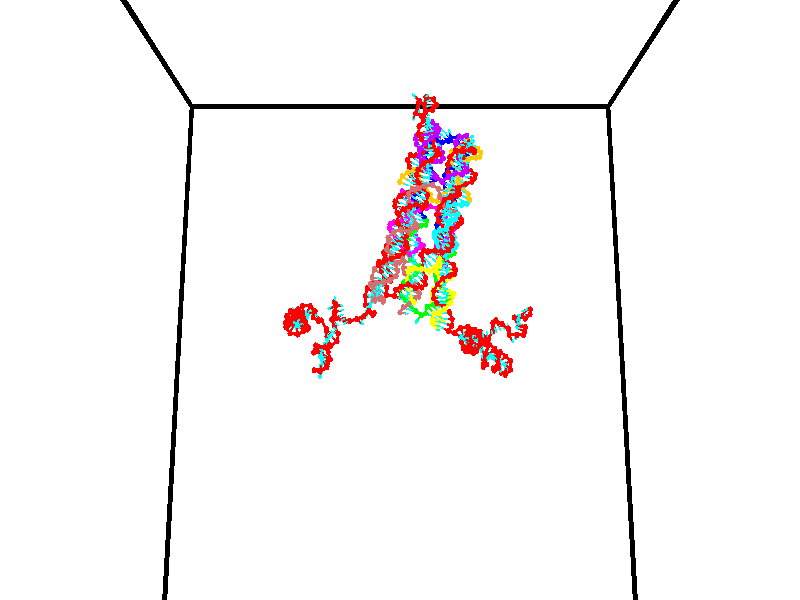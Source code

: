 // switches for output
#declare DRAW_BASES = 1; // possible values are 0, 1; only relevant for DNA ribbons
#declare DRAW_BASES_TYPE = 3; // possible values are 1, 2, 3; only relevant for DNA ribbons
#declare DRAW_FOG = 0; // set to 1 to enable fog

#include "colors.inc"

#include "transforms.inc"
background { rgb <1, 1, 1>}

#default {
   normal{
       ripples 0.25
       frequency 0.20
       turbulence 0.2
       lambda 5
   }
	finish {
		phong 0.1
		phong_size 40.
	}
}

// original window dimensions: 1024x640


// camera settings

camera {
	sky <0, 0.179814, -0.983701>
	up <0, 0.179814, -0.983701>
	right 1.6 * <1, 0, 0>
	location <35, 94.9851, 44.8844>
	look_at <35, 29.7336, 32.9568>
	direction <0, -65.2515, -11.9276>
	angle 67.0682
}


# declare cpy_camera_pos = <35, 94.9851, 44.8844>;
# if (DRAW_FOG = 1)
fog {
	fog_type 2
	up vnormalize(cpy_camera_pos)
	color rgbt<1,1,1,0.3>
	distance 1e-5
	fog_alt 3e-3
	fog_offset 56
}
# end


// LIGHTS

# declare lum = 6;
global_settings {
	ambient_light rgb lum * <0.05, 0.05, 0.05>
	max_trace_level 15
}# declare cpy_direct_light_amount = 0.25;
light_source
{	1000 * <-1, -1.16352, -0.803886>,
	rgb lum * cpy_direct_light_amount
	parallel
}

light_source
{	1000 * <1, 1.16352, 0.803886>,
	rgb lum * cpy_direct_light_amount
	parallel
}

// strand 0

// nucleotide -1

// particle -1
sphere {
	<24.354280, 35.131271, 35.365852> 0.250000
	pigment { color rgbt <1,0,0,0> }
	no_shadow
}
cylinder {
	<24.266397, 34.964134, 35.013233>,  <24.213667, 34.863850, 34.801662>, 0.100000
	pigment { color rgbt <1,0,0,0> }
	no_shadow
}
cylinder {
	<24.266397, 34.964134, 35.013233>,  <24.354280, 35.131271, 35.365852>, 0.100000
	pigment { color rgbt <1,0,0,0> }
	no_shadow
}

// particle -1
sphere {
	<24.266397, 34.964134, 35.013233> 0.100000
	pigment { color rgbt <1,0,0,0> }
	no_shadow
}
sphere {
	0, 1
	scale<0.080000,0.200000,0.300000>
	matrix <0.956392, -0.270528, -0.110132,
		-0.192466, -0.867305, 0.459063,
		-0.219707, -0.417847, -0.881551,
		24.200485, 34.838779, 34.748768>
	pigment { color rgbt <0,1,1,0> }
	no_shadow
}
cylinder {
	<24.976675, 35.342361, 35.118912>,  <24.354280, 35.131271, 35.365852>, 0.130000
	pigment { color rgbt <1,0,0,0> }
	no_shadow
}

// nucleotide -1

// particle -1
sphere {
	<24.976675, 35.342361, 35.118912> 0.250000
	pigment { color rgbt <1,0,0,0> }
	no_shadow
}
cylinder {
	<25.350044, 35.283302, 35.249706>,  <25.574066, 35.247868, 35.328182>, 0.100000
	pigment { color rgbt <1,0,0,0> }
	no_shadow
}
cylinder {
	<25.350044, 35.283302, 35.249706>,  <24.976675, 35.342361, 35.118912>, 0.100000
	pigment { color rgbt <1,0,0,0> }
	no_shadow
}

// particle -1
sphere {
	<25.350044, 35.283302, 35.249706> 0.100000
	pigment { color rgbt <1,0,0,0> }
	no_shadow
}
sphere {
	0, 1
	scale<0.080000,0.200000,0.300000>
	matrix <-0.018642, 0.890208, 0.455173,
		-0.358290, -0.430966, 0.828189,
		0.933424, -0.147645, 0.326987,
		25.630072, 35.239010, 35.347801>
	pigment { color rgbt <0,1,1,0> }
	no_shadow
}
cylinder {
	<25.079262, 35.300087, 35.942020>,  <24.976675, 35.342361, 35.118912>, 0.130000
	pigment { color rgbt <1,0,0,0> }
	no_shadow
}

// nucleotide -1

// particle -1
sphere {
	<25.079262, 35.300087, 35.942020> 0.250000
	pigment { color rgbt <1,0,0,0> }
	no_shadow
}
cylinder {
	<25.363056, 35.464741, 35.713219>,  <25.533333, 35.563534, 35.575935>, 0.100000
	pigment { color rgbt <1,0,0,0> }
	no_shadow
}
cylinder {
	<25.363056, 35.464741, 35.713219>,  <25.079262, 35.300087, 35.942020>, 0.100000
	pigment { color rgbt <1,0,0,0> }
	no_shadow
}

// particle -1
sphere {
	<25.363056, 35.464741, 35.713219> 0.100000
	pigment { color rgbt <1,0,0,0> }
	no_shadow
}
sphere {
	0, 1
	scale<0.080000,0.200000,0.300000>
	matrix <-0.182591, 0.891333, 0.414953,
		0.680655, -0.189959, 0.707548,
		0.709485, 0.411632, -0.572006,
		25.575901, 35.588230, 35.541618>
	pigment { color rgbt <0,1,1,0> }
	no_shadow
}
cylinder {
	<25.426304, 35.770298, 36.365948>,  <25.079262, 35.300087, 35.942020>, 0.130000
	pigment { color rgbt <1,0,0,0> }
	no_shadow
}

// nucleotide -1

// particle -1
sphere {
	<25.426304, 35.770298, 36.365948> 0.250000
	pigment { color rgbt <1,0,0,0> }
	no_shadow
}
cylinder {
	<25.563093, 35.906693, 36.015682>,  <25.645166, 35.988529, 35.805523>, 0.100000
	pigment { color rgbt <1,0,0,0> }
	no_shadow
}
cylinder {
	<25.563093, 35.906693, 36.015682>,  <25.426304, 35.770298, 36.365948>, 0.100000
	pigment { color rgbt <1,0,0,0> }
	no_shadow
}

// particle -1
sphere {
	<25.563093, 35.906693, 36.015682> 0.100000
	pigment { color rgbt <1,0,0,0> }
	no_shadow
}
sphere {
	0, 1
	scale<0.080000,0.200000,0.300000>
	matrix <-0.257124, 0.930234, 0.261824,
		0.903847, 0.135615, 0.405793,
		0.341975, 0.340988, -0.875660,
		25.665686, 36.008987, 35.752983>
	pigment { color rgbt <0,1,1,0> }
	no_shadow
}
cylinder {
	<25.913902, 36.269337, 36.603138>,  <25.426304, 35.770298, 36.365948>, 0.130000
	pigment { color rgbt <1,0,0,0> }
	no_shadow
}

// nucleotide -1

// particle -1
sphere {
	<25.913902, 36.269337, 36.603138> 0.250000
	pigment { color rgbt <1,0,0,0> }
	no_shadow
}
cylinder {
	<25.809593, 36.352470, 36.226032>,  <25.747007, 36.402351, 35.999771>, 0.100000
	pigment { color rgbt <1,0,0,0> }
	no_shadow
}
cylinder {
	<25.809593, 36.352470, 36.226032>,  <25.913902, 36.269337, 36.603138>, 0.100000
	pigment { color rgbt <1,0,0,0> }
	no_shadow
}

// particle -1
sphere {
	<25.809593, 36.352470, 36.226032> 0.100000
	pigment { color rgbt <1,0,0,0> }
	no_shadow
}
sphere {
	0, 1
	scale<0.080000,0.200000,0.300000>
	matrix <-0.400977, 0.865014, 0.301609,
		0.878188, 0.456678, -0.142234,
		-0.260773, 0.207837, -0.942763,
		25.731361, 36.414822, 35.943203>
	pigment { color rgbt <0,1,1,0> }
	no_shadow
}
cylinder {
	<26.117851, 36.955742, 36.542389>,  <25.913902, 36.269337, 36.603138>, 0.130000
	pigment { color rgbt <1,0,0,0> }
	no_shadow
}

// nucleotide -1

// particle -1
sphere {
	<26.117851, 36.955742, 36.542389> 0.250000
	pigment { color rgbt <1,0,0,0> }
	no_shadow
}
cylinder {
	<25.818281, 36.875778, 36.289677>,  <25.638540, 36.827801, 36.138050>, 0.100000
	pigment { color rgbt <1,0,0,0> }
	no_shadow
}
cylinder {
	<25.818281, 36.875778, 36.289677>,  <26.117851, 36.955742, 36.542389>, 0.100000
	pigment { color rgbt <1,0,0,0> }
	no_shadow
}

// particle -1
sphere {
	<25.818281, 36.875778, 36.289677> 0.100000
	pigment { color rgbt <1,0,0,0> }
	no_shadow
}
sphere {
	0, 1
	scale<0.080000,0.200000,0.300000>
	matrix <-0.448732, 0.854540, 0.261535,
		0.487599, 0.479371, -0.729693,
		-0.748924, -0.199913, -0.631782,
		25.593605, 36.815804, 36.100143>
	pigment { color rgbt <0,1,1,0> }
	no_shadow
}
cylinder {
	<25.933176, 37.592087, 36.180935>,  <26.117851, 36.955742, 36.542389>, 0.130000
	pigment { color rgbt <1,0,0,0> }
	no_shadow
}

// nucleotide -1

// particle -1
sphere {
	<25.933176, 37.592087, 36.180935> 0.250000
	pigment { color rgbt <1,0,0,0> }
	no_shadow
}
cylinder {
	<25.604816, 37.372013, 36.119720>,  <25.407801, 37.239967, 36.082993>, 0.100000
	pigment { color rgbt <1,0,0,0> }
	no_shadow
}
cylinder {
	<25.604816, 37.372013, 36.119720>,  <25.933176, 37.592087, 36.180935>, 0.100000
	pigment { color rgbt <1,0,0,0> }
	no_shadow
}

// particle -1
sphere {
	<25.604816, 37.372013, 36.119720> 0.100000
	pigment { color rgbt <1,0,0,0> }
	no_shadow
}
sphere {
	0, 1
	scale<0.080000,0.200000,0.300000>
	matrix <-0.568740, 0.811847, 0.132060,
		0.051582, 0.195445, -0.979357,
		-0.820899, -0.550187, -0.153034,
		25.358547, 37.206959, 36.073811>
	pigment { color rgbt <0,1,1,0> }
	no_shadow
}
cylinder {
	<25.647800, 37.683304, 35.428425>,  <25.933176, 37.592087, 36.180935>, 0.130000
	pigment { color rgbt <1,0,0,0> }
	no_shadow
}

// nucleotide -1

// particle -1
sphere {
	<25.647800, 37.683304, 35.428425> 0.250000
	pigment { color rgbt <1,0,0,0> }
	no_shadow
}
cylinder {
	<25.348236, 37.650421, 35.691444>,  <25.168497, 37.630692, 35.849258>, 0.100000
	pigment { color rgbt <1,0,0,0> }
	no_shadow
}
cylinder {
	<25.348236, 37.650421, 35.691444>,  <25.647800, 37.683304, 35.428425>, 0.100000
	pigment { color rgbt <1,0,0,0> }
	no_shadow
}

// particle -1
sphere {
	<25.348236, 37.650421, 35.691444> 0.100000
	pigment { color rgbt <1,0,0,0> }
	no_shadow
}
sphere {
	0, 1
	scale<0.080000,0.200000,0.300000>
	matrix <-0.147131, 0.988137, -0.044032,
		-0.646132, -0.129722, -0.752120,
		-0.748910, -0.082210, 0.657553,
		25.123564, 37.625759, 35.888710>
	pigment { color rgbt <0,1,1,0> }
	no_shadow
}
cylinder {
	<25.298828, 38.238094, 35.266796>,  <25.647800, 37.683304, 35.428425>, 0.130000
	pigment { color rgbt <1,0,0,0> }
	no_shadow
}

// nucleotide -1

// particle -1
sphere {
	<25.298828, 38.238094, 35.266796> 0.250000
	pigment { color rgbt <1,0,0,0> }
	no_shadow
}
cylinder {
	<25.177351, 38.121647, 35.629681>,  <25.104465, 38.051781, 35.847412>, 0.100000
	pigment { color rgbt <1,0,0,0> }
	no_shadow
}
cylinder {
	<25.177351, 38.121647, 35.629681>,  <25.298828, 38.238094, 35.266796>, 0.100000
	pigment { color rgbt <1,0,0,0> }
	no_shadow
}

// particle -1
sphere {
	<25.177351, 38.121647, 35.629681> 0.100000
	pigment { color rgbt <1,0,0,0> }
	no_shadow
}
sphere {
	0, 1
	scale<0.080000,0.200000,0.300000>
	matrix <-0.147100, 0.955087, 0.257236,
		-0.941346, -0.055330, -0.332875,
		-0.303692, -0.291114, 0.907207,
		25.086243, 38.034313, 35.901844>
	pigment { color rgbt <0,1,1,0> }
	no_shadow
}
cylinder {
	<24.647175, 38.690468, 35.502872>,  <25.298828, 38.238094, 35.266796>, 0.130000
	pigment { color rgbt <1,0,0,0> }
	no_shadow
}

// nucleotide -1

// particle -1
sphere {
	<24.647175, 38.690468, 35.502872> 0.250000
	pigment { color rgbt <1,0,0,0> }
	no_shadow
}
cylinder {
	<24.792057, 38.539242, 35.843666>,  <24.878986, 38.448505, 36.048141>, 0.100000
	pigment { color rgbt <1,0,0,0> }
	no_shadow
}
cylinder {
	<24.792057, 38.539242, 35.843666>,  <24.647175, 38.690468, 35.502872>, 0.100000
	pigment { color rgbt <1,0,0,0> }
	no_shadow
}

// particle -1
sphere {
	<24.792057, 38.539242, 35.843666> 0.100000
	pigment { color rgbt <1,0,0,0> }
	no_shadow
}
sphere {
	0, 1
	scale<0.080000,0.200000,0.300000>
	matrix <0.046370, 0.920224, 0.388635,
		-0.930943, -0.101260, 0.350843,
		0.362207, -0.378065, 0.851981,
		24.900719, 38.425823, 36.099262>
	pigment { color rgbt <0,1,1,0> }
	no_shadow
}
cylinder {
	<24.404760, 39.117275, 35.954010>,  <24.647175, 38.690468, 35.502872>, 0.130000
	pigment { color rgbt <1,0,0,0> }
	no_shadow
}

// nucleotide -1

// particle -1
sphere {
	<24.404760, 39.117275, 35.954010> 0.250000
	pigment { color rgbt <1,0,0,0> }
	no_shadow
}
cylinder {
	<24.700384, 38.923828, 36.141590>,  <24.877758, 38.807762, 36.254139>, 0.100000
	pigment { color rgbt <1,0,0,0> }
	no_shadow
}
cylinder {
	<24.700384, 38.923828, 36.141590>,  <24.404760, 39.117275, 35.954010>, 0.100000
	pigment { color rgbt <1,0,0,0> }
	no_shadow
}

// particle -1
sphere {
	<24.700384, 38.923828, 36.141590> 0.100000
	pigment { color rgbt <1,0,0,0> }
	no_shadow
}
sphere {
	0, 1
	scale<0.080000,0.200000,0.300000>
	matrix <0.343206, 0.869330, 0.355633,
		-0.579659, -0.101888, 0.808464,
		0.739057, -0.483616, 0.468946,
		24.922102, 38.778744, 36.282272>
	pigment { color rgbt <0,1,1,0> }
	no_shadow
}
cylinder {
	<24.380964, 39.477436, 36.551167>,  <24.404760, 39.117275, 35.954010>, 0.130000
	pigment { color rgbt <1,0,0,0> }
	no_shadow
}

// nucleotide -1

// particle -1
sphere {
	<24.380964, 39.477436, 36.551167> 0.250000
	pigment { color rgbt <1,0,0,0> }
	no_shadow
}
cylinder {
	<24.739712, 39.302242, 36.526512>,  <24.954960, 39.197128, 36.511719>, 0.100000
	pigment { color rgbt <1,0,0,0> }
	no_shadow
}
cylinder {
	<24.739712, 39.302242, 36.526512>,  <24.380964, 39.477436, 36.551167>, 0.100000
	pigment { color rgbt <1,0,0,0> }
	no_shadow
}

// particle -1
sphere {
	<24.739712, 39.302242, 36.526512> 0.100000
	pigment { color rgbt <1,0,0,0> }
	no_shadow
}
sphere {
	0, 1
	scale<0.080000,0.200000,0.300000>
	matrix <0.434813, 0.847563, 0.304260,
		-0.081021, -0.299682, 0.950592,
		0.896868, -0.437982, -0.061635,
		25.008772, 39.170849, 36.508022>
	pigment { color rgbt <0,1,1,0> }
	no_shadow
}
cylinder {
	<24.767523, 40.000755, 36.762291>,  <24.380964, 39.477436, 36.551167>, 0.130000
	pigment { color rgbt <1,0,0,0> }
	no_shadow
}

// nucleotide -1

// particle -1
sphere {
	<24.767523, 40.000755, 36.762291> 0.250000
	pigment { color rgbt <1,0,0,0> }
	no_shadow
}
cylinder {
	<25.162422, 40.062717, 36.776974>,  <25.399363, 40.099895, 36.785786>, 0.100000
	pigment { color rgbt <1,0,0,0> }
	no_shadow
}
cylinder {
	<25.162422, 40.062717, 36.776974>,  <24.767523, 40.000755, 36.762291>, 0.100000
	pigment { color rgbt <1,0,0,0> }
	no_shadow
}

// particle -1
sphere {
	<25.162422, 40.062717, 36.776974> 0.100000
	pigment { color rgbt <1,0,0,0> }
	no_shadow
}
sphere {
	0, 1
	scale<0.080000,0.200000,0.300000>
	matrix <0.159036, -0.969906, -0.184362,
		0.007046, 0.187849, -0.982173,
		0.987248, 0.154902, 0.036709,
		25.458597, 40.109188, 36.787987>
	pigment { color rgbt <0,1,1,0> }
	no_shadow
}
cylinder {
	<25.167530, 39.648064, 36.197662>,  <24.767523, 40.000755, 36.762291>, 0.130000
	pigment { color rgbt <1,0,0,0> }
	no_shadow
}

// nucleotide -1

// particle -1
sphere {
	<25.167530, 39.648064, 36.197662> 0.250000
	pigment { color rgbt <1,0,0,0> }
	no_shadow
}
cylinder {
	<25.396797, 39.681568, 36.523720>,  <25.534357, 39.701672, 36.719357>, 0.100000
	pigment { color rgbt <1,0,0,0> }
	no_shadow
}
cylinder {
	<25.396797, 39.681568, 36.523720>,  <25.167530, 39.648064, 36.197662>, 0.100000
	pigment { color rgbt <1,0,0,0> }
	no_shadow
}

// particle -1
sphere {
	<25.396797, 39.681568, 36.523720> 0.100000
	pigment { color rgbt <1,0,0,0> }
	no_shadow
}
sphere {
	0, 1
	scale<0.080000,0.200000,0.300000>
	matrix <0.323294, -0.937184, -0.131026,
		0.752969, 0.338632, -0.564240,
		0.573166, 0.083757, 0.815148,
		25.568747, 39.706696, 36.768265>
	pigment { color rgbt <0,1,1,0> }
	no_shadow
}
cylinder {
	<25.940523, 39.354897, 36.081253>,  <25.167530, 39.648064, 36.197662>, 0.130000
	pigment { color rgbt <1,0,0,0> }
	no_shadow
}

// nucleotide -1

// particle -1
sphere {
	<25.940523, 39.354897, 36.081253> 0.250000
	pigment { color rgbt <1,0,0,0> }
	no_shadow
}
cylinder {
	<25.709946, 39.348907, 36.408054>,  <25.571600, 39.345314, 36.604134>, 0.100000
	pigment { color rgbt <1,0,0,0> }
	no_shadow
}
cylinder {
	<25.709946, 39.348907, 36.408054>,  <25.940523, 39.354897, 36.081253>, 0.100000
	pigment { color rgbt <1,0,0,0> }
	no_shadow
}

// particle -1
sphere {
	<25.709946, 39.348907, 36.408054> 0.100000
	pigment { color rgbt <1,0,0,0> }
	no_shadow
}
sphere {
	0, 1
	scale<0.080000,0.200000,0.300000>
	matrix <-0.107105, -0.989822, -0.093704,
		0.810088, -0.141520, 0.568972,
		-0.576442, -0.014968, 0.817001,
		25.537012, 39.344418, 36.653156>
	pigment { color rgbt <0,1,1,0> }
	no_shadow
}
cylinder {
	<26.193159, 38.794006, 36.691402>,  <25.940523, 39.354897, 36.081253>, 0.130000
	pigment { color rgbt <1,0,0,0> }
	no_shadow
}

// nucleotide -1

// particle -1
sphere {
	<26.193159, 38.794006, 36.691402> 0.250000
	pigment { color rgbt <1,0,0,0> }
	no_shadow
}
cylinder {
	<25.801533, 38.874996, 36.683033>,  <25.566557, 38.923592, 36.678013>, 0.100000
	pigment { color rgbt <1,0,0,0> }
	no_shadow
}
cylinder {
	<25.801533, 38.874996, 36.683033>,  <26.193159, 38.794006, 36.691402>, 0.100000
	pigment { color rgbt <1,0,0,0> }
	no_shadow
}

// particle -1
sphere {
	<25.801533, 38.874996, 36.683033> 0.100000
	pigment { color rgbt <1,0,0,0> }
	no_shadow
}
sphere {
	0, 1
	scale<0.080000,0.200000,0.300000>
	matrix <-0.192299, -0.953737, -0.231099,
		-0.066748, -0.222237, 0.972705,
		-0.979064, 0.202475, -0.020924,
		25.507814, 38.935738, 36.676754>
	pigment { color rgbt <0,1,1,0> }
	no_shadow
}
cylinder {
	<25.863985, 38.206509, 36.989376>,  <26.193159, 38.794006, 36.691402>, 0.130000
	pigment { color rgbt <1,0,0,0> }
	no_shadow
}

// nucleotide -1

// particle -1
sphere {
	<25.863985, 38.206509, 36.989376> 0.250000
	pigment { color rgbt <1,0,0,0> }
	no_shadow
}
cylinder {
	<25.577753, 38.376564, 36.767673>,  <25.406013, 38.478596, 36.634651>, 0.100000
	pigment { color rgbt <1,0,0,0> }
	no_shadow
}
cylinder {
	<25.577753, 38.376564, 36.767673>,  <25.863985, 38.206509, 36.989376>, 0.100000
	pigment { color rgbt <1,0,0,0> }
	no_shadow
}

// particle -1
sphere {
	<25.577753, 38.376564, 36.767673> 0.100000
	pigment { color rgbt <1,0,0,0> }
	no_shadow
}
sphere {
	0, 1
	scale<0.080000,0.200000,0.300000>
	matrix <-0.347746, -0.904964, -0.245179,
		-0.605818, 0.017295, 0.795416,
		-0.715582, 0.425137, -0.554258,
		25.363079, 38.504105, 36.601395>
	pigment { color rgbt <0,1,1,0> }
	no_shadow
}
cylinder {
	<25.243811, 37.873470, 37.227291>,  <25.863985, 38.206509, 36.989376>, 0.130000
	pigment { color rgbt <1,0,0,0> }
	no_shadow
}

// nucleotide -1

// particle -1
sphere {
	<25.243811, 37.873470, 37.227291> 0.250000
	pigment { color rgbt <1,0,0,0> }
	no_shadow
}
cylinder {
	<25.177732, 38.056664, 36.877899>,  <25.138086, 38.166580, 36.668266>, 0.100000
	pigment { color rgbt <1,0,0,0> }
	no_shadow
}
cylinder {
	<25.177732, 38.056664, 36.877899>,  <25.243811, 37.873470, 37.227291>, 0.100000
	pigment { color rgbt <1,0,0,0> }
	no_shadow
}

// particle -1
sphere {
	<25.177732, 38.056664, 36.877899> 0.100000
	pigment { color rgbt <1,0,0,0> }
	no_shadow
}
sphere {
	0, 1
	scale<0.080000,0.200000,0.300000>
	matrix <-0.421523, -0.833466, -0.357286,
		-0.891644, 0.309170, 0.330734,
		-0.165193, 0.457984, -0.873477,
		25.128174, 38.194057, 36.615856>
	pigment { color rgbt <0,1,1,0> }
	no_shadow
}
cylinder {
	<24.503492, 37.781548, 37.114189>,  <25.243811, 37.873470, 37.227291>, 0.130000
	pigment { color rgbt <1,0,0,0> }
	no_shadow
}

// nucleotide -1

// particle -1
sphere {
	<24.503492, 37.781548, 37.114189> 0.250000
	pigment { color rgbt <1,0,0,0> }
	no_shadow
}
cylinder {
	<24.680325, 37.848541, 36.761707>,  <24.786425, 37.888737, 36.550220>, 0.100000
	pigment { color rgbt <1,0,0,0> }
	no_shadow
}
cylinder {
	<24.680325, 37.848541, 36.761707>,  <24.503492, 37.781548, 37.114189>, 0.100000
	pigment { color rgbt <1,0,0,0> }
	no_shadow
}

// particle -1
sphere {
	<24.680325, 37.848541, 36.761707> 0.100000
	pigment { color rgbt <1,0,0,0> }
	no_shadow
}
sphere {
	0, 1
	scale<0.080000,0.200000,0.300000>
	matrix <-0.373494, -0.858823, -0.350608,
		-0.815516, 0.484120, -0.317114,
		0.442081, 0.167486, -0.881200,
		24.812948, 37.898788, 36.497349>
	pigment { color rgbt <0,1,1,0> }
	no_shadow
}
cylinder {
	<24.037201, 37.493671, 36.608501>,  <24.503492, 37.781548, 37.114189>, 0.130000
	pigment { color rgbt <1,0,0,0> }
	no_shadow
}

// nucleotide -1

// particle -1
sphere {
	<24.037201, 37.493671, 36.608501> 0.250000
	pigment { color rgbt <1,0,0,0> }
	no_shadow
}
cylinder {
	<24.381971, 37.541035, 36.411297>,  <24.588833, 37.569454, 36.292973>, 0.100000
	pigment { color rgbt <1,0,0,0> }
	no_shadow
}
cylinder {
	<24.381971, 37.541035, 36.411297>,  <24.037201, 37.493671, 36.608501>, 0.100000
	pigment { color rgbt <1,0,0,0> }
	no_shadow
}

// particle -1
sphere {
	<24.381971, 37.541035, 36.411297> 0.100000
	pigment { color rgbt <1,0,0,0> }
	no_shadow
}
sphere {
	0, 1
	scale<0.080000,0.200000,0.300000>
	matrix <-0.137286, -0.881525, -0.451737,
		-0.488093, 0.457048, -0.743554,
		0.861927, 0.118410, -0.493013,
		24.640549, 37.576557, 36.263393>
	pigment { color rgbt <0,1,1,0> }
	no_shadow
}
cylinder {
	<24.028296, 37.117966, 36.069611>,  <24.037201, 37.493671, 36.608501>, 0.130000
	pigment { color rgbt <1,0,0,0> }
	no_shadow
}

// nucleotide -1

// particle -1
sphere {
	<24.028296, 37.117966, 36.069611> 0.250000
	pigment { color rgbt <1,0,0,0> }
	no_shadow
}
cylinder {
	<24.421732, 37.189747, 36.062202>,  <24.657793, 37.232815, 36.057758>, 0.100000
	pigment { color rgbt <1,0,0,0> }
	no_shadow
}
cylinder {
	<24.421732, 37.189747, 36.062202>,  <24.028296, 37.117966, 36.069611>, 0.100000
	pigment { color rgbt <1,0,0,0> }
	no_shadow
}

// particle -1
sphere {
	<24.421732, 37.189747, 36.062202> 0.100000
	pigment { color rgbt <1,0,0,0> }
	no_shadow
}
sphere {
	0, 1
	scale<0.080000,0.200000,0.300000>
	matrix <0.152321, -0.881080, -0.447768,
		-0.096674, 0.437599, -0.893958,
		0.983592, 0.179456, -0.018522,
		24.716810, 37.243584, 36.056644>
	pigment { color rgbt <0,1,1,0> }
	no_shadow
}
cylinder {
	<24.259272, 36.544041, 35.779449>,  <24.028296, 37.117966, 36.069611>, 0.130000
	pigment { color rgbt <1,0,0,0> }
	no_shadow
}

// nucleotide -1

// particle -1
sphere {
	<24.259272, 36.544041, 35.779449> 0.250000
	pigment { color rgbt <1,0,0,0> }
	no_shadow
}
cylinder {
	<24.594814, 36.753281, 35.839699>,  <24.796139, 36.878826, 35.875851>, 0.100000
	pigment { color rgbt <1,0,0,0> }
	no_shadow
}
cylinder {
	<24.594814, 36.753281, 35.839699>,  <24.259272, 36.544041, 35.779449>, 0.100000
	pigment { color rgbt <1,0,0,0> }
	no_shadow
}

// particle -1
sphere {
	<24.594814, 36.753281, 35.839699> 0.100000
	pigment { color rgbt <1,0,0,0> }
	no_shadow
}
sphere {
	0, 1
	scale<0.080000,0.200000,0.300000>
	matrix <0.517630, -0.680892, -0.518117,
		-0.168465, 0.512595, -0.841941,
		0.838856, 0.523099, 0.150628,
		24.846472, 36.910210, 35.884888>
	pigment { color rgbt <0,1,1,0> }
	no_shadow
}
cylinder {
	<24.588821, 36.536121, 35.191288>,  <24.259272, 36.544041, 35.779449>, 0.130000
	pigment { color rgbt <1,0,0,0> }
	no_shadow
}

// nucleotide -1

// particle -1
sphere {
	<24.588821, 36.536121, 35.191288> 0.250000
	pigment { color rgbt <1,0,0,0> }
	no_shadow
}
cylinder {
	<24.889761, 36.612473, 35.443489>,  <25.070324, 36.658283, 35.594810>, 0.100000
	pigment { color rgbt <1,0,0,0> }
	no_shadow
}
cylinder {
	<24.889761, 36.612473, 35.443489>,  <24.588821, 36.536121, 35.191288>, 0.100000
	pigment { color rgbt <1,0,0,0> }
	no_shadow
}

// particle -1
sphere {
	<24.889761, 36.612473, 35.443489> 0.100000
	pigment { color rgbt <1,0,0,0> }
	no_shadow
}
sphere {
	0, 1
	scale<0.080000,0.200000,0.300000>
	matrix <0.532160, -0.740247, -0.410902,
		0.388300, 0.644672, -0.658499,
		0.752349, 0.190874, 0.630506,
		25.115465, 36.669735, 35.632641>
	pigment { color rgbt <0,1,1,0> }
	no_shadow
}
cylinder {
	<24.968086, 37.148125, 35.266510>,  <24.588821, 36.536121, 35.191288>, 0.130000
	pigment { color rgbt <1,0,0,0> }
	no_shadow
}

// nucleotide -1

// particle -1
sphere {
	<24.968086, 37.148125, 35.266510> 0.250000
	pigment { color rgbt <1,0,0,0> }
	no_shadow
}
cylinder {
	<25.289642, 37.045326, 35.481064>,  <25.482576, 36.983646, 35.609798>, 0.100000
	pigment { color rgbt <1,0,0,0> }
	no_shadow
}
cylinder {
	<25.289642, 37.045326, 35.481064>,  <24.968086, 37.148125, 35.266510>, 0.100000
	pigment { color rgbt <1,0,0,0> }
	no_shadow
}

// particle -1
sphere {
	<25.289642, 37.045326, 35.481064> 0.100000
	pigment { color rgbt <1,0,0,0> }
	no_shadow
}
sphere {
	0, 1
	scale<0.080000,0.200000,0.300000>
	matrix <0.186088, -0.747876, -0.637222,
		0.564917, 0.612072, -0.553386,
		0.803890, -0.256999, 0.536388,
		25.530809, 36.968227, 35.641979>
	pigment { color rgbt <0,1,1,0> }
	no_shadow
}
cylinder {
	<25.476944, 36.835281, 34.745621>,  <24.968086, 37.148125, 35.266510>, 0.130000
	pigment { color rgbt <1,0,0,0> }
	no_shadow
}

// nucleotide -1

// particle -1
sphere {
	<25.476944, 36.835281, 34.745621> 0.250000
	pigment { color rgbt <1,0,0,0> }
	no_shadow
}
cylinder {
	<25.555454, 36.691841, 35.110672>,  <25.602560, 36.605778, 35.329700>, 0.100000
	pigment { color rgbt <1,0,0,0> }
	no_shadow
}
cylinder {
	<25.555454, 36.691841, 35.110672>,  <25.476944, 36.835281, 34.745621>, 0.100000
	pigment { color rgbt <1,0,0,0> }
	no_shadow
}

// particle -1
sphere {
	<25.555454, 36.691841, 35.110672> 0.100000
	pigment { color rgbt <1,0,0,0> }
	no_shadow
}
sphere {
	0, 1
	scale<0.080000,0.200000,0.300000>
	matrix <0.277880, -0.872230, -0.402490,
		0.940351, 0.332598, -0.071548,
		0.196274, -0.358600, 0.912624,
		25.614336, 36.584263, 35.384460>
	pigment { color rgbt <0,1,1,0> }
	no_shadow
}
cylinder {
	<26.174444, 36.561401, 34.692829>,  <25.476944, 36.835281, 34.745621>, 0.130000
	pigment { color rgbt <1,0,0,0> }
	no_shadow
}

// nucleotide -1

// particle -1
sphere {
	<26.174444, 36.561401, 34.692829> 0.250000
	pigment { color rgbt <1,0,0,0> }
	no_shadow
}
cylinder {
	<25.980650, 36.388084, 34.996811>,  <25.864374, 36.284096, 35.179199>, 0.100000
	pigment { color rgbt <1,0,0,0> }
	no_shadow
}
cylinder {
	<25.980650, 36.388084, 34.996811>,  <26.174444, 36.561401, 34.692829>, 0.100000
	pigment { color rgbt <1,0,0,0> }
	no_shadow
}

// particle -1
sphere {
	<25.980650, 36.388084, 34.996811> 0.100000
	pigment { color rgbt <1,0,0,0> }
	no_shadow
}
sphere {
	0, 1
	scale<0.080000,0.200000,0.300000>
	matrix <0.332961, -0.894669, -0.297832,
		0.808956, 0.108740, 0.577725,
		-0.484486, -0.433293, 0.759954,
		25.835304, 36.258095, 35.224796>
	pigment { color rgbt <0,1,1,0> }
	no_shadow
}
cylinder {
	<26.610626, 36.161625, 35.088497>,  <26.174444, 36.561401, 34.692829>, 0.130000
	pigment { color rgbt <1,0,0,0> }
	no_shadow
}

// nucleotide -1

// particle -1
sphere {
	<26.610626, 36.161625, 35.088497> 0.250000
	pigment { color rgbt <1,0,0,0> }
	no_shadow
}
cylinder {
	<26.251905, 36.006165, 35.173065>,  <26.036673, 35.912888, 35.223804>, 0.100000
	pigment { color rgbt <1,0,0,0> }
	no_shadow
}
cylinder {
	<26.251905, 36.006165, 35.173065>,  <26.610626, 36.161625, 35.088497>, 0.100000
	pigment { color rgbt <1,0,0,0> }
	no_shadow
}

// particle -1
sphere {
	<26.251905, 36.006165, 35.173065> 0.100000
	pigment { color rgbt <1,0,0,0> }
	no_shadow
}
sphere {
	0, 1
	scale<0.080000,0.200000,0.300000>
	matrix <0.381471, -0.921295, -0.075468,
		0.224111, 0.012970, 0.974477,
		-0.896802, -0.388648, 0.211420,
		25.982864, 35.889568, 35.236492>
	pigment { color rgbt <0,1,1,0> }
	no_shadow
}
cylinder {
	<26.346867, 35.613571, 35.509762>,  <26.610626, 36.161625, 35.088497>, 0.130000
	pigment { color rgbt <1,0,0,0> }
	no_shadow
}

// nucleotide -1

// particle -1
sphere {
	<26.346867, 35.613571, 35.509762> 0.250000
	pigment { color rgbt <1,0,0,0> }
	no_shadow
}
cylinder {
	<26.260290, 35.408077, 35.177681>,  <26.208345, 35.284779, 34.978432>, 0.100000
	pigment { color rgbt <1,0,0,0> }
	no_shadow
}
cylinder {
	<26.260290, 35.408077, 35.177681>,  <26.346867, 35.613571, 35.509762>, 0.100000
	pigment { color rgbt <1,0,0,0> }
	no_shadow
}

// particle -1
sphere {
	<26.260290, 35.408077, 35.177681> 0.100000
	pigment { color rgbt <1,0,0,0> }
	no_shadow
}
sphere {
	0, 1
	scale<0.080000,0.200000,0.300000>
	matrix <-0.662299, -0.547504, 0.511468,
		-0.717297, 0.660541, -0.221746,
		-0.216439, -0.513737, -0.830198,
		26.195358, 35.253956, 34.928623>
	pigment { color rgbt <0,1,1,0> }
	no_shadow
}
cylinder {
	<26.858252, 35.329361, 35.741722>,  <26.346867, 35.613571, 35.509762>, 0.130000
	pigment { color rgbt <1,0,0,0> }
	no_shadow
}

// nucleotide -1

// particle -1
sphere {
	<26.858252, 35.329361, 35.741722> 0.250000
	pigment { color rgbt <1,0,0,0> }
	no_shadow
}
cylinder {
	<26.531214, 35.168221, 35.577164>,  <26.334991, 35.071537, 35.478428>, 0.100000
	pigment { color rgbt <1,0,0,0> }
	no_shadow
}
cylinder {
	<26.531214, 35.168221, 35.577164>,  <26.858252, 35.329361, 35.741722>, 0.100000
	pigment { color rgbt <1,0,0,0> }
	no_shadow
}

// particle -1
sphere {
	<26.531214, 35.168221, 35.577164> 0.100000
	pigment { color rgbt <1,0,0,0> }
	no_shadow
}
sphere {
	0, 1
	scale<0.080000,0.200000,0.300000>
	matrix <0.465113, -0.040892, -0.884307,
		0.339422, -0.914351, 0.220805,
		-0.817596, -0.402852, -0.411397,
		26.285934, 35.047363, 35.453743>
	pigment { color rgbt <0,1,1,0> }
	no_shadow
}
cylinder {
	<27.046490, 34.688496, 35.607182>,  <26.858252, 35.329361, 35.741722>, 0.130000
	pigment { color rgbt <1,0,0,0> }
	no_shadow
}

// nucleotide -1

// particle -1
sphere {
	<27.046490, 34.688496, 35.607182> 0.250000
	pigment { color rgbt <1,0,0,0> }
	no_shadow
}
cylinder {
	<26.749544, 34.773117, 35.352894>,  <26.571377, 34.823891, 35.200321>, 0.100000
	pigment { color rgbt <1,0,0,0> }
	no_shadow
}
cylinder {
	<26.749544, 34.773117, 35.352894>,  <27.046490, 34.688496, 35.607182>, 0.100000
	pigment { color rgbt <1,0,0,0> }
	no_shadow
}

// particle -1
sphere {
	<26.749544, 34.773117, 35.352894> 0.100000
	pigment { color rgbt <1,0,0,0> }
	no_shadow
}
sphere {
	0, 1
	scale<0.080000,0.200000,0.300000>
	matrix <0.605638, -0.193879, -0.771760,
		-0.286524, -0.957943, 0.015802,
		-0.742366, 0.211558, -0.635717,
		26.526834, 34.836582, 35.162178>
	pigment { color rgbt <0,1,1,0> }
	no_shadow
}
cylinder {
	<27.544247, 34.474560, 36.285130>,  <27.046490, 34.688496, 35.607182>, 0.130000
	pigment { color rgbt <1,0,0,0> }
	no_shadow
}

// nucleotide -1

// particle -1
sphere {
	<27.544247, 34.474560, 36.285130> 0.250000
	pigment { color rgbt <1,0,0,0> }
	no_shadow
}
cylinder {
	<27.808558, 34.277573, 36.511703>,  <27.967144, 34.159378, 36.647648>, 0.100000
	pigment { color rgbt <1,0,0,0> }
	no_shadow
}
cylinder {
	<27.808558, 34.277573, 36.511703>,  <27.544247, 34.474560, 36.285130>, 0.100000
	pigment { color rgbt <1,0,0,0> }
	no_shadow
}

// particle -1
sphere {
	<27.808558, 34.277573, 36.511703> 0.100000
	pigment { color rgbt <1,0,0,0> }
	no_shadow
}
sphere {
	0, 1
	scale<0.080000,0.200000,0.300000>
	matrix <-0.744714, -0.335992, 0.576637,
		-0.093660, -0.802859, -0.588765,
		0.660779, -0.492469, 0.566432,
		28.006792, 34.129833, 36.681633>
	pigment { color rgbt <0,1,1,0> }
	no_shadow
}
cylinder {
	<27.434076, 33.720032, 36.338417>,  <27.544247, 34.474560, 36.285130>, 0.130000
	pigment { color rgbt <1,0,0,0> }
	no_shadow
}

// nucleotide -1

// particle -1
sphere {
	<27.434076, 33.720032, 36.338417> 0.250000
	pigment { color rgbt <1,0,0,0> }
	no_shadow
}
cylinder {
	<27.599192, 33.902779, 36.653603>,  <27.698261, 34.012428, 36.842712>, 0.100000
	pigment { color rgbt <1,0,0,0> }
	no_shadow
}
cylinder {
	<27.599192, 33.902779, 36.653603>,  <27.434076, 33.720032, 36.338417>, 0.100000
	pigment { color rgbt <1,0,0,0> }
	no_shadow
}

// particle -1
sphere {
	<27.599192, 33.902779, 36.653603> 0.100000
	pigment { color rgbt <1,0,0,0> }
	no_shadow
}
sphere {
	0, 1
	scale<0.080000,0.200000,0.300000>
	matrix <-0.666407, -0.438234, 0.603202,
		0.620893, -0.774096, 0.123562,
		0.412787, 0.456866, 0.787960,
		27.723028, 34.039837, 36.889992>
	pigment { color rgbt <0,1,1,0> }
	no_shadow
}
cylinder {
	<27.468077, 33.272511, 36.788521>,  <27.434076, 33.720032, 36.338417>, 0.130000
	pigment { color rgbt <1,0,0,0> }
	no_shadow
}

// nucleotide -1

// particle -1
sphere {
	<27.468077, 33.272511, 36.788521> 0.250000
	pigment { color rgbt <1,0,0,0> }
	no_shadow
}
cylinder {
	<27.504686, 33.595348, 37.021835>,  <27.526651, 33.789051, 37.161823>, 0.100000
	pigment { color rgbt <1,0,0,0> }
	no_shadow
}
cylinder {
	<27.504686, 33.595348, 37.021835>,  <27.468077, 33.272511, 36.788521>, 0.100000
	pigment { color rgbt <1,0,0,0> }
	no_shadow
}

// particle -1
sphere {
	<27.504686, 33.595348, 37.021835> 0.100000
	pigment { color rgbt <1,0,0,0> }
	no_shadow
}
sphere {
	0, 1
	scale<0.080000,0.200000,0.300000>
	matrix <-0.682721, -0.375552, 0.626779,
		0.724924, -0.455587, 0.516648,
		0.091524, 0.807094, 0.583286,
		27.532145, 33.837475, 37.196819>
	pigment { color rgbt <0,1,1,0> }
	no_shadow
}
cylinder {
	<27.667337, 33.051052, 37.468784>,  <27.468077, 33.272511, 36.788521>, 0.130000
	pigment { color rgbt <1,0,0,0> }
	no_shadow
}

// nucleotide -1

// particle -1
sphere {
	<27.667337, 33.051052, 37.468784> 0.250000
	pigment { color rgbt <1,0,0,0> }
	no_shadow
}
cylinder {
	<27.455275, 33.390209, 37.469498>,  <27.328037, 33.593704, 37.469925>, 0.100000
	pigment { color rgbt <1,0,0,0> }
	no_shadow
}
cylinder {
	<27.455275, 33.390209, 37.469498>,  <27.667337, 33.051052, 37.468784>, 0.100000
	pigment { color rgbt <1,0,0,0> }
	no_shadow
}

// particle -1
sphere {
	<27.455275, 33.390209, 37.469498> 0.100000
	pigment { color rgbt <1,0,0,0> }
	no_shadow
}
sphere {
	0, 1
	scale<0.080000,0.200000,0.300000>
	matrix <-0.658013, -0.412758, 0.629802,
		0.534743, 0.332720, 0.776754,
		-0.530159, 0.847896, 0.001786,
		27.296227, 33.644577, 37.470032>
	pigment { color rgbt <0,1,1,0> }
	no_shadow
}
cylinder {
	<27.646139, 33.405537, 38.134109>,  <27.667337, 33.051052, 37.468784>, 0.130000
	pigment { color rgbt <1,0,0,0> }
	no_shadow
}

// nucleotide -1

// particle -1
sphere {
	<27.646139, 33.405537, 38.134109> 0.250000
	pigment { color rgbt <1,0,0,0> }
	no_shadow
}
cylinder {
	<27.313961, 33.462391, 37.918644>,  <27.114655, 33.496506, 37.789364>, 0.100000
	pigment { color rgbt <1,0,0,0> }
	no_shadow
}
cylinder {
	<27.313961, 33.462391, 37.918644>,  <27.646139, 33.405537, 38.134109>, 0.100000
	pigment { color rgbt <1,0,0,0> }
	no_shadow
}

// particle -1
sphere {
	<27.313961, 33.462391, 37.918644> 0.100000
	pigment { color rgbt <1,0,0,0> }
	no_shadow
}
sphere {
	0, 1
	scale<0.080000,0.200000,0.300000>
	matrix <-0.529689, -0.501024, 0.684401,
		-0.172605, 0.853682, 0.491361,
		-0.830444, 0.142137, -0.538665,
		27.064827, 33.505032, 37.757046>
	pigment { color rgbt <0,1,1,0> }
	no_shadow
}
cylinder {
	<27.904905, 33.509178, 38.770847>,  <27.646139, 33.405537, 38.134109>, 0.130000
	pigment { color rgbt <1,0,0,0> }
	no_shadow
}

// nucleotide -1

// particle -1
sphere {
	<27.904905, 33.509178, 38.770847> 0.250000
	pigment { color rgbt <1,0,0,0> }
	no_shadow
}
cylinder {
	<27.521870, 33.589752, 38.688438>,  <27.292048, 33.638096, 38.638992>, 0.100000
	pigment { color rgbt <1,0,0,0> }
	no_shadow
}
cylinder {
	<27.521870, 33.589752, 38.688438>,  <27.904905, 33.509178, 38.770847>, 0.100000
	pigment { color rgbt <1,0,0,0> }
	no_shadow
}

// particle -1
sphere {
	<27.521870, 33.589752, 38.688438> 0.100000
	pigment { color rgbt <1,0,0,0> }
	no_shadow
}
sphere {
	0, 1
	scale<0.080000,0.200000,0.300000>
	matrix <-0.285766, -0.755458, 0.589594,
		-0.036881, 0.623464, 0.780982,
		-0.957590, 0.201433, -0.206026,
		27.234592, 33.650181, 38.626629>
	pigment { color rgbt <0,1,1,0> }
	no_shadow
}
cylinder {
	<27.561518, 33.549782, 39.455975>,  <27.904905, 33.509178, 38.770847>, 0.130000
	pigment { color rgbt <1,0,0,0> }
	no_shadow
}

// nucleotide -1

// particle -1
sphere {
	<27.561518, 33.549782, 39.455975> 0.250000
	pigment { color rgbt <1,0,0,0> }
	no_shadow
}
cylinder {
	<27.312309, 33.444138, 39.161469>,  <27.162785, 33.380749, 38.984764>, 0.100000
	pigment { color rgbt <1,0,0,0> }
	no_shadow
}
cylinder {
	<27.312309, 33.444138, 39.161469>,  <27.561518, 33.549782, 39.455975>, 0.100000
	pigment { color rgbt <1,0,0,0> }
	no_shadow
}

// particle -1
sphere {
	<27.312309, 33.444138, 39.161469> 0.100000
	pigment { color rgbt <1,0,0,0> }
	no_shadow
}
sphere {
	0, 1
	scale<0.080000,0.200000,0.300000>
	matrix <-0.262115, -0.816356, 0.514644,
		-0.736981, 0.513620, 0.439378,
		-0.623020, -0.264115, -0.736267,
		27.125402, 33.364902, 38.940590>
	pigment { color rgbt <0,1,1,0> }
	no_shadow
}
cylinder {
	<26.886168, 33.570457, 39.812107>,  <27.561518, 33.549782, 39.455975>, 0.130000
	pigment { color rgbt <1,0,0,0> }
	no_shadow
}

// nucleotide -1

// particle -1
sphere {
	<26.886168, 33.570457, 39.812107> 0.250000
	pigment { color rgbt <1,0,0,0> }
	no_shadow
}
cylinder {
	<26.910469, 33.327610, 39.495193>,  <26.925051, 33.181904, 39.305046>, 0.100000
	pigment { color rgbt <1,0,0,0> }
	no_shadow
}
cylinder {
	<26.910469, 33.327610, 39.495193>,  <26.886168, 33.570457, 39.812107>, 0.100000
	pigment { color rgbt <1,0,0,0> }
	no_shadow
}

// particle -1
sphere {
	<26.910469, 33.327610, 39.495193> 0.100000
	pigment { color rgbt <1,0,0,0> }
	no_shadow
}
sphere {
	0, 1
	scale<0.080000,0.200000,0.300000>
	matrix <-0.159788, -0.789432, 0.592676,
		-0.985280, 0.090590, -0.144971,
		0.060754, -0.607116, -0.792287,
		26.928696, 33.145473, 39.257507>
	pigment { color rgbt <0,1,1,0> }
	no_shadow
}
cylinder {
	<26.222157, 33.142250, 39.661793>,  <26.886168, 33.570457, 39.812107>, 0.130000
	pigment { color rgbt <1,0,0,0> }
	no_shadow
}

// nucleotide -1

// particle -1
sphere {
	<26.222157, 33.142250, 39.661793> 0.250000
	pigment { color rgbt <1,0,0,0> }
	no_shadow
}
cylinder {
	<26.580051, 32.987194, 39.573086>,  <26.794788, 32.894161, 39.519863>, 0.100000
	pigment { color rgbt <1,0,0,0> }
	no_shadow
}
cylinder {
	<26.580051, 32.987194, 39.573086>,  <26.222157, 33.142250, 39.661793>, 0.100000
	pigment { color rgbt <1,0,0,0> }
	no_shadow
}

// particle -1
sphere {
	<26.580051, 32.987194, 39.573086> 0.100000
	pigment { color rgbt <1,0,0,0> }
	no_shadow
}
sphere {
	0, 1
	scale<0.080000,0.200000,0.300000>
	matrix <-0.173070, -0.758733, 0.627990,
		-0.411695, -0.523505, -0.745956,
		0.894737, -0.387643, -0.221764,
		26.848473, 32.870903, 39.506557>
	pigment { color rgbt <0,1,1,0> }
	no_shadow
}
cylinder {
	<26.119179, 32.401073, 39.631767>,  <26.222157, 33.142250, 39.661793>, 0.130000
	pigment { color rgbt <1,0,0,0> }
	no_shadow
}

// nucleotide -1

// particle -1
sphere {
	<26.119179, 32.401073, 39.631767> 0.250000
	pigment { color rgbt <1,0,0,0> }
	no_shadow
}
cylinder {
	<26.503206, 32.456696, 39.728870>,  <26.733624, 32.490070, 39.787132>, 0.100000
	pigment { color rgbt <1,0,0,0> }
	no_shadow
}
cylinder {
	<26.503206, 32.456696, 39.728870>,  <26.119179, 32.401073, 39.631767>, 0.100000
	pigment { color rgbt <1,0,0,0> }
	no_shadow
}

// particle -1
sphere {
	<26.503206, 32.456696, 39.728870> 0.100000
	pigment { color rgbt <1,0,0,0> }
	no_shadow
}
sphere {
	0, 1
	scale<0.080000,0.200000,0.300000>
	matrix <-0.013881, -0.842967, 0.537786,
		0.279417, -0.519681, -0.807377,
		0.960069, 0.139059, 0.242753,
		26.791227, 32.498413, 39.801697>
	pigment { color rgbt <0,1,1,0> }
	no_shadow
}
cylinder {
	<26.722576, 31.820391, 39.552567>,  <26.119179, 32.401073, 39.631767>, 0.130000
	pigment { color rgbt <1,0,0,0> }
	no_shadow
}

// nucleotide -1

// particle -1
sphere {
	<26.722576, 31.820391, 39.552567> 0.250000
	pigment { color rgbt <1,0,0,0> }
	no_shadow
}
cylinder {
	<26.726814, 32.060410, 39.872524>,  <26.729357, 32.204422, 40.064499>, 0.100000
	pigment { color rgbt <1,0,0,0> }
	no_shadow
}
cylinder {
	<26.726814, 32.060410, 39.872524>,  <26.722576, 31.820391, 39.552567>, 0.100000
	pigment { color rgbt <1,0,0,0> }
	no_shadow
}

// particle -1
sphere {
	<26.726814, 32.060410, 39.872524> 0.100000
	pigment { color rgbt <1,0,0,0> }
	no_shadow
}
sphere {
	0, 1
	scale<0.080000,0.200000,0.300000>
	matrix <-0.036526, -0.799172, 0.599992,
		0.999277, -0.035574, 0.013451,
		0.010595, 0.600049, 0.799893,
		26.729992, 32.240425, 40.112492>
	pigment { color rgbt <0,1,1,0> }
	no_shadow
}
cylinder {
	<27.354256, 31.662069, 39.231819>,  <26.722576, 31.820391, 39.552567>, 0.130000
	pigment { color rgbt <1,0,0,0> }
	no_shadow
}

// nucleotide -1

// particle -1
sphere {
	<27.354256, 31.662069, 39.231819> 0.250000
	pigment { color rgbt <1,0,0,0> }
	no_shadow
}
cylinder {
	<27.115545, 31.344265, 39.276733>,  <26.972319, 31.153582, 39.303684>, 0.100000
	pigment { color rgbt <1,0,0,0> }
	no_shadow
}
cylinder {
	<27.115545, 31.344265, 39.276733>,  <27.354256, 31.662069, 39.231819>, 0.100000
	pigment { color rgbt <1,0,0,0> }
	no_shadow
}

// particle -1
sphere {
	<27.115545, 31.344265, 39.276733> 0.100000
	pigment { color rgbt <1,0,0,0> }
	no_shadow
}
sphere {
	0, 1
	scale<0.080000,0.200000,0.300000>
	matrix <0.238231, -0.309067, -0.920719,
		0.766227, -0.522714, 0.373721,
		-0.596777, -0.794511, 0.112289,
		26.936512, 31.105911, 39.310421>
	pigment { color rgbt <0,1,1,0> }
	no_shadow
}
cylinder {
	<27.523388, 32.192390, 38.584122>,  <27.354256, 31.662069, 39.231819>, 0.130000
	pigment { color rgbt <1,0,0,0> }
	no_shadow
}

// nucleotide -1

// particle -1
sphere {
	<27.523388, 32.192390, 38.584122> 0.250000
	pigment { color rgbt <1,0,0,0> }
	no_shadow
}
cylinder {
	<27.247429, 32.369709, 38.813042>,  <27.081854, 32.476101, 38.950394>, 0.100000
	pigment { color rgbt <1,0,0,0> }
	no_shadow
}
cylinder {
	<27.247429, 32.369709, 38.813042>,  <27.523388, 32.192390, 38.584122>, 0.100000
	pigment { color rgbt <1,0,0,0> }
	no_shadow
}

// particle -1
sphere {
	<27.247429, 32.369709, 38.813042> 0.100000
	pigment { color rgbt <1,0,0,0> }
	no_shadow
}
sphere {
	0, 1
	scale<0.080000,0.200000,0.300000>
	matrix <-0.086865, 0.734164, -0.673392,
		-0.718679, -0.514283, -0.467989,
		-0.689895, 0.443301, 0.572301,
		27.040461, 32.502701, 38.984734>
	pigment { color rgbt <0,1,1,0> }
	no_shadow
}
cylinder {
	<26.888493, 32.362537, 38.179882>,  <27.523388, 32.192390, 38.584122>, 0.130000
	pigment { color rgbt <1,0,0,0> }
	no_shadow
}

// nucleotide -1

// particle -1
sphere {
	<26.888493, 32.362537, 38.179882> 0.250000
	pigment { color rgbt <1,0,0,0> }
	no_shadow
}
cylinder {
	<26.897738, 32.615036, 38.489979>,  <26.903284, 32.766537, 38.676037>, 0.100000
	pigment { color rgbt <1,0,0,0> }
	no_shadow
}
cylinder {
	<26.897738, 32.615036, 38.489979>,  <26.888493, 32.362537, 38.179882>, 0.100000
	pigment { color rgbt <1,0,0,0> }
	no_shadow
}

// particle -1
sphere {
	<26.897738, 32.615036, 38.489979> 0.100000
	pigment { color rgbt <1,0,0,0> }
	no_shadow
}
sphere {
	0, 1
	scale<0.080000,0.200000,0.300000>
	matrix <-0.012914, 0.775570, -0.631130,
		-0.999650, 0.004575, 0.026077,
		0.023112, 0.631245, 0.775239,
		26.904671, 32.804409, 38.722549>
	pigment { color rgbt <0,1,1,0> }
	no_shadow
}
cylinder {
	<26.434782, 32.882931, 37.944050>,  <26.888493, 32.362537, 38.179882>, 0.130000
	pigment { color rgbt <1,0,0,0> }
	no_shadow
}

// nucleotide -1

// particle -1
sphere {
	<26.434782, 32.882931, 37.944050> 0.250000
	pigment { color rgbt <1,0,0,0> }
	no_shadow
}
cylinder {
	<26.637756, 33.043797, 38.248882>,  <26.759541, 33.140316, 38.431782>, 0.100000
	pigment { color rgbt <1,0,0,0> }
	no_shadow
}
cylinder {
	<26.637756, 33.043797, 38.248882>,  <26.434782, 32.882931, 37.944050>, 0.100000
	pigment { color rgbt <1,0,0,0> }
	no_shadow
}

// particle -1
sphere {
	<26.637756, 33.043797, 38.248882> 0.100000
	pigment { color rgbt <1,0,0,0> }
	no_shadow
}
sphere {
	0, 1
	scale<0.080000,0.200000,0.300000>
	matrix <0.044663, 0.870943, -0.489351,
		-0.860532, 0.282350, 0.423985,
		0.507435, 0.402166, 0.762084,
		26.789988, 33.164448, 38.477509>
	pigment { color rgbt <0,1,1,0> }
	no_shadow
}
cylinder {
	<26.175934, 33.496281, 38.196232>,  <26.434782, 32.882931, 37.944050>, 0.130000
	pigment { color rgbt <1,0,0,0> }
	no_shadow
}

// nucleotide -1

// particle -1
sphere {
	<26.175934, 33.496281, 38.196232> 0.250000
	pigment { color rgbt <1,0,0,0> }
	no_shadow
}
cylinder {
	<26.570908, 33.475800, 38.256031>,  <26.807892, 33.463509, 38.291912>, 0.100000
	pigment { color rgbt <1,0,0,0> }
	no_shadow
}
cylinder {
	<26.570908, 33.475800, 38.256031>,  <26.175934, 33.496281, 38.196232>, 0.100000
	pigment { color rgbt <1,0,0,0> }
	no_shadow
}

// particle -1
sphere {
	<26.570908, 33.475800, 38.256031> 0.100000
	pigment { color rgbt <1,0,0,0> }
	no_shadow
}
sphere {
	0, 1
	scale<0.080000,0.200000,0.300000>
	matrix <0.141504, 0.707646, -0.692253,
		-0.070345, 0.704709, 0.706000,
		0.987435, -0.051205, 0.149498,
		26.867138, 33.460438, 38.300880>
	pigment { color rgbt <0,1,1,0> }
	no_shadow
}
cylinder {
	<26.424957, 33.961586, 37.640335>,  <26.175934, 33.496281, 38.196232>, 0.130000
	pigment { color rgbt <1,0,0,0> }
	no_shadow
}

// nucleotide -1

// particle -1
sphere {
	<26.424957, 33.961586, 37.640335> 0.250000
	pigment { color rgbt <1,0,0,0> }
	no_shadow
}
cylinder {
	<26.748240, 33.853386, 37.849575>,  <26.942209, 33.788467, 37.975121>, 0.100000
	pigment { color rgbt <1,0,0,0> }
	no_shadow
}
cylinder {
	<26.748240, 33.853386, 37.849575>,  <26.424957, 33.961586, 37.640335>, 0.100000
	pigment { color rgbt <1,0,0,0> }
	no_shadow
}

// particle -1
sphere {
	<26.748240, 33.853386, 37.849575> 0.100000
	pigment { color rgbt <1,0,0,0> }
	no_shadow
}
sphere {
	0, 1
	scale<0.080000,0.200000,0.300000>
	matrix <0.581375, 0.508056, -0.635517,
		-0.093858, 0.817746, 0.567875,
		0.808204, -0.270500, 0.523102,
		26.990702, 33.772236, 38.006504>
	pigment { color rgbt <0,1,1,0> }
	no_shadow
}
cylinder {
	<26.758932, 34.576576, 37.804848>,  <26.424957, 33.961586, 37.640335>, 0.130000
	pigment { color rgbt <1,0,0,0> }
	no_shadow
}

// nucleotide -1

// particle -1
sphere {
	<26.758932, 34.576576, 37.804848> 0.250000
	pigment { color rgbt <1,0,0,0> }
	no_shadow
}
cylinder {
	<27.004868, 34.263248, 37.768215>,  <27.152430, 34.075253, 37.746235>, 0.100000
	pigment { color rgbt <1,0,0,0> }
	no_shadow
}
cylinder {
	<27.004868, 34.263248, 37.768215>,  <26.758932, 34.576576, 37.804848>, 0.100000
	pigment { color rgbt <1,0,0,0> }
	no_shadow
}

// particle -1
sphere {
	<27.004868, 34.263248, 37.768215> 0.100000
	pigment { color rgbt <1,0,0,0> }
	no_shadow
}
sphere {
	0, 1
	scale<0.080000,0.200000,0.300000>
	matrix <0.538619, 0.501898, -0.676748,
		0.576074, 0.366763, 0.730496,
		0.614840, -0.783316, -0.091584,
		27.189320, 34.028255, 37.740742>
	pigment { color rgbt <0,1,1,0> }
	no_shadow
}
cylinder {
	<27.467392, 34.922138, 37.915676>,  <26.758932, 34.576576, 37.804848>, 0.130000
	pigment { color rgbt <1,0,0,0> }
	no_shadow
}

// nucleotide -1

// particle -1
sphere {
	<27.467392, 34.922138, 37.915676> 0.250000
	pigment { color rgbt <1,0,0,0> }
	no_shadow
}
cylinder {
	<27.468641, 34.586803, 37.697620>,  <27.469391, 34.385601, 37.566788>, 0.100000
	pigment { color rgbt <1,0,0,0> }
	no_shadow
}
cylinder {
	<27.468641, 34.586803, 37.697620>,  <27.467392, 34.922138, 37.915676>, 0.100000
	pigment { color rgbt <1,0,0,0> }
	no_shadow
}

// particle -1
sphere {
	<27.468641, 34.586803, 37.697620> 0.100000
	pigment { color rgbt <1,0,0,0> }
	no_shadow
}
sphere {
	0, 1
	scale<0.080000,0.200000,0.300000>
	matrix <0.599639, 0.437833, -0.669877,
		0.800265, -0.324796, 0.504068,
		0.003124, -0.838338, -0.545142,
		27.469578, 34.335300, 37.534077>
	pigment { color rgbt <0,1,1,0> }
	no_shadow
}
cylinder {
	<28.088629, 34.841217, 37.795715>,  <27.467392, 34.922138, 37.915676>, 0.130000
	pigment { color rgbt <1,0,0,0> }
	no_shadow
}

// nucleotide -1

// particle -1
sphere {
	<28.088629, 34.841217, 37.795715> 0.250000
	pigment { color rgbt <1,0,0,0> }
	no_shadow
}
cylinder {
	<27.909277, 34.633186, 37.504932>,  <27.801666, 34.508366, 37.330460>, 0.100000
	pigment { color rgbt <1,0,0,0> }
	no_shadow
}
cylinder {
	<27.909277, 34.633186, 37.504932>,  <28.088629, 34.841217, 37.795715>, 0.100000
	pigment { color rgbt <1,0,0,0> }
	no_shadow
}

// particle -1
sphere {
	<27.909277, 34.633186, 37.504932> 0.100000
	pigment { color rgbt <1,0,0,0> }
	no_shadow
}
sphere {
	0, 1
	scale<0.080000,0.200000,0.300000>
	matrix <0.531354, 0.498907, -0.684656,
		0.718763, -0.693259, 0.052649,
		-0.448377, -0.520081, -0.726962,
		27.774763, 34.477161, 37.286842>
	pigment { color rgbt <0,1,1,0> }
	no_shadow
}
cylinder {
	<28.649817, 34.494793, 37.357071>,  <28.088629, 34.841217, 37.795715>, 0.130000
	pigment { color rgbt <1,0,0,0> }
	no_shadow
}

// nucleotide -1

// particle -1
sphere {
	<28.649817, 34.494793, 37.357071> 0.250000
	pigment { color rgbt <1,0,0,0> }
	no_shadow
}
cylinder {
	<28.323101, 34.488331, 37.126389>,  <28.127071, 34.484455, 36.987980>, 0.100000
	pigment { color rgbt <1,0,0,0> }
	no_shadow
}
cylinder {
	<28.323101, 34.488331, 37.126389>,  <28.649817, 34.494793, 37.357071>, 0.100000
	pigment { color rgbt <1,0,0,0> }
	no_shadow
}

// particle -1
sphere {
	<28.323101, 34.488331, 37.126389> 0.100000
	pigment { color rgbt <1,0,0,0> }
	no_shadow
}
sphere {
	0, 1
	scale<0.080000,0.200000,0.300000>
	matrix <0.565976, 0.171474, -0.806392,
		0.111916, -0.985056, -0.130916,
		-0.816790, -0.016153, -0.576709,
		28.078064, 34.483486, 36.953377>
	pigment { color rgbt <0,1,1,0> }
	no_shadow
}
cylinder {
	<28.727142, 34.120522, 36.656914>,  <28.649817, 34.494793, 37.357071>, 0.130000
	pigment { color rgbt <1,0,0,0> }
	no_shadow
}

// nucleotide -1

// particle -1
sphere {
	<28.727142, 34.120522, 36.656914> 0.250000
	pigment { color rgbt <1,0,0,0> }
	no_shadow
}
cylinder {
	<28.438641, 34.394806, 36.617737>,  <28.265539, 34.559376, 36.594231>, 0.100000
	pigment { color rgbt <1,0,0,0> }
	no_shadow
}
cylinder {
	<28.438641, 34.394806, 36.617737>,  <28.727142, 34.120522, 36.656914>, 0.100000
	pigment { color rgbt <1,0,0,0> }
	no_shadow
}

// particle -1
sphere {
	<28.438641, 34.394806, 36.617737> 0.100000
	pigment { color rgbt <1,0,0,0> }
	no_shadow
}
sphere {
	0, 1
	scale<0.080000,0.200000,0.300000>
	matrix <0.484173, 0.397970, -0.779228,
		-0.495346, -0.609444, -0.619040,
		-0.721255, 0.685710, -0.097943,
		28.222263, 34.600517, 36.588352>
	pigment { color rgbt <0,1,1,0> }
	no_shadow
}
cylinder {
	<28.315802, 34.157005, 35.977001>,  <28.727142, 34.120522, 36.656914>, 0.130000
	pigment { color rgbt <1,0,0,0> }
	no_shadow
}

// nucleotide -1

// particle -1
sphere {
	<28.315802, 34.157005, 35.977001> 0.250000
	pigment { color rgbt <1,0,0,0> }
	no_shadow
}
cylinder {
	<28.388725, 34.503452, 36.163162>,  <28.432480, 34.711319, 36.274860>, 0.100000
	pigment { color rgbt <1,0,0,0> }
	no_shadow
}
cylinder {
	<28.388725, 34.503452, 36.163162>,  <28.315802, 34.157005, 35.977001>, 0.100000
	pigment { color rgbt <1,0,0,0> }
	no_shadow
}

// particle -1
sphere {
	<28.388725, 34.503452, 36.163162> 0.100000
	pigment { color rgbt <1,0,0,0> }
	no_shadow
}
sphere {
	0, 1
	scale<0.080000,0.200000,0.300000>
	matrix <0.546549, 0.304205, -0.780221,
		-0.817342, 0.396608, -0.417917,
		0.182309, 0.866119, 0.465405,
		28.443419, 34.763287, 36.302784>
	pigment { color rgbt <0,1,1,0> }
	no_shadow
}
cylinder {
	<28.088165, 34.799873, 35.540543>,  <28.315802, 34.157005, 35.977001>, 0.130000
	pigment { color rgbt <1,0,0,0> }
	no_shadow
}

// nucleotide -1

// particle -1
sphere {
	<28.088165, 34.799873, 35.540543> 0.250000
	pigment { color rgbt <1,0,0,0> }
	no_shadow
}
cylinder {
	<28.393475, 34.883873, 35.784939>,  <28.576660, 34.934273, 35.931576>, 0.100000
	pigment { color rgbt <1,0,0,0> }
	no_shadow
}
cylinder {
	<28.393475, 34.883873, 35.784939>,  <28.088165, 34.799873, 35.540543>, 0.100000
	pigment { color rgbt <1,0,0,0> }
	no_shadow
}

// particle -1
sphere {
	<28.393475, 34.883873, 35.784939> 0.100000
	pigment { color rgbt <1,0,0,0> }
	no_shadow
}
sphere {
	0, 1
	scale<0.080000,0.200000,0.300000>
	matrix <0.555271, 0.270232, -0.786542,
		-0.330284, 0.939614, 0.089653,
		0.763273, 0.210001, 0.610994,
		28.622458, 34.946873, 35.968239>
	pigment { color rgbt <0,1,1,0> }
	no_shadow
}
cylinder {
	<28.434088, 35.332615, 35.093124>,  <28.088165, 34.799873, 35.540543>, 0.130000
	pigment { color rgbt <1,0,0,0> }
	no_shadow
}

// nucleotide -1

// particle -1
sphere {
	<28.434088, 35.332615, 35.093124> 0.250000
	pigment { color rgbt <1,0,0,0> }
	no_shadow
}
cylinder {
	<28.683411, 35.203796, 35.378159>,  <28.833004, 35.126503, 35.549179>, 0.100000
	pigment { color rgbt <1,0,0,0> }
	no_shadow
}
cylinder {
	<28.683411, 35.203796, 35.378159>,  <28.434088, 35.332615, 35.093124>, 0.100000
	pigment { color rgbt <1,0,0,0> }
	no_shadow
}

// particle -1
sphere {
	<28.683411, 35.203796, 35.378159> 0.100000
	pigment { color rgbt <1,0,0,0> }
	no_shadow
}
sphere {
	0, 1
	scale<0.080000,0.200000,0.300000>
	matrix <0.777070, 0.357011, -0.518369,
		-0.087459, 0.876829, 0.472782,
		0.623308, -0.322048, 0.712581,
		28.870403, 35.107182, 35.591934>
	pigment { color rgbt <0,1,1,0> }
	no_shadow
}
cylinder {
	<28.680321, 35.989239, 34.587784>,  <28.434088, 35.332615, 35.093124>, 0.130000
	pigment { color rgbt <1,0,0,0> }
	no_shadow
}

// nucleotide -1

// particle -1
sphere {
	<28.680321, 35.989239, 34.587784> 0.250000
	pigment { color rgbt <1,0,0,0> }
	no_shadow
}
cylinder {
	<28.312855, 35.860806, 34.679836>,  <28.092375, 35.783745, 34.735065>, 0.100000
	pigment { color rgbt <1,0,0,0> }
	no_shadow
}
cylinder {
	<28.312855, 35.860806, 34.679836>,  <28.680321, 35.989239, 34.587784>, 0.100000
	pigment { color rgbt <1,0,0,0> }
	no_shadow
}

// particle -1
sphere {
	<28.312855, 35.860806, 34.679836> 0.100000
	pigment { color rgbt <1,0,0,0> }
	no_shadow
}
sphere {
	0, 1
	scale<0.080000,0.200000,0.300000>
	matrix <-0.092303, -0.391954, -0.915343,
		0.384105, -0.862134, 0.330436,
		-0.918664, -0.321088, 0.230129,
		28.037256, 35.764481, 34.748875>
	pigment { color rgbt <0,1,1,0> }
	no_shadow
}
cylinder {
	<28.556377, 36.727764, 34.412960>,  <28.680321, 35.989239, 34.587784>, 0.130000
	pigment { color rgbt <1,0,0,0> }
	no_shadow
}

// nucleotide -1

// particle -1
sphere {
	<28.556377, 36.727764, 34.412960> 0.250000
	pigment { color rgbt <1,0,0,0> }
	no_shadow
}
cylinder {
	<28.641907, 37.105877, 34.314388>,  <28.693224, 37.332745, 34.255245>, 0.100000
	pigment { color rgbt <1,0,0,0> }
	no_shadow
}
cylinder {
	<28.641907, 37.105877, 34.314388>,  <28.556377, 36.727764, 34.412960>, 0.100000
	pigment { color rgbt <1,0,0,0> }
	no_shadow
}

// particle -1
sphere {
	<28.641907, 37.105877, 34.314388> 0.100000
	pigment { color rgbt <1,0,0,0> }
	no_shadow
}
sphere {
	0, 1
	scale<0.080000,0.200000,0.300000>
	matrix <0.841433, -0.306374, -0.445113,
		-0.496257, -0.112182, -0.860898,
		0.213823, 0.945278, -0.246433,
		28.706053, 37.389462, 34.240459>
	pigment { color rgbt <0,1,1,0> }
	no_shadow
}
cylinder {
	<28.795290, 37.480461, 34.749176>,  <28.556377, 36.727764, 34.412960>, 0.130000
	pigment { color rgbt <1,0,0,0> }
	no_shadow
}

// nucleotide -1

// particle -1
sphere {
	<28.795290, 37.480461, 34.749176> 0.250000
	pigment { color rgbt <1,0,0,0> }
	no_shadow
}
cylinder {
	<29.026514, 37.154068, 34.747238>,  <29.165249, 36.958233, 34.746075>, 0.100000
	pigment { color rgbt <1,0,0,0> }
	no_shadow
}
cylinder {
	<29.026514, 37.154068, 34.747238>,  <28.795290, 37.480461, 34.749176>, 0.100000
	pigment { color rgbt <1,0,0,0> }
	no_shadow
}

// particle -1
sphere {
	<29.026514, 37.154068, 34.747238> 0.100000
	pigment { color rgbt <1,0,0,0> }
	no_shadow
}
sphere {
	0, 1
	scale<0.080000,0.200000,0.300000>
	matrix <0.253993, 0.174286, 0.951374,
		-0.775458, -0.551181, 0.308001,
		0.578059, -0.815980, -0.004845,
		29.199932, 36.909275, 34.745785>
	pigment { color rgbt <0,1,1,0> }
	no_shadow
}
cylinder {
	<28.598537, 37.066906, 35.301971>,  <28.795290, 37.480461, 34.749176>, 0.130000
	pigment { color rgbt <1,0,0,0> }
	no_shadow
}

// nucleotide -1

// particle -1
sphere {
	<28.598537, 37.066906, 35.301971> 0.250000
	pigment { color rgbt <1,0,0,0> }
	no_shadow
}
cylinder {
	<28.978365, 36.979565, 35.211952>,  <29.206261, 36.927162, 35.157940>, 0.100000
	pigment { color rgbt <1,0,0,0> }
	no_shadow
}
cylinder {
	<28.978365, 36.979565, 35.211952>,  <28.598537, 37.066906, 35.301971>, 0.100000
	pigment { color rgbt <1,0,0,0> }
	no_shadow
}

// particle -1
sphere {
	<28.978365, 36.979565, 35.211952> 0.100000
	pigment { color rgbt <1,0,0,0> }
	no_shadow
}
sphere {
	0, 1
	scale<0.080000,0.200000,0.300000>
	matrix <0.221074, -0.042796, 0.974318,
		-0.222373, -0.974932, 0.007633,
		0.949566, -0.218350, -0.225049,
		29.263235, 36.914059, 35.144436>
	pigment { color rgbt <0,1,1,0> }
	no_shadow
}
cylinder {
	<28.713551, 36.469109, 35.708241>,  <28.598537, 37.066906, 35.301971>, 0.130000
	pigment { color rgbt <1,0,0,0> }
	no_shadow
}

// nucleotide -1

// particle -1
sphere {
	<28.713551, 36.469109, 35.708241> 0.250000
	pigment { color rgbt <1,0,0,0> }
	no_shadow
}
cylinder {
	<29.032885, 36.684315, 35.600018>,  <29.224485, 36.813438, 35.535084>, 0.100000
	pigment { color rgbt <1,0,0,0> }
	no_shadow
}
cylinder {
	<29.032885, 36.684315, 35.600018>,  <28.713551, 36.469109, 35.708241>, 0.100000
	pigment { color rgbt <1,0,0,0> }
	no_shadow
}

// particle -1
sphere {
	<29.032885, 36.684315, 35.600018> 0.100000
	pigment { color rgbt <1,0,0,0> }
	no_shadow
}
sphere {
	0, 1
	scale<0.080000,0.200000,0.300000>
	matrix <0.309080, 0.019521, 0.950836,
		0.516846, -0.842708, -0.150706,
		0.798335, 0.538016, -0.270554,
		29.272385, 36.845718, 35.518852>
	pigment { color rgbt <0,1,1,0> }
	no_shadow
}
cylinder {
	<29.466309, 36.131683, 35.773777>,  <28.713551, 36.469109, 35.708241>, 0.130000
	pigment { color rgbt <1,0,0,0> }
	no_shadow
}

// nucleotide -1

// particle -1
sphere {
	<29.466309, 36.131683, 35.773777> 0.250000
	pigment { color rgbt <1,0,0,0> }
	no_shadow
}
cylinder {
	<29.454817, 36.527687, 35.828987>,  <29.447922, 36.765289, 35.862114>, 0.100000
	pigment { color rgbt <1,0,0,0> }
	no_shadow
}
cylinder {
	<29.454817, 36.527687, 35.828987>,  <29.466309, 36.131683, 35.773777>, 0.100000
	pigment { color rgbt <1,0,0,0> }
	no_shadow
}

// particle -1
sphere {
	<29.454817, 36.527687, 35.828987> 0.100000
	pigment { color rgbt <1,0,0,0> }
	no_shadow
}
sphere {
	0, 1
	scale<0.080000,0.200000,0.300000>
	matrix <0.355392, -0.118948, 0.927118,
		0.934276, 0.075688, -0.348425,
		-0.028727, 0.990011, 0.138030,
		29.446199, 36.824692, 35.870396>
	pigment { color rgbt <0,1,1,0> }
	no_shadow
}
cylinder {
	<30.070026, 36.377518, 35.908516>,  <29.466309, 36.131683, 35.773777>, 0.130000
	pigment { color rgbt <1,0,0,0> }
	no_shadow
}

// nucleotide -1

// particle -1
sphere {
	<30.070026, 36.377518, 35.908516> 0.250000
	pigment { color rgbt <1,0,0,0> }
	no_shadow
}
cylinder {
	<29.851587, 36.676811, 36.059208>,  <29.720524, 36.856388, 36.149624>, 0.100000
	pigment { color rgbt <1,0,0,0> }
	no_shadow
}
cylinder {
	<29.851587, 36.676811, 36.059208>,  <30.070026, 36.377518, 35.908516>, 0.100000
	pigment { color rgbt <1,0,0,0> }
	no_shadow
}

// particle -1
sphere {
	<29.851587, 36.676811, 36.059208> 0.100000
	pigment { color rgbt <1,0,0,0> }
	no_shadow
}
sphere {
	0, 1
	scale<0.080000,0.200000,0.300000>
	matrix <0.615894, 0.053770, 0.785992,
		0.567850, 0.661252, -0.490197,
		-0.546097, 0.748235, 0.376727,
		29.687757, 36.901283, 36.172226>
	pigment { color rgbt <0,1,1,0> }
	no_shadow
}
cylinder {
	<30.781656, 36.683620, 35.798084>,  <30.070026, 36.377518, 35.908516>, 0.130000
	pigment { color rgbt <1,0,0,0> }
	no_shadow
}

// nucleotide -1

// particle -1
sphere {
	<30.781656, 36.683620, 35.798084> 0.250000
	pigment { color rgbt <1,0,0,0> }
	no_shadow
}
cylinder {
	<31.020594, 36.403019, 35.953560>,  <31.163956, 36.234657, 36.046844>, 0.100000
	pigment { color rgbt <1,0,0,0> }
	no_shadow
}
cylinder {
	<31.020594, 36.403019, 35.953560>,  <30.781656, 36.683620, 35.798084>, 0.100000
	pigment { color rgbt <1,0,0,0> }
	no_shadow
}

// particle -1
sphere {
	<31.020594, 36.403019, 35.953560> 0.100000
	pigment { color rgbt <1,0,0,0> }
	no_shadow
}
sphere {
	0, 1
	scale<0.080000,0.200000,0.300000>
	matrix <0.119246, -0.401578, -0.908028,
		0.793071, 0.588754, -0.156229,
		0.597343, -0.701501, 0.388686,
		31.199797, 36.192570, 36.070168>
	pigment { color rgbt <0,1,1,0> }
	no_shadow
}
cylinder {
	<31.475027, 36.778267, 35.577793>,  <30.781656, 36.683620, 35.798084>, 0.130000
	pigment { color rgbt <1,0,0,0> }
	no_shadow
}

// nucleotide -1

// particle -1
sphere {
	<31.475027, 36.778267, 35.577793> 0.250000
	pigment { color rgbt <1,0,0,0> }
	no_shadow
}
cylinder {
	<31.342203, 36.409367, 35.656975>,  <31.262508, 36.188026, 35.704483>, 0.100000
	pigment { color rgbt <1,0,0,0> }
	no_shadow
}
cylinder {
	<31.342203, 36.409367, 35.656975>,  <31.475027, 36.778267, 35.577793>, 0.100000
	pigment { color rgbt <1,0,0,0> }
	no_shadow
}

// particle -1
sphere {
	<31.342203, 36.409367, 35.656975> 0.100000
	pigment { color rgbt <1,0,0,0> }
	no_shadow
}
sphere {
	0, 1
	scale<0.080000,0.200000,0.300000>
	matrix <0.142643, -0.256546, -0.955948,
		0.932410, -0.289195, 0.216741,
		-0.332060, -0.922252, 0.197955,
		31.242584, 36.132690, 35.716362>
	pigment { color rgbt <0,1,1,0> }
	no_shadow
}
cylinder {
	<31.953634, 36.599243, 35.100636>,  <31.475027, 36.778267, 35.577793>, 0.130000
	pigment { color rgbt <1,0,0,0> }
	no_shadow
}

// nucleotide -1

// particle -1
sphere {
	<31.953634, 36.599243, 35.100636> 0.250000
	pigment { color rgbt <1,0,0,0> }
	no_shadow
}
cylinder {
	<31.769596, 36.279655, 35.255531>,  <31.659174, 36.087902, 35.348469>, 0.100000
	pigment { color rgbt <1,0,0,0> }
	no_shadow
}
cylinder {
	<31.769596, 36.279655, 35.255531>,  <31.953634, 36.599243, 35.100636>, 0.100000
	pigment { color rgbt <1,0,0,0> }
	no_shadow
}

// particle -1
sphere {
	<31.769596, 36.279655, 35.255531> 0.100000
	pigment { color rgbt <1,0,0,0> }
	no_shadow
}
sphere {
	0, 1
	scale<0.080000,0.200000,0.300000>
	matrix <0.372008, -0.569490, -0.733002,
		0.806178, -0.193193, 0.559243,
		-0.460094, -0.798973, 0.387241,
		31.631567, 36.039963, 35.371704>
	pigment { color rgbt <0,1,1,0> }
	no_shadow
}
cylinder {
	<32.449696, 35.977123, 35.181557>,  <31.953634, 36.599243, 35.100636>, 0.130000
	pigment { color rgbt <1,0,0,0> }
	no_shadow
}

// nucleotide -1

// particle -1
sphere {
	<32.449696, 35.977123, 35.181557> 0.250000
	pigment { color rgbt <1,0,0,0> }
	no_shadow
}
cylinder {
	<32.060116, 35.908287, 35.122486>,  <31.826368, 35.866985, 35.087044>, 0.100000
	pigment { color rgbt <1,0,0,0> }
	no_shadow
}
cylinder {
	<32.060116, 35.908287, 35.122486>,  <32.449696, 35.977123, 35.181557>, 0.100000
	pigment { color rgbt <1,0,0,0> }
	no_shadow
}

// particle -1
sphere {
	<32.060116, 35.908287, 35.122486> 0.100000
	pigment { color rgbt <1,0,0,0> }
	no_shadow
}
sphere {
	0, 1
	scale<0.080000,0.200000,0.300000>
	matrix <0.222896, -0.606643, -0.763087,
		0.041735, -0.776124, 0.629198,
		-0.973948, -0.172093, -0.147676,
		31.767931, 35.856659, 35.078182>
	pigment { color rgbt <0,1,1,0> }
	no_shadow
}
cylinder {
	<32.285988, 35.284485, 35.247154>,  <32.449696, 35.977123, 35.181557>, 0.130000
	pigment { color rgbt <1,0,0,0> }
	no_shadow
}

// nucleotide -1

// particle -1
sphere {
	<32.285988, 35.284485, 35.247154> 0.250000
	pigment { color rgbt <1,0,0,0> }
	no_shadow
}
cylinder {
	<32.031792, 35.455589, 34.990040>,  <31.879274, 35.558250, 34.835770>, 0.100000
	pigment { color rgbt <1,0,0,0> }
	no_shadow
}
cylinder {
	<32.031792, 35.455589, 34.990040>,  <32.285988, 35.284485, 35.247154>, 0.100000
	pigment { color rgbt <1,0,0,0> }
	no_shadow
}

// particle -1
sphere {
	<32.031792, 35.455589, 34.990040> 0.100000
	pigment { color rgbt <1,0,0,0> }
	no_shadow
}
sphere {
	0, 1
	scale<0.080000,0.200000,0.300000>
	matrix <0.274099, -0.653299, -0.705741,
		-0.721821, -0.624677, 0.297915,
		-0.635487, 0.427760, -0.642788,
		31.841145, 35.583916, 34.797203>
	pigment { color rgbt <0,1,1,0> }
	no_shadow
}
cylinder {
	<31.907993, 34.686184, 34.863834>,  <32.285988, 35.284485, 35.247154>, 0.130000
	pigment { color rgbt <1,0,0,0> }
	no_shadow
}

// nucleotide -1

// particle -1
sphere {
	<31.907993, 34.686184, 34.863834> 0.250000
	pigment { color rgbt <1,0,0,0> }
	no_shadow
}
cylinder {
	<31.960794, 35.033894, 34.673279>,  <31.992476, 35.242519, 34.558945>, 0.100000
	pigment { color rgbt <1,0,0,0> }
	no_shadow
}
cylinder {
	<31.960794, 35.033894, 34.673279>,  <31.907993, 34.686184, 34.863834>, 0.100000
	pigment { color rgbt <1,0,0,0> }
	no_shadow
}

// particle -1
sphere {
	<31.960794, 35.033894, 34.673279> 0.100000
	pigment { color rgbt <1,0,0,0> }
	no_shadow
}
sphere {
	0, 1
	scale<0.080000,0.200000,0.300000>
	matrix <0.242103, -0.494311, -0.834891,
		-0.961229, -0.005126, -0.275704,
		0.132003, 0.869270, -0.476387,
		32.000397, 35.294674, 34.530361>
	pigment { color rgbt <0,1,1,0> }
	no_shadow
}
cylinder {
	<31.507275, 34.774063, 34.290062>,  <31.907993, 34.686184, 34.863834>, 0.130000
	pigment { color rgbt <1,0,0,0> }
	no_shadow
}

// nucleotide -1

// particle -1
sphere {
	<31.507275, 34.774063, 34.290062> 0.250000
	pigment { color rgbt <1,0,0,0> }
	no_shadow
}
cylinder {
	<31.820183, 35.017288, 34.235939>,  <32.007927, 35.163223, 34.203465>, 0.100000
	pigment { color rgbt <1,0,0,0> }
	no_shadow
}
cylinder {
	<31.820183, 35.017288, 34.235939>,  <31.507275, 34.774063, 34.290062>, 0.100000
	pigment { color rgbt <1,0,0,0> }
	no_shadow
}

// particle -1
sphere {
	<31.820183, 35.017288, 34.235939> 0.100000
	pigment { color rgbt <1,0,0,0> }
	no_shadow
}
sphere {
	0, 1
	scale<0.080000,0.200000,0.300000>
	matrix <0.037678, -0.262991, -0.964062,
		-0.621799, 0.749059, -0.228641,
		0.782270, 0.608067, -0.135305,
		32.054863, 35.199707, 34.195347>
	pigment { color rgbt <0,1,1,0> }
	no_shadow
}
cylinder {
	<31.501131, 34.858307, 33.568039>,  <31.507275, 34.774063, 34.290062>, 0.130000
	pigment { color rgbt <1,0,0,0> }
	no_shadow
}

// nucleotide -1

// particle -1
sphere {
	<31.501131, 34.858307, 33.568039> 0.250000
	pigment { color rgbt <1,0,0,0> }
	no_shadow
}
cylinder {
	<31.853800, 35.017944, 33.668739>,  <32.065399, 35.113728, 33.729160>, 0.100000
	pigment { color rgbt <1,0,0,0> }
	no_shadow
}
cylinder {
	<31.853800, 35.017944, 33.668739>,  <31.501131, 34.858307, 33.568039>, 0.100000
	pigment { color rgbt <1,0,0,0> }
	no_shadow
}

// particle -1
sphere {
	<31.853800, 35.017944, 33.668739> 0.100000
	pigment { color rgbt <1,0,0,0> }
	no_shadow
}
sphere {
	0, 1
	scale<0.080000,0.200000,0.300000>
	matrix <0.323502, -0.122846, -0.938219,
		-0.343516, 0.908642, -0.237419,
		0.881671, 0.399098, 0.251748,
		32.118301, 35.137672, 33.744263>
	pigment { color rgbt <0,1,1,0> }
	no_shadow
}
cylinder {
	<31.680719, 35.307125, 32.965862>,  <31.501131, 34.858307, 33.568039>, 0.130000
	pigment { color rgbt <1,0,0,0> }
	no_shadow
}

// nucleotide -1

// particle -1
sphere {
	<31.680719, 35.307125, 32.965862> 0.250000
	pigment { color rgbt <1,0,0,0> }
	no_shadow
}
cylinder {
	<32.016514, 35.184807, 33.145527>,  <32.217991, 35.111416, 33.253326>, 0.100000
	pigment { color rgbt <1,0,0,0> }
	no_shadow
}
cylinder {
	<32.016514, 35.184807, 33.145527>,  <31.680719, 35.307125, 32.965862>, 0.100000
	pigment { color rgbt <1,0,0,0> }
	no_shadow
}

// particle -1
sphere {
	<32.016514, 35.184807, 33.145527> 0.100000
	pigment { color rgbt <1,0,0,0> }
	no_shadow
}
sphere {
	0, 1
	scale<0.080000,0.200000,0.300000>
	matrix <0.457051, -0.049678, -0.888052,
		0.293879, 0.950799, 0.098062,
		0.839488, -0.305799, 0.449163,
		32.268360, 35.093067, 33.280277>
	pigment { color rgbt <0,1,1,0> }
	no_shadow
}
cylinder {
	<32.167610, 35.622738, 32.644192>,  <31.680719, 35.307125, 32.965862>, 0.130000
	pigment { color rgbt <1,0,0,0> }
	no_shadow
}

// nucleotide -1

// particle -1
sphere {
	<32.167610, 35.622738, 32.644192> 0.250000
	pigment { color rgbt <1,0,0,0> }
	no_shadow
}
cylinder {
	<32.394382, 35.342396, 32.817345>,  <32.530445, 35.174191, 32.921238>, 0.100000
	pigment { color rgbt <1,0,0,0> }
	no_shadow
}
cylinder {
	<32.394382, 35.342396, 32.817345>,  <32.167610, 35.622738, 32.644192>, 0.100000
	pigment { color rgbt <1,0,0,0> }
	no_shadow
}

// particle -1
sphere {
	<32.394382, 35.342396, 32.817345> 0.100000
	pigment { color rgbt <1,0,0,0> }
	no_shadow
}
sphere {
	0, 1
	scale<0.080000,0.200000,0.300000>
	matrix <0.490450, -0.135035, -0.860944,
		0.661853, 0.700403, 0.267181,
		0.566929, -0.700857, 0.432886,
		32.564461, 35.132137, 32.947212>
	pigment { color rgbt <0,1,1,0> }
	no_shadow
}
cylinder {
	<32.898685, 35.751434, 32.572384>,  <32.167610, 35.622738, 32.644192>, 0.130000
	pigment { color rgbt <1,0,0,0> }
	no_shadow
}

// nucleotide -1

// particle -1
sphere {
	<32.898685, 35.751434, 32.572384> 0.250000
	pigment { color rgbt <1,0,0,0> }
	no_shadow
}
cylinder {
	<32.884560, 35.355633, 32.628441>,  <32.876083, 35.118153, 32.662075>, 0.100000
	pigment { color rgbt <1,0,0,0> }
	no_shadow
}
cylinder {
	<32.884560, 35.355633, 32.628441>,  <32.898685, 35.751434, 32.572384>, 0.100000
	pigment { color rgbt <1,0,0,0> }
	no_shadow
}

// particle -1
sphere {
	<32.884560, 35.355633, 32.628441> 0.100000
	pigment { color rgbt <1,0,0,0> }
	no_shadow
}
sphere {
	0, 1
	scale<0.080000,0.200000,0.300000>
	matrix <0.395980, -0.142611, -0.907117,
		0.917580, 0.023457, 0.396859,
		-0.035318, -0.989501, 0.140146,
		32.873962, 35.058781, 32.670486>
	pigment { color rgbt <0,1,1,0> }
	no_shadow
}
cylinder {
	<33.557297, 35.473091, 32.321579>,  <32.898685, 35.751434, 32.572384>, 0.130000
	pigment { color rgbt <1,0,0,0> }
	no_shadow
}

// nucleotide -1

// particle -1
sphere {
	<33.557297, 35.473091, 32.321579> 0.250000
	pigment { color rgbt <1,0,0,0> }
	no_shadow
}
cylinder {
	<33.321705, 35.150990, 32.348896>,  <33.180347, 34.957729, 32.365284>, 0.100000
	pigment { color rgbt <1,0,0,0> }
	no_shadow
}
cylinder {
	<33.321705, 35.150990, 32.348896>,  <33.557297, 35.473091, 32.321579>, 0.100000
	pigment { color rgbt <1,0,0,0> }
	no_shadow
}

// particle -1
sphere {
	<33.321705, 35.150990, 32.348896> 0.100000
	pigment { color rgbt <1,0,0,0> }
	no_shadow
}
sphere {
	0, 1
	scale<0.080000,0.200000,0.300000>
	matrix <0.381973, -0.351857, -0.854572,
		0.712177, -0.477243, 0.514823,
		-0.588983, -0.805255, 0.068291,
		33.145008, 34.909412, 32.369385>
	pigment { color rgbt <0,1,1,0> }
	no_shadow
}
cylinder {
	<33.986378, 34.943581, 32.133629>,  <33.557297, 35.473091, 32.321579>, 0.130000
	pigment { color rgbt <1,0,0,0> }
	no_shadow
}

// nucleotide -1

// particle -1
sphere {
	<33.986378, 34.943581, 32.133629> 0.250000
	pigment { color rgbt <1,0,0,0> }
	no_shadow
}
cylinder {
	<33.643291, 34.743107, 32.087772>,  <33.437439, 34.622822, 32.060261>, 0.100000
	pigment { color rgbt <1,0,0,0> }
	no_shadow
}
cylinder {
	<33.643291, 34.743107, 32.087772>,  <33.986378, 34.943581, 32.133629>, 0.100000
	pigment { color rgbt <1,0,0,0> }
	no_shadow
}

// particle -1
sphere {
	<33.643291, 34.743107, 32.087772> 0.100000
	pigment { color rgbt <1,0,0,0> }
	no_shadow
}
sphere {
	0, 1
	scale<0.080000,0.200000,0.300000>
	matrix <0.366884, -0.440462, -0.819383,
		0.360166, -0.744856, 0.561667,
		-0.857716, -0.501181, -0.114636,
		33.385975, 34.592754, 32.053383>
	pigment { color rgbt <0,1,1,0> }
	no_shadow
}
cylinder {
	<34.048332, 34.123707, 32.115891>,  <33.986378, 34.943581, 32.133629>, 0.130000
	pigment { color rgbt <1,0,0,0> }
	no_shadow
}

// nucleotide -1

// particle -1
sphere {
	<34.048332, 34.123707, 32.115891> 0.250000
	pigment { color rgbt <1,0,0,0> }
	no_shadow
}
cylinder {
	<33.728687, 34.253292, 31.913321>,  <33.536900, 34.331043, 31.791779>, 0.100000
	pigment { color rgbt <1,0,0,0> }
	no_shadow
}
cylinder {
	<33.728687, 34.253292, 31.913321>,  <34.048332, 34.123707, 32.115891>, 0.100000
	pigment { color rgbt <1,0,0,0> }
	no_shadow
}

// particle -1
sphere {
	<33.728687, 34.253292, 31.913321> 0.100000
	pigment { color rgbt <1,0,0,0> }
	no_shadow
}
sphere {
	0, 1
	scale<0.080000,0.200000,0.300000>
	matrix <0.452189, -0.231214, -0.861432,
		-0.396167, -0.917381, 0.038272,
		-0.799110, 0.323965, -0.506428,
		33.488953, 34.350483, 31.761393>
	pigment { color rgbt <0,1,1,0> }
	no_shadow
}
cylinder {
	<34.076252, 33.699081, 31.486576>,  <34.048332, 34.123707, 32.115891>, 0.130000
	pigment { color rgbt <1,0,0,0> }
	no_shadow
}

// nucleotide -1

// particle -1
sphere {
	<34.076252, 33.699081, 31.486576> 0.250000
	pigment { color rgbt <1,0,0,0> }
	no_shadow
}
cylinder {
	<33.841965, 34.009075, 31.391632>,  <33.701393, 34.195072, 31.334665>, 0.100000
	pigment { color rgbt <1,0,0,0> }
	no_shadow
}
cylinder {
	<33.841965, 34.009075, 31.391632>,  <34.076252, 33.699081, 31.486576>, 0.100000
	pigment { color rgbt <1,0,0,0> }
	no_shadow
}

// particle -1
sphere {
	<33.841965, 34.009075, 31.391632> 0.100000
	pigment { color rgbt <1,0,0,0> }
	no_shadow
}
sphere {
	0, 1
	scale<0.080000,0.200000,0.300000>
	matrix <0.362472, -0.011477, -0.931924,
		-0.724947, -0.631881, -0.274187,
		-0.585718, 0.774980, -0.237359,
		33.666248, 34.241570, 31.320425>
	pigment { color rgbt <0,1,1,0> }
	no_shadow
}
cylinder {
	<33.728531, 33.492638, 30.933250>,  <34.076252, 33.699081, 31.486576>, 0.130000
	pigment { color rgbt <1,0,0,0> }
	no_shadow
}

// nucleotide -1

// particle -1
sphere {
	<33.728531, 33.492638, 30.933250> 0.250000
	pigment { color rgbt <1,0,0,0> }
	no_shadow
}
cylinder {
	<33.755577, 33.891479, 30.919365>,  <33.771805, 34.130787, 30.911034>, 0.100000
	pigment { color rgbt <1,0,0,0> }
	no_shadow
}
cylinder {
	<33.755577, 33.891479, 30.919365>,  <33.728531, 33.492638, 30.933250>, 0.100000
	pigment { color rgbt <1,0,0,0> }
	no_shadow
}

// particle -1
sphere {
	<33.755577, 33.891479, 30.919365> 0.100000
	pigment { color rgbt <1,0,0,0> }
	no_shadow
}
sphere {
	0, 1
	scale<0.080000,0.200000,0.300000>
	matrix <0.455767, -0.061824, -0.887950,
		-0.887527, 0.044220, -0.458629,
		0.067619, 0.997107, -0.034716,
		33.775864, 34.190613, 30.908951>
	pigment { color rgbt <0,1,1,0> }
	no_shadow
}
cylinder {
	<33.672985, 33.651039, 30.116266>,  <33.728531, 33.492638, 30.933250>, 0.130000
	pigment { color rgbt <1,0,0,0> }
	no_shadow
}

// nucleotide -1

// particle -1
sphere {
	<33.672985, 33.651039, 30.116266> 0.250000
	pigment { color rgbt <1,0,0,0> }
	no_shadow
}
cylinder {
	<33.784912, 33.995213, 30.286606>,  <33.852070, 34.201717, 30.388809>, 0.100000
	pigment { color rgbt <1,0,0,0> }
	no_shadow
}
cylinder {
	<33.784912, 33.995213, 30.286606>,  <33.672985, 33.651039, 30.116266>, 0.100000
	pigment { color rgbt <1,0,0,0> }
	no_shadow
}

// particle -1
sphere {
	<33.784912, 33.995213, 30.286606> 0.100000
	pigment { color rgbt <1,0,0,0> }
	no_shadow
}
sphere {
	0, 1
	scale<0.080000,0.200000,0.300000>
	matrix <0.169026, 0.392488, -0.904092,
		-0.945056, 0.324962, -0.035610,
		0.279819, 0.860437, 0.425851,
		33.868858, 34.253345, 30.414362>
	pigment { color rgbt <0,1,1,0> }
	no_shadow
}
cylinder {
	<33.387245, 34.102787, 29.776810>,  <33.672985, 33.651039, 30.116266>, 0.130000
	pigment { color rgbt <1,0,0,0> }
	no_shadow
}

// nucleotide -1

// particle -1
sphere {
	<33.387245, 34.102787, 29.776810> 0.250000
	pigment { color rgbt <1,0,0,0> }
	no_shadow
}
cylinder {
	<33.693569, 34.285416, 29.957952>,  <33.877365, 34.394993, 30.066639>, 0.100000
	pigment { color rgbt <1,0,0,0> }
	no_shadow
}
cylinder {
	<33.693569, 34.285416, 29.957952>,  <33.387245, 34.102787, 29.776810>, 0.100000
	pigment { color rgbt <1,0,0,0> }
	no_shadow
}

// particle -1
sphere {
	<33.693569, 34.285416, 29.957952> 0.100000
	pigment { color rgbt <1,0,0,0> }
	no_shadow
}
sphere {
	0, 1
	scale<0.080000,0.200000,0.300000>
	matrix <0.237511, 0.453605, -0.858971,
		-0.597600, 0.765366, 0.238934,
		0.765809, 0.456571, 0.452857,
		33.923313, 34.422386, 30.093809>
	pigment { color rgbt <0,1,1,0> }
	no_shadow
}
cylinder {
	<33.307556, 34.816460, 29.749817>,  <33.387245, 34.102787, 29.776810>, 0.130000
	pigment { color rgbt <1,0,0,0> }
	no_shadow
}

// nucleotide -1

// particle -1
sphere {
	<33.307556, 34.816460, 29.749817> 0.250000
	pigment { color rgbt <1,0,0,0> }
	no_shadow
}
cylinder {
	<33.703915, 34.775860, 29.785179>,  <33.941730, 34.751499, 29.806396>, 0.100000
	pigment { color rgbt <1,0,0,0> }
	no_shadow
}
cylinder {
	<33.703915, 34.775860, 29.785179>,  <33.307556, 34.816460, 29.749817>, 0.100000
	pigment { color rgbt <1,0,0,0> }
	no_shadow
}

// particle -1
sphere {
	<33.703915, 34.775860, 29.785179> 0.100000
	pigment { color rgbt <1,0,0,0> }
	no_shadow
}
sphere {
	0, 1
	scale<0.080000,0.200000,0.300000>
	matrix <0.124386, 0.439525, -0.889576,
		0.051433, 0.892478, 0.448150,
		0.990900, -0.101498, 0.088406,
		34.001186, 34.745411, 29.811701>
	pigment { color rgbt <0,1,1,0> }
	no_shadow
}
cylinder {
	<33.568245, 35.250019, 29.328884>,  <33.307556, 34.816460, 29.749817>, 0.130000
	pigment { color rgbt <1,0,0,0> }
	no_shadow
}

// nucleotide -1

// particle -1
sphere {
	<33.568245, 35.250019, 29.328884> 0.250000
	pigment { color rgbt <1,0,0,0> }
	no_shadow
}
cylinder {
	<33.918999, 35.066235, 29.385424>,  <34.129452, 34.955963, 29.419348>, 0.100000
	pigment { color rgbt <1,0,0,0> }
	no_shadow
}
cylinder {
	<33.918999, 35.066235, 29.385424>,  <33.568245, 35.250019, 29.328884>, 0.100000
	pigment { color rgbt <1,0,0,0> }
	no_shadow
}

// particle -1
sphere {
	<33.918999, 35.066235, 29.385424> 0.100000
	pigment { color rgbt <1,0,0,0> }
	no_shadow
}
sphere {
	0, 1
	scale<0.080000,0.200000,0.300000>
	matrix <0.374097, 0.467579, -0.800888,
		0.301881, 0.755162, 0.581892,
		0.876881, -0.459457, 0.141350,
		34.182064, 34.928398, 29.427828>
	pigment { color rgbt <0,1,1,0> }
	no_shadow
}
cylinder {
	<33.946629, 35.743885, 29.357109>,  <33.568245, 35.250019, 29.328884>, 0.130000
	pigment { color rgbt <1,0,0,0> }
	no_shadow
}

// nucleotide -1

// particle -1
sphere {
	<33.946629, 35.743885, 29.357109> 0.250000
	pigment { color rgbt <1,0,0,0> }
	no_shadow
}
cylinder {
	<34.209248, 35.455742, 29.267643>,  <34.366821, 35.282856, 29.213963>, 0.100000
	pigment { color rgbt <1,0,0,0> }
	no_shadow
}
cylinder {
	<34.209248, 35.455742, 29.267643>,  <33.946629, 35.743885, 29.357109>, 0.100000
	pigment { color rgbt <1,0,0,0> }
	no_shadow
}

// particle -1
sphere {
	<34.209248, 35.455742, 29.267643> 0.100000
	pigment { color rgbt <1,0,0,0> }
	no_shadow
}
sphere {
	0, 1
	scale<0.080000,0.200000,0.300000>
	matrix <0.297510, 0.519804, -0.800807,
		0.693130, 0.459227, 0.555591,
		0.656551, -0.720357, -0.223668,
		34.406212, 35.239635, 29.200542>
	pigment { color rgbt <0,1,1,0> }
	no_shadow
}
cylinder {
	<34.519493, 36.090878, 29.189934>,  <33.946629, 35.743885, 29.357109>, 0.130000
	pigment { color rgbt <1,0,0,0> }
	no_shadow
}

// nucleotide -1

// particle -1
sphere {
	<34.519493, 36.090878, 29.189934> 0.250000
	pigment { color rgbt <1,0,0,0> }
	no_shadow
}
cylinder {
	<34.545593, 35.726421, 29.027174>,  <34.561253, 35.507748, 28.929518>, 0.100000
	pigment { color rgbt <1,0,0,0> }
	no_shadow
}
cylinder {
	<34.545593, 35.726421, 29.027174>,  <34.519493, 36.090878, 29.189934>, 0.100000
	pigment { color rgbt <1,0,0,0> }
	no_shadow
}

// particle -1
sphere {
	<34.545593, 35.726421, 29.027174> 0.100000
	pigment { color rgbt <1,0,0,0> }
	no_shadow
}
sphere {
	0, 1
	scale<0.080000,0.200000,0.300000>
	matrix <0.468070, 0.388072, -0.793921,
		0.881279, -0.138658, 0.451797,
		0.065246, -0.911139, -0.406901,
		34.565166, 35.453079, 28.905104>
	pigment { color rgbt <0,1,1,0> }
	no_shadow
}
cylinder {
	<35.204510, 36.041138, 28.960909>,  <34.519493, 36.090878, 29.189934>, 0.130000
	pigment { color rgbt <1,0,0,0> }
	no_shadow
}

// nucleotide -1

// particle -1
sphere {
	<35.204510, 36.041138, 28.960909> 0.250000
	pigment { color rgbt <1,0,0,0> }
	no_shadow
}
cylinder {
	<34.993137, 35.765778, 28.762167>,  <34.866314, 35.600559, 28.642921>, 0.100000
	pigment { color rgbt <1,0,0,0> }
	no_shadow
}
cylinder {
	<34.993137, 35.765778, 28.762167>,  <35.204510, 36.041138, 28.960909>, 0.100000
	pigment { color rgbt <1,0,0,0> }
	no_shadow
}

// particle -1
sphere {
	<34.993137, 35.765778, 28.762167> 0.100000
	pigment { color rgbt <1,0,0,0> }
	no_shadow
}
sphere {
	0, 1
	scale<0.080000,0.200000,0.300000>
	matrix <0.446751, 0.272179, -0.852251,
		0.721928, -0.672322, 0.163719,
		-0.528426, -0.688405, -0.496854,
		34.834610, 35.559258, 28.613111>
	pigment { color rgbt <0,1,1,0> }
	no_shadow
}
cylinder {
	<35.680294, 35.690716, 28.563375>,  <35.204510, 36.041138, 28.960909>, 0.130000
	pigment { color rgbt <1,0,0,0> }
	no_shadow
}

// nucleotide -1

// particle -1
sphere {
	<35.680294, 35.690716, 28.563375> 0.250000
	pigment { color rgbt <1,0,0,0> }
	no_shadow
}
cylinder {
	<35.326691, 35.648674, 28.381174>,  <35.114529, 35.623447, 28.271852>, 0.100000
	pigment { color rgbt <1,0,0,0> }
	no_shadow
}
cylinder {
	<35.326691, 35.648674, 28.381174>,  <35.680294, 35.690716, 28.563375>, 0.100000
	pigment { color rgbt <1,0,0,0> }
	no_shadow
}

// particle -1
sphere {
	<35.326691, 35.648674, 28.381174> 0.100000
	pigment { color rgbt <1,0,0,0> }
	no_shadow
}
sphere {
	0, 1
	scale<0.080000,0.200000,0.300000>
	matrix <0.387436, 0.380509, -0.839706,
		0.261584, -0.918784, -0.295650,
		-0.884007, -0.105108, -0.455505,
		35.061489, 35.617142, 28.244522>
	pigment { color rgbt <0,1,1,0> }
	no_shadow
}
cylinder {
	<35.834484, 35.308010, 27.986588>,  <35.680294, 35.690716, 28.563375>, 0.130000
	pigment { color rgbt <1,0,0,0> }
	no_shadow
}

// nucleotide -1

// particle -1
sphere {
	<35.834484, 35.308010, 27.986588> 0.250000
	pigment { color rgbt <1,0,0,0> }
	no_shadow
}
cylinder {
	<35.478943, 35.463245, 27.889162>,  <35.265617, 35.556385, 27.830706>, 0.100000
	pigment { color rgbt <1,0,0,0> }
	no_shadow
}
cylinder {
	<35.478943, 35.463245, 27.889162>,  <35.834484, 35.308010, 27.986588>, 0.100000
	pigment { color rgbt <1,0,0,0> }
	no_shadow
}

// particle -1
sphere {
	<35.478943, 35.463245, 27.889162> 0.100000
	pigment { color rgbt <1,0,0,0> }
	no_shadow
}
sphere {
	0, 1
	scale<0.080000,0.200000,0.300000>
	matrix <0.310318, 0.118796, -0.943181,
		-0.337102, -0.913935, -0.226023,
		-0.888856, 0.388087, -0.243564,
		35.212288, 35.579670, 27.816093>
	pigment { color rgbt <0,1,1,0> }
	no_shadow
}
cylinder {
	<35.648258, 34.966564, 27.412844>,  <35.834484, 35.308010, 27.986588>, 0.130000
	pigment { color rgbt <1,0,0,0> }
	no_shadow
}

// nucleotide -1

// particle -1
sphere {
	<35.648258, 34.966564, 27.412844> 0.250000
	pigment { color rgbt <1,0,0,0> }
	no_shadow
}
cylinder {
	<35.410820, 35.286873, 27.380825>,  <35.268356, 35.479057, 27.361614>, 0.100000
	pigment { color rgbt <1,0,0,0> }
	no_shadow
}
cylinder {
	<35.410820, 35.286873, 27.380825>,  <35.648258, 34.966564, 27.412844>, 0.100000
	pigment { color rgbt <1,0,0,0> }
	no_shadow
}

// particle -1
sphere {
	<35.410820, 35.286873, 27.380825> 0.100000
	pigment { color rgbt <1,0,0,0> }
	no_shadow
}
sphere {
	0, 1
	scale<0.080000,0.200000,0.300000>
	matrix <0.087990, -0.034290, -0.995531,
		-0.799939, -0.597985, -0.050106,
		-0.593594, 0.800773, -0.080046,
		35.232742, 35.527103, 27.356812>
	pigment { color rgbt <0,1,1,0> }
	no_shadow
}
cylinder {
	<35.216610, 34.812943, 26.832884>,  <35.648258, 34.966564, 27.412844>, 0.130000
	pigment { color rgbt <1,0,0,0> }
	no_shadow
}

// nucleotide -1

// particle -1
sphere {
	<35.216610, 34.812943, 26.832884> 0.250000
	pigment { color rgbt <1,0,0,0> }
	no_shadow
}
cylinder {
	<35.201321, 35.206902, 26.900431>,  <35.192146, 35.443275, 26.940960>, 0.100000
	pigment { color rgbt <1,0,0,0> }
	no_shadow
}
cylinder {
	<35.201321, 35.206902, 26.900431>,  <35.216610, 34.812943, 26.832884>, 0.100000
	pigment { color rgbt <1,0,0,0> }
	no_shadow
}

// particle -1
sphere {
	<35.201321, 35.206902, 26.900431> 0.100000
	pigment { color rgbt <1,0,0,0> }
	no_shadow
}
sphere {
	0, 1
	scale<0.080000,0.200000,0.300000>
	matrix <0.094420, 0.171795, -0.980597,
		-0.994798, -0.021539, -0.099561,
		-0.038225, 0.984897, 0.168868,
		35.189854, 35.502369, 26.951092>
	pigment { color rgbt <0,1,1,0> }
	no_shadow
}
cylinder {
	<34.673450, 35.150158, 26.300877>,  <35.216610, 34.812943, 26.832884>, 0.130000
	pigment { color rgbt <1,0,0,0> }
	no_shadow
}

// nucleotide -1

// particle -1
sphere {
	<34.673450, 35.150158, 26.300877> 0.250000
	pigment { color rgbt <1,0,0,0> }
	no_shadow
}
cylinder {
	<34.887985, 35.454208, 26.447605>,  <35.016705, 35.636639, 26.535643>, 0.100000
	pigment { color rgbt <1,0,0,0> }
	no_shadow
}
cylinder {
	<34.887985, 35.454208, 26.447605>,  <34.673450, 35.150158, 26.300877>, 0.100000
	pigment { color rgbt <1,0,0,0> }
	no_shadow
}

// particle -1
sphere {
	<34.887985, 35.454208, 26.447605> 0.100000
	pigment { color rgbt <1,0,0,0> }
	no_shadow
}
sphere {
	0, 1
	scale<0.080000,0.200000,0.300000>
	matrix <0.123386, 0.359337, -0.925015,
		-0.834939, 0.541377, 0.098936,
		0.536333, 0.760124, 0.366823,
		35.048885, 35.682247, 26.557652>
	pigment { color rgbt <0,1,1,0> }
	no_shadow
}
cylinder {
	<34.471806, 35.682369, 25.914001>,  <34.673450, 35.150158, 26.300877>, 0.130000
	pigment { color rgbt <1,0,0,0> }
	no_shadow
}

// nucleotide -1

// particle -1
sphere {
	<34.471806, 35.682369, 25.914001> 0.250000
	pigment { color rgbt <1,0,0,0> }
	no_shadow
}
cylinder {
	<34.817390, 35.837372, 26.042629>,  <35.024742, 35.930374, 26.119806>, 0.100000
	pigment { color rgbt <1,0,0,0> }
	no_shadow
}
cylinder {
	<34.817390, 35.837372, 26.042629>,  <34.471806, 35.682369, 25.914001>, 0.100000
	pigment { color rgbt <1,0,0,0> }
	no_shadow
}

// particle -1
sphere {
	<34.817390, 35.837372, 26.042629> 0.100000
	pigment { color rgbt <1,0,0,0> }
	no_shadow
}
sphere {
	0, 1
	scale<0.080000,0.200000,0.300000>
	matrix <0.237947, 0.248638, -0.938915,
		-0.443793, 0.887702, 0.122606,
		0.863961, 0.387510, 0.321570,
		35.076580, 35.953625, 26.139101>
	pigment { color rgbt <0,1,1,0> }
	no_shadow
}
cylinder {
	<34.479282, 36.453880, 25.744886>,  <34.471806, 35.682369, 25.914001>, 0.130000
	pigment { color rgbt <1,0,0,0> }
	no_shadow
}

// nucleotide -1

// particle -1
sphere {
	<34.479282, 36.453880, 25.744886> 0.250000
	pigment { color rgbt <1,0,0,0> }
	no_shadow
}
cylinder {
	<34.855270, 36.326588, 25.794168>,  <35.080864, 36.250214, 25.823738>, 0.100000
	pigment { color rgbt <1,0,0,0> }
	no_shadow
}
cylinder {
	<34.855270, 36.326588, 25.794168>,  <34.479282, 36.453880, 25.744886>, 0.100000
	pigment { color rgbt <1,0,0,0> }
	no_shadow
}

// particle -1
sphere {
	<34.855270, 36.326588, 25.794168> 0.100000
	pigment { color rgbt <1,0,0,0> }
	no_shadow
}
sphere {
	0, 1
	scale<0.080000,0.200000,0.300000>
	matrix <0.231843, 0.330617, -0.914845,
		0.250397, 0.888494, 0.384551,
		0.939973, -0.318230, 0.123206,
		35.137264, 36.231117, 25.831131>
	pigment { color rgbt <0,1,1,0> }
	no_shadow
}
cylinder {
	<34.993080, 36.996235, 25.426157>,  <34.479282, 36.453880, 25.744886>, 0.130000
	pigment { color rgbt <1,0,0,0> }
	no_shadow
}

// nucleotide -1

// particle -1
sphere {
	<34.993080, 36.996235, 25.426157> 0.250000
	pigment { color rgbt <1,0,0,0> }
	no_shadow
}
cylinder {
	<35.193962, 36.651962, 25.459673>,  <35.314491, 36.445400, 25.479782>, 0.100000
	pigment { color rgbt <1,0,0,0> }
	no_shadow
}
cylinder {
	<35.193962, 36.651962, 25.459673>,  <34.993080, 36.996235, 25.426157>, 0.100000
	pigment { color rgbt <1,0,0,0> }
	no_shadow
}

// particle -1
sphere {
	<35.193962, 36.651962, 25.459673> 0.100000
	pigment { color rgbt <1,0,0,0> }
	no_shadow
}
sphere {
	0, 1
	scale<0.080000,0.200000,0.300000>
	matrix <0.518354, 0.222065, -0.825831,
		0.692168, 0.458171, 0.557659,
		0.502208, -0.860678, 0.083789,
		35.344624, 36.393761, 25.484810>
	pigment { color rgbt <0,1,1,0> }
	no_shadow
}
cylinder {
	<35.729755, 37.170197, 25.215109>,  <34.993080, 36.996235, 25.426157>, 0.130000
	pigment { color rgbt <1,0,0,0> }
	no_shadow
}

// nucleotide -1

// particle -1
sphere {
	<35.729755, 37.170197, 25.215109> 0.250000
	pigment { color rgbt <1,0,0,0> }
	no_shadow
}
cylinder {
	<35.745110, 36.772156, 25.178680>,  <35.754322, 36.533329, 25.156824>, 0.100000
	pigment { color rgbt <1,0,0,0> }
	no_shadow
}
cylinder {
	<35.745110, 36.772156, 25.178680>,  <35.729755, 37.170197, 25.215109>, 0.100000
	pigment { color rgbt <1,0,0,0> }
	no_shadow
}

// particle -1
sphere {
	<35.745110, 36.772156, 25.178680> 0.100000
	pigment { color rgbt <1,0,0,0> }
	no_shadow
}
sphere {
	0, 1
	scale<0.080000,0.200000,0.300000>
	matrix <0.494889, 0.098107, -0.863400,
		0.868108, -0.011926, 0.496233,
		0.038387, -0.995104, -0.091069,
		35.756626, 36.473625, 25.151360>
	pigment { color rgbt <0,1,1,0> }
	no_shadow
}
cylinder {
	<36.490311, 36.900345, 25.026554>,  <35.729755, 37.170197, 25.215109>, 0.130000
	pigment { color rgbt <1,0,0,0> }
	no_shadow
}

// nucleotide -1

// particle -1
sphere {
	<36.490311, 36.900345, 25.026554> 0.250000
	pigment { color rgbt <1,0,0,0> }
	no_shadow
}
cylinder {
	<36.200523, 36.654400, 24.901922>,  <36.026649, 36.506832, 24.827143>, 0.100000
	pigment { color rgbt <1,0,0,0> }
	no_shadow
}
cylinder {
	<36.200523, 36.654400, 24.901922>,  <36.490311, 36.900345, 25.026554>, 0.100000
	pigment { color rgbt <1,0,0,0> }
	no_shadow
}

// particle -1
sphere {
	<36.200523, 36.654400, 24.901922> 0.100000
	pigment { color rgbt <1,0,0,0> }
	no_shadow
}
sphere {
	0, 1
	scale<0.080000,0.200000,0.300000>
	matrix <0.361389, 0.046106, -0.931275,
		0.586974, -0.787283, 0.188803,
		-0.724472, -0.614865, -0.311579,
		35.983181, 36.469940, 24.808449>
	pigment { color rgbt <0,1,1,0> }
	no_shadow
}
cylinder {
	<36.866879, 36.354534, 24.714996>,  <36.490311, 36.900345, 25.026554>, 0.130000
	pigment { color rgbt <1,0,0,0> }
	no_shadow
}

// nucleotide -1

// particle -1
sphere {
	<36.866879, 36.354534, 24.714996> 0.250000
	pigment { color rgbt <1,0,0,0> }
	no_shadow
}
cylinder {
	<36.501801, 36.323505, 24.554508>,  <36.282753, 36.304890, 24.458216>, 0.100000
	pigment { color rgbt <1,0,0,0> }
	no_shadow
}
cylinder {
	<36.501801, 36.323505, 24.554508>,  <36.866879, 36.354534, 24.714996>, 0.100000
	pigment { color rgbt <1,0,0,0> }
	no_shadow
}

// particle -1
sphere {
	<36.501801, 36.323505, 24.554508> 0.100000
	pigment { color rgbt <1,0,0,0> }
	no_shadow
}
sphere {
	0, 1
	scale<0.080000,0.200000,0.300000>
	matrix <0.405201, -0.044472, -0.913145,
		0.052991, -0.995994, 0.072022,
		-0.912691, -0.077572, -0.401221,
		36.227993, 36.300236, 24.434141>
	pigment { color rgbt <0,1,1,0> }
	no_shadow
}
cylinder {
	<36.931000, 35.879066, 24.159616>,  <36.866879, 36.354534, 24.714996>, 0.130000
	pigment { color rgbt <1,0,0,0> }
	no_shadow
}

// nucleotide -1

// particle -1
sphere {
	<36.931000, 35.879066, 24.159616> 0.250000
	pigment { color rgbt <1,0,0,0> }
	no_shadow
}
cylinder {
	<36.581306, 36.057880, 24.083857>,  <36.371490, 36.165169, 24.038401>, 0.100000
	pigment { color rgbt <1,0,0,0> }
	no_shadow
}
cylinder {
	<36.581306, 36.057880, 24.083857>,  <36.931000, 35.879066, 24.159616>, 0.100000
	pigment { color rgbt <1,0,0,0> }
	no_shadow
}

// particle -1
sphere {
	<36.581306, 36.057880, 24.083857> 0.100000
	pigment { color rgbt <1,0,0,0> }
	no_shadow
}
sphere {
	0, 1
	scale<0.080000,0.200000,0.300000>
	matrix <0.195151, -0.033651, -0.980196,
		-0.444558, -0.893882, -0.057821,
		-0.874233, 0.447038, -0.189402,
		36.319035, 36.191990, 24.027037>
	pigment { color rgbt <0,1,1,0> }
	no_shadow
}
cylinder {
	<36.565647, 35.446869, 23.699928>,  <36.931000, 35.879066, 24.159616>, 0.130000
	pigment { color rgbt <1,0,0,0> }
	no_shadow
}

// nucleotide -1

// particle -1
sphere {
	<36.565647, 35.446869, 23.699928> 0.250000
	pigment { color rgbt <1,0,0,0> }
	no_shadow
}
cylinder {
	<36.444561, 35.827030, 23.671371>,  <36.371910, 36.055126, 23.654238>, 0.100000
	pigment { color rgbt <1,0,0,0> }
	no_shadow
}
cylinder {
	<36.444561, 35.827030, 23.671371>,  <36.565647, 35.446869, 23.699928>, 0.100000
	pigment { color rgbt <1,0,0,0> }
	no_shadow
}

// particle -1
sphere {
	<36.444561, 35.827030, 23.671371> 0.100000
	pigment { color rgbt <1,0,0,0> }
	no_shadow
}
sphere {
	0, 1
	scale<0.080000,0.200000,0.300000>
	matrix <0.256596, 0.009130, -0.966475,
		-0.917890, -0.310886, -0.246634,
		-0.302716, 0.950403, -0.071392,
		36.353745, 36.112152, 23.649954>
	pigment { color rgbt <0,1,1,0> }
	no_shadow
}
cylinder {
	<36.104633, 35.453423, 23.053562>,  <36.565647, 35.446869, 23.699928>, 0.130000
	pigment { color rgbt <1,0,0,0> }
	no_shadow
}

// nucleotide -1

// particle -1
sphere {
	<36.104633, 35.453423, 23.053562> 0.250000
	pigment { color rgbt <1,0,0,0> }
	no_shadow
}
cylinder {
	<36.234787, 35.824329, 23.127638>,  <36.312878, 36.046875, 23.172083>, 0.100000
	pigment { color rgbt <1,0,0,0> }
	no_shadow
}
cylinder {
	<36.234787, 35.824329, 23.127638>,  <36.104633, 35.453423, 23.053562>, 0.100000
	pigment { color rgbt <1,0,0,0> }
	no_shadow
}

// particle -1
sphere {
	<36.234787, 35.824329, 23.127638> 0.100000
	pigment { color rgbt <1,0,0,0> }
	no_shadow
}
sphere {
	0, 1
	scale<0.080000,0.200000,0.300000>
	matrix <0.122699, 0.152784, -0.980613,
		-0.937588, 0.341796, -0.064062,
		0.325382, 0.927271, 0.185187,
		36.332401, 36.102512, 23.183193>
	pigment { color rgbt <0,1,1,0> }
	no_shadow
}
cylinder {
	<35.982506, 35.755219, 22.438429>,  <36.104633, 35.453423, 23.053562>, 0.130000
	pigment { color rgbt <1,0,0,0> }
	no_shadow
}

// nucleotide -1

// particle -1
sphere {
	<35.982506, 35.755219, 22.438429> 0.250000
	pigment { color rgbt <1,0,0,0> }
	no_shadow
}
cylinder {
	<36.198631, 36.052895, 22.595520>,  <36.328308, 36.231503, 22.689775>, 0.100000
	pigment { color rgbt <1,0,0,0> }
	no_shadow
}
cylinder {
	<36.198631, 36.052895, 22.595520>,  <35.982506, 35.755219, 22.438429>, 0.100000
	pigment { color rgbt <1,0,0,0> }
	no_shadow
}

// particle -1
sphere {
	<36.198631, 36.052895, 22.595520> 0.100000
	pigment { color rgbt <1,0,0,0> }
	no_shadow
}
sphere {
	0, 1
	scale<0.080000,0.200000,0.300000>
	matrix <0.135377, 0.383764, -0.913454,
		-0.830503, 0.546718, 0.106605,
		0.540313, 0.744195, 0.392730,
		36.360725, 36.276154, 22.713339>
	pigment { color rgbt <0,1,1,0> }
	no_shadow
}
cylinder {
	<35.742081, 36.460907, 22.080359>,  <35.982506, 35.755219, 22.438429>, 0.130000
	pigment { color rgbt <1,0,0,0> }
	no_shadow
}

// nucleotide -1

// particle -1
sphere {
	<35.742081, 36.460907, 22.080359> 0.250000
	pigment { color rgbt <1,0,0,0> }
	no_shadow
}
cylinder {
	<36.097095, 36.495628, 22.261356>,  <36.310104, 36.516460, 22.369955>, 0.100000
	pigment { color rgbt <1,0,0,0> }
	no_shadow
}
cylinder {
	<36.097095, 36.495628, 22.261356>,  <35.742081, 36.460907, 22.080359>, 0.100000
	pigment { color rgbt <1,0,0,0> }
	no_shadow
}

// particle -1
sphere {
	<36.097095, 36.495628, 22.261356> 0.100000
	pigment { color rgbt <1,0,0,0> }
	no_shadow
}
sphere {
	0, 1
	scale<0.080000,0.200000,0.300000>
	matrix <0.394419, 0.364498, -0.843549,
		-0.238155, 0.927150, 0.289267,
		0.887533, 0.086803, 0.452493,
		36.363354, 36.521667, 22.397104>
	pigment { color rgbt <0,1,1,0> }
	no_shadow
}
cylinder {
	<36.058472, 37.111969, 21.896379>,  <35.742081, 36.460907, 22.080359>, 0.130000
	pigment { color rgbt <1,0,0,0> }
	no_shadow
}

// nucleotide -1

// particle -1
sphere {
	<36.058472, 37.111969, 21.896379> 0.250000
	pigment { color rgbt <1,0,0,0> }
	no_shadow
}
cylinder {
	<36.358364, 36.873844, 22.011974>,  <36.538300, 36.730968, 22.081331>, 0.100000
	pigment { color rgbt <1,0,0,0> }
	no_shadow
}
cylinder {
	<36.358364, 36.873844, 22.011974>,  <36.058472, 37.111969, 21.896379>, 0.100000
	pigment { color rgbt <1,0,0,0> }
	no_shadow
}

// particle -1
sphere {
	<36.358364, 36.873844, 22.011974> 0.100000
	pigment { color rgbt <1,0,0,0> }
	no_shadow
}
sphere {
	0, 1
	scale<0.080000,0.200000,0.300000>
	matrix <0.513638, 0.248170, -0.821333,
		0.417228, 0.764213, 0.491833,
		0.749731, -0.595307, 0.288985,
		36.583282, 36.695251, 22.098669>
	pigment { color rgbt <0,1,1,0> }
	no_shadow
}
cylinder {
	<36.588696, 37.513298, 22.073601>,  <36.058472, 37.111969, 21.896379>, 0.130000
	pigment { color rgbt <1,0,0,0> }
	no_shadow
}

// nucleotide -1

// particle -1
sphere {
	<36.588696, 37.513298, 22.073601> 0.250000
	pigment { color rgbt <1,0,0,0> }
	no_shadow
}
cylinder {
	<36.735664, 37.157757, 21.964092>,  <36.823845, 36.944431, 21.898386>, 0.100000
	pigment { color rgbt <1,0,0,0> }
	no_shadow
}
cylinder {
	<36.735664, 37.157757, 21.964092>,  <36.588696, 37.513298, 22.073601>, 0.100000
	pigment { color rgbt <1,0,0,0> }
	no_shadow
}

// particle -1
sphere {
	<36.735664, 37.157757, 21.964092> 0.100000
	pigment { color rgbt <1,0,0,0> }
	no_shadow
}
sphere {
	0, 1
	scale<0.080000,0.200000,0.300000>
	matrix <0.416986, 0.420550, -0.805767,
		0.831341, 0.181894, 0.525155,
		0.367418, -0.888849, -0.273773,
		36.845890, 36.891102, 21.881960>
	pigment { color rgbt <0,1,1,0> }
	no_shadow
}
cylinder {
	<37.234451, 37.666382, 21.846312>,  <36.588696, 37.513298, 22.073601>, 0.130000
	pigment { color rgbt <1,0,0,0> }
	no_shadow
}

// nucleotide -1

// particle -1
sphere {
	<37.234451, 37.666382, 21.846312> 0.250000
	pigment { color rgbt <1,0,0,0> }
	no_shadow
}
cylinder {
	<37.178947, 37.301277, 21.692627>,  <37.145645, 37.082214, 21.600416>, 0.100000
	pigment { color rgbt <1,0,0,0> }
	no_shadow
}
cylinder {
	<37.178947, 37.301277, 21.692627>,  <37.234451, 37.666382, 21.846312>, 0.100000
	pigment { color rgbt <1,0,0,0> }
	no_shadow
}

// particle -1
sphere {
	<37.178947, 37.301277, 21.692627> 0.100000
	pigment { color rgbt <1,0,0,0> }
	no_shadow
}
sphere {
	0, 1
	scale<0.080000,0.200000,0.300000>
	matrix <0.459426, 0.284363, -0.841467,
		0.877311, -0.293277, 0.379887,
		-0.138757, -0.912758, -0.384214,
		37.137321, 37.027451, 21.577362>
	pigment { color rgbt <0,1,1,0> }
	no_shadow
}
cylinder {
	<37.984489, 37.491295, 21.532684>,  <37.234451, 37.666382, 21.846312>, 0.130000
	pigment { color rgbt <1,0,0,0> }
	no_shadow
}

// nucleotide -1

// particle -1
sphere {
	<37.984489, 37.491295, 21.532684> 0.250000
	pigment { color rgbt <1,0,0,0> }
	no_shadow
}
cylinder {
	<37.729725, 37.238571, 21.355976>,  <37.576866, 37.086937, 21.249950>, 0.100000
	pigment { color rgbt <1,0,0,0> }
	no_shadow
}
cylinder {
	<37.729725, 37.238571, 21.355976>,  <37.984489, 37.491295, 21.532684>, 0.100000
	pigment { color rgbt <1,0,0,0> }
	no_shadow
}

// particle -1
sphere {
	<37.729725, 37.238571, 21.355976> 0.100000
	pigment { color rgbt <1,0,0,0> }
	no_shadow
}
sphere {
	0, 1
	scale<0.080000,0.200000,0.300000>
	matrix <0.494743, 0.104501, -0.862734,
		0.591246, -0.768050, 0.246024,
		-0.636913, -0.631806, -0.441773,
		37.538651, 37.049030, 21.223444>
	pigment { color rgbt <0,1,1,0> }
	no_shadow
}
cylinder {
	<38.408615, 37.040455, 21.087282>,  <37.984489, 37.491295, 21.532684>, 0.130000
	pigment { color rgbt <1,0,0,0> }
	no_shadow
}

// nucleotide -1

// particle -1
sphere {
	<38.408615, 37.040455, 21.087282> 0.250000
	pigment { color rgbt <1,0,0,0> }
	no_shadow
}
cylinder {
	<38.032013, 37.023525, 20.953545>,  <37.806053, 37.013367, 20.873302>, 0.100000
	pigment { color rgbt <1,0,0,0> }
	no_shadow
}
cylinder {
	<38.032013, 37.023525, 20.953545>,  <38.408615, 37.040455, 21.087282>, 0.100000
	pigment { color rgbt <1,0,0,0> }
	no_shadow
}

// particle -1
sphere {
	<38.032013, 37.023525, 20.953545> 0.100000
	pigment { color rgbt <1,0,0,0> }
	no_shadow
}
sphere {
	0, 1
	scale<0.080000,0.200000,0.300000>
	matrix <0.311408, 0.270050, -0.911097,
		0.128845, -0.961916, -0.241074,
		-0.941501, -0.042318, -0.334343,
		37.749561, 37.010830, 20.853241>
	pigment { color rgbt <0,1,1,0> }
	no_shadow
}
cylinder {
	<38.423126, 36.762486, 20.431957>,  <38.408615, 37.040455, 21.087282>, 0.130000
	pigment { color rgbt <1,0,0,0> }
	no_shadow
}

// nucleotide -1

// particle -1
sphere {
	<38.423126, 36.762486, 20.431957> 0.250000
	pigment { color rgbt <1,0,0,0> }
	no_shadow
}
cylinder {
	<38.058762, 36.925945, 20.409184>,  <37.840141, 37.024021, 20.395519>, 0.100000
	pigment { color rgbt <1,0,0,0> }
	no_shadow
}
cylinder {
	<38.058762, 36.925945, 20.409184>,  <38.423126, 36.762486, 20.431957>, 0.100000
	pigment { color rgbt <1,0,0,0> }
	no_shadow
}

// particle -1
sphere {
	<38.058762, 36.925945, 20.409184> 0.100000
	pigment { color rgbt <1,0,0,0> }
	no_shadow
}
sphere {
	0, 1
	scale<0.080000,0.200000,0.300000>
	matrix <0.219453, 0.363010, -0.905574,
		-0.349398, -0.837393, -0.420350,
		-0.910913, 0.408652, -0.056933,
		37.785488, 37.048542, 20.392103>
	pigment { color rgbt <0,1,1,0> }
	no_shadow
}
cylinder {
	<38.233826, 36.670158, 19.761736>,  <38.423126, 36.762486, 20.431957>, 0.130000
	pigment { color rgbt <1,0,0,0> }
	no_shadow
}

// nucleotide -1

// particle -1
sphere {
	<38.233826, 36.670158, 19.761736> 0.250000
	pigment { color rgbt <1,0,0,0> }
	no_shadow
}
cylinder {
	<37.992851, 36.962238, 19.890659>,  <37.848267, 37.137486, 19.968014>, 0.100000
	pigment { color rgbt <1,0,0,0> }
	no_shadow
}
cylinder {
	<37.992851, 36.962238, 19.890659>,  <38.233826, 36.670158, 19.761736>, 0.100000
	pigment { color rgbt <1,0,0,0> }
	no_shadow
}

// particle -1
sphere {
	<37.992851, 36.962238, 19.890659> 0.100000
	pigment { color rgbt <1,0,0,0> }
	no_shadow
}
sphere {
	0, 1
	scale<0.080000,0.200000,0.300000>
	matrix <0.208127, 0.533549, -0.819761,
		-0.770555, -0.426773, -0.473403,
		-0.602435, 0.730199, 0.322306,
		37.812122, 37.181297, 19.987350>
	pigment { color rgbt <0,1,1,0> }
	no_shadow
}
cylinder {
	<37.811291, 36.836739, 19.167164>,  <38.233826, 36.670158, 19.761736>, 0.130000
	pigment { color rgbt <1,0,0,0> }
	no_shadow
}

// nucleotide -1

// particle -1
sphere {
	<37.811291, 36.836739, 19.167164> 0.250000
	pigment { color rgbt <1,0,0,0> }
	no_shadow
}
cylinder {
	<37.792412, 37.143841, 19.422768>,  <37.781086, 37.328102, 19.576130>, 0.100000
	pigment { color rgbt <1,0,0,0> }
	no_shadow
}
cylinder {
	<37.792412, 37.143841, 19.422768>,  <37.811291, 36.836739, 19.167164>, 0.100000
	pigment { color rgbt <1,0,0,0> }
	no_shadow
}

// particle -1
sphere {
	<37.792412, 37.143841, 19.422768> 0.100000
	pigment { color rgbt <1,0,0,0> }
	no_shadow
}
sphere {
	0, 1
	scale<0.080000,0.200000,0.300000>
	matrix <0.225203, 0.631428, -0.742012,
		-0.973168, 0.108887, -0.202700,
		-0.047195, 0.767751, 0.639008,
		37.778252, 37.374165, 19.614470>
	pigment { color rgbt <0,1,1,0> }
	no_shadow
}
cylinder {
	<37.459908, 37.424870, 18.721359>,  <37.811291, 36.836739, 19.167164>, 0.130000
	pigment { color rgbt <1,0,0,0> }
	no_shadow
}

// nucleotide -1

// particle -1
sphere {
	<37.459908, 37.424870, 18.721359> 0.250000
	pigment { color rgbt <1,0,0,0> }
	no_shadow
}
cylinder {
	<37.640888, 37.594070, 19.035393>,  <37.749477, 37.695591, 19.223814>, 0.100000
	pigment { color rgbt <1,0,0,0> }
	no_shadow
}
cylinder {
	<37.640888, 37.594070, 19.035393>,  <37.459908, 37.424870, 18.721359>, 0.100000
	pigment { color rgbt <1,0,0,0> }
	no_shadow
}

// particle -1
sphere {
	<37.640888, 37.594070, 19.035393> 0.100000
	pigment { color rgbt <1,0,0,0> }
	no_shadow
}
sphere {
	0, 1
	scale<0.080000,0.200000,0.300000>
	matrix <0.141884, 0.834988, -0.531661,
		-0.880432, 0.351939, 0.317770,
		0.452447, 0.423005, 0.785085,
		37.776623, 37.720970, 19.270918>
	pigment { color rgbt <0,1,1,0> }
	no_shadow
}
cylinder {
	<37.179016, 37.987484, 18.770443>,  <37.459908, 37.424870, 18.721359>, 0.130000
	pigment { color rgbt <1,0,0,0> }
	no_shadow
}

// nucleotide -1

// particle -1
sphere {
	<37.179016, 37.987484, 18.770443> 0.250000
	pigment { color rgbt <1,0,0,0> }
	no_shadow
}
cylinder {
	<37.520302, 38.093960, 18.949852>,  <37.725071, 38.157845, 19.057497>, 0.100000
	pigment { color rgbt <1,0,0,0> }
	no_shadow
}
cylinder {
	<37.520302, 38.093960, 18.949852>,  <37.179016, 37.987484, 18.770443>, 0.100000
	pigment { color rgbt <1,0,0,0> }
	no_shadow
}

// particle -1
sphere {
	<37.520302, 38.093960, 18.949852> 0.100000
	pigment { color rgbt <1,0,0,0> }
	no_shadow
}
sphere {
	0, 1
	scale<0.080000,0.200000,0.300000>
	matrix <-0.008196, 0.866692, -0.498777,
		-0.521501, 0.421886, 0.741652,
		0.853211, 0.266191, 0.448523,
		37.776264, 38.173817, 19.084410>
	pigment { color rgbt <0,1,1,0> }
	no_shadow
}
cylinder {
	<36.561600, 38.281693, 18.671223>,  <37.179016, 37.987484, 18.770443>, 0.130000
	pigment { color rgbt <1,0,0,0> }
	no_shadow
}

// nucleotide -1

// particle -1
sphere {
	<36.561600, 38.281693, 18.671223> 0.250000
	pigment { color rgbt <1,0,0,0> }
	no_shadow
}
cylinder {
	<36.452984, 37.905132, 18.751249>,  <36.387814, 37.679195, 18.799265>, 0.100000
	pigment { color rgbt <1,0,0,0> }
	no_shadow
}
cylinder {
	<36.452984, 37.905132, 18.751249>,  <36.561600, 38.281693, 18.671223>, 0.100000
	pigment { color rgbt <1,0,0,0> }
	no_shadow
}

// particle -1
sphere {
	<36.452984, 37.905132, 18.751249> 0.100000
	pigment { color rgbt <1,0,0,0> }
	no_shadow
}
sphere {
	0, 1
	scale<0.080000,0.200000,0.300000>
	matrix <-0.852684, 0.331724, 0.403595,
		-0.446312, -0.061001, -0.892796,
		-0.271543, -0.941402, 0.200067,
		36.371521, 37.622711, 18.811270>
	pigment { color rgbt <0,1,1,0> }
	no_shadow
}
cylinder {
	<36.867306, 38.605450, 17.855644>,  <36.561600, 38.281693, 18.671223>, 0.130000
	pigment { color rgbt <1,0,0,0> }
	no_shadow
}

// nucleotide -1

// particle -1
sphere {
	<36.867306, 38.605450, 17.855644> 0.250000
	pigment { color rgbt <1,0,0,0> }
	no_shadow
}
cylinder {
	<36.879341, 38.284748, 18.094402>,  <36.886562, 38.092327, 18.237658>, 0.100000
	pigment { color rgbt <1,0,0,0> }
	no_shadow
}
cylinder {
	<36.879341, 38.284748, 18.094402>,  <36.867306, 38.605450, 17.855644>, 0.100000
	pigment { color rgbt <1,0,0,0> }
	no_shadow
}

// particle -1
sphere {
	<36.879341, 38.284748, 18.094402> 0.100000
	pigment { color rgbt <1,0,0,0> }
	no_shadow
}
sphere {
	0, 1
	scale<0.080000,0.200000,0.300000>
	matrix <-0.634343, 0.446182, 0.631293,
		-0.772466, -0.397631, -0.495163,
		0.030089, -0.801756, 0.596895,
		36.888367, 38.044220, 18.273470>
	pigment { color rgbt <0,1,1,0> }
	no_shadow
}
cylinder {
	<36.920052, 39.350609, 18.069824>,  <36.867306, 38.605450, 17.855644>, 0.130000
	pigment { color rgbt <1,0,0,0> }
	no_shadow
}

// nucleotide -1

// particle -1
sphere {
	<36.920052, 39.350609, 18.069824> 0.250000
	pigment { color rgbt <1,0,0,0> }
	no_shadow
}
cylinder {
	<36.619583, 39.334904, 17.806248>,  <36.439301, 39.325481, 17.648102>, 0.100000
	pigment { color rgbt <1,0,0,0> }
	no_shadow
}
cylinder {
	<36.619583, 39.334904, 17.806248>,  <36.920052, 39.350609, 18.069824>, 0.100000
	pigment { color rgbt <1,0,0,0> }
	no_shadow
}

// particle -1
sphere {
	<36.619583, 39.334904, 17.806248> 0.100000
	pigment { color rgbt <1,0,0,0> }
	no_shadow
}
sphere {
	0, 1
	scale<0.080000,0.200000,0.300000>
	matrix <0.385611, 0.784101, -0.486302,
		0.535769, -0.619390, -0.573854,
		-0.751170, -0.039261, -0.658940,
		36.394234, 39.323124, 17.608566>
	pigment { color rgbt <0,1,1,0> }
	no_shadow
}
cylinder {
	<37.476273, 39.292511, 18.577070>,  <36.920052, 39.350609, 18.069824>, 0.130000
	pigment { color rgbt <1,0,0,0> }
	no_shadow
}

// nucleotide -1

// particle -1
sphere {
	<37.476273, 39.292511, 18.577070> 0.250000
	pigment { color rgbt <1,0,0,0> }
	no_shadow
}
cylinder {
	<37.431538, 39.089386, 18.235401>,  <37.404697, 38.967510, 18.030399>, 0.100000
	pigment { color rgbt <1,0,0,0> }
	no_shadow
}
cylinder {
	<37.431538, 39.089386, 18.235401>,  <37.476273, 39.292511, 18.577070>, 0.100000
	pigment { color rgbt <1,0,0,0> }
	no_shadow
}

// particle -1
sphere {
	<37.431538, 39.089386, 18.235401> 0.100000
	pigment { color rgbt <1,0,0,0> }
	no_shadow
}
sphere {
	0, 1
	scale<0.080000,0.200000,0.300000>
	matrix <-0.131130, 0.859592, -0.493869,
		0.985036, 0.056774, -0.162726,
		-0.111839, -0.507817, -0.854174,
		37.397987, 38.937042, 17.979149>
	pigment { color rgbt <0,1,1,0> }
	no_shadow
}
cylinder {
	<37.542309, 39.861591, 17.998400>,  <37.476273, 39.292511, 18.577070>, 0.130000
	pigment { color rgbt <1,0,0,0> }
	no_shadow
}

// nucleotide -1

// particle -1
sphere {
	<37.542309, 39.861591, 17.998400> 0.250000
	pigment { color rgbt <1,0,0,0> }
	no_shadow
}
cylinder {
	<37.592846, 40.242596, 18.109226>,  <37.623169, 40.471199, 18.175722>, 0.100000
	pigment { color rgbt <1,0,0,0> }
	no_shadow
}
cylinder {
	<37.592846, 40.242596, 18.109226>,  <37.542309, 39.861591, 17.998400>, 0.100000
	pigment { color rgbt <1,0,0,0> }
	no_shadow
}

// particle -1
sphere {
	<37.592846, 40.242596, 18.109226> 0.100000
	pigment { color rgbt <1,0,0,0> }
	no_shadow
}
sphere {
	0, 1
	scale<0.080000,0.200000,0.300000>
	matrix <0.412106, -0.304459, 0.858763,
		0.902334, 0.005684, -0.431000,
		0.126341, 0.952509, 0.277066,
		37.630749, 40.528347, 18.192347>
	pigment { color rgbt <0,1,1,0> }
	no_shadow
}
cylinder {
	<38.287766, 39.953213, 18.237162>,  <37.542309, 39.861591, 17.998400>, 0.130000
	pigment { color rgbt <1,0,0,0> }
	no_shadow
}

// nucleotide -1

// particle -1
sphere {
	<38.287766, 39.953213, 18.237162> 0.250000
	pigment { color rgbt <1,0,0,0> }
	no_shadow
}
cylinder {
	<38.003098, 40.177551, 18.406384>,  <37.832294, 40.312153, 18.507917>, 0.100000
	pigment { color rgbt <1,0,0,0> }
	no_shadow
}
cylinder {
	<38.003098, 40.177551, 18.406384>,  <38.287766, 39.953213, 18.237162>, 0.100000
	pigment { color rgbt <1,0,0,0> }
	no_shadow
}

// particle -1
sphere {
	<38.003098, 40.177551, 18.406384> 0.100000
	pigment { color rgbt <1,0,0,0> }
	no_shadow
}
sphere {
	0, 1
	scale<0.080000,0.200000,0.300000>
	matrix <0.291122, -0.312615, 0.904168,
		0.639352, 0.766631, 0.059205,
		-0.711672, 0.560846, 0.423054,
		37.789597, 40.345806, 18.533300>
	pigment { color rgbt <0,1,1,0> }
	no_shadow
}
cylinder {
	<38.525482, 40.311428, 18.869474>,  <38.287766, 39.953213, 18.237162>, 0.130000
	pigment { color rgbt <1,0,0,0> }
	no_shadow
}

// nucleotide -1

// particle -1
sphere {
	<38.525482, 40.311428, 18.869474> 0.250000
	pigment { color rgbt <1,0,0,0> }
	no_shadow
}
cylinder {
	<38.128845, 40.268814, 18.898865>,  <37.890865, 40.243244, 18.916500>, 0.100000
	pigment { color rgbt <1,0,0,0> }
	no_shadow
}
cylinder {
	<38.128845, 40.268814, 18.898865>,  <38.525482, 40.311428, 18.869474>, 0.100000
	pigment { color rgbt <1,0,0,0> }
	no_shadow
}

// particle -1
sphere {
	<38.128845, 40.268814, 18.898865> 0.100000
	pigment { color rgbt <1,0,0,0> }
	no_shadow
}
sphere {
	0, 1
	scale<0.080000,0.200000,0.300000>
	matrix <0.109137, -0.383209, 0.917191,
		-0.069558, 0.917497, 0.391613,
		-0.991590, -0.106537, 0.073478,
		37.831367, 40.236855, 18.920908>
	pigment { color rgbt <0,1,1,0> }
	no_shadow
}
cylinder {
	<38.153633, 40.663246, 19.468508>,  <38.525482, 40.311428, 18.869474>, 0.130000
	pigment { color rgbt <1,0,0,0> }
	no_shadow
}

// nucleotide -1

// particle -1
sphere {
	<38.153633, 40.663246, 19.468508> 0.250000
	pigment { color rgbt <1,0,0,0> }
	no_shadow
}
cylinder {
	<37.926460, 40.356590, 19.348696>,  <37.790157, 40.172596, 19.276808>, 0.100000
	pigment { color rgbt <1,0,0,0> }
	no_shadow
}
cylinder {
	<37.926460, 40.356590, 19.348696>,  <38.153633, 40.663246, 19.468508>, 0.100000
	pigment { color rgbt <1,0,0,0> }
	no_shadow
}

// particle -1
sphere {
	<37.926460, 40.356590, 19.348696> 0.100000
	pigment { color rgbt <1,0,0,0> }
	no_shadow
}
sphere {
	0, 1
	scale<0.080000,0.200000,0.300000>
	matrix <-0.127077, -0.277881, 0.952173,
		-0.813203, 0.578837, 0.060397,
		-0.567937, -0.766635, -0.299531,
		37.756081, 40.126598, 19.258837>
	pigment { color rgbt <0,1,1,0> }
	no_shadow
}
cylinder {
	<37.432156, 40.711910, 19.621235>,  <38.153633, 40.663246, 19.468508>, 0.130000
	pigment { color rgbt <1,0,0,0> }
	no_shadow
}

// nucleotide -1

// particle -1
sphere {
	<37.432156, 40.711910, 19.621235> 0.250000
	pigment { color rgbt <1,0,0,0> }
	no_shadow
}
cylinder {
	<37.566406, 40.335220, 19.612186>,  <37.646957, 40.109207, 19.606758>, 0.100000
	pigment { color rgbt <1,0,0,0> }
	no_shadow
}
cylinder {
	<37.566406, 40.335220, 19.612186>,  <37.432156, 40.711910, 19.621235>, 0.100000
	pigment { color rgbt <1,0,0,0> }
	no_shadow
}

// particle -1
sphere {
	<37.566406, 40.335220, 19.612186> 0.100000
	pigment { color rgbt <1,0,0,0> }
	no_shadow
}
sphere {
	0, 1
	scale<0.080000,0.200000,0.300000>
	matrix <-0.379116, -0.157020, 0.911930,
		-0.862337, -0.297492, -0.409722,
		0.335627, -0.941723, -0.022621,
		37.667095, 40.052704, 19.605400>
	pigment { color rgbt <0,1,1,0> }
	no_shadow
}
cylinder {
	<37.243954, 40.505985, 20.306063>,  <37.432156, 40.711910, 19.621235>, 0.130000
	pigment { color rgbt <1,0,0,0> }
	no_shadow
}

// nucleotide -1

// particle -1
sphere {
	<37.243954, 40.505985, 20.306063> 0.250000
	pigment { color rgbt <1,0,0,0> }
	no_shadow
}
cylinder {
	<37.432247, 40.174046, 20.186222>,  <37.545223, 39.974884, 20.114319>, 0.100000
	pigment { color rgbt <1,0,0,0> }
	no_shadow
}
cylinder {
	<37.432247, 40.174046, 20.186222>,  <37.243954, 40.505985, 20.306063>, 0.100000
	pigment { color rgbt <1,0,0,0> }
	no_shadow
}

// particle -1
sphere {
	<37.432247, 40.174046, 20.186222> 0.100000
	pigment { color rgbt <1,0,0,0> }
	no_shadow
}
sphere {
	0, 1
	scale<0.080000,0.200000,0.300000>
	matrix <-0.135437, -0.403521, 0.904891,
		-0.871816, -0.385388, -0.302344,
		0.470737, -0.829848, -0.299600,
		37.573467, 39.925091, 20.096342>
	pigment { color rgbt <0,1,1,0> }
	no_shadow
}
cylinder {
	<36.849628, 39.912727, 20.547731>,  <37.243954, 40.505985, 20.306063>, 0.130000
	pigment { color rgbt <1,0,0,0> }
	no_shadow
}

// nucleotide -1

// particle -1
sphere {
	<36.849628, 39.912727, 20.547731> 0.250000
	pigment { color rgbt <1,0,0,0> }
	no_shadow
}
cylinder {
	<37.231716, 39.810692, 20.487751>,  <37.460968, 39.749470, 20.451763>, 0.100000
	pigment { color rgbt <1,0,0,0> }
	no_shadow
}
cylinder {
	<37.231716, 39.810692, 20.487751>,  <36.849628, 39.912727, 20.547731>, 0.100000
	pigment { color rgbt <1,0,0,0> }
	no_shadow
}

// particle -1
sphere {
	<37.231716, 39.810692, 20.487751> 0.100000
	pigment { color rgbt <1,0,0,0> }
	no_shadow
}
sphere {
	0, 1
	scale<0.080000,0.200000,0.300000>
	matrix <-0.002812, -0.514569, 0.857444,
		-0.295883, -0.818626, -0.492244,
		0.955220, -0.255087, -0.149950,
		37.518284, 39.734165, 20.442766>
	pigment { color rgbt <0,1,1,0> }
	no_shadow
}
cylinder {
	<36.814953, 39.416725, 20.976068>,  <36.849628, 39.912727, 20.547731>, 0.130000
	pigment { color rgbt <1,0,0,0> }
	no_shadow
}

// nucleotide -1

// particle -1
sphere {
	<36.814953, 39.416725, 20.976068> 0.250000
	pigment { color rgbt <1,0,0,0> }
	no_shadow
}
cylinder {
	<37.208626, 39.433296, 20.907162>,  <37.444828, 39.443237, 20.865818>, 0.100000
	pigment { color rgbt <1,0,0,0> }
	no_shadow
}
cylinder {
	<37.208626, 39.433296, 20.907162>,  <36.814953, 39.416725, 20.976068>, 0.100000
	pigment { color rgbt <1,0,0,0> }
	no_shadow
}

// particle -1
sphere {
	<37.208626, 39.433296, 20.907162> 0.100000
	pigment { color rgbt <1,0,0,0> }
	no_shadow
}
sphere {
	0, 1
	scale<0.080000,0.200000,0.300000>
	matrix <0.174952, -0.380894, 0.907916,
		-0.028006, -0.923690, -0.382115,
		0.984178, 0.041425, -0.172269,
		37.503880, 39.445724, 20.855480>
	pigment { color rgbt <0,1,1,0> }
	no_shadow
}
cylinder {
	<37.126415, 38.732365, 21.141821>,  <36.814953, 39.416725, 20.976068>, 0.130000
	pigment { color rgbt <1,0,0,0> }
	no_shadow
}

// nucleotide -1

// particle -1
sphere {
	<37.126415, 38.732365, 21.141821> 0.250000
	pigment { color rgbt <1,0,0,0> }
	no_shadow
}
cylinder {
	<37.409767, 39.012733, 21.175058>,  <37.579777, 39.180954, 21.195002>, 0.100000
	pigment { color rgbt <1,0,0,0> }
	no_shadow
}
cylinder {
	<37.409767, 39.012733, 21.175058>,  <37.126415, 38.732365, 21.141821>, 0.100000
	pigment { color rgbt <1,0,0,0> }
	no_shadow
}

// particle -1
sphere {
	<37.409767, 39.012733, 21.175058> 0.100000
	pigment { color rgbt <1,0,0,0> }
	no_shadow
}
sphere {
	0, 1
	scale<0.080000,0.200000,0.300000>
	matrix <0.299629, -0.405212, 0.863728,
		0.639079, -0.586948, -0.497061,
		0.708379, 0.700924, 0.083096,
		37.622280, 39.223011, 21.199987>
	pigment { color rgbt <0,1,1,0> }
	no_shadow
}
cylinder {
	<37.527969, 38.425434, 21.544127>,  <37.126415, 38.732365, 21.141821>, 0.130000
	pigment { color rgbt <1,0,0,0> }
	no_shadow
}

// nucleotide -1

// particle -1
sphere {
	<37.527969, 38.425434, 21.544127> 0.250000
	pigment { color rgbt <1,0,0,0> }
	no_shadow
}
cylinder {
	<37.643650, 38.808338, 21.545469>,  <37.713058, 39.038082, 21.546274>, 0.100000
	pigment { color rgbt <1,0,0,0> }
	no_shadow
}
cylinder {
	<37.643650, 38.808338, 21.545469>,  <37.527969, 38.425434, 21.544127>, 0.100000
	pigment { color rgbt <1,0,0,0> }
	no_shadow
}

// particle -1
sphere {
	<37.643650, 38.808338, 21.545469> 0.100000
	pigment { color rgbt <1,0,0,0> }
	no_shadow
}
sphere {
	0, 1
	scale<0.080000,0.200000,0.300000>
	matrix <0.224337, -0.071181, 0.971908,
		0.930611, -0.280323, -0.235335,
		0.289200, 0.957263, 0.003355,
		37.730412, 39.095516, 21.546476>
	pigment { color rgbt <0,1,1,0> }
	no_shadow
}
cylinder {
	<38.130627, 38.398888, 21.859556>,  <37.527969, 38.425434, 21.544127>, 0.130000
	pigment { color rgbt <1,0,0,0> }
	no_shadow
}

// nucleotide -1

// particle -1
sphere {
	<38.130627, 38.398888, 21.859556> 0.250000
	pigment { color rgbt <1,0,0,0> }
	no_shadow
}
cylinder {
	<38.014984, 38.780964, 21.884966>,  <37.945599, 39.010208, 21.900211>, 0.100000
	pigment { color rgbt <1,0,0,0> }
	no_shadow
}
cylinder {
	<38.014984, 38.780964, 21.884966>,  <38.130627, 38.398888, 21.859556>, 0.100000
	pigment { color rgbt <1,0,0,0> }
	no_shadow
}

// particle -1
sphere {
	<38.014984, 38.780964, 21.884966> 0.100000
	pigment { color rgbt <1,0,0,0> }
	no_shadow
}
sphere {
	0, 1
	scale<0.080000,0.200000,0.300000>
	matrix <0.174158, -0.012772, 0.984635,
		0.941323, 0.295725, -0.162661,
		-0.289103, 0.955188, 0.063525,
		37.928253, 39.067520, 21.904024>
	pigment { color rgbt <0,1,1,0> }
	no_shadow
}
cylinder {
	<38.685703, 38.869606, 22.186649>,  <38.130627, 38.398888, 21.859556>, 0.130000
	pigment { color rgbt <1,0,0,0> }
	no_shadow
}

// nucleotide -1

// particle -1
sphere {
	<38.685703, 38.869606, 22.186649> 0.250000
	pigment { color rgbt <1,0,0,0> }
	no_shadow
}
cylinder {
	<38.324955, 39.033012, 22.242857>,  <38.108505, 39.131058, 22.276583>, 0.100000
	pigment { color rgbt <1,0,0,0> }
	no_shadow
}
cylinder {
	<38.324955, 39.033012, 22.242857>,  <38.685703, 38.869606, 22.186649>, 0.100000
	pigment { color rgbt <1,0,0,0> }
	no_shadow
}

// particle -1
sphere {
	<38.324955, 39.033012, 22.242857> 0.100000
	pigment { color rgbt <1,0,0,0> }
	no_shadow
}
sphere {
	0, 1
	scale<0.080000,0.200000,0.300000>
	matrix <0.206095, 0.120977, 0.971025,
		0.379679, 0.904699, -0.193299,
		-0.901870, 0.408515, 0.140521,
		38.054394, 39.155567, 22.285013>
	pigment { color rgbt <0,1,1,0> }
	no_shadow
}
cylinder {
	<38.845387, 39.393970, 22.677746>,  <38.685703, 38.869606, 22.186649>, 0.130000
	pigment { color rgbt <1,0,0,0> }
	no_shadow
}

// nucleotide -1

// particle -1
sphere {
	<38.845387, 39.393970, 22.677746> 0.250000
	pigment { color rgbt <1,0,0,0> }
	no_shadow
}
cylinder {
	<38.455456, 39.306915, 22.697147>,  <38.221497, 39.254681, 22.708788>, 0.100000
	pigment { color rgbt <1,0,0,0> }
	no_shadow
}
cylinder {
	<38.455456, 39.306915, 22.697147>,  <38.845387, 39.393970, 22.677746>, 0.100000
	pigment { color rgbt <1,0,0,0> }
	no_shadow
}

// particle -1
sphere {
	<38.455456, 39.306915, 22.697147> 0.100000
	pigment { color rgbt <1,0,0,0> }
	no_shadow
}
sphere {
	0, 1
	scale<0.080000,0.200000,0.300000>
	matrix <0.017331, 0.142921, 0.989582,
		-0.222307, 0.965508, -0.135551,
		-0.974823, -0.217642, 0.048506,
		38.163010, 39.241623, 22.711699>
	pigment { color rgbt <0,1,1,0> }
	no_shadow
}
cylinder {
	<38.496357, 39.951904, 23.037342>,  <38.845387, 39.393970, 22.677746>, 0.130000
	pigment { color rgbt <1,0,0,0> }
	no_shadow
}

// nucleotide -1

// particle -1
sphere {
	<38.496357, 39.951904, 23.037342> 0.250000
	pigment { color rgbt <1,0,0,0> }
	no_shadow
}
cylinder {
	<38.231491, 39.654278, 23.072886>,  <38.072571, 39.475700, 23.094212>, 0.100000
	pigment { color rgbt <1,0,0,0> }
	no_shadow
}
cylinder {
	<38.231491, 39.654278, 23.072886>,  <38.496357, 39.951904, 23.037342>, 0.100000
	pigment { color rgbt <1,0,0,0> }
	no_shadow
}

// particle -1
sphere {
	<38.231491, 39.654278, 23.072886> 0.100000
	pigment { color rgbt <1,0,0,0> }
	no_shadow
}
sphere {
	0, 1
	scale<0.080000,0.200000,0.300000>
	matrix <-0.078384, 0.186703, 0.979284,
		-0.745245, 0.641486, -0.181952,
		-0.662168, -0.744069, 0.088857,
		38.032841, 39.431057, 23.099543>
	pigment { color rgbt <0,1,1,0> }
	no_shadow
}
cylinder {
	<37.973576, 40.202042, 23.552917>,  <38.496357, 39.951904, 23.037342>, 0.130000
	pigment { color rgbt <1,0,0,0> }
	no_shadow
}

// nucleotide -1

// particle -1
sphere {
	<37.973576, 40.202042, 23.552917> 0.250000
	pigment { color rgbt <1,0,0,0> }
	no_shadow
}
cylinder {
	<37.875187, 39.815731, 23.519997>,  <37.816154, 39.583946, 23.500244>, 0.100000
	pigment { color rgbt <1,0,0,0> }
	no_shadow
}
cylinder {
	<37.875187, 39.815731, 23.519997>,  <37.973576, 40.202042, 23.552917>, 0.100000
	pigment { color rgbt <1,0,0,0> }
	no_shadow
}

// particle -1
sphere {
	<37.875187, 39.815731, 23.519997> 0.100000
	pigment { color rgbt <1,0,0,0> }
	no_shadow
}
sphere {
	0, 1
	scale<0.080000,0.200000,0.300000>
	matrix <-0.366098, 0.013947, 0.930472,
		-0.897481, 0.258996, -0.357000,
		-0.245968, -0.965778, -0.082300,
		37.801395, 39.525997, 23.495306>
	pigment { color rgbt <0,1,1,0> }
	no_shadow
}
cylinder {
	<37.217358, 40.216225, 23.780695>,  <37.973576, 40.202042, 23.552917>, 0.130000
	pigment { color rgbt <1,0,0,0> }
	no_shadow
}

// nucleotide -1

// particle -1
sphere {
	<37.217358, 40.216225, 23.780695> 0.250000
	pigment { color rgbt <1,0,0,0> }
	no_shadow
}
cylinder {
	<37.396748, 39.861626, 23.826277>,  <37.504383, 39.648865, 23.853626>, 0.100000
	pigment { color rgbt <1,0,0,0> }
	no_shadow
}
cylinder {
	<37.396748, 39.861626, 23.826277>,  <37.217358, 40.216225, 23.780695>, 0.100000
	pigment { color rgbt <1,0,0,0> }
	no_shadow
}

// particle -1
sphere {
	<37.396748, 39.861626, 23.826277> 0.100000
	pigment { color rgbt <1,0,0,0> }
	no_shadow
}
sphere {
	0, 1
	scale<0.080000,0.200000,0.300000>
	matrix <-0.277186, -0.016740, 0.960670,
		-0.849728, -0.462422, -0.253233,
		0.448474, -0.886502, 0.113953,
		37.531288, 39.595676, 23.860462>
	pigment { color rgbt <0,1,1,0> }
	no_shadow
}
cylinder {
	<36.721897, 39.807076, 24.190725>,  <37.217358, 40.216225, 23.780695>, 0.130000
	pigment { color rgbt <1,0,0,0> }
	no_shadow
}

// nucleotide -1

// particle -1
sphere {
	<36.721897, 39.807076, 24.190725> 0.250000
	pigment { color rgbt <1,0,0,0> }
	no_shadow
}
cylinder {
	<37.080555, 39.633816, 24.227392>,  <37.295750, 39.529861, 24.249392>, 0.100000
	pigment { color rgbt <1,0,0,0> }
	no_shadow
}
cylinder {
	<37.080555, 39.633816, 24.227392>,  <36.721897, 39.807076, 24.190725>, 0.100000
	pigment { color rgbt <1,0,0,0> }
	no_shadow
}

// particle -1
sphere {
	<37.080555, 39.633816, 24.227392> 0.100000
	pigment { color rgbt <1,0,0,0> }
	no_shadow
}
sphere {
	0, 1
	scale<0.080000,0.200000,0.300000>
	matrix <-0.147857, -0.097799, 0.984161,
		-0.417326, -0.896000, -0.151735,
		0.896648, -0.433151, 0.091666,
		37.349548, 39.503872, 24.254892>
	pigment { color rgbt <0,1,1,0> }
	no_shadow
}
cylinder {
	<36.605076, 39.110703, 24.404383>,  <36.721897, 39.807076, 24.190725>, 0.130000
	pigment { color rgbt <1,0,0,0> }
	no_shadow
}

// nucleotide -1

// particle -1
sphere {
	<36.605076, 39.110703, 24.404383> 0.250000
	pigment { color rgbt <1,0,0,0> }
	no_shadow
}
cylinder {
	<36.978104, 39.212635, 24.506653>,  <37.201920, 39.273792, 24.568016>, 0.100000
	pigment { color rgbt <1,0,0,0> }
	no_shadow
}
cylinder {
	<36.978104, 39.212635, 24.506653>,  <36.605076, 39.110703, 24.404383>, 0.100000
	pigment { color rgbt <1,0,0,0> }
	no_shadow
}

// particle -1
sphere {
	<36.978104, 39.212635, 24.506653> 0.100000
	pigment { color rgbt <1,0,0,0> }
	no_shadow
}
sphere {
	0, 1
	scale<0.080000,0.200000,0.300000>
	matrix <-0.229383, -0.128570, 0.964807,
		0.278732, -0.958401, -0.061448,
		0.932572, 0.254828, 0.255677,
		37.257877, 39.289082, 24.583357>
	pigment { color rgbt <0,1,1,0> }
	no_shadow
}
cylinder {
	<36.782211, 38.566772, 24.807314>,  <36.605076, 39.110703, 24.404383>, 0.130000
	pigment { color rgbt <1,0,0,0> }
	no_shadow
}

// nucleotide -1

// particle -1
sphere {
	<36.782211, 38.566772, 24.807314> 0.250000
	pigment { color rgbt <1,0,0,0> }
	no_shadow
}
cylinder {
	<37.067326, 38.828945, 24.907194>,  <37.238392, 38.986248, 24.967123>, 0.100000
	pigment { color rgbt <1,0,0,0> }
	no_shadow
}
cylinder {
	<37.067326, 38.828945, 24.907194>,  <36.782211, 38.566772, 24.807314>, 0.100000
	pigment { color rgbt <1,0,0,0> }
	no_shadow
}

// particle -1
sphere {
	<37.067326, 38.828945, 24.907194> 0.100000
	pigment { color rgbt <1,0,0,0> }
	no_shadow
}
sphere {
	0, 1
	scale<0.080000,0.200000,0.300000>
	matrix <-0.166922, -0.187263, 0.968024,
		0.681232, -0.731672, -0.024072,
		0.712784, 0.655430, 0.249702,
		37.281162, 39.025574, 24.982105>
	pigment { color rgbt <0,1,1,0> }
	no_shadow
}
cylinder {
	<37.278156, 38.269062, 25.236767>,  <36.782211, 38.566772, 24.807314>, 0.130000
	pigment { color rgbt <1,0,0,0> }
	no_shadow
}

// nucleotide -1

// particle -1
sphere {
	<37.278156, 38.269062, 25.236767> 0.250000
	pigment { color rgbt <1,0,0,0> }
	no_shadow
}
cylinder {
	<37.276131, 38.660561, 25.318773>,  <37.274914, 38.895458, 25.367977>, 0.100000
	pigment { color rgbt <1,0,0,0> }
	no_shadow
}
cylinder {
	<37.276131, 38.660561, 25.318773>,  <37.278156, 38.269062, 25.236767>, 0.100000
	pigment { color rgbt <1,0,0,0> }
	no_shadow
}

// particle -1
sphere {
	<37.276131, 38.660561, 25.318773> 0.100000
	pigment { color rgbt <1,0,0,0> }
	no_shadow
}
sphere {
	0, 1
	scale<0.080000,0.200000,0.300000>
	matrix <-0.221222, -0.201036, 0.954277,
		0.975210, -0.040523, 0.217538,
		-0.005063, 0.978745, 0.205017,
		37.274612, 38.954185, 25.380278>
	pigment { color rgbt <0,1,1,0> }
	no_shadow
}
cylinder {
	<37.690403, 38.354492, 25.827810>,  <37.278156, 38.269062, 25.236767>, 0.130000
	pigment { color rgbt <1,0,0,0> }
	no_shadow
}

// nucleotide -1

// particle -1
sphere {
	<37.690403, 38.354492, 25.827810> 0.250000
	pigment { color rgbt <1,0,0,0> }
	no_shadow
}
cylinder {
	<37.460674, 38.681377, 25.808538>,  <37.322838, 38.877506, 25.796974>, 0.100000
	pigment { color rgbt <1,0,0,0> }
	no_shadow
}
cylinder {
	<37.460674, 38.681377, 25.808538>,  <37.690403, 38.354492, 25.827810>, 0.100000
	pigment { color rgbt <1,0,0,0> }
	no_shadow
}

// particle -1
sphere {
	<37.460674, 38.681377, 25.808538> 0.100000
	pigment { color rgbt <1,0,0,0> }
	no_shadow
}
sphere {
	0, 1
	scale<0.080000,0.200000,0.300000>
	matrix <-0.275428, -0.137472, 0.951441,
		0.770902, 0.559707, 0.304036,
		-0.574325, 0.817208, -0.048181,
		37.288376, 38.926540, 25.794085>
	pigment { color rgbt <0,1,1,0> }
	no_shadow
}
cylinder {
	<37.612175, 38.570641, 26.561422>,  <37.690403, 38.354492, 25.827810>, 0.130000
	pigment { color rgbt <1,0,0,0> }
	no_shadow
}

// nucleotide -1

// particle -1
sphere {
	<37.612175, 38.570641, 26.561422> 0.250000
	pigment { color rgbt <1,0,0,0> }
	no_shadow
}
cylinder {
	<37.346645, 38.831871, 26.415632>,  <37.187328, 38.988609, 26.328159>, 0.100000
	pigment { color rgbt <1,0,0,0> }
	no_shadow
}
cylinder {
	<37.346645, 38.831871, 26.415632>,  <37.612175, 38.570641, 26.561422>, 0.100000
	pigment { color rgbt <1,0,0,0> }
	no_shadow
}

// particle -1
sphere {
	<37.346645, 38.831871, 26.415632> 0.100000
	pigment { color rgbt <1,0,0,0> }
	no_shadow
}
sphere {
	0, 1
	scale<0.080000,0.200000,0.300000>
	matrix <-0.379262, 0.126076, 0.916660,
		0.644596, 0.746728, 0.163993,
		-0.663820, 0.653072, -0.364474,
		37.147499, 39.027794, 26.306290>
	pigment { color rgbt <0,1,1,0> }
	no_shadow
}
cylinder {
	<37.532234, 39.198132, 26.973509>,  <37.612175, 38.570641, 26.561422>, 0.130000
	pigment { color rgbt <1,0,0,0> }
	no_shadow
}

// nucleotide -1

// particle -1
sphere {
	<37.532234, 39.198132, 26.973509> 0.250000
	pigment { color rgbt <1,0,0,0> }
	no_shadow
}
cylinder {
	<37.175186, 39.159466, 26.797379>,  <36.960957, 39.136265, 26.691700>, 0.100000
	pigment { color rgbt <1,0,0,0> }
	no_shadow
}
cylinder {
	<37.175186, 39.159466, 26.797379>,  <37.532234, 39.198132, 26.973509>, 0.100000
	pigment { color rgbt <1,0,0,0> }
	no_shadow
}

// particle -1
sphere {
	<37.175186, 39.159466, 26.797379> 0.100000
	pigment { color rgbt <1,0,0,0> }
	no_shadow
}
sphere {
	0, 1
	scale<0.080000,0.200000,0.300000>
	matrix <-0.445564, 0.337798, 0.829075,
		0.068596, 0.936241, -0.344597,
		-0.892618, -0.096669, -0.440327,
		36.907402, 39.130466, 26.665281>
	pigment { color rgbt <0,1,1,0> }
	no_shadow
}
cylinder {
	<37.154335, 39.677898, 27.314133>,  <37.532234, 39.198132, 26.973509>, 0.130000
	pigment { color rgbt <1,0,0,0> }
	no_shadow
}

// nucleotide -1

// particle -1
sphere {
	<37.154335, 39.677898, 27.314133> 0.250000
	pigment { color rgbt <1,0,0,0> }
	no_shadow
}
cylinder {
	<36.858326, 39.480869, 27.130941>,  <36.680721, 39.362652, 27.021027>, 0.100000
	pigment { color rgbt <1,0,0,0> }
	no_shadow
}
cylinder {
	<36.858326, 39.480869, 27.130941>,  <37.154335, 39.677898, 27.314133>, 0.100000
	pigment { color rgbt <1,0,0,0> }
	no_shadow
}

// particle -1
sphere {
	<36.858326, 39.480869, 27.130941> 0.100000
	pigment { color rgbt <1,0,0,0> }
	no_shadow
}
sphere {
	0, 1
	scale<0.080000,0.200000,0.300000>
	matrix <-0.617193, 0.226722, 0.753439,
		-0.267287, 0.840222, -0.471789,
		-0.740021, -0.492569, -0.457979,
		36.636318, 39.333099, 26.993547>
	pigment { color rgbt <0,1,1,0> }
	no_shadow
}
cylinder {
	<36.590149, 40.178558, 27.154501>,  <37.154335, 39.677898, 27.314133>, 0.130000
	pigment { color rgbt <1,0,0,0> }
	no_shadow
}

// nucleotide -1

// particle -1
sphere {
	<36.590149, 40.178558, 27.154501> 0.250000
	pigment { color rgbt <1,0,0,0> }
	no_shadow
}
cylinder {
	<36.474266, 39.796402, 27.177465>,  <36.404736, 39.567108, 27.191244>, 0.100000
	pigment { color rgbt <1,0,0,0> }
	no_shadow
}
cylinder {
	<36.474266, 39.796402, 27.177465>,  <36.590149, 40.178558, 27.154501>, 0.100000
	pigment { color rgbt <1,0,0,0> }
	no_shadow
}

// particle -1
sphere {
	<36.474266, 39.796402, 27.177465> 0.100000
	pigment { color rgbt <1,0,0,0> }
	no_shadow
}
sphere {
	0, 1
	scale<0.080000,0.200000,0.300000>
	matrix <-0.616198, 0.232080, 0.752622,
		-0.732372, 0.182664, -0.655946,
		-0.289709, -0.955391, 0.057412,
		36.387352, 39.509785, 27.194689>
	pigment { color rgbt <0,1,1,0> }
	no_shadow
}
cylinder {
	<35.937416, 40.240368, 27.372171>,  <36.590149, 40.178558, 27.154501>, 0.130000
	pigment { color rgbt <1,0,0,0> }
	no_shadow
}

// nucleotide -1

// particle -1
sphere {
	<35.937416, 40.240368, 27.372171> 0.250000
	pigment { color rgbt <1,0,0,0> }
	no_shadow
}
cylinder {
	<36.012207, 39.856403, 27.455696>,  <36.057083, 39.626022, 27.505812>, 0.100000
	pigment { color rgbt <1,0,0,0> }
	no_shadow
}
cylinder {
	<36.012207, 39.856403, 27.455696>,  <35.937416, 40.240368, 27.372171>, 0.100000
	pigment { color rgbt <1,0,0,0> }
	no_shadow
}

// particle -1
sphere {
	<36.012207, 39.856403, 27.455696> 0.100000
	pigment { color rgbt <1,0,0,0> }
	no_shadow
}
sphere {
	0, 1
	scale<0.080000,0.200000,0.300000>
	matrix <-0.679958, 0.026950, 0.732756,
		-0.709010, -0.278996, -0.647662,
		0.186981, -0.959914, 0.208813,
		36.068302, 39.568428, 27.518339>
	pigment { color rgbt <0,1,1,0> }
	no_shadow
}
cylinder {
	<35.293102, 39.952454, 27.536310>,  <35.937416, 40.240368, 27.372171>, 0.130000
	pigment { color rgbt <1,0,0,0> }
	no_shadow
}

// nucleotide -1

// particle -1
sphere {
	<35.293102, 39.952454, 27.536310> 0.250000
	pigment { color rgbt <1,0,0,0> }
	no_shadow
}
cylinder {
	<35.546124, 39.689720, 27.700480>,  <35.697937, 39.532078, 27.798981>, 0.100000
	pigment { color rgbt <1,0,0,0> }
	no_shadow
}
cylinder {
	<35.546124, 39.689720, 27.700480>,  <35.293102, 39.952454, 27.536310>, 0.100000
	pigment { color rgbt <1,0,0,0> }
	no_shadow
}

// particle -1
sphere {
	<35.546124, 39.689720, 27.700480> 0.100000
	pigment { color rgbt <1,0,0,0> }
	no_shadow
}
sphere {
	0, 1
	scale<0.080000,0.200000,0.300000>
	matrix <-0.598174, -0.077680, 0.797592,
		-0.492006, -0.750022, -0.442038,
		0.632549, -0.656836, 0.410425,
		35.735889, 39.492668, 27.823606>
	pigment { color rgbt <0,1,1,0> }
	no_shadow
}
cylinder {
	<34.879459, 39.331753, 27.759163>,  <35.293102, 39.952454, 27.536310>, 0.130000
	pigment { color rgbt <1,0,0,0> }
	no_shadow
}

// nucleotide -1

// particle -1
sphere {
	<34.879459, 39.331753, 27.759163> 0.250000
	pigment { color rgbt <1,0,0,0> }
	no_shadow
}
cylinder {
	<35.214939, 39.298794, 27.974491>,  <35.416229, 39.279018, 28.103687>, 0.100000
	pigment { color rgbt <1,0,0,0> }
	no_shadow
}
cylinder {
	<35.214939, 39.298794, 27.974491>,  <34.879459, 39.331753, 27.759163>, 0.100000
	pigment { color rgbt <1,0,0,0> }
	no_shadow
}

// particle -1
sphere {
	<35.214939, 39.298794, 27.974491> 0.100000
	pigment { color rgbt <1,0,0,0> }
	no_shadow
}
sphere {
	0, 1
	scale<0.080000,0.200000,0.300000>
	matrix <-0.544254, -0.161447, 0.823239,
		0.019081, -0.983436, -0.180249,
		0.838704, -0.082393, 0.538320,
		35.466549, 39.274075, 28.135986>
	pigment { color rgbt <0,1,1,0> }
	no_shadow
}
cylinder {
	<34.718334, 38.925880, 28.312265>,  <34.879459, 39.331753, 27.759163>, 0.130000
	pigment { color rgbt <1,0,0,0> }
	no_shadow
}

// nucleotide -1

// particle -1
sphere {
	<34.718334, 38.925880, 28.312265> 0.250000
	pigment { color rgbt <1,0,0,0> }
	no_shadow
}
cylinder {
	<35.070274, 39.044193, 28.461065>,  <35.281437, 39.115181, 28.550344>, 0.100000
	pigment { color rgbt <1,0,0,0> }
	no_shadow
}
cylinder {
	<35.070274, 39.044193, 28.461065>,  <34.718334, 38.925880, 28.312265>, 0.100000
	pigment { color rgbt <1,0,0,0> }
	no_shadow
}

// particle -1
sphere {
	<35.070274, 39.044193, 28.461065> 0.100000
	pigment { color rgbt <1,0,0,0> }
	no_shadow
}
sphere {
	0, 1
	scale<0.080000,0.200000,0.300000>
	matrix <-0.312030, -0.230882, 0.921591,
		0.358479, -0.926934, -0.110848,
		0.879847, 0.295783, 0.371998,
		35.334229, 39.132927, 28.572664>
	pigment { color rgbt <0,1,1,0> }
	no_shadow
}
cylinder {
	<35.058201, 38.448898, 28.607302>,  <34.718334, 38.925880, 28.312265>, 0.130000
	pigment { color rgbt <1,0,0,0> }
	no_shadow
}

// nucleotide -1

// particle -1
sphere {
	<35.058201, 38.448898, 28.607302> 0.250000
	pigment { color rgbt <1,0,0,0> }
	no_shadow
}
cylinder {
	<35.207260, 38.771011, 28.791759>,  <35.296696, 38.964279, 28.902433>, 0.100000
	pigment { color rgbt <1,0,0,0> }
	no_shadow
}
cylinder {
	<35.207260, 38.771011, 28.791759>,  <35.058201, 38.448898, 28.607302>, 0.100000
	pigment { color rgbt <1,0,0,0> }
	no_shadow
}

// particle -1
sphere {
	<35.207260, 38.771011, 28.791759> 0.100000
	pigment { color rgbt <1,0,0,0> }
	no_shadow
}
sphere {
	0, 1
	scale<0.080000,0.200000,0.300000>
	matrix <-0.408079, -0.304098, 0.860811,
		0.833428, -0.508966, 0.215296,
		0.372653, 0.805282, 0.461142,
		35.319057, 39.012596, 28.930101>
	pigment { color rgbt <0,1,1,0> }
	no_shadow
}
cylinder {
	<35.323681, 38.213943, 29.282959>,  <35.058201, 38.448898, 28.607302>, 0.130000
	pigment { color rgbt <1,0,0,0> }
	no_shadow
}

// nucleotide -1

// particle -1
sphere {
	<35.323681, 38.213943, 29.282959> 0.250000
	pigment { color rgbt <1,0,0,0> }
	no_shadow
}
cylinder {
	<35.258461, 38.606152, 29.326756>,  <35.219330, 38.841476, 29.353033>, 0.100000
	pigment { color rgbt <1,0,0,0> }
	no_shadow
}
cylinder {
	<35.258461, 38.606152, 29.326756>,  <35.323681, 38.213943, 29.282959>, 0.100000
	pigment { color rgbt <1,0,0,0> }
	no_shadow
}

// particle -1
sphere {
	<35.258461, 38.606152, 29.326756> 0.100000
	pigment { color rgbt <1,0,0,0> }
	no_shadow
}
sphere {
	0, 1
	scale<0.080000,0.200000,0.300000>
	matrix <-0.449061, -0.172568, 0.876678,
		0.878498, 0.093777, 0.468452,
		-0.163052, 0.980523, 0.109489,
		35.209545, 38.900307, 29.359602>
	pigment { color rgbt <0,1,1,0> }
	no_shadow
}
cylinder {
	<35.653408, 38.491116, 29.934490>,  <35.323681, 38.213943, 29.282959>, 0.130000
	pigment { color rgbt <1,0,0,0> }
	no_shadow
}

// nucleotide -1

// particle -1
sphere {
	<35.653408, 38.491116, 29.934490> 0.250000
	pigment { color rgbt <1,0,0,0> }
	no_shadow
}
cylinder {
	<35.369068, 38.753319, 29.832499>,  <35.198463, 38.910641, 29.771303>, 0.100000
	pigment { color rgbt <1,0,0,0> }
	no_shadow
}
cylinder {
	<35.369068, 38.753319, 29.832499>,  <35.653408, 38.491116, 29.934490>, 0.100000
	pigment { color rgbt <1,0,0,0> }
	no_shadow
}

// particle -1
sphere {
	<35.369068, 38.753319, 29.832499> 0.100000
	pigment { color rgbt <1,0,0,0> }
	no_shadow
}
sphere {
	0, 1
	scale<0.080000,0.200000,0.300000>
	matrix <-0.333408, 0.005164, 0.942768,
		0.619305, 0.755174, 0.214880,
		-0.710845, 0.655503, -0.254979,
		35.155815, 38.949970, 29.756004>
	pigment { color rgbt <0,1,1,0> }
	no_shadow
}
cylinder {
	<35.697468, 38.922279, 30.426826>,  <35.653408, 38.491116, 29.934490>, 0.130000
	pigment { color rgbt <1,0,0,0> }
	no_shadow
}

// nucleotide -1

// particle -1
sphere {
	<35.697468, 38.922279, 30.426826> 0.250000
	pigment { color rgbt <1,0,0,0> }
	no_shadow
}
cylinder {
	<35.338673, 39.000580, 30.268290>,  <35.123394, 39.047562, 30.173168>, 0.100000
	pigment { color rgbt <1,0,0,0> }
	no_shadow
}
cylinder {
	<35.338673, 39.000580, 30.268290>,  <35.697468, 38.922279, 30.426826>, 0.100000
	pigment { color rgbt <1,0,0,0> }
	no_shadow
}

// particle -1
sphere {
	<35.338673, 39.000580, 30.268290> 0.100000
	pigment { color rgbt <1,0,0,0> }
	no_shadow
}
sphere {
	0, 1
	scale<0.080000,0.200000,0.300000>
	matrix <-0.401526, 0.014201, 0.915738,
		0.184886, 0.980550, 0.065861,
		-0.896992, 0.195752, -0.396342,
		35.069576, 39.059307, 30.149387>
	pigment { color rgbt <0,1,1,0> }
	no_shadow
}
cylinder {
	<35.351841, 39.365181, 30.909025>,  <35.697468, 38.922279, 30.426826>, 0.130000
	pigment { color rgbt <1,0,0,0> }
	no_shadow
}

// nucleotide -1

// particle -1
sphere {
	<35.351841, 39.365181, 30.909025> 0.250000
	pigment { color rgbt <1,0,0,0> }
	no_shadow
}
cylinder {
	<35.023922, 39.246811, 30.712917>,  <34.827171, 39.175789, 30.595253>, 0.100000
	pigment { color rgbt <1,0,0,0> }
	no_shadow
}
cylinder {
	<35.023922, 39.246811, 30.712917>,  <35.351841, 39.365181, 30.909025>, 0.100000
	pigment { color rgbt <1,0,0,0> }
	no_shadow
}

// particle -1
sphere {
	<35.023922, 39.246811, 30.712917> 0.100000
	pigment { color rgbt <1,0,0,0> }
	no_shadow
}
sphere {
	0, 1
	scale<0.080000,0.200000,0.300000>
	matrix <-0.501256, -0.043174, 0.864221,
		-0.276913, 0.954234, -0.112941,
		-0.819793, -0.295927, -0.490271,
		34.777985, 39.158031, 30.565836>
	pigment { color rgbt <0,1,1,0> }
	no_shadow
}
cylinder {
	<34.855225, 39.740463, 31.284910>,  <35.351841, 39.365181, 30.909025>, 0.130000
	pigment { color rgbt <1,0,0,0> }
	no_shadow
}

// nucleotide -1

// particle -1
sphere {
	<34.855225, 39.740463, 31.284910> 0.250000
	pigment { color rgbt <1,0,0,0> }
	no_shadow
}
cylinder {
	<34.656494, 39.456631, 31.085047>,  <34.537254, 39.286331, 30.965128>, 0.100000
	pigment { color rgbt <1,0,0,0> }
	no_shadow
}
cylinder {
	<34.656494, 39.456631, 31.085047>,  <34.855225, 39.740463, 31.284910>, 0.100000
	pigment { color rgbt <1,0,0,0> }
	no_shadow
}

// particle -1
sphere {
	<34.656494, 39.456631, 31.085047> 0.100000
	pigment { color rgbt <1,0,0,0> }
	no_shadow
}
sphere {
	0, 1
	scale<0.080000,0.200000,0.300000>
	matrix <-0.508379, -0.228656, 0.830222,
		-0.703358, 0.666494, -0.247132,
		-0.496830, -0.709579, -0.499658,
		34.507446, 39.243755, 30.935150>
	pigment { color rgbt <0,1,1,0> }
	no_shadow
}
cylinder {
	<34.161266, 39.819916, 31.526667>,  <34.855225, 39.740463, 31.284910>, 0.130000
	pigment { color rgbt <1,0,0,0> }
	no_shadow
}

// nucleotide -1

// particle -1
sphere {
	<34.161266, 39.819916, 31.526667> 0.250000
	pigment { color rgbt <1,0,0,0> }
	no_shadow
}
cylinder {
	<34.176979, 39.452118, 31.370213>,  <34.186405, 39.231438, 31.276340>, 0.100000
	pigment { color rgbt <1,0,0,0> }
	no_shadow
}
cylinder {
	<34.176979, 39.452118, 31.370213>,  <34.161266, 39.819916, 31.526667>, 0.100000
	pigment { color rgbt <1,0,0,0> }
	no_shadow
}

// particle -1
sphere {
	<34.176979, 39.452118, 31.370213> 0.100000
	pigment { color rgbt <1,0,0,0> }
	no_shadow
}
sphere {
	0, 1
	scale<0.080000,0.200000,0.300000>
	matrix <-0.594964, -0.336007, 0.730148,
		-0.802792, 0.204034, -0.560263,
		0.039277, -0.919494, -0.391137,
		34.188763, 39.176270, 31.252871>
	pigment { color rgbt <0,1,1,0> }
	no_shadow
}
cylinder {
	<33.536823, 39.659607, 31.609541>,  <34.161266, 39.819916, 31.526667>, 0.130000
	pigment { color rgbt <1,0,0,0> }
	no_shadow
}

// nucleotide -1

// particle -1
sphere {
	<33.536823, 39.659607, 31.609541> 0.250000
	pigment { color rgbt <1,0,0,0> }
	no_shadow
}
cylinder {
	<33.741314, 39.317120, 31.579773>,  <33.864010, 39.111626, 31.561913>, 0.100000
	pigment { color rgbt <1,0,0,0> }
	no_shadow
}
cylinder {
	<33.741314, 39.317120, 31.579773>,  <33.536823, 39.659607, 31.609541>, 0.100000
	pigment { color rgbt <1,0,0,0> }
	no_shadow
}

// particle -1
sphere {
	<33.741314, 39.317120, 31.579773> 0.100000
	pigment { color rgbt <1,0,0,0> }
	no_shadow
}
sphere {
	0, 1
	scale<0.080000,0.200000,0.300000>
	matrix <-0.627342, -0.430949, 0.648634,
		-0.587443, -0.284912, -0.757454,
		0.511227, -0.856217, -0.074420,
		33.894684, 39.060253, 31.557447>
	pigment { color rgbt <0,1,1,0> }
	no_shadow
}
cylinder {
	<33.008400, 39.057304, 31.595732>,  <33.536823, 39.659607, 31.609541>, 0.130000
	pigment { color rgbt <1,0,0,0> }
	no_shadow
}

// nucleotide -1

// particle -1
sphere {
	<33.008400, 39.057304, 31.595732> 0.250000
	pigment { color rgbt <1,0,0,0> }
	no_shadow
}
cylinder {
	<33.351086, 38.895508, 31.723753>,  <33.556698, 38.798431, 31.800566>, 0.100000
	pigment { color rgbt <1,0,0,0> }
	no_shadow
}
cylinder {
	<33.351086, 38.895508, 31.723753>,  <33.008400, 39.057304, 31.595732>, 0.100000
	pigment { color rgbt <1,0,0,0> }
	no_shadow
}

// particle -1
sphere {
	<33.351086, 38.895508, 31.723753> 0.100000
	pigment { color rgbt <1,0,0,0> }
	no_shadow
}
sphere {
	0, 1
	scale<0.080000,0.200000,0.300000>
	matrix <-0.500841, -0.504011, 0.703656,
		-0.123312, -0.763125, -0.634377,
		0.856711, -0.404491, 0.320053,
		33.608097, 38.774158, 31.819769>
	pigment { color rgbt <0,1,1,0> }
	no_shadow
}
cylinder {
	<32.941040, 38.271610, 31.669172>,  <33.008400, 39.057304, 31.595732>, 0.130000
	pigment { color rgbt <1,0,0,0> }
	no_shadow
}

// nucleotide -1

// particle -1
sphere {
	<32.941040, 38.271610, 31.669172> 0.250000
	pigment { color rgbt <1,0,0,0> }
	no_shadow
}
cylinder {
	<33.247921, 38.378777, 31.902277>,  <33.432049, 38.443077, 32.042141>, 0.100000
	pigment { color rgbt <1,0,0,0> }
	no_shadow
}
cylinder {
	<33.247921, 38.378777, 31.902277>,  <32.941040, 38.271610, 31.669172>, 0.100000
	pigment { color rgbt <1,0,0,0> }
	no_shadow
}

// particle -1
sphere {
	<33.247921, 38.378777, 31.902277> 0.100000
	pigment { color rgbt <1,0,0,0> }
	no_shadow
}
sphere {
	0, 1
	scale<0.080000,0.200000,0.300000>
	matrix <-0.290460, -0.664952, 0.688093,
		0.571862, -0.697179, -0.432337,
		0.767207, 0.267918, 0.582764,
		33.478085, 38.459152, 32.077106>
	pigment { color rgbt <0,1,1,0> }
	no_shadow
}
cylinder {
	<33.226406, 37.625988, 32.028511>,  <32.941040, 38.271610, 31.669172>, 0.130000
	pigment { color rgbt <1,0,0,0> }
	no_shadow
}

// nucleotide -1

// particle -1
sphere {
	<33.226406, 37.625988, 32.028511> 0.250000
	pigment { color rgbt <1,0,0,0> }
	no_shadow
}
cylinder {
	<33.336224, 37.941757, 32.248123>,  <33.402115, 38.131218, 32.379890>, 0.100000
	pigment { color rgbt <1,0,0,0> }
	no_shadow
}
cylinder {
	<33.336224, 37.941757, 32.248123>,  <33.226406, 37.625988, 32.028511>, 0.100000
	pigment { color rgbt <1,0,0,0> }
	no_shadow
}

// particle -1
sphere {
	<33.336224, 37.941757, 32.248123> 0.100000
	pigment { color rgbt <1,0,0,0> }
	no_shadow
}
sphere {
	0, 1
	scale<0.080000,0.200000,0.300000>
	matrix <-0.390688, -0.430144, 0.813842,
		0.878629, -0.437936, 0.190324,
		0.274544, 0.789423, 0.549033,
		33.418587, 38.178585, 32.412834>
	pigment { color rgbt <0,1,1,0> }
	no_shadow
}
cylinder {
	<33.472523, 37.295475, 32.579933>,  <33.226406, 37.625988, 32.028511>, 0.130000
	pigment { color rgbt <1,0,0,0> }
	no_shadow
}

// nucleotide -1

// particle -1
sphere {
	<33.472523, 37.295475, 32.579933> 0.250000
	pigment { color rgbt <1,0,0,0> }
	no_shadow
}
cylinder {
	<33.453945, 37.675892, 32.702156>,  <33.442799, 37.904140, 32.775490>, 0.100000
	pigment { color rgbt <1,0,0,0> }
	no_shadow
}
cylinder {
	<33.453945, 37.675892, 32.702156>,  <33.472523, 37.295475, 32.579933>, 0.100000
	pigment { color rgbt <1,0,0,0> }
	no_shadow
}

// particle -1
sphere {
	<33.453945, 37.675892, 32.702156> 0.100000
	pigment { color rgbt <1,0,0,0> }
	no_shadow
}
sphere {
	0, 1
	scale<0.080000,0.200000,0.300000>
	matrix <-0.220400, -0.308110, 0.925469,
		0.974303, -0.024361, 0.223919,
		-0.046447, 0.951039, 0.305562,
		33.440010, 37.961205, 32.793823>
	pigment { color rgbt <0,1,1,0> }
	no_shadow
}
cylinder {
	<33.698933, 37.255100, 33.299400>,  <33.472523, 37.295475, 32.579933>, 0.130000
	pigment { color rgbt <1,0,0,0> }
	no_shadow
}

// nucleotide -1

// particle -1
sphere {
	<33.698933, 37.255100, 33.299400> 0.250000
	pigment { color rgbt <1,0,0,0> }
	no_shadow
}
cylinder {
	<33.502197, 37.602955, 33.282303>,  <33.384155, 37.811668, 33.272045>, 0.100000
	pigment { color rgbt <1,0,0,0> }
	no_shadow
}
cylinder {
	<33.502197, 37.602955, 33.282303>,  <33.698933, 37.255100, 33.299400>, 0.100000
	pigment { color rgbt <1,0,0,0> }
	no_shadow
}

// particle -1
sphere {
	<33.502197, 37.602955, 33.282303> 0.100000
	pigment { color rgbt <1,0,0,0> }
	no_shadow
}
sphere {
	0, 1
	scale<0.080000,0.200000,0.300000>
	matrix <-0.389895, -0.176088, 0.903866,
		0.778512, 0.461217, 0.425674,
		-0.491835, 0.869639, -0.042739,
		33.354649, 37.863846, 33.269482>
	pigment { color rgbt <0,1,1,0> }
	no_shadow
}
cylinder {
	<33.706829, 37.442554, 33.951366>,  <33.698933, 37.255100, 33.299400>, 0.130000
	pigment { color rgbt <1,0,0,0> }
	no_shadow
}

// nucleotide -1

// particle -1
sphere {
	<33.706829, 37.442554, 33.951366> 0.250000
	pigment { color rgbt <1,0,0,0> }
	no_shadow
}
cylinder {
	<33.423138, 37.670799, 33.785763>,  <33.252922, 37.807747, 33.686401>, 0.100000
	pigment { color rgbt <1,0,0,0> }
	no_shadow
}
cylinder {
	<33.423138, 37.670799, 33.785763>,  <33.706829, 37.442554, 33.951366>, 0.100000
	pigment { color rgbt <1,0,0,0> }
	no_shadow
}

// particle -1
sphere {
	<33.423138, 37.670799, 33.785763> 0.100000
	pigment { color rgbt <1,0,0,0> }
	no_shadow
}
sphere {
	0, 1
	scale<0.080000,0.200000,0.300000>
	matrix <-0.583279, -0.145107, 0.799205,
		0.395963, 0.808296, 0.435741,
		-0.709224, 0.570614, -0.414006,
		33.210369, 37.841984, 33.661560>
	pigment { color rgbt <0,1,1,0> }
	no_shadow
}
cylinder {
	<34.458775, 37.768536, 34.079346>,  <33.706829, 37.442554, 33.951366>, 0.130000
	pigment { color rgbt <1,0,0,0> }
	no_shadow
}

// nucleotide -1

// particle -1
sphere {
	<34.458775, 37.768536, 34.079346> 0.250000
	pigment { color rgbt <1,0,0,0> }
	no_shadow
}
cylinder {
	<34.798237, 37.903793, 34.242043>,  <35.001915, 37.984947, 34.339661>, 0.100000
	pigment { color rgbt <1,0,0,0> }
	no_shadow
}
cylinder {
	<34.798237, 37.903793, 34.242043>,  <34.458775, 37.768536, 34.079346>, 0.100000
	pigment { color rgbt <1,0,0,0> }
	no_shadow
}

// particle -1
sphere {
	<34.798237, 37.903793, 34.242043> 0.100000
	pigment { color rgbt <1,0,0,0> }
	no_shadow
}
sphere {
	0, 1
	scale<0.080000,0.200000,0.300000>
	matrix <0.351090, 0.215037, -0.911315,
		-0.395621, 0.916197, 0.063774,
		0.848658, 0.338145, 0.406741,
		35.052834, 38.005238, 34.364063>
	pigment { color rgbt <0,1,1,0> }
	no_shadow
}
cylinder {
	<34.606365, 38.279903, 33.679939>,  <34.458775, 37.768536, 34.079346>, 0.130000
	pigment { color rgbt <1,0,0,0> }
	no_shadow
}

// nucleotide -1

// particle -1
sphere {
	<34.606365, 38.279903, 33.679939> 0.250000
	pigment { color rgbt <1,0,0,0> }
	no_shadow
}
cylinder {
	<34.945835, 38.159538, 33.853931>,  <35.149517, 38.087318, 33.958328>, 0.100000
	pigment { color rgbt <1,0,0,0> }
	no_shadow
}
cylinder {
	<34.945835, 38.159538, 33.853931>,  <34.606365, 38.279903, 33.679939>, 0.100000
	pigment { color rgbt <1,0,0,0> }
	no_shadow
}

// particle -1
sphere {
	<34.945835, 38.159538, 33.853931> 0.100000
	pigment { color rgbt <1,0,0,0> }
	no_shadow
}
sphere {
	0, 1
	scale<0.080000,0.200000,0.300000>
	matrix <0.513364, 0.270639, -0.814378,
		0.127336, 0.914442, 0.384162,
		0.848671, -0.300915, 0.434980,
		35.200436, 38.069263, 33.984425>
	pigment { color rgbt <0,1,1,0> }
	no_shadow
}
cylinder {
	<35.121235, 38.766876, 33.526386>,  <34.606365, 38.279903, 33.679939>, 0.130000
	pigment { color rgbt <1,0,0,0> }
	no_shadow
}

// nucleotide -1

// particle -1
sphere {
	<35.121235, 38.766876, 33.526386> 0.250000
	pigment { color rgbt <1,0,0,0> }
	no_shadow
}
cylinder {
	<35.344048, 38.448223, 33.620274>,  <35.477734, 38.257030, 33.676605>, 0.100000
	pigment { color rgbt <1,0,0,0> }
	no_shadow
}
cylinder {
	<35.344048, 38.448223, 33.620274>,  <35.121235, 38.766876, 33.526386>, 0.100000
	pigment { color rgbt <1,0,0,0> }
	no_shadow
}

// particle -1
sphere {
	<35.344048, 38.448223, 33.620274> 0.100000
	pigment { color rgbt <1,0,0,0> }
	no_shadow
}
sphere {
	0, 1
	scale<0.080000,0.200000,0.300000>
	matrix <0.538291, 0.131100, -0.832500,
		0.632427, 0.590073, 0.501848,
		0.557028, -0.796635, 0.234719,
		35.511154, 38.209232, 33.690689>
	pigment { color rgbt <0,1,1,0> }
	no_shadow
}
cylinder {
	<35.782791, 38.942150, 33.388039>,  <35.121235, 38.766876, 33.526386>, 0.130000
	pigment { color rgbt <1,0,0,0> }
	no_shadow
}

// nucleotide -1

// particle -1
sphere {
	<35.782791, 38.942150, 33.388039> 0.250000
	pigment { color rgbt <1,0,0,0> }
	no_shadow
}
cylinder {
	<35.796665, 38.542854, 33.368782>,  <35.804989, 38.303276, 33.357227>, 0.100000
	pigment { color rgbt <1,0,0,0> }
	no_shadow
}
cylinder {
	<35.796665, 38.542854, 33.368782>,  <35.782791, 38.942150, 33.388039>, 0.100000
	pigment { color rgbt <1,0,0,0> }
	no_shadow
}

// particle -1
sphere {
	<35.796665, 38.542854, 33.368782> 0.100000
	pigment { color rgbt <1,0,0,0> }
	no_shadow
}
sphere {
	0, 1
	scale<0.080000,0.200000,0.300000>
	matrix <0.785558, 0.057015, -0.616156,
		0.617815, -0.016445, 0.786151,
		0.034690, -0.998238, -0.048143,
		35.807072, 38.243382, 33.354340>
	pigment { color rgbt <0,1,1,0> }
	no_shadow
}
cylinder {
	<36.442451, 38.678204, 33.634659>,  <35.782791, 38.942150, 33.388039>, 0.130000
	pigment { color rgbt <1,0,0,0> }
	no_shadow
}

// nucleotide -1

// particle -1
sphere {
	<36.442451, 38.678204, 33.634659> 0.250000
	pigment { color rgbt <1,0,0,0> }
	no_shadow
}
cylinder {
	<36.310951, 38.384460, 33.397125>,  <36.232052, 38.208214, 33.254604>, 0.100000
	pigment { color rgbt <1,0,0,0> }
	no_shadow
}
cylinder {
	<36.310951, 38.384460, 33.397125>,  <36.442451, 38.678204, 33.634659>, 0.100000
	pigment { color rgbt <1,0,0,0> }
	no_shadow
}

// particle -1
sphere {
	<36.310951, 38.384460, 33.397125> 0.100000
	pigment { color rgbt <1,0,0,0> }
	no_shadow
}
sphere {
	0, 1
	scale<0.080000,0.200000,0.300000>
	matrix <0.807576, 0.107403, -0.579902,
		0.489635, -0.670213, 0.557739,
		-0.328755, -0.734357, -0.593836,
		36.212326, 38.164154, 33.218975>
	pigment { color rgbt <0,1,1,0> }
	no_shadow
}
cylinder {
	<37.068775, 38.228874, 33.489262>,  <36.442451, 38.678204, 33.634659>, 0.130000
	pigment { color rgbt <1,0,0,0> }
	no_shadow
}

// nucleotide -1

// particle -1
sphere {
	<37.068775, 38.228874, 33.489262> 0.250000
	pigment { color rgbt <1,0,0,0> }
	no_shadow
}
cylinder {
	<36.800640, 38.125919, 33.210865>,  <36.639759, 38.064148, 33.043827>, 0.100000
	pigment { color rgbt <1,0,0,0> }
	no_shadow
}
cylinder {
	<36.800640, 38.125919, 33.210865>,  <37.068775, 38.228874, 33.489262>, 0.100000
	pigment { color rgbt <1,0,0,0> }
	no_shadow
}

// particle -1
sphere {
	<36.800640, 38.125919, 33.210865> 0.100000
	pigment { color rgbt <1,0,0,0> }
	no_shadow
}
sphere {
	0, 1
	scale<0.080000,0.200000,0.300000>
	matrix <0.738362, -0.137860, -0.660164,
		0.073967, -0.956424, 0.282456,
		-0.670336, -0.257386, -0.695990,
		36.599541, 38.048702, 33.002068>
	pigment { color rgbt <0,1,1,0> }
	no_shadow
}
cylinder {
	<37.444130, 37.786068, 33.128010>,  <37.068775, 38.228874, 33.489262>, 0.130000
	pigment { color rgbt <1,0,0,0> }
	no_shadow
}

// nucleotide -1

// particle -1
sphere {
	<37.444130, 37.786068, 33.128010> 0.250000
	pigment { color rgbt <1,0,0,0> }
	no_shadow
}
cylinder {
	<37.150589, 37.861759, 32.867039>,  <36.974464, 37.907173, 32.710457>, 0.100000
	pigment { color rgbt <1,0,0,0> }
	no_shadow
}
cylinder {
	<37.150589, 37.861759, 32.867039>,  <37.444130, 37.786068, 33.128010>, 0.100000
	pigment { color rgbt <1,0,0,0> }
	no_shadow
}

// particle -1
sphere {
	<37.150589, 37.861759, 32.867039> 0.100000
	pigment { color rgbt <1,0,0,0> }
	no_shadow
}
sphere {
	0, 1
	scale<0.080000,0.200000,0.300000>
	matrix <0.655546, -0.054550, -0.753182,
		-0.178114, -0.980417, -0.084017,
		-0.733849, 0.189229, -0.652425,
		36.930435, 37.918530, 32.671310>
	pigment { color rgbt <0,1,1,0> }
	no_shadow
}
cylinder {
	<37.506409, 37.260590, 32.481377>,  <37.444130, 37.786068, 33.128010>, 0.130000
	pigment { color rgbt <1,0,0,0> }
	no_shadow
}

// nucleotide -1

// particle -1
sphere {
	<37.506409, 37.260590, 32.481377> 0.250000
	pigment { color rgbt <1,0,0,0> }
	no_shadow
}
cylinder {
	<37.308475, 37.592899, 32.379433>,  <37.189716, 37.792286, 32.318268>, 0.100000
	pigment { color rgbt <1,0,0,0> }
	no_shadow
}
cylinder {
	<37.308475, 37.592899, 32.379433>,  <37.506409, 37.260590, 32.481377>, 0.100000
	pigment { color rgbt <1,0,0,0> }
	no_shadow
}

// particle -1
sphere {
	<37.308475, 37.592899, 32.379433> 0.100000
	pigment { color rgbt <1,0,0,0> }
	no_shadow
}
sphere {
	0, 1
	scale<0.080000,0.200000,0.300000>
	matrix <0.517932, 0.046467, -0.854159,
		-0.697771, -0.554666, -0.453278,
		-0.494836, 0.830774, -0.254856,
		37.160027, 37.842133, 32.302975>
	pigment { color rgbt <0,1,1,0> }
	no_shadow
}
cylinder {
	<37.126133, 37.125759, 31.751076>,  <37.506409, 37.260590, 32.481377>, 0.130000
	pigment { color rgbt <1,0,0,0> }
	no_shadow
}

// nucleotide -1

// particle -1
sphere {
	<37.126133, 37.125759, 31.751076> 0.250000
	pigment { color rgbt <1,0,0,0> }
	no_shadow
}
cylinder {
	<37.188339, 37.511448, 31.836956>,  <37.225662, 37.742859, 31.888483>, 0.100000
	pigment { color rgbt <1,0,0,0> }
	no_shadow
}
cylinder {
	<37.188339, 37.511448, 31.836956>,  <37.126133, 37.125759, 31.751076>, 0.100000
	pigment { color rgbt <1,0,0,0> }
	no_shadow
}

// particle -1
sphere {
	<37.188339, 37.511448, 31.836956> 0.100000
	pigment { color rgbt <1,0,0,0> }
	no_shadow
}
sphere {
	0, 1
	scale<0.080000,0.200000,0.300000>
	matrix <0.486217, 0.114478, -0.866307,
		-0.859889, 0.239113, -0.451017,
		0.155514, 0.964220, 0.214699,
		37.234993, 37.800713, 31.901365>
	pigment { color rgbt <0,1,1,0> }
	no_shadow
}
cylinder {
	<37.305714, 37.470669, 31.108168>,  <37.126133, 37.125759, 31.751076>, 0.130000
	pigment { color rgbt <1,0,0,0> }
	no_shadow
}

// nucleotide -1

// particle -1
sphere {
	<37.305714, 37.470669, 31.108168> 0.250000
	pigment { color rgbt <1,0,0,0> }
	no_shadow
}
cylinder {
	<37.382610, 37.775173, 31.355883>,  <37.428749, 37.957878, 31.504513>, 0.100000
	pigment { color rgbt <1,0,0,0> }
	no_shadow
}
cylinder {
	<37.382610, 37.775173, 31.355883>,  <37.305714, 37.470669, 31.108168>, 0.100000
	pigment { color rgbt <1,0,0,0> }
	no_shadow
}

// particle -1
sphere {
	<37.382610, 37.775173, 31.355883> 0.100000
	pigment { color rgbt <1,0,0,0> }
	no_shadow
}
sphere {
	0, 1
	scale<0.080000,0.200000,0.300000>
	matrix <0.566056, 0.429477, -0.703655,
		-0.801638, 0.485824, -0.348355,
		0.192242, 0.761265, 0.619289,
		37.440285, 38.003551, 31.541670>
	pigment { color rgbt <0,1,1,0> }
	no_shadow
}
cylinder {
	<37.035248, 38.075092, 30.770117>,  <37.305714, 37.470669, 31.108168>, 0.130000
	pigment { color rgbt <1,0,0,0> }
	no_shadow
}

// nucleotide -1

// particle -1
sphere {
	<37.035248, 38.075092, 30.770117> 0.250000
	pigment { color rgbt <1,0,0,0> }
	no_shadow
}
cylinder {
	<37.316280, 38.181446, 31.034140>,  <37.484901, 38.245258, 31.192554>, 0.100000
	pigment { color rgbt <1,0,0,0> }
	no_shadow
}
cylinder {
	<37.316280, 38.181446, 31.034140>,  <37.035248, 38.075092, 30.770117>, 0.100000
	pigment { color rgbt <1,0,0,0> }
	no_shadow
}

// particle -1
sphere {
	<37.316280, 38.181446, 31.034140> 0.100000
	pigment { color rgbt <1,0,0,0> }
	no_shadow
}
sphere {
	0, 1
	scale<0.080000,0.200000,0.300000>
	matrix <0.517405, 0.445928, -0.730371,
		-0.488535, 0.854665, 0.175731,
		0.702585, 0.265888, 0.660059,
		37.527058, 38.261211, 31.232157>
	pigment { color rgbt <0,1,1,0> }
	no_shadow
}
cylinder {
	<37.260742, 38.701286, 30.577103>,  <37.035248, 38.075092, 30.770117>, 0.130000
	pigment { color rgbt <1,0,0,0> }
	no_shadow
}

// nucleotide -1

// particle -1
sphere {
	<37.260742, 38.701286, 30.577103> 0.250000
	pigment { color rgbt <1,0,0,0> }
	no_shadow
}
cylinder {
	<37.573704, 38.610397, 30.809036>,  <37.761482, 38.555862, 30.948196>, 0.100000
	pigment { color rgbt <1,0,0,0> }
	no_shadow
}
cylinder {
	<37.573704, 38.610397, 30.809036>,  <37.260742, 38.701286, 30.577103>, 0.100000
	pigment { color rgbt <1,0,0,0> }
	no_shadow
}

// particle -1
sphere {
	<37.573704, 38.610397, 30.809036> 0.100000
	pigment { color rgbt <1,0,0,0> }
	no_shadow
}
sphere {
	0, 1
	scale<0.080000,0.200000,0.300000>
	matrix <0.612231, 0.451175, -0.649319,
		-0.114065, 0.863024, 0.492117,
		0.782408, -0.227225, 0.579833,
		37.808426, 38.542229, 30.982986>
	pigment { color rgbt <0,1,1,0> }
	no_shadow
}
cylinder {
	<37.646729, 39.282993, 30.796469>,  <37.260742, 38.701286, 30.577103>, 0.130000
	pigment { color rgbt <1,0,0,0> }
	no_shadow
}

// nucleotide -1

// particle -1
sphere {
	<37.646729, 39.282993, 30.796469> 0.250000
	pigment { color rgbt <1,0,0,0> }
	no_shadow
}
cylinder {
	<37.902885, 38.975792, 30.793036>,  <38.056580, 38.791473, 30.790976>, 0.100000
	pigment { color rgbt <1,0,0,0> }
	no_shadow
}
cylinder {
	<37.902885, 38.975792, 30.793036>,  <37.646729, 39.282993, 30.796469>, 0.100000
	pigment { color rgbt <1,0,0,0> }
	no_shadow
}

// particle -1
sphere {
	<37.902885, 38.975792, 30.793036> 0.100000
	pigment { color rgbt <1,0,0,0> }
	no_shadow
}
sphere {
	0, 1
	scale<0.080000,0.200000,0.300000>
	matrix <0.667211, 0.561815, -0.489074,
		0.380430, 0.307473, 0.872200,
		0.640392, -0.768000, -0.008582,
		38.095005, 38.745392, 30.790461>
	pigment { color rgbt <0,1,1,0> }
	no_shadow
}
cylinder {
	<38.285080, 39.620037, 30.794645>,  <37.646729, 39.282993, 30.796469>, 0.130000
	pigment { color rgbt <1,0,0,0> }
	no_shadow
}

// nucleotide -1

// particle -1
sphere {
	<38.285080, 39.620037, 30.794645> 0.250000
	pigment { color rgbt <1,0,0,0> }
	no_shadow
}
cylinder {
	<38.341007, 39.239876, 30.683521>,  <38.374565, 39.011780, 30.616846>, 0.100000
	pigment { color rgbt <1,0,0,0> }
	no_shadow
}
cylinder {
	<38.341007, 39.239876, 30.683521>,  <38.285080, 39.620037, 30.794645>, 0.100000
	pigment { color rgbt <1,0,0,0> }
	no_shadow
}

// particle -1
sphere {
	<38.341007, 39.239876, 30.683521> 0.100000
	pigment { color rgbt <1,0,0,0> }
	no_shadow
}
sphere {
	0, 1
	scale<0.080000,0.200000,0.300000>
	matrix <0.852370, 0.258306, -0.454690,
		0.503900, -0.173222, 0.846214,
		0.139820, -0.950407, -0.277809,
		38.382954, 38.954754, 30.600178>
	pigment { color rgbt <0,1,1,0> }
	no_shadow
}
cylinder {
	<38.991802, 39.577225, 30.945580>,  <38.285080, 39.620037, 30.794645>, 0.130000
	pigment { color rgbt <1,0,0,0> }
	no_shadow
}

// nucleotide -1

// particle -1
sphere {
	<38.991802, 39.577225, 30.945580> 0.250000
	pigment { color rgbt <1,0,0,0> }
	no_shadow
}
cylinder {
	<38.854717, 39.294369, 30.698191>,  <38.772469, 39.124657, 30.549757>, 0.100000
	pigment { color rgbt <1,0,0,0> }
	no_shadow
}
cylinder {
	<38.854717, 39.294369, 30.698191>,  <38.991802, 39.577225, 30.945580>, 0.100000
	pigment { color rgbt <1,0,0,0> }
	no_shadow
}

// particle -1
sphere {
	<38.854717, 39.294369, 30.698191> 0.100000
	pigment { color rgbt <1,0,0,0> }
	no_shadow
}
sphere {
	0, 1
	scale<0.080000,0.200000,0.300000>
	matrix <0.763207, 0.174302, -0.622201,
		0.547783, -0.685254, 0.479959,
		-0.342708, -0.707139, -0.618470,
		38.751904, 39.082226, 30.512650>
	pigment { color rgbt <0,1,1,0> }
	no_shadow
}
cylinder {
	<39.636631, 39.340515, 30.720751>,  <38.991802, 39.577225, 30.945580>, 0.130000
	pigment { color rgbt <1,0,0,0> }
	no_shadow
}

// nucleotide -1

// particle -1
sphere {
	<39.636631, 39.340515, 30.720751> 0.250000
	pigment { color rgbt <1,0,0,0> }
	no_shadow
}
cylinder {
	<39.376411, 39.193047, 30.455158>,  <39.220280, 39.104565, 30.295803>, 0.100000
	pigment { color rgbt <1,0,0,0> }
	no_shadow
}
cylinder {
	<39.376411, 39.193047, 30.455158>,  <39.636631, 39.340515, 30.720751>, 0.100000
	pigment { color rgbt <1,0,0,0> }
	no_shadow
}

// particle -1
sphere {
	<39.376411, 39.193047, 30.455158> 0.100000
	pigment { color rgbt <1,0,0,0> }
	no_shadow
}
sphere {
	0, 1
	scale<0.080000,0.200000,0.300000>
	matrix <0.548987, 0.375843, -0.746562,
		0.524788, -0.850190, -0.042108,
		-0.650546, -0.368671, -0.663982,
		39.181248, 39.082447, 30.255964>
	pigment { color rgbt <0,1,1,0> }
	no_shadow
}
cylinder {
	<40.000862, 38.959095, 30.171707>,  <39.636631, 39.340515, 30.720751>, 0.130000
	pigment { color rgbt <1,0,0,0> }
	no_shadow
}

// nucleotide -1

// particle -1
sphere {
	<40.000862, 38.959095, 30.171707> 0.250000
	pigment { color rgbt <1,0,0,0> }
	no_shadow
}
cylinder {
	<39.644875, 38.986660, 29.991392>,  <39.431282, 39.003201, 29.883204>, 0.100000
	pigment { color rgbt <1,0,0,0> }
	no_shadow
}
cylinder {
	<39.644875, 38.986660, 29.991392>,  <40.000862, 38.959095, 30.171707>, 0.100000
	pigment { color rgbt <1,0,0,0> }
	no_shadow
}

// particle -1
sphere {
	<39.644875, 38.986660, 29.991392> 0.100000
	pigment { color rgbt <1,0,0,0> }
	no_shadow
}
sphere {
	0, 1
	scale<0.080000,0.200000,0.300000>
	matrix <0.454825, 0.062420, -0.888391,
		-0.033087, -0.995668, -0.086897,
		-0.889966, 0.068917, -0.450789,
		39.377884, 39.007336, 29.856155>
	pigment { color rgbt <0,1,1,0> }
	no_shadow
}
cylinder {
	<40.061733, 38.517296, 29.547596>,  <40.000862, 38.959095, 30.171707>, 0.130000
	pigment { color rgbt <1,0,0,0> }
	no_shadow
}

// nucleotide -1

// particle -1
sphere {
	<40.061733, 38.517296, 29.547596> 0.250000
	pigment { color rgbt <1,0,0,0> }
	no_shadow
}
cylinder {
	<39.792992, 38.807384, 29.487375>,  <39.631744, 38.981438, 29.451242>, 0.100000
	pigment { color rgbt <1,0,0,0> }
	no_shadow
}
cylinder {
	<39.792992, 38.807384, 29.487375>,  <40.061733, 38.517296, 29.547596>, 0.100000
	pigment { color rgbt <1,0,0,0> }
	no_shadow
}

// particle -1
sphere {
	<39.792992, 38.807384, 29.487375> 0.100000
	pigment { color rgbt <1,0,0,0> }
	no_shadow
}
sphere {
	0, 1
	scale<0.080000,0.200000,0.300000>
	matrix <0.332948, 0.114140, -0.936012,
		-0.661630, -0.678991, -0.318146,
		-0.671857, 0.725219, -0.150551,
		39.591434, 39.024952, 29.442209>
	pigment { color rgbt <0,1,1,0> }
	no_shadow
}
cylinder {
	<39.784889, 38.471485, 28.809082>,  <40.061733, 38.517296, 29.547596>, 0.130000
	pigment { color rgbt <1,0,0,0> }
	no_shadow
}

// nucleotide -1

// particle -1
sphere {
	<39.784889, 38.471485, 28.809082> 0.250000
	pigment { color rgbt <1,0,0,0> }
	no_shadow
}
cylinder {
	<39.687107, 38.840900, 28.927275>,  <39.628437, 39.062550, 28.998190>, 0.100000
	pigment { color rgbt <1,0,0,0> }
	no_shadow
}
cylinder {
	<39.687107, 38.840900, 28.927275>,  <39.784889, 38.471485, 28.809082>, 0.100000
	pigment { color rgbt <1,0,0,0> }
	no_shadow
}

// particle -1
sphere {
	<39.687107, 38.840900, 28.927275> 0.100000
	pigment { color rgbt <1,0,0,0> }
	no_shadow
}
sphere {
	0, 1
	scale<0.080000,0.200000,0.300000>
	matrix <0.096431, 0.326372, -0.940310,
		-0.964854, -0.201371, -0.168841,
		-0.244456, 0.923543, 0.295483,
		39.613770, 39.117962, 29.015919>
	pigment { color rgbt <0,1,1,0> }
	no_shadow
}
cylinder {
	<39.205139, 38.497189, 28.551474>,  <39.784889, 38.471485, 28.809082>, 0.130000
	pigment { color rgbt <1,0,0,0> }
	no_shadow
}

// nucleotide -1

// particle -1
sphere {
	<39.205139, 38.497189, 28.551474> 0.250000
	pigment { color rgbt <1,0,0,0> }
	no_shadow
}
cylinder {
	<39.303238, 38.880768, 28.608440>,  <39.362095, 39.110916, 28.642620>, 0.100000
	pigment { color rgbt <1,0,0,0> }
	no_shadow
}
cylinder {
	<39.303238, 38.880768, 28.608440>,  <39.205139, 38.497189, 28.551474>, 0.100000
	pigment { color rgbt <1,0,0,0> }
	no_shadow
}

// particle -1
sphere {
	<39.303238, 38.880768, 28.608440> 0.100000
	pigment { color rgbt <1,0,0,0> }
	no_shadow
}
sphere {
	0, 1
	scale<0.080000,0.200000,0.300000>
	matrix <0.012627, 0.143732, -0.989536,
		-0.969379, 0.244475, 0.023141,
		0.245243, 0.958944, 0.142418,
		39.376812, 39.168449, 28.651165>
	pigment { color rgbt <0,1,1,0> }
	no_shadow
}
cylinder {
	<38.682961, 38.889317, 28.182037>,  <39.205139, 38.497189, 28.551474>, 0.130000
	pigment { color rgbt <1,0,0,0> }
	no_shadow
}

// nucleotide -1

// particle -1
sphere {
	<38.682961, 38.889317, 28.182037> 0.250000
	pigment { color rgbt <1,0,0,0> }
	no_shadow
}
cylinder {
	<39.006310, 39.123096, 28.210175>,  <39.200321, 39.263363, 28.227057>, 0.100000
	pigment { color rgbt <1,0,0,0> }
	no_shadow
}
cylinder {
	<39.006310, 39.123096, 28.210175>,  <38.682961, 38.889317, 28.182037>, 0.100000
	pigment { color rgbt <1,0,0,0> }
	no_shadow
}

// particle -1
sphere {
	<39.006310, 39.123096, 28.210175> 0.100000
	pigment { color rgbt <1,0,0,0> }
	no_shadow
}
sphere {
	0, 1
	scale<0.080000,0.200000,0.300000>
	matrix <-0.035177, 0.167245, -0.985287,
		-0.587616, 0.794007, 0.155756,
		0.808375, 0.584450, 0.070345,
		39.248821, 39.298431, 28.231277>
	pigment { color rgbt <0,1,1,0> }
	no_shadow
}
cylinder {
	<38.508453, 39.522911, 27.819366>,  <38.682961, 38.889317, 28.182037>, 0.130000
	pigment { color rgbt <1,0,0,0> }
	no_shadow
}

// nucleotide -1

// particle -1
sphere {
	<38.508453, 39.522911, 27.819366> 0.250000
	pigment { color rgbt <1,0,0,0> }
	no_shadow
}
cylinder {
	<38.907970, 39.512383, 27.835987>,  <39.147678, 39.506065, 27.845961>, 0.100000
	pigment { color rgbt <1,0,0,0> }
	no_shadow
}
cylinder {
	<38.907970, 39.512383, 27.835987>,  <38.508453, 39.522911, 27.819366>, 0.100000
	pigment { color rgbt <1,0,0,0> }
	no_shadow
}

// particle -1
sphere {
	<38.907970, 39.512383, 27.835987> 0.100000
	pigment { color rgbt <1,0,0,0> }
	no_shadow
}
sphere {
	0, 1
	scale<0.080000,0.200000,0.300000>
	matrix <0.044970, 0.146353, -0.988210,
		0.019925, 0.988882, 0.147359,
		0.998790, -0.026317, 0.041554,
		39.207607, 39.504486, 27.848454>
	pigment { color rgbt <0,1,1,0> }
	no_shadow
}
cylinder {
	<38.715267, 40.133709, 27.418922>,  <38.508453, 39.522911, 27.819366>, 0.130000
	pigment { color rgbt <1,0,0,0> }
	no_shadow
}

// nucleotide -1

// particle -1
sphere {
	<38.715267, 40.133709, 27.418922> 0.250000
	pigment { color rgbt <1,0,0,0> }
	no_shadow
}
cylinder {
	<39.025288, 39.882221, 27.444233>,  <39.211300, 39.731331, 27.459419>, 0.100000
	pigment { color rgbt <1,0,0,0> }
	no_shadow
}
cylinder {
	<39.025288, 39.882221, 27.444233>,  <38.715267, 40.133709, 27.418922>, 0.100000
	pigment { color rgbt <1,0,0,0> }
	no_shadow
}

// particle -1
sphere {
	<39.025288, 39.882221, 27.444233> 0.100000
	pigment { color rgbt <1,0,0,0> }
	no_shadow
}
sphere {
	0, 1
	scale<0.080000,0.200000,0.300000>
	matrix <0.150994, 0.087036, -0.984696,
		0.613588, 0.772748, 0.162390,
		0.775055, -0.628718, 0.063276,
		39.257805, 39.693607, 27.463215>
	pigment { color rgbt <0,1,1,0> }
	no_shadow
}
cylinder {
	<39.167538, 40.448891, 26.933210>,  <38.715267, 40.133709, 27.418922>, 0.130000
	pigment { color rgbt <1,0,0,0> }
	no_shadow
}

// nucleotide -1

// particle -1
sphere {
	<39.167538, 40.448891, 26.933210> 0.250000
	pigment { color rgbt <1,0,0,0> }
	no_shadow
}
cylinder {
	<39.286510, 40.071594, 26.992308>,  <39.357895, 39.845215, 27.027767>, 0.100000
	pigment { color rgbt <1,0,0,0> }
	no_shadow
}
cylinder {
	<39.286510, 40.071594, 26.992308>,  <39.167538, 40.448891, 26.933210>, 0.100000
	pigment { color rgbt <1,0,0,0> }
	no_shadow
}

// particle -1
sphere {
	<39.286510, 40.071594, 26.992308> 0.100000
	pigment { color rgbt <1,0,0,0> }
	no_shadow
}
sphere {
	0, 1
	scale<0.080000,0.200000,0.300000>
	matrix <0.350105, -0.036212, -0.936010,
		0.888234, 0.330128, 0.319462,
		0.297434, -0.943241, 0.147744,
		39.375740, 39.788620, 27.036631>
	pigment { color rgbt <0,1,1,0> }
	no_shadow
}
cylinder {
	<39.792683, 40.479248, 26.645689>,  <39.167538, 40.448891, 26.933210>, 0.130000
	pigment { color rgbt <1,0,0,0> }
	no_shadow
}

// nucleotide -1

// particle -1
sphere {
	<39.792683, 40.479248, 26.645689> 0.250000
	pigment { color rgbt <1,0,0,0> }
	no_shadow
}
cylinder {
	<39.707169, 40.088745, 26.659693>,  <39.655861, 39.854443, 26.668095>, 0.100000
	pigment { color rgbt <1,0,0,0> }
	no_shadow
}
cylinder {
	<39.707169, 40.088745, 26.659693>,  <39.792683, 40.479248, 26.645689>, 0.100000
	pigment { color rgbt <1,0,0,0> }
	no_shadow
}

// particle -1
sphere {
	<39.707169, 40.088745, 26.659693> 0.100000
	pigment { color rgbt <1,0,0,0> }
	no_shadow
}
sphere {
	0, 1
	scale<0.080000,0.200000,0.300000>
	matrix <0.351572, -0.110326, -0.929637,
		0.911424, -0.186435, 0.366809,
		-0.213785, -0.976253, 0.035008,
		39.643032, 39.795868, 26.670195>
	pigment { color rgbt <0,1,1,0> }
	no_shadow
}
cylinder {
	<40.397831, 40.051876, 26.442614>,  <39.792683, 40.479248, 26.645689>, 0.130000
	pigment { color rgbt <1,0,0,0> }
	no_shadow
}

// nucleotide -1

// particle -1
sphere {
	<40.397831, 40.051876, 26.442614> 0.250000
	pigment { color rgbt <1,0,0,0> }
	no_shadow
}
cylinder {
	<40.075542, 39.823391, 26.379971>,  <39.882168, 39.686302, 26.342384>, 0.100000
	pigment { color rgbt <1,0,0,0> }
	no_shadow
}
cylinder {
	<40.075542, 39.823391, 26.379971>,  <40.397831, 40.051876, 26.442614>, 0.100000
	pigment { color rgbt <1,0,0,0> }
	no_shadow
}

// particle -1
sphere {
	<40.075542, 39.823391, 26.379971> 0.100000
	pigment { color rgbt <1,0,0,0> }
	no_shadow
}
sphere {
	0, 1
	scale<0.080000,0.200000,0.300000>
	matrix <0.337132, -0.224895, -0.914201,
		0.486981, -0.789392, 0.373777,
		-0.805724, -0.571211, -0.156609,
		39.833824, 39.652027, 26.332987>
	pigment { color rgbt <0,1,1,0> }
	no_shadow
}
cylinder {
	<40.715115, 39.530983, 26.109381>,  <40.397831, 40.051876, 26.442614>, 0.130000
	pigment { color rgbt <1,0,0,0> }
	no_shadow
}

// nucleotide -1

// particle -1
sphere {
	<40.715115, 39.530983, 26.109381> 0.250000
	pigment { color rgbt <1,0,0,0> }
	no_shadow
}
cylinder {
	<40.329041, 39.483635, 26.016079>,  <40.097397, 39.455227, 25.960098>, 0.100000
	pigment { color rgbt <1,0,0,0> }
	no_shadow
}
cylinder {
	<40.329041, 39.483635, 26.016079>,  <40.715115, 39.530983, 26.109381>, 0.100000
	pigment { color rgbt <1,0,0,0> }
	no_shadow
}

// particle -1
sphere {
	<40.329041, 39.483635, 26.016079> 0.100000
	pigment { color rgbt <1,0,0,0> }
	no_shadow
}
sphere {
	0, 1
	scale<0.080000,0.200000,0.300000>
	matrix <0.248478, -0.136297, -0.959000,
		0.081729, -0.983570, 0.160966,
		-0.965183, -0.118375, -0.233257,
		40.039486, 39.448124, 25.946102>
	pigment { color rgbt <0,1,1,0> }
	no_shadow
}
cylinder {
	<40.594448, 38.945698, 25.778399>,  <40.715115, 39.530983, 26.109381>, 0.130000
	pigment { color rgbt <1,0,0,0> }
	no_shadow
}

// nucleotide -1

// particle -1
sphere {
	<40.594448, 38.945698, 25.778399> 0.250000
	pigment { color rgbt <1,0,0,0> }
	no_shadow
}
cylinder {
	<40.275791, 39.154583, 25.656643>,  <40.084599, 39.279915, 25.583590>, 0.100000
	pigment { color rgbt <1,0,0,0> }
	no_shadow
}
cylinder {
	<40.275791, 39.154583, 25.656643>,  <40.594448, 38.945698, 25.778399>, 0.100000
	pigment { color rgbt <1,0,0,0> }
	no_shadow
}

// particle -1
sphere {
	<40.275791, 39.154583, 25.656643> 0.100000
	pigment { color rgbt <1,0,0,0> }
	no_shadow
}
sphere {
	0, 1
	scale<0.080000,0.200000,0.300000>
	matrix <0.317846, -0.066423, -0.945813,
		-0.514133, -0.850225, -0.113067,
		-0.796643, 0.522212, -0.304390,
		40.036797, 39.311245, 25.565327>
	pigment { color rgbt <0,1,1,0> }
	no_shadow
}
cylinder {
	<40.318520, 38.554611, 25.272263>,  <40.594448, 38.945698, 25.778399>, 0.130000
	pigment { color rgbt <1,0,0,0> }
	no_shadow
}

// nucleotide -1

// particle -1
sphere {
	<40.318520, 38.554611, 25.272263> 0.250000
	pigment { color rgbt <1,0,0,0> }
	no_shadow
}
cylinder {
	<40.203785, 38.933445, 25.214624>,  <40.134945, 39.160744, 25.180042>, 0.100000
	pigment { color rgbt <1,0,0,0> }
	no_shadow
}
cylinder {
	<40.203785, 38.933445, 25.214624>,  <40.318520, 38.554611, 25.272263>, 0.100000
	pigment { color rgbt <1,0,0,0> }
	no_shadow
}

// particle -1
sphere {
	<40.203785, 38.933445, 25.214624> 0.100000
	pigment { color rgbt <1,0,0,0> }
	no_shadow
}
sphere {
	0, 1
	scale<0.080000,0.200000,0.300000>
	matrix <0.323865, -0.045692, -0.944999,
		-0.901576, -0.317724, -0.293621,
		-0.286833, 0.947082, -0.144095,
		40.117737, 39.217571, 25.171396>
	pigment { color rgbt <0,1,1,0> }
	no_shadow
}
cylinder {
	<40.034676, 38.535877, 24.609444>,  <40.318520, 38.554611, 25.272263>, 0.130000
	pigment { color rgbt <1,0,0,0> }
	no_shadow
}

// nucleotide -1

// particle -1
sphere {
	<40.034676, 38.535877, 24.609444> 0.250000
	pigment { color rgbt <1,0,0,0> }
	no_shadow
}
cylinder {
	<40.085789, 38.927979, 24.669821>,  <40.116455, 39.163239, 24.706047>, 0.100000
	pigment { color rgbt <1,0,0,0> }
	no_shadow
}
cylinder {
	<40.085789, 38.927979, 24.669821>,  <40.034676, 38.535877, 24.609444>, 0.100000
	pigment { color rgbt <1,0,0,0> }
	no_shadow
}

// particle -1
sphere {
	<40.085789, 38.927979, 24.669821> 0.100000
	pigment { color rgbt <1,0,0,0> }
	no_shadow
}
sphere {
	0, 1
	scale<0.080000,0.200000,0.300000>
	matrix <0.367977, 0.094471, -0.925023,
		-0.921013, 0.173745, -0.348638,
		0.127782, 0.980249, 0.150943,
		40.124123, 39.222054, 24.715103>
	pigment { color rgbt <0,1,1,0> }
	no_shadow
}
cylinder {
	<39.701908, 38.766891, 24.030848>,  <40.034676, 38.535877, 24.609444>, 0.130000
	pigment { color rgbt <1,0,0,0> }
	no_shadow
}

// nucleotide -1

// particle -1
sphere {
	<39.701908, 38.766891, 24.030848> 0.250000
	pigment { color rgbt <1,0,0,0> }
	no_shadow
}
cylinder {
	<39.939075, 39.062420, 24.158964>,  <40.081375, 39.239738, 24.235834>, 0.100000
	pigment { color rgbt <1,0,0,0> }
	no_shadow
}
cylinder {
	<39.939075, 39.062420, 24.158964>,  <39.701908, 38.766891, 24.030848>, 0.100000
	pigment { color rgbt <1,0,0,0> }
	no_shadow
}

// particle -1
sphere {
	<39.939075, 39.062420, 24.158964> 0.100000
	pigment { color rgbt <1,0,0,0> }
	no_shadow
}
sphere {
	0, 1
	scale<0.080000,0.200000,0.300000>
	matrix <0.476238, -0.000993, -0.879316,
		-0.649341, 0.673898, -0.352445,
		0.592919, 0.738824, 0.320291,
		40.116951, 39.284065, 24.255051>
	pigment { color rgbt <0,1,1,0> }
	no_shadow
}
cylinder {
	<39.622177, 39.333248, 23.562864>,  <39.701908, 38.766891, 24.030848>, 0.130000
	pigment { color rgbt <1,0,0,0> }
	no_shadow
}

// nucleotide -1

// particle -1
sphere {
	<39.622177, 39.333248, 23.562864> 0.250000
	pigment { color rgbt <1,0,0,0> }
	no_shadow
}
cylinder {
	<39.979649, 39.419975, 23.720007>,  <40.194130, 39.472012, 23.814293>, 0.100000
	pigment { color rgbt <1,0,0,0> }
	no_shadow
}
cylinder {
	<39.979649, 39.419975, 23.720007>,  <39.622177, 39.333248, 23.562864>, 0.100000
	pigment { color rgbt <1,0,0,0> }
	no_shadow
}

// particle -1
sphere {
	<39.979649, 39.419975, 23.720007> 0.100000
	pigment { color rgbt <1,0,0,0> }
	no_shadow
}
sphere {
	0, 1
	scale<0.080000,0.200000,0.300000>
	matrix <0.407802, -0.027200, -0.912665,
		-0.187193, 0.975834, -0.112725,
		0.893676, 0.216814, 0.392856,
		40.247753, 39.485020, 23.837864>
	pigment { color rgbt <0,1,1,0> }
	no_shadow
}
cylinder {
	<39.789375, 39.845337, 23.181889>,  <39.622177, 39.333248, 23.562864>, 0.130000
	pigment { color rgbt <1,0,0,0> }
	no_shadow
}

// nucleotide -1

// particle -1
sphere {
	<39.789375, 39.845337, 23.181889> 0.250000
	pigment { color rgbt <1,0,0,0> }
	no_shadow
}
cylinder {
	<40.140339, 39.735996, 23.339584>,  <40.350918, 39.670391, 23.434202>, 0.100000
	pigment { color rgbt <1,0,0,0> }
	no_shadow
}
cylinder {
	<40.140339, 39.735996, 23.339584>,  <39.789375, 39.845337, 23.181889>, 0.100000
	pigment { color rgbt <1,0,0,0> }
	no_shadow
}

// particle -1
sphere {
	<40.140339, 39.735996, 23.339584> 0.100000
	pigment { color rgbt <1,0,0,0> }
	no_shadow
}
sphere {
	0, 1
	scale<0.080000,0.200000,0.300000>
	matrix <0.413963, 0.016094, -0.910151,
		0.242449, 0.961779, 0.127279,
		0.877413, -0.273354, 0.394239,
		40.403564, 39.653992, 23.457855>
	pigment { color rgbt <0,1,1,0> }
	no_shadow
}
cylinder {
	<40.333870, 40.341461, 22.805845>,  <39.789375, 39.845337, 23.181889>, 0.130000
	pigment { color rgbt <1,0,0,0> }
	no_shadow
}

// nucleotide -1

// particle -1
sphere {
	<40.333870, 40.341461, 22.805845> 0.250000
	pigment { color rgbt <1,0,0,0> }
	no_shadow
}
cylinder {
	<40.509918, 40.009949, 22.944073>,  <40.615547, 39.811043, 23.027008>, 0.100000
	pigment { color rgbt <1,0,0,0> }
	no_shadow
}
cylinder {
	<40.509918, 40.009949, 22.944073>,  <40.333870, 40.341461, 22.805845>, 0.100000
	pigment { color rgbt <1,0,0,0> }
	no_shadow
}

// particle -1
sphere {
	<40.509918, 40.009949, 22.944073> 0.100000
	pigment { color rgbt <1,0,0,0> }
	no_shadow
}
sphere {
	0, 1
	scale<0.080000,0.200000,0.300000>
	matrix <0.620018, 0.002123, -0.784584,
		0.649513, 0.559573, 0.514792,
		0.440125, -0.828778, 0.345567,
		40.641956, 39.761314, 23.047743>
	pigment { color rgbt <0,1,1,0> }
	no_shadow
}
cylinder {
	<41.057251, 40.494831, 22.893209>,  <40.333870, 40.341461, 22.805845>, 0.130000
	pigment { color rgbt <1,0,0,0> }
	no_shadow
}

// nucleotide -1

// particle -1
sphere {
	<41.057251, 40.494831, 22.893209> 0.250000
	pigment { color rgbt <1,0,0,0> }
	no_shadow
}
cylinder {
	<41.029797, 40.098633, 22.845526>,  <41.013325, 39.860916, 22.816916>, 0.100000
	pigment { color rgbt <1,0,0,0> }
	no_shadow
}
cylinder {
	<41.029797, 40.098633, 22.845526>,  <41.057251, 40.494831, 22.893209>, 0.100000
	pigment { color rgbt <1,0,0,0> }
	no_shadow
}

// particle -1
sphere {
	<41.029797, 40.098633, 22.845526> 0.100000
	pigment { color rgbt <1,0,0,0> }
	no_shadow
}
sphere {
	0, 1
	scale<0.080000,0.200000,0.300000>
	matrix <0.689295, 0.039304, -0.723414,
		0.721223, -0.131821, 0.680045,
		-0.068633, -0.990494, -0.119210,
		41.009205, 39.801483, 22.809763>
	pigment { color rgbt <0,1,1,0> }
	no_shadow
}
cylinder {
	<41.690208, 40.297283, 22.724897>,  <41.057251, 40.494831, 22.893209>, 0.130000
	pigment { color rgbt <1,0,0,0> }
	no_shadow
}

// nucleotide -1

// particle -1
sphere {
	<41.690208, 40.297283, 22.724897> 0.250000
	pigment { color rgbt <1,0,0,0> }
	no_shadow
}
cylinder {
	<41.471046, 39.979961, 22.618715>,  <41.339550, 39.789566, 22.555006>, 0.100000
	pigment { color rgbt <1,0,0,0> }
	no_shadow
}
cylinder {
	<41.471046, 39.979961, 22.618715>,  <41.690208, 40.297283, 22.724897>, 0.100000
	pigment { color rgbt <1,0,0,0> }
	no_shadow
}

// particle -1
sphere {
	<41.471046, 39.979961, 22.618715> 0.100000
	pigment { color rgbt <1,0,0,0> }
	no_shadow
}
sphere {
	0, 1
	scale<0.080000,0.200000,0.300000>
	matrix <0.454570, -0.015953, -0.890568,
		0.702260, -0.608612, 0.369355,
		-0.547903, -0.793308, -0.265454,
		41.306675, 39.741970, 22.539080>
	pigment { color rgbt <0,1,1,0> }
	no_shadow
}
cylinder {
	<42.185905, 39.630653, 22.646841>,  <41.690208, 40.297283, 22.724897>, 0.130000
	pigment { color rgbt <1,0,0,0> }
	no_shadow
}

// nucleotide -1

// particle -1
sphere {
	<42.185905, 39.630653, 22.646841> 0.250000
	pigment { color rgbt <1,0,0,0> }
	no_shadow
}
cylinder {
	<41.856915, 39.609810, 22.420279>,  <41.659519, 39.597301, 22.284342>, 0.100000
	pigment { color rgbt <1,0,0,0> }
	no_shadow
}
cylinder {
	<41.856915, 39.609810, 22.420279>,  <42.185905, 39.630653, 22.646841>, 0.100000
	pigment { color rgbt <1,0,0,0> }
	no_shadow
}

// particle -1
sphere {
	<41.856915, 39.609810, 22.420279> 0.100000
	pigment { color rgbt <1,0,0,0> }
	no_shadow
}
sphere {
	0, 1
	scale<0.080000,0.200000,0.300000>
	matrix <0.568329, -0.115768, -0.814617,
		-0.023119, -0.991908, 0.124834,
		-0.822477, -0.052113, -0.566407,
		41.610172, 39.594177, 22.250357>
	pigment { color rgbt <0,1,1,0> }
	no_shadow
}
cylinder {
	<42.255173, 39.033508, 22.244614>,  <42.185905, 39.630653, 22.646841>, 0.130000
	pigment { color rgbt <1,0,0,0> }
	no_shadow
}

// nucleotide -1

// particle -1
sphere {
	<42.255173, 39.033508, 22.244614> 0.250000
	pigment { color rgbt <1,0,0,0> }
	no_shadow
}
cylinder {
	<41.982231, 39.255882, 22.054735>,  <41.818466, 39.389305, 21.940809>, 0.100000
	pigment { color rgbt <1,0,0,0> }
	no_shadow
}
cylinder {
	<41.982231, 39.255882, 22.054735>,  <42.255173, 39.033508, 22.244614>, 0.100000
	pigment { color rgbt <1,0,0,0> }
	no_shadow
}

// particle -1
sphere {
	<41.982231, 39.255882, 22.054735> 0.100000
	pigment { color rgbt <1,0,0,0> }
	no_shadow
}
sphere {
	0, 1
	scale<0.080000,0.200000,0.300000>
	matrix <0.373668, -0.292864, -0.880115,
		-0.628304, -0.777928, -0.007897,
		-0.682353, 0.555931, -0.474694,
		41.777527, 39.422661, 21.912327>
	pigment { color rgbt <0,1,1,0> }
	no_shadow
}
cylinder {
	<41.906044, 38.641285, 21.650469>,  <42.255173, 39.033508, 22.244614>, 0.130000
	pigment { color rgbt <1,0,0,0> }
	no_shadow
}

// nucleotide -1

// particle -1
sphere {
	<41.906044, 38.641285, 21.650469> 0.250000
	pigment { color rgbt <1,0,0,0> }
	no_shadow
}
cylinder {
	<41.965816, 39.035759, 21.621870>,  <42.001682, 39.272442, 21.604712>, 0.100000
	pigment { color rgbt <1,0,0,0> }
	no_shadow
}
cylinder {
	<41.965816, 39.035759, 21.621870>,  <41.906044, 38.641285, 21.650469>, 0.100000
	pigment { color rgbt <1,0,0,0> }
	no_shadow
}

// particle -1
sphere {
	<41.965816, 39.035759, 21.621870> 0.100000
	pigment { color rgbt <1,0,0,0> }
	no_shadow
}
sphere {
	0, 1
	scale<0.080000,0.200000,0.300000>
	matrix <0.359631, -0.121564, -0.925142,
		-0.921051, 0.112535, -0.372828,
		0.149434, 0.986184, -0.071495,
		42.010647, 39.331615, 21.600422>
	pigment { color rgbt <0,1,1,0> }
	no_shadow
}
cylinder {
	<41.891953, 38.078720, 21.161112>,  <41.906044, 38.641285, 21.650469>, 0.130000
	pigment { color rgbt <1,0,0,0> }
	no_shadow
}

// nucleotide -1

// particle -1
sphere {
	<41.891953, 38.078720, 21.161112> 0.250000
	pigment { color rgbt <1,0,0,0> }
	no_shadow
}
cylinder {
	<42.057110, 37.720303, 21.095840>,  <42.156204, 37.505253, 21.056679>, 0.100000
	pigment { color rgbt <1,0,0,0> }
	no_shadow
}
cylinder {
	<42.057110, 37.720303, 21.095840>,  <41.891953, 38.078720, 21.161112>, 0.100000
	pigment { color rgbt <1,0,0,0> }
	no_shadow
}

// particle -1
sphere {
	<42.057110, 37.720303, 21.095840> 0.100000
	pigment { color rgbt <1,0,0,0> }
	no_shadow
}
sphere {
	0, 1
	scale<0.080000,0.200000,0.300000>
	matrix <-0.348299, -0.320888, 0.880749,
		-0.841549, -0.306824, -0.444583,
		0.412896, -0.896041, -0.163176,
		42.180981, 37.451488, 21.046888>
	pigment { color rgbt <0,1,1,0> }
	no_shadow
}
cylinder {
	<41.363674, 37.574619, 21.204268>,  <41.891953, 38.078720, 21.161112>, 0.130000
	pigment { color rgbt <1,0,0,0> }
	no_shadow
}

// nucleotide -1

// particle -1
sphere {
	<41.363674, 37.574619, 21.204268> 0.250000
	pigment { color rgbt <1,0,0,0> }
	no_shadow
}
cylinder {
	<41.697445, 37.366199, 21.276087>,  <41.897709, 37.241150, 21.319178>, 0.100000
	pigment { color rgbt <1,0,0,0> }
	no_shadow
}
cylinder {
	<41.697445, 37.366199, 21.276087>,  <41.363674, 37.574619, 21.204268>, 0.100000
	pigment { color rgbt <1,0,0,0> }
	no_shadow
}

// particle -1
sphere {
	<41.697445, 37.366199, 21.276087> 0.100000
	pigment { color rgbt <1,0,0,0> }
	no_shadow
}
sphere {
	0, 1
	scale<0.080000,0.200000,0.300000>
	matrix <-0.399249, -0.346941, 0.848665,
		-0.379909, -0.779830, -0.497527,
		0.834427, -0.521053, 0.179541,
		41.947773, 37.209885, 21.329950>
	pigment { color rgbt <0,1,1,0> }
	no_shadow
}
cylinder {
	<41.259373, 36.785870, 21.365129>,  <41.363674, 37.574619, 21.204268>, 0.130000
	pigment { color rgbt <1,0,0,0> }
	no_shadow
}

// nucleotide -1

// particle -1
sphere {
	<41.259373, 36.785870, 21.365129> 0.250000
	pigment { color rgbt <1,0,0,0> }
	no_shadow
}
cylinder {
	<41.623646, 36.877892, 21.502380>,  <41.842209, 36.933105, 21.584730>, 0.100000
	pigment { color rgbt <1,0,0,0> }
	no_shadow
}
cylinder {
	<41.623646, 36.877892, 21.502380>,  <41.259373, 36.785870, 21.365129>, 0.100000
	pigment { color rgbt <1,0,0,0> }
	no_shadow
}

// particle -1
sphere {
	<41.623646, 36.877892, 21.502380> 0.100000
	pigment { color rgbt <1,0,0,0> }
	no_shadow
}
sphere {
	0, 1
	scale<0.080000,0.200000,0.300000>
	matrix <-0.240031, -0.381334, 0.892731,
		0.336220, -0.895355, -0.292054,
		0.910682, 0.230052, 0.343125,
		41.896851, 36.946907, 21.605318>
	pigment { color rgbt <0,1,1,0> }
	no_shadow
}
cylinder {
	<41.579102, 36.219501, 21.750828>,  <41.259373, 36.785870, 21.365129>, 0.130000
	pigment { color rgbt <1,0,0,0> }
	no_shadow
}

// nucleotide -1

// particle -1
sphere {
	<41.579102, 36.219501, 21.750828> 0.250000
	pigment { color rgbt <1,0,0,0> }
	no_shadow
}
cylinder {
	<41.742577, 36.554398, 21.896160>,  <41.840660, 36.755333, 21.983360>, 0.100000
	pigment { color rgbt <1,0,0,0> }
	no_shadow
}
cylinder {
	<41.742577, 36.554398, 21.896160>,  <41.579102, 36.219501, 21.750828>, 0.100000
	pigment { color rgbt <1,0,0,0> }
	no_shadow
}

// particle -1
sphere {
	<41.742577, 36.554398, 21.896160> 0.100000
	pigment { color rgbt <1,0,0,0> }
	no_shadow
}
sphere {
	0, 1
	scale<0.080000,0.200000,0.300000>
	matrix <-0.320027, -0.241358, 0.916149,
		0.854726, -0.490695, 0.169298,
		0.408689, 0.837236, 0.363331,
		41.865185, 36.805569, 22.005159>
	pigment { color rgbt <0,1,1,0> }
	no_shadow
}
cylinder {
	<41.812641, 36.104748, 22.405045>,  <41.579102, 36.219501, 21.750828>, 0.130000
	pigment { color rgbt <1,0,0,0> }
	no_shadow
}

// nucleotide -1

// particle -1
sphere {
	<41.812641, 36.104748, 22.405045> 0.250000
	pigment { color rgbt <1,0,0,0> }
	no_shadow
}
cylinder {
	<41.815262, 36.503574, 22.435530>,  <41.816833, 36.742870, 22.453821>, 0.100000
	pigment { color rgbt <1,0,0,0> }
	no_shadow
}
cylinder {
	<41.815262, 36.503574, 22.435530>,  <41.812641, 36.104748, 22.405045>, 0.100000
	pigment { color rgbt <1,0,0,0> }
	no_shadow
}

// particle -1
sphere {
	<41.815262, 36.503574, 22.435530> 0.100000
	pigment { color rgbt <1,0,0,0> }
	no_shadow
}
sphere {
	0, 1
	scale<0.080000,0.200000,0.300000>
	matrix <-0.154145, -0.074295, 0.985251,
		0.988026, -0.018201, 0.153207,
		0.006550, 0.997070, 0.076211,
		41.817226, 36.802696, 22.458393>
	pigment { color rgbt <0,1,1,0> }
	no_shadow
}
cylinder {
	<42.257668, 36.163067, 22.975639>,  <41.812641, 36.104748, 22.405045>, 0.130000
	pigment { color rgbt <1,0,0,0> }
	no_shadow
}

// nucleotide -1

// particle -1
sphere {
	<42.257668, 36.163067, 22.975639> 0.250000
	pigment { color rgbt <1,0,0,0> }
	no_shadow
}
cylinder {
	<42.062847, 36.510353, 22.937717>,  <41.945957, 36.718723, 22.914965>, 0.100000
	pigment { color rgbt <1,0,0,0> }
	no_shadow
}
cylinder {
	<42.062847, 36.510353, 22.937717>,  <42.257668, 36.163067, 22.975639>, 0.100000
	pigment { color rgbt <1,0,0,0> }
	no_shadow
}

// particle -1
sphere {
	<42.062847, 36.510353, 22.937717> 0.100000
	pigment { color rgbt <1,0,0,0> }
	no_shadow
}
sphere {
	0, 1
	scale<0.080000,0.200000,0.300000>
	matrix <-0.088874, 0.058717, 0.994311,
		0.868842, 0.492703, 0.048563,
		-0.487048, 0.868214, -0.094804,
		41.916733, 36.770817, 22.909277>
	pigment { color rgbt <0,1,1,0> }
	no_shadow
}
cylinder {
	<42.634846, 36.658440, 23.445950>,  <42.257668, 36.163067, 22.975639>, 0.130000
	pigment { color rgbt <1,0,0,0> }
	no_shadow
}

// nucleotide -1

// particle -1
sphere {
	<42.634846, 36.658440, 23.445950> 0.250000
	pigment { color rgbt <1,0,0,0> }
	no_shadow
}
cylinder {
	<42.253143, 36.769840, 23.402447>,  <42.024120, 36.836681, 23.376345>, 0.100000
	pigment { color rgbt <1,0,0,0> }
	no_shadow
}
cylinder {
	<42.253143, 36.769840, 23.402447>,  <42.634846, 36.658440, 23.445950>, 0.100000
	pigment { color rgbt <1,0,0,0> }
	no_shadow
}

// particle -1
sphere {
	<42.253143, 36.769840, 23.402447> 0.100000
	pigment { color rgbt <1,0,0,0> }
	no_shadow
}
sphere {
	0, 1
	scale<0.080000,0.200000,0.300000>
	matrix <-0.105295, 0.027402, 0.994063,
		0.279826, 0.960045, 0.003176,
		-0.954259, 0.278499, -0.108756,
		41.966866, 36.853390, 23.369820>
	pigment { color rgbt <0,1,1,0> }
	no_shadow
}
cylinder {
	<42.528484, 37.117210, 23.913347>,  <42.634846, 36.658440, 23.445950>, 0.130000
	pigment { color rgbt <1,0,0,0> }
	no_shadow
}

// nucleotide -1

// particle -1
sphere {
	<42.528484, 37.117210, 23.913347> 0.250000
	pigment { color rgbt <1,0,0,0> }
	no_shadow
}
cylinder {
	<42.144157, 37.029743, 23.845207>,  <41.913563, 36.977264, 23.804323>, 0.100000
	pigment { color rgbt <1,0,0,0> }
	no_shadow
}
cylinder {
	<42.144157, 37.029743, 23.845207>,  <42.528484, 37.117210, 23.913347>, 0.100000
	pigment { color rgbt <1,0,0,0> }
	no_shadow
}

// particle -1
sphere {
	<42.144157, 37.029743, 23.845207> 0.100000
	pigment { color rgbt <1,0,0,0> }
	no_shadow
}
sphere {
	0, 1
	scale<0.080000,0.200000,0.300000>
	matrix <-0.190920, 0.076504, 0.978620,
		-0.200961, 0.972795, -0.115255,
		-0.960814, -0.218669, -0.170352,
		41.855911, 36.964142, 23.794102>
	pigment { color rgbt <0,1,1,0> }
	no_shadow
}
cylinder {
	<42.180557, 37.598656, 24.405684>,  <42.528484, 37.117210, 23.913347>, 0.130000
	pigment { color rgbt <1,0,0,0> }
	no_shadow
}

// nucleotide -1

// particle -1
sphere {
	<42.180557, 37.598656, 24.405684> 0.250000
	pigment { color rgbt <1,0,0,0> }
	no_shadow
}
cylinder {
	<41.914547, 37.313427, 24.316904>,  <41.754940, 37.142288, 24.263638>, 0.100000
	pigment { color rgbt <1,0,0,0> }
	no_shadow
}
cylinder {
	<41.914547, 37.313427, 24.316904>,  <42.180557, 37.598656, 24.405684>, 0.100000
	pigment { color rgbt <1,0,0,0> }
	no_shadow
}

// particle -1
sphere {
	<41.914547, 37.313427, 24.316904> 0.100000
	pigment { color rgbt <1,0,0,0> }
	no_shadow
}
sphere {
	0, 1
	scale<0.080000,0.200000,0.300000>
	matrix <-0.301693, -0.015347, 0.953282,
		-0.683167, 0.700920, -0.204924,
		-0.665029, -0.713075, -0.221947,
		41.715038, 37.099503, 24.250320>
	pigment { color rgbt <0,1,1,0> }
	no_shadow
}
cylinder {
	<41.517570, 37.741772, 24.679630>,  <42.180557, 37.598656, 24.405684>, 0.130000
	pigment { color rgbt <1,0,0,0> }
	no_shadow
}

// nucleotide -1

// particle -1
sphere {
	<41.517570, 37.741772, 24.679630> 0.250000
	pigment { color rgbt <1,0,0,0> }
	no_shadow
}
cylinder {
	<41.511505, 37.344913, 24.629957>,  <41.507866, 37.106800, 24.600153>, 0.100000
	pigment { color rgbt <1,0,0,0> }
	no_shadow
}
cylinder {
	<41.511505, 37.344913, 24.629957>,  <41.517570, 37.741772, 24.679630>, 0.100000
	pigment { color rgbt <1,0,0,0> }
	no_shadow
}

// particle -1
sphere {
	<41.511505, 37.344913, 24.629957> 0.100000
	pigment { color rgbt <1,0,0,0> }
	no_shadow
}
sphere {
	0, 1
	scale<0.080000,0.200000,0.300000>
	matrix <-0.426175, -0.105938, 0.898416,
		-0.904514, 0.066545, -0.421221,
		-0.015162, -0.992144, -0.124182,
		41.506958, 37.047272, 24.592703>
	pigment { color rgbt <0,1,1,0> }
	no_shadow
}
cylinder {
	<40.801098, 37.536617, 24.913132>,  <41.517570, 37.741772, 24.679630>, 0.130000
	pigment { color rgbt <1,0,0,0> }
	no_shadow
}

// nucleotide -1

// particle -1
sphere {
	<40.801098, 37.536617, 24.913132> 0.250000
	pigment { color rgbt <1,0,0,0> }
	no_shadow
}
cylinder {
	<41.015945, 37.199409, 24.901747>,  <41.144855, 36.997086, 24.894915>, 0.100000
	pigment { color rgbt <1,0,0,0> }
	no_shadow
}
cylinder {
	<41.015945, 37.199409, 24.901747>,  <40.801098, 37.536617, 24.913132>, 0.100000
	pigment { color rgbt <1,0,0,0> }
	no_shadow
}

// particle -1
sphere {
	<41.015945, 37.199409, 24.901747> 0.100000
	pigment { color rgbt <1,0,0,0> }
	no_shadow
}
sphere {
	0, 1
	scale<0.080000,0.200000,0.300000>
	matrix <-0.491071, -0.339960, 0.802045,
		-0.685820, -0.416819, -0.596585,
		0.537122, -0.843024, -0.028464,
		41.177082, 36.946503, 24.893208>
	pigment { color rgbt <0,1,1,0> }
	no_shadow
}
cylinder {
	<40.318748, 36.981560, 24.944471>,  <40.801098, 37.536617, 24.913132>, 0.130000
	pigment { color rgbt <1,0,0,0> }
	no_shadow
}

// nucleotide -1

// particle -1
sphere {
	<40.318748, 36.981560, 24.944471> 0.250000
	pigment { color rgbt <1,0,0,0> }
	no_shadow
}
cylinder {
	<40.677628, 36.872169, 25.083181>,  <40.892956, 36.806534, 25.166407>, 0.100000
	pigment { color rgbt <1,0,0,0> }
	no_shadow
}
cylinder {
	<40.677628, 36.872169, 25.083181>,  <40.318748, 36.981560, 24.944471>, 0.100000
	pigment { color rgbt <1,0,0,0> }
	no_shadow
}

// particle -1
sphere {
	<40.677628, 36.872169, 25.083181> 0.100000
	pigment { color rgbt <1,0,0,0> }
	no_shadow
}
sphere {
	0, 1
	scale<0.080000,0.200000,0.300000>
	matrix <-0.407006, -0.207216, 0.889611,
		-0.171423, -0.939296, -0.297216,
		0.897196, -0.273469, 0.346777,
		40.946785, 36.790127, 25.187214>
	pigment { color rgbt <0,1,1,0> }
	no_shadow
}
cylinder {
	<40.202824, 36.326363, 25.128206>,  <40.318748, 36.981560, 24.944471>, 0.130000
	pigment { color rgbt <1,0,0,0> }
	no_shadow
}

// nucleotide -1

// particle -1
sphere {
	<40.202824, 36.326363, 25.128206> 0.250000
	pigment { color rgbt <1,0,0,0> }
	no_shadow
}
cylinder {
	<40.519524, 36.476070, 25.321308>,  <40.709545, 36.565895, 25.437168>, 0.100000
	pigment { color rgbt <1,0,0,0> }
	no_shadow
}
cylinder {
	<40.519524, 36.476070, 25.321308>,  <40.202824, 36.326363, 25.128206>, 0.100000
	pigment { color rgbt <1,0,0,0> }
	no_shadow
}

// particle -1
sphere {
	<40.519524, 36.476070, 25.321308> 0.100000
	pigment { color rgbt <1,0,0,0> }
	no_shadow
}
sphere {
	0, 1
	scale<0.080000,0.200000,0.300000>
	matrix <-0.425059, -0.230010, 0.875454,
		0.438696, -0.898340, -0.023022,
		0.791751, 0.374273, 0.482752,
		40.757050, 36.588352, 25.466133>
	pigment { color rgbt <0,1,1,0> }
	no_shadow
}
cylinder {
	<40.491547, 35.769989, 25.605001>,  <40.202824, 36.326363, 25.128206>, 0.130000
	pigment { color rgbt <1,0,0,0> }
	no_shadow
}

// nucleotide -1

// particle -1
sphere {
	<40.491547, 35.769989, 25.605001> 0.250000
	pigment { color rgbt <1,0,0,0> }
	no_shadow
}
cylinder {
	<40.598804, 36.122650, 25.760330>,  <40.663158, 36.334248, 25.853527>, 0.100000
	pigment { color rgbt <1,0,0,0> }
	no_shadow
}
cylinder {
	<40.598804, 36.122650, 25.760330>,  <40.491547, 35.769989, 25.605001>, 0.100000
	pigment { color rgbt <1,0,0,0> }
	no_shadow
}

// particle -1
sphere {
	<40.598804, 36.122650, 25.760330> 0.100000
	pigment { color rgbt <1,0,0,0> }
	no_shadow
}
sphere {
	0, 1
	scale<0.080000,0.200000,0.300000>
	matrix <-0.317609, -0.299643, 0.899633,
		0.909517, -0.364568, 0.199671,
		0.268148, 0.881648, 0.388320,
		40.679249, 36.387146, 25.876825>
	pigment { color rgbt <0,1,1,0> }
	no_shadow
}
cylinder {
	<40.660862, 35.588131, 26.287460>,  <40.491547, 35.769989, 25.605001>, 0.130000
	pigment { color rgbt <1,0,0,0> }
	no_shadow
}

// nucleotide -1

// particle -1
sphere {
	<40.660862, 35.588131, 26.287460> 0.250000
	pigment { color rgbt <1,0,0,0> }
	no_shadow
}
cylinder {
	<40.643154, 35.986279, 26.321606>,  <40.632530, 36.225166, 26.342093>, 0.100000
	pigment { color rgbt <1,0,0,0> }
	no_shadow
}
cylinder {
	<40.643154, 35.986279, 26.321606>,  <40.660862, 35.588131, 26.287460>, 0.100000
	pigment { color rgbt <1,0,0,0> }
	no_shadow
}

// particle -1
sphere {
	<40.643154, 35.986279, 26.321606> 0.100000
	pigment { color rgbt <1,0,0,0> }
	no_shadow
}
sphere {
	0, 1
	scale<0.080000,0.200000,0.300000>
	matrix <-0.302264, -0.094789, 0.948500,
		0.952196, 0.016189, 0.305060,
		-0.044272, 0.995366, 0.085364,
		40.629871, 36.284889, 26.347216>
	pigment { color rgbt <0,1,1,0> }
	no_shadow
}
cylinder {
	<41.064831, 35.742207, 26.898539>,  <40.660862, 35.588131, 26.287460>, 0.130000
	pigment { color rgbt <1,0,0,0> }
	no_shadow
}

// nucleotide -1

// particle -1
sphere {
	<41.064831, 35.742207, 26.898539> 0.250000
	pigment { color rgbt <1,0,0,0> }
	no_shadow
}
cylinder {
	<40.815617, 36.049866, 26.841627>,  <40.666088, 36.234463, 26.807480>, 0.100000
	pigment { color rgbt <1,0,0,0> }
	no_shadow
}
cylinder {
	<40.815617, 36.049866, 26.841627>,  <41.064831, 35.742207, 26.898539>, 0.100000
	pigment { color rgbt <1,0,0,0> }
	no_shadow
}

// particle -1
sphere {
	<40.815617, 36.049866, 26.841627> 0.100000
	pigment { color rgbt <1,0,0,0> }
	no_shadow
}
sphere {
	0, 1
	scale<0.080000,0.200000,0.300000>
	matrix <-0.163890, 0.049498, 0.985236,
		0.764835, 0.637151, 0.095217,
		-0.623031, 0.769148, -0.142280,
		40.628708, 36.280609, 26.798943>
	pigment { color rgbt <0,1,1,0> }
	no_shadow
}
cylinder {
	<41.250660, 36.267357, 27.317476>,  <41.064831, 35.742207, 26.898539>, 0.130000
	pigment { color rgbt <1,0,0,0> }
	no_shadow
}

// nucleotide -1

// particle -1
sphere {
	<41.250660, 36.267357, 27.317476> 0.250000
	pigment { color rgbt <1,0,0,0> }
	no_shadow
}
cylinder {
	<40.863621, 36.333355, 27.241020>,  <40.631397, 36.372955, 27.195147>, 0.100000
	pigment { color rgbt <1,0,0,0> }
	no_shadow
}
cylinder {
	<40.863621, 36.333355, 27.241020>,  <41.250660, 36.267357, 27.317476>, 0.100000
	pigment { color rgbt <1,0,0,0> }
	no_shadow
}

// particle -1
sphere {
	<40.863621, 36.333355, 27.241020> 0.100000
	pigment { color rgbt <1,0,0,0> }
	no_shadow
}
sphere {
	0, 1
	scale<0.080000,0.200000,0.300000>
	matrix <-0.183722, 0.059245, 0.981191,
		0.173216, 0.984513, -0.027012,
		-0.967596, 0.164995, -0.191139,
		40.573341, 36.382854, 27.183678>
	pigment { color rgbt <0,1,1,0> }
	no_shadow
}
cylinder {
	<41.126453, 36.837154, 27.713192>,  <41.250660, 36.267357, 27.317476>, 0.130000
	pigment { color rgbt <1,0,0,0> }
	no_shadow
}

// nucleotide -1

// particle -1
sphere {
	<41.126453, 36.837154, 27.713192> 0.250000
	pigment { color rgbt <1,0,0,0> }
	no_shadow
}
cylinder {
	<40.764301, 36.691635, 27.625608>,  <40.547009, 36.604324, 27.573057>, 0.100000
	pigment { color rgbt <1,0,0,0> }
	no_shadow
}
cylinder {
	<40.764301, 36.691635, 27.625608>,  <41.126453, 36.837154, 27.713192>, 0.100000
	pigment { color rgbt <1,0,0,0> }
	no_shadow
}

// particle -1
sphere {
	<40.764301, 36.691635, 27.625608> 0.100000
	pigment { color rgbt <1,0,0,0> }
	no_shadow
}
sphere {
	0, 1
	scale<0.080000,0.200000,0.300000>
	matrix <-0.316398, 0.234128, 0.919280,
		-0.283164, 0.901575, -0.327078,
		-0.905379, -0.363794, -0.218960,
		40.492687, 36.582497, 27.559921>
	pigment { color rgbt <0,1,1,0> }
	no_shadow
}
cylinder {
	<40.714764, 37.273918, 28.138025>,  <41.126453, 36.837154, 27.713192>, 0.130000
	pigment { color rgbt <1,0,0,0> }
	no_shadow
}

// nucleotide -1

// particle -1
sphere {
	<40.714764, 37.273918, 28.138025> 0.250000
	pigment { color rgbt <1,0,0,0> }
	no_shadow
}
cylinder {
	<40.479092, 36.969025, 28.030800>,  <40.337688, 36.786087, 27.966465>, 0.100000
	pigment { color rgbt <1,0,0,0> }
	no_shadow
}
cylinder {
	<40.479092, 36.969025, 28.030800>,  <40.714764, 37.273918, 28.138025>, 0.100000
	pigment { color rgbt <1,0,0,0> }
	no_shadow
}

// particle -1
sphere {
	<40.479092, 36.969025, 28.030800> 0.100000
	pigment { color rgbt <1,0,0,0> }
	no_shadow
}
sphere {
	0, 1
	scale<0.080000,0.200000,0.300000>
	matrix <-0.360762, -0.048697, 0.931386,
		-0.722991, 0.645463, -0.246296,
		-0.589181, -0.762238, -0.268066,
		40.302338, 36.740353, 27.950380>
	pigment { color rgbt <0,1,1,0> }
	no_shadow
}
cylinder {
	<40.095516, 37.485058, 28.417795>,  <40.714764, 37.273918, 28.138025>, 0.130000
	pigment { color rgbt <1,0,0,0> }
	no_shadow
}

// nucleotide -1

// particle -1
sphere {
	<40.095516, 37.485058, 28.417795> 0.250000
	pigment { color rgbt <1,0,0,0> }
	no_shadow
}
cylinder {
	<40.072094, 37.088818, 28.368336>,  <40.058041, 36.851074, 28.338659>, 0.100000
	pigment { color rgbt <1,0,0,0> }
	no_shadow
}
cylinder {
	<40.072094, 37.088818, 28.368336>,  <40.095516, 37.485058, 28.417795>, 0.100000
	pigment { color rgbt <1,0,0,0> }
	no_shadow
}

// particle -1
sphere {
	<40.072094, 37.088818, 28.368336> 0.100000
	pigment { color rgbt <1,0,0,0> }
	no_shadow
}
sphere {
	0, 1
	scale<0.080000,0.200000,0.300000>
	matrix <-0.327435, -0.097951, 0.939783,
		-0.943058, 0.095521, -0.318620,
		-0.058560, -0.990597, -0.123650,
		40.054527, 36.791637, 28.331242>
	pigment { color rgbt <0,1,1,0> }
	no_shadow
}
cylinder {
	<39.266060, 37.170464, 28.443405>,  <40.095516, 37.485058, 28.417795>, 0.130000
	pigment { color rgbt <1,0,0,0> }
	no_shadow
}

// nucleotide -1

// particle -1
sphere {
	<39.266060, 37.170464, 28.443405> 0.250000
	pigment { color rgbt <1,0,0,0> }
	no_shadow
}
cylinder {
	<39.521385, 36.892292, 28.575428>,  <39.674580, 36.725388, 28.654642>, 0.100000
	pigment { color rgbt <1,0,0,0> }
	no_shadow
}
cylinder {
	<39.521385, 36.892292, 28.575428>,  <39.266060, 37.170464, 28.443405>, 0.100000
	pigment { color rgbt <1,0,0,0> }
	no_shadow
}

// particle -1
sphere {
	<39.521385, 36.892292, 28.575428> 0.100000
	pigment { color rgbt <1,0,0,0> }
	no_shadow
}
sphere {
	0, 1
	scale<0.080000,0.200000,0.300000>
	matrix <-0.460400, -0.001271, 0.887711,
		-0.616919, -0.718595, -0.320987,
		0.638312, -0.695428, 0.330057,
		39.712879, 36.683662, 28.674446>
	pigment { color rgbt <0,1,1,0> }
	no_shadow
}
cylinder {
	<38.965000, 36.910454, 28.996960>,  <39.266060, 37.170464, 28.443405>, 0.130000
	pigment { color rgbt <1,0,0,0> }
	no_shadow
}

// nucleotide -1

// particle -1
sphere {
	<38.965000, 36.910454, 28.996960> 0.250000
	pigment { color rgbt <1,0,0,0> }
	no_shadow
}
cylinder {
	<39.295959, 36.691685, 29.048002>,  <39.494537, 36.560425, 29.078627>, 0.100000
	pigment { color rgbt <1,0,0,0> }
	no_shadow
}
cylinder {
	<39.295959, 36.691685, 29.048002>,  <38.965000, 36.910454, 28.996960>, 0.100000
	pigment { color rgbt <1,0,0,0> }
	no_shadow
}

// particle -1
sphere {
	<39.295959, 36.691685, 29.048002> 0.100000
	pigment { color rgbt <1,0,0,0> }
	no_shadow
}
sphere {
	0, 1
	scale<0.080000,0.200000,0.300000>
	matrix <-0.195106, -0.066864, 0.978500,
		-0.526631, -0.834509, -0.162031,
		0.827402, -0.546922, 0.127605,
		39.544182, 36.527607, 29.086285>
	pigment { color rgbt <0,1,1,0> }
	no_shadow
}
cylinder {
	<38.776329, 36.216499, 29.321503>,  <38.965000, 36.910454, 28.996960>, 0.130000
	pigment { color rgbt <1,0,0,0> }
	no_shadow
}

// nucleotide -1

// particle -1
sphere {
	<38.776329, 36.216499, 29.321503> 0.250000
	pigment { color rgbt <1,0,0,0> }
	no_shadow
}
cylinder {
	<39.146278, 36.351688, 29.391226>,  <39.368248, 36.432800, 29.433060>, 0.100000
	pigment { color rgbt <1,0,0,0> }
	no_shadow
}
cylinder {
	<39.146278, 36.351688, 29.391226>,  <38.776329, 36.216499, 29.321503>, 0.100000
	pigment { color rgbt <1,0,0,0> }
	no_shadow
}

// particle -1
sphere {
	<39.146278, 36.351688, 29.391226> 0.100000
	pigment { color rgbt <1,0,0,0> }
	no_shadow
}
sphere {
	0, 1
	scale<0.080000,0.200000,0.300000>
	matrix <-0.172360, -0.036010, 0.984375,
		0.338967, -0.940467, 0.024948,
		0.924875, 0.337971, 0.174306,
		39.423740, 36.453079, 29.443518>
	pigment { color rgbt <0,1,1,0> }
	no_shadow
}
cylinder {
	<38.795956, 35.896328, 29.980125>,  <38.776329, 36.216499, 29.321503>, 0.130000
	pigment { color rgbt <1,0,0,0> }
	no_shadow
}

// nucleotide -1

// particle -1
sphere {
	<38.795956, 35.896328, 29.980125> 0.250000
	pigment { color rgbt <1,0,0,0> }
	no_shadow
}
cylinder {
	<39.154007, 36.073345, 29.958574>,  <39.368835, 36.179558, 29.945642>, 0.100000
	pigment { color rgbt <1,0,0,0> }
	no_shadow
}
cylinder {
	<39.154007, 36.073345, 29.958574>,  <38.795956, 35.896328, 29.980125>, 0.100000
	pigment { color rgbt <1,0,0,0> }
	no_shadow
}

// particle -1
sphere {
	<39.154007, 36.073345, 29.958574> 0.100000
	pigment { color rgbt <1,0,0,0> }
	no_shadow
}
sphere {
	0, 1
	scale<0.080000,0.200000,0.300000>
	matrix <0.068250, -0.016599, 0.997530,
		0.440559, -0.896592, -0.045062,
		0.895125, 0.442546, -0.053880,
		39.422546, 36.206108, 29.942410>
	pigment { color rgbt <0,1,1,0> }
	no_shadow
}
cylinder {
	<39.359982, 35.490101, 30.253391>,  <38.795956, 35.896328, 29.980125>, 0.130000
	pigment { color rgbt <1,0,0,0> }
	no_shadow
}

// nucleotide -1

// particle -1
sphere {
	<39.359982, 35.490101, 30.253391> 0.250000
	pigment { color rgbt <1,0,0,0> }
	no_shadow
}
cylinder {
	<39.480698, 35.870930, 30.273281>,  <39.553127, 36.099426, 30.285215>, 0.100000
	pigment { color rgbt <1,0,0,0> }
	no_shadow
}
cylinder {
	<39.480698, 35.870930, 30.273281>,  <39.359982, 35.490101, 30.253391>, 0.100000
	pigment { color rgbt <1,0,0,0> }
	no_shadow
}

// particle -1
sphere {
	<39.480698, 35.870930, 30.273281> 0.100000
	pigment { color rgbt <1,0,0,0> }
	no_shadow
}
sphere {
	0, 1
	scale<0.080000,0.200000,0.300000>
	matrix <-0.085492, -0.024920, 0.996027,
		0.949533, -0.304844, 0.073874,
		0.301792, 0.952076, 0.049724,
		39.571236, 36.156551, 30.288198>
	pigment { color rgbt <0,1,1,0> }
	no_shadow
}
cylinder {
	<39.820000, 35.510529, 30.811697>,  <39.359982, 35.490101, 30.253391>, 0.130000
	pigment { color rgbt <1,0,0,0> }
	no_shadow
}

// nucleotide -1

// particle -1
sphere {
	<39.820000, 35.510529, 30.811697> 0.250000
	pigment { color rgbt <1,0,0,0> }
	no_shadow
}
cylinder {
	<39.754391, 35.898827, 30.741552>,  <39.715023, 36.131805, 30.699467>, 0.100000
	pigment { color rgbt <1,0,0,0> }
	no_shadow
}
cylinder {
	<39.754391, 35.898827, 30.741552>,  <39.820000, 35.510529, 30.811697>, 0.100000
	pigment { color rgbt <1,0,0,0> }
	no_shadow
}

// particle -1
sphere {
	<39.754391, 35.898827, 30.741552> 0.100000
	pigment { color rgbt <1,0,0,0> }
	no_shadow
}
sphere {
	0, 1
	scale<0.080000,0.200000,0.300000>
	matrix <0.135546, 0.198261, 0.970732,
		0.977099, 0.135454, -0.164100,
		-0.164025, 0.970744, -0.175360,
		39.705185, 36.190048, 30.688944>
	pigment { color rgbt <0,1,1,0> }
	no_shadow
}
cylinder {
	<40.389339, 35.896450, 31.098186>,  <39.820000, 35.510529, 30.811697>, 0.130000
	pigment { color rgbt <1,0,0,0> }
	no_shadow
}

// nucleotide -1

// particle -1
sphere {
	<40.389339, 35.896450, 31.098186> 0.250000
	pigment { color rgbt <1,0,0,0> }
	no_shadow
}
cylinder {
	<40.040825, 36.092243, 31.083941>,  <39.831715, 36.209721, 31.075394>, 0.100000
	pigment { color rgbt <1,0,0,0> }
	no_shadow
}
cylinder {
	<40.040825, 36.092243, 31.083941>,  <40.389339, 35.896450, 31.098186>, 0.100000
	pigment { color rgbt <1,0,0,0> }
	no_shadow
}

// particle -1
sphere {
	<40.040825, 36.092243, 31.083941> 0.100000
	pigment { color rgbt <1,0,0,0> }
	no_shadow
}
sphere {
	0, 1
	scale<0.080000,0.200000,0.300000>
	matrix <0.014383, 0.098000, 0.995082,
		0.490566, 0.866489, -0.092426,
		-0.871285, 0.489483, -0.035613,
		39.779438, 36.239090, 31.073257>
	pigment { color rgbt <0,1,1,0> }
	no_shadow
}
cylinder {
	<40.565941, 36.328247, 31.631233>,  <40.389339, 35.896450, 31.098186>, 0.130000
	pigment { color rgbt <1,0,0,0> }
	no_shadow
}

// nucleotide -1

// particle -1
sphere {
	<40.565941, 36.328247, 31.631233> 0.250000
	pigment { color rgbt <1,0,0,0> }
	no_shadow
}
cylinder {
	<40.170742, 36.356323, 31.576181>,  <39.933624, 36.373169, 31.543150>, 0.100000
	pigment { color rgbt <1,0,0,0> }
	no_shadow
}
cylinder {
	<40.170742, 36.356323, 31.576181>,  <40.565941, 36.328247, 31.631233>, 0.100000
	pigment { color rgbt <1,0,0,0> }
	no_shadow
}

// particle -1
sphere {
	<40.170742, 36.356323, 31.576181> 0.100000
	pigment { color rgbt <1,0,0,0> }
	no_shadow
}
sphere {
	0, 1
	scale<0.080000,0.200000,0.300000>
	matrix <-0.130040, 0.103141, 0.986130,
		0.083412, 0.992187, -0.092775,
		-0.987994, 0.070190, -0.137627,
		39.874344, 36.377380, 31.534893>
	pigment { color rgbt <0,1,1,0> }
	no_shadow
}
cylinder {
	<40.356495, 36.878708, 32.102406>,  <40.565941, 36.328247, 31.631233>, 0.130000
	pigment { color rgbt <1,0,0,0> }
	no_shadow
}

// nucleotide -1

// particle -1
sphere {
	<40.356495, 36.878708, 32.102406> 0.250000
	pigment { color rgbt <1,0,0,0> }
	no_shadow
}
cylinder {
	<40.029144, 36.666523, 32.013977>,  <39.832733, 36.539211, 31.960920>, 0.100000
	pigment { color rgbt <1,0,0,0> }
	no_shadow
}
cylinder {
	<40.029144, 36.666523, 32.013977>,  <40.356495, 36.878708, 32.102406>, 0.100000
	pigment { color rgbt <1,0,0,0> }
	no_shadow
}

// particle -1
sphere {
	<40.029144, 36.666523, 32.013977> 0.100000
	pigment { color rgbt <1,0,0,0> }
	no_shadow
}
sphere {
	0, 1
	scale<0.080000,0.200000,0.300000>
	matrix <-0.281879, 0.035296, 0.958800,
		-0.500805, 0.846973, -0.178412,
		-0.818375, -0.530463, -0.221067,
		39.783630, 36.507385, 31.947657>
	pigment { color rgbt <0,1,1,0> }
	no_shadow
}
cylinder {
	<39.841084, 37.304386, 32.364704>,  <40.356495, 36.878708, 32.102406>, 0.130000
	pigment { color rgbt <1,0,0,0> }
	no_shadow
}

// nucleotide -1

// particle -1
sphere {
	<39.841084, 37.304386, 32.364704> 0.250000
	pigment { color rgbt <1,0,0,0> }
	no_shadow
}
cylinder {
	<39.677895, 36.939842, 32.342876>,  <39.579983, 36.721115, 32.329781>, 0.100000
	pigment { color rgbt <1,0,0,0> }
	no_shadow
}
cylinder {
	<39.677895, 36.939842, 32.342876>,  <39.841084, 37.304386, 32.364704>, 0.100000
	pigment { color rgbt <1,0,0,0> }
	no_shadow
}

// particle -1
sphere {
	<39.677895, 36.939842, 32.342876> 0.100000
	pigment { color rgbt <1,0,0,0> }
	no_shadow
}
sphere {
	0, 1
	scale<0.080000,0.200000,0.300000>
	matrix <-0.387675, 0.118803, 0.914108,
		-0.826601, 0.394084, -0.401781,
		-0.407969, -0.911363, -0.054574,
		39.555504, 36.666431, 32.326504>
	pigment { color rgbt <0,1,1,0> }
	no_shadow
}
cylinder {
	<39.191795, 37.394924, 32.561066>,  <39.841084, 37.304386, 32.364704>, 0.130000
	pigment { color rgbt <1,0,0,0> }
	no_shadow
}

// nucleotide -1

// particle -1
sphere {
	<39.191795, 37.394924, 32.561066> 0.250000
	pigment { color rgbt <1,0,0,0> }
	no_shadow
}
cylinder {
	<39.304935, 37.022739, 32.654221>,  <39.372822, 36.799431, 32.710114>, 0.100000
	pigment { color rgbt <1,0,0,0> }
	no_shadow
}
cylinder {
	<39.304935, 37.022739, 32.654221>,  <39.191795, 37.394924, 32.561066>, 0.100000
	pigment { color rgbt <1,0,0,0> }
	no_shadow
}

// particle -1
sphere {
	<39.304935, 37.022739, 32.654221> 0.100000
	pigment { color rgbt <1,0,0,0> }
	no_shadow
}
sphere {
	0, 1
	scale<0.080000,0.200000,0.300000>
	matrix <-0.358268, 0.122743, 0.925515,
		-0.889740, -0.345223, -0.298636,
		0.282853, -0.930460, 0.232891,
		39.389793, 36.743603, 32.724087>
	pigment { color rgbt <0,1,1,0> }
	no_shadow
}
cylinder {
	<38.687092, 37.178841, 33.028046>,  <39.191795, 37.394924, 32.561066>, 0.130000
	pigment { color rgbt <1,0,0,0> }
	no_shadow
}

// nucleotide -1

// particle -1
sphere {
	<38.687092, 37.178841, 33.028046> 0.250000
	pigment { color rgbt <1,0,0,0> }
	no_shadow
}
cylinder {
	<38.965759, 36.901039, 33.099964>,  <39.132957, 36.734360, 33.143116>, 0.100000
	pigment { color rgbt <1,0,0,0> }
	no_shadow
}
cylinder {
	<38.965759, 36.901039, 33.099964>,  <38.687092, 37.178841, 33.028046>, 0.100000
	pigment { color rgbt <1,0,0,0> }
	no_shadow
}

// particle -1
sphere {
	<38.965759, 36.901039, 33.099964> 0.100000
	pigment { color rgbt <1,0,0,0> }
	no_shadow
}
sphere {
	0, 1
	scale<0.080000,0.200000,0.300000>
	matrix <-0.315434, -0.071447, 0.946254,
		-0.644328, -0.715936, -0.268844,
		0.696665, -0.694501, 0.179795,
		39.174759, 36.692688, 33.153904>
	pigment { color rgbt <0,1,1,0> }
	no_shadow
}
cylinder {
	<38.326981, 36.685310, 33.461246>,  <38.687092, 37.178841, 33.028046>, 0.130000
	pigment { color rgbt <1,0,0,0> }
	no_shadow
}

// nucleotide -1

// particle -1
sphere {
	<38.326981, 36.685310, 33.461246> 0.250000
	pigment { color rgbt <1,0,0,0> }
	no_shadow
}
cylinder {
	<38.716393, 36.602345, 33.499664>,  <38.950039, 36.552567, 33.522717>, 0.100000
	pigment { color rgbt <1,0,0,0> }
	no_shadow
}
cylinder {
	<38.716393, 36.602345, 33.499664>,  <38.326981, 36.685310, 33.461246>, 0.100000
	pigment { color rgbt <1,0,0,0> }
	no_shadow
}

// particle -1
sphere {
	<38.716393, 36.602345, 33.499664> 0.100000
	pigment { color rgbt <1,0,0,0> }
	no_shadow
}
sphere {
	0, 1
	scale<0.080000,0.200000,0.300000>
	matrix <-0.125368, -0.133176, 0.983131,
		-0.191127, -0.969145, -0.155654,
		0.973526, -0.207417, 0.096046,
		39.008450, 36.540123, 33.528477>
	pigment { color rgbt <0,1,1,0> }
	no_shadow
}
cylinder {
	<38.340576, 36.203018, 34.006149>,  <38.326981, 36.685310, 33.461246>, 0.130000
	pigment { color rgbt <1,0,0,0> }
	no_shadow
}

// nucleotide -1

// particle -1
sphere {
	<38.340576, 36.203018, 34.006149> 0.250000
	pigment { color rgbt <1,0,0,0> }
	no_shadow
}
cylinder {
	<38.723820, 36.317318, 33.998363>,  <38.953766, 36.385899, 33.993694>, 0.100000
	pigment { color rgbt <1,0,0,0> }
	no_shadow
}
cylinder {
	<38.723820, 36.317318, 33.998363>,  <38.340576, 36.203018, 34.006149>, 0.100000
	pigment { color rgbt <1,0,0,0> }
	no_shadow
}

// particle -1
sphere {
	<38.723820, 36.317318, 33.998363> 0.100000
	pigment { color rgbt <1,0,0,0> }
	no_shadow
}
sphere {
	0, 1
	scale<0.080000,0.200000,0.300000>
	matrix <0.070903, -0.170804, 0.982750,
		0.277492, -0.942961, -0.183909,
		0.958108, 0.285745, -0.019462,
		39.011253, 36.403042, 33.992523>
	pigment { color rgbt <0,1,1,0> }
	no_shadow
}
cylinder {
	<38.672966, 35.709366, 34.300579>,  <38.340576, 36.203018, 34.006149>, 0.130000
	pigment { color rgbt <1,0,0,0> }
	no_shadow
}

// nucleotide -1

// particle -1
sphere {
	<38.672966, 35.709366, 34.300579> 0.250000
	pigment { color rgbt <1,0,0,0> }
	no_shadow
}
cylinder {
	<38.916668, 36.020985, 34.359768>,  <39.062889, 36.207954, 34.395283>, 0.100000
	pigment { color rgbt <1,0,0,0> }
	no_shadow
}
cylinder {
	<38.916668, 36.020985, 34.359768>,  <38.672966, 35.709366, 34.300579>, 0.100000
	pigment { color rgbt <1,0,0,0> }
	no_shadow
}

// particle -1
sphere {
	<38.916668, 36.020985, 34.359768> 0.100000
	pigment { color rgbt <1,0,0,0> }
	no_shadow
}
sphere {
	0, 1
	scale<0.080000,0.200000,0.300000>
	matrix <0.109063, -0.267153, 0.957462,
		0.785437, -0.567202, -0.247730,
		0.609257, 0.779045, 0.147971,
		39.099445, 36.254700, 34.404160>
	pigment { color rgbt <0,1,1,0> }
	no_shadow
}
cylinder {
	<39.372128, 35.495407, 34.536316>,  <38.672966, 35.709366, 34.300579>, 0.130000
	pigment { color rgbt <1,0,0,0> }
	no_shadow
}

// nucleotide -1

// particle -1
sphere {
	<39.372128, 35.495407, 34.536316> 0.250000
	pigment { color rgbt <1,0,0,0> }
	no_shadow
}
cylinder {
	<39.332283, 35.866852, 34.679291>,  <39.308376, 36.089718, 34.765076>, 0.100000
	pigment { color rgbt <1,0,0,0> }
	no_shadow
}
cylinder {
	<39.332283, 35.866852, 34.679291>,  <39.372128, 35.495407, 34.536316>, 0.100000
	pigment { color rgbt <1,0,0,0> }
	no_shadow
}

// particle -1
sphere {
	<39.332283, 35.866852, 34.679291> 0.100000
	pigment { color rgbt <1,0,0,0> }
	no_shadow
}
sphere {
	0, 1
	scale<0.080000,0.200000,0.300000>
	matrix <0.136720, -0.343048, 0.929315,
		0.985589, 0.141436, -0.092789,
		-0.099607, 0.928609, 0.357441,
		39.302402, 36.145435, 34.786522>
	pigment { color rgbt <0,1,1,0> }
	no_shadow
}
cylinder {
	<39.929558, 35.504726, 35.039249>,  <39.372128, 35.495407, 34.536316>, 0.130000
	pigment { color rgbt <1,0,0,0> }
	no_shadow
}

// nucleotide -1

// particle -1
sphere {
	<39.929558, 35.504726, 35.039249> 0.250000
	pigment { color rgbt <1,0,0,0> }
	no_shadow
}
cylinder {
	<39.663933, 35.787766, 35.135857>,  <39.504559, 35.957588, 35.193821>, 0.100000
	pigment { color rgbt <1,0,0,0> }
	no_shadow
}
cylinder {
	<39.663933, 35.787766, 35.135857>,  <39.929558, 35.504726, 35.039249>, 0.100000
	pigment { color rgbt <1,0,0,0> }
	no_shadow
}

// particle -1
sphere {
	<39.663933, 35.787766, 35.135857> 0.100000
	pigment { color rgbt <1,0,0,0> }
	no_shadow
}
sphere {
	0, 1
	scale<0.080000,0.200000,0.300000>
	matrix <0.107398, -0.229406, 0.967387,
		0.739924, 0.668344, 0.076346,
		-0.664062, 0.707594, 0.241522,
		39.464714, 36.000042, 35.208313>
	pigment { color rgbt <0,1,1,0> }
	no_shadow
}
cylinder {
	<40.171158, 35.815010, 35.675228>,  <39.929558, 35.504726, 35.039249>, 0.130000
	pigment { color rgbt <1,0,0,0> }
	no_shadow
}

// nucleotide -1

// particle -1
sphere {
	<40.171158, 35.815010, 35.675228> 0.250000
	pigment { color rgbt <1,0,0,0> }
	no_shadow
}
cylinder {
	<39.807114, 35.980530, 35.683796>,  <39.588684, 36.079842, 35.688938>, 0.100000
	pigment { color rgbt <1,0,0,0> }
	no_shadow
}
cylinder {
	<39.807114, 35.980530, 35.683796>,  <40.171158, 35.815010, 35.675228>, 0.100000
	pigment { color rgbt <1,0,0,0> }
	no_shadow
}

// particle -1
sphere {
	<39.807114, 35.980530, 35.683796> 0.100000
	pigment { color rgbt <1,0,0,0> }
	no_shadow
}
sphere {
	0, 1
	scale<0.080000,0.200000,0.300000>
	matrix <-0.084150, -0.235210, 0.968295,
		0.405720, 0.879457, 0.248889,
		-0.910115, 0.413801, 0.021423,
		39.534081, 36.104671, 35.690224>
	pigment { color rgbt <0,1,1,0> }
	no_shadow
}
cylinder {
	<40.109047, 36.171535, 36.280411>,  <40.171158, 35.815010, 35.675228>, 0.130000
	pigment { color rgbt <1,0,0,0> }
	no_shadow
}

// nucleotide -1

// particle -1
sphere {
	<40.109047, 36.171535, 36.280411> 0.250000
	pigment { color rgbt <1,0,0,0> }
	no_shadow
}
cylinder {
	<39.728111, 36.127167, 36.166752>,  <39.499550, 36.100544, 36.098557>, 0.100000
	pigment { color rgbt <1,0,0,0> }
	no_shadow
}
cylinder {
	<39.728111, 36.127167, 36.166752>,  <40.109047, 36.171535, 36.280411>, 0.100000
	pigment { color rgbt <1,0,0,0> }
	no_shadow
}

// particle -1
sphere {
	<39.728111, 36.127167, 36.166752> 0.100000
	pigment { color rgbt <1,0,0,0> }
	no_shadow
}
sphere {
	0, 1
	scale<0.080000,0.200000,0.300000>
	matrix <-0.231523, -0.343633, 0.910118,
		-0.198596, 0.932530, 0.301575,
		-0.952343, -0.110924, -0.284146,
		39.442410, 36.093891, 36.081509>
	pigment { color rgbt <0,1,1,0> }
	no_shadow
}
cylinder {
	<39.731823, 36.522678, 36.775505>,  <40.109047, 36.171535, 36.280411>, 0.130000
	pigment { color rgbt <1,0,0,0> }
	no_shadow
}

// nucleotide -1

// particle -1
sphere {
	<39.731823, 36.522678, 36.775505> 0.250000
	pigment { color rgbt <1,0,0,0> }
	no_shadow
}
cylinder {
	<39.456703, 36.283360, 36.611084>,  <39.291630, 36.139767, 36.512432>, 0.100000
	pigment { color rgbt <1,0,0,0> }
	no_shadow
}
cylinder {
	<39.456703, 36.283360, 36.611084>,  <39.731823, 36.522678, 36.775505>, 0.100000
	pigment { color rgbt <1,0,0,0> }
	no_shadow
}

// particle -1
sphere {
	<39.456703, 36.283360, 36.611084> 0.100000
	pigment { color rgbt <1,0,0,0> }
	no_shadow
}
sphere {
	0, 1
	scale<0.080000,0.200000,0.300000>
	matrix <-0.241269, -0.345656, 0.906814,
		-0.684632, 0.722881, 0.093390,
		-0.687800, -0.598302, -0.411056,
		39.250362, 36.103870, 36.487766>
	pigment { color rgbt <0,1,1,0> }
	no_shadow
}
cylinder {
	<40.263100, 37.067734, 36.985741>,  <39.731823, 36.522678, 36.775505>, 0.130000
	pigment { color rgbt <1,0,0,0> }
	no_shadow
}

// nucleotide -1

// particle -1
sphere {
	<40.263100, 37.067734, 36.985741> 0.250000
	pigment { color rgbt <1,0,0,0> }
	no_shadow
}
cylinder {
	<40.563911, 37.248775, 37.177402>,  <40.744400, 37.357403, 37.292400>, 0.100000
	pigment { color rgbt <1,0,0,0> }
	no_shadow
}
cylinder {
	<40.563911, 37.248775, 37.177402>,  <40.263100, 37.067734, 36.985741>, 0.100000
	pigment { color rgbt <1,0,0,0> }
	no_shadow
}

// particle -1
sphere {
	<40.563911, 37.248775, 37.177402> 0.100000
	pigment { color rgbt <1,0,0,0> }
	no_shadow
}
sphere {
	0, 1
	scale<0.080000,0.200000,0.300000>
	matrix <0.575329, -0.805480, -0.142121,
		0.321628, 0.382554, -0.866145,
		0.752032, 0.452609, 0.479159,
		40.789520, 37.384560, 37.321152>
	pigment { color rgbt <0,1,1,0> }
	no_shadow
}
cylinder {
	<40.854286, 36.871590, 36.577808>,  <40.263100, 37.067734, 36.985741>, 0.130000
	pigment { color rgbt <1,0,0,0> }
	no_shadow
}

// nucleotide -1

// particle -1
sphere {
	<40.854286, 36.871590, 36.577808> 0.250000
	pigment { color rgbt <1,0,0,0> }
	no_shadow
}
cylinder {
	<41.016685, 36.991764, 36.923038>,  <41.114124, 37.063869, 37.130177>, 0.100000
	pigment { color rgbt <1,0,0,0> }
	no_shadow
}
cylinder {
	<41.016685, 36.991764, 36.923038>,  <40.854286, 36.871590, 36.577808>, 0.100000
	pigment { color rgbt <1,0,0,0> }
	no_shadow
}

// particle -1
sphere {
	<41.016685, 36.991764, 36.923038> 0.100000
	pigment { color rgbt <1,0,0,0> }
	no_shadow
}
sphere {
	0, 1
	scale<0.080000,0.200000,0.300000>
	matrix <0.670114, -0.740017, -0.057633,
		0.621378, 0.601760, -0.501772,
		0.406001, 0.300432, 0.863078,
		41.138485, 37.081894, 37.181961>
	pigment { color rgbt <0,1,1,0> }
	no_shadow
}
cylinder {
	<41.589645, 36.841057, 36.457283>,  <40.854286, 36.871590, 36.577808>, 0.130000
	pigment { color rgbt <1,0,0,0> }
	no_shadow
}

// nucleotide -1

// particle -1
sphere {
	<41.589645, 36.841057, 36.457283> 0.250000
	pigment { color rgbt <1,0,0,0> }
	no_shadow
}
cylinder {
	<41.566113, 36.835854, 36.856556>,  <41.551994, 36.832729, 37.096119>, 0.100000
	pigment { color rgbt <1,0,0,0> }
	no_shadow
}
cylinder {
	<41.566113, 36.835854, 36.856556>,  <41.589645, 36.841057, 36.457283>, 0.100000
	pigment { color rgbt <1,0,0,0> }
	no_shadow
}

// particle -1
sphere {
	<41.566113, 36.835854, 36.856556> 0.100000
	pigment { color rgbt <1,0,0,0> }
	no_shadow
}
sphere {
	0, 1
	scale<0.080000,0.200000,0.300000>
	matrix <0.822882, -0.566723, 0.041112,
		0.565159, 0.823806, 0.044047,
		-0.058831, -0.013011, 0.998183,
		41.548462, 36.831951, 37.156010>
	pigment { color rgbt <0,1,1,0> }
	no_shadow
}
cylinder {
	<42.219315, 36.472336, 36.639080>,  <41.589645, 36.841057, 36.457283>, 0.130000
	pigment { color rgbt <1,0,0,0> }
	no_shadow
}

// nucleotide -1

// particle -1
sphere {
	<42.219315, 36.472336, 36.639080> 0.250000
	pigment { color rgbt <1,0,0,0> }
	no_shadow
}
cylinder {
	<42.041664, 36.522060, 36.993999>,  <41.935074, 36.551895, 37.206951>, 0.100000
	pigment { color rgbt <1,0,0,0> }
	no_shadow
}
cylinder {
	<42.041664, 36.522060, 36.993999>,  <42.219315, 36.472336, 36.639080>, 0.100000
	pigment { color rgbt <1,0,0,0> }
	no_shadow
}

// particle -1
sphere {
	<42.041664, 36.522060, 36.993999> 0.100000
	pigment { color rgbt <1,0,0,0> }
	no_shadow
}
sphere {
	0, 1
	scale<0.080000,0.200000,0.300000>
	matrix <0.590615, -0.704082, 0.394262,
		0.673743, 0.699154, 0.239278,
		-0.444122, 0.124310, 0.887301,
		41.908428, 36.559353, 37.260189>
	pigment { color rgbt <0,1,1,0> }
	no_shadow
}
cylinder {
	<42.772774, 36.570805, 37.190998>,  <42.219315, 36.472336, 36.639080>, 0.130000
	pigment { color rgbt <1,0,0,0> }
	no_shadow
}

// nucleotide -1

// particle -1
sphere {
	<42.772774, 36.570805, 37.190998> 0.250000
	pigment { color rgbt <1,0,0,0> }
	no_shadow
}
cylinder {
	<42.422222, 36.418327, 37.308739>,  <42.211891, 36.326839, 37.379383>, 0.100000
	pigment { color rgbt <1,0,0,0> }
	no_shadow
}
cylinder {
	<42.422222, 36.418327, 37.308739>,  <42.772774, 36.570805, 37.190998>, 0.100000
	pigment { color rgbt <1,0,0,0> }
	no_shadow
}

// particle -1
sphere {
	<42.422222, 36.418327, 37.308739> 0.100000
	pigment { color rgbt <1,0,0,0> }
	no_shadow
}
sphere {
	0, 1
	scale<0.080000,0.200000,0.300000>
	matrix <0.469187, -0.813701, 0.343154,
		0.108703, 0.438840, 0.891966,
		-0.876383, -0.381196, 0.294350,
		42.159306, 36.303970, 37.397045>
	pigment { color rgbt <0,1,1,0> }
	no_shadow
}
cylinder {
	<42.762943, 36.233410, 37.913414>,  <42.772774, 36.570805, 37.190998>, 0.130000
	pigment { color rgbt <1,0,0,0> }
	no_shadow
}

// nucleotide -1

// particle -1
sphere {
	<42.762943, 36.233410, 37.913414> 0.250000
	pigment { color rgbt <1,0,0,0> }
	no_shadow
}
cylinder {
	<42.447384, 36.043102, 37.757835>,  <42.258049, 35.928917, 37.664490>, 0.100000
	pigment { color rgbt <1,0,0,0> }
	no_shadow
}
cylinder {
	<42.447384, 36.043102, 37.757835>,  <42.762943, 36.233410, 37.913414>, 0.100000
	pigment { color rgbt <1,0,0,0> }
	no_shadow
}

// particle -1
sphere {
	<42.447384, 36.043102, 37.757835> 0.100000
	pigment { color rgbt <1,0,0,0> }
	no_shadow
}
sphere {
	0, 1
	scale<0.080000,0.200000,0.300000>
	matrix <0.404537, -0.878513, 0.254097,
		-0.462586, 0.043114, 0.885526,
		-0.788900, -0.475770, -0.388946,
		42.210712, 35.900372, 37.641151>
	pigment { color rgbt <0,1,1,0> }
	no_shadow
}
cylinder {
	<42.578957, 35.721123, 38.310951>,  <42.762943, 36.233410, 37.913414>, 0.130000
	pigment { color rgbt <1,0,0,0> }
	no_shadow
}

// nucleotide -1

// particle -1
sphere {
	<42.578957, 35.721123, 38.310951> 0.250000
	pigment { color rgbt <1,0,0,0> }
	no_shadow
}
cylinder {
	<42.451668, 35.602242, 37.950863>,  <42.375294, 35.530910, 37.734810>, 0.100000
	pigment { color rgbt <1,0,0,0> }
	no_shadow
}
cylinder {
	<42.451668, 35.602242, 37.950863>,  <42.578957, 35.721123, 38.310951>, 0.100000
	pigment { color rgbt <1,0,0,0> }
	no_shadow
}

// particle -1
sphere {
	<42.451668, 35.602242, 37.950863> 0.100000
	pigment { color rgbt <1,0,0,0> }
	no_shadow
}
sphere {
	0, 1
	scale<0.080000,0.200000,0.300000>
	matrix <0.338977, -0.922480, 0.184729,
		-0.885343, -0.246371, 0.394297,
		-0.318219, -0.297206, -0.900225,
		42.356201, 35.513081, 37.680794>
	pigment { color rgbt <0,1,1,0> }
	no_shadow
}
cylinder {
	<42.291264, 35.191536, 38.448723>,  <42.578957, 35.721123, 38.310951>, 0.130000
	pigment { color rgbt <1,0,0,0> }
	no_shadow
}

// nucleotide -1

// particle -1
sphere {
	<42.291264, 35.191536, 38.448723> 0.250000
	pigment { color rgbt <1,0,0,0> }
	no_shadow
}
cylinder {
	<42.377781, 35.149414, 38.060471>,  <42.429691, 35.124142, 37.827518>, 0.100000
	pigment { color rgbt <1,0,0,0> }
	no_shadow
}
cylinder {
	<42.377781, 35.149414, 38.060471>,  <42.291264, 35.191536, 38.448723>, 0.100000
	pigment { color rgbt <1,0,0,0> }
	no_shadow
}

// particle -1
sphere {
	<42.377781, 35.149414, 38.060471> 0.100000
	pigment { color rgbt <1,0,0,0> }
	no_shadow
}
sphere {
	0, 1
	scale<0.080000,0.200000,0.300000>
	matrix <0.299334, -0.939136, 0.168591,
		-0.929310, -0.327008, -0.171607,
		0.216293, -0.105306, -0.970633,
		42.442669, 35.117821, 37.769279>
	pigment { color rgbt <0,1,1,0> }
	no_shadow
}
cylinder {
	<41.880543, 34.565281, 38.212070>,  <42.291264, 35.191536, 38.448723>, 0.130000
	pigment { color rgbt <1,0,0,0> }
	no_shadow
}

// nucleotide -1

// particle -1
sphere {
	<41.880543, 34.565281, 38.212070> 0.250000
	pigment { color rgbt <1,0,0,0> }
	no_shadow
}
cylinder {
	<42.176933, 34.652824, 37.958122>,  <42.354767, 34.705353, 37.805756>, 0.100000
	pigment { color rgbt <1,0,0,0> }
	no_shadow
}
cylinder {
	<42.176933, 34.652824, 37.958122>,  <41.880543, 34.565281, 38.212070>, 0.100000
	pigment { color rgbt <1,0,0,0> }
	no_shadow
}

// particle -1
sphere {
	<42.176933, 34.652824, 37.958122> 0.100000
	pigment { color rgbt <1,0,0,0> }
	no_shadow
}
sphere {
	0, 1
	scale<0.080000,0.200000,0.300000>
	matrix <0.348992, -0.933207, 0.085609,
		-0.573726, -0.284997, -0.767864,
		0.740974, 0.218862, -0.634867,
		42.399227, 34.718483, 37.767662>
	pigment { color rgbt <0,1,1,0> }
	no_shadow
}
cylinder {
	<41.889549, 34.084831, 37.613949>,  <41.880543, 34.565281, 38.212070>, 0.130000
	pigment { color rgbt <1,0,0,0> }
	no_shadow
}

// nucleotide -1

// particle -1
sphere {
	<41.889549, 34.084831, 37.613949> 0.250000
	pigment { color rgbt <1,0,0,0> }
	no_shadow
}
cylinder {
	<42.255928, 34.211395, 37.712688>,  <42.475754, 34.287334, 37.771931>, 0.100000
	pigment { color rgbt <1,0,0,0> }
	no_shadow
}
cylinder {
	<42.255928, 34.211395, 37.712688>,  <41.889549, 34.084831, 37.613949>, 0.100000
	pigment { color rgbt <1,0,0,0> }
	no_shadow
}

// particle -1
sphere {
	<42.255928, 34.211395, 37.712688> 0.100000
	pigment { color rgbt <1,0,0,0> }
	no_shadow
}
sphere {
	0, 1
	scale<0.080000,0.200000,0.300000>
	matrix <0.268879, -0.940485, 0.207829,
		0.297916, -0.123987, -0.946506,
		0.915942, 0.316411, 0.246848,
		42.530712, 34.306320, 37.786743>
	pigment { color rgbt <0,1,1,0> }
	no_shadow
}
cylinder {
	<42.292061, 33.439720, 37.945663>,  <41.889549, 34.084831, 37.613949>, 0.130000
	pigment { color rgbt <1,0,0,0> }
	no_shadow
}

// nucleotide -1

// particle -1
sphere {
	<42.292061, 33.439720, 37.945663> 0.250000
	pigment { color rgbt <1,0,0,0> }
	no_shadow
}
cylinder {
	<42.584515, 33.700653, 37.865753>,  <42.759987, 33.857212, 37.817806>, 0.100000
	pigment { color rgbt <1,0,0,0> }
	no_shadow
}
cylinder {
	<42.584515, 33.700653, 37.865753>,  <42.292061, 33.439720, 37.945663>, 0.100000
	pigment { color rgbt <1,0,0,0> }
	no_shadow
}

// particle -1
sphere {
	<42.584515, 33.700653, 37.865753> 0.100000
	pigment { color rgbt <1,0,0,0> }
	no_shadow
}
sphere {
	0, 1
	scale<0.080000,0.200000,0.300000>
	matrix <0.678726, -0.665829, 0.309843,
		0.069103, -0.362130, -0.929563,
		0.731133, 0.652330, -0.199776,
		42.803856, 33.896351, 37.805820>
	pigment { color rgbt <0,1,1,0> }
	no_shadow
}
cylinder {
	<42.773441, 33.025280, 37.616280>,  <42.292061, 33.439720, 37.945663>, 0.130000
	pigment { color rgbt <1,0,0,0> }
	no_shadow
}

// nucleotide -1

// particle -1
sphere {
	<42.773441, 33.025280, 37.616280> 0.250000
	pigment { color rgbt <1,0,0,0> }
	no_shadow
}
cylinder {
	<42.959370, 33.349628, 37.758507>,  <43.070927, 33.544239, 37.843845>, 0.100000
	pigment { color rgbt <1,0,0,0> }
	no_shadow
}
cylinder {
	<42.959370, 33.349628, 37.758507>,  <42.773441, 33.025280, 37.616280>, 0.100000
	pigment { color rgbt <1,0,0,0> }
	no_shadow
}

// particle -1
sphere {
	<42.959370, 33.349628, 37.758507> 0.100000
	pigment { color rgbt <1,0,0,0> }
	no_shadow
}
sphere {
	0, 1
	scale<0.080000,0.200000,0.300000>
	matrix <0.787798, -0.562059, 0.251922,
		0.404128, 0.163020, -0.900059,
		0.464818, 0.810873, 0.355570,
		43.098816, 33.592892, 37.865177>
	pigment { color rgbt <0,1,1,0> }
	no_shadow
}
cylinder {
	<43.480579, 32.944042, 37.478180>,  <42.773441, 33.025280, 37.616280>, 0.130000
	pigment { color rgbt <1,0,0,0> }
	no_shadow
}

// nucleotide -1

// particle -1
sphere {
	<43.480579, 32.944042, 37.478180> 0.250000
	pigment { color rgbt <1,0,0,0> }
	no_shadow
}
cylinder {
	<43.455170, 33.193211, 37.790058>,  <43.439922, 33.342712, 37.977184>, 0.100000
	pigment { color rgbt <1,0,0,0> }
	no_shadow
}
cylinder {
	<43.455170, 33.193211, 37.790058>,  <43.480579, 32.944042, 37.478180>, 0.100000
	pigment { color rgbt <1,0,0,0> }
	no_shadow
}

// particle -1
sphere {
	<43.455170, 33.193211, 37.790058> 0.100000
	pigment { color rgbt <1,0,0,0> }
	no_shadow
}
sphere {
	0, 1
	scale<0.080000,0.200000,0.300000>
	matrix <0.821464, -0.411014, 0.395303,
		0.566711, 0.665607, -0.485598,
		-0.063528, 0.622924, 0.779699,
		43.436111, 33.380089, 38.023968>
	pigment { color rgbt <0,1,1,0> }
	no_shadow
}
cylinder {
	<44.176495, 33.277081, 37.498295>,  <43.480579, 32.944042, 37.478180>, 0.130000
	pigment { color rgbt <1,0,0,0> }
	no_shadow
}

// nucleotide -1

// particle -1
sphere {
	<44.176495, 33.277081, 37.498295> 0.250000
	pigment { color rgbt <1,0,0,0> }
	no_shadow
}
cylinder {
	<44.036182, 33.255341, 37.872246>,  <43.951996, 33.242294, 38.096615>, 0.100000
	pigment { color rgbt <1,0,0,0> }
	no_shadow
}
cylinder {
	<44.036182, 33.255341, 37.872246>,  <44.176495, 33.277081, 37.498295>, 0.100000
	pigment { color rgbt <1,0,0,0> }
	no_shadow
}

// particle -1
sphere {
	<44.036182, 33.255341, 37.872246> 0.100000
	pigment { color rgbt <1,0,0,0> }
	no_shadow
}
sphere {
	0, 1
	scale<0.080000,0.200000,0.300000>
	matrix <0.869251, -0.390271, 0.303466,
		0.348362, 0.919094, 0.184146,
		-0.350781, -0.054353, 0.934879,
		43.930946, 33.239033, 38.152710>
	pigment { color rgbt <0,1,1,0> }
	no_shadow
}
cylinder {
	<44.701180, 33.561855, 37.874218>,  <44.176495, 33.277081, 37.498295>, 0.130000
	pigment { color rgbt <1,0,0,0> }
	no_shadow
}

// nucleotide -1

// particle -1
sphere {
	<44.701180, 33.561855, 37.874218> 0.250000
	pigment { color rgbt <1,0,0,0> }
	no_shadow
}
cylinder {
	<44.489285, 33.302628, 38.093082>,  <44.362148, 33.147091, 38.224400>, 0.100000
	pigment { color rgbt <1,0,0,0> }
	no_shadow
}
cylinder {
	<44.489285, 33.302628, 38.093082>,  <44.701180, 33.561855, 37.874218>, 0.100000
	pigment { color rgbt <1,0,0,0> }
	no_shadow
}

// particle -1
sphere {
	<44.489285, 33.302628, 38.093082> 0.100000
	pigment { color rgbt <1,0,0,0> }
	no_shadow
}
sphere {
	0, 1
	scale<0.080000,0.200000,0.300000>
	matrix <0.835043, -0.511527, 0.202592,
		0.148593, 0.564224, 0.812140,
		-0.529739, -0.648068, 0.547161,
		44.330364, 33.108208, 38.257229>
	pigment { color rgbt <0,1,1,0> }
	no_shadow
}
cylinder {
	<45.049500, 33.551750, 38.512691>,  <44.701180, 33.561855, 37.874218>, 0.130000
	pigment { color rgbt <1,0,0,0> }
	no_shadow
}

// nucleotide -1

// particle -1
sphere {
	<45.049500, 33.551750, 38.512691> 0.250000
	pigment { color rgbt <1,0,0,0> }
	no_shadow
}
cylinder {
	<44.828438, 33.223942, 38.452091>,  <44.695801, 33.027256, 38.415730>, 0.100000
	pigment { color rgbt <1,0,0,0> }
	no_shadow
}
cylinder {
	<44.828438, 33.223942, 38.452091>,  <45.049500, 33.551750, 38.512691>, 0.100000
	pigment { color rgbt <1,0,0,0> }
	no_shadow
}

// particle -1
sphere {
	<44.828438, 33.223942, 38.452091> 0.100000
	pigment { color rgbt <1,0,0,0> }
	no_shadow
}
sphere {
	0, 1
	scale<0.080000,0.200000,0.300000>
	matrix <0.692475, -0.552699, 0.463683,
		-0.463735, 0.151345, 0.872952,
		-0.552656, -0.819523, -0.151503,
		44.662640, 32.978085, 38.406639>
	pigment { color rgbt <0,1,1,0> }
	no_shadow
}
cylinder {
	<45.043324, 33.274754, 39.116673>,  <45.049500, 33.551750, 38.512691>, 0.130000
	pigment { color rgbt <1,0,0,0> }
	no_shadow
}

// nucleotide -1

// particle -1
sphere {
	<45.043324, 33.274754, 39.116673> 0.250000
	pigment { color rgbt <1,0,0,0> }
	no_shadow
}
cylinder {
	<44.915665, 32.963303, 38.900562>,  <44.839069, 32.776432, 38.770897>, 0.100000
	pigment { color rgbt <1,0,0,0> }
	no_shadow
}
cylinder {
	<44.915665, 32.963303, 38.900562>,  <45.043324, 33.274754, 39.116673>, 0.100000
	pigment { color rgbt <1,0,0,0> }
	no_shadow
}

// particle -1
sphere {
	<44.915665, 32.963303, 38.900562> 0.100000
	pigment { color rgbt <1,0,0,0> }
	no_shadow
}
sphere {
	0, 1
	scale<0.080000,0.200000,0.300000>
	matrix <0.641994, -0.596973, 0.481110,
		-0.697131, -0.193308, 0.690392,
		-0.319143, -0.778624, -0.540271,
		44.819923, 32.729717, 38.738480>
	pigment { color rgbt <0,1,1,0> }
	no_shadow
}
cylinder {
	<45.160358, 32.795082, 39.482582>,  <45.043324, 33.274754, 39.116673>, 0.130000
	pigment { color rgbt <1,0,0,0> }
	no_shadow
}

// nucleotide -1

// particle -1
sphere {
	<45.160358, 32.795082, 39.482582> 0.250000
	pigment { color rgbt <1,0,0,0> }
	no_shadow
}
cylinder {
	<45.114010, 32.579102, 39.149109>,  <45.086201, 32.449512, 38.949024>, 0.100000
	pigment { color rgbt <1,0,0,0> }
	no_shadow
}
cylinder {
	<45.114010, 32.579102, 39.149109>,  <45.160358, 32.795082, 39.482582>, 0.100000
	pigment { color rgbt <1,0,0,0> }
	no_shadow
}

// particle -1
sphere {
	<45.114010, 32.579102, 39.149109> 0.100000
	pigment { color rgbt <1,0,0,0> }
	no_shadow
}
sphere {
	0, 1
	scale<0.080000,0.200000,0.300000>
	matrix <0.602409, -0.705550, 0.373231,
		-0.789732, -0.458972, 0.407024,
		-0.115873, -0.539947, -0.833685,
		45.079247, 32.417118, 38.899002>
	pigment { color rgbt <0,1,1,0> }
	no_shadow
}
cylinder {
	<44.811981, 32.117138, 39.620453>,  <45.160358, 32.795082, 39.482582>, 0.130000
	pigment { color rgbt <1,0,0,0> }
	no_shadow
}

// nucleotide -1

// particle -1
sphere {
	<44.811981, 32.117138, 39.620453> 0.250000
	pigment { color rgbt <1,0,0,0> }
	no_shadow
}
cylinder {
	<45.056297, 32.078403, 39.306114>,  <45.202888, 32.055164, 39.117512>, 0.100000
	pigment { color rgbt <1,0,0,0> }
	no_shadow
}
cylinder {
	<45.056297, 32.078403, 39.306114>,  <44.811981, 32.117138, 39.620453>, 0.100000
	pigment { color rgbt <1,0,0,0> }
	no_shadow
}

// particle -1
sphere {
	<45.056297, 32.078403, 39.306114> 0.100000
	pigment { color rgbt <1,0,0,0> }
	no_shadow
}
sphere {
	0, 1
	scale<0.080000,0.200000,0.300000>
	matrix <0.448249, -0.775848, 0.443997,
		-0.652691, -0.623445, -0.430477,
		0.610793, -0.096832, -0.785847,
		45.239536, 32.049355, 39.070358>
	pigment { color rgbt <0,1,1,0> }
	no_shadow
}
cylinder {
	<44.793999, 31.368361, 39.349445>,  <44.811981, 32.117138, 39.620453>, 0.130000
	pigment { color rgbt <1,0,0,0> }
	no_shadow
}

// nucleotide -1

// particle -1
sphere {
	<44.793999, 31.368361, 39.349445> 0.250000
	pigment { color rgbt <1,0,0,0> }
	no_shadow
}
cylinder {
	<45.139496, 31.537815, 39.240276>,  <45.346794, 31.639488, 39.174774>, 0.100000
	pigment { color rgbt <1,0,0,0> }
	no_shadow
}
cylinder {
	<45.139496, 31.537815, 39.240276>,  <44.793999, 31.368361, 39.349445>, 0.100000
	pigment { color rgbt <1,0,0,0> }
	no_shadow
}

// particle -1
sphere {
	<45.139496, 31.537815, 39.240276> 0.100000
	pigment { color rgbt <1,0,0,0> }
	no_shadow
}
sphere {
	0, 1
	scale<0.080000,0.200000,0.300000>
	matrix <0.503835, -0.715030, 0.484646,
		0.010169, -0.556115, -0.831044,
		0.863740, 0.423637, -0.272919,
		45.398617, 31.664906, 39.158401>
	pigment { color rgbt <0,1,1,0> }
	no_shadow
}
cylinder {
	<45.382439, 30.901262, 38.986042>,  <44.793999, 31.368361, 39.349445>, 0.130000
	pigment { color rgbt <1,0,0,0> }
	no_shadow
}

// nucleotide -1

// particle -1
sphere {
	<45.382439, 30.901262, 38.986042> 0.250000
	pigment { color rgbt <1,0,0,0> }
	no_shadow
}
cylinder {
	<45.482491, 31.157415, 39.276516>,  <45.542522, 31.311108, 39.450802>, 0.100000
	pigment { color rgbt <1,0,0,0> }
	no_shadow
}
cylinder {
	<45.482491, 31.157415, 39.276516>,  <45.382439, 30.901262, 38.986042>, 0.100000
	pigment { color rgbt <1,0,0,0> }
	no_shadow
}

// particle -1
sphere {
	<45.482491, 31.157415, 39.276516> 0.100000
	pigment { color rgbt <1,0,0,0> }
	no_shadow
}
sphere {
	0, 1
	scale<0.080000,0.200000,0.300000>
	matrix <0.535139, -0.716494, 0.447508,
		0.806883, 0.276673, -0.521912,
		0.250134, 0.640381, 0.726185,
		45.557529, 31.349529, 39.494373>
	pigment { color rgbt <0,1,1,0> }
	no_shadow
}
cylinder {
	<45.711784, 30.874289, 39.727638>,  <45.382439, 30.901262, 38.986042>, 0.130000
	pigment { color rgbt <1,0,0,0> }
	no_shadow
}

// nucleotide -1

// particle -1
sphere {
	<45.711784, 30.874289, 39.727638> 0.250000
	pigment { color rgbt <1,0,0,0> }
	no_shadow
}
cylinder {
	<46.076725, 30.923943, 39.571583>,  <46.295689, 30.953735, 39.477951>, 0.100000
	pigment { color rgbt <1,0,0,0> }
	no_shadow
}
cylinder {
	<46.076725, 30.923943, 39.571583>,  <45.711784, 30.874289, 39.727638>, 0.100000
	pigment { color rgbt <1,0,0,0> }
	no_shadow
}

// particle -1
sphere {
	<46.076725, 30.923943, 39.571583> 0.100000
	pigment { color rgbt <1,0,0,0> }
	no_shadow
}
sphere {
	0, 1
	scale<0.080000,0.200000,0.300000>
	matrix <-0.340164, 0.760122, -0.553627,
		0.227831, 0.637813, 0.735723,
		0.912350, 0.124133, -0.390140,
		46.350430, 30.961182, 39.454540>
	pigment { color rgbt <0,1,1,0> }
	no_shadow
}
cylinder {
	<46.043762, 31.543072, 39.949566>,  <45.711784, 30.874289, 39.727638>, 0.130000
	pigment { color rgbt <1,0,0,0> }
	no_shadow
}

// nucleotide -1

// particle -1
sphere {
	<46.043762, 31.543072, 39.949566> 0.250000
	pigment { color rgbt <1,0,0,0> }
	no_shadow
}
cylinder {
	<46.133766, 31.401569, 39.586418>,  <46.187767, 31.316668, 39.368530>, 0.100000
	pigment { color rgbt <1,0,0,0> }
	no_shadow
}
cylinder {
	<46.133766, 31.401569, 39.586418>,  <46.043762, 31.543072, 39.949566>, 0.100000
	pigment { color rgbt <1,0,0,0> }
	no_shadow
}

// particle -1
sphere {
	<46.133766, 31.401569, 39.586418> 0.100000
	pigment { color rgbt <1,0,0,0> }
	no_shadow
}
sphere {
	0, 1
	scale<0.080000,0.200000,0.300000>
	matrix <-0.295075, 0.863270, -0.409508,
		0.928601, 0.360034, 0.089861,
		0.225011, -0.353754, -0.907870,
		46.201271, 31.295443, 39.314056>
	pigment { color rgbt <0,1,1,0> }
	no_shadow
}
cylinder {
	<46.530334, 32.023746, 39.521858>,  <46.043762, 31.543072, 39.949566>, 0.130000
	pigment { color rgbt <1,0,0,0> }
	no_shadow
}

// nucleotide -1

// particle -1
sphere {
	<46.530334, 32.023746, 39.521858> 0.250000
	pigment { color rgbt <1,0,0,0> }
	no_shadow
}
cylinder {
	<46.296871, 31.794870, 39.291401>,  <46.156792, 31.657545, 39.153126>, 0.100000
	pigment { color rgbt <1,0,0,0> }
	no_shadow
}
cylinder {
	<46.296871, 31.794870, 39.291401>,  <46.530334, 32.023746, 39.521858>, 0.100000
	pigment { color rgbt <1,0,0,0> }
	no_shadow
}

// particle -1
sphere {
	<46.296871, 31.794870, 39.291401> 0.100000
	pigment { color rgbt <1,0,0,0> }
	no_shadow
}
sphere {
	0, 1
	scale<0.080000,0.200000,0.300000>
	matrix <-0.336233, 0.816154, -0.469937,
		0.739114, -0.080565, -0.668745,
		-0.583659, -0.572191, -0.576142,
		46.121773, 31.623213, 39.118557>
	pigment { color rgbt <0,1,1,0> }
	no_shadow
}
cylinder {
	<46.531059, 32.228958, 38.809074>,  <46.530334, 32.023746, 39.521858>, 0.130000
	pigment { color rgbt <1,0,0,0> }
	no_shadow
}

// nucleotide -1

// particle -1
sphere {
	<46.531059, 32.228958, 38.809074> 0.250000
	pigment { color rgbt <1,0,0,0> }
	no_shadow
}
cylinder {
	<46.188850, 32.046448, 38.906975>,  <45.983524, 31.936941, 38.965714>, 0.100000
	pigment { color rgbt <1,0,0,0> }
	no_shadow
}
cylinder {
	<46.188850, 32.046448, 38.906975>,  <46.531059, 32.228958, 38.809074>, 0.100000
	pigment { color rgbt <1,0,0,0> }
	no_shadow
}

// particle -1
sphere {
	<46.188850, 32.046448, 38.906975> 0.100000
	pigment { color rgbt <1,0,0,0> }
	no_shadow
}
sphere {
	0, 1
	scale<0.080000,0.200000,0.300000>
	matrix <-0.515763, 0.709383, -0.480380,
		0.045566, -0.537205, -0.842220,
		-0.855519, -0.456275, 0.244747,
		45.932194, 31.909565, 38.980400>
	pigment { color rgbt <0,1,1,0> }
	no_shadow
}
cylinder {
	<46.079033, 31.902956, 38.356880>,  <46.531059, 32.228958, 38.809074>, 0.130000
	pigment { color rgbt <1,0,0,0> }
	no_shadow
}

// nucleotide -1

// particle -1
sphere {
	<46.079033, 31.902956, 38.356880> 0.250000
	pigment { color rgbt <1,0,0,0> }
	no_shadow
}
cylinder {
	<45.787548, 31.734337, 38.572758>,  <45.612656, 31.633165, 38.702286>, 0.100000
	pigment { color rgbt <1,0,0,0> }
	no_shadow
}
cylinder {
	<45.787548, 31.734337, 38.572758>,  <46.079033, 31.902956, 38.356880>, 0.100000
	pigment { color rgbt <1,0,0,0> }
	no_shadow
}

// particle -1
sphere {
	<45.787548, 31.734337, 38.572758> 0.100000
	pigment { color rgbt <1,0,0,0> }
	no_shadow
}
sphere {
	0, 1
	scale<0.080000,0.200000,0.300000>
	matrix <-0.647609, 0.680431, -0.342952,
		-0.222655, -0.599425, -0.768840,
		-0.728716, -0.421548, 0.539695,
		45.568932, 31.607872, 38.734665>
	pigment { color rgbt <0,1,1,0> }
	no_shadow
}
cylinder {
	<45.534496, 31.767200, 37.923126>,  <46.079033, 31.902956, 38.356880>, 0.130000
	pigment { color rgbt <1,0,0,0> }
	no_shadow
}

// nucleotide -1

// particle -1
sphere {
	<45.534496, 31.767200, 37.923126> 0.250000
	pigment { color rgbt <1,0,0,0> }
	no_shadow
}
cylinder {
	<45.374802, 31.818649, 38.286240>,  <45.278984, 31.849518, 38.504108>, 0.100000
	pigment { color rgbt <1,0,0,0> }
	no_shadow
}
cylinder {
	<45.374802, 31.818649, 38.286240>,  <45.534496, 31.767200, 37.923126>, 0.100000
	pigment { color rgbt <1,0,0,0> }
	no_shadow
}

// particle -1
sphere {
	<45.374802, 31.818649, 38.286240> 0.100000
	pigment { color rgbt <1,0,0,0> }
	no_shadow
}
sphere {
	0, 1
	scale<0.080000,0.200000,0.300000>
	matrix <-0.711939, 0.580387, -0.395339,
		-0.577714, -0.804119, -0.140142,
		-0.399236, 0.128620, 0.907782,
		45.255032, 31.857235, 38.558575>
	pigment { color rgbt <0,1,1,0> }
	no_shadow
}
cylinder {
	<44.865688, 31.795841, 37.785950>,  <45.534496, 31.767200, 37.923126>, 0.130000
	pigment { color rgbt <1,0,0,0> }
	no_shadow
}

// nucleotide -1

// particle -1
sphere {
	<44.865688, 31.795841, 37.785950> 0.250000
	pigment { color rgbt <1,0,0,0> }
	no_shadow
}
cylinder {
	<44.909637, 31.968830, 38.143921>,  <44.936005, 32.072624, 38.358704>, 0.100000
	pigment { color rgbt <1,0,0,0> }
	no_shadow
}
cylinder {
	<44.909637, 31.968830, 38.143921>,  <44.865688, 31.795841, 37.785950>, 0.100000
	pigment { color rgbt <1,0,0,0> }
	no_shadow
}

// particle -1
sphere {
	<44.909637, 31.968830, 38.143921> 0.100000
	pigment { color rgbt <1,0,0,0> }
	no_shadow
}
sphere {
	0, 1
	scale<0.080000,0.200000,0.300000>
	matrix <-0.881272, 0.458776, -0.113509,
		-0.459661, -0.776203, 0.431533,
		0.109870, 0.432473, 0.894927,
		44.942600, 32.098572, 38.412399>
	pigment { color rgbt <0,1,1,0> }
	no_shadow
}
cylinder {
	<44.298462, 31.662891, 38.223389>,  <44.865688, 31.795841, 37.785950>, 0.130000
	pigment { color rgbt <1,0,0,0> }
	no_shadow
}

// nucleotide -1

// particle -1
sphere {
	<44.298462, 31.662891, 38.223389> 0.250000
	pigment { color rgbt <1,0,0,0> }
	no_shadow
}
cylinder {
	<44.468216, 31.994627, 38.368767>,  <44.570068, 32.193668, 38.455994>, 0.100000
	pigment { color rgbt <1,0,0,0> }
	no_shadow
}
cylinder {
	<44.468216, 31.994627, 38.368767>,  <44.298462, 31.662891, 38.223389>, 0.100000
	pigment { color rgbt <1,0,0,0> }
	no_shadow
}

// particle -1
sphere {
	<44.468216, 31.994627, 38.368767> 0.100000
	pigment { color rgbt <1,0,0,0> }
	no_shadow
}
sphere {
	0, 1
	scale<0.080000,0.200000,0.300000>
	matrix <-0.837674, 0.511993, -0.190170,
		-0.343795, -0.223741, 0.912001,
		0.424390, 0.829339, 0.363443,
		44.595531, 32.243427, 38.477798>
	pigment { color rgbt <0,1,1,0> }
	no_shadow
}
cylinder {
	<43.736237, 31.881422, 38.564796>,  <44.298462, 31.662891, 38.223389>, 0.130000
	pigment { color rgbt <1,0,0,0> }
	no_shadow
}

// nucleotide -1

// particle -1
sphere {
	<43.736237, 31.881422, 38.564796> 0.250000
	pigment { color rgbt <1,0,0,0> }
	no_shadow
}
cylinder {
	<44.005589, 32.174450, 38.525005>,  <44.167202, 32.350266, 38.501129>, 0.100000
	pigment { color rgbt <1,0,0,0> }
	no_shadow
}
cylinder {
	<44.005589, 32.174450, 38.525005>,  <43.736237, 31.881422, 38.564796>, 0.100000
	pigment { color rgbt <1,0,0,0> }
	no_shadow
}

// particle -1
sphere {
	<44.005589, 32.174450, 38.525005> 0.100000
	pigment { color rgbt <1,0,0,0> }
	no_shadow
}
sphere {
	0, 1
	scale<0.080000,0.200000,0.300000>
	matrix <-0.738718, 0.661423, -0.129673,
		-0.029197, 0.160807, 0.986554,
		0.673382, 0.732571, -0.099480,
		44.207603, 32.394222, 38.495163>
	pigment { color rgbt <0,1,1,0> }
	no_shadow
}
cylinder {
	<43.624798, 32.388969, 39.116447>,  <43.736237, 31.881422, 38.564796>, 0.130000
	pigment { color rgbt <1,0,0,0> }
	no_shadow
}

// nucleotide -1

// particle -1
sphere {
	<43.624798, 32.388969, 39.116447> 0.250000
	pigment { color rgbt <1,0,0,0> }
	no_shadow
}
cylinder {
	<43.832432, 32.604149, 38.850765>,  <43.957012, 32.733257, 38.691357>, 0.100000
	pigment { color rgbt <1,0,0,0> }
	no_shadow
}
cylinder {
	<43.832432, 32.604149, 38.850765>,  <43.624798, 32.388969, 39.116447>, 0.100000
	pigment { color rgbt <1,0,0,0> }
	no_shadow
}

// particle -1
sphere {
	<43.832432, 32.604149, 38.850765> 0.100000
	pigment { color rgbt <1,0,0,0> }
	no_shadow
}
sphere {
	0, 1
	scale<0.080000,0.200000,0.300000>
	matrix <-0.761135, 0.644489, -0.072851,
		0.388880, 0.543362, 0.743996,
		0.519082, 0.537951, -0.664201,
		43.988155, 32.765533, 38.651505>
	pigment { color rgbt <0,1,1,0> }
	no_shadow
}
cylinder {
	<43.522034, 33.120075, 39.399441>,  <43.624798, 32.388969, 39.116447>, 0.130000
	pigment { color rgbt <1,0,0,0> }
	no_shadow
}

// nucleotide -1

// particle -1
sphere {
	<43.522034, 33.120075, 39.399441> 0.250000
	pigment { color rgbt <1,0,0,0> }
	no_shadow
}
cylinder {
	<43.638947, 33.137890, 39.017323>,  <43.709095, 33.148579, 38.788052>, 0.100000
	pigment { color rgbt <1,0,0,0> }
	no_shadow
}
cylinder {
	<43.638947, 33.137890, 39.017323>,  <43.522034, 33.120075, 39.399441>, 0.100000
	pigment { color rgbt <1,0,0,0> }
	no_shadow
}

// particle -1
sphere {
	<43.638947, 33.137890, 39.017323> 0.100000
	pigment { color rgbt <1,0,0,0> }
	no_shadow
}
sphere {
	0, 1
	scale<0.080000,0.200000,0.300000>
	matrix <-0.609440, 0.778481, -0.150167,
		0.736991, 0.626086, 0.254678,
		0.292279, 0.044539, -0.955295,
		43.726631, 33.151253, 38.730736>
	pigment { color rgbt <0,1,1,0> }
	no_shadow
}
cylinder {
	<43.811855, 33.735031, 39.229015>,  <43.522034, 33.120075, 39.399441>, 0.130000
	pigment { color rgbt <1,0,0,0> }
	no_shadow
}

// nucleotide -1

// particle -1
sphere {
	<43.811855, 33.735031, 39.229015> 0.250000
	pigment { color rgbt <1,0,0,0> }
	no_shadow
}
cylinder {
	<43.656448, 33.562527, 38.903297>,  <43.563206, 33.459023, 38.707867>, 0.100000
	pigment { color rgbt <1,0,0,0> }
	no_shadow
}
cylinder {
	<43.656448, 33.562527, 38.903297>,  <43.811855, 33.735031, 39.229015>, 0.100000
	pigment { color rgbt <1,0,0,0> }
	no_shadow
}

// particle -1
sphere {
	<43.656448, 33.562527, 38.903297> 0.100000
	pigment { color rgbt <1,0,0,0> }
	no_shadow
}
sphere {
	0, 1
	scale<0.080000,0.200000,0.300000>
	matrix <-0.344019, 0.887702, -0.306000,
		0.854813, 0.161246, -0.493249,
		-0.388517, -0.431260, -0.814291,
		43.539894, 33.433147, 38.659012>
	pigment { color rgbt <0,1,1,0> }
	no_shadow
}
cylinder {
	<43.502678, 34.326336, 38.960617>,  <43.811855, 33.735031, 39.229015>, 0.130000
	pigment { color rgbt <1,0,0,0> }
	no_shadow
}

// nucleotide -1

// particle -1
sphere {
	<43.502678, 34.326336, 38.960617> 0.250000
	pigment { color rgbt <1,0,0,0> }
	no_shadow
}
cylinder {
	<43.475147, 34.037502, 38.685268>,  <43.458630, 33.864204, 38.520058>, 0.100000
	pigment { color rgbt <1,0,0,0> }
	no_shadow
}
cylinder {
	<43.475147, 34.037502, 38.685268>,  <43.502678, 34.326336, 38.960617>, 0.100000
	pigment { color rgbt <1,0,0,0> }
	no_shadow
}

// particle -1
sphere {
	<43.475147, 34.037502, 38.685268> 0.100000
	pigment { color rgbt <1,0,0,0> }
	no_shadow
}
sphere {
	0, 1
	scale<0.080000,0.200000,0.300000>
	matrix <-0.418827, 0.647173, -0.636986,
		0.905454, 0.244471, -0.346968,
		-0.068824, -0.722081, -0.688377,
		43.454498, 33.820877, 38.478756>
	pigment { color rgbt <0,1,1,0> }
	no_shadow
}
cylinder {
	<43.578632, 34.623798, 38.436096>,  <43.502678, 34.326336, 38.960617>, 0.130000
	pigment { color rgbt <1,0,0,0> }
	no_shadow
}

// nucleotide -1

// particle -1
sphere {
	<43.578632, 34.623798, 38.436096> 0.250000
	pigment { color rgbt <1,0,0,0> }
	no_shadow
}
cylinder {
	<43.420052, 34.296623, 38.269333>,  <43.324905, 34.100319, 38.169273>, 0.100000
	pigment { color rgbt <1,0,0,0> }
	no_shadow
}
cylinder {
	<43.420052, 34.296623, 38.269333>,  <43.578632, 34.623798, 38.436096>, 0.100000
	pigment { color rgbt <1,0,0,0> }
	no_shadow
}

// particle -1
sphere {
	<43.420052, 34.296623, 38.269333> 0.100000
	pigment { color rgbt <1,0,0,0> }
	no_shadow
}
sphere {
	0, 1
	scale<0.080000,0.200000,0.300000>
	matrix <-0.473470, 0.571230, -0.670464,
		0.786546, -0.068411, -0.613730,
		-0.396448, -0.817934, -0.416909,
		43.301117, 34.051243, 38.144260>
	pigment { color rgbt <0,1,1,0> }
	no_shadow
}
cylinder {
	<43.781879, 34.825253, 37.751942>,  <43.578632, 34.623798, 38.436096>, 0.130000
	pigment { color rgbt <1,0,0,0> }
	no_shadow
}

// nucleotide -1

// particle -1
sphere {
	<43.781879, 34.825253, 37.751942> 0.250000
	pigment { color rgbt <1,0,0,0> }
	no_shadow
}
cylinder {
	<43.512917, 34.529404, 37.740391>,  <43.351540, 34.351894, 37.733459>, 0.100000
	pigment { color rgbt <1,0,0,0> }
	no_shadow
}
cylinder {
	<43.512917, 34.529404, 37.740391>,  <43.781879, 34.825253, 37.751942>, 0.100000
	pigment { color rgbt <1,0,0,0> }
	no_shadow
}

// particle -1
sphere {
	<43.512917, 34.529404, 37.740391> 0.100000
	pigment { color rgbt <1,0,0,0> }
	no_shadow
}
sphere {
	0, 1
	scale<0.080000,0.200000,0.300000>
	matrix <-0.486178, 0.470740, -0.736230,
		0.558121, -0.481009, -0.676115,
		-0.672407, -0.739618, -0.028875,
		43.311195, 34.307518, 37.731728>
	pigment { color rgbt <0,1,1,0> }
	no_shadow
}
cylinder {
	<43.673813, 34.709568, 37.054607>,  <43.781879, 34.825253, 37.751942>, 0.130000
	pigment { color rgbt <1,0,0,0> }
	no_shadow
}

// nucleotide -1

// particle -1
sphere {
	<43.673813, 34.709568, 37.054607> 0.250000
	pigment { color rgbt <1,0,0,0> }
	no_shadow
}
cylinder {
	<43.354530, 34.611229, 37.274582>,  <43.162960, 34.552227, 37.406567>, 0.100000
	pigment { color rgbt <1,0,0,0> }
	no_shadow
}
cylinder {
	<43.354530, 34.611229, 37.274582>,  <43.673813, 34.709568, 37.054607>, 0.100000
	pigment { color rgbt <1,0,0,0> }
	no_shadow
}

// particle -1
sphere {
	<43.354530, 34.611229, 37.274582> 0.100000
	pigment { color rgbt <1,0,0,0> }
	no_shadow
}
sphere {
	0, 1
	scale<0.080000,0.200000,0.300000>
	matrix <-0.593066, 0.480674, -0.645929,
		-0.105538, -0.841731, -0.529481,
		-0.798206, -0.245847, 0.549932,
		43.115067, 34.537476, 37.439560>
	pigment { color rgbt <0,1,1,0> }
	no_shadow
}
cylinder {
	<43.158611, 34.612202, 36.574360>,  <43.673813, 34.709568, 37.054607>, 0.130000
	pigment { color rgbt <1,0,0,0> }
	no_shadow
}

// nucleotide -1

// particle -1
sphere {
	<43.158611, 34.612202, 36.574360> 0.250000
	pigment { color rgbt <1,0,0,0> }
	no_shadow
}
cylinder {
	<42.977783, 34.700626, 36.920021>,  <42.869286, 34.753681, 37.127419>, 0.100000
	pigment { color rgbt <1,0,0,0> }
	no_shadow
}
cylinder {
	<42.977783, 34.700626, 36.920021>,  <43.158611, 34.612202, 36.574360>, 0.100000
	pigment { color rgbt <1,0,0,0> }
	no_shadow
}

// particle -1
sphere {
	<42.977783, 34.700626, 36.920021> 0.100000
	pigment { color rgbt <1,0,0,0> }
	no_shadow
}
sphere {
	0, 1
	scale<0.080000,0.200000,0.300000>
	matrix <-0.457290, 0.774364, -0.437317,
		-0.765844, -0.592868, -0.248978,
		-0.452071, 0.221061, 0.864155,
		42.842163, 34.766945, 37.179268>
	pigment { color rgbt <0,1,1,0> }
	no_shadow
}
cylinder {
	<42.543446, 35.001457, 36.467209>,  <43.158611, 34.612202, 36.574360>, 0.130000
	pigment { color rgbt <1,0,0,0> }
	no_shadow
}

// nucleotide -1

// particle -1
sphere {
	<42.543446, 35.001457, 36.467209> 0.250000
	pigment { color rgbt <1,0,0,0> }
	no_shadow
}
cylinder {
	<42.517513, 35.048161, 36.863625>,  <42.501953, 35.076183, 37.101475>, 0.100000
	pigment { color rgbt <1,0,0,0> }
	no_shadow
}
cylinder {
	<42.517513, 35.048161, 36.863625>,  <42.543446, 35.001457, 36.467209>, 0.100000
	pigment { color rgbt <1,0,0,0> }
	no_shadow
}

// particle -1
sphere {
	<42.517513, 35.048161, 36.863625> 0.100000
	pigment { color rgbt <1,0,0,0> }
	no_shadow
}
sphere {
	0, 1
	scale<0.080000,0.200000,0.300000>
	matrix <-0.582122, 0.802217, -0.132596,
		-0.810513, -0.585504, 0.015960,
		-0.064832, 0.116761, 0.991042,
		42.498062, 35.083187, 37.160938>
	pigment { color rgbt <0,1,1,0> }
	no_shadow
}
cylinder {
	<41.885414, 35.203129, 36.514324>,  <42.543446, 35.001457, 36.467209>, 0.130000
	pigment { color rgbt <1,0,0,0> }
	no_shadow
}

// nucleotide -1

// particle -1
sphere {
	<41.885414, 35.203129, 36.514324> 0.250000
	pigment { color rgbt <1,0,0,0> }
	no_shadow
}
cylinder {
	<42.044983, 35.286541, 36.871506>,  <42.140724, 35.336590, 37.085815>, 0.100000
	pigment { color rgbt <1,0,0,0> }
	no_shadow
}
cylinder {
	<42.044983, 35.286541, 36.871506>,  <41.885414, 35.203129, 36.514324>, 0.100000
	pigment { color rgbt <1,0,0,0> }
	no_shadow
}

// particle -1
sphere {
	<42.044983, 35.286541, 36.871506> 0.100000
	pigment { color rgbt <1,0,0,0> }
	no_shadow
}
sphere {
	0, 1
	scale<0.080000,0.200000,0.300000>
	matrix <-0.585378, 0.807472, 0.072949,
		-0.705826, -0.551819, 0.444191,
		0.398926, 0.208530, 0.892957,
		42.164661, 35.349098, 37.139393>
	pigment { color rgbt <0,1,1,0> }
	no_shadow
}
cylinder {
	<41.315094, 35.422276, 36.983181>,  <41.885414, 35.203129, 36.514324>, 0.130000
	pigment { color rgbt <1,0,0,0> }
	no_shadow
}

// nucleotide -1

// particle -1
sphere {
	<41.315094, 35.422276, 36.983181> 0.250000
	pigment { color rgbt <1,0,0,0> }
	no_shadow
}
cylinder {
	<41.642056, 35.575706, 37.155098>,  <41.838230, 35.667767, 37.258247>, 0.100000
	pigment { color rgbt <1,0,0,0> }
	no_shadow
}
cylinder {
	<41.642056, 35.575706, 37.155098>,  <41.315094, 35.422276, 36.983181>, 0.100000
	pigment { color rgbt <1,0,0,0> }
	no_shadow
}

// particle -1
sphere {
	<41.642056, 35.575706, 37.155098> 0.100000
	pigment { color rgbt <1,0,0,0> }
	no_shadow
}
sphere {
	0, 1
	scale<0.080000,0.200000,0.300000>
	matrix <-0.441524, 0.896369, 0.039726,
		-0.370015, -0.222236, 0.902053,
		0.817402, 0.383579, 0.429793,
		41.887276, 35.690781, 37.284035>
	pigment { color rgbt <0,1,1,0> }
	no_shadow
}
cylinder {
	<41.059399, 35.751183, 37.563473>,  <41.315094, 35.422276, 36.983181>, 0.130000
	pigment { color rgbt <1,0,0,0> }
	no_shadow
}

// nucleotide -1

// particle -1
sphere {
	<41.059399, 35.751183, 37.563473> 0.250000
	pigment { color rgbt <1,0,0,0> }
	no_shadow
}
cylinder {
	<41.415314, 35.926182, 37.511532>,  <41.628864, 36.031181, 37.480366>, 0.100000
	pigment { color rgbt <1,0,0,0> }
	no_shadow
}
cylinder {
	<41.415314, 35.926182, 37.511532>,  <41.059399, 35.751183, 37.563473>, 0.100000
	pigment { color rgbt <1,0,0,0> }
	no_shadow
}

// particle -1
sphere {
	<41.415314, 35.926182, 37.511532> 0.100000
	pigment { color rgbt <1,0,0,0> }
	no_shadow
}
sphere {
	0, 1
	scale<0.080000,0.200000,0.300000>
	matrix <-0.411941, 0.892431, 0.184042,
		0.196404, -0.110267, 0.974303,
		0.889792, 0.437502, -0.129854,
		41.682251, 36.057434, 37.472576>
	pigment { color rgbt <0,1,1,0> }
	no_shadow
}
cylinder {
	<41.219044, 36.161411, 38.165848>,  <41.059399, 35.751183, 37.563473>, 0.130000
	pigment { color rgbt <1,0,0,0> }
	no_shadow
}

// nucleotide -1

// particle -1
sphere {
	<41.219044, 36.161411, 38.165848> 0.250000
	pigment { color rgbt <1,0,0,0> }
	no_shadow
}
cylinder {
	<41.410080, 36.316467, 37.850471>,  <41.524700, 36.409500, 37.661243>, 0.100000
	pigment { color rgbt <1,0,0,0> }
	no_shadow
}
cylinder {
	<41.410080, 36.316467, 37.850471>,  <41.219044, 36.161411, 38.165848>, 0.100000
	pigment { color rgbt <1,0,0,0> }
	no_shadow
}

// particle -1
sphere {
	<41.410080, 36.316467, 37.850471> 0.100000
	pigment { color rgbt <1,0,0,0> }
	no_shadow
}
sphere {
	0, 1
	scale<0.080000,0.200000,0.300000>
	matrix <-0.204423, 0.921802, 0.329382,
		0.854470, 0.003866, 0.519486,
		0.477590, 0.387642, -0.788442,
		41.553356, 36.432758, 37.613937>
	pigment { color rgbt <0,1,1,0> }
	no_shadow
}
cylinder {
	<41.329811, 36.856754, 38.420925>,  <41.219044, 36.161411, 38.165848>, 0.130000
	pigment { color rgbt <1,0,0,0> }
	no_shadow
}

// nucleotide -1

// particle -1
sphere {
	<41.329811, 36.856754, 38.420925> 0.250000
	pigment { color rgbt <1,0,0,0> }
	no_shadow
}
cylinder {
	<41.418175, 36.857162, 38.030807>,  <41.471191, 36.857407, 37.796738>, 0.100000
	pigment { color rgbt <1,0,0,0> }
	no_shadow
}
cylinder {
	<41.418175, 36.857162, 38.030807>,  <41.329811, 36.856754, 38.420925>, 0.100000
	pigment { color rgbt <1,0,0,0> }
	no_shadow
}

// particle -1
sphere {
	<41.418175, 36.857162, 38.030807> 0.100000
	pigment { color rgbt <1,0,0,0> }
	no_shadow
}
sphere {
	0, 1
	scale<0.080000,0.200000,0.300000>
	matrix <-0.312456, 0.947366, -0.069783,
		0.923889, 0.320152, 0.209600,
		0.220909, 0.001019, -0.975294,
		41.484447, 36.857468, 37.738220>
	pigment { color rgbt <0,1,1,0> }
	no_shadow
}
cylinder {
	<41.735764, 37.444477, 38.328289>,  <41.329811, 36.856754, 38.420925>, 0.130000
	pigment { color rgbt <1,0,0,0> }
	no_shadow
}

// nucleotide -1

// particle -1
sphere {
	<41.735764, 37.444477, 38.328289> 0.250000
	pigment { color rgbt <1,0,0,0> }
	no_shadow
}
cylinder {
	<41.554153, 37.347355, 37.985382>,  <41.445187, 37.289082, 37.779636>, 0.100000
	pigment { color rgbt <1,0,0,0> }
	no_shadow
}
cylinder {
	<41.554153, 37.347355, 37.985382>,  <41.735764, 37.444477, 38.328289>, 0.100000
	pigment { color rgbt <1,0,0,0> }
	no_shadow
}

// particle -1
sphere {
	<41.554153, 37.347355, 37.985382> 0.100000
	pigment { color rgbt <1,0,0,0> }
	no_shadow
}
sphere {
	0, 1
	scale<0.080000,0.200000,0.300000>
	matrix <-0.469107, 0.883140, -0.001685,
		0.757496, 0.401385, -0.514869,
		-0.454025, -0.242805, -0.857267,
		41.417946, 37.274513, 37.728203>
	pigment { color rgbt <0,1,1,0> }
	no_shadow
}
cylinder {
	<41.768566, 38.076092, 37.877735>,  <41.735764, 37.444477, 38.328289>, 0.130000
	pigment { color rgbt <1,0,0,0> }
	no_shadow
}

// nucleotide -1

// particle -1
sphere {
	<41.768566, 38.076092, 37.877735> 0.250000
	pigment { color rgbt <1,0,0,0> }
	no_shadow
}
cylinder {
	<41.481613, 37.843731, 37.723892>,  <41.309441, 37.704315, 37.631588>, 0.100000
	pigment { color rgbt <1,0,0,0> }
	no_shadow
}
cylinder {
	<41.481613, 37.843731, 37.723892>,  <41.768566, 38.076092, 37.877735>, 0.100000
	pigment { color rgbt <1,0,0,0> }
	no_shadow
}

// particle -1
sphere {
	<41.481613, 37.843731, 37.723892> 0.100000
	pigment { color rgbt <1,0,0,0> }
	no_shadow
}
sphere {
	0, 1
	scale<0.080000,0.200000,0.300000>
	matrix <-0.619545, 0.784419, -0.029172,
		0.318640, 0.217354, -0.922619,
		-0.717379, -0.580900, -0.384608,
		41.266399, 37.669460, 37.608509>
	pigment { color rgbt <0,1,1,0> }
	no_shadow
}
cylinder {
	<41.579071, 38.411140, 37.255047>,  <41.768566, 38.076092, 37.877735>, 0.130000
	pigment { color rgbt <1,0,0,0> }
	no_shadow
}

// nucleotide -1

// particle -1
sphere {
	<41.579071, 38.411140, 37.255047> 0.250000
	pigment { color rgbt <1,0,0,0> }
	no_shadow
}
cylinder {
	<41.261112, 38.209545, 37.390182>,  <41.070339, 38.088589, 37.471264>, 0.100000
	pigment { color rgbt <1,0,0,0> }
	no_shadow
}
cylinder {
	<41.261112, 38.209545, 37.390182>,  <41.579071, 38.411140, 37.255047>, 0.100000
	pigment { color rgbt <1,0,0,0> }
	no_shadow
}

// particle -1
sphere {
	<41.261112, 38.209545, 37.390182> 0.100000
	pigment { color rgbt <1,0,0,0> }
	no_shadow
}
sphere {
	0, 1
	scale<0.080000,0.200000,0.300000>
	matrix <-0.528579, 0.848593, 0.022246,
		-0.297903, -0.160893, -0.940940,
		-0.794895, -0.503988, 0.337843,
		41.022644, 38.058350, 37.491535>
	pigment { color rgbt <0,1,1,0> }
	no_shadow
}
cylinder {
	<42.356319, 38.432964, 37.193169>,  <41.579071, 38.411140, 37.255047>, 0.130000
	pigment { color rgbt <1,0,0,0> }
	no_shadow
}

// nucleotide -1

// particle -1
sphere {
	<42.356319, 38.432964, 37.193169> 0.250000
	pigment { color rgbt <1,0,0,0> }
	no_shadow
}
cylinder {
	<42.267197, 38.043030, 37.196159>,  <42.213722, 37.809071, 37.197952>, 0.100000
	pigment { color rgbt <1,0,0,0> }
	no_shadow
}
cylinder {
	<42.267197, 38.043030, 37.196159>,  <42.356319, 38.432964, 37.193169>, 0.100000
	pigment { color rgbt <1,0,0,0> }
	no_shadow
}

// particle -1
sphere {
	<42.267197, 38.043030, 37.196159> 0.100000
	pigment { color rgbt <1,0,0,0> }
	no_shadow
}
sphere {
	0, 1
	scale<0.080000,0.200000,0.300000>
	matrix <0.965359, -0.221698, -0.137597,
		0.135792, -0.023440, 0.990460,
		-0.222808, -0.974834, 0.007477,
		42.200356, 37.750580, 37.198402>
	pigment { color rgbt <0,1,1,0> }
	no_shadow
}
cylinder {
	<42.599567, 38.166920, 37.809261>,  <42.356319, 38.432964, 37.193169>, 0.130000
	pigment { color rgbt <1,0,0,0> }
	no_shadow
}

// nucleotide -1

// particle -1
sphere {
	<42.599567, 38.166920, 37.809261> 0.250000
	pigment { color rgbt <1,0,0,0> }
	no_shadow
}
cylinder {
	<42.566948, 37.946529, 37.477051>,  <42.547379, 37.814293, 37.277725>, 0.100000
	pigment { color rgbt <1,0,0,0> }
	no_shadow
}
cylinder {
	<42.566948, 37.946529, 37.477051>,  <42.599567, 38.166920, 37.809261>, 0.100000
	pigment { color rgbt <1,0,0,0> }
	no_shadow
}

// particle -1
sphere {
	<42.566948, 37.946529, 37.477051> 0.100000
	pigment { color rgbt <1,0,0,0> }
	no_shadow
}
sphere {
	0, 1
	scale<0.080000,0.200000,0.300000>
	matrix <0.996587, -0.055816, -0.060823,
		-0.012845, -0.832650, 0.553650,
		-0.081547, -0.550979, -0.830525,
		42.542484, 37.781235, 37.227894>
	pigment { color rgbt <0,1,1,0> }
	no_shadow
}
cylinder {
	<42.998028, 37.528107, 37.857563>,  <42.599567, 38.166920, 37.809261>, 0.130000
	pigment { color rgbt <1,0,0,0> }
	no_shadow
}

// nucleotide -1

// particle -1
sphere {
	<42.998028, 37.528107, 37.857563> 0.250000
	pigment { color rgbt <1,0,0,0> }
	no_shadow
}
cylinder {
	<42.942757, 37.722992, 37.512650>,  <42.909595, 37.839924, 37.305702>, 0.100000
	pigment { color rgbt <1,0,0,0> }
	no_shadow
}
cylinder {
	<42.942757, 37.722992, 37.512650>,  <42.998028, 37.528107, 37.857563>, 0.100000
	pigment { color rgbt <1,0,0,0> }
	no_shadow
}

// particle -1
sphere {
	<42.942757, 37.722992, 37.512650> 0.100000
	pigment { color rgbt <1,0,0,0> }
	no_shadow
}
sphere {
	0, 1
	scale<0.080000,0.200000,0.300000>
	matrix <0.987136, -0.002962, -0.159854,
		-0.080436, -0.873280, -0.480533,
		-0.138174, 0.487209, -0.862285,
		42.901306, 37.869156, 37.253963>
	pigment { color rgbt <0,1,1,0> }
	no_shadow
}
cylinder {
	<43.521690, 37.304100, 37.504593>,  <42.998028, 37.528107, 37.857563>, 0.130000
	pigment { color rgbt <1,0,0,0> }
	no_shadow
}

// nucleotide -1

// particle -1
sphere {
	<43.521690, 37.304100, 37.504593> 0.250000
	pigment { color rgbt <1,0,0,0> }
	no_shadow
}
cylinder {
	<43.395092, 37.628792, 37.308254>,  <43.319134, 37.823605, 37.190453>, 0.100000
	pigment { color rgbt <1,0,0,0> }
	no_shadow
}
cylinder {
	<43.395092, 37.628792, 37.308254>,  <43.521690, 37.304100, 37.504593>, 0.100000
	pigment { color rgbt <1,0,0,0> }
	no_shadow
}

// particle -1
sphere {
	<43.395092, 37.628792, 37.308254> 0.100000
	pigment { color rgbt <1,0,0,0> }
	no_shadow
}
sphere {
	0, 1
	scale<0.080000,0.200000,0.300000>
	matrix <0.945892, 0.309078, -0.098785,
		0.071522, -0.495550, -0.865629,
		-0.316500, 0.811727, -0.490843,
		43.300140, 37.872311, 37.161003>
	pigment { color rgbt <0,1,1,0> }
	no_shadow
}
cylinder {
	<43.898186, 37.367046, 36.931847>,  <43.521690, 37.304100, 37.504593>, 0.130000
	pigment { color rgbt <1,0,0,0> }
	no_shadow
}

// nucleotide -1

// particle -1
sphere {
	<43.898186, 37.367046, 36.931847> 0.250000
	pigment { color rgbt <1,0,0,0> }
	no_shadow
}
cylinder {
	<43.823475, 37.746544, 37.033825>,  <43.778648, 37.974243, 37.095013>, 0.100000
	pigment { color rgbt <1,0,0,0> }
	no_shadow
}
cylinder {
	<43.823475, 37.746544, 37.033825>,  <43.898186, 37.367046, 36.931847>, 0.100000
	pigment { color rgbt <1,0,0,0> }
	no_shadow
}

// particle -1
sphere {
	<43.823475, 37.746544, 37.033825> 0.100000
	pigment { color rgbt <1,0,0,0> }
	no_shadow
}
sphere {
	0, 1
	scale<0.080000,0.200000,0.300000>
	matrix <0.890777, 0.272991, -0.363308,
		-0.414285, 0.159243, -0.896108,
		-0.186775, 0.948745, 0.254947,
		43.767441, 38.031166, 37.110310>
	pigment { color rgbt <0,1,1,0> }
	no_shadow
}
cylinder {
	<43.887218, 37.870583, 36.293365>,  <43.898186, 37.367046, 36.931847>, 0.130000
	pigment { color rgbt <1,0,0,0> }
	no_shadow
}

// nucleotide -1

// particle -1
sphere {
	<43.887218, 37.870583, 36.293365> 0.250000
	pigment { color rgbt <1,0,0,0> }
	no_shadow
}
cylinder {
	<44.011417, 38.001125, 36.650482>,  <44.085938, 38.079453, 36.864754>, 0.100000
	pigment { color rgbt <1,0,0,0> }
	no_shadow
}
cylinder {
	<44.011417, 38.001125, 36.650482>,  <43.887218, 37.870583, 36.293365>, 0.100000
	pigment { color rgbt <1,0,0,0> }
	no_shadow
}

// particle -1
sphere {
	<44.011417, 38.001125, 36.650482> 0.100000
	pigment { color rgbt <1,0,0,0> }
	no_shadow
}
sphere {
	0, 1
	scale<0.080000,0.200000,0.300000>
	matrix <0.787141, 0.438275, -0.433962,
		-0.532916, 0.837500, -0.120804,
		0.310498, 0.326355, 0.892795,
		44.104568, 38.099033, 36.918320>
	pigment { color rgbt <0,1,1,0> }
	no_shadow
}
cylinder {
	<44.069004, 38.514385, 36.201424>,  <43.887218, 37.870583, 36.293365>, 0.130000
	pigment { color rgbt <1,0,0,0> }
	no_shadow
}

// nucleotide -1

// particle -1
sphere {
	<44.069004, 38.514385, 36.201424> 0.250000
	pigment { color rgbt <1,0,0,0> }
	no_shadow
}
cylinder {
	<44.272999, 38.387737, 36.521339>,  <44.395397, 38.311749, 36.713291>, 0.100000
	pigment { color rgbt <1,0,0,0> }
	no_shadow
}
cylinder {
	<44.272999, 38.387737, 36.521339>,  <44.069004, 38.514385, 36.201424>, 0.100000
	pigment { color rgbt <1,0,0,0> }
	no_shadow
}

// particle -1
sphere {
	<44.272999, 38.387737, 36.521339> 0.100000
	pigment { color rgbt <1,0,0,0> }
	no_shadow
}
sphere {
	0, 1
	scale<0.080000,0.200000,0.300000>
	matrix <0.854504, 0.293134, -0.428829,
		-0.098672, 0.902123, 0.420044,
		0.509986, -0.316616, 0.799792,
		44.425995, 38.292751, 36.761276>
	pigment { color rgbt <0,1,1,0> }
	no_shadow
}
cylinder {
	<44.542915, 39.038712, 36.556408>,  <44.069004, 38.514385, 36.201424>, 0.130000
	pigment { color rgbt <1,0,0,0> }
	no_shadow
}

// nucleotide -1

// particle -1
sphere {
	<44.542915, 39.038712, 36.556408> 0.250000
	pigment { color rgbt <1,0,0,0> }
	no_shadow
}
cylinder {
	<44.710690, 38.697292, 36.680035>,  <44.811356, 38.492439, 36.754211>, 0.100000
	pigment { color rgbt <1,0,0,0> }
	no_shadow
}
cylinder {
	<44.710690, 38.697292, 36.680035>,  <44.542915, 39.038712, 36.556408>, 0.100000
	pigment { color rgbt <1,0,0,0> }
	no_shadow
}

// particle -1
sphere {
	<44.710690, 38.697292, 36.680035> 0.100000
	pigment { color rgbt <1,0,0,0> }
	no_shadow
}
sphere {
	0, 1
	scale<0.080000,0.200000,0.300000>
	matrix <0.843264, 0.240284, -0.480802,
		0.336124, 0.462293, 0.820552,
		0.419437, -0.853551, 0.309069,
		44.836521, 38.441227, 36.772755>
	pigment { color rgbt <0,1,1,0> }
	no_shadow
}
cylinder {
	<45.177395, 39.023396, 36.995464>,  <44.542915, 39.038712, 36.556408>, 0.130000
	pigment { color rgbt <1,0,0,0> }
	no_shadow
}

// nucleotide -1

// particle -1
sphere {
	<45.177395, 39.023396, 36.995464> 0.250000
	pigment { color rgbt <1,0,0,0> }
	no_shadow
}
cylinder {
	<45.187767, 38.693974, 36.768806>,  <45.193989, 38.496323, 36.632812>, 0.100000
	pigment { color rgbt <1,0,0,0> }
	no_shadow
}
cylinder {
	<45.187767, 38.693974, 36.768806>,  <45.177395, 39.023396, 36.995464>, 0.100000
	pigment { color rgbt <1,0,0,0> }
	no_shadow
}

// particle -1
sphere {
	<45.187767, 38.693974, 36.768806> 0.100000
	pigment { color rgbt <1,0,0,0> }
	no_shadow
}
sphere {
	0, 1
	scale<0.080000,0.200000,0.300000>
	matrix <0.876789, 0.291010, -0.382824,
		0.480176, -0.486902, 0.729629,
		0.025931, -0.823553, -0.566646,
		45.195545, 38.446907, 36.598812>
	pigment { color rgbt <0,1,1,0> }
	no_shadow
}
cylinder {
	<45.325260, 38.355019, 37.302586>,  <45.177395, 39.023396, 36.995464>, 0.130000
	pigment { color rgbt <1,0,0,0> }
	no_shadow
}

// nucleotide -1

// particle -1
sphere {
	<45.325260, 38.355019, 37.302586> 0.250000
	pigment { color rgbt <1,0,0,0> }
	no_shadow
}
cylinder {
	<45.525047, 38.104702, 37.542225>,  <45.644920, 37.954510, 37.686008>, 0.100000
	pigment { color rgbt <1,0,0,0> }
	no_shadow
}
cylinder {
	<45.525047, 38.104702, 37.542225>,  <45.325260, 38.355019, 37.302586>, 0.100000
	pigment { color rgbt <1,0,0,0> }
	no_shadow
}

// particle -1
sphere {
	<45.525047, 38.104702, 37.542225> 0.100000
	pigment { color rgbt <1,0,0,0> }
	no_shadow
}
sphere {
	0, 1
	scale<0.080000,0.200000,0.300000>
	matrix <0.605768, -0.242100, -0.757914,
		0.619339, 0.741464, 0.258166,
		0.499464, -0.625794, 0.599097,
		45.674885, 37.916965, 37.721954>
	pigment { color rgbt <0,1,1,0> }
	no_shadow
}
cylinder {
	<46.033241, 38.532993, 37.347221>,  <45.325260, 38.355019, 37.302586>, 0.130000
	pigment { color rgbt <1,0,0,0> }
	no_shadow
}

// nucleotide -1

// particle -1
sphere {
	<46.033241, 38.532993, 37.347221> 0.250000
	pigment { color rgbt <1,0,0,0> }
	no_shadow
}
cylinder {
	<46.024296, 38.140446, 37.423542>,  <46.018929, 37.904915, 37.469334>, 0.100000
	pigment { color rgbt <1,0,0,0> }
	no_shadow
}
cylinder {
	<46.024296, 38.140446, 37.423542>,  <46.033241, 38.532993, 37.347221>, 0.100000
	pigment { color rgbt <1,0,0,0> }
	no_shadow
}

// particle -1
sphere {
	<46.024296, 38.140446, 37.423542> 0.100000
	pigment { color rgbt <1,0,0,0> }
	no_shadow
}
sphere {
	0, 1
	scale<0.080000,0.200000,0.300000>
	matrix <0.658609, -0.158047, -0.735701,
		0.752153, 0.109211, 0.649876,
		-0.022365, -0.981374, 0.190803,
		46.017586, 37.846035, 37.480782>
	pigment { color rgbt <0,1,1,0> }
	no_shadow
}
cylinder {
	<46.713783, 38.229977, 37.295418>,  <46.033241, 38.532993, 37.347221>, 0.130000
	pigment { color rgbt <1,0,0,0> }
	no_shadow
}

// nucleotide -1

// particle -1
sphere {
	<46.713783, 38.229977, 37.295418> 0.250000
	pigment { color rgbt <1,0,0,0> }
	no_shadow
}
cylinder {
	<46.435959, 37.953495, 37.215588>,  <46.269264, 37.787605, 37.167690>, 0.100000
	pigment { color rgbt <1,0,0,0> }
	no_shadow
}
cylinder {
	<46.435959, 37.953495, 37.215588>,  <46.713783, 38.229977, 37.295418>, 0.100000
	pigment { color rgbt <1,0,0,0> }
	no_shadow
}

// particle -1
sphere {
	<46.435959, 37.953495, 37.215588> 0.100000
	pigment { color rgbt <1,0,0,0> }
	no_shadow
}
sphere {
	0, 1
	scale<0.080000,0.200000,0.300000>
	matrix <0.504866, -0.270651, -0.819670,
		0.512540, -0.670068, 0.536946,
		-0.694560, -0.691200, -0.199575,
		46.227592, 37.746136, 37.155716>
	pigment { color rgbt <0,1,1,0> }
	no_shadow
}
cylinder {
	<46.951862, 37.609051, 36.950871>,  <46.713783, 38.229977, 37.295418>, 0.130000
	pigment { color rgbt <1,0,0,0> }
	no_shadow
}

// nucleotide -1

// particle -1
sphere {
	<46.951862, 37.609051, 36.950871> 0.250000
	pigment { color rgbt <1,0,0,0> }
	no_shadow
}
cylinder {
	<46.584999, 37.585331, 36.793236>,  <46.364880, 37.571098, 36.698654>, 0.100000
	pigment { color rgbt <1,0,0,0> }
	no_shadow
}
cylinder {
	<46.584999, 37.585331, 36.793236>,  <46.951862, 37.609051, 36.950871>, 0.100000
	pigment { color rgbt <1,0,0,0> }
	no_shadow
}

// particle -1
sphere {
	<46.584999, 37.585331, 36.793236> 0.100000
	pigment { color rgbt <1,0,0,0> }
	no_shadow
}
sphere {
	0, 1
	scale<0.080000,0.200000,0.300000>
	matrix <0.377862, -0.443655, -0.812644,
		-0.126652, -0.894234, 0.429307,
		-0.917159, -0.059296, -0.394087,
		46.309853, 37.567543, 36.675011>
	pigment { color rgbt <0,1,1,0> }
	no_shadow
}
cylinder {
	<47.124187, 37.102322, 36.520393>,  <46.951862, 37.609051, 36.950871>, 0.130000
	pigment { color rgbt <1,0,0,0> }
	no_shadow
}

// nucleotide -1

// particle -1
sphere {
	<47.124187, 37.102322, 36.520393> 0.250000
	pigment { color rgbt <1,0,0,0> }
	no_shadow
}
cylinder {
	<46.762039, 37.225376, 36.403328>,  <46.544750, 37.299210, 36.333088>, 0.100000
	pigment { color rgbt <1,0,0,0> }
	no_shadow
}
cylinder {
	<46.762039, 37.225376, 36.403328>,  <47.124187, 37.102322, 36.520393>, 0.100000
	pigment { color rgbt <1,0,0,0> }
	no_shadow
}

// particle -1
sphere {
	<46.762039, 37.225376, 36.403328> 0.100000
	pigment { color rgbt <1,0,0,0> }
	no_shadow
}
sphere {
	0, 1
	scale<0.080000,0.200000,0.300000>
	matrix <0.098574, -0.518147, -0.849592,
		-0.413011, -0.798049, 0.438792,
		-0.905375, 0.307638, -0.292667,
		46.490425, 37.317669, 36.315529>
	pigment { color rgbt <0,1,1,0> }
	no_shadow
}
cylinder {
	<46.576786, 36.535370, 36.347893>,  <47.124187, 37.102322, 36.520393>, 0.130000
	pigment { color rgbt <1,0,0,0> }
	no_shadow
}

// nucleotide -1

// particle -1
sphere {
	<46.576786, 36.535370, 36.347893> 0.250000
	pigment { color rgbt <1,0,0,0> }
	no_shadow
}
cylinder {
	<46.530556, 36.852093, 36.107998>,  <46.502815, 37.042126, 35.964062>, 0.100000
	pigment { color rgbt <1,0,0,0> }
	no_shadow
}
cylinder {
	<46.530556, 36.852093, 36.107998>,  <46.576786, 36.535370, 36.347893>, 0.100000
	pigment { color rgbt <1,0,0,0> }
	no_shadow
}

// particle -1
sphere {
	<46.530556, 36.852093, 36.107998> 0.100000
	pigment { color rgbt <1,0,0,0> }
	no_shadow
}
sphere {
	0, 1
	scale<0.080000,0.200000,0.300000>
	matrix <0.257671, -0.559215, -0.787962,
		-0.959295, -0.245608, -0.139392,
		-0.115580, 0.791805, -0.599738,
		46.495880, 37.089634, 35.928078>
	pigment { color rgbt <0,1,1,0> }
	no_shadow
}
cylinder {
	<46.249565, 36.277115, 35.608307>,  <46.576786, 36.535370, 36.347893>, 0.130000
	pigment { color rgbt <1,0,0,0> }
	no_shadow
}

// nucleotide -1

// particle -1
sphere {
	<46.249565, 36.277115, 35.608307> 0.250000
	pigment { color rgbt <1,0,0,0> }
	no_shadow
}
cylinder {
	<46.443714, 36.624729, 35.569954>,  <46.560204, 36.833298, 35.546944>, 0.100000
	pigment { color rgbt <1,0,0,0> }
	no_shadow
}
cylinder {
	<46.443714, 36.624729, 35.569954>,  <46.249565, 36.277115, 35.608307>, 0.100000
	pigment { color rgbt <1,0,0,0> }
	no_shadow
}

// particle -1
sphere {
	<46.443714, 36.624729, 35.569954> 0.100000
	pigment { color rgbt <1,0,0,0> }
	no_shadow
}
sphere {
	0, 1
	scale<0.080000,0.200000,0.300000>
	matrix <0.294338, -0.265677, -0.918031,
		-0.823274, 0.417365, -0.384742,
		0.485371, 0.869035, -0.095878,
		46.589325, 36.885441, 35.541191>
	pigment { color rgbt <0,1,1,0> }
	no_shadow
}
cylinder {
	<46.984882, 36.299313, 35.507187>,  <46.249565, 36.277115, 35.608307>, 0.130000
	pigment { color rgbt <1,0,0,0> }
	no_shadow
}

// nucleotide -1

// particle -1
sphere {
	<46.984882, 36.299313, 35.507187> 0.250000
	pigment { color rgbt <1,0,0,0> }
	no_shadow
}
cylinder {
	<47.255074, 36.294521, 35.212276>,  <47.417191, 36.291649, 35.035328>, 0.100000
	pigment { color rgbt <1,0,0,0> }
	no_shadow
}
cylinder {
	<47.255074, 36.294521, 35.212276>,  <46.984882, 36.299313, 35.507187>, 0.100000
	pigment { color rgbt <1,0,0,0> }
	no_shadow
}

// particle -1
sphere {
	<47.255074, 36.294521, 35.212276> 0.100000
	pigment { color rgbt <1,0,0,0> }
	no_shadow
}
sphere {
	0, 1
	scale<0.080000,0.200000,0.300000>
	matrix <0.651402, 0.478243, 0.589033,
		0.345545, -0.878146, 0.330845,
		0.675481, -0.011976, -0.737280,
		47.457718, 36.290928, 34.991093>
	pigment { color rgbt <0,1,1,0> }
	no_shadow
}
cylinder {
	<47.417858, 35.739990, 35.628105>,  <46.984882, 36.299313, 35.507187>, 0.130000
	pigment { color rgbt <1,0,0,0> }
	no_shadow
}

// nucleotide -1

// particle -1
sphere {
	<47.417858, 35.739990, 35.628105> 0.250000
	pigment { color rgbt <1,0,0,0> }
	no_shadow
}
cylinder {
	<47.518299, 35.352806, 35.627922>,  <47.578564, 35.120495, 35.627811>, 0.100000
	pigment { color rgbt <1,0,0,0> }
	no_shadow
}
cylinder {
	<47.518299, 35.352806, 35.627922>,  <47.417858, 35.739990, 35.628105>, 0.100000
	pigment { color rgbt <1,0,0,0> }
	no_shadow
}

// particle -1
sphere {
	<47.518299, 35.352806, 35.627922> 0.100000
	pigment { color rgbt <1,0,0,0> }
	no_shadow
}
sphere {
	0, 1
	scale<0.080000,0.200000,0.300000>
	matrix <-0.412801, -0.106661, -0.904554,
		0.875525, 0.227322, -0.426358,
		0.251100, -0.967961, -0.000454,
		47.593628, 35.062416, 35.627785>
	pigment { color rgbt <0,1,1,0> }
	no_shadow
}
cylinder {
	<47.956963, 35.584541, 35.234230>,  <47.417858, 35.739990, 35.628105>, 0.130000
	pigment { color rgbt <1,0,0,0> }
	no_shadow
}

// nucleotide -1

// particle -1
sphere {
	<47.956963, 35.584541, 35.234230> 0.250000
	pigment { color rgbt <1,0,0,0> }
	no_shadow
}
cylinder {
	<47.722519, 35.260670, 35.246235>,  <47.581852, 35.066349, 35.253437>, 0.100000
	pigment { color rgbt <1,0,0,0> }
	no_shadow
}
cylinder {
	<47.722519, 35.260670, 35.246235>,  <47.956963, 35.584541, 35.234230>, 0.100000
	pigment { color rgbt <1,0,0,0> }
	no_shadow
}

// particle -1
sphere {
	<47.722519, 35.260670, 35.246235> 0.100000
	pigment { color rgbt <1,0,0,0> }
	no_shadow
}
sphere {
	0, 1
	scale<0.080000,0.200000,0.300000>
	matrix <-0.190387, 0.101619, -0.976436,
		0.787546, -0.578012, -0.213711,
		-0.586109, -0.809676, 0.030016,
		47.546688, 35.017765, 35.255241>
	pigment { color rgbt <0,1,1,0> }
	no_shadow
}
cylinder {
	<48.119953, 35.088638, 34.735542>,  <47.956963, 35.584541, 35.234230>, 0.130000
	pigment { color rgbt <1,0,0,0> }
	no_shadow
}

// nucleotide -1

// particle -1
sphere {
	<48.119953, 35.088638, 34.735542> 0.250000
	pigment { color rgbt <1,0,0,0> }
	no_shadow
}
cylinder {
	<47.726597, 35.063126, 34.803513>,  <47.490582, 35.047817, 34.844296>, 0.100000
	pigment { color rgbt <1,0,0,0> }
	no_shadow
}
cylinder {
	<47.726597, 35.063126, 34.803513>,  <48.119953, 35.088638, 34.735542>, 0.100000
	pigment { color rgbt <1,0,0,0> }
	no_shadow
}

// particle -1
sphere {
	<47.726597, 35.063126, 34.803513> 0.100000
	pigment { color rgbt <1,0,0,0> }
	no_shadow
}
sphere {
	0, 1
	scale<0.080000,0.200000,0.300000>
	matrix <-0.176830, 0.125705, -0.976181,
		0.040897, -0.990016, -0.134895,
		-0.983391, -0.063776, 0.169924,
		47.431580, 35.043991, 34.854488>
	pigment { color rgbt <0,1,1,0> }
	no_shadow
}
// strand 1

// nucleotide -1

// particle -1
sphere {
	<37.867954, 32.994003, 26.435905> 0.250000
	pigment { color rgbt <0,1,0,0> }
	no_shadow
}
cylinder {
	<37.482277, 33.093071, 26.397984>,  <37.250870, 33.152512, 26.375231>, 0.100000
	pigment { color rgbt <0,1,0,0> }
	no_shadow
}
cylinder {
	<37.482277, 33.093071, 26.397984>,  <37.867954, 32.994003, 26.435905>, 0.100000
	pigment { color rgbt <0,1,0,0> }
	no_shadow
}

// particle -1
sphere {
	<37.482277, 33.093071, 26.397984> 0.100000
	pigment { color rgbt <0,1,0,0> }
	no_shadow
}
sphere {
	0, 1
	scale<0.080000,0.200000,0.300000>
	matrix <-0.123962, -0.104878, 0.986729,
		0.234441, 0.963151, 0.131825,
		-0.964194, 0.247671, -0.094807,
		37.193020, 33.167374, 26.369541>
	pigment { color rgbt <0,1,1,0> }
	no_shadow
}
cylinder {
	<37.746754, 33.464527, 26.907537>,  <37.867954, 32.994003, 26.435905>, 0.130000
	pigment { color rgbt <0,1,0,0> }
	no_shadow
}

// nucleotide -1

// particle -1
sphere {
	<37.746754, 33.464527, 26.907537> 0.250000
	pigment { color rgbt <0,1,0,0> }
	no_shadow
}
cylinder {
	<37.381351, 33.324715, 26.824259>,  <37.162109, 33.240829, 26.774292>, 0.100000
	pigment { color rgbt <0,1,0,0> }
	no_shadow
}
cylinder {
	<37.381351, 33.324715, 26.824259>,  <37.746754, 33.464527, 26.907537>, 0.100000
	pigment { color rgbt <0,1,0,0> }
	no_shadow
}

// particle -1
sphere {
	<37.381351, 33.324715, 26.824259> 0.100000
	pigment { color rgbt <0,1,0,0> }
	no_shadow
}
sphere {
	0, 1
	scale<0.080000,0.200000,0.300000>
	matrix <-0.210155, -0.032774, 0.977119,
		-0.348352, 0.936353, -0.043515,
		-0.913502, -0.349526, -0.208196,
		37.107300, 33.219856, 26.761801>
	pigment { color rgbt <0,1,1,0> }
	no_shadow
}
cylinder {
	<37.267494, 33.937702, 27.123169>,  <37.746754, 33.464527, 26.907537>, 0.130000
	pigment { color rgbt <0,1,0,0> }
	no_shadow
}

// nucleotide -1

// particle -1
sphere {
	<37.267494, 33.937702, 27.123169> 0.250000
	pigment { color rgbt <0,1,0,0> }
	no_shadow
}
cylinder {
	<37.062897, 33.594070, 27.115665>,  <36.940136, 33.387890, 27.111162>, 0.100000
	pigment { color rgbt <0,1,0,0> }
	no_shadow
}
cylinder {
	<37.062897, 33.594070, 27.115665>,  <37.267494, 33.937702, 27.123169>, 0.100000
	pigment { color rgbt <0,1,0,0> }
	no_shadow
}

// particle -1
sphere {
	<37.062897, 33.594070, 27.115665> 0.100000
	pigment { color rgbt <0,1,0,0> }
	no_shadow
}
sphere {
	0, 1
	scale<0.080000,0.200000,0.300000>
	matrix <-0.287372, 0.150445, 0.945930,
		-0.809807, 0.489232, -0.323828,
		-0.511497, -0.859080, -0.018760,
		36.909447, 33.336346, 27.110037>
	pigment { color rgbt <0,1,1,0> }
	no_shadow
}
cylinder {
	<36.703915, 34.136982, 27.484325>,  <37.267494, 33.937702, 27.123169>, 0.130000
	pigment { color rgbt <0,1,0,0> }
	no_shadow
}

// nucleotide -1

// particle -1
sphere {
	<36.703915, 34.136982, 27.484325> 0.250000
	pigment { color rgbt <0,1,0,0> }
	no_shadow
}
cylinder {
	<36.711803, 33.737061, 27.483549>,  <36.716537, 33.497108, 27.483084>, 0.100000
	pigment { color rgbt <0,1,0,0> }
	no_shadow
}
cylinder {
	<36.711803, 33.737061, 27.483549>,  <36.703915, 34.136982, 27.484325>, 0.100000
	pigment { color rgbt <0,1,0,0> }
	no_shadow
}

// particle -1
sphere {
	<36.711803, 33.737061, 27.483549> 0.100000
	pigment { color rgbt <0,1,0,0> }
	no_shadow
}
sphere {
	0, 1
	scale<0.080000,0.200000,0.300000>
	matrix <-0.266789, -0.007133, 0.963729,
		-0.963553, -0.018488, -0.266877,
		0.019721, -0.999804, -0.001941,
		36.717720, 33.437119, 27.482967>
	pigment { color rgbt <0,1,1,0> }
	no_shadow
}
cylinder {
	<36.139359, 34.058327, 27.920507>,  <36.703915, 34.136982, 27.484325>, 0.130000
	pigment { color rgbt <0,1,0,0> }
	no_shadow
}

// nucleotide -1

// particle -1
sphere {
	<36.139359, 34.058327, 27.920507> 0.250000
	pigment { color rgbt <0,1,0,0> }
	no_shadow
}
cylinder {
	<36.317337, 33.700497, 27.903748>,  <36.424126, 33.485798, 27.893692>, 0.100000
	pigment { color rgbt <0,1,0,0> }
	no_shadow
}
cylinder {
	<36.317337, 33.700497, 27.903748>,  <36.139359, 34.058327, 27.920507>, 0.100000
	pigment { color rgbt <0,1,0,0> }
	no_shadow
}

// particle -1
sphere {
	<36.317337, 33.700497, 27.903748> 0.100000
	pigment { color rgbt <0,1,0,0> }
	no_shadow
}
sphere {
	0, 1
	scale<0.080000,0.200000,0.300000>
	matrix <-0.257335, -0.172529, 0.950795,
		-0.857787, -0.412273, -0.306972,
		0.444949, -0.894575, -0.041901,
		36.450821, 33.432125, 27.891178>
	pigment { color rgbt <0,1,1,0> }
	no_shadow
}
cylinder {
	<35.609741, 33.669765, 28.190851>,  <36.139359, 34.058327, 27.920507>, 0.130000
	pigment { color rgbt <0,1,0,0> }
	no_shadow
}

// nucleotide -1

// particle -1
sphere {
	<35.609741, 33.669765, 28.190851> 0.250000
	pigment { color rgbt <0,1,0,0> }
	no_shadow
}
cylinder {
	<35.955681, 33.471817, 28.224663>,  <36.163242, 33.353046, 28.244949>, 0.100000
	pigment { color rgbt <0,1,0,0> }
	no_shadow
}
cylinder {
	<35.955681, 33.471817, 28.224663>,  <35.609741, 33.669765, 28.190851>, 0.100000
	pigment { color rgbt <0,1,0,0> }
	no_shadow
}

// particle -1
sphere {
	<35.955681, 33.471817, 28.224663> 0.100000
	pigment { color rgbt <0,1,0,0> }
	no_shadow
}
sphere {
	0, 1
	scale<0.080000,0.200000,0.300000>
	matrix <-0.238507, -0.256840, 0.936562,
		-0.441768, -0.830141, -0.340157,
		0.864844, -0.494873, 0.084531,
		36.215134, 33.323357, 28.250023>
	pigment { color rgbt <0,1,1,0> }
	no_shadow
}
cylinder {
	<35.491169, 33.115635, 28.654552>,  <35.609741, 33.669765, 28.190851>, 0.130000
	pigment { color rgbt <0,1,0,0> }
	no_shadow
}

// nucleotide -1

// particle -1
sphere {
	<35.491169, 33.115635, 28.654552> 0.250000
	pigment { color rgbt <0,1,0,0> }
	no_shadow
}
cylinder {
	<35.889435, 33.137108, 28.684931>,  <36.128395, 33.149994, 28.703157>, 0.100000
	pigment { color rgbt <0,1,0,0> }
	no_shadow
}
cylinder {
	<35.889435, 33.137108, 28.684931>,  <35.491169, 33.115635, 28.654552>, 0.100000
	pigment { color rgbt <0,1,0,0> }
	no_shadow
}

// particle -1
sphere {
	<35.889435, 33.137108, 28.684931> 0.100000
	pigment { color rgbt <0,1,0,0> }
	no_shadow
}
sphere {
	0, 1
	scale<0.080000,0.200000,0.300000>
	matrix <-0.055836, -0.308028, 0.949737,
		0.074383, -0.949861, -0.303696,
		0.995665, 0.053687, 0.075948,
		36.188133, 33.153214, 28.707716>
	pigment { color rgbt <0,1,1,0> }
	no_shadow
}
cylinder {
	<35.628326, 32.642986, 29.157785>,  <35.491169, 33.115635, 28.654552>, 0.130000
	pigment { color rgbt <0,1,0,0> }
	no_shadow
}

// nucleotide -1

// particle -1
sphere {
	<35.628326, 32.642986, 29.157785> 0.250000
	pigment { color rgbt <0,1,0,0> }
	no_shadow
}
cylinder {
	<35.959961, 32.866634, 29.157095>,  <36.158943, 33.000824, 29.156681>, 0.100000
	pigment { color rgbt <0,1,0,0> }
	no_shadow
}
cylinder {
	<35.959961, 32.866634, 29.157095>,  <35.628326, 32.642986, 29.157785>, 0.100000
	pigment { color rgbt <0,1,0,0> }
	no_shadow
}

// particle -1
sphere {
	<35.959961, 32.866634, 29.157095> 0.100000
	pigment { color rgbt <0,1,0,0> }
	no_shadow
}
sphere {
	0, 1
	scale<0.080000,0.200000,0.300000>
	matrix <0.035924, -0.050184, 0.998094,
		0.557966, -0.827568, -0.061693,
		0.829086, 0.559118, -0.001728,
		36.208687, 33.034370, 29.156576>
	pigment { color rgbt <0,1,1,0> }
	no_shadow
}
cylinder {
	<36.068085, 32.368576, 29.745342>,  <35.628326, 32.642986, 29.157785>, 0.130000
	pigment { color rgbt <0,1,0,0> }
	no_shadow
}

// nucleotide -1

// particle -1
sphere {
	<36.068085, 32.368576, 29.745342> 0.250000
	pigment { color rgbt <0,1,0,0> }
	no_shadow
}
cylinder {
	<36.213314, 32.735802, 29.681664>,  <36.300453, 32.956135, 29.643456>, 0.100000
	pigment { color rgbt <0,1,0,0> }
	no_shadow
}
cylinder {
	<36.213314, 32.735802, 29.681664>,  <36.068085, 32.368576, 29.745342>, 0.100000
	pigment { color rgbt <0,1,0,0> }
	no_shadow
}

// particle -1
sphere {
	<36.213314, 32.735802, 29.681664> 0.100000
	pigment { color rgbt <0,1,0,0> }
	no_shadow
}
sphere {
	0, 1
	scale<0.080000,0.200000,0.300000>
	matrix <0.101901, 0.130708, 0.986170,
		0.926171, -0.374275, -0.046094,
		0.363074, 0.918060, -0.159197,
		36.322235, 33.011219, 29.633904>
	pigment { color rgbt <0,1,1,0> }
	no_shadow
}
cylinder {
	<36.588867, 32.339588, 30.152418>,  <36.068085, 32.368576, 29.745342>, 0.130000
	pigment { color rgbt <0,1,0,0> }
	no_shadow
}

// nucleotide -1

// particle -1
sphere {
	<36.588867, 32.339588, 30.152418> 0.250000
	pigment { color rgbt <0,1,0,0> }
	no_shadow
}
cylinder {
	<36.517372, 32.723251, 30.064726>,  <36.474476, 32.953449, 30.012112>, 0.100000
	pigment { color rgbt <0,1,0,0> }
	no_shadow
}
cylinder {
	<36.517372, 32.723251, 30.064726>,  <36.588867, 32.339588, 30.152418>, 0.100000
	pigment { color rgbt <0,1,0,0> }
	no_shadow
}

// particle -1
sphere {
	<36.517372, 32.723251, 30.064726> 0.100000
	pigment { color rgbt <0,1,0,0> }
	no_shadow
}
sphere {
	0, 1
	scale<0.080000,0.200000,0.300000>
	matrix <0.070294, 0.234696, 0.969524,
		0.981383, 0.157876, -0.109371,
		-0.178734, 0.959163, -0.219229,
		36.463753, 33.011002, 29.998957>
	pigment { color rgbt <0,1,1,0> }
	no_shadow
}
cylinder {
	<37.090382, 32.757519, 30.470213>,  <36.588867, 32.339588, 30.152418>, 0.130000
	pigment { color rgbt <0,1,0,0> }
	no_shadow
}

// nucleotide -1

// particle -1
sphere {
	<37.090382, 32.757519, 30.470213> 0.250000
	pigment { color rgbt <0,1,0,0> }
	no_shadow
}
cylinder {
	<36.777039, 32.997288, 30.404423>,  <36.589035, 33.141148, 30.364948>, 0.100000
	pigment { color rgbt <0,1,0,0> }
	no_shadow
}
cylinder {
	<36.777039, 32.997288, 30.404423>,  <37.090382, 32.757519, 30.470213>, 0.100000
	pigment { color rgbt <0,1,0,0> }
	no_shadow
}

// particle -1
sphere {
	<36.777039, 32.997288, 30.404423> 0.100000
	pigment { color rgbt <0,1,0,0> }
	no_shadow
}
sphere {
	0, 1
	scale<0.080000,0.200000,0.300000>
	matrix <-0.007818, 0.255088, 0.966886,
		0.621527, 0.758700, -0.195138,
		-0.783354, 0.599420, -0.164476,
		36.542034, 33.177113, 30.355080>
	pigment { color rgbt <0,1,1,0> }
	no_shadow
}
cylinder {
	<37.308575, 33.396080, 30.731237>,  <37.090382, 32.757519, 30.470213>, 0.130000
	pigment { color rgbt <0,1,0,0> }
	no_shadow
}

// nucleotide -1

// particle -1
sphere {
	<37.308575, 33.396080, 30.731237> 0.250000
	pigment { color rgbt <0,1,0,0> }
	no_shadow
}
cylinder {
	<36.909992, 33.423885, 30.712269>,  <36.670845, 33.440567, 30.700888>, 0.100000
	pigment { color rgbt <0,1,0,0> }
	no_shadow
}
cylinder {
	<36.909992, 33.423885, 30.712269>,  <37.308575, 33.396080, 30.731237>, 0.100000
	pigment { color rgbt <0,1,0,0> }
	no_shadow
}

// particle -1
sphere {
	<36.909992, 33.423885, 30.712269> 0.100000
	pigment { color rgbt <0,1,0,0> }
	no_shadow
}
sphere {
	0, 1
	scale<0.080000,0.200000,0.300000>
	matrix <-0.030921, 0.221657, 0.974635,
		0.078262, 0.972644, -0.218721,
		-0.996453, 0.069513, -0.047422,
		36.611057, 33.444740, 30.698042>
	pigment { color rgbt <0,1,1,0> }
	no_shadow
}
cylinder {
	<37.137249, 33.904263, 31.139696>,  <37.308575, 33.396080, 30.731237>, 0.130000
	pigment { color rgbt <0,1,0,0> }
	no_shadow
}

// nucleotide -1

// particle -1
sphere {
	<37.137249, 33.904263, 31.139696> 0.250000
	pigment { color rgbt <0,1,0,0> }
	no_shadow
}
cylinder {
	<36.785892, 33.714443, 31.116932>,  <36.575081, 33.600552, 31.103273>, 0.100000
	pigment { color rgbt <0,1,0,0> }
	no_shadow
}
cylinder {
	<36.785892, 33.714443, 31.116932>,  <37.137249, 33.904263, 31.139696>, 0.100000
	pigment { color rgbt <0,1,0,0> }
	no_shadow
}

// particle -1
sphere {
	<36.785892, 33.714443, 31.116932> 0.100000
	pigment { color rgbt <0,1,0,0> }
	no_shadow
}
sphere {
	0, 1
	scale<0.080000,0.200000,0.300000>
	matrix <-0.115707, 0.095604, 0.988672,
		-0.463731, 0.875023, -0.138886,
		-0.878388, -0.474548, -0.056912,
		36.522377, 33.572079, 31.099857>
	pigment { color rgbt <0,1,1,0> }
	no_shadow
}
cylinder {
	<36.639210, 34.255470, 31.518147>,  <37.137249, 33.904263, 31.139696>, 0.130000
	pigment { color rgbt <0,1,0,0> }
	no_shadow
}

// nucleotide -1

// particle -1
sphere {
	<36.639210, 34.255470, 31.518147> 0.250000
	pigment { color rgbt <0,1,0,0> }
	no_shadow
}
cylinder {
	<36.487942, 33.885384, 31.505699>,  <36.397182, 33.663334, 31.498230>, 0.100000
	pigment { color rgbt <0,1,0,0> }
	no_shadow
}
cylinder {
	<36.487942, 33.885384, 31.505699>,  <36.639210, 34.255470, 31.518147>, 0.100000
	pigment { color rgbt <0,1,0,0> }
	no_shadow
}

// particle -1
sphere {
	<36.487942, 33.885384, 31.505699> 0.100000
	pigment { color rgbt <0,1,0,0> }
	no_shadow
}
sphere {
	0, 1
	scale<0.080000,0.200000,0.300000>
	matrix <-0.178674, 0.039965, 0.983096,
		-0.908330, 0.377336, -0.180425,
		-0.378169, -0.925214, -0.031118,
		36.374493, 33.607819, 31.496365>
	pigment { color rgbt <0,1,1,0> }
	no_shadow
}
cylinder {
	<36.002670, 34.323986, 31.836977>,  <36.639210, 34.255470, 31.518147>, 0.130000
	pigment { color rgbt <0,1,0,0> }
	no_shadow
}

// nucleotide -1

// particle -1
sphere {
	<36.002670, 34.323986, 31.836977> 0.250000
	pigment { color rgbt <0,1,0,0> }
	no_shadow
}
cylinder {
	<36.112675, 33.945259, 31.903801>,  <36.178677, 33.718021, 31.943895>, 0.100000
	pigment { color rgbt <0,1,0,0> }
	no_shadow
}
cylinder {
	<36.112675, 33.945259, 31.903801>,  <36.002670, 34.323986, 31.836977>, 0.100000
	pigment { color rgbt <0,1,0,0> }
	no_shadow
}

// particle -1
sphere {
	<36.112675, 33.945259, 31.903801> 0.100000
	pigment { color rgbt <0,1,0,0> }
	no_shadow
}
sphere {
	0, 1
	scale<0.080000,0.200000,0.300000>
	matrix <-0.309327, 0.077386, 0.947802,
		-0.910322, -0.312330, -0.271594,
		0.275009, -0.946816, 0.167058,
		36.195179, 33.661213, 31.953918>
	pigment { color rgbt <0,1,1,0> }
	no_shadow
}
cylinder {
	<35.394573, 34.038883, 32.183834>,  <36.002670, 34.323986, 31.836977>, 0.130000
	pigment { color rgbt <0,1,0,0> }
	no_shadow
}

// nucleotide -1

// particle -1
sphere {
	<35.394573, 34.038883, 32.183834> 0.250000
	pigment { color rgbt <0,1,0,0> }
	no_shadow
}
cylinder {
	<35.699646, 33.795582, 32.271793>,  <35.882690, 33.649601, 32.324570>, 0.100000
	pigment { color rgbt <0,1,0,0> }
	no_shadow
}
cylinder {
	<35.699646, 33.795582, 32.271793>,  <35.394573, 34.038883, 32.183834>, 0.100000
	pigment { color rgbt <0,1,0,0> }
	no_shadow
}

// particle -1
sphere {
	<35.699646, 33.795582, 32.271793> 0.100000
	pigment { color rgbt <0,1,0,0> }
	no_shadow
}
sphere {
	0, 1
	scale<0.080000,0.200000,0.300000>
	matrix <-0.400952, -0.177860, 0.898667,
		-0.507503, -0.773562, -0.379529,
		0.762678, -0.608249, 0.219897,
		35.928448, 33.613106, 32.337761>
	pigment { color rgbt <0,1,1,0> }
	no_shadow
}
cylinder {
	<35.069584, 33.483196, 32.630486>,  <35.394573, 34.038883, 32.183834>, 0.130000
	pigment { color rgbt <0,1,0,0> }
	no_shadow
}

// nucleotide -1

// particle -1
sphere {
	<35.069584, 33.483196, 32.630486> 0.250000
	pigment { color rgbt <0,1,0,0> }
	no_shadow
}
cylinder {
	<35.464710, 33.469185, 32.691147>,  <35.701786, 33.460777, 32.727543>, 0.100000
	pigment { color rgbt <0,1,0,0> }
	no_shadow
}
cylinder {
	<35.464710, 33.469185, 32.691147>,  <35.069584, 33.483196, 32.630486>, 0.100000
	pigment { color rgbt <0,1,0,0> }
	no_shadow
}

// particle -1
sphere {
	<35.464710, 33.469185, 32.691147> 0.100000
	pigment { color rgbt <0,1,0,0> }
	no_shadow
}
sphere {
	0, 1
	scale<0.080000,0.200000,0.300000>
	matrix <-0.155619, -0.204642, 0.966387,
		-0.002819, -0.978210, -0.207599,
		0.987813, -0.035031, 0.151652,
		35.761055, 33.458675, 32.736641>
	pigment { color rgbt <0,1,1,0> }
	no_shadow
}
cylinder {
	<35.153473, 32.912922, 33.142757>,  <35.069584, 33.483196, 32.630486>, 0.130000
	pigment { color rgbt <0,1,0,0> }
	no_shadow
}

// nucleotide -1

// particle -1
sphere {
	<35.153473, 32.912922, 33.142757> 0.250000
	pigment { color rgbt <0,1,0,0> }
	no_shadow
}
cylinder {
	<35.505478, 33.097012, 33.189686>,  <35.716682, 33.207466, 33.217842>, 0.100000
	pigment { color rgbt <0,1,0,0> }
	no_shadow
}
cylinder {
	<35.505478, 33.097012, 33.189686>,  <35.153473, 32.912922, 33.142757>, 0.100000
	pigment { color rgbt <0,1,0,0> }
	no_shadow
}

// particle -1
sphere {
	<35.505478, 33.097012, 33.189686> 0.100000
	pigment { color rgbt <0,1,0,0> }
	no_shadow
}
sphere {
	0, 1
	scale<0.080000,0.200000,0.300000>
	matrix <0.035128, -0.309422, 0.950276,
		0.473643, -0.832137, -0.288463,
		0.880016, 0.460225, 0.117324,
		35.769482, 33.235081, 33.224884>
	pigment { color rgbt <0,1,1,0> }
	no_shadow
}
cylinder {
	<35.529625, 32.438053, 33.466343>,  <35.153473, 32.912922, 33.142757>, 0.130000
	pigment { color rgbt <0,1,0,0> }
	no_shadow
}

// nucleotide -1

// particle -1
sphere {
	<35.529625, 32.438053, 33.466343> 0.250000
	pigment { color rgbt <0,1,0,0> }
	no_shadow
}
cylinder {
	<35.705982, 32.786808, 33.551598>,  <35.811794, 32.996059, 33.602749>, 0.100000
	pigment { color rgbt <0,1,0,0> }
	no_shadow
}
cylinder {
	<35.705982, 32.786808, 33.551598>,  <35.529625, 32.438053, 33.466343>, 0.100000
	pigment { color rgbt <0,1,0,0> }
	no_shadow
}

// particle -1
sphere {
	<35.705982, 32.786808, 33.551598> 0.100000
	pigment { color rgbt <0,1,0,0> }
	no_shadow
}
sphere {
	0, 1
	scale<0.080000,0.200000,0.300000>
	matrix <0.018549, -0.246259, 0.969027,
		0.897369, -0.423281, -0.124746,
		0.440890, 0.871889, 0.213133,
		35.838249, 33.048374, 33.615536>
	pigment { color rgbt <0,1,1,0> }
	no_shadow
}
cylinder {
	<36.117256, 32.251736, 33.929863>,  <35.529625, 32.438053, 33.466343>, 0.130000
	pigment { color rgbt <0,1,0,0> }
	no_shadow
}

// nucleotide -1

// particle -1
sphere {
	<36.117256, 32.251736, 33.929863> 0.250000
	pigment { color rgbt <0,1,0,0> }
	no_shadow
}
cylinder {
	<36.087624, 32.649853, 33.954868>,  <36.069843, 32.888721, 33.969872>, 0.100000
	pigment { color rgbt <0,1,0,0> }
	no_shadow
}
cylinder {
	<36.087624, 32.649853, 33.954868>,  <36.117256, 32.251736, 33.929863>, 0.100000
	pigment { color rgbt <0,1,0,0> }
	no_shadow
}

// particle -1
sphere {
	<36.087624, 32.649853, 33.954868> 0.100000
	pigment { color rgbt <0,1,0,0> }
	no_shadow
}
sphere {
	0, 1
	scale<0.080000,0.200000,0.300000>
	matrix <-0.069553, -0.067686, 0.995279,
		0.994824, 0.069381, 0.074240,
		-0.074078, 0.995291, 0.062510,
		36.065399, 32.948441, 33.973621>
	pigment { color rgbt <0,1,1,0> }
	no_shadow
}
cylinder {
	<36.645599, 32.440052, 34.440273>,  <36.117256, 32.251736, 33.929863>, 0.130000
	pigment { color rgbt <0,1,0,0> }
	no_shadow
}

// nucleotide -1

// particle -1
sphere {
	<36.645599, 32.440052, 34.440273> 0.250000
	pigment { color rgbt <0,1,0,0> }
	no_shadow
}
cylinder {
	<36.365902, 32.725895, 34.432373>,  <36.198082, 32.897400, 34.427631>, 0.100000
	pigment { color rgbt <0,1,0,0> }
	no_shadow
}
cylinder {
	<36.365902, 32.725895, 34.432373>,  <36.645599, 32.440052, 34.440273>, 0.100000
	pigment { color rgbt <0,1,0,0> }
	no_shadow
}

// particle -1
sphere {
	<36.365902, 32.725895, 34.432373> 0.100000
	pigment { color rgbt <0,1,0,0> }
	no_shadow
}
sphere {
	0, 1
	scale<0.080000,0.200000,0.300000>
	matrix <0.030527, 0.057454, 0.997881,
		0.714227, 0.697163, -0.061989,
		-0.699248, 0.714607, -0.019753,
		36.156128, 32.940277, 34.426449>
	pigment { color rgbt <0,1,1,0> }
	no_shadow
}
cylinder {
	<37.232731, 32.845470, 34.864613>,  <36.645599, 32.440052, 34.440273>, 0.130000
	pigment { color rgbt <0,1,0,0> }
	no_shadow
}

// nucleotide -1

// particle -1
sphere {
	<37.232731, 32.845470, 34.864613> 0.250000
	pigment { color rgbt <0,1,0,0> }
	no_shadow
}
cylinder {
	<36.968525, 32.743835, 35.147217>,  <36.810001, 32.682854, 35.316780>, 0.100000
	pigment { color rgbt <0,1,0,0> }
	no_shadow
}
cylinder {
	<36.968525, 32.743835, 35.147217>,  <37.232731, 32.845470, 34.864613>, 0.100000
	pigment { color rgbt <0,1,0,0> }
	no_shadow
}

// particle -1
sphere {
	<36.968525, 32.743835, 35.147217> 0.100000
	pigment { color rgbt <0,1,0,0> }
	no_shadow
}
sphere {
	0, 1
	scale<0.080000,0.200000,0.300000>
	matrix <0.559437, -0.794145, 0.237410,
		0.500747, 0.552061, 0.666694,
		-0.660517, -0.254091, 0.706509,
		36.770370, 32.667606, 35.359169>
	pigment { color rgbt <0,1,1,0> }
	no_shadow
}
cylinder {
	<37.623310, 33.513420, 34.818798>,  <37.232731, 32.845470, 34.864613>, 0.130000
	pigment { color rgbt <0,1,0,0> }
	no_shadow
}

// nucleotide -1

// particle -1
sphere {
	<37.623310, 33.513420, 34.818798> 0.250000
	pigment { color rgbt <0,1,0,0> }
	no_shadow
}
cylinder {
	<37.944458, 33.706577, 34.958637>,  <38.137146, 33.822472, 35.042542>, 0.100000
	pigment { color rgbt <0,1,0,0> }
	no_shadow
}
cylinder {
	<37.944458, 33.706577, 34.958637>,  <37.623310, 33.513420, 34.818798>, 0.100000
	pigment { color rgbt <0,1,0,0> }
	no_shadow
}

// particle -1
sphere {
	<37.944458, 33.706577, 34.958637> 0.100000
	pigment { color rgbt <0,1,0,0> }
	no_shadow
}
sphere {
	0, 1
	scale<0.080000,0.200000,0.300000>
	matrix <0.417840, -0.037542, -0.907745,
		-0.425218, 0.874875, -0.231913,
		0.802870, 0.482892, 0.349594,
		38.185318, 33.851444, 35.063515>
	pigment { color rgbt <0,1,1,0> }
	no_shadow
}
cylinder {
	<37.769283, 34.136562, 34.331501>,  <37.623310, 33.513420, 34.818798>, 0.130000
	pigment { color rgbt <0,1,0,0> }
	no_shadow
}

// nucleotide -1

// particle -1
sphere {
	<37.769283, 34.136562, 34.331501> 0.250000
	pigment { color rgbt <0,1,0,0> }
	no_shadow
}
cylinder {
	<38.074253, 33.996948, 34.549454>,  <38.257233, 33.913181, 34.680225>, 0.100000
	pigment { color rgbt <0,1,0,0> }
	no_shadow
}
cylinder {
	<38.074253, 33.996948, 34.549454>,  <37.769283, 34.136562, 34.331501>, 0.100000
	pigment { color rgbt <0,1,0,0> }
	no_shadow
}

// particle -1
sphere {
	<38.074253, 33.996948, 34.549454> 0.100000
	pigment { color rgbt <0,1,0,0> }
	no_shadow
}
sphere {
	0, 1
	scale<0.080000,0.200000,0.300000>
	matrix <0.536333, -0.130248, -0.833896,
		0.362026, 0.928015, 0.087894,
		0.762420, -0.349032, 0.544878,
		38.302979, 33.892239, 34.712917>
	pigment { color rgbt <0,1,1,0> }
	no_shadow
}
cylinder {
	<38.380787, 34.648769, 34.248802>,  <37.769283, 34.136562, 34.331501>, 0.130000
	pigment { color rgbt <0,1,0,0> }
	no_shadow
}

// nucleotide -1

// particle -1
sphere {
	<38.380787, 34.648769, 34.248802> 0.250000
	pigment { color rgbt <0,1,0,0> }
	no_shadow
}
cylinder {
	<38.525551, 34.302212, 34.386425>,  <38.612408, 34.094276, 34.468998>, 0.100000
	pigment { color rgbt <0,1,0,0> }
	no_shadow
}
cylinder {
	<38.525551, 34.302212, 34.386425>,  <38.380787, 34.648769, 34.248802>, 0.100000
	pigment { color rgbt <0,1,0,0> }
	no_shadow
}

// particle -1
sphere {
	<38.525551, 34.302212, 34.386425> 0.100000
	pigment { color rgbt <0,1,0,0> }
	no_shadow
}
sphere {
	0, 1
	scale<0.080000,0.200000,0.300000>
	matrix <0.562254, -0.091518, -0.821885,
		0.743567, 0.490895, 0.454015,
		0.361908, -0.866399, 0.344058,
		38.634125, 34.042294, 34.489643>
	pigment { color rgbt <0,1,1,0> }
	no_shadow
}
cylinder {
	<39.194283, 34.782757, 34.220703>,  <38.380787, 34.648769, 34.248802>, 0.130000
	pigment { color rgbt <0,1,0,0> }
	no_shadow
}

// nucleotide -1

// particle -1
sphere {
	<39.194283, 34.782757, 34.220703> 0.250000
	pigment { color rgbt <0,1,0,0> }
	no_shadow
}
cylinder {
	<39.104149, 34.393044, 34.220100>,  <39.050068, 34.159218, 34.219738>, 0.100000
	pigment { color rgbt <0,1,0,0> }
	no_shadow
}
cylinder {
	<39.104149, 34.393044, 34.220100>,  <39.194283, 34.782757, 34.220703>, 0.100000
	pigment { color rgbt <0,1,0,0> }
	no_shadow
}

// particle -1
sphere {
	<39.104149, 34.393044, 34.220100> 0.100000
	pigment { color rgbt <0,1,0,0> }
	no_shadow
}
sphere {
	0, 1
	scale<0.080000,0.200000,0.300000>
	matrix <0.593535, -0.136045, -0.793226,
		0.772620, -0.179636, 0.608925,
		-0.225333, -0.974281, -0.001509,
		39.036549, 34.100758, 34.219646>
	pigment { color rgbt <0,1,1,0> }
	no_shadow
}
cylinder {
	<39.818584, 34.517273, 33.982155>,  <39.194283, 34.782757, 34.220703>, 0.130000
	pigment { color rgbt <0,1,0,0> }
	no_shadow
}

// nucleotide -1

// particle -1
sphere {
	<39.818584, 34.517273, 33.982155> 0.250000
	pigment { color rgbt <0,1,0,0> }
	no_shadow
}
cylinder {
	<39.544205, 34.231316, 33.927895>,  <39.379578, 34.059742, 33.895340>, 0.100000
	pigment { color rgbt <0,1,0,0> }
	no_shadow
}
cylinder {
	<39.544205, 34.231316, 33.927895>,  <39.818584, 34.517273, 33.982155>, 0.100000
	pigment { color rgbt <0,1,0,0> }
	no_shadow
}

// particle -1
sphere {
	<39.544205, 34.231316, 33.927895> 0.100000
	pigment { color rgbt <0,1,0,0> }
	no_shadow
}
sphere {
	0, 1
	scale<0.080000,0.200000,0.300000>
	matrix <0.380291, -0.193272, -0.904447,
		0.620369, -0.671988, 0.404443,
		-0.685945, -0.714897, -0.135650,
		39.338421, 34.016846, 33.887199>
	pigment { color rgbt <0,1,1,0> }
	no_shadow
}
cylinder {
	<40.235237, 33.967426, 33.642326>,  <39.818584, 34.517273, 33.982155>, 0.130000
	pigment { color rgbt <0,1,0,0> }
	no_shadow
}

// nucleotide -1

// particle -1
sphere {
	<40.235237, 33.967426, 33.642326> 0.250000
	pigment { color rgbt <0,1,0,0> }
	no_shadow
}
cylinder {
	<39.844532, 33.908772, 33.579803>,  <39.610107, 33.873577, 33.542290>, 0.100000
	pigment { color rgbt <0,1,0,0> }
	no_shadow
}
cylinder {
	<39.844532, 33.908772, 33.579803>,  <40.235237, 33.967426, 33.642326>, 0.100000
	pigment { color rgbt <0,1,0,0> }
	no_shadow
}

// particle -1
sphere {
	<39.844532, 33.908772, 33.579803> 0.100000
	pigment { color rgbt <0,1,0,0> }
	no_shadow
}
sphere {
	0, 1
	scale<0.080000,0.200000,0.300000>
	matrix <0.190715, -0.261906, -0.946062,
		0.097793, -0.953888, 0.283786,
		-0.976762, -0.146641, -0.156308,
		39.551502, 33.864780, 33.532909>
	pigment { color rgbt <0,1,1,0> }
	no_shadow
}
cylinder {
	<40.188606, 33.318497, 33.296383>,  <40.235237, 33.967426, 33.642326>, 0.130000
	pigment { color rgbt <0,1,0,0> }
	no_shadow
}

// nucleotide -1

// particle -1
sphere {
	<40.188606, 33.318497, 33.296383> 0.250000
	pigment { color rgbt <0,1,0,0> }
	no_shadow
}
cylinder {
	<39.852745, 33.507927, 33.190025>,  <39.651226, 33.621586, 33.126213>, 0.100000
	pigment { color rgbt <0,1,0,0> }
	no_shadow
}
cylinder {
	<39.852745, 33.507927, 33.190025>,  <40.188606, 33.318497, 33.296383>, 0.100000
	pigment { color rgbt <0,1,0,0> }
	no_shadow
}

// particle -1
sphere {
	<39.852745, 33.507927, 33.190025> 0.100000
	pigment { color rgbt <0,1,0,0> }
	no_shadow
}
sphere {
	0, 1
	scale<0.080000,0.200000,0.300000>
	matrix <0.110433, -0.330465, -0.937335,
		-0.531771, -0.816403, 0.225178,
		-0.839657, 0.473581, -0.265890,
		39.600849, 33.650002, 33.110260>
	pigment { color rgbt <0,1,1,0> }
	no_shadow
}
cylinder {
	<39.882278, 32.855419, 32.816048>,  <40.188606, 33.318497, 33.296383>, 0.130000
	pigment { color rgbt <0,1,0,0> }
	no_shadow
}

// nucleotide -1

// particle -1
sphere {
	<39.882278, 32.855419, 32.816048> 0.250000
	pigment { color rgbt <0,1,0,0> }
	no_shadow
}
cylinder {
	<39.687004, 33.198586, 32.751972>,  <39.569839, 33.404484, 32.713528>, 0.100000
	pigment { color rgbt <0,1,0,0> }
	no_shadow
}
cylinder {
	<39.687004, 33.198586, 32.751972>,  <39.882278, 32.855419, 32.816048>, 0.100000
	pigment { color rgbt <0,1,0,0> }
	no_shadow
}

// particle -1
sphere {
	<39.687004, 33.198586, 32.751972> 0.100000
	pigment { color rgbt <0,1,0,0> }
	no_shadow
}
sphere {
	0, 1
	scale<0.080000,0.200000,0.300000>
	matrix <-0.030735, -0.200337, -0.979245,
		-0.872198, -0.473131, 0.124170,
		-0.488187, 0.857911, -0.160192,
		39.540546, 33.455959, 32.703915>
	pigment { color rgbt <0,1,1,0> }
	no_shadow
}
cylinder {
	<39.326336, 32.726151, 32.334534>,  <39.882278, 32.855419, 32.816048>, 0.130000
	pigment { color rgbt <0,1,0,0> }
	no_shadow
}

// nucleotide -1

// particle -1
sphere {
	<39.326336, 32.726151, 32.334534> 0.250000
	pigment { color rgbt <0,1,0,0> }
	no_shadow
}
cylinder {
	<39.369133, 33.120029, 32.279510>,  <39.394814, 33.356358, 32.246498>, 0.100000
	pigment { color rgbt <0,1,0,0> }
	no_shadow
}
cylinder {
	<39.369133, 33.120029, 32.279510>,  <39.326336, 32.726151, 32.334534>, 0.100000
	pigment { color rgbt <0,1,0,0> }
	no_shadow
}

// particle -1
sphere {
	<39.369133, 33.120029, 32.279510> 0.100000
	pigment { color rgbt <0,1,0,0> }
	no_shadow
}
sphere {
	0, 1
	scale<0.080000,0.200000,0.300000>
	matrix <-0.059456, -0.131765, -0.989496,
		-0.992480, 0.114050, 0.044448,
		0.106996, 0.984698, -0.137555,
		39.401230, 33.415440, 32.238243>
	pigment { color rgbt <0,1,1,0> }
	no_shadow
}
cylinder {
	<38.789894, 33.002331, 31.860476>,  <39.326336, 32.726151, 32.334534>, 0.130000
	pigment { color rgbt <0,1,0,0> }
	no_shadow
}

// nucleotide -1

// particle -1
sphere {
	<38.789894, 33.002331, 31.860476> 0.250000
	pigment { color rgbt <0,1,0,0> }
	no_shadow
}
cylinder {
	<39.086525, 33.269897, 31.840006>,  <39.264503, 33.430435, 31.827724>, 0.100000
	pigment { color rgbt <0,1,0,0> }
	no_shadow
}
cylinder {
	<39.086525, 33.269897, 31.840006>,  <38.789894, 33.002331, 31.860476>, 0.100000
	pigment { color rgbt <0,1,0,0> }
	no_shadow
}

// particle -1
sphere {
	<39.086525, 33.269897, 31.840006> 0.100000
	pigment { color rgbt <0,1,0,0> }
	no_shadow
}
sphere {
	0, 1
	scale<0.080000,0.200000,0.300000>
	matrix <0.095515, -0.180778, -0.978875,
		-0.664033, 0.721024, -0.197952,
		0.741577, 0.668913, -0.051174,
		39.308998, 33.470570, 31.824654>
	pigment { color rgbt <0,1,1,0> }
	no_shadow
}
cylinder {
	<38.653500, 33.677792, 31.494574>,  <38.789894, 33.002331, 31.860476>, 0.130000
	pigment { color rgbt <0,1,0,0> }
	no_shadow
}

// nucleotide -1

// particle -1
sphere {
	<38.653500, 33.677792, 31.494574> 0.250000
	pigment { color rgbt <0,1,0,0> }
	no_shadow
}
cylinder {
	<39.053127, 33.683125, 31.478178>,  <39.292904, 33.686325, 31.468342>, 0.100000
	pigment { color rgbt <0,1,0,0> }
	no_shadow
}
cylinder {
	<39.053127, 33.683125, 31.478178>,  <38.653500, 33.677792, 31.494574>, 0.100000
	pigment { color rgbt <0,1,0,0> }
	no_shadow
}

// particle -1
sphere {
	<39.053127, 33.683125, 31.478178> 0.100000
	pigment { color rgbt <0,1,0,0> }
	no_shadow
}
sphere {
	0, 1
	scale<0.080000,0.200000,0.300000>
	matrix <-0.043023, 0.251092, -0.967007,
		-0.002603, 0.967871, 0.251432,
		0.999071, 0.013335, -0.040987,
		39.352848, 33.687126, 31.465881>
	pigment { color rgbt <0,1,1,0> }
	no_shadow
}
cylinder {
	<38.740356, 34.351707, 31.220459>,  <38.653500, 33.677792, 31.494574>, 0.130000
	pigment { color rgbt <0,1,0,0> }
	no_shadow
}

// nucleotide -1

// particle -1
sphere {
	<38.740356, 34.351707, 31.220459> 0.250000
	pigment { color rgbt <0,1,0,0> }
	no_shadow
}
cylinder {
	<39.064743, 34.124809, 31.163090>,  <39.259377, 33.988670, 31.128668>, 0.100000
	pigment { color rgbt <0,1,0,0> }
	no_shadow
}
cylinder {
	<39.064743, 34.124809, 31.163090>,  <38.740356, 34.351707, 31.220459>, 0.100000
	pigment { color rgbt <0,1,0,0> }
	no_shadow
}

// particle -1
sphere {
	<39.064743, 34.124809, 31.163090> 0.100000
	pigment { color rgbt <0,1,0,0> }
	no_shadow
}
sphere {
	0, 1
	scale<0.080000,0.200000,0.300000>
	matrix <-0.021642, 0.215883, -0.976179,
		0.584692, 0.794753, 0.162797,
		0.810967, -0.567241, -0.143425,
		39.308033, 33.954636, 31.120062>
	pigment { color rgbt <0,1,1,0> }
	no_shadow
}
cylinder {
	<39.134682, 34.692245, 30.688725>,  <38.740356, 34.351707, 31.220459>, 0.130000
	pigment { color rgbt <0,1,0,0> }
	no_shadow
}

// nucleotide -1

// particle -1
sphere {
	<39.134682, 34.692245, 30.688725> 0.250000
	pigment { color rgbt <0,1,0,0> }
	no_shadow
}
cylinder {
	<39.317001, 34.336796, 30.709101>,  <39.426392, 34.123528, 30.721327>, 0.100000
	pigment { color rgbt <0,1,0,0> }
	no_shadow
}
cylinder {
	<39.317001, 34.336796, 30.709101>,  <39.134682, 34.692245, 30.688725>, 0.100000
	pigment { color rgbt <0,1,0,0> }
	no_shadow
}

// particle -1
sphere {
	<39.317001, 34.336796, 30.709101> 0.100000
	pigment { color rgbt <0,1,0,0> }
	no_shadow
}
sphere {
	0, 1
	scale<0.080000,0.200000,0.300000>
	matrix <0.268713, 0.082817, -0.959653,
		0.848553, 0.451097, 0.276533,
		0.455798, -0.888624, 0.050941,
		39.453739, 34.070210, 30.724382>
	pigment { color rgbt <0,1,1,0> }
	no_shadow
}
cylinder {
	<39.759678, 34.777660, 30.306061>,  <39.134682, 34.692245, 30.688725>, 0.130000
	pigment { color rgbt <0,1,0,0> }
	no_shadow
}

// nucleotide -1

// particle -1
sphere {
	<39.759678, 34.777660, 30.306061> 0.250000
	pigment { color rgbt <0,1,0,0> }
	no_shadow
}
cylinder {
	<39.697086, 34.382679, 30.314480>,  <39.659531, 34.145691, 30.319532>, 0.100000
	pigment { color rgbt <0,1,0,0> }
	no_shadow
}
cylinder {
	<39.697086, 34.382679, 30.314480>,  <39.759678, 34.777660, 30.306061>, 0.100000
	pigment { color rgbt <0,1,0,0> }
	no_shadow
}

// particle -1
sphere {
	<39.697086, 34.382679, 30.314480> 0.100000
	pigment { color rgbt <0,1,0,0> }
	no_shadow
}
sphere {
	0, 1
	scale<0.080000,0.200000,0.300000>
	matrix <0.404400, -0.083499, -0.910763,
		0.901096, -0.134006, 0.412393,
		-0.156482, -0.987456, 0.021049,
		39.650143, 34.086441, 30.320795>
	pigment { color rgbt <0,1,1,0> }
	no_shadow
}
cylinder {
	<40.303806, 34.499271, 29.864960>,  <39.759678, 34.777660, 30.306061>, 0.130000
	pigment { color rgbt <0,1,0,0> }
	no_shadow
}

// nucleotide -1

// particle -1
sphere {
	<40.303806, 34.499271, 29.864960> 0.250000
	pigment { color rgbt <0,1,0,0> }
	no_shadow
}
cylinder {
	<40.059021, 34.183788, 29.888433>,  <39.912151, 33.994499, 29.902517>, 0.100000
	pigment { color rgbt <0,1,0,0> }
	no_shadow
}
cylinder {
	<40.059021, 34.183788, 29.888433>,  <40.303806, 34.499271, 29.864960>, 0.100000
	pigment { color rgbt <0,1,0,0> }
	no_shadow
}

// particle -1
sphere {
	<40.059021, 34.183788, 29.888433> 0.100000
	pigment { color rgbt <0,1,0,0> }
	no_shadow
}
sphere {
	0, 1
	scale<0.080000,0.200000,0.300000>
	matrix <0.160349, -0.196390, -0.967326,
		0.774461, -0.582557, 0.246652,
		-0.611963, -0.788706, 0.058684,
		39.875431, 33.947178, 29.906038>
	pigment { color rgbt <0,1,1,0> }
	no_shadow
}
cylinder {
	<40.649086, 33.906605, 29.600775>,  <40.303806, 34.499271, 29.864960>, 0.130000
	pigment { color rgbt <0,1,0,0> }
	no_shadow
}

// nucleotide -1

// particle -1
sphere {
	<40.649086, 33.906605, 29.600775> 0.250000
	pigment { color rgbt <0,1,0,0> }
	no_shadow
}
cylinder {
	<40.261066, 33.816639, 29.564070>,  <40.028255, 33.762661, 29.542048>, 0.100000
	pigment { color rgbt <0,1,0,0> }
	no_shadow
}
cylinder {
	<40.261066, 33.816639, 29.564070>,  <40.649086, 33.906605, 29.600775>, 0.100000
	pigment { color rgbt <0,1,0,0> }
	no_shadow
}

// particle -1
sphere {
	<40.261066, 33.816639, 29.564070> 0.100000
	pigment { color rgbt <0,1,0,0> }
	no_shadow
}
sphere {
	0, 1
	scale<0.080000,0.200000,0.300000>
	matrix <0.149079, -0.252986, -0.955915,
		0.191783, -0.940964, 0.278938,
		-0.970049, -0.224912, -0.091760,
		39.970051, 33.749165, 29.536541>
	pigment { color rgbt <0,1,1,0> }
	no_shadow
}
cylinder {
	<40.548977, 33.258377, 29.184141>,  <40.649086, 33.906605, 29.600775>, 0.130000
	pigment { color rgbt <0,1,0,0> }
	no_shadow
}

// nucleotide -1

// particle -1
sphere {
	<40.548977, 33.258377, 29.184141> 0.250000
	pigment { color rgbt <0,1,0,0> }
	no_shadow
}
cylinder {
	<40.223301, 33.488293, 29.151396>,  <40.027893, 33.626244, 29.131748>, 0.100000
	pigment { color rgbt <0,1,0,0> }
	no_shadow
}
cylinder {
	<40.223301, 33.488293, 29.151396>,  <40.548977, 33.258377, 29.184141>, 0.100000
	pigment { color rgbt <0,1,0,0> }
	no_shadow
}

// particle -1
sphere {
	<40.223301, 33.488293, 29.151396> 0.100000
	pigment { color rgbt <0,1,0,0> }
	no_shadow
}
sphere {
	0, 1
	scale<0.080000,0.200000,0.300000>
	matrix <0.053084, -0.066707, -0.996359,
		-0.578161, -0.815575, 0.023800,
		-0.814194, 0.574793, -0.081862,
		39.979042, 33.660732, 29.126837>
	pigment { color rgbt <0,1,1,0> }
	no_shadow
}
cylinder {
	<40.295723, 32.874683, 28.583218>,  <40.548977, 33.258377, 29.184141>, 0.130000
	pigment { color rgbt <0,1,0,0> }
	no_shadow
}

// nucleotide -1

// particle -1
sphere {
	<40.295723, 32.874683, 28.583218> 0.250000
	pigment { color rgbt <0,1,0,0> }
	no_shadow
}
cylinder {
	<40.079559, 33.210827, 28.600010>,  <39.949860, 33.412514, 28.610086>, 0.100000
	pigment { color rgbt <0,1,0,0> }
	no_shadow
}
cylinder {
	<40.079559, 33.210827, 28.600010>,  <40.295723, 32.874683, 28.583218>, 0.100000
	pigment { color rgbt <0,1,0,0> }
	no_shadow
}

// particle -1
sphere {
	<40.079559, 33.210827, 28.600010> 0.100000
	pigment { color rgbt <0,1,0,0> }
	no_shadow
}
sphere {
	0, 1
	scale<0.080000,0.200000,0.300000>
	matrix <-0.032190, 0.029210, -0.999055,
		-0.840787, -0.541250, 0.011265,
		-0.540409, 0.840355, 0.041982,
		39.917435, 33.462933, 28.612604>
	pigment { color rgbt <0,1,1,0> }
	no_shadow
}
// strand 2

// nucleotide -1

// particle -1
sphere {
	<39.772884, 32.821957, 28.100660> 0.250000
	pigment { color rgbt <0,0,1,0> }
	no_shadow
}
cylinder {
	<39.781033, 33.218269, 28.154238>,  <39.785919, 33.456055, 28.186384>, 0.100000
	pigment { color rgbt <0,0,1,0> }
	no_shadow
}
cylinder {
	<39.781033, 33.218269, 28.154238>,  <39.772884, 32.821957, 28.100660>, 0.100000
	pigment { color rgbt <0,0,1,0> }
	no_shadow
}

// particle -1
sphere {
	<39.781033, 33.218269, 28.154238> 0.100000
	pigment { color rgbt <0,0,1,0> }
	no_shadow
}
sphere {
	0, 1
	scale<0.080000,0.200000,0.300000>
	matrix <-0.085392, 0.135208, -0.987131,
		-0.996139, 0.008667, 0.087359,
		0.020367, 0.990779, 0.133945,
		39.787144, 33.515503, 28.194422>
	pigment { color rgbt <0,1,1,0> }
	no_shadow
}
cylinder {
	<39.309067, 32.999256, 27.615396>,  <39.772884, 32.821957, 28.100660>, 0.130000
	pigment { color rgbt <0,0,1,0> }
	no_shadow
}

// nucleotide -1

// particle -1
sphere {
	<39.309067, 32.999256, 27.615396> 0.250000
	pigment { color rgbt <0,0,1,0> }
	no_shadow
}
cylinder {
	<39.484039, 33.344646, 27.715849>,  <39.589024, 33.551880, 27.776119>, 0.100000
	pigment { color rgbt <0,0,1,0> }
	no_shadow
}
cylinder {
	<39.484039, 33.344646, 27.715849>,  <39.309067, 32.999256, 27.615396>, 0.100000
	pigment { color rgbt <0,0,1,0> }
	no_shadow
}

// particle -1
sphere {
	<39.484039, 33.344646, 27.715849> 0.100000
	pigment { color rgbt <0,0,1,0> }
	no_shadow
}
sphere {
	0, 1
	scale<0.080000,0.200000,0.300000>
	matrix <-0.127086, 0.335823, -0.933312,
		-0.890225, 0.376348, 0.256636,
		0.437434, 0.863473, 0.251129,
		39.615269, 33.603687, 27.791187>
	pigment { color rgbt <0,1,1,0> }
	no_shadow
}
cylinder {
	<38.809486, 33.554520, 27.474144>,  <39.309067, 32.999256, 27.615396>, 0.130000
	pigment { color rgbt <0,0,1,0> }
	no_shadow
}

// nucleotide -1

// particle -1
sphere {
	<38.809486, 33.554520, 27.474144> 0.250000
	pigment { color rgbt <0,0,1,0> }
	no_shadow
}
cylinder {
	<39.171833, 33.723633, 27.484392>,  <39.389240, 33.825100, 27.490541>, 0.100000
	pigment { color rgbt <0,0,1,0> }
	no_shadow
}
cylinder {
	<39.171833, 33.723633, 27.484392>,  <38.809486, 33.554520, 27.474144>, 0.100000
	pigment { color rgbt <0,0,1,0> }
	no_shadow
}

// particle -1
sphere {
	<39.171833, 33.723633, 27.484392> 0.100000
	pigment { color rgbt <0,0,1,0> }
	no_shadow
}
sphere {
	0, 1
	scale<0.080000,0.200000,0.300000>
	matrix <-0.144156, 0.364616, -0.919932,
		-0.398277, 0.829642, 0.391241,
		0.905867, 0.422788, 0.025620,
		39.443592, 33.850468, 27.492079>
	pigment { color rgbt <0,1,1,0> }
	no_shadow
}
cylinder {
	<38.833858, 34.273880, 27.136066>,  <38.809486, 33.554520, 27.474144>, 0.130000
	pigment { color rgbt <0,0,1,0> }
	no_shadow
}

// nucleotide -1

// particle -1
sphere {
	<38.833858, 34.273880, 27.136066> 0.250000
	pigment { color rgbt <0,0,1,0> }
	no_shadow
}
cylinder {
	<39.200119, 34.116962, 27.100985>,  <39.419876, 34.022812, 27.079935>, 0.100000
	pigment { color rgbt <0,0,1,0> }
	no_shadow
}
cylinder {
	<39.200119, 34.116962, 27.100985>,  <38.833858, 34.273880, 27.136066>, 0.100000
	pigment { color rgbt <0,0,1,0> }
	no_shadow
}

// particle -1
sphere {
	<39.200119, 34.116962, 27.100985> 0.100000
	pigment { color rgbt <0,0,1,0> }
	no_shadow
}
sphere {
	0, 1
	scale<0.080000,0.200000,0.300000>
	matrix <-0.024427, 0.163483, -0.986244,
		0.401237, 0.905195, 0.140110,
		0.915648, -0.392295, -0.087707,
		39.474815, 33.999275, 27.074673>
	pigment { color rgbt <0,1,1,0> }
	no_shadow
}
cylinder {
	<39.079899, 34.668961, 26.627302>,  <38.833858, 34.273880, 27.136066>, 0.130000
	pigment { color rgbt <0,0,1,0> }
	no_shadow
}

// nucleotide -1

// particle -1
sphere {
	<39.079899, 34.668961, 26.627302> 0.250000
	pigment { color rgbt <0,0,1,0> }
	no_shadow
}
cylinder {
	<39.339771, 34.364948, 26.633892>,  <39.495693, 34.182541, 26.637846>, 0.100000
	pigment { color rgbt <0,0,1,0> }
	no_shadow
}
cylinder {
	<39.339771, 34.364948, 26.633892>,  <39.079899, 34.668961, 26.627302>, 0.100000
	pigment { color rgbt <0,0,1,0> }
	no_shadow
}

// particle -1
sphere {
	<39.339771, 34.364948, 26.633892> 0.100000
	pigment { color rgbt <0,0,1,0> }
	no_shadow
}
sphere {
	0, 1
	scale<0.080000,0.200000,0.300000>
	matrix <0.051833, 0.022669, -0.998398,
		0.758437, 0.649496, 0.054122,
		0.649682, -0.760027, 0.016472,
		39.534676, 34.136940, 26.638834>
	pigment { color rgbt <0,1,1,0> }
	no_shadow
}
cylinder {
	<39.581802, 34.915627, 26.221344>,  <39.079899, 34.668961, 26.627302>, 0.130000
	pigment { color rgbt <0,0,1,0> }
	no_shadow
}

// nucleotide -1

// particle -1
sphere {
	<39.581802, 34.915627, 26.221344> 0.250000
	pigment { color rgbt <0,0,1,0> }
	no_shadow
}
cylinder {
	<39.627514, 34.518250, 26.222553>,  <39.654942, 34.279823, 26.223278>, 0.100000
	pigment { color rgbt <0,0,1,0> }
	no_shadow
}
cylinder {
	<39.627514, 34.518250, 26.222553>,  <39.581802, 34.915627, 26.221344>, 0.100000
	pigment { color rgbt <0,0,1,0> }
	no_shadow
}

// particle -1
sphere {
	<39.627514, 34.518250, 26.222553> 0.100000
	pigment { color rgbt <0,0,1,0> }
	no_shadow
}
sphere {
	0, 1
	scale<0.080000,0.200000,0.300000>
	matrix <0.172212, 0.016814, -0.984917,
		0.978408, 0.113077, 0.173005,
		0.114281, -0.993444, 0.003022,
		39.661797, 34.220215, 26.223459>
	pigment { color rgbt <0,1,1,0> }
	no_shadow
}
cylinder {
	<40.122234, 34.850838, 25.632818>,  <39.581802, 34.915627, 26.221344>, 0.130000
	pigment { color rgbt <0,0,1,0> }
	no_shadow
}

// nucleotide -1

// particle -1
sphere {
	<40.122234, 34.850838, 25.632818> 0.250000
	pigment { color rgbt <0,0,1,0> }
	no_shadow
}
cylinder {
	<39.979111, 34.485748, 25.711716>,  <39.893238, 34.266693, 25.759054>, 0.100000
	pigment { color rgbt <0,0,1,0> }
	no_shadow
}
cylinder {
	<39.979111, 34.485748, 25.711716>,  <40.122234, 34.850838, 25.632818>, 0.100000
	pigment { color rgbt <0,0,1,0> }
	no_shadow
}

// particle -1
sphere {
	<39.979111, 34.485748, 25.711716> 0.100000
	pigment { color rgbt <0,0,1,0> }
	no_shadow
}
sphere {
	0, 1
	scale<0.080000,0.200000,0.300000>
	matrix <0.121823, -0.255050, -0.959223,
		0.925814, -0.319190, 0.202450,
		-0.357809, -0.912725, 0.197244,
		39.871769, 34.211929, 25.770889>
	pigment { color rgbt <0,1,1,0> }
	no_shadow
}
cylinder {
	<40.635052, 34.352619, 25.413418>,  <40.122234, 34.850838, 25.632818>, 0.130000
	pigment { color rgbt <0,0,1,0> }
	no_shadow
}

// nucleotide -1

// particle -1
sphere {
	<40.635052, 34.352619, 25.413418> 0.250000
	pigment { color rgbt <0,0,1,0> }
	no_shadow
}
cylinder {
	<40.277512, 34.173378, 25.407366>,  <40.062988, 34.065834, 25.403734>, 0.100000
	pigment { color rgbt <0,0,1,0> }
	no_shadow
}
cylinder {
	<40.277512, 34.173378, 25.407366>,  <40.635052, 34.352619, 25.413418>, 0.100000
	pigment { color rgbt <0,0,1,0> }
	no_shadow
}

// particle -1
sphere {
	<40.277512, 34.173378, 25.407366> 0.100000
	pigment { color rgbt <0,0,1,0> }
	no_shadow
}
sphere {
	0, 1
	scale<0.080000,0.200000,0.300000>
	matrix <0.178147, -0.323981, -0.929139,
		0.411451, -0.833209, 0.369420,
		-0.893852, -0.448107, -0.015132,
		40.009357, 34.038944, 25.402826>
	pigment { color rgbt <0,1,1,0> }
	no_shadow
}
cylinder {
	<40.892971, 33.806118, 25.125835>,  <40.635052, 34.352619, 25.413418>, 0.130000
	pigment { color rgbt <0,0,1,0> }
	no_shadow
}

// nucleotide -1

// particle -1
sphere {
	<40.892971, 33.806118, 25.125835> 0.250000
	pigment { color rgbt <0,0,1,0> }
	no_shadow
}
cylinder {
	<40.495789, 33.803383, 25.078533>,  <40.257477, 33.801743, 25.050152>, 0.100000
	pigment { color rgbt <0,0,1,0> }
	no_shadow
}
cylinder {
	<40.495789, 33.803383, 25.078533>,  <40.892971, 33.806118, 25.125835>, 0.100000
	pigment { color rgbt <0,0,1,0> }
	no_shadow
}

// particle -1
sphere {
	<40.495789, 33.803383, 25.078533> 0.100000
	pigment { color rgbt <0,0,1,0> }
	no_shadow
}
sphere {
	0, 1
	scale<0.080000,0.200000,0.300000>
	matrix <0.117619, -0.175101, -0.977499,
		-0.014018, -0.984526, 0.174673,
		-0.992960, -0.006842, -0.118254,
		40.197899, 33.801331, 25.043056>
	pigment { color rgbt <0,1,1,0> }
	no_shadow
}
cylinder {
	<40.778831, 33.248146, 24.619884>,  <40.892971, 33.806118, 25.125835>, 0.130000
	pigment { color rgbt <0,0,1,0> }
	no_shadow
}

// nucleotide -1

// particle -1
sphere {
	<40.778831, 33.248146, 24.619884> 0.250000
	pigment { color rgbt <0,0,1,0> }
	no_shadow
}
cylinder {
	<40.441586, 33.462856, 24.632694>,  <40.239239, 33.591682, 24.640379>, 0.100000
	pigment { color rgbt <0,0,1,0> }
	no_shadow
}
cylinder {
	<40.441586, 33.462856, 24.632694>,  <40.778831, 33.248146, 24.619884>, 0.100000
	pigment { color rgbt <0,0,1,0> }
	no_shadow
}

// particle -1
sphere {
	<40.441586, 33.462856, 24.632694> 0.100000
	pigment { color rgbt <0,0,1,0> }
	no_shadow
}
sphere {
	0, 1
	scale<0.080000,0.200000,0.300000>
	matrix <-0.060840, -0.036053, -0.997496,
		-0.534280, -0.842953, 0.063054,
		-0.843116, 0.536778, 0.032023,
		40.188652, 33.623890, 24.642302>
	pigment { color rgbt <0,1,1,0> }
	no_shadow
}
cylinder {
	<40.173336, 32.945995, 24.206911>,  <40.778831, 33.248146, 24.619884>, 0.130000
	pigment { color rgbt <0,0,1,0> }
	no_shadow
}

// nucleotide -1

// particle -1
sphere {
	<40.173336, 32.945995, 24.206911> 0.250000
	pigment { color rgbt <0,0,1,0> }
	no_shadow
}
cylinder {
	<40.095890, 33.338402, 24.211235>,  <40.049423, 33.573845, 24.213829>, 0.100000
	pigment { color rgbt <0,0,1,0> }
	no_shadow
}
cylinder {
	<40.095890, 33.338402, 24.211235>,  <40.173336, 32.945995, 24.206911>, 0.100000
	pigment { color rgbt <0,0,1,0> }
	no_shadow
}

// particle -1
sphere {
	<40.095890, 33.338402, 24.211235> 0.100000
	pigment { color rgbt <0,0,1,0> }
	no_shadow
}
sphere {
	0, 1
	scale<0.080000,0.200000,0.300000>
	matrix <0.025804, 0.016108, -0.999537,
		-0.980738, -0.193246, -0.028433,
		-0.193615, 0.981018, 0.010811,
		40.037807, 33.632706, 24.214478>
	pigment { color rgbt <0,1,1,0> }
	no_shadow
}
cylinder {
	<39.844612, 33.119343, 23.563986>,  <40.173336, 32.945995, 24.206911>, 0.130000
	pigment { color rgbt <0,0,1,0> }
	no_shadow
}

// nucleotide -1

// particle -1
sphere {
	<39.844612, 33.119343, 23.563986> 0.250000
	pigment { color rgbt <0,0,1,0> }
	no_shadow
}
cylinder {
	<39.949421, 33.493202, 23.660130>,  <40.012306, 33.717518, 23.717815>, 0.100000
	pigment { color rgbt <0,0,1,0> }
	no_shadow
}
cylinder {
	<39.949421, 33.493202, 23.660130>,  <39.844612, 33.119343, 23.563986>, 0.100000
	pigment { color rgbt <0,0,1,0> }
	no_shadow
}

// particle -1
sphere {
	<39.949421, 33.493202, 23.660130> 0.100000
	pigment { color rgbt <0,0,1,0> }
	no_shadow
}
sphere {
	0, 1
	scale<0.080000,0.200000,0.300000>
	matrix <0.281136, 0.164332, -0.945493,
		-0.923205, 0.315311, -0.219706,
		0.262020, 0.934652, 0.240357,
		40.028027, 33.773598, 23.732237>
	pigment { color rgbt <0,1,1,0> }
	no_shadow
}
cylinder {
	<39.588135, 33.561989, 23.050114>,  <39.844612, 33.119343, 23.563986>, 0.130000
	pigment { color rgbt <0,0,1,0> }
	no_shadow
}

// nucleotide -1

// particle -1
sphere {
	<39.588135, 33.561989, 23.050114> 0.250000
	pigment { color rgbt <0,0,1,0> }
	no_shadow
}
cylinder {
	<39.887623, 33.771202, 23.213017>,  <40.067314, 33.896732, 23.310759>, 0.100000
	pigment { color rgbt <0,0,1,0> }
	no_shadow
}
cylinder {
	<39.887623, 33.771202, 23.213017>,  <39.588135, 33.561989, 23.050114>, 0.100000
	pigment { color rgbt <0,0,1,0> }
	no_shadow
}

// particle -1
sphere {
	<39.887623, 33.771202, 23.213017> 0.100000
	pigment { color rgbt <0,0,1,0> }
	no_shadow
}
sphere {
	0, 1
	scale<0.080000,0.200000,0.300000>
	matrix <0.304358, 0.274544, -0.912136,
		-0.588889, 0.806883, 0.046366,
		0.748716, 0.523035, 0.407257,
		40.112236, 33.928112, 23.335194>
	pigment { color rgbt <0,1,1,0> }
	no_shadow
}
cylinder {
	<39.705528, 34.136192, 22.581333>,  <39.588135, 33.561989, 23.050114>, 0.130000
	pigment { color rgbt <0,0,1,0> }
	no_shadow
}

// nucleotide -1

// particle -1
sphere {
	<39.705528, 34.136192, 22.581333> 0.250000
	pigment { color rgbt <0,0,1,0> }
	no_shadow
}
cylinder {
	<40.055134, 34.129772, 22.775585>,  <40.264896, 34.125919, 22.892136>, 0.100000
	pigment { color rgbt <0,0,1,0> }
	no_shadow
}
cylinder {
	<40.055134, 34.129772, 22.775585>,  <39.705528, 34.136192, 22.581333>, 0.100000
	pigment { color rgbt <0,0,1,0> }
	no_shadow
}

// particle -1
sphere {
	<40.055134, 34.129772, 22.775585> 0.100000
	pigment { color rgbt <0,0,1,0> }
	no_shadow
}
sphere {
	0, 1
	scale<0.080000,0.200000,0.300000>
	matrix <0.485837, 0.044328, -0.872924,
		-0.007514, 0.998888, 0.046543,
		0.874017, -0.016054, 0.485630,
		40.317337, 34.124954, 22.921274>
	pigment { color rgbt <0,1,1,0> }
	no_shadow
}
cylinder {
	<39.946266, 34.819912, 22.332067>,  <39.705528, 34.136192, 22.581333>, 0.130000
	pigment { color rgbt <0,0,1,0> }
	no_shadow
}

// nucleotide -1

// particle -1
sphere {
	<39.946266, 34.819912, 22.332067> 0.250000
	pigment { color rgbt <0,0,1,0> }
	no_shadow
}
cylinder {
	<40.264996, 34.618530, 22.465702>,  <40.456234, 34.497700, 22.545883>, 0.100000
	pigment { color rgbt <0,0,1,0> }
	no_shadow
}
cylinder {
	<40.264996, 34.618530, 22.465702>,  <39.946266, 34.819912, 22.332067>, 0.100000
	pigment { color rgbt <0,0,1,0> }
	no_shadow
}

// particle -1
sphere {
	<40.264996, 34.618530, 22.465702> 0.100000
	pigment { color rgbt <0,0,1,0> }
	no_shadow
}
sphere {
	0, 1
	scale<0.080000,0.200000,0.300000>
	matrix <0.517182, 0.282410, -0.807940,
		0.312412, 0.816565, 0.485407,
		0.796820, -0.503454, 0.334084,
		40.504040, 34.467495, 22.565928>
	pigment { color rgbt <0,1,1,0> }
	no_shadow
}
cylinder {
	<40.563339, 35.234951, 22.294706>,  <39.946266, 34.819912, 22.332067>, 0.130000
	pigment { color rgbt <0,0,1,0> }
	no_shadow
}

// nucleotide -1

// particle -1
sphere {
	<40.563339, 35.234951, 22.294706> 0.250000
	pigment { color rgbt <0,0,1,0> }
	no_shadow
}
cylinder {
	<40.704262, 34.860710, 22.303926>,  <40.788815, 34.636166, 22.309460>, 0.100000
	pigment { color rgbt <0,0,1,0> }
	no_shadow
}
cylinder {
	<40.704262, 34.860710, 22.303926>,  <40.563339, 35.234951, 22.294706>, 0.100000
	pigment { color rgbt <0,0,1,0> }
	no_shadow
}

// particle -1
sphere {
	<40.704262, 34.860710, 22.303926> 0.100000
	pigment { color rgbt <0,0,1,0> }
	no_shadow
}
sphere {
	0, 1
	scale<0.080000,0.200000,0.300000>
	matrix <0.488258, 0.162733, -0.857392,
		0.798425, 0.313322, 0.514147,
		0.352309, -0.935600, 0.023052,
		40.809956, 34.580029, 22.310843>
	pigment { color rgbt <0,1,1,0> }
	no_shadow
}
cylinder {
	<41.344913, 35.258339, 22.205406>,  <40.563339, 35.234951, 22.294706>, 0.130000
	pigment { color rgbt <0,0,1,0> }
	no_shadow
}

// nucleotide -1

// particle -1
sphere {
	<41.344913, 35.258339, 22.205406> 0.250000
	pigment { color rgbt <0,0,1,0> }
	no_shadow
}
cylinder {
	<41.217628, 34.902351, 22.074751>,  <41.141258, 34.688759, 21.996357>, 0.100000
	pigment { color rgbt <0,0,1,0> }
	no_shadow
}
cylinder {
	<41.217628, 34.902351, 22.074751>,  <41.344913, 35.258339, 22.205406>, 0.100000
	pigment { color rgbt <0,0,1,0> }
	no_shadow
}

// particle -1
sphere {
	<41.217628, 34.902351, 22.074751> 0.100000
	pigment { color rgbt <0,0,1,0> }
	no_shadow
}
sphere {
	0, 1
	scale<0.080000,0.200000,0.300000>
	matrix <0.408434, 0.182233, -0.894412,
		0.855525, -0.418024, 0.305505,
		-0.318213, -0.889970, -0.326640,
		41.122166, 34.635361, 21.976759>
	pigment { color rgbt <0,1,1,0> }
	no_shadow
}
cylinder {
	<41.803341, 35.141277, 21.701094>,  <41.344913, 35.258339, 22.205406>, 0.130000
	pigment { color rgbt <0,0,1,0> }
	no_shadow
}

// nucleotide -1

// particle -1
sphere {
	<41.803341, 35.141277, 21.701094> 0.250000
	pigment { color rgbt <0,0,1,0> }
	no_shadow
}
cylinder {
	<41.551437, 34.844532, 21.608969>,  <41.400295, 34.666485, 21.553694>, 0.100000
	pigment { color rgbt <0,0,1,0> }
	no_shadow
}
cylinder {
	<41.551437, 34.844532, 21.608969>,  <41.803341, 35.141277, 21.701094>, 0.100000
	pigment { color rgbt <0,0,1,0> }
	no_shadow
}

// particle -1
sphere {
	<41.551437, 34.844532, 21.608969> 0.100000
	pigment { color rgbt <0,0,1,0> }
	no_shadow
}
sphere {
	0, 1
	scale<0.080000,0.200000,0.300000>
	matrix <0.355708, -0.011831, -0.934522,
		0.690565, -0.670445, 0.271338,
		-0.629756, -0.741865, -0.230312,
		41.362511, 34.621971, 21.539875>
	pigment { color rgbt <0,1,1,0> }
	no_shadow
}
cylinder {
	<42.190620, 34.633064, 21.404123>,  <41.803341, 35.141277, 21.701094>, 0.130000
	pigment { color rgbt <0,0,1,0> }
	no_shadow
}

// nucleotide -1

// particle -1
sphere {
	<42.190620, 34.633064, 21.404123> 0.250000
	pigment { color rgbt <0,0,1,0> }
	no_shadow
}
cylinder {
	<41.812569, 34.595882, 21.278843>,  <41.585739, 34.573574, 21.203674>, 0.100000
	pigment { color rgbt <0,0,1,0> }
	no_shadow
}
cylinder {
	<41.812569, 34.595882, 21.278843>,  <42.190620, 34.633064, 21.404123>, 0.100000
	pigment { color rgbt <0,0,1,0> }
	no_shadow
}

// particle -1
sphere {
	<41.812569, 34.595882, 21.278843> 0.100000
	pigment { color rgbt <0,0,1,0> }
	no_shadow
}
sphere {
	0, 1
	scale<0.080000,0.200000,0.300000>
	matrix <0.315021, -0.005233, -0.949070,
		0.086579, -0.995657, 0.034228,
		-0.945127, -0.092952, -0.313199,
		41.529030, 34.567997, 21.184883>
	pigment { color rgbt <0,1,1,0> }
	no_shadow
}
cylinder {
	<42.179874, 34.155212, 20.857758>,  <42.190620, 34.633064, 21.404123>, 0.130000
	pigment { color rgbt <0,0,1,0> }
	no_shadow
}

// nucleotide -1

// particle -1
sphere {
	<42.179874, 34.155212, 20.857758> 0.250000
	pigment { color rgbt <0,0,1,0> }
	no_shadow
}
cylinder {
	<41.843735, 34.368793, 20.820450>,  <41.642052, 34.496941, 20.798065>, 0.100000
	pigment { color rgbt <0,0,1,0> }
	no_shadow
}
cylinder {
	<41.843735, 34.368793, 20.820450>,  <42.179874, 34.155212, 20.857758>, 0.100000
	pigment { color rgbt <0,0,1,0> }
	no_shadow
}

// particle -1
sphere {
	<41.843735, 34.368793, 20.820450> 0.100000
	pigment { color rgbt <0,0,1,0> }
	no_shadow
}
sphere {
	0, 1
	scale<0.080000,0.200000,0.300000>
	matrix <0.117655, 0.011717, -0.992985,
		-0.529115, -0.845432, -0.072669,
		-0.840353, 0.533954, -0.093270,
		41.591629, 34.528980, 20.792469>
	pigment { color rgbt <0,1,1,0> }
	no_shadow
}
cylinder {
	<41.845222, 33.889782, 20.264277>,  <42.179874, 34.155212, 20.857758>, 0.130000
	pigment { color rgbt <0,0,1,0> }
	no_shadow
}

// nucleotide -1

// particle -1
sphere {
	<41.845222, 33.889782, 20.264277> 0.250000
	pigment { color rgbt <0,0,1,0> }
	no_shadow
}
cylinder {
	<41.689850, 34.252636, 20.329067>,  <41.596626, 34.470348, 20.367943>, 0.100000
	pigment { color rgbt <0,0,1,0> }
	no_shadow
}
cylinder {
	<41.689850, 34.252636, 20.329067>,  <41.845222, 33.889782, 20.264277>, 0.100000
	pigment { color rgbt <0,0,1,0> }
	no_shadow
}

// particle -1
sphere {
	<41.689850, 34.252636, 20.329067> 0.100000
	pigment { color rgbt <0,0,1,0> }
	no_shadow
}
sphere {
	0, 1
	scale<0.080000,0.200000,0.300000>
	matrix <-0.013970, 0.169963, -0.985351,
		-0.921374, -0.385000, -0.053345,
		-0.388427, 0.907131, 0.161978,
		41.573322, 34.524776, 20.377661>
	pigment { color rgbt <0,1,1,0> }
	no_shadow
}
cylinder {
	<41.389492, 34.000221, 19.736248>,  <41.845222, 33.889782, 20.264277>, 0.130000
	pigment { color rgbt <0,0,1,0> }
	no_shadow
}

// nucleotide -1

// particle -1
sphere {
	<41.389492, 34.000221, 19.736248> 0.250000
	pigment { color rgbt <0,0,1,0> }
	no_shadow
}
cylinder {
	<41.422169, 34.377403, 19.865347>,  <41.441776, 34.603710, 19.942806>, 0.100000
	pigment { color rgbt <0,0,1,0> }
	no_shadow
}
cylinder {
	<41.422169, 34.377403, 19.865347>,  <41.389492, 34.000221, 19.736248>, 0.100000
	pigment { color rgbt <0,0,1,0> }
	no_shadow
}

// particle -1
sphere {
	<41.422169, 34.377403, 19.865347> 0.100000
	pigment { color rgbt <0,0,1,0> }
	no_shadow
}
sphere {
	0, 1
	scale<0.080000,0.200000,0.300000>
	matrix <0.050029, 0.319543, -0.946250,
		-0.995401, 0.093452, -0.021070,
		0.081696, 0.942953, 0.322748,
		41.446678, 34.660290, 19.962172>
	pigment { color rgbt <0,1,1,0> }
	no_shadow
}
cylinder {
	<41.063969, 34.522400, 19.249487>,  <41.389492, 34.000221, 19.736248>, 0.130000
	pigment { color rgbt <0,0,1,0> }
	no_shadow
}

// nucleotide -1

// particle -1
sphere {
	<41.063969, 34.522400, 19.249487> 0.250000
	pigment { color rgbt <0,0,1,0> }
	no_shadow
}
cylinder {
	<41.263405, 34.799816, 19.457493>,  <41.383068, 34.966267, 19.582296>, 0.100000
	pigment { color rgbt <0,0,1,0> }
	no_shadow
}
cylinder {
	<41.263405, 34.799816, 19.457493>,  <41.063969, 34.522400, 19.249487>, 0.100000
	pigment { color rgbt <0,0,1,0> }
	no_shadow
}

// particle -1
sphere {
	<41.263405, 34.799816, 19.457493> 0.100000
	pigment { color rgbt <0,0,1,0> }
	no_shadow
}
sphere {
	0, 1
	scale<0.080000,0.200000,0.300000>
	matrix <0.298602, 0.425766, -0.854143,
		-0.813784, 0.581144, 0.005191,
		0.498590, 0.693538, 0.520013,
		41.412983, 35.007877, 19.613497>
	pigment { color rgbt <0,1,1,0> }
	no_shadow
}
cylinder {
	<40.320354, 34.654701, 19.245792>,  <41.063969, 34.522400, 19.249487>, 0.130000
	pigment { color rgbt <0,0,1,0> }
	no_shadow
}

// nucleotide -1

// particle -1
sphere {
	<40.320354, 34.654701, 19.245792> 0.250000
	pigment { color rgbt <0,0,1,0> }
	no_shadow
}
cylinder {
	<40.240929, 35.019596, 19.102461>,  <40.193272, 35.238533, 19.016462>, 0.100000
	pigment { color rgbt <0,0,1,0> }
	no_shadow
}
cylinder {
	<40.240929, 35.019596, 19.102461>,  <40.320354, 34.654701, 19.245792>, 0.100000
	pigment { color rgbt <0,0,1,0> }
	no_shadow
}

// particle -1
sphere {
	<40.240929, 35.019596, 19.102461> 0.100000
	pigment { color rgbt <0,0,1,0> }
	no_shadow
}
sphere {
	0, 1
	scale<0.080000,0.200000,0.300000>
	matrix <-0.626164, 0.163186, 0.762423,
		0.753983, 0.375765, 0.538805,
		-0.198566, 0.912234, -0.358330,
		40.181358, 35.293266, 18.994963>
	pigment { color rgbt <0,1,1,0> }
	no_shadow
}
cylinder {
	<40.352928, 35.118141, 19.744911>,  <40.320354, 34.654701, 19.245792>, 0.130000
	pigment { color rgbt <0,0,1,0> }
	no_shadow
}

// nucleotide -1

// particle -1
sphere {
	<40.352928, 35.118141, 19.744911> 0.250000
	pigment { color rgbt <0,0,1,0> }
	no_shadow
}
cylinder {
	<40.091217, 35.265877, 19.480938>,  <39.934193, 35.354519, 19.322554>, 0.100000
	pigment { color rgbt <0,0,1,0> }
	no_shadow
}
cylinder {
	<40.091217, 35.265877, 19.480938>,  <40.352928, 35.118141, 19.744911>, 0.100000
	pigment { color rgbt <0,0,1,0> }
	no_shadow
}

// particle -1
sphere {
	<40.091217, 35.265877, 19.480938> 0.100000
	pigment { color rgbt <0,0,1,0> }
	no_shadow
}
sphere {
	0, 1
	scale<0.080000,0.200000,0.300000>
	matrix <-0.706317, 0.013413, 0.707769,
		0.270257, 0.929199, 0.252094,
		-0.654276, 0.369338, -0.659934,
		39.894936, 35.376678, 19.282957>
	pigment { color rgbt <0,1,1,0> }
	no_shadow
}
cylinder {
	<40.047260, 35.723339, 20.055445>,  <40.352928, 35.118141, 19.744911>, 0.130000
	pigment { color rgbt <0,0,1,0> }
	no_shadow
}

// nucleotide -1

// particle -1
sphere {
	<40.047260, 35.723339, 20.055445> 0.250000
	pigment { color rgbt <0,0,1,0> }
	no_shadow
}
cylinder {
	<39.834312, 35.513020, 19.790081>,  <39.706543, 35.386826, 19.630863>, 0.100000
	pigment { color rgbt <0,0,1,0> }
	no_shadow
}
cylinder {
	<39.834312, 35.513020, 19.790081>,  <40.047260, 35.723339, 20.055445>, 0.100000
	pigment { color rgbt <0,0,1,0> }
	no_shadow
}

// particle -1
sphere {
	<39.834312, 35.513020, 19.790081> 0.100000
	pigment { color rgbt <0,0,1,0> }
	no_shadow
}
sphere {
	0, 1
	scale<0.080000,0.200000,0.300000>
	matrix <-0.661777, -0.230171, 0.713493,
		-0.527854, 0.818872, -0.225428,
		-0.532372, -0.525803, -0.663408,
		39.674603, 35.355278, 19.591059>
	pigment { color rgbt <0,1,1,0> }
	no_shadow
}
cylinder {
	<39.376713, 36.023811, 20.300783>,  <40.047260, 35.723339, 20.055445>, 0.130000
	pigment { color rgbt <0,0,1,0> }
	no_shadow
}

// nucleotide -1

// particle -1
sphere {
	<39.376713, 36.023811, 20.300783> 0.250000
	pigment { color rgbt <0,0,1,0> }
	no_shadow
}
cylinder {
	<39.343727, 35.686432, 20.088444>,  <39.323936, 35.484005, 19.961040>, 0.100000
	pigment { color rgbt <0,0,1,0> }
	no_shadow
}
cylinder {
	<39.343727, 35.686432, 20.088444>,  <39.376713, 36.023811, 20.300783>, 0.100000
	pigment { color rgbt <0,0,1,0> }
	no_shadow
}

// particle -1
sphere {
	<39.343727, 35.686432, 20.088444> 0.100000
	pigment { color rgbt <0,0,1,0> }
	no_shadow
}
sphere {
	0, 1
	scale<0.080000,0.200000,0.300000>
	matrix <-0.613454, -0.376829, 0.694027,
		-0.785413, 0.382883, -0.486340,
		-0.082465, -0.843446, -0.530847,
		39.318989, 35.433399, 19.929190>
	pigment { color rgbt <0,1,1,0> }
	no_shadow
}
cylinder {
	<38.691463, 35.991497, 20.020229>,  <39.376713, 36.023811, 20.300783>, 0.130000
	pigment { color rgbt <0,0,1,0> }
	no_shadow
}

// nucleotide -1

// particle -1
sphere {
	<38.691463, 35.991497, 20.020229> 0.250000
	pigment { color rgbt <0,0,1,0> }
	no_shadow
}
cylinder {
	<38.836533, 35.620331, 20.054720>,  <38.923573, 35.397629, 20.075415>, 0.100000
	pigment { color rgbt <0,0,1,0> }
	no_shadow
}
cylinder {
	<38.836533, 35.620331, 20.054720>,  <38.691463, 35.991497, 20.020229>, 0.100000
	pigment { color rgbt <0,0,1,0> }
	no_shadow
}

// particle -1
sphere {
	<38.836533, 35.620331, 20.054720> 0.100000
	pigment { color rgbt <0,0,1,0> }
	no_shadow
}
sphere {
	0, 1
	scale<0.080000,0.200000,0.300000>
	matrix <-0.611664, -0.167212, 0.773244,
		-0.703090, -0.333175, -0.628218,
		0.362672, -0.927920, 0.086226,
		38.945335, 35.341953, 20.080587>
	pigment { color rgbt <0,1,1,0> }
	no_shadow
}
cylinder {
	<38.108429, 35.622784, 20.300701>,  <38.691463, 35.991497, 20.020229>, 0.130000
	pigment { color rgbt <0,0,1,0> }
	no_shadow
}

// nucleotide -1

// particle -1
sphere {
	<38.108429, 35.622784, 20.300701> 0.250000
	pigment { color rgbt <0,0,1,0> }
	no_shadow
}
cylinder {
	<38.403275, 35.355377, 20.340183>,  <38.580181, 35.194931, 20.363873>, 0.100000
	pigment { color rgbt <0,0,1,0> }
	no_shadow
}
cylinder {
	<38.403275, 35.355377, 20.340183>,  <38.108429, 35.622784, 20.300701>, 0.100000
	pigment { color rgbt <0,0,1,0> }
	no_shadow
}

// particle -1
sphere {
	<38.403275, 35.355377, 20.340183> 0.100000
	pigment { color rgbt <0,0,1,0> }
	no_shadow
}
sphere {
	0, 1
	scale<0.080000,0.200000,0.300000>
	matrix <-0.464897, -0.395658, 0.792039,
		-0.490441, -0.629710, -0.602438,
		0.737115, -0.668520, 0.098703,
		38.624409, 35.154823, 20.369795>
	pigment { color rgbt <0,1,1,0> }
	no_shadow
}
cylinder {
	<37.776627, 35.018383, 20.309282>,  <38.108429, 35.622784, 20.300701>, 0.130000
	pigment { color rgbt <0,0,1,0> }
	no_shadow
}

// nucleotide -1

// particle -1
sphere {
	<37.776627, 35.018383, 20.309282> 0.250000
	pigment { color rgbt <0,0,1,0> }
	no_shadow
}
cylinder {
	<38.127323, 34.961391, 20.493034>,  <38.337742, 34.927197, 20.603285>, 0.100000
	pigment { color rgbt <0,0,1,0> }
	no_shadow
}
cylinder {
	<38.127323, 34.961391, 20.493034>,  <37.776627, 35.018383, 20.309282>, 0.100000
	pigment { color rgbt <0,0,1,0> }
	no_shadow
}

// particle -1
sphere {
	<38.127323, 34.961391, 20.493034> 0.100000
	pigment { color rgbt <0,0,1,0> }
	no_shadow
}
sphere {
	0, 1
	scale<0.080000,0.200000,0.300000>
	matrix <-0.480702, -0.227949, 0.846738,
		-0.015924, -0.963193, -0.268340,
		0.876739, -0.142475, 0.459378,
		38.390347, 34.918648, 20.630848>
	pigment { color rgbt <0,1,1,0> }
	no_shadow
}
cylinder {
	<37.694588, 34.381084, 20.640081>,  <37.776627, 35.018383, 20.309282>, 0.130000
	pigment { color rgbt <0,0,1,0> }
	no_shadow
}

// nucleotide -1

// particle -1
sphere {
	<37.694588, 34.381084, 20.640081> 0.250000
	pigment { color rgbt <0,0,1,0> }
	no_shadow
}
cylinder {
	<38.016800, 34.534561, 20.820704>,  <38.210129, 34.626648, 20.929077>, 0.100000
	pigment { color rgbt <0,0,1,0> }
	no_shadow
}
cylinder {
	<38.016800, 34.534561, 20.820704>,  <37.694588, 34.381084, 20.640081>, 0.100000
	pigment { color rgbt <0,0,1,0> }
	no_shadow
}

// particle -1
sphere {
	<38.016800, 34.534561, 20.820704> 0.100000
	pigment { color rgbt <0,0,1,0> }
	no_shadow
}
sphere {
	0, 1
	scale<0.080000,0.200000,0.300000>
	matrix <-0.399643, -0.210857, 0.892090,
		0.437501, -0.899066, -0.016511,
		0.805529, 0.383692, 0.451556,
		38.258457, 34.649670, 20.956171>
	pigment { color rgbt <0,1,1,0> }
	no_shadow
}
cylinder {
	<37.810898, 33.887280, 21.123671>,  <37.694588, 34.381084, 20.640081>, 0.130000
	pigment { color rgbt <0,0,1,0> }
	no_shadow
}

// nucleotide -1

// particle -1
sphere {
	<37.810898, 33.887280, 21.123671> 0.250000
	pigment { color rgbt <0,0,1,0> }
	no_shadow
}
cylinder {
	<38.027794, 34.196022, 21.256462>,  <38.157932, 34.381268, 21.336138>, 0.100000
	pigment { color rgbt <0,0,1,0> }
	no_shadow
}
cylinder {
	<38.027794, 34.196022, 21.256462>,  <37.810898, 33.887280, 21.123671>, 0.100000
	pigment { color rgbt <0,0,1,0> }
	no_shadow
}

// particle -1
sphere {
	<38.027794, 34.196022, 21.256462> 0.100000
	pigment { color rgbt <0,0,1,0> }
	no_shadow
}
sphere {
	0, 1
	scale<0.080000,0.200000,0.300000>
	matrix <-0.124741, -0.316777, 0.940262,
		0.830913, -0.551258, -0.075486,
		0.542239, 0.771859, 0.331979,
		38.190464, 34.427578, 21.356056>
	pigment { color rgbt <0,1,1,0> }
	no_shadow
}
cylinder {
	<38.256649, 33.574390, 21.703312>,  <37.810898, 33.887280, 21.123671>, 0.130000
	pigment { color rgbt <0,0,1,0> }
	no_shadow
}

// nucleotide -1

// particle -1
sphere {
	<38.256649, 33.574390, 21.703312> 0.250000
	pigment { color rgbt <0,0,1,0> }
	no_shadow
}
cylinder {
	<38.254822, 33.970146, 21.761412>,  <38.253727, 34.207600, 21.796270>, 0.100000
	pigment { color rgbt <0,0,1,0> }
	no_shadow
}
cylinder {
	<38.254822, 33.970146, 21.761412>,  <38.256649, 33.574390, 21.703312>, 0.100000
	pigment { color rgbt <0,0,1,0> }
	no_shadow
}

// particle -1
sphere {
	<38.254822, 33.970146, 21.761412> 0.100000
	pigment { color rgbt <0,0,1,0> }
	no_shadow
}
sphere {
	0, 1
	scale<0.080000,0.200000,0.300000>
	matrix <0.011392, -0.145188, 0.989338,
		0.999925, 0.006175, -0.010608,
		-0.004569, 0.989385, 0.145247,
		38.253452, 34.266960, 21.804985>
	pigment { color rgbt <0,1,1,0> }
	no_shadow
}
cylinder {
	<38.683517, 33.754826, 22.342127>,  <38.256649, 33.574390, 21.703312>, 0.130000
	pigment { color rgbt <0,0,1,0> }
	no_shadow
}

// nucleotide -1

// particle -1
sphere {
	<38.683517, 33.754826, 22.342127> 0.250000
	pigment { color rgbt <0,0,1,0> }
	no_shadow
}
cylinder {
	<38.419975, 34.050213, 22.284756>,  <38.261848, 34.227444, 22.250334>, 0.100000
	pigment { color rgbt <0,0,1,0> }
	no_shadow
}
cylinder {
	<38.419975, 34.050213, 22.284756>,  <38.683517, 33.754826, 22.342127>, 0.100000
	pigment { color rgbt <0,0,1,0> }
	no_shadow
}

// particle -1
sphere {
	<38.419975, 34.050213, 22.284756> 0.100000
	pigment { color rgbt <0,0,1,0> }
	no_shadow
}
sphere {
	0, 1
	scale<0.080000,0.200000,0.300000>
	matrix <-0.167072, 0.042255, 0.985039,
		0.733482, 0.672962, 0.095538,
		-0.658856, 0.738470, -0.143427,
		38.222317, 34.271755, 22.241728>
	pigment { color rgbt <0,1,1,0> }
	no_shadow
}
cylinder {
	<38.910805, 34.208466, 22.831194>,  <38.683517, 33.754826, 22.342127>, 0.130000
	pigment { color rgbt <0,0,1,0> }
	no_shadow
}

// nucleotide -1

// particle -1
sphere {
	<38.910805, 34.208466, 22.831194> 0.250000
	pigment { color rgbt <0,0,1,0> }
	no_shadow
}
cylinder {
	<38.533726, 34.304535, 22.738546>,  <38.307480, 34.362175, 22.682959>, 0.100000
	pigment { color rgbt <0,0,1,0> }
	no_shadow
}
cylinder {
	<38.533726, 34.304535, 22.738546>,  <38.910805, 34.208466, 22.831194>, 0.100000
	pigment { color rgbt <0,0,1,0> }
	no_shadow
}

// particle -1
sphere {
	<38.533726, 34.304535, 22.738546> 0.100000
	pigment { color rgbt <0,0,1,0> }
	no_shadow
}
sphere {
	0, 1
	scale<0.080000,0.200000,0.300000>
	matrix <-0.238700, -0.000413, 0.971093,
		0.233133, 0.970730, 0.057718,
		-0.942694, 0.240171, -0.231617,
		38.250919, 34.376587, 22.669062>
	pigment { color rgbt <0,1,1,0> }
	no_shadow
}
cylinder {
	<38.747044, 34.784340, 23.171606>,  <38.910805, 34.208466, 22.831194>, 0.130000
	pigment { color rgbt <0,0,1,0> }
	no_shadow
}

// nucleotide -1

// particle -1
sphere {
	<38.747044, 34.784340, 23.171606> 0.250000
	pigment { color rgbt <0,0,1,0> }
	no_shadow
}
cylinder {
	<38.393379, 34.619404, 23.083750>,  <38.181183, 34.520443, 23.031036>, 0.100000
	pigment { color rgbt <0,0,1,0> }
	no_shadow
}
cylinder {
	<38.393379, 34.619404, 23.083750>,  <38.747044, 34.784340, 23.171606>, 0.100000
	pigment { color rgbt <0,0,1,0> }
	no_shadow
}

// particle -1
sphere {
	<38.393379, 34.619404, 23.083750> 0.100000
	pigment { color rgbt <0,0,1,0> }
	no_shadow
}
sphere {
	0, 1
	scale<0.080000,0.200000,0.300000>
	matrix <-0.245201, 0.009383, 0.969427,
		-0.397670, 0.910983, -0.109402,
		-0.884158, -0.412337, -0.219643,
		38.128132, 34.495701, 23.017857>
	pigment { color rgbt <0,1,1,0> }
	no_shadow
}
cylinder {
	<38.225212, 35.023239, 23.661234>,  <38.747044, 34.784340, 23.171606>, 0.130000
	pigment { color rgbt <0,0,1,0> }
	no_shadow
}

// nucleotide -1

// particle -1
sphere {
	<38.225212, 35.023239, 23.661234> 0.250000
	pigment { color rgbt <0,0,1,0> }
	no_shadow
}
cylinder {
	<38.036640, 34.700176, 23.519560>,  <37.923496, 34.506340, 23.434555>, 0.100000
	pigment { color rgbt <0,0,1,0> }
	no_shadow
}
cylinder {
	<38.036640, 34.700176, 23.519560>,  <38.225212, 35.023239, 23.661234>, 0.100000
	pigment { color rgbt <0,0,1,0> }
	no_shadow
}

// particle -1
sphere {
	<38.036640, 34.700176, 23.519560> 0.100000
	pigment { color rgbt <0,0,1,0> }
	no_shadow
}
sphere {
	0, 1
	scale<0.080000,0.200000,0.300000>
	matrix <-0.360816, -0.189826, 0.913114,
		-0.804713, 0.558268, -0.201924,
		-0.471433, -0.807653, -0.354187,
		37.895210, 34.457882, 23.413303>
	pigment { color rgbt <0,1,1,0> }
	no_shadow
}
cylinder {
	<37.516602, 34.939022, 23.934280>,  <38.225212, 35.023239, 23.661234>, 0.130000
	pigment { color rgbt <0,0,1,0> }
	no_shadow
}

// nucleotide -1

// particle -1
sphere {
	<37.516602, 34.939022, 23.934280> 0.250000
	pigment { color rgbt <0,0,1,0> }
	no_shadow
}
cylinder {
	<37.615788, 34.563755, 23.837648>,  <37.675301, 34.338596, 23.779669>, 0.100000
	pigment { color rgbt <0,0,1,0> }
	no_shadow
}
cylinder {
	<37.615788, 34.563755, 23.837648>,  <37.516602, 34.939022, 23.934280>, 0.100000
	pigment { color rgbt <0,0,1,0> }
	no_shadow
}

// particle -1
sphere {
	<37.615788, 34.563755, 23.837648> 0.100000
	pigment { color rgbt <0,0,1,0> }
	no_shadow
}
sphere {
	0, 1
	scale<0.080000,0.200000,0.300000>
	matrix <-0.476066, -0.335185, 0.813027,
		-0.843727, -0.086593, -0.529742,
		0.247964, -0.938164, -0.241580,
		37.690178, 34.282307, 23.765175>
	pigment { color rgbt <0,1,1,0> }
	no_shadow
}
cylinder {
	<37.000408, 34.579433, 24.273451>,  <37.516602, 34.939022, 23.934280>, 0.130000
	pigment { color rgbt <0,0,1,0> }
	no_shadow
}

// nucleotide -1

// particle -1
sphere {
	<37.000408, 34.579433, 24.273451> 0.250000
	pigment { color rgbt <0,0,1,0> }
	no_shadow
}
cylinder {
	<37.214455, 34.257748, 24.170002>,  <37.342884, 34.064735, 24.107933>, 0.100000
	pigment { color rgbt <0,0,1,0> }
	no_shadow
}
cylinder {
	<37.214455, 34.257748, 24.170002>,  <37.000408, 34.579433, 24.273451>, 0.100000
	pigment { color rgbt <0,0,1,0> }
	no_shadow
}

// particle -1
sphere {
	<37.214455, 34.257748, 24.170002> 0.100000
	pigment { color rgbt <0,0,1,0> }
	no_shadow
}
sphere {
	0, 1
	scale<0.080000,0.200000,0.300000>
	matrix <-0.401556, -0.511492, 0.759690,
		-0.743239, -0.302671, -0.596645,
		0.535116, -0.804218, -0.258621,
		37.374989, 34.016483, 24.092415>
	pigment { color rgbt <0,1,1,0> }
	no_shadow
}
cylinder {
	<36.567635, 34.051464, 24.307299>,  <37.000408, 34.579433, 24.273451>, 0.130000
	pigment { color rgbt <0,0,1,0> }
	no_shadow
}

// nucleotide -1

// particle -1
sphere {
	<36.567635, 34.051464, 24.307299> 0.250000
	pigment { color rgbt <0,0,1,0> }
	no_shadow
}
cylinder {
	<36.927006, 33.883080, 24.357279>,  <37.142628, 33.782047, 24.387268>, 0.100000
	pigment { color rgbt <0,0,1,0> }
	no_shadow
}
cylinder {
	<36.927006, 33.883080, 24.357279>,  <36.567635, 34.051464, 24.307299>, 0.100000
	pigment { color rgbt <0,0,1,0> }
	no_shadow
}

// particle -1
sphere {
	<36.927006, 33.883080, 24.357279> 0.100000
	pigment { color rgbt <0,0,1,0> }
	no_shadow
}
sphere {
	0, 1
	scale<0.080000,0.200000,0.300000>
	matrix <-0.341815, -0.491818, 0.800798,
		-0.275652, -0.762172, -0.585756,
		0.898431, -0.420962, 0.124951,
		37.196537, 33.756790, 24.394764>
	pigment { color rgbt <0,1,1,0> }
	no_shadow
}
cylinder {
	<36.436714, 33.294315, 24.485077>,  <36.567635, 34.051464, 24.307299>, 0.130000
	pigment { color rgbt <0,0,1,0> }
	no_shadow
}

// nucleotide -1

// particle -1
sphere {
	<36.436714, 33.294315, 24.485077> 0.250000
	pigment { color rgbt <0,0,1,0> }
	no_shadow
}
cylinder {
	<36.805752, 33.369820, 24.619656>,  <37.027172, 33.415123, 24.700403>, 0.100000
	pigment { color rgbt <0,0,1,0> }
	no_shadow
}
cylinder {
	<36.805752, 33.369820, 24.619656>,  <36.436714, 33.294315, 24.485077>, 0.100000
	pigment { color rgbt <0,0,1,0> }
	no_shadow
}

// particle -1
sphere {
	<36.805752, 33.369820, 24.619656> 0.100000
	pigment { color rgbt <0,0,1,0> }
	no_shadow
}
sphere {
	0, 1
	scale<0.080000,0.200000,0.300000>
	matrix <-0.178984, -0.563141, 0.806744,
		0.341747, -0.804514, -0.485764,
		0.922591, 0.188758, 0.336447,
		37.082531, 33.426449, 24.720591>
	pigment { color rgbt <0,1,1,0> }
	no_shadow
}
cylinder {
	<36.636215, 32.654446, 24.873684>,  <36.436714, 33.294315, 24.485077>, 0.130000
	pigment { color rgbt <0,0,1,0> }
	no_shadow
}

// nucleotide -1

// particle -1
sphere {
	<36.636215, 32.654446, 24.873684> 0.250000
	pigment { color rgbt <0,0,1,0> }
	no_shadow
}
cylinder {
	<36.870422, 32.952511, 25.001369>,  <37.010948, 33.131351, 25.077980>, 0.100000
	pigment { color rgbt <0,0,1,0> }
	no_shadow
}
cylinder {
	<36.870422, 32.952511, 25.001369>,  <36.636215, 32.654446, 24.873684>, 0.100000
	pigment { color rgbt <0,0,1,0> }
	no_shadow
}

// particle -1
sphere {
	<36.870422, 32.952511, 25.001369> 0.100000
	pigment { color rgbt <0,0,1,0> }
	no_shadow
}
sphere {
	0, 1
	scale<0.080000,0.200000,0.300000>
	matrix <-0.066570, -0.348242, 0.935038,
		0.807919, -0.568735, -0.154298,
		0.585522, 0.745163, 0.319212,
		37.046078, 33.176060, 25.097134>
	pigment { color rgbt <0,1,1,0> }
	no_shadow
}
cylinder {
	<37.186619, 32.358517, 25.350365>,  <36.636215, 32.654446, 24.873684>, 0.130000
	pigment { color rgbt <0,0,1,0> }
	no_shadow
}

// nucleotide -1

// particle -1
sphere {
	<37.186619, 32.358517, 25.350365> 0.250000
	pigment { color rgbt <0,0,1,0> }
	no_shadow
}
cylinder {
	<37.159523, 32.748196, 25.436483>,  <37.143265, 32.982002, 25.488153>, 0.100000
	pigment { color rgbt <0,0,1,0> }
	no_shadow
}
cylinder {
	<37.159523, 32.748196, 25.436483>,  <37.186619, 32.358517, 25.350365>, 0.100000
	pigment { color rgbt <0,0,1,0> }
	no_shadow
}

// particle -1
sphere {
	<37.159523, 32.748196, 25.436483> 0.100000
	pigment { color rgbt <0,0,1,0> }
	no_shadow
}
sphere {
	0, 1
	scale<0.080000,0.200000,0.300000>
	matrix <-0.037440, -0.218121, 0.975203,
		0.997000, 0.057998, 0.051249,
		-0.067738, 0.974197, 0.215296,
		37.139202, 33.040455, 25.501072>
	pigment { color rgbt <0,1,1,0> }
	no_shadow
}
cylinder {
	<37.641968, 32.508766, 25.978100>,  <37.186619, 32.358517, 25.350365>, 0.130000
	pigment { color rgbt <0,0,1,0> }
	no_shadow
}

// nucleotide -1

// particle -1
sphere {
	<37.641968, 32.508766, 25.978100> 0.250000
	pigment { color rgbt <0,0,1,0> }
	no_shadow
}
cylinder {
	<37.384617, 32.814663, 25.992126>,  <37.230206, 32.998203, 26.000544>, 0.100000
	pigment { color rgbt <0,0,1,0> }
	no_shadow
}
cylinder {
	<37.384617, 32.814663, 25.992126>,  <37.641968, 32.508766, 25.978100>, 0.100000
	pigment { color rgbt <0,0,1,0> }
	no_shadow
}

// particle -1
sphere {
	<37.384617, 32.814663, 25.992126> 0.100000
	pigment { color rgbt <0,0,1,0> }
	no_shadow
}
sphere {
	0, 1
	scale<0.080000,0.200000,0.300000>
	matrix <-0.119999, -0.145986, 0.981982,
		0.756085, 0.627577, 0.185693,
		-0.643378, 0.764745, 0.035069,
		37.191605, 33.044086, 26.002647>
	pigment { color rgbt <0,1,1,0> }
	no_shadow
}
// strand 3

// nucleotide -1

// particle -1
sphere {
	<40.506683, 33.416763, 31.135271> 0.250000
	pigment { color rgbt <1,1,0,0> }
	no_shadow
}
cylinder {
	<40.147297, 33.591228, 31.115162>,  <39.931667, 33.695908, 31.103096>, 0.100000
	pigment { color rgbt <1,1,0,0> }
	no_shadow
}
cylinder {
	<40.147297, 33.591228, 31.115162>,  <40.506683, 33.416763, 31.135271>, 0.100000
	pigment { color rgbt <1,1,0,0> }
	no_shadow
}

// particle -1
sphere {
	<40.147297, 33.591228, 31.115162> 0.100000
	pigment { color rgbt <1,1,0,0> }
	no_shadow
}
sphere {
	0, 1
	scale<0.080000,0.200000,0.300000>
	matrix <0.054444, 0.224295, 0.972999,
		0.435661, 0.871467, -0.225267,
		-0.898463, 0.436162, -0.050271,
		39.877758, 33.722076, 31.100080>
	pigment { color rgbt <0,1,1,0> }
	no_shadow
}
cylinder {
	<40.599438, 33.958782, 31.520029>,  <40.506683, 33.416763, 31.135271>, 0.130000
	pigment { color rgbt <1,1,0,0> }
	no_shadow
}

// nucleotide -1

// particle -1
sphere {
	<40.599438, 33.958782, 31.520029> 0.250000
	pigment { color rgbt <1,1,0,0> }
	no_shadow
}
cylinder {
	<40.211002, 33.863564, 31.512924>,  <39.977940, 33.806431, 31.508661>, 0.100000
	pigment { color rgbt <1,1,0,0> }
	no_shadow
}
cylinder {
	<40.211002, 33.863564, 31.512924>,  <40.599438, 33.958782, 31.520029>, 0.100000
	pigment { color rgbt <1,1,0,0> }
	no_shadow
}

// particle -1
sphere {
	<40.211002, 33.863564, 31.512924> 0.100000
	pigment { color rgbt <1,1,0,0> }
	no_shadow
}
sphere {
	0, 1
	scale<0.080000,0.200000,0.300000>
	matrix <-0.022601, 0.017618, 0.999590,
		-0.237640, 0.971093, -0.022489,
		-0.971090, -0.238051, -0.017761,
		39.919674, 33.792149, 31.507595>
	pigment { color rgbt <0,1,1,0> }
	no_shadow
}
cylinder {
	<40.210289, 34.428963, 31.932983>,  <40.599438, 33.958782, 31.520029>, 0.130000
	pigment { color rgbt <1,1,0,0> }
	no_shadow
}

// nucleotide -1

// particle -1
sphere {
	<40.210289, 34.428963, 31.932983> 0.250000
	pigment { color rgbt <1,1,0,0> }
	no_shadow
}
cylinder {
	<39.974926, 34.106384, 31.909582>,  <39.833710, 33.912838, 31.895542>, 0.100000
	pigment { color rgbt <1,1,0,0> }
	no_shadow
}
cylinder {
	<39.974926, 34.106384, 31.909582>,  <40.210289, 34.428963, 31.932983>, 0.100000
	pigment { color rgbt <1,1,0,0> }
	no_shadow
}

// particle -1
sphere {
	<39.974926, 34.106384, 31.909582> 0.100000
	pigment { color rgbt <1,1,0,0> }
	no_shadow
}
sphere {
	0, 1
	scale<0.080000,0.200000,0.300000>
	matrix <-0.107537, 0.006341, 0.994181,
		-0.801385, 0.591270, -0.090454,
		-0.588403, -0.806449, -0.058501,
		39.798405, 33.864449, 31.892033>
	pigment { color rgbt <0,1,1,0> }
	no_shadow
}
cylinder {
	<39.623158, 34.672943, 32.269455>,  <40.210289, 34.428963, 31.932983>, 0.130000
	pigment { color rgbt <1,1,0,0> }
	no_shadow
}

// nucleotide -1

// particle -1
sphere {
	<39.623158, 34.672943, 32.269455> 0.250000
	pigment { color rgbt <1,1,0,0> }
	no_shadow
}
cylinder {
	<39.553497, 34.280430, 32.236572>,  <39.511700, 34.044922, 32.216843>, 0.100000
	pigment { color rgbt <1,1,0,0> }
	no_shadow
}
cylinder {
	<39.553497, 34.280430, 32.236572>,  <39.623158, 34.672943, 32.269455>, 0.100000
	pigment { color rgbt <1,1,0,0> }
	no_shadow
}

// particle -1
sphere {
	<39.553497, 34.280430, 32.236572> 0.100000
	pigment { color rgbt <1,1,0,0> }
	no_shadow
}
sphere {
	0, 1
	scale<0.080000,0.200000,0.300000>
	matrix <-0.333028, -0.019871, 0.942708,
		-0.926696, 0.191548, -0.323333,
		-0.174149, -0.981282, -0.082205,
		39.501251, 33.986046, 32.211910>
	pigment { color rgbt <0,1,1,0> }
	no_shadow
}
cylinder {
	<38.971378, 34.604370, 32.410839>,  <39.623158, 34.672943, 32.269455>, 0.130000
	pigment { color rgbt <1,1,0,0> }
	no_shadow
}

// nucleotide -1

// particle -1
sphere {
	<38.971378, 34.604370, 32.410839> 0.250000
	pigment { color rgbt <1,1,0,0> }
	no_shadow
}
cylinder {
	<39.163723, 34.267078, 32.506954>,  <39.279129, 34.064705, 32.564625>, 0.100000
	pigment { color rgbt <1,1,0,0> }
	no_shadow
}
cylinder {
	<39.163723, 34.267078, 32.506954>,  <38.971378, 34.604370, 32.410839>, 0.100000
	pigment { color rgbt <1,1,0,0> }
	no_shadow
}

// particle -1
sphere {
	<39.163723, 34.267078, 32.506954> 0.100000
	pigment { color rgbt <1,1,0,0> }
	no_shadow
}
sphere {
	0, 1
	scale<0.080000,0.200000,0.300000>
	matrix <-0.363280, 0.057817, 0.929884,
		-0.798000, -0.534433, -0.278528,
		0.480857, -0.843231, 0.240287,
		39.307980, 34.014111, 32.579041>
	pigment { color rgbt <0,1,1,0> }
	no_shadow
}
cylinder {
	<38.439713, 34.137005, 32.807285>,  <38.971378, 34.604370, 32.410839>, 0.130000
	pigment { color rgbt <1,1,0,0> }
	no_shadow
}

// nucleotide -1

// particle -1
sphere {
	<38.439713, 34.137005, 32.807285> 0.250000
	pigment { color rgbt <1,1,0,0> }
	no_shadow
}
cylinder {
	<38.806450, 34.008263, 32.901787>,  <39.026493, 33.931019, 32.958488>, 0.100000
	pigment { color rgbt <1,1,0,0> }
	no_shadow
}
cylinder {
	<38.806450, 34.008263, 32.901787>,  <38.439713, 34.137005, 32.807285>, 0.100000
	pigment { color rgbt <1,1,0,0> }
	no_shadow
}

// particle -1
sphere {
	<38.806450, 34.008263, 32.901787> 0.100000
	pigment { color rgbt <1,1,0,0> }
	no_shadow
}
sphere {
	0, 1
	scale<0.080000,0.200000,0.300000>
	matrix <-0.248233, 0.003926, 0.968692,
		-0.312706, -0.946781, -0.076296,
		0.916839, -0.321855, 0.236250,
		39.081501, 33.911705, 32.972660>
	pigment { color rgbt <0,1,1,0> }
	no_shadow
}
cylinder {
	<38.309414, 33.562668, 33.156078>,  <38.439713, 34.137005, 32.807285>, 0.130000
	pigment { color rgbt <1,1,0,0> }
	no_shadow
}

// nucleotide -1

// particle -1
sphere {
	<38.309414, 33.562668, 33.156078> 0.250000
	pigment { color rgbt <1,1,0,0> }
	no_shadow
}
cylinder {
	<38.682064, 33.641823, 33.278008>,  <38.905655, 33.689316, 33.351166>, 0.100000
	pigment { color rgbt <1,1,0,0> }
	no_shadow
}
cylinder {
	<38.682064, 33.641823, 33.278008>,  <38.309414, 33.562668, 33.156078>, 0.100000
	pigment { color rgbt <1,1,0,0> }
	no_shadow
}

// particle -1
sphere {
	<38.682064, 33.641823, 33.278008> 0.100000
	pigment { color rgbt <1,1,0,0> }
	no_shadow
}
sphere {
	0, 1
	scale<0.080000,0.200000,0.300000>
	matrix <-0.287346, -0.112432, 0.951205,
		0.222506, -0.973755, -0.047881,
		0.931624, 0.197891, 0.304821,
		38.961552, 33.701191, 33.369453>
	pigment { color rgbt <0,1,1,0> }
	no_shadow
}
cylinder {
	<38.361282, 33.127995, 33.740841>,  <38.309414, 33.562668, 33.156078>, 0.130000
	pigment { color rgbt <1,1,0,0> }
	no_shadow
}

// nucleotide -1

// particle -1
sphere {
	<38.361282, 33.127995, 33.740841> 0.250000
	pigment { color rgbt <1,1,0,0> }
	no_shadow
}
cylinder {
	<38.665020, 33.387371, 33.762459>,  <38.847263, 33.542999, 33.775429>, 0.100000
	pigment { color rgbt <1,1,0,0> }
	no_shadow
}
cylinder {
	<38.665020, 33.387371, 33.762459>,  <38.361282, 33.127995, 33.740841>, 0.100000
	pigment { color rgbt <1,1,0,0> }
	no_shadow
}

// particle -1
sphere {
	<38.665020, 33.387371, 33.762459> 0.100000
	pigment { color rgbt <1,1,0,0> }
	no_shadow
}
sphere {
	0, 1
	scale<0.080000,0.200000,0.300000>
	matrix <-0.159111, 0.104508, 0.981714,
		0.630939, -0.754054, 0.182532,
		0.759342, 0.648444, 0.054040,
		38.892822, 33.581905, 33.778671>
	pigment { color rgbt <0,1,1,0> }
	no_shadow
}
cylinder {
	<38.884995, 32.829868, 34.239910>,  <38.361282, 33.127995, 33.740841>, 0.130000
	pigment { color rgbt <1,1,0,0> }
	no_shadow
}

// nucleotide -1

// particle -1
sphere {
	<38.884995, 32.829868, 34.239910> 0.250000
	pigment { color rgbt <1,1,0,0> }
	no_shadow
}
cylinder {
	<38.940453, 33.225986, 34.235966>,  <38.973728, 33.463657, 34.233601>, 0.100000
	pigment { color rgbt <1,1,0,0> }
	no_shadow
}
cylinder {
	<38.940453, 33.225986, 34.235966>,  <38.884995, 32.829868, 34.239910>, 0.100000
	pigment { color rgbt <1,1,0,0> }
	no_shadow
}

// particle -1
sphere {
	<38.940453, 33.225986, 34.235966> 0.100000
	pigment { color rgbt <1,1,0,0> }
	no_shadow
}
sphere {
	0, 1
	scale<0.080000,0.200000,0.300000>
	matrix <-0.274973, 0.048056, 0.960250,
		0.951403, -0.130423, 0.278967,
		0.138644, 0.990293, -0.009858,
		38.982044, 33.523075, 34.233009>
	pigment { color rgbt <0,1,1,0> }
	no_shadow
}
cylinder {
	<39.121208, 32.952885, 34.944477>,  <38.884995, 32.829868, 34.239910>, 0.130000
	pigment { color rgbt <1,1,0,0> }
	no_shadow
}

// nucleotide -1

// particle -1
sphere {
	<39.121208, 32.952885, 34.944477> 0.250000
	pigment { color rgbt <1,1,0,0> }
	no_shadow
}
cylinder {
	<39.003704, 33.308556, 34.804153>,  <38.933201, 33.521957, 34.719959>, 0.100000
	pigment { color rgbt <1,1,0,0> }
	no_shadow
}
cylinder {
	<39.003704, 33.308556, 34.804153>,  <39.121208, 32.952885, 34.944477>, 0.100000
	pigment { color rgbt <1,1,0,0> }
	no_shadow
}

// particle -1
sphere {
	<39.003704, 33.308556, 34.804153> 0.100000
	pigment { color rgbt <1,1,0,0> }
	no_shadow
}
sphere {
	0, 1
	scale<0.080000,0.200000,0.300000>
	matrix <-0.308247, 0.259272, 0.915293,
		0.904813, 0.377015, 0.197922,
		-0.293764, 0.889178, -0.350806,
		38.915573, 33.575310, 34.698910>
	pigment { color rgbt <0,1,1,0> }
	no_shadow
}
cylinder {
	<39.376736, 33.530941, 35.388107>,  <39.121208, 32.952885, 34.944477>, 0.130000
	pigment { color rgbt <1,1,0,0> }
	no_shadow
}

// nucleotide -1

// particle -1
sphere {
	<39.376736, 33.530941, 35.388107> 0.250000
	pigment { color rgbt <1,1,0,0> }
	no_shadow
}
cylinder {
	<39.047588, 33.633743, 35.185390>,  <38.850101, 33.695423, 35.063759>, 0.100000
	pigment { color rgbt <1,1,0,0> }
	no_shadow
}
cylinder {
	<39.047588, 33.633743, 35.185390>,  <39.376736, 33.530941, 35.388107>, 0.100000
	pigment { color rgbt <1,1,0,0> }
	no_shadow
}

// particle -1
sphere {
	<39.047588, 33.633743, 35.185390> 0.100000
	pigment { color rgbt <1,1,0,0> }
	no_shadow
}
sphere {
	0, 1
	scale<0.080000,0.200000,0.300000>
	matrix <-0.370604, 0.433355, 0.821497,
		0.430750, 0.863801, -0.261346,
		-0.822865, 0.257004, -0.506795,
		38.800728, 33.710846, 35.033352>
	pigment { color rgbt <0,1,1,0> }
	no_shadow
}
cylinder {
	<39.176807, 34.246494, 35.635700>,  <39.376736, 33.530941, 35.388107>, 0.130000
	pigment { color rgbt <1,1,0,0> }
	no_shadow
}

// nucleotide -1

// particle -1
sphere {
	<39.176807, 34.246494, 35.635700> 0.250000
	pigment { color rgbt <1,1,0,0> }
	no_shadow
}
cylinder {
	<38.866283, 34.048252, 35.479897>,  <38.679970, 33.929306, 35.386414>, 0.100000
	pigment { color rgbt <1,1,0,0> }
	no_shadow
}
cylinder {
	<38.866283, 34.048252, 35.479897>,  <39.176807, 34.246494, 35.635700>, 0.100000
	pigment { color rgbt <1,1,0,0> }
	no_shadow
}

// particle -1
sphere {
	<38.866283, 34.048252, 35.479897> 0.100000
	pigment { color rgbt <1,1,0,0> }
	no_shadow
}
sphere {
	0, 1
	scale<0.080000,0.200000,0.300000>
	matrix <-0.558247, 0.253559, 0.789980,
		-0.292758, 0.830710, -0.473512,
		-0.776307, -0.495610, -0.389510,
		38.633392, 33.899570, 35.363045>
	pigment { color rgbt <0,1,1,0> }
	no_shadow
}
cylinder {
	<38.558987, 34.706882, 35.674603>,  <39.176807, 34.246494, 35.635700>, 0.130000
	pigment { color rgbt <1,1,0,0> }
	no_shadow
}

// nucleotide -1

// particle -1
sphere {
	<38.558987, 34.706882, 35.674603> 0.250000
	pigment { color rgbt <1,1,0,0> }
	no_shadow
}
cylinder {
	<38.446640, 34.323048, 35.681713>,  <38.379230, 34.092747, 35.685978>, 0.100000
	pigment { color rgbt <1,1,0,0> }
	no_shadow
}
cylinder {
	<38.446640, 34.323048, 35.681713>,  <38.558987, 34.706882, 35.674603>, 0.100000
	pigment { color rgbt <1,1,0,0> }
	no_shadow
}

// particle -1
sphere {
	<38.446640, 34.323048, 35.681713> 0.100000
	pigment { color rgbt <1,1,0,0> }
	no_shadow
}
sphere {
	0, 1
	scale<0.080000,0.200000,0.300000>
	matrix <-0.511665, 0.165377, 0.843119,
		-0.811982, 0.227709, -0.537433,
		-0.280865, -0.959583, 0.017772,
		38.362381, 34.035172, 35.687046>
	pigment { color rgbt <0,1,1,0> }
	no_shadow
}
cylinder {
	<38.752487, 35.040176, 36.328865>,  <38.558987, 34.706882, 35.674603>, 0.130000
	pigment { color rgbt <1,1,0,0> }
	no_shadow
}

// nucleotide -1

// particle -1
sphere {
	<38.752487, 35.040176, 36.328865> 0.250000
	pigment { color rgbt <1,1,0,0> }
	no_shadow
}
cylinder {
	<38.764748, 35.415058, 36.467834>,  <38.772106, 35.639988, 36.551216>, 0.100000
	pigment { color rgbt <1,1,0,0> }
	no_shadow
}
cylinder {
	<38.764748, 35.415058, 36.467834>,  <38.752487, 35.040176, 36.328865>, 0.100000
	pigment { color rgbt <1,1,0,0> }
	no_shadow
}

// particle -1
sphere {
	<38.764748, 35.415058, 36.467834> 0.100000
	pigment { color rgbt <1,1,0,0> }
	no_shadow
}
sphere {
	0, 1
	scale<0.080000,0.200000,0.300000>
	matrix <-0.124159, 0.348470, -0.929060,
		-0.991789, -0.014656, 0.127045,
		0.030656, 0.937205, 0.347428,
		38.773945, 35.696220, 36.572063>
	pigment { color rgbt <0,1,1,0> }
	no_shadow
}
cylinder {
	<38.267979, 35.343624, 35.997593>,  <38.752487, 35.040176, 36.328865>, 0.130000
	pigment { color rgbt <1,1,0,0> }
	no_shadow
}

// nucleotide -1

// particle -1
sphere {
	<38.267979, 35.343624, 35.997593> 0.250000
	pigment { color rgbt <1,1,0,0> }
	no_shadow
}
cylinder {
	<38.553143, 35.593208, 36.125618>,  <38.724239, 35.742958, 36.202435>, 0.100000
	pigment { color rgbt <1,1,0,0> }
	no_shadow
}
cylinder {
	<38.553143, 35.593208, 36.125618>,  <38.267979, 35.343624, 35.997593>, 0.100000
	pigment { color rgbt <1,1,0,0> }
	no_shadow
}

// particle -1
sphere {
	<38.553143, 35.593208, 36.125618> 0.100000
	pigment { color rgbt <1,1,0,0> }
	no_shadow
}
sphere {
	0, 1
	scale<0.080000,0.200000,0.300000>
	matrix <0.035678, 0.423547, -0.905171,
		-0.700349, 0.656723, 0.279688,
		0.712908, 0.623957, 0.320062,
		38.767014, 35.780396, 36.221638>
	pigment { color rgbt <0,1,1,0> }
	no_shadow
}
cylinder {
	<38.190296, 35.947018, 35.742813>,  <38.267979, 35.343624, 35.997593>, 0.130000
	pigment { color rgbt <1,1,0,0> }
	no_shadow
}

// nucleotide -1

// particle -1
sphere {
	<38.190296, 35.947018, 35.742813> 0.250000
	pigment { color rgbt <1,1,0,0> }
	no_shadow
}
cylinder {
	<38.568844, 36.021255, 35.848598>,  <38.795971, 36.065796, 35.912071>, 0.100000
	pigment { color rgbt <1,1,0,0> }
	no_shadow
}
cylinder {
	<38.568844, 36.021255, 35.848598>,  <38.190296, 35.947018, 35.742813>, 0.100000
	pigment { color rgbt <1,1,0,0> }
	no_shadow
}

// particle -1
sphere {
	<38.568844, 36.021255, 35.848598> 0.100000
	pigment { color rgbt <1,1,0,0> }
	no_shadow
}
sphere {
	0, 1
	scale<0.080000,0.200000,0.300000>
	matrix <0.136846, 0.511246, -0.848470,
		-0.292675, 0.839157, 0.458429,
		0.946369, 0.185592, 0.264464,
		38.852753, 36.076935, 35.927937>
	pigment { color rgbt <0,1,1,0> }
	no_shadow
}
cylinder {
	<38.312210, 36.527653, 35.317406>,  <38.190296, 35.947018, 35.742813>, 0.130000
	pigment { color rgbt <1,1,0,0> }
	no_shadow
}

// nucleotide -1

// particle -1
sphere {
	<38.312210, 36.527653, 35.317406> 0.250000
	pigment { color rgbt <1,1,0,0> }
	no_shadow
}
cylinder {
	<38.671608, 36.440926, 35.470085>,  <38.887245, 36.388889, 35.561695>, 0.100000
	pigment { color rgbt <1,1,0,0> }
	no_shadow
}
cylinder {
	<38.671608, 36.440926, 35.470085>,  <38.312210, 36.527653, 35.317406>, 0.100000
	pigment { color rgbt <1,1,0,0> }
	no_shadow
}

// particle -1
sphere {
	<38.671608, 36.440926, 35.470085> 0.100000
	pigment { color rgbt <1,1,0,0> }
	no_shadow
}
sphere {
	0, 1
	scale<0.080000,0.200000,0.300000>
	matrix <0.436760, 0.354128, -0.826942,
		0.044125, 0.909716, 0.412880,
		0.898495, -0.216818, 0.381702,
		38.941158, 36.375881, 35.584595>
	pigment { color rgbt <0,1,1,0> }
	no_shadow
}
cylinder {
	<38.745125, 37.107510, 35.342140>,  <38.312210, 36.527653, 35.317406>, 0.130000
	pigment { color rgbt <1,1,0,0> }
	no_shadow
}

// nucleotide -1

// particle -1
sphere {
	<38.745125, 37.107510, 35.342140> 0.250000
	pigment { color rgbt <1,1,0,0> }
	no_shadow
}
cylinder {
	<38.969719, 36.777695, 35.314232>,  <39.104477, 36.579803, 35.297489>, 0.100000
	pigment { color rgbt <1,1,0,0> }
	no_shadow
}
cylinder {
	<38.969719, 36.777695, 35.314232>,  <38.745125, 37.107510, 35.342140>, 0.100000
	pigment { color rgbt <1,1,0,0> }
	no_shadow
}

// particle -1
sphere {
	<38.969719, 36.777695, 35.314232> 0.100000
	pigment { color rgbt <1,1,0,0> }
	no_shadow
}
sphere {
	0, 1
	scale<0.080000,0.200000,0.300000>
	matrix <0.308340, 0.286720, -0.907038,
		0.767893, 0.487777, 0.415228,
		0.561486, -0.824539, -0.069769,
		39.138165, 36.530334, 35.293301>
	pigment { color rgbt <0,1,1,0> }
	no_shadow
}
cylinder {
	<39.377167, 37.372429, 35.071980>,  <38.745125, 37.107510, 35.342140>, 0.130000
	pigment { color rgbt <1,1,0,0> }
	no_shadow
}

// nucleotide -1

// particle -1
sphere {
	<39.377167, 37.372429, 35.071980> 0.250000
	pigment { color rgbt <1,1,0,0> }
	no_shadow
}
cylinder {
	<39.341347, 36.983654, 34.984962>,  <39.319855, 36.750389, 34.932751>, 0.100000
	pigment { color rgbt <1,1,0,0> }
	no_shadow
}
cylinder {
	<39.341347, 36.983654, 34.984962>,  <39.377167, 37.372429, 35.071980>, 0.100000
	pigment { color rgbt <1,1,0,0> }
	no_shadow
}

// particle -1
sphere {
	<39.341347, 36.983654, 34.984962> 0.100000
	pigment { color rgbt <1,1,0,0> }
	no_shadow
}
sphere {
	0, 1
	scale<0.080000,0.200000,0.300000>
	matrix <0.276254, 0.185614, -0.942991,
		0.956904, -0.144540, 0.251879,
		-0.089548, -0.971934, -0.217545,
		39.314484, 36.692074, 34.919701>
	pigment { color rgbt <0,1,1,0> }
	no_shadow
}
cylinder {
	<39.956104, 37.193417, 34.533287>,  <39.377167, 37.372429, 35.071980>, 0.130000
	pigment { color rgbt <1,1,0,0> }
	no_shadow
}

// nucleotide -1

// particle -1
sphere {
	<39.956104, 37.193417, 34.533287> 0.250000
	pigment { color rgbt <1,1,0,0> }
	no_shadow
}
cylinder {
	<39.694096, 36.894157, 34.490917>,  <39.536888, 36.714603, 34.465496>, 0.100000
	pigment { color rgbt <1,1,0,0> }
	no_shadow
}
cylinder {
	<39.694096, 36.894157, 34.490917>,  <39.956104, 37.193417, 34.533287>, 0.100000
	pigment { color rgbt <1,1,0,0> }
	no_shadow
}

// particle -1
sphere {
	<39.694096, 36.894157, 34.490917> 0.100000
	pigment { color rgbt <1,1,0,0> }
	no_shadow
}
sphere {
	0, 1
	scale<0.080000,0.200000,0.300000>
	matrix <0.234423, -0.067938, -0.969758,
		0.718323, -0.660048, 0.219884,
		-0.655025, -0.748145, -0.105929,
		39.497589, 36.669712, 34.459137>
	pigment { color rgbt <0,1,1,0> }
	no_shadow
}
cylinder {
	<40.181767, 36.894821, 34.000805>,  <39.956104, 37.193417, 34.533287>, 0.130000
	pigment { color rgbt <1,1,0,0> }
	no_shadow
}

// nucleotide -1

// particle -1
sphere {
	<40.181767, 36.894821, 34.000805> 0.250000
	pigment { color rgbt <1,1,0,0> }
	no_shadow
}
cylinder {
	<39.831619, 36.701664, 34.010185>,  <39.621532, 36.585770, 34.015816>, 0.100000
	pigment { color rgbt <1,1,0,0> }
	no_shadow
}
cylinder {
	<39.831619, 36.701664, 34.010185>,  <40.181767, 36.894821, 34.000805>, 0.100000
	pigment { color rgbt <1,1,0,0> }
	no_shadow
}

// particle -1
sphere {
	<39.831619, 36.701664, 34.010185> 0.100000
	pigment { color rgbt <1,1,0,0> }
	no_shadow
}
sphere {
	0, 1
	scale<0.080000,0.200000,0.300000>
	matrix <0.164855, -0.343742, -0.924480,
		0.454491, -0.805390, 0.380507,
		-0.875363, -0.482896, 0.023455,
		39.569012, 36.556793, 34.017223>
	pigment { color rgbt <0,1,1,0> }
	no_shadow
}
cylinder {
	<40.340950, 36.355160, 33.625252>,  <40.181767, 36.894821, 34.000805>, 0.130000
	pigment { color rgbt <1,1,0,0> }
	no_shadow
}

// nucleotide -1

// particle -1
sphere {
	<40.340950, 36.355160, 33.625252> 0.250000
	pigment { color rgbt <1,1,0,0> }
	no_shadow
}
cylinder {
	<39.941181, 36.357391, 33.638721>,  <39.701321, 36.358730, 33.646801>, 0.100000
	pigment { color rgbt <1,1,0,0> }
	no_shadow
}
cylinder {
	<39.941181, 36.357391, 33.638721>,  <40.340950, 36.355160, 33.625252>, 0.100000
	pigment { color rgbt <1,1,0,0> }
	no_shadow
}

// particle -1
sphere {
	<39.941181, 36.357391, 33.638721> 0.100000
	pigment { color rgbt <1,1,0,0> }
	no_shadow
}
sphere {
	0, 1
	scale<0.080000,0.200000,0.300000>
	matrix <-0.033437, -0.357703, -0.933236,
		0.006838, -0.933819, 0.357681,
		-0.999417, 0.005579, 0.033670,
		39.641357, 36.359066, 33.648823>
	pigment { color rgbt <0,1,1,0> }
	no_shadow
}
cylinder {
	<39.949200, 35.709003, 33.376419>,  <40.340950, 36.355160, 33.625252>, 0.130000
	pigment { color rgbt <1,1,0,0> }
	no_shadow
}

// nucleotide -1

// particle -1
sphere {
	<39.949200, 35.709003, 33.376419> 0.250000
	pigment { color rgbt <1,1,0,0> }
	no_shadow
}
cylinder {
	<39.703964, 36.017506, 33.307972>,  <39.556824, 36.202606, 33.266903>, 0.100000
	pigment { color rgbt <1,1,0,0> }
	no_shadow
}
cylinder {
	<39.703964, 36.017506, 33.307972>,  <39.949200, 35.709003, 33.376419>, 0.100000
	pigment { color rgbt <1,1,0,0> }
	no_shadow
}

// particle -1
sphere {
	<39.703964, 36.017506, 33.307972> 0.100000
	pigment { color rgbt <1,1,0,0> }
	no_shadow
}
sphere {
	0, 1
	scale<0.080000,0.200000,0.300000>
	matrix <-0.203831, -0.363697, -0.908943,
		-0.763265, -0.522384, 0.380185,
		-0.613090, 0.771258, -0.171119,
		39.520039, 36.248882, 33.256638>
	pigment { color rgbt <0,1,1,0> }
	no_shadow
}
cylinder {
	<39.352852, 35.449238, 33.009716>,  <39.949200, 35.709003, 33.376419>, 0.130000
	pigment { color rgbt <1,1,0,0> }
	no_shadow
}

// nucleotide -1

// particle -1
sphere {
	<39.352852, 35.449238, 33.009716> 0.250000
	pigment { color rgbt <1,1,0,0> }
	no_shadow
}
cylinder {
	<39.386803, 35.836319, 32.914768>,  <39.407173, 36.068569, 32.857800>, 0.100000
	pigment { color rgbt <1,1,0,0> }
	no_shadow
}
cylinder {
	<39.386803, 35.836319, 32.914768>,  <39.352852, 35.449238, 33.009716>, 0.100000
	pigment { color rgbt <1,1,0,0> }
	no_shadow
}

// particle -1
sphere {
	<39.386803, 35.836319, 32.914768> 0.100000
	pigment { color rgbt <1,1,0,0> }
	no_shadow
}
sphere {
	0, 1
	scale<0.080000,0.200000,0.300000>
	matrix <-0.103718, -0.228354, -0.968038,
		-0.990979, 0.106781, 0.080987,
		0.084875, 0.967705, -0.237369,
		39.412266, 36.126629, 32.843559>
	pigment { color rgbt <0,1,1,0> }
	no_shadow
}
cylinder {
	<39.071487, 35.481548, 32.322487>,  <39.352852, 35.449238, 33.009716>, 0.130000
	pigment { color rgbt <1,1,0,0> }
	no_shadow
}

// nucleotide -1

// particle -1
sphere {
	<39.071487, 35.481548, 32.322487> 0.250000
	pigment { color rgbt <1,1,0,0> }
	no_shadow
}
cylinder {
	<39.216980, 35.854149, 32.323246>,  <39.304276, 36.077709, 32.323700>, 0.100000
	pigment { color rgbt <1,1,0,0> }
	no_shadow
}
cylinder {
	<39.216980, 35.854149, 32.323246>,  <39.071487, 35.481548, 32.322487>, 0.100000
	pigment { color rgbt <1,1,0,0> }
	no_shadow
}

// particle -1
sphere {
	<39.216980, 35.854149, 32.323246> 0.100000
	pigment { color rgbt <1,1,0,0> }
	no_shadow
}
sphere {
	0, 1
	scale<0.080000,0.200000,0.300000>
	matrix <0.089285, -0.032835, -0.995465,
		-0.927216, 0.362248, -0.095113,
		0.363729, 0.931503, 0.001898,
		39.326099, 36.133598, 32.323814>
	pigment { color rgbt <0,1,1,0> }
	no_shadow
}
cylinder {
	<38.711758, 35.749329, 31.719379>,  <39.071487, 35.481548, 32.322487>, 0.130000
	pigment { color rgbt <1,1,0,0> }
	no_shadow
}

// nucleotide -1

// particle -1
sphere {
	<38.711758, 35.749329, 31.719379> 0.250000
	pigment { color rgbt <1,1,0,0> }
	no_shadow
}
cylinder {
	<39.034214, 35.967278, 31.811682>,  <39.227688, 36.098045, 31.867064>, 0.100000
	pigment { color rgbt <1,1,0,0> }
	no_shadow
}
cylinder {
	<39.034214, 35.967278, 31.811682>,  <38.711758, 35.749329, 31.719379>, 0.100000
	pigment { color rgbt <1,1,0,0> }
	no_shadow
}

// particle -1
sphere {
	<39.034214, 35.967278, 31.811682> 0.100000
	pigment { color rgbt <1,1,0,0> }
	no_shadow
}
sphere {
	0, 1
	scale<0.080000,0.200000,0.300000>
	matrix <0.124045, 0.225697, -0.966268,
		-0.578573, 0.807574, 0.114356,
		0.806143, 0.544871, 0.230758,
		39.276058, 36.130737, 31.880909>
	pigment { color rgbt <0,1,1,0> }
	no_shadow
}
cylinder {
	<38.564880, 36.355659, 31.384375>,  <38.711758, 35.749329, 31.719379>, 0.130000
	pigment { color rgbt <1,1,0,0> }
	no_shadow
}

// nucleotide -1

// particle -1
sphere {
	<38.564880, 36.355659, 31.384375> 0.250000
	pigment { color rgbt <1,1,0,0> }
	no_shadow
}
cylinder {
	<38.959843, 36.397617, 31.431753>,  <39.196819, 36.422791, 31.460180>, 0.100000
	pigment { color rgbt <1,1,0,0> }
	no_shadow
}
cylinder {
	<38.959843, 36.397617, 31.431753>,  <38.564880, 36.355659, 31.384375>, 0.100000
	pigment { color rgbt <1,1,0,0> }
	no_shadow
}

// particle -1
sphere {
	<38.959843, 36.397617, 31.431753> 0.100000
	pigment { color rgbt <1,1,0,0> }
	no_shadow
}
sphere {
	0, 1
	scale<0.080000,0.200000,0.300000>
	matrix <0.090454, 0.239955, -0.966561,
		-0.129804, 0.965101, 0.227445,
		0.987405, 0.104890, 0.118444,
		39.256065, 36.429085, 31.467287>
	pigment { color rgbt <0,1,1,0> }
	no_shadow
}
cylinder {
	<38.749653, 37.053673, 31.062229>,  <38.564880, 36.355659, 31.384375>, 0.130000
	pigment { color rgbt <1,1,0,0> }
	no_shadow
}

// nucleotide -1

// particle -1
sphere {
	<38.749653, 37.053673, 31.062229> 0.250000
	pigment { color rgbt <1,1,0,0> }
	no_shadow
}
cylinder {
	<39.046818, 36.785984, 31.068161>,  <39.225117, 36.625370, 31.071720>, 0.100000
	pigment { color rgbt <1,1,0,0> }
	no_shadow
}
cylinder {
	<39.046818, 36.785984, 31.068161>,  <38.749653, 37.053673, 31.062229>, 0.100000
	pigment { color rgbt <1,1,0,0> }
	no_shadow
}

// particle -1
sphere {
	<39.046818, 36.785984, 31.068161> 0.100000
	pigment { color rgbt <1,1,0,0> }
	no_shadow
}
sphere {
	0, 1
	scale<0.080000,0.200000,0.300000>
	matrix <-0.043706, -0.070604, -0.996547,
		0.667958, 0.739701, -0.081702,
		0.742915, -0.669222, 0.014831,
		39.269691, 36.585217, 31.072611>
	pigment { color rgbt <0,1,1,0> }
	no_shadow
}
cylinder {
	<38.892555, 37.767483, 31.077541>,  <38.749653, 37.053673, 31.062229>, 0.130000
	pigment { color rgbt <1,1,0,0> }
	no_shadow
}

// nucleotide -1

// particle -1
sphere {
	<38.892555, 37.767483, 31.077541> 0.250000
	pigment { color rgbt <1,1,0,0> }
	no_shadow
}
cylinder {
	<38.664211, 38.081635, 30.981791>,  <38.527203, 38.270126, 30.924341>, 0.100000
	pigment { color rgbt <1,1,0,0> }
	no_shadow
}
cylinder {
	<38.664211, 38.081635, 30.981791>,  <38.892555, 37.767483, 31.077541>, 0.100000
	pigment { color rgbt <1,1,0,0> }
	no_shadow
}

// particle -1
sphere {
	<38.664211, 38.081635, 30.981791> 0.100000
	pigment { color rgbt <1,1,0,0> }
	no_shadow
}
sphere {
	0, 1
	scale<0.080000,0.200000,0.300000>
	matrix <-0.552963, -0.152254, 0.819177,
		0.606915, 0.600004, 0.521200,
		-0.570864, 0.785375, -0.239375,
		38.492950, 38.317245, 30.909979>
	pigment { color rgbt <0,1,1,0> }
	no_shadow
}
cylinder {
	<38.816402, 38.085911, 31.684275>,  <38.892555, 37.767483, 31.077541>, 0.130000
	pigment { color rgbt <1,1,0,0> }
	no_shadow
}

// nucleotide -1

// particle -1
sphere {
	<38.816402, 38.085911, 31.684275> 0.250000
	pigment { color rgbt <1,1,0,0> }
	no_shadow
}
cylinder {
	<38.511776, 38.205780, 31.454418>,  <38.328999, 38.277702, 31.316504>, 0.100000
	pigment { color rgbt <1,1,0,0> }
	no_shadow
}
cylinder {
	<38.511776, 38.205780, 31.454418>,  <38.816402, 38.085911, 31.684275>, 0.100000
	pigment { color rgbt <1,1,0,0> }
	no_shadow
}

// particle -1
sphere {
	<38.511776, 38.205780, 31.454418> 0.100000
	pigment { color rgbt <1,1,0,0> }
	no_shadow
}
sphere {
	0, 1
	scale<0.080000,0.200000,0.300000>
	matrix <-0.583720, 0.068072, 0.809096,
		0.281581, 0.951611, 0.123084,
		-0.761566, 0.299672, -0.574642,
		38.283306, 38.295681, 31.282026>
	pigment { color rgbt <0,1,1,0> }
	no_shadow
}
cylinder {
	<38.376270, 38.581646, 32.165676>,  <38.816402, 38.085911, 31.684275>, 0.130000
	pigment { color rgbt <1,1,0,0> }
	no_shadow
}

// nucleotide -1

// particle -1
sphere {
	<38.376270, 38.581646, 32.165676> 0.250000
	pigment { color rgbt <1,1,0,0> }
	no_shadow
}
cylinder {
	<38.108829, 38.506889, 31.877773>,  <37.948364, 38.462036, 31.705032>, 0.100000
	pigment { color rgbt <1,1,0,0> }
	no_shadow
}
cylinder {
	<38.108829, 38.506889, 31.877773>,  <38.376270, 38.581646, 32.165676>, 0.100000
	pigment { color rgbt <1,1,0,0> }
	no_shadow
}

// particle -1
sphere {
	<38.108829, 38.506889, 31.877773> 0.100000
	pigment { color rgbt <1,1,0,0> }
	no_shadow
}
sphere {
	0, 1
	scale<0.080000,0.200000,0.300000>
	matrix <-0.730629, -0.015038, 0.682609,
		-0.138394, 0.982266, -0.126491,
		-0.668602, -0.186887, -0.719753,
		37.908249, 38.450825, 31.661848>
	pigment { color rgbt <0,1,1,0> }
	no_shadow
}
cylinder {
	<37.790321, 38.976902, 32.354317>,  <38.376270, 38.581646, 32.165676>, 0.130000
	pigment { color rgbt <1,1,0,0> }
	no_shadow
}

// nucleotide -1

// particle -1
sphere {
	<37.790321, 38.976902, 32.354317> 0.250000
	pigment { color rgbt <1,1,0,0> }
	no_shadow
}
cylinder {
	<37.675358, 38.691154, 32.099110>,  <37.606380, 38.519707, 31.945986>, 0.100000
	pigment { color rgbt <1,1,0,0> }
	no_shadow
}
cylinder {
	<37.675358, 38.691154, 32.099110>,  <37.790321, 38.976902, 32.354317>, 0.100000
	pigment { color rgbt <1,1,0,0> }
	no_shadow
}

// particle -1
sphere {
	<37.675358, 38.691154, 32.099110> 0.100000
	pigment { color rgbt <1,1,0,0> }
	no_shadow
}
sphere {
	0, 1
	scale<0.080000,0.200000,0.300000>
	matrix <-0.801491, -0.185332, 0.568563,
		-0.524411, 0.674777, -0.519297,
		-0.287411, -0.714373, -0.638018,
		37.589134, 38.476841, 31.907705>
	pigment { color rgbt <0,1,1,0> }
	no_shadow
}
cylinder {
	<37.052376, 39.064899, 32.178612>,  <37.790321, 38.976902, 32.354317>, 0.130000
	pigment { color rgbt <1,1,0,0> }
	no_shadow
}

// nucleotide -1

// particle -1
sphere {
	<37.052376, 39.064899, 32.178612> 0.250000
	pigment { color rgbt <1,1,0,0> }
	no_shadow
}
cylinder {
	<37.142876, 38.685295, 32.090797>,  <37.197174, 38.457535, 32.038109>, 0.100000
	pigment { color rgbt <1,1,0,0> }
	no_shadow
}
cylinder {
	<37.142876, 38.685295, 32.090797>,  <37.052376, 39.064899, 32.178612>, 0.100000
	pigment { color rgbt <1,1,0,0> }
	no_shadow
}

// particle -1
sphere {
	<37.142876, 38.685295, 32.090797> 0.100000
	pigment { color rgbt <1,1,0,0> }
	no_shadow
}
sphere {
	0, 1
	scale<0.080000,0.200000,0.300000>
	matrix <-0.792531, -0.310376, 0.524939,
		-0.566310, 0.055221, -0.822341,
		0.226247, -0.949009, -0.219534,
		37.210751, 38.400593, 32.024937>
	pigment { color rgbt <0,1,1,0> }
	no_shadow
}
cylinder {
	<36.397266, 38.881119, 32.033897>,  <37.052376, 39.064899, 32.178612>, 0.130000
	pigment { color rgbt <1,1,0,0> }
	no_shadow
}

// nucleotide -1

// particle -1
sphere {
	<36.397266, 38.881119, 32.033897> 0.250000
	pigment { color rgbt <1,1,0,0> }
	no_shadow
}
cylinder {
	<36.619843, 38.559200, 32.116528>,  <36.753387, 38.366051, 32.166107>, 0.100000
	pigment { color rgbt <1,1,0,0> }
	no_shadow
}
cylinder {
	<36.619843, 38.559200, 32.116528>,  <36.397266, 38.881119, 32.033897>, 0.100000
	pigment { color rgbt <1,1,0,0> }
	no_shadow
}

// particle -1
sphere {
	<36.619843, 38.559200, 32.116528> 0.100000
	pigment { color rgbt <1,1,0,0> }
	no_shadow
}
sphere {
	0, 1
	scale<0.080000,0.200000,0.300000>
	matrix <-0.723328, -0.346863, 0.597062,
		-0.408859, -0.481654, -0.775141,
		0.556445, -0.804795, 0.206576,
		36.786777, 38.317760, 32.178501>
	pigment { color rgbt <0,1,1,0> }
	no_shadow
}
cylinder {
	<35.878616, 38.278378, 31.954414>,  <36.397266, 38.881119, 32.033897>, 0.130000
	pigment { color rgbt <1,1,0,0> }
	no_shadow
}

// nucleotide -1

// particle -1
sphere {
	<35.878616, 38.278378, 31.954414> 0.250000
	pigment { color rgbt <1,1,0,0> }
	no_shadow
}
cylinder {
	<36.197506, 38.155884, 32.162514>,  <36.388840, 38.082390, 32.287373>, 0.100000
	pigment { color rgbt <1,1,0,0> }
	no_shadow
}
cylinder {
	<36.197506, 38.155884, 32.162514>,  <35.878616, 38.278378, 31.954414>, 0.100000
	pigment { color rgbt <1,1,0,0> }
	no_shadow
}

// particle -1
sphere {
	<36.197506, 38.155884, 32.162514> 0.100000
	pigment { color rgbt <1,1,0,0> }
	no_shadow
}
sphere {
	0, 1
	scale<0.080000,0.200000,0.300000>
	matrix <-0.603560, -0.421909, 0.676541,
		0.012322, -0.853356, -0.521183,
		0.797222, -0.306229, 0.520250,
		36.436672, 38.064014, 32.318588>
	pigment { color rgbt <0,1,1,0> }
	no_shadow
}
cylinder {
	<35.807293, 37.540058, 32.074337>,  <35.878616, 38.278378, 31.954414>, 0.130000
	pigment { color rgbt <1,1,0,0> }
	no_shadow
}

// nucleotide -1

// particle -1
sphere {
	<35.807293, 37.540058, 32.074337> 0.250000
	pigment { color rgbt <1,1,0,0> }
	no_shadow
}
cylinder {
	<36.031822, 37.721054, 32.351513>,  <36.166538, 37.829651, 32.517818>, 0.100000
	pigment { color rgbt <1,1,0,0> }
	no_shadow
}
cylinder {
	<36.031822, 37.721054, 32.351513>,  <35.807293, 37.540058, 32.074337>, 0.100000
	pigment { color rgbt <1,1,0,0> }
	no_shadow
}

// particle -1
sphere {
	<36.031822, 37.721054, 32.351513> 0.100000
	pigment { color rgbt <1,1,0,0> }
	no_shadow
}
sphere {
	0, 1
	scale<0.080000,0.200000,0.300000>
	matrix <-0.603646, -0.348933, 0.716839,
		0.566155, -0.820668, 0.077282,
		0.561320, 0.452493, 0.692943,
		36.200218, 37.856800, 32.559395>
	pigment { color rgbt <0,1,1,0> }
	no_shadow
}
cylinder {
	<35.718266, 37.138363, 32.666229>,  <35.807293, 37.540058, 32.074337>, 0.130000
	pigment { color rgbt <1,1,0,0> }
	no_shadow
}

// nucleotide -1

// particle -1
sphere {
	<35.718266, 37.138363, 32.666229> 0.250000
	pigment { color rgbt <1,1,0,0> }
	no_shadow
}
cylinder {
	<35.874115, 37.472019, 32.822388>,  <35.967625, 37.672211, 32.916084>, 0.100000
	pigment { color rgbt <1,1,0,0> }
	no_shadow
}
cylinder {
	<35.874115, 37.472019, 32.822388>,  <35.718266, 37.138363, 32.666229>, 0.100000
	pigment { color rgbt <1,1,0,0> }
	no_shadow
}

// particle -1
sphere {
	<35.874115, 37.472019, 32.822388> 0.100000
	pigment { color rgbt <1,1,0,0> }
	no_shadow
}
sphere {
	0, 1
	scale<0.080000,0.200000,0.300000>
	matrix <-0.555315, -0.125398, 0.822132,
		0.734726, -0.537114, 0.414351,
		0.389620, 0.834137, 0.390400,
		35.991001, 37.722260, 32.939507>
	pigment { color rgbt <0,1,1,0> }
	no_shadow
}
cylinder {
	<35.862675, 36.979290, 33.352848>,  <35.718266, 37.138363, 32.666229>, 0.130000
	pigment { color rgbt <1,1,0,0> }
	no_shadow
}

// nucleotide -1

// particle -1
sphere {
	<35.862675, 36.979290, 33.352848> 0.250000
	pigment { color rgbt <1,1,0,0> }
	no_shadow
}
cylinder {
	<35.818474, 37.376530, 33.337124>,  <35.791954, 37.614872, 33.327690>, 0.100000
	pigment { color rgbt <1,1,0,0> }
	no_shadow
}
cylinder {
	<35.818474, 37.376530, 33.337124>,  <35.862675, 36.979290, 33.352848>, 0.100000
	pigment { color rgbt <1,1,0,0> }
	no_shadow
}

// particle -1
sphere {
	<35.818474, 37.376530, 33.337124> 0.100000
	pigment { color rgbt <1,1,0,0> }
	no_shadow
}
sphere {
	0, 1
	scale<0.080000,0.200000,0.300000>
	matrix <-0.652837, -0.042706, 0.756294,
		0.749395, 0.109239, 0.653050,
		-0.110506, 0.993098, -0.039311,
		35.785320, 37.674458, 33.325329>
	pigment { color rgbt <0,1,1,0> }
	no_shadow
}
cylinder {
	<36.012775, 37.106850, 34.113384>,  <35.862675, 36.979290, 33.352848>, 0.130000
	pigment { color rgbt <1,1,0,0> }
	no_shadow
}

// nucleotide -1

// particle -1
sphere {
	<36.012775, 37.106850, 34.113384> 0.250000
	pigment { color rgbt <1,1,0,0> }
	no_shadow
}
cylinder {
	<35.891312, 37.461205, 33.973099>,  <35.818432, 37.673817, 33.888927>, 0.100000
	pigment { color rgbt <1,1,0,0> }
	no_shadow
}
cylinder {
	<35.891312, 37.461205, 33.973099>,  <36.012775, 37.106850, 34.113384>, 0.100000
	pigment { color rgbt <1,1,0,0> }
	no_shadow
}

// particle -1
sphere {
	<35.891312, 37.461205, 33.973099> 0.100000
	pigment { color rgbt <1,1,0,0> }
	no_shadow
}
sphere {
	0, 1
	scale<0.080000,0.200000,0.300000>
	matrix <-0.345812, 0.240522, 0.906953,
		0.887809, 0.396688, 0.233311,
		-0.303661, 0.885883, -0.350717,
		35.800213, 37.726971, 33.867882>
	pigment { color rgbt <0,1,1,0> }
	no_shadow
}
cylinder {
	<36.352962, 37.641891, 34.585625>,  <36.012775, 37.106850, 34.113384>, 0.130000
	pigment { color rgbt <1,1,0,0> }
	no_shadow
}

// nucleotide -1

// particle -1
sphere {
	<36.352962, 37.641891, 34.585625> 0.250000
	pigment { color rgbt <1,1,0,0> }
	no_shadow
}
cylinder {
	<36.010883, 37.754654, 34.411652>,  <35.805637, 37.822311, 34.307266>, 0.100000
	pigment { color rgbt <1,1,0,0> }
	no_shadow
}
cylinder {
	<36.010883, 37.754654, 34.411652>,  <36.352962, 37.641891, 34.585625>, 0.100000
	pigment { color rgbt <1,1,0,0> }
	no_shadow
}

// particle -1
sphere {
	<36.010883, 37.754654, 34.411652> 0.100000
	pigment { color rgbt <1,1,0,0> }
	no_shadow
}
sphere {
	0, 1
	scale<0.080000,0.200000,0.300000>
	matrix <-0.388886, 0.205761, 0.898014,
		0.342648, 0.937118, -0.066337,
		-0.855196, 0.281905, -0.434936,
		35.754326, 37.839226, 34.281170>
	pigment { color rgbt <0,1,1,0> }
	no_shadow
}
// strand 4

// nucleotide -1

// particle -1
sphere {
	<40.531544, 39.679729, 27.846544> 0.250000
	pigment { color rgbt <0,1,1,0> }
	no_shadow
}
cylinder {
	<40.137173, 39.613178, 27.839979>,  <39.900551, 39.573246, 27.836040>, 0.100000
	pigment { color rgbt <0,1,1,0> }
	no_shadow
}
cylinder {
	<40.137173, 39.613178, 27.839979>,  <40.531544, 39.679729, 27.846544>, 0.100000
	pigment { color rgbt <0,1,1,0> }
	no_shadow
}

// particle -1
sphere {
	<40.137173, 39.613178, 27.839979> 0.100000
	pigment { color rgbt <0,1,1,0> }
	no_shadow
}
sphere {
	0, 1
	scale<0.080000,0.200000,0.300000>
	matrix <-0.012332, -0.025516, 0.999598,
		-0.166734, 0.985731, 0.023105,
		-0.985925, -0.166382, -0.016411,
		39.841396, 39.563263, 27.835056>
	pigment { color rgbt <0,1,1,0> }
	no_shadow
}
cylinder {
	<40.255604, 40.086826, 28.331148>,  <40.531544, 39.679729, 27.846544>, 0.130000
	pigment { color rgbt <0,1,1,0> }
	no_shadow
}

// nucleotide -1

// particle -1
sphere {
	<40.255604, 40.086826, 28.331148> 0.250000
	pigment { color rgbt <0,1,1,0> }
	no_shadow
}
cylinder {
	<39.936668, 39.849579, 28.286482>,  <39.745308, 39.707230, 28.259682>, 0.100000
	pigment { color rgbt <0,1,1,0> }
	no_shadow
}
cylinder {
	<39.936668, 39.849579, 28.286482>,  <40.255604, 40.086826, 28.331148>, 0.100000
	pigment { color rgbt <0,1,1,0> }
	no_shadow
}

// particle -1
sphere {
	<39.936668, 39.849579, 28.286482> 0.100000
	pigment { color rgbt <0,1,1,0> }
	no_shadow
}
sphere {
	0, 1
	scale<0.080000,0.200000,0.300000>
	matrix <-0.171940, 0.045874, 0.984039,
		-0.578525, 0.803810, -0.138557,
		-0.797337, -0.593114, -0.111668,
		39.697468, 39.671646, 28.252981>
	pigment { color rgbt <0,1,1,0> }
	no_shadow
}
cylinder {
	<39.672428, 40.412640, 28.754271>,  <40.255604, 40.086826, 28.331148>, 0.130000
	pigment { color rgbt <0,1,1,0> }
	no_shadow
}

// nucleotide -1

// particle -1
sphere {
	<39.672428, 40.412640, 28.754271> 0.250000
	pigment { color rgbt <0,1,1,0> }
	no_shadow
}
cylinder {
	<39.579998, 40.024338, 28.728230>,  <39.524540, 39.791355, 28.712605>, 0.100000
	pigment { color rgbt <0,1,1,0> }
	no_shadow
}
cylinder {
	<39.579998, 40.024338, 28.728230>,  <39.672428, 40.412640, 28.754271>, 0.100000
	pigment { color rgbt <0,1,1,0> }
	no_shadow
}

// particle -1
sphere {
	<39.579998, 40.024338, 28.728230> 0.100000
	pigment { color rgbt <0,1,1,0> }
	no_shadow
}
sphere {
	0, 1
	scale<0.080000,0.200000,0.300000>
	matrix <-0.353011, 0.021297, 0.935377,
		-0.906636, 0.239123, -0.347609,
		-0.231073, -0.970756, -0.065104,
		39.510677, 39.733112, 28.708698>
	pigment { color rgbt <0,1,1,0> }
	no_shadow
}
cylinder {
	<39.308712, 40.354469, 29.289356>,  <39.672428, 40.412640, 28.754271>, 0.130000
	pigment { color rgbt <0,1,1,0> }
	no_shadow
}

// nucleotide -1

// particle -1
sphere {
	<39.308712, 40.354469, 29.289356> 0.250000
	pigment { color rgbt <0,1,1,0> }
	no_shadow
}
cylinder {
	<39.381176, 39.970631, 29.203239>,  <39.424652, 39.740326, 29.151569>, 0.100000
	pigment { color rgbt <0,1,1,0> }
	no_shadow
}
cylinder {
	<39.381176, 39.970631, 29.203239>,  <39.308712, 40.354469, 29.289356>, 0.100000
	pigment { color rgbt <0,1,1,0> }
	no_shadow
}

// particle -1
sphere {
	<39.381176, 39.970631, 29.203239> 0.100000
	pigment { color rgbt <0,1,1,0> }
	no_shadow
}
sphere {
	0, 1
	scale<0.080000,0.200000,0.300000>
	matrix <-0.450236, -0.275548, 0.849330,
		-0.874340, -0.056930, -0.481963,
		0.181156, -0.959600, -0.215291,
		39.435524, 39.682751, 29.138653>
	pigment { color rgbt <0,1,1,0> }
	no_shadow
}
cylinder {
	<38.696445, 40.003811, 29.276993>,  <39.308712, 40.354469, 29.289356>, 0.130000
	pigment { color rgbt <0,1,1,0> }
	no_shadow
}

// nucleotide -1

// particle -1
sphere {
	<38.696445, 40.003811, 29.276993> 0.250000
	pigment { color rgbt <0,1,1,0> }
	no_shadow
}
cylinder {
	<38.949829, 39.698559, 29.328152>,  <39.101860, 39.515408, 29.358847>, 0.100000
	pigment { color rgbt <0,1,1,0> }
	no_shadow
}
cylinder {
	<38.949829, 39.698559, 29.328152>,  <38.696445, 40.003811, 29.276993>, 0.100000
	pigment { color rgbt <0,1,1,0> }
	no_shadow
}

// particle -1
sphere {
	<38.949829, 39.698559, 29.328152> 0.100000
	pigment { color rgbt <0,1,1,0> }
	no_shadow
}
sphere {
	0, 1
	scale<0.080000,0.200000,0.300000>
	matrix <-0.521792, -0.299244, 0.798865,
		-0.571367, -0.572786, -0.587756,
		0.633461, -0.763131, 0.127897,
		39.139866, 39.469620, 29.366520>
	pigment { color rgbt <0,1,1,0> }
	no_shadow
}
cylinder {
	<38.299053, 39.333271, 29.254225>,  <38.696445, 40.003811, 29.276993>, 0.130000
	pigment { color rgbt <0,1,1,0> }
	no_shadow
}

// nucleotide -1

// particle -1
sphere {
	<38.299053, 39.333271, 29.254225> 0.250000
	pigment { color rgbt <0,1,1,0> }
	no_shadow
}
cylinder {
	<38.640476, 39.246586, 29.443737>,  <38.845329, 39.194576, 29.557446>, 0.100000
	pigment { color rgbt <0,1,1,0> }
	no_shadow
}
cylinder {
	<38.640476, 39.246586, 29.443737>,  <38.299053, 39.333271, 29.254225>, 0.100000
	pigment { color rgbt <0,1,1,0> }
	no_shadow
}

// particle -1
sphere {
	<38.640476, 39.246586, 29.443737> 0.100000
	pigment { color rgbt <0,1,1,0> }
	no_shadow
}
sphere {
	0, 1
	scale<0.080000,0.200000,0.300000>
	matrix <-0.520046, -0.409170, 0.749755,
		0.031380, -0.886351, -0.461950,
		0.853562, -0.216708, 0.473783,
		38.896545, 39.181572, 29.585873>
	pigment { color rgbt <0,1,1,0> }
	no_shadow
}
cylinder {
	<38.315174, 38.589222, 29.388655>,  <38.299053, 39.333271, 29.254225>, 0.130000
	pigment { color rgbt <0,1,1,0> }
	no_shadow
}

// nucleotide -1

// particle -1
sphere {
	<38.315174, 38.589222, 29.388655> 0.250000
	pigment { color rgbt <0,1,1,0> }
	no_shadow
}
cylinder {
	<38.581646, 38.741295, 29.645298>,  <38.741528, 38.832539, 29.799284>, 0.100000
	pigment { color rgbt <0,1,1,0> }
	no_shadow
}
cylinder {
	<38.581646, 38.741295, 29.645298>,  <38.315174, 38.589222, 29.388655>, 0.100000
	pigment { color rgbt <0,1,1,0> }
	no_shadow
}

// particle -1
sphere {
	<38.581646, 38.741295, 29.645298> 0.100000
	pigment { color rgbt <0,1,1,0> }
	no_shadow
}
sphere {
	0, 1
	scale<0.080000,0.200000,0.300000>
	matrix <-0.495214, -0.417772, 0.761728,
		0.557646, -0.825182, -0.090037,
		0.666179, 0.380187, 0.641610,
		38.781498, 38.855350, 29.837782>
	pigment { color rgbt <0,1,1,0> }
	no_shadow
}
cylinder {
	<38.575562, 37.949478, 29.668163>,  <38.315174, 38.589222, 29.388655>, 0.130000
	pigment { color rgbt <0,1,1,0> }
	no_shadow
}

// nucleotide -1

// particle -1
sphere {
	<38.575562, 37.949478, 29.668163> 0.250000
	pigment { color rgbt <0,1,1,0> }
	no_shadow
}
cylinder {
	<38.627201, 38.272549, 29.898293>,  <38.658184, 38.466389, 30.036369>, 0.100000
	pigment { color rgbt <0,1,1,0> }
	no_shadow
}
cylinder {
	<38.627201, 38.272549, 29.898293>,  <38.575562, 37.949478, 29.668163>, 0.100000
	pigment { color rgbt <0,1,1,0> }
	no_shadow
}

// particle -1
sphere {
	<38.627201, 38.272549, 29.898293> 0.100000
	pigment { color rgbt <0,1,1,0> }
	no_shadow
}
sphere {
	0, 1
	scale<0.080000,0.200000,0.300000>
	matrix <-0.536055, -0.431257, 0.725715,
		0.834253, -0.402095, 0.377282,
		0.129101, 0.807674, 0.575322,
		38.665932, 38.514851, 30.070889>
	pigment { color rgbt <0,1,1,0> }
	no_shadow
}
cylinder {
	<38.738113, 37.722622, 30.381172>,  <38.575562, 37.949478, 29.668163>, 0.130000
	pigment { color rgbt <0,1,1,0> }
	no_shadow
}

// nucleotide -1

// particle -1
sphere {
	<38.738113, 37.722622, 30.381172> 0.250000
	pigment { color rgbt <0,1,1,0> }
	no_shadow
}
cylinder {
	<38.629517, 38.099831, 30.458107>,  <38.564358, 38.326157, 30.504267>, 0.100000
	pigment { color rgbt <0,1,1,0> }
	no_shadow
}
cylinder {
	<38.629517, 38.099831, 30.458107>,  <38.738113, 37.722622, 30.381172>, 0.100000
	pigment { color rgbt <0,1,1,0> }
	no_shadow
}

// particle -1
sphere {
	<38.629517, 38.099831, 30.458107> 0.100000
	pigment { color rgbt <0,1,1,0> }
	no_shadow
}
sphere {
	0, 1
	scale<0.080000,0.200000,0.300000>
	matrix <-0.453418, -0.301598, 0.838720,
		0.848943, 0.140498, 0.509466,
		-0.271493, 0.943026, 0.192335,
		38.548069, 38.382740, 30.515808>
	pigment { color rgbt <0,1,1,0> }
	no_shadow
}
cylinder {
	<39.284348, 37.391705, 30.574364>,  <38.738113, 37.722622, 30.381172>, 0.130000
	pigment { color rgbt <0,1,1,0> }
	no_shadow
}

// nucleotide -1

// particle -1
sphere {
	<39.284348, 37.391705, 30.574364> 0.250000
	pigment { color rgbt <0,1,1,0> }
	no_shadow
}
cylinder {
	<39.428398, 37.020454, 30.612093>,  <39.514828, 36.797707, 30.634731>, 0.100000
	pigment { color rgbt <0,1,1,0> }
	no_shadow
}
cylinder {
	<39.428398, 37.020454, 30.612093>,  <39.284348, 37.391705, 30.574364>, 0.100000
	pigment { color rgbt <0,1,1,0> }
	no_shadow
}

// particle -1
sphere {
	<39.428398, 37.020454, 30.612093> 0.100000
	pigment { color rgbt <0,1,1,0> }
	no_shadow
}
sphere {
	0, 1
	scale<0.080000,0.200000,0.300000>
	matrix <0.342458, 0.037472, -0.938786,
		0.867773, 0.370385, 0.331337,
		0.360128, -0.928122, 0.094324,
		39.536438, 36.742020, 30.640390>
	pigment { color rgbt <0,1,1,0> }
	no_shadow
}
cylinder {
	<40.018227, 37.359108, 30.284485>,  <39.284348, 37.391705, 30.574364>, 0.130000
	pigment { color rgbt <0,1,1,0> }
	no_shadow
}

// nucleotide -1

// particle -1
sphere {
	<40.018227, 37.359108, 30.284485> 0.250000
	pigment { color rgbt <0,1,1,0> }
	no_shadow
}
cylinder {
	<39.870541, 36.988163, 30.308777>,  <39.781929, 36.765598, 30.323351>, 0.100000
	pigment { color rgbt <0,1,1,0> }
	no_shadow
}
cylinder {
	<39.870541, 36.988163, 30.308777>,  <40.018227, 37.359108, 30.284485>, 0.100000
	pigment { color rgbt <0,1,1,0> }
	no_shadow
}

// particle -1
sphere {
	<39.870541, 36.988163, 30.308777> 0.100000
	pigment { color rgbt <0,1,1,0> }
	no_shadow
}
sphere {
	0, 1
	scale<0.080000,0.200000,0.300000>
	matrix <0.220407, -0.150858, -0.963671,
		0.902830, -0.342415, 0.260095,
		-0.369213, -0.927358, 0.060729,
		39.759777, 36.709957, 30.326996>
	pigment { color rgbt <0,1,1,0> }
	no_shadow
}
cylinder {
	<40.471199, 36.988953, 29.847973>,  <40.018227, 37.359108, 30.284485>, 0.130000
	pigment { color rgbt <0,1,1,0> }
	no_shadow
}

// nucleotide -1

// particle -1
sphere {
	<40.471199, 36.988953, 29.847973> 0.250000
	pigment { color rgbt <0,1,1,0> }
	no_shadow
}
cylinder {
	<40.149445, 36.754784, 29.888449>,  <39.956390, 36.614281, 29.912735>, 0.100000
	pigment { color rgbt <0,1,1,0> }
	no_shadow
}
cylinder {
	<40.149445, 36.754784, 29.888449>,  <40.471199, 36.988953, 29.847973>, 0.100000
	pigment { color rgbt <0,1,1,0> }
	no_shadow
}

// particle -1
sphere {
	<40.149445, 36.754784, 29.888449> 0.100000
	pigment { color rgbt <0,1,1,0> }
	no_shadow
}
sphere {
	0, 1
	scale<0.080000,0.200000,0.300000>
	matrix <0.100178, -0.301542, -0.948176,
		0.585596, -0.752565, 0.301204,
		-0.804389, -0.585422, 0.101191,
		39.908127, 36.579159, 29.918806>
	pigment { color rgbt <0,1,1,0> }
	no_shadow
}
cylinder {
	<40.667206, 36.418976, 29.533098>,  <40.471199, 36.988953, 29.847973>, 0.130000
	pigment { color rgbt <0,1,1,0> }
	no_shadow
}

// nucleotide -1

// particle -1
sphere {
	<40.667206, 36.418976, 29.533098> 0.250000
	pigment { color rgbt <0,1,1,0> }
	no_shadow
}
cylinder {
	<40.267876, 36.419178, 29.556227>,  <40.028278, 36.419300, 29.570105>, 0.100000
	pigment { color rgbt <0,1,1,0> }
	no_shadow
}
cylinder {
	<40.267876, 36.419178, 29.556227>,  <40.667206, 36.418976, 29.533098>, 0.100000
	pigment { color rgbt <0,1,1,0> }
	no_shadow
}

// particle -1
sphere {
	<40.267876, 36.419178, 29.556227> 0.100000
	pigment { color rgbt <0,1,1,0> }
	no_shadow
}
sphere {
	0, 1
	scale<0.080000,0.200000,0.300000>
	matrix <-0.056320, -0.235099, -0.970338,
		0.013106, -0.971971, 0.234734,
		-0.998327, 0.000504, 0.057823,
		39.968376, 36.419331, 29.573574>
	pigment { color rgbt <0,1,1,0> }
	no_shadow
}
cylinder {
	<40.599873, 35.837055, 29.262159>,  <40.667206, 36.418976, 29.533098>, 0.130000
	pigment { color rgbt <0,1,1,0> }
	no_shadow
}

// nucleotide -1

// particle -1
sphere {
	<40.599873, 35.837055, 29.262159> 0.250000
	pigment { color rgbt <0,1,1,0> }
	no_shadow
}
cylinder {
	<40.275944, 36.062920, 29.198477>,  <40.081589, 36.198441, 29.160267>, 0.100000
	pigment { color rgbt <0,1,1,0> }
	no_shadow
}
cylinder {
	<40.275944, 36.062920, 29.198477>,  <40.599873, 35.837055, 29.262159>, 0.100000
	pigment { color rgbt <0,1,1,0> }
	no_shadow
}

// particle -1
sphere {
	<40.275944, 36.062920, 29.198477> 0.100000
	pigment { color rgbt <0,1,1,0> }
	no_shadow
}
sphere {
	0, 1
	scale<0.080000,0.200000,0.300000>
	matrix <0.170563, -0.033043, -0.984793,
		-0.561337, -0.824659, -0.069551,
		-0.809820, 0.564664, -0.159204,
		40.032997, 36.232319, 29.150715>
	pigment { color rgbt <0,1,1,0> }
	no_shadow
}
cylinder {
	<40.518555, 35.702385, 28.695377>,  <40.599873, 35.837055, 29.262159>, 0.130000
	pigment { color rgbt <0,1,1,0> }
	no_shadow
}

// nucleotide -1

// particle -1
sphere {
	<40.518555, 35.702385, 28.695377> 0.250000
	pigment { color rgbt <0,1,1,0> }
	no_shadow
}
cylinder {
	<40.281170, 36.023651, 28.716249>,  <40.138737, 36.216412, 28.728773>, 0.100000
	pigment { color rgbt <0,1,1,0> }
	no_shadow
}
cylinder {
	<40.281170, 36.023651, 28.716249>,  <40.518555, 35.702385, 28.695377>, 0.100000
	pigment { color rgbt <0,1,1,0> }
	no_shadow
}

// particle -1
sphere {
	<40.281170, 36.023651, 28.716249> 0.100000
	pigment { color rgbt <0,1,1,0> }
	no_shadow
}
sphere {
	0, 1
	scale<0.080000,0.200000,0.300000>
	matrix <-0.021044, 0.049327, -0.998561,
		-0.804585, -0.593709, -0.012372,
		-0.593464, 0.803167, 0.052182,
		40.103130, 36.264603, 28.731903>
	pigment { color rgbt <0,1,1,0> }
	no_shadow
}
cylinder {
	<39.984020, 35.500587, 28.220064>,  <40.518555, 35.702385, 28.695377>, 0.130000
	pigment { color rgbt <0,1,1,0> }
	no_shadow
}

// nucleotide -1

// particle -1
sphere {
	<39.984020, 35.500587, 28.220064> 0.250000
	pigment { color rgbt <0,1,1,0> }
	no_shadow
}
cylinder {
	<39.978474, 35.899689, 28.246302>,  <39.975147, 36.139149, 28.262045>, 0.100000
	pigment { color rgbt <0,1,1,0> }
	no_shadow
}
cylinder {
	<39.978474, 35.899689, 28.246302>,  <39.984020, 35.500587, 28.220064>, 0.100000
	pigment { color rgbt <0,1,1,0> }
	no_shadow
}

// particle -1
sphere {
	<39.978474, 35.899689, 28.246302> 0.100000
	pigment { color rgbt <0,1,1,0> }
	no_shadow
}
sphere {
	0, 1
	scale<0.080000,0.200000,0.300000>
	matrix <0.034459, 0.066040, -0.997222,
		-0.999310, -0.011565, -0.035297,
		-0.013864, 0.997750, 0.065595,
		39.974316, 36.199013, 28.265980>
	pigment { color rgbt <0,1,1,0> }
	no_shadow
}
cylinder {
	<39.433411, 35.796528, 27.830059>,  <39.984020, 35.500587, 28.220064>, 0.130000
	pigment { color rgbt <0,1,1,0> }
	no_shadow
}

// nucleotide -1

// particle -1
sphere {
	<39.433411, 35.796528, 27.830059> 0.250000
	pigment { color rgbt <0,1,1,0> }
	no_shadow
}
cylinder {
	<39.725746, 36.069000, 27.847332>,  <39.901146, 36.232483, 27.857695>, 0.100000
	pigment { color rgbt <0,1,1,0> }
	no_shadow
}
cylinder {
	<39.725746, 36.069000, 27.847332>,  <39.433411, 35.796528, 27.830059>, 0.100000
	pigment { color rgbt <0,1,1,0> }
	no_shadow
}

// particle -1
sphere {
	<39.725746, 36.069000, 27.847332> 0.100000
	pigment { color rgbt <0,1,1,0> }
	no_shadow
}
sphere {
	0, 1
	scale<0.080000,0.200000,0.300000>
	matrix <0.032841, 0.028096, -0.999066,
		-0.681760, 0.731573, -0.001836,
		0.730838, 0.681184, 0.043180,
		39.944996, 36.273354, 27.860287>
	pigment { color rgbt <0,1,1,0> }
	no_shadow
}
cylinder {
	<39.333126, 36.312180, 27.329100>,  <39.433411, 35.796528, 27.830059>, 0.130000
	pigment { color rgbt <0,1,1,0> }
	no_shadow
}

// nucleotide -1

// particle -1
sphere {
	<39.333126, 36.312180, 27.329100> 0.250000
	pigment { color rgbt <0,1,1,0> }
	no_shadow
}
cylinder {
	<39.726650, 36.346786, 27.391872>,  <39.962765, 36.367550, 27.429535>, 0.100000
	pigment { color rgbt <0,1,1,0> }
	no_shadow
}
cylinder {
	<39.726650, 36.346786, 27.391872>,  <39.333126, 36.312180, 27.329100>, 0.100000
	pigment { color rgbt <0,1,1,0> }
	no_shadow
}

// particle -1
sphere {
	<39.726650, 36.346786, 27.391872> 0.100000
	pigment { color rgbt <0,1,1,0> }
	no_shadow
}
sphere {
	0, 1
	scale<0.080000,0.200000,0.300000>
	matrix <0.148003, 0.101444, -0.983770,
		-0.101029, 0.991072, 0.086998,
		0.983813, 0.086514, 0.156930,
		40.021793, 36.372742, 27.438951>
	pigment { color rgbt <0,1,1,0> }
	no_shadow
}
cylinder {
	<39.386677, 36.662708, 26.726788>,  <39.333126, 36.312180, 27.329100>, 0.130000
	pigment { color rgbt <0,1,1,0> }
	no_shadow
}

// nucleotide -1

// particle -1
sphere {
	<39.386677, 36.662708, 26.726788> 0.250000
	pigment { color rgbt <0,1,1,0> }
	no_shadow
}
cylinder {
	<39.738483, 36.584255, 26.900219>,  <39.949566, 36.537186, 27.004278>, 0.100000
	pigment { color rgbt <0,1,1,0> }
	no_shadow
}
cylinder {
	<39.738483, 36.584255, 26.900219>,  <39.386677, 36.662708, 26.726788>, 0.100000
	pigment { color rgbt <0,1,1,0> }
	no_shadow
}

// particle -1
sphere {
	<39.738483, 36.584255, 26.900219> 0.100000
	pigment { color rgbt <0,1,1,0> }
	no_shadow
}
sphere {
	0, 1
	scale<0.080000,0.200000,0.300000>
	matrix <0.465860, 0.168908, -0.868588,
		0.097121, 0.965921, 0.239926,
		0.879512, -0.196130, 0.433579,
		40.002338, 36.525417, 27.030293>
	pigment { color rgbt <0,1,1,0> }
	no_shadow
}
cylinder {
	<39.790760, 37.162922, 26.387035>,  <39.386677, 36.662708, 26.726788>, 0.130000
	pigment { color rgbt <0,1,1,0> }
	no_shadow
}

// nucleotide -1

// particle -1
sphere {
	<39.790760, 37.162922, 26.387035> 0.250000
	pigment { color rgbt <0,1,1,0> }
	no_shadow
}
cylinder {
	<40.064289, 36.909966, 26.532621>,  <40.228409, 36.758194, 26.619974>, 0.100000
	pigment { color rgbt <0,1,1,0> }
	no_shadow
}
cylinder {
	<40.064289, 36.909966, 26.532621>,  <39.790760, 37.162922, 26.387035>, 0.100000
	pigment { color rgbt <0,1,1,0> }
	no_shadow
}

// particle -1
sphere {
	<40.064289, 36.909966, 26.532621> 0.100000
	pigment { color rgbt <0,1,1,0> }
	no_shadow
}
sphere {
	0, 1
	scale<0.080000,0.200000,0.300000>
	matrix <0.590027, 0.185806, -0.785713,
		0.429247, 0.752040, 0.500183,
		0.683824, -0.632386, 0.363967,
		40.269436, 36.720249, 26.641811>
	pigment { color rgbt <0,1,1,0> }
	no_shadow
}
cylinder {
	<40.423374, 37.556023, 26.347155>,  <39.790760, 37.162922, 26.387035>, 0.130000
	pigment { color rgbt <0,1,1,0> }
	no_shadow
}

// nucleotide -1

// particle -1
sphere {
	<40.423374, 37.556023, 26.347155> 0.250000
	pigment { color rgbt <0,1,1,0> }
	no_shadow
}
cylinder {
	<40.521072, 37.168736, 26.368725>,  <40.579689, 36.936363, 26.381668>, 0.100000
	pigment { color rgbt <0,1,1,0> }
	no_shadow
}
cylinder {
	<40.521072, 37.168736, 26.368725>,  <40.423374, 37.556023, 26.347155>, 0.100000
	pigment { color rgbt <0,1,1,0> }
	no_shadow
}

// particle -1
sphere {
	<40.521072, 37.168736, 26.368725> 0.100000
	pigment { color rgbt <0,1,1,0> }
	no_shadow
}
sphere {
	0, 1
	scale<0.080000,0.200000,0.300000>
	matrix <0.738068, 0.149540, -0.657946,
		0.628968, 0.200501, 0.751132,
		0.244243, -0.968213, 0.053927,
		40.594345, 36.878273, 26.384903>
	pigment { color rgbt <0,1,1,0> }
	no_shadow
}
cylinder {
	<41.100292, 37.487492, 26.386345>,  <40.423374, 37.556023, 26.347155>, 0.130000
	pigment { color rgbt <0,1,1,0> }
	no_shadow
}

// nucleotide -1

// particle -1
sphere {
	<41.100292, 37.487492, 26.386345> 0.250000
	pigment { color rgbt <0,1,1,0> }
	no_shadow
}
cylinder {
	<40.960155, 37.149376, 26.224977>,  <40.876072, 36.946507, 26.128157>, 0.100000
	pigment { color rgbt <0,1,1,0> }
	no_shadow
}
cylinder {
	<40.960155, 37.149376, 26.224977>,  <41.100292, 37.487492, 26.386345>, 0.100000
	pigment { color rgbt <0,1,1,0> }
	no_shadow
}

// particle -1
sphere {
	<40.960155, 37.149376, 26.224977> 0.100000
	pigment { color rgbt <0,1,1,0> }
	no_shadow
}
sphere {
	0, 1
	scale<0.080000,0.200000,0.300000>
	matrix <0.657975, 0.084418, -0.748293,
		0.666578, -0.527602, 0.526602,
		-0.350346, -0.845287, -0.403420,
		40.855053, 36.895790, 26.103952>
	pigment { color rgbt <0,1,1,0> }
	no_shadow
}
cylinder {
	<41.704315, 37.129784, 26.162111>,  <41.100292, 37.487492, 26.386345>, 0.130000
	pigment { color rgbt <0,1,1,0> }
	no_shadow
}

// nucleotide -1

// particle -1
sphere {
	<41.704315, 37.129784, 26.162111> 0.250000
	pigment { color rgbt <0,1,1,0> }
	no_shadow
}
cylinder {
	<41.397099, 36.988094, 25.948706>,  <41.212769, 36.903080, 25.820662>, 0.100000
	pigment { color rgbt <0,1,1,0> }
	no_shadow
}
cylinder {
	<41.397099, 36.988094, 25.948706>,  <41.704315, 37.129784, 26.162111>, 0.100000
	pigment { color rgbt <0,1,1,0> }
	no_shadow
}

// particle -1
sphere {
	<41.397099, 36.988094, 25.948706> 0.100000
	pigment { color rgbt <0,1,1,0> }
	no_shadow
}
sphere {
	0, 1
	scale<0.080000,0.200000,0.300000>
	matrix <0.560005, 0.032642, -0.827846,
		0.310657, -0.934591, 0.173296,
		-0.768041, -0.354223, -0.533516,
		41.166687, 36.881828, 25.788651>
	pigment { color rgbt <0,1,1,0> }
	no_shadow
}
// strand 5

// nucleotide -1

// particle -1
sphere {
	<35.215427, 35.509892, 24.497990> 0.250000
	pigment { color rgbt <1,0,1,0> }
	no_shadow
}
cylinder {
	<35.503536, 35.768459, 24.598663>,  <35.676403, 35.923599, 24.659067>, 0.100000
	pigment { color rgbt <1,0,1,0> }
	no_shadow
}
cylinder {
	<35.503536, 35.768459, 24.598663>,  <35.215427, 35.509892, 24.497990>, 0.100000
	pigment { color rgbt <1,0,1,0> }
	no_shadow
}

// particle -1
sphere {
	<35.503536, 35.768459, 24.598663> 0.100000
	pigment { color rgbt <1,0,1,0> }
	no_shadow
}
sphere {
	0, 1
	scale<0.080000,0.200000,0.300000>
	matrix <-0.189741, -0.165399, 0.967803,
		0.667235, -0.744839, 0.003520,
		0.720275, 0.646419, 0.251686,
		35.719620, 35.962383, 24.674170>
	pigment { color rgbt <0,1,1,0> }
	no_shadow
}
cylinder {
	<35.733784, 35.172466, 24.880960>,  <35.215427, 35.509892, 24.497990>, 0.130000
	pigment { color rgbt <1,0,1,0> }
	no_shadow
}

// nucleotide -1

// particle -1
sphere {
	<35.733784, 35.172466, 24.880960> 0.250000
	pigment { color rgbt <1,0,1,0> }
	no_shadow
}
cylinder {
	<35.733620, 35.558758, 24.984777>,  <35.733521, 35.790535, 25.047068>, 0.100000
	pigment { color rgbt <1,0,1,0> }
	no_shadow
}
cylinder {
	<35.733620, 35.558758, 24.984777>,  <35.733784, 35.172466, 24.880960>, 0.100000
	pigment { color rgbt <1,0,1,0> }
	no_shadow
}

// particle -1
sphere {
	<35.733620, 35.558758, 24.984777> 0.100000
	pigment { color rgbt <1,0,1,0> }
	no_shadow
}
sphere {
	0, 1
	scale<0.080000,0.200000,0.300000>
	matrix <-0.279238, -0.249330, 0.927287,
		0.960222, -0.072095, 0.269770,
		-0.000409, 0.965731, 0.259544,
		35.733498, 35.848476, 25.062641>
	pigment { color rgbt <0,1,1,0> }
	no_shadow
}
cylinder {
	<36.222683, 35.449074, 25.550076>,  <35.733784, 35.172466, 24.880960>, 0.130000
	pigment { color rgbt <1,0,1,0> }
	no_shadow
}

// nucleotide -1

// particle -1
sphere {
	<36.222683, 35.449074, 25.550076> 0.250000
	pigment { color rgbt <1,0,1,0> }
	no_shadow
}
cylinder {
	<35.933949, 35.724854, 25.526051>,  <35.760708, 35.890324, 25.511635>, 0.100000
	pigment { color rgbt <1,0,1,0> }
	no_shadow
}
cylinder {
	<35.933949, 35.724854, 25.526051>,  <36.222683, 35.449074, 25.550076>, 0.100000
	pigment { color rgbt <1,0,1,0> }
	no_shadow
}

// particle -1
sphere {
	<35.933949, 35.724854, 25.526051> 0.100000
	pigment { color rgbt <1,0,1,0> }
	no_shadow
}
sphere {
	0, 1
	scale<0.080000,0.200000,0.300000>
	matrix <-0.178664, -0.101801, 0.978629,
		0.668604, 0.717142, 0.196663,
		-0.721837, 0.689452, -0.060063,
		35.717396, 35.931690, 25.508032>
	pigment { color rgbt <0,1,1,0> }
	no_shadow
}
cylinder {
	<36.397961, 35.857639, 26.015316>,  <36.222683, 35.449074, 25.550076>, 0.130000
	pigment { color rgbt <1,0,1,0> }
	no_shadow
}

// nucleotide -1

// particle -1
sphere {
	<36.397961, 35.857639, 26.015316> 0.250000
	pigment { color rgbt <1,0,1,0> }
	no_shadow
}
cylinder {
	<36.013321, 35.958050, 25.970942>,  <35.782536, 36.018295, 25.944317>, 0.100000
	pigment { color rgbt <1,0,1,0> }
	no_shadow
}
cylinder {
	<36.013321, 35.958050, 25.970942>,  <36.397961, 35.857639, 26.015316>, 0.100000
	pigment { color rgbt <1,0,1,0> }
	no_shadow
}

// particle -1
sphere {
	<36.013321, 35.958050, 25.970942> 0.100000
	pigment { color rgbt <1,0,1,0> }
	no_shadow
}
sphere {
	0, 1
	scale<0.080000,0.200000,0.300000>
	matrix <-0.154239, -0.159952, 0.975000,
		0.227006, 0.954674, 0.192528,
		-0.961602, 0.251026, -0.110938,
		35.724842, 36.033356, 25.937660>
	pigment { color rgbt <0,1,1,0> }
	no_shadow
}
cylinder {
	<36.243603, 36.428051, 26.541363>,  <36.397961, 35.857639, 26.015316>, 0.130000
	pigment { color rgbt <1,0,1,0> }
	no_shadow
}

// nucleotide -1

// particle -1
sphere {
	<36.243603, 36.428051, 26.541363> 0.250000
	pigment { color rgbt <1,0,1,0> }
	no_shadow
}
cylinder {
	<35.891003, 36.271294, 26.436008>,  <35.679443, 36.177238, 26.372797>, 0.100000
	pigment { color rgbt <1,0,1,0> }
	no_shadow
}
cylinder {
	<35.891003, 36.271294, 26.436008>,  <36.243603, 36.428051, 26.541363>, 0.100000
	pigment { color rgbt <1,0,1,0> }
	no_shadow
}

// particle -1
sphere {
	<35.891003, 36.271294, 26.436008> 0.100000
	pigment { color rgbt <1,0,1,0> }
	no_shadow
}
sphere {
	0, 1
	scale<0.080000,0.200000,0.300000>
	matrix <-0.283680, -0.006362, 0.958898,
		-0.377462, 0.919988, -0.105564,
		-0.881503, -0.391894, -0.263384,
		35.626553, 36.153725, 26.356993>
	pigment { color rgbt <0,1,1,0> }
	no_shadow
}
cylinder {
	<35.762505, 36.661640, 27.058290>,  <36.243603, 36.428051, 26.541363>, 0.130000
	pigment { color rgbt <1,0,1,0> }
	no_shadow
}

// nucleotide -1

// particle -1
sphere {
	<35.762505, 36.661640, 27.058290> 0.250000
	pigment { color rgbt <1,0,1,0> }
	no_shadow
}
cylinder {
	<35.562416, 36.349495, 26.908186>,  <35.442364, 36.162209, 26.818123>, 0.100000
	pigment { color rgbt <1,0,1,0> }
	no_shadow
}
cylinder {
	<35.562416, 36.349495, 26.908186>,  <35.762505, 36.661640, 27.058290>, 0.100000
	pigment { color rgbt <1,0,1,0> }
	no_shadow
}

// particle -1
sphere {
	<35.562416, 36.349495, 26.908186> 0.100000
	pigment { color rgbt <1,0,1,0> }
	no_shadow
}
sphere {
	0, 1
	scale<0.080000,0.200000,0.300000>
	matrix <-0.350075, -0.214123, 0.911920,
		-0.791977, 0.587530, -0.166075,
		-0.500220, -0.780359, -0.375260,
		35.412350, 36.115387, 26.795609>
	pigment { color rgbt <0,1,1,0> }
	no_shadow
}
cylinder {
	<35.157642, 36.645096, 27.520849>,  <35.762505, 36.661640, 27.058290>, 0.130000
	pigment { color rgbt <1,0,1,0> }
	no_shadow
}

// nucleotide -1

// particle -1
sphere {
	<35.157642, 36.645096, 27.520849> 0.250000
	pigment { color rgbt <1,0,1,0> }
	no_shadow
}
cylinder {
	<35.145500, 36.308441, 27.305174>,  <35.138214, 36.106449, 27.175768>, 0.100000
	pigment { color rgbt <1,0,1,0> }
	no_shadow
}
cylinder {
	<35.145500, 36.308441, 27.305174>,  <35.157642, 36.645096, 27.520849>, 0.100000
	pigment { color rgbt <1,0,1,0> }
	no_shadow
}

// particle -1
sphere {
	<35.145500, 36.308441, 27.305174> 0.100000
	pigment { color rgbt <1,0,1,0> }
	no_shadow
}
sphere {
	0, 1
	scale<0.080000,0.200000,0.300000>
	matrix <-0.444902, -0.471676, 0.761305,
		-0.895065, 0.262997, -0.360127,
		-0.030357, -0.841638, -0.539188,
		35.136395, 36.055950, 27.143417>
	pigment { color rgbt <0,1,1,0> }
	no_shadow
}
cylinder {
	<34.380764, 36.507710, 27.570539>,  <35.157642, 36.645096, 27.520849>, 0.130000
	pigment { color rgbt <1,0,1,0> }
	no_shadow
}

// nucleotide -1

// particle -1
sphere {
	<34.380764, 36.507710, 27.570539> 0.250000
	pigment { color rgbt <1,0,1,0> }
	no_shadow
}
cylinder {
	<34.607944, 36.188538, 27.489809>,  <34.744251, 35.997032, 27.441370>, 0.100000
	pigment { color rgbt <1,0,1,0> }
	no_shadow
}
cylinder {
	<34.607944, 36.188538, 27.489809>,  <34.380764, 36.507710, 27.570539>, 0.100000
	pigment { color rgbt <1,0,1,0> }
	no_shadow
}

// particle -1
sphere {
	<34.607944, 36.188538, 27.489809> 0.100000
	pigment { color rgbt <1,0,1,0> }
	no_shadow
}
sphere {
	0, 1
	scale<0.080000,0.200000,0.300000>
	matrix <-0.247237, -0.399285, 0.882862,
		-0.785053, -0.451522, -0.424052,
		0.567949, -0.797935, -0.201827,
		34.778328, 35.949158, 27.429260>
	pigment { color rgbt <0,1,1,0> }
	no_shadow
}
cylinder {
	<33.982433, 35.986767, 27.598520>,  <34.380764, 36.507710, 27.570539>, 0.130000
	pigment { color rgbt <1,0,1,0> }
	no_shadow
}

// nucleotide -1

// particle -1
sphere {
	<33.982433, 35.986767, 27.598520> 0.250000
	pigment { color rgbt <1,0,1,0> }
	no_shadow
}
cylinder {
	<34.352985, 35.844379, 27.647682>,  <34.575317, 35.758945, 27.677179>, 0.100000
	pigment { color rgbt <1,0,1,0> }
	no_shadow
}
cylinder {
	<34.352985, 35.844379, 27.647682>,  <33.982433, 35.986767, 27.598520>, 0.100000
	pigment { color rgbt <1,0,1,0> }
	no_shadow
}

// particle -1
sphere {
	<34.352985, 35.844379, 27.647682> 0.100000
	pigment { color rgbt <1,0,1,0> }
	no_shadow
}
sphere {
	0, 1
	scale<0.080000,0.200000,0.300000>
	matrix <-0.299099, -0.497178, 0.814465,
		-0.228818, -0.791266, -0.567046,
		0.926381, -0.355967, 0.122904,
		34.630901, 35.737591, 27.684553>
	pigment { color rgbt <0,1,1,0> }
	no_shadow
}
cylinder {
	<33.883327, 35.320843, 27.729464>,  <33.982433, 35.986767, 27.598520>, 0.130000
	pigment { color rgbt <1,0,1,0> }
	no_shadow
}

// nucleotide -1

// particle -1
sphere {
	<33.883327, 35.320843, 27.729464> 0.250000
	pigment { color rgbt <1,0,1,0> }
	no_shadow
}
cylinder {
	<34.248119, 35.398773, 27.873869>,  <34.466995, 35.445530, 27.960512>, 0.100000
	pigment { color rgbt <1,0,1,0> }
	no_shadow
}
cylinder {
	<34.248119, 35.398773, 27.873869>,  <33.883327, 35.320843, 27.729464>, 0.100000
	pigment { color rgbt <1,0,1,0> }
	no_shadow
}

// particle -1
sphere {
	<34.248119, 35.398773, 27.873869> 0.100000
	pigment { color rgbt <1,0,1,0> }
	no_shadow
}
sphere {
	0, 1
	scale<0.080000,0.200000,0.300000>
	matrix <-0.195329, -0.567636, 0.799773,
		0.360739, -0.799895, -0.479619,
		0.911984, 0.194825, 0.361012,
		34.521713, 35.457222, 27.982172>
	pigment { color rgbt <0,1,1,0> }
	no_shadow
}
cylinder {
	<34.132282, 34.701023, 27.886583>,  <33.883327, 35.320843, 27.729464>, 0.130000
	pigment { color rgbt <1,0,1,0> }
	no_shadow
}

// nucleotide -1

// particle -1
sphere {
	<34.132282, 34.701023, 27.886583> 0.250000
	pigment { color rgbt <1,0,1,0> }
	no_shadow
}
cylinder {
	<34.348652, 34.952477, 28.110090>,  <34.478474, 35.103348, 28.244194>, 0.100000
	pigment { color rgbt <1,0,1,0> }
	no_shadow
}
cylinder {
	<34.348652, 34.952477, 28.110090>,  <34.132282, 34.701023, 27.886583>, 0.100000
	pigment { color rgbt <1,0,1,0> }
	no_shadow
}

// particle -1
sphere {
	<34.348652, 34.952477, 28.110090> 0.100000
	pigment { color rgbt <1,0,1,0> }
	no_shadow
}
sphere {
	0, 1
	scale<0.080000,0.200000,0.300000>
	matrix <-0.157313, -0.577009, 0.801444,
		0.826231, -0.521419, -0.213224,
		0.540921, 0.628635, 0.558769,
		34.510929, 35.141068, 28.277721>
	pigment { color rgbt <0,1,1,0> }
	no_shadow
}
cylinder {
	<34.554863, 34.276276, 28.328068>,  <34.132282, 34.701023, 27.886583>, 0.130000
	pigment { color rgbt <1,0,1,0> }
	no_shadow
}

// nucleotide -1

// particle -1
sphere {
	<34.554863, 34.276276, 28.328068> 0.250000
	pigment { color rgbt <1,0,1,0> }
	no_shadow
}
cylinder {
	<34.551250, 34.636311, 28.502312>,  <34.549084, 34.852333, 28.606859>, 0.100000
	pigment { color rgbt <1,0,1,0> }
	no_shadow
}
cylinder {
	<34.551250, 34.636311, 28.502312>,  <34.554863, 34.276276, 28.328068>, 0.100000
	pigment { color rgbt <1,0,1,0> }
	no_shadow
}

// particle -1
sphere {
	<34.551250, 34.636311, 28.502312> 0.100000
	pigment { color rgbt <1,0,1,0> }
	no_shadow
}
sphere {
	0, 1
	scale<0.080000,0.200000,0.300000>
	matrix <-0.063608, -0.435265, 0.898053,
		0.997934, -0.019597, 0.061185,
		-0.009033, 0.900089, 0.435612,
		34.548542, 34.906338, 28.632996>
	pigment { color rgbt <0,1,1,0> }
	no_shadow
}
cylinder {
	<35.068615, 34.160706, 28.907587>,  <34.554863, 34.276276, 28.328068>, 0.130000
	pigment { color rgbt <1,0,1,0> }
	no_shadow
}

// nucleotide -1

// particle -1
sphere {
	<35.068615, 34.160706, 28.907587> 0.250000
	pigment { color rgbt <1,0,1,0> }
	no_shadow
}
cylinder {
	<34.868656, 34.494305, 29.001011>,  <34.748680, 34.694466, 29.057066>, 0.100000
	pigment { color rgbt <1,0,1,0> }
	no_shadow
}
cylinder {
	<34.868656, 34.494305, 29.001011>,  <35.068615, 34.160706, 28.907587>, 0.100000
	pigment { color rgbt <1,0,1,0> }
	no_shadow
}

// particle -1
sphere {
	<34.868656, 34.494305, 29.001011> 0.100000
	pigment { color rgbt <1,0,1,0> }
	no_shadow
}
sphere {
	0, 1
	scale<0.080000,0.200000,0.300000>
	matrix <-0.078195, -0.312033, 0.946848,
		0.862549, 0.455061, 0.221198,
		-0.499894, 0.834000, 0.233560,
		34.718689, 34.744503, 29.071079>
	pigment { color rgbt <0,1,1,0> }
	no_shadow
}
cylinder {
	<35.352489, 34.396370, 29.498039>,  <35.068615, 34.160706, 28.907587>, 0.130000
	pigment { color rgbt <1,0,1,0> }
	no_shadow
}

// nucleotide -1

// particle -1
sphere {
	<35.352489, 34.396370, 29.498039> 0.250000
	pigment { color rgbt <1,0,1,0> }
	no_shadow
}
cylinder {
	<34.992142, 34.569748, 29.507425>,  <34.775932, 34.673775, 29.513056>, 0.100000
	pigment { color rgbt <1,0,1,0> }
	no_shadow
}
cylinder {
	<34.992142, 34.569748, 29.507425>,  <35.352489, 34.396370, 29.498039>, 0.100000
	pigment { color rgbt <1,0,1,0> }
	no_shadow
}

// particle -1
sphere {
	<34.992142, 34.569748, 29.507425> 0.100000
	pigment { color rgbt <1,0,1,0> }
	no_shadow
}
sphere {
	0, 1
	scale<0.080000,0.200000,0.300000>
	matrix <-0.144340, -0.350095, 0.925527,
		0.409383, 0.830395, 0.377955,
		-0.900873, 0.433449, 0.023464,
		34.721878, 34.699783, 29.514465>
	pigment { color rgbt <0,1,1,0> }
	no_shadow
}
cylinder {
	<36.038654, 34.285137, 29.782776>,  <35.352489, 34.396370, 29.498039>, 0.130000
	pigment { color rgbt <1,0,1,0> }
	no_shadow
}

// nucleotide -1

// particle -1
sphere {
	<36.038654, 34.285137, 29.782776> 0.250000
	pigment { color rgbt <1,0,1,0> }
	no_shadow
}
cylinder {
	<36.171799, 33.915585, 29.858297>,  <36.251686, 33.693851, 29.903610>, 0.100000
	pigment { color rgbt <1,0,1,0> }
	no_shadow
}
cylinder {
	<36.171799, 33.915585, 29.858297>,  <36.038654, 34.285137, 29.782776>, 0.100000
	pigment { color rgbt <1,0,1,0> }
	no_shadow
}

// particle -1
sphere {
	<36.171799, 33.915585, 29.858297> 0.100000
	pigment { color rgbt <1,0,1,0> }
	no_shadow
}
sphere {
	0, 1
	scale<0.080000,0.200000,0.300000>
	matrix <0.255541, -0.104352, -0.961150,
		0.907690, 0.368179, 0.201354,
		0.332863, -0.923881, 0.188804,
		36.271656, 33.638420, 29.914938>
	pigment { color rgbt <0,1,1,0> }
	no_shadow
}
cylinder {
	<36.682476, 34.215446, 29.388599>,  <36.038654, 34.285137, 29.782776>, 0.130000
	pigment { color rgbt <1,0,1,0> }
	no_shadow
}

// nucleotide -1

// particle -1
sphere {
	<36.682476, 34.215446, 29.388599> 0.250000
	pigment { color rgbt <1,0,1,0> }
	no_shadow
}
cylinder {
	<36.575676, 33.838806, 29.470675>,  <36.511597, 33.612823, 29.519918>, 0.100000
	pigment { color rgbt <1,0,1,0> }
	no_shadow
}
cylinder {
	<36.575676, 33.838806, 29.470675>,  <36.682476, 34.215446, 29.388599>, 0.100000
	pigment { color rgbt <1,0,1,0> }
	no_shadow
}

// particle -1
sphere {
	<36.575676, 33.838806, 29.470675> 0.100000
	pigment { color rgbt <1,0,1,0> }
	no_shadow
}
sphere {
	0, 1
	scale<0.080000,0.200000,0.300000>
	matrix <0.242920, -0.271801, -0.931189,
		0.932577, -0.198784, 0.301304,
		-0.267001, -0.941599, 0.205187,
		36.495575, 33.556328, 29.532230>
	pigment { color rgbt <0,1,1,0> }
	no_shadow
}
cylinder {
	<37.160934, 33.888630, 29.032631>,  <36.682476, 34.215446, 29.388599>, 0.130000
	pigment { color rgbt <1,0,1,0> }
	no_shadow
}

// nucleotide -1

// particle -1
sphere {
	<37.160934, 33.888630, 29.032631> 0.250000
	pigment { color rgbt <1,0,1,0> }
	no_shadow
}
cylinder {
	<36.881485, 33.606766, 29.082235>,  <36.713818, 33.437645, 29.111998>, 0.100000
	pigment { color rgbt <1,0,1,0> }
	no_shadow
}
cylinder {
	<36.881485, 33.606766, 29.082235>,  <37.160934, 33.888630, 29.032631>, 0.100000
	pigment { color rgbt <1,0,1,0> }
	no_shadow
}

// particle -1
sphere {
	<36.881485, 33.606766, 29.082235> 0.100000
	pigment { color rgbt <1,0,1,0> }
	no_shadow
}
sphere {
	0, 1
	scale<0.080000,0.200000,0.300000>
	matrix <-0.013933, -0.159889, -0.987037,
		0.715358, -0.691291, 0.101883,
		-0.698620, -0.704665, 0.124010,
		36.671898, 33.395367, 29.119438>
	pigment { color rgbt <0,1,1,0> }
	no_shadow
}
cylinder {
	<37.454334, 33.284317, 28.740993>,  <37.160934, 33.888630, 29.032631>, 0.130000
	pigment { color rgbt <1,0,1,0> }
	no_shadow
}

// nucleotide -1

// particle -1
sphere {
	<37.454334, 33.284317, 28.740993> 0.250000
	pigment { color rgbt <1,0,1,0> }
	no_shadow
}
cylinder {
	<37.055965, 33.252491, 28.723948>,  <36.816944, 33.233395, 28.713720>, 0.100000
	pigment { color rgbt <1,0,1,0> }
	no_shadow
}
cylinder {
	<37.055965, 33.252491, 28.723948>,  <37.454334, 33.284317, 28.740993>, 0.100000
	pigment { color rgbt <1,0,1,0> }
	no_shadow
}

// particle -1
sphere {
	<37.055965, 33.252491, 28.723948> 0.100000
	pigment { color rgbt <1,0,1,0> }
	no_shadow
}
sphere {
	0, 1
	scale<0.080000,0.200000,0.300000>
	matrix <0.061724, -0.255887, -0.964734,
		0.065852, -0.963427, 0.259754,
		-0.995918, -0.079563, -0.042615,
		36.757191, 33.228622, 28.711163>
	pigment { color rgbt <0,1,1,0> }
	no_shadow
}
cylinder {
	<37.322117, 32.632092, 28.479099>,  <37.454334, 33.284317, 28.740993>, 0.130000
	pigment { color rgbt <1,0,1,0> }
	no_shadow
}

// nucleotide -1

// particle -1
sphere {
	<37.322117, 32.632092, 28.479099> 0.250000
	pigment { color rgbt <1,0,1,0> }
	no_shadow
}
cylinder {
	<36.986397, 32.842133, 28.422754>,  <36.784966, 32.968155, 28.388947>, 0.100000
	pigment { color rgbt <1,0,1,0> }
	no_shadow
}
cylinder {
	<36.986397, 32.842133, 28.422754>,  <37.322117, 32.632092, 28.479099>, 0.100000
	pigment { color rgbt <1,0,1,0> }
	no_shadow
}

// particle -1
sphere {
	<36.986397, 32.842133, 28.422754> 0.100000
	pigment { color rgbt <1,0,1,0> }
	no_shadow
}
sphere {
	0, 1
	scale<0.080000,0.200000,0.300000>
	matrix <-0.030257, -0.303811, -0.952252,
		-0.542821, -0.794966, 0.270878,
		-0.839303, 0.525098, -0.140862,
		36.734604, 32.999660, 28.380495>
	pigment { color rgbt <0,1,1,0> }
	no_shadow
}
cylinder {
	<37.005608, 32.254467, 27.955593>,  <37.322117, 32.632092, 28.479099>, 0.130000
	pigment { color rgbt <1,0,1,0> }
	no_shadow
}

// nucleotide -1

// particle -1
sphere {
	<37.005608, 32.254467, 27.955593> 0.250000
	pigment { color rgbt <1,0,1,0> }
	no_shadow
}
cylinder {
	<36.820412, 32.608089, 27.930033>,  <36.709293, 32.820263, 27.914696>, 0.100000
	pigment { color rgbt <1,0,1,0> }
	no_shadow
}
cylinder {
	<36.820412, 32.608089, 27.930033>,  <37.005608, 32.254467, 27.955593>, 0.100000
	pigment { color rgbt <1,0,1,0> }
	no_shadow
}

// particle -1
sphere {
	<36.820412, 32.608089, 27.930033> 0.100000
	pigment { color rgbt <1,0,1,0> }
	no_shadow
}
sphere {
	0, 1
	scale<0.080000,0.200000,0.300000>
	matrix <-0.283558, -0.216035, -0.934304,
		-0.839783, -0.414454, 0.350704,
		-0.462990, 0.884057, -0.063901,
		36.681515, 32.873306, 27.910862>
	pigment { color rgbt <0,1,1,0> }
	no_shadow
}
cylinder {
	<36.662045, 32.099747, 27.464869>,  <37.005608, 32.254467, 27.955593>, 0.130000
	pigment { color rgbt <1,0,1,0> }
	no_shadow
}

// nucleotide -1

// particle -1
sphere {
	<36.662045, 32.099747, 27.464869> 0.250000
	pigment { color rgbt <1,0,1,0> }
	no_shadow
}
cylinder {
	<36.646709, 32.499447, 27.466724>,  <36.637508, 32.739269, 27.467838>, 0.100000
	pigment { color rgbt <1,0,1,0> }
	no_shadow
}
cylinder {
	<36.646709, 32.499447, 27.466724>,  <36.662045, 32.099747, 27.464869>, 0.100000
	pigment { color rgbt <1,0,1,0> }
	no_shadow
}

// particle -1
sphere {
	<36.646709, 32.499447, 27.466724> 0.100000
	pigment { color rgbt <1,0,1,0> }
	no_shadow
}
sphere {
	0, 1
	scale<0.080000,0.200000,0.300000>
	matrix <-0.123502, -0.000129, -0.992345,
		-0.991604, -0.038615, 0.123415,
		-0.038335, 0.999254, 0.004641,
		36.635208, 32.799225, 27.468117>
	pigment { color rgbt <0,1,1,0> }
	no_shadow
}
cylinder {
	<36.100498, 32.320866, 26.968746>,  <36.662045, 32.099747, 27.464869>, 0.130000
	pigment { color rgbt <1,0,1,0> }
	no_shadow
}

// nucleotide -1

// particle -1
sphere {
	<36.100498, 32.320866, 26.968746> 0.250000
	pigment { color rgbt <1,0,1,0> }
	no_shadow
}
cylinder {
	<36.357056, 32.622696, 27.024202>,  <36.510990, 32.803795, 27.057476>, 0.100000
	pigment { color rgbt <1,0,1,0> }
	no_shadow
}
cylinder {
	<36.357056, 32.622696, 27.024202>,  <36.100498, 32.320866, 26.968746>, 0.100000
	pigment { color rgbt <1,0,1,0> }
	no_shadow
}

// particle -1
sphere {
	<36.357056, 32.622696, 27.024202> 0.100000
	pigment { color rgbt <1,0,1,0> }
	no_shadow
}
sphere {
	0, 1
	scale<0.080000,0.200000,0.300000>
	matrix <0.031564, 0.154604, -0.987472,
		-0.766562, 0.637735, 0.075345,
		0.641395, 0.754580, 0.138643,
		36.549473, 32.849072, 27.065796>
	pigment { color rgbt <0,1,1,0> }
	no_shadow
}
cylinder {
	<35.905888, 32.759663, 26.523466>,  <36.100498, 32.320866, 26.968746>, 0.130000
	pigment { color rgbt <1,0,1,0> }
	no_shadow
}

// nucleotide -1

// particle -1
sphere {
	<35.905888, 32.759663, 26.523466> 0.250000
	pigment { color rgbt <1,0,1,0> }
	no_shadow
}
cylinder {
	<36.269814, 32.907627, 26.598724>,  <36.488171, 32.996407, 26.643879>, 0.100000
	pigment { color rgbt <1,0,1,0> }
	no_shadow
}
cylinder {
	<36.269814, 32.907627, 26.598724>,  <35.905888, 32.759663, 26.523466>, 0.100000
	pigment { color rgbt <1,0,1,0> }
	no_shadow
}

// particle -1
sphere {
	<36.269814, 32.907627, 26.598724> 0.100000
	pigment { color rgbt <1,0,1,0> }
	no_shadow
}
sphere {
	0, 1
	scale<0.080000,0.200000,0.300000>
	matrix <0.044904, 0.362949, -0.930726,
		-0.412569, 0.855241, 0.313608,
		0.909819, 0.369907, 0.188145,
		36.542759, 33.018600, 26.655169>
	pigment { color rgbt <0,1,1,0> }
	no_shadow
}
cylinder {
	<35.962749, 33.553215, 26.232201>,  <35.905888, 32.759663, 26.523466>, 0.130000
	pigment { color rgbt <1,0,1,0> }
	no_shadow
}

// nucleotide -1

// particle -1
sphere {
	<35.962749, 33.553215, 26.232201> 0.250000
	pigment { color rgbt <1,0,1,0> }
	no_shadow
}
cylinder {
	<36.334702, 33.412537, 26.275356>,  <36.557873, 33.328129, 26.301249>, 0.100000
	pigment { color rgbt <1,0,1,0> }
	no_shadow
}
cylinder {
	<36.334702, 33.412537, 26.275356>,  <35.962749, 33.553215, 26.232201>, 0.100000
	pigment { color rgbt <1,0,1,0> }
	no_shadow
}

// particle -1
sphere {
	<36.334702, 33.412537, 26.275356> 0.100000
	pigment { color rgbt <1,0,1,0> }
	no_shadow
}
sphere {
	0, 1
	scale<0.080000,0.200000,0.300000>
	matrix <0.294663, 0.536492, -0.790791,
		0.220239, 0.767127, 0.602503,
		0.929875, -0.351699, 0.107887,
		36.613663, 33.307026, 26.307722>
	pigment { color rgbt <0,1,1,0> }
	no_shadow
}
cylinder {
	<36.382092, 34.090946, 25.932812>,  <35.962749, 33.553215, 26.232201>, 0.130000
	pigment { color rgbt <1,0,1,0> }
	no_shadow
}

// nucleotide -1

// particle -1
sphere {
	<36.382092, 34.090946, 25.932812> 0.250000
	pigment { color rgbt <1,0,1,0> }
	no_shadow
}
cylinder {
	<36.627773, 33.776947, 25.965149>,  <36.775181, 33.588547, 25.984550>, 0.100000
	pigment { color rgbt <1,0,1,0> }
	no_shadow
}
cylinder {
	<36.627773, 33.776947, 25.965149>,  <36.382092, 34.090946, 25.932812>, 0.100000
	pigment { color rgbt <1,0,1,0> }
	no_shadow
}

// particle -1
sphere {
	<36.627773, 33.776947, 25.965149> 0.100000
	pigment { color rgbt <1,0,1,0> }
	no_shadow
}
sphere {
	0, 1
	scale<0.080000,0.200000,0.300000>
	matrix <0.455038, 0.268602, -0.848995,
		0.644742, 0.558244, 0.522179,
		0.614205, -0.784995, 0.080844,
		36.812035, 33.541447, 25.989403>
	pigment { color rgbt <0,1,1,0> }
	no_shadow
}
cylinder {
	<37.086678, 34.324902, 25.827259>,  <36.382092, 34.090946, 25.932812>, 0.130000
	pigment { color rgbt <1,0,1,0> }
	no_shadow
}

// nucleotide -1

// particle -1
sphere {
	<37.086678, 34.324902, 25.827259> 0.250000
	pigment { color rgbt <1,0,1,0> }
	no_shadow
}
cylinder {
	<37.096363, 33.935780, 25.735125>,  <37.102177, 33.702305, 25.679844>, 0.100000
	pigment { color rgbt <1,0,1,0> }
	no_shadow
}
cylinder {
	<37.096363, 33.935780, 25.735125>,  <37.086678, 34.324902, 25.827259>, 0.100000
	pigment { color rgbt <1,0,1,0> }
	no_shadow
}

// particle -1
sphere {
	<37.096363, 33.935780, 25.735125> 0.100000
	pigment { color rgbt <1,0,1,0> }
	no_shadow
}
sphere {
	0, 1
	scale<0.080000,0.200000,0.300000>
	matrix <0.484531, 0.212956, -0.848457,
		0.874439, -0.091057, 0.476513,
		0.024218, -0.972809, -0.230337,
		37.103630, 33.643936, 25.666023>
	pigment { color rgbt <0,1,1,0> }
	no_shadow
}
cylinder {
	<37.791435, 34.137115, 25.583204>,  <37.086678, 34.324902, 25.827259>, 0.130000
	pigment { color rgbt <1,0,1,0> }
	no_shadow
}

// nucleotide -1

// particle -1
sphere {
	<37.791435, 34.137115, 25.583204> 0.250000
	pigment { color rgbt <1,0,1,0> }
	no_shadow
}
cylinder {
	<37.555443, 33.858727, 25.419477>,  <37.413845, 33.691692, 25.321241>, 0.100000
	pigment { color rgbt <1,0,1,0> }
	no_shadow
}
cylinder {
	<37.555443, 33.858727, 25.419477>,  <37.791435, 34.137115, 25.583204>, 0.100000
	pigment { color rgbt <1,0,1,0> }
	no_shadow
}

// particle -1
sphere {
	<37.555443, 33.858727, 25.419477> 0.100000
	pigment { color rgbt <1,0,1,0> }
	no_shadow
}
sphere {
	0, 1
	scale<0.080000,0.200000,0.300000>
	matrix <0.495443, 0.088235, -0.864148,
		0.637540, -0.712626, 0.292758,
		-0.589983, -0.695973, -0.409319,
		37.378448, 33.649933, 25.296682>
	pigment { color rgbt <0,1,1,0> }
	no_shadow
}
cylinder {
	<38.199150, 33.712021, 25.294567>,  <37.791435, 34.137115, 25.583204>, 0.130000
	pigment { color rgbt <1,0,1,0> }
	no_shadow
}

// nucleotide -1

// particle -1
sphere {
	<38.199150, 33.712021, 25.294567> 0.250000
	pigment { color rgbt <1,0,1,0> }
	no_shadow
}
cylinder {
	<37.849197, 33.641499, 25.114124>,  <37.639225, 33.599186, 25.005859>, 0.100000
	pigment { color rgbt <1,0,1,0> }
	no_shadow
}
cylinder {
	<37.849197, 33.641499, 25.114124>,  <38.199150, 33.712021, 25.294567>, 0.100000
	pigment { color rgbt <1,0,1,0> }
	no_shadow
}

// particle -1
sphere {
	<37.849197, 33.641499, 25.114124> 0.100000
	pigment { color rgbt <1,0,1,0> }
	no_shadow
}
sphere {
	0, 1
	scale<0.080000,0.200000,0.300000>
	matrix <0.448106, 0.058811, -0.892044,
		0.183802, -0.982577, 0.027551,
		-0.874882, -0.176305, -0.451108,
		37.586731, 33.588608, 24.978792>
	pigment { color rgbt <0,1,1,0> }
	no_shadow
}
cylinder {
	<38.937702, 33.383156, 25.399551>,  <38.199150, 33.712021, 25.294567>, 0.130000
	pigment { color rgbt <1,0,1,0> }
	no_shadow
}

// nucleotide -1

// particle -1
sphere {
	<38.937702, 33.383156, 25.399551> 0.250000
	pigment { color rgbt <1,0,1,0> }
	no_shadow
}
cylinder {
	<39.280815, 33.588516, 25.409616>,  <39.486683, 33.711731, 25.415655>, 0.100000
	pigment { color rgbt <1,0,1,0> }
	no_shadow
}
cylinder {
	<39.280815, 33.588516, 25.409616>,  <38.937702, 33.383156, 25.399551>, 0.100000
	pigment { color rgbt <1,0,1,0> }
	no_shadow
}

// particle -1
sphere {
	<39.280815, 33.588516, 25.409616> 0.100000
	pigment { color rgbt <1,0,1,0> }
	no_shadow
}
sphere {
	0, 1
	scale<0.080000,0.200000,0.300000>
	matrix <0.078373, -0.179014, 0.980720,
		0.508009, -0.839269, -0.193791,
		0.857779, 0.513402, 0.025165,
		39.538151, 33.742538, 25.417166>
	pigment { color rgbt <0,1,1,0> }
	no_shadow
}
cylinder {
	<39.232075, 33.063023, 25.833281>,  <38.937702, 33.383156, 25.399551>, 0.130000
	pigment { color rgbt <1,0,1,0> }
	no_shadow
}

// nucleotide -1

// particle -1
sphere {
	<39.232075, 33.063023, 25.833281> 0.250000
	pigment { color rgbt <1,0,1,0> }
	no_shadow
}
cylinder {
	<39.415768, 33.418343, 25.830988>,  <39.525982, 33.631535, 25.829613>, 0.100000
	pigment { color rgbt <1,0,1,0> }
	no_shadow
}
cylinder {
	<39.415768, 33.418343, 25.830988>,  <39.232075, 33.063023, 25.833281>, 0.100000
	pigment { color rgbt <1,0,1,0> }
	no_shadow
}

// particle -1
sphere {
	<39.415768, 33.418343, 25.830988> 0.100000
	pigment { color rgbt <1,0,1,0> }
	no_shadow
}
sphere {
	0, 1
	scale<0.080000,0.200000,0.300000>
	matrix <0.144683, -0.068431, 0.987109,
		0.876456, -0.454139, -0.159947,
		0.459230, 0.888299, -0.005730,
		39.553535, 33.684834, 25.829269>
	pigment { color rgbt <0,1,1,0> }
	no_shadow
}
cylinder {
	<39.868011, 32.969292, 26.038616>,  <39.232075, 33.063023, 25.833281>, 0.130000
	pigment { color rgbt <1,0,1,0> }
	no_shadow
}

// nucleotide -1

// particle -1
sphere {
	<39.868011, 32.969292, 26.038616> 0.250000
	pigment { color rgbt <1,0,1,0> }
	no_shadow
}
cylinder {
	<39.775818, 33.351864, 26.110300>,  <39.720501, 33.581406, 26.153311>, 0.100000
	pigment { color rgbt <1,0,1,0> }
	no_shadow
}
cylinder {
	<39.775818, 33.351864, 26.110300>,  <39.868011, 32.969292, 26.038616>, 0.100000
	pigment { color rgbt <1,0,1,0> }
	no_shadow
}

// particle -1
sphere {
	<39.775818, 33.351864, 26.110300> 0.100000
	pigment { color rgbt <1,0,1,0> }
	no_shadow
}
sphere {
	0, 1
	scale<0.080000,0.200000,0.300000>
	matrix <0.191244, -0.136056, 0.972067,
		0.954099, 0.258316, -0.151553,
		-0.230481, 0.956432, 0.179212,
		39.706673, 33.638794, 26.164064>
	pigment { color rgbt <0,1,1,0> }
	no_shadow
}
cylinder {
	<40.285831, 33.091248, 26.709755>,  <39.868011, 32.969292, 26.038616>, 0.130000
	pigment { color rgbt <1,0,1,0> }
	no_shadow
}

// nucleotide -1

// particle -1
sphere {
	<40.285831, 33.091248, 26.709755> 0.250000
	pigment { color rgbt <1,0,1,0> }
	no_shadow
}
cylinder {
	<40.068153, 33.426083, 26.687365>,  <39.937546, 33.626984, 26.673931>, 0.100000
	pigment { color rgbt <1,0,1,0> }
	no_shadow
}
cylinder {
	<40.068153, 33.426083, 26.687365>,  <40.285831, 33.091248, 26.709755>, 0.100000
	pigment { color rgbt <1,0,1,0> }
	no_shadow
}

// particle -1
sphere {
	<40.068153, 33.426083, 26.687365> 0.100000
	pigment { color rgbt <1,0,1,0> }
	no_shadow
}
sphere {
	0, 1
	scale<0.080000,0.200000,0.300000>
	matrix <0.187825, 0.186590, 0.964316,
		0.817663, 0.514263, -0.258767,
		-0.544195, 0.837089, -0.055977,
		39.904896, 33.677208, 26.670572>
	pigment { color rgbt <0,1,1,0> }
	no_shadow
}
cylinder {
	<40.712040, 33.581429, 27.070780>,  <40.285831, 33.091248, 26.709755>, 0.130000
	pigment { color rgbt <1,0,1,0> }
	no_shadow
}

// nucleotide -1

// particle -1
sphere {
	<40.712040, 33.581429, 27.070780> 0.250000
	pigment { color rgbt <1,0,1,0> }
	no_shadow
}
cylinder {
	<40.332874, 33.708828, 27.072132>,  <40.105373, 33.785267, 27.072943>, 0.100000
	pigment { color rgbt <1,0,1,0> }
	no_shadow
}
cylinder {
	<40.332874, 33.708828, 27.072132>,  <40.712040, 33.581429, 27.070780>, 0.100000
	pigment { color rgbt <1,0,1,0> }
	no_shadow
}

// particle -1
sphere {
	<40.332874, 33.708828, 27.072132> 0.100000
	pigment { color rgbt <1,0,1,0> }
	no_shadow
}
sphere {
	0, 1
	scale<0.080000,0.200000,0.300000>
	matrix <0.066795, 0.188396, 0.979819,
		0.311435, 0.929013, -0.199858,
		-0.947917, 0.318499, 0.003381,
		40.048500, 33.804379, 27.073147>
	pigment { color rgbt <0,1,1,0> }
	no_shadow
}
cylinder {
	<40.648666, 34.228981, 27.485216>,  <40.712040, 33.581429, 27.070780>, 0.130000
	pigment { color rgbt <1,0,1,0> }
	no_shadow
}

// nucleotide -1

// particle -1
sphere {
	<40.648666, 34.228981, 27.485216> 0.250000
	pigment { color rgbt <1,0,1,0> }
	no_shadow
}
cylinder {
	<40.267128, 34.108948, 27.480696>,  <40.038204, 34.036926, 27.477983>, 0.100000
	pigment { color rgbt <1,0,1,0> }
	no_shadow
}
cylinder {
	<40.267128, 34.108948, 27.480696>,  <40.648666, 34.228981, 27.485216>, 0.100000
	pigment { color rgbt <1,0,1,0> }
	no_shadow
}

// particle -1
sphere {
	<40.267128, 34.108948, 27.480696> 0.100000
	pigment { color rgbt <1,0,1,0> }
	no_shadow
}
sphere {
	0, 1
	scale<0.080000,0.200000,0.300000>
	matrix <-0.048069, 0.115428, 0.992152,
		-0.296424, 0.946904, -0.124526,
		-0.953846, -0.300083, -0.011301,
		39.980972, 34.018921, 27.477306>
	pigment { color rgbt <0,1,1,0> }
	no_shadow
}
cylinder {
	<40.447655, 34.433552, 28.080372>,  <40.648666, 34.228981, 27.485216>, 0.130000
	pigment { color rgbt <1,0,1,0> }
	no_shadow
}

// nucleotide -1

// particle -1
sphere {
	<40.447655, 34.433552, 28.080372> 0.250000
	pigment { color rgbt <1,0,1,0> }
	no_shadow
}
cylinder {
	<40.122459, 34.224922, 27.976828>,  <39.927341, 34.099743, 27.914701>, 0.100000
	pigment { color rgbt <1,0,1,0> }
	no_shadow
}
cylinder {
	<40.122459, 34.224922, 27.976828>,  <40.447655, 34.433552, 28.080372>, 0.100000
	pigment { color rgbt <1,0,1,0> }
	no_shadow
}

// particle -1
sphere {
	<40.122459, 34.224922, 27.976828> 0.100000
	pigment { color rgbt <1,0,1,0> }
	no_shadow
}
sphere {
	0, 1
	scale<0.080000,0.200000,0.300000>
	matrix <-0.241512, -0.102475, 0.964972,
		-0.529835, 0.847027, -0.042657,
		-0.812986, -0.521578, -0.258861,
		39.878563, 34.068447, 27.899170>
	pigment { color rgbt <0,1,1,0> }
	no_shadow
}
cylinder {
	<39.815823, 34.749817, 28.514105>,  <40.447655, 34.433552, 28.080372>, 0.130000
	pigment { color rgbt <1,0,1,0> }
	no_shadow
}

// nucleotide -1

// particle -1
sphere {
	<39.815823, 34.749817, 28.514105> 0.250000
	pigment { color rgbt <1,0,1,0> }
	no_shadow
}
cylinder {
	<39.789963, 34.365421, 28.406542>,  <39.774445, 34.134785, 28.342003>, 0.100000
	pigment { color rgbt <1,0,1,0> }
	no_shadow
}
cylinder {
	<39.789963, 34.365421, 28.406542>,  <39.815823, 34.749817, 28.514105>, 0.100000
	pigment { color rgbt <1,0,1,0> }
	no_shadow
}

// particle -1
sphere {
	<39.789963, 34.365421, 28.406542> 0.100000
	pigment { color rgbt <1,0,1,0> }
	no_shadow
}
sphere {
	0, 1
	scale<0.080000,0.200000,0.300000>
	matrix <-0.206598, -0.250745, 0.945751,
		-0.976287, 0.116702, -0.182328,
		-0.064653, -0.960993, -0.268910,
		39.770565, 34.077122, 28.325869>
	pigment { color rgbt <0,1,1,0> }
	no_shadow
}
cylinder {
	<39.229256, 34.553017, 28.929319>,  <39.815823, 34.749817, 28.514105>, 0.130000
	pigment { color rgbt <1,0,1,0> }
	no_shadow
}

// nucleotide -1

// particle -1
sphere {
	<39.229256, 34.553017, 28.929319> 0.250000
	pigment { color rgbt <1,0,1,0> }
	no_shadow
}
cylinder {
	<39.451561, 34.237099, 28.825504>,  <39.584942, 34.047550, 28.763216>, 0.100000
	pigment { color rgbt <1,0,1,0> }
	no_shadow
}
cylinder {
	<39.451561, 34.237099, 28.825504>,  <39.229256, 34.553017, 28.929319>, 0.100000
	pigment { color rgbt <1,0,1,0> }
	no_shadow
}

// particle -1
sphere {
	<39.451561, 34.237099, 28.825504> 0.100000
	pigment { color rgbt <1,0,1,0> }
	no_shadow
}
sphere {
	0, 1
	scale<0.080000,0.200000,0.300000>
	matrix <-0.169527, -0.413297, 0.894677,
		-0.813875, -0.453226, -0.363584,
		0.555759, -0.789792, -0.259538,
		39.618290, 34.000160, 28.747643>
	pigment { color rgbt <0,1,1,0> }
	no_shadow
}
cylinder {
	<38.790863, 34.024799, 28.949455>,  <39.229256, 34.553017, 28.929319>, 0.130000
	pigment { color rgbt <1,0,1,0> }
	no_shadow
}

// nucleotide -1

// particle -1
sphere {
	<38.790863, 34.024799, 28.949455> 0.250000
	pigment { color rgbt <1,0,1,0> }
	no_shadow
}
cylinder {
	<39.158211, 33.882858, 29.019518>,  <39.378620, 33.797691, 29.061556>, 0.100000
	pigment { color rgbt <1,0,1,0> }
	no_shadow
}
cylinder {
	<39.158211, 33.882858, 29.019518>,  <38.790863, 34.024799, 28.949455>, 0.100000
	pigment { color rgbt <1,0,1,0> }
	no_shadow
}

// particle -1
sphere {
	<39.158211, 33.882858, 29.019518> 0.100000
	pigment { color rgbt <1,0,1,0> }
	no_shadow
}
sphere {
	0, 1
	scale<0.080000,0.200000,0.300000>
	matrix <-0.267109, -0.229273, 0.935995,
		-0.291985, -0.906372, -0.305342,
		0.918367, -0.354856, 0.175156,
		39.433720, 33.776402, 29.072065>
	pigment { color rgbt <0,1,1,0> }
	no_shadow
}
cylinder {
	<38.753609, 33.405422, 29.319378>,  <38.790863, 34.024799, 28.949455>, 0.130000
	pigment { color rgbt <1,0,1,0> }
	no_shadow
}

// nucleotide -1

// particle -1
sphere {
	<38.753609, 33.405422, 29.319378> 0.250000
	pigment { color rgbt <1,0,1,0> }
	no_shadow
}
cylinder {
	<39.127106, 33.532162, 29.385979>,  <39.351204, 33.608208, 29.425940>, 0.100000
	pigment { color rgbt <1,0,1,0> }
	no_shadow
}
cylinder {
	<39.127106, 33.532162, 29.385979>,  <38.753609, 33.405422, 29.319378>, 0.100000
	pigment { color rgbt <1,0,1,0> }
	no_shadow
}

// particle -1
sphere {
	<39.127106, 33.532162, 29.385979> 0.100000
	pigment { color rgbt <1,0,1,0> }
	no_shadow
}
sphere {
	0, 1
	scale<0.080000,0.200000,0.300000>
	matrix <-0.143230, -0.095543, 0.985067,
		0.328027, -0.943651, -0.043830,
		0.933747, 0.316851, 0.166500,
		39.407230, 33.627216, 29.435928>
	pigment { color rgbt <0,1,1,0> }
	no_shadow
}
cylinder {
	<39.044807, 32.988216, 29.858328>,  <38.753609, 33.405422, 29.319378>, 0.130000
	pigment { color rgbt <1,0,1,0> }
	no_shadow
}

// nucleotide -1

// particle -1
sphere {
	<39.044807, 32.988216, 29.858328> 0.250000
	pigment { color rgbt <1,0,1,0> }
	no_shadow
}
cylinder {
	<39.291672, 33.301674, 29.886641>,  <39.439789, 33.489750, 29.903627>, 0.100000
	pigment { color rgbt <1,0,1,0> }
	no_shadow
}
cylinder {
	<39.291672, 33.301674, 29.886641>,  <39.044807, 32.988216, 29.858328>, 0.100000
	pigment { color rgbt <1,0,1,0> }
	no_shadow
}

// particle -1
sphere {
	<39.291672, 33.301674, 29.886641> 0.100000
	pigment { color rgbt <1,0,1,0> }
	no_shadow
}
sphere {
	0, 1
	scale<0.080000,0.200000,0.300000>
	matrix <-0.092986, -0.016686, 0.995527,
		0.781324, -0.620981, 0.062571,
		0.617160, 0.783648, 0.070780,
		39.476818, 33.536770, 29.907875>
	pigment { color rgbt <0,1,1,0> }
	no_shadow
}
cylinder {
	<39.619694, 32.826717, 30.323427>,  <39.044807, 32.988216, 29.858328>, 0.130000
	pigment { color rgbt <1,0,1,0> }
	no_shadow
}

// nucleotide -1

// particle -1
sphere {
	<39.619694, 32.826717, 30.323427> 0.250000
	pigment { color rgbt <1,0,1,0> }
	no_shadow
}
cylinder {
	<39.612995, 33.226635, 30.318762>,  <39.608974, 33.466583, 30.315962>, 0.100000
	pigment { color rgbt <1,0,1,0> }
	no_shadow
}
cylinder {
	<39.612995, 33.226635, 30.318762>,  <39.619694, 32.826717, 30.323427>, 0.100000
	pigment { color rgbt <1,0,1,0> }
	no_shadow
}

// particle -1
sphere {
	<39.612995, 33.226635, 30.318762> 0.100000
	pigment { color rgbt <1,0,1,0> }
	no_shadow
}
sphere {
	0, 1
	scale<0.080000,0.200000,0.300000>
	matrix <0.069489, 0.012800, 0.997501,
		0.997442, 0.015899, -0.069689,
		-0.016751, 0.999792, -0.011663,
		39.607971, 33.526573, 30.315264>
	pigment { color rgbt <0,1,1,0> }
	no_shadow
}
cylinder {
	<40.040798, 32.965893, 30.807098>,  <39.619694, 32.826717, 30.323427>, 0.130000
	pigment { color rgbt <1,0,1,0> }
	no_shadow
}

// nucleotide -1

// particle -1
sphere {
	<40.040798, 32.965893, 30.807098> 0.250000
	pigment { color rgbt <1,0,1,0> }
	no_shadow
}
cylinder {
	<39.867527, 33.319843, 30.738567>,  <39.763565, 33.532211, 30.697449>, 0.100000
	pigment { color rgbt <1,0,1,0> }
	no_shadow
}
cylinder {
	<39.867527, 33.319843, 30.738567>,  <40.040798, 32.965893, 30.807098>, 0.100000
	pigment { color rgbt <1,0,1,0> }
	no_shadow
}

// particle -1
sphere {
	<39.867527, 33.319843, 30.738567> 0.100000
	pigment { color rgbt <1,0,1,0> }
	no_shadow
}
sphere {
	0, 1
	scale<0.080000,0.200000,0.300000>
	matrix <0.136733, 0.252404, 0.957912,
		0.890875, 0.391523, -0.230328,
		-0.433180, 0.884874, -0.171327,
		39.737572, 33.585304, 30.687170>
	pigment { color rgbt <0,1,1,0> }
	no_shadow
}
// strand 6

// nucleotide -1

// particle -1
sphere {
	<42.090782, 36.259892, 25.559706> 0.250000
	pigment { color rgbt <1,0.6,0,0> }
	no_shadow
}
cylinder {
	<41.736061, 36.401928, 25.441391>,  <41.523228, 36.487148, 25.370403>, 0.100000
	pigment { color rgbt <1,0.6,0,0> }
	no_shadow
}
cylinder {
	<41.736061, 36.401928, 25.441391>,  <42.090782, 36.259892, 25.559706>, 0.100000
	pigment { color rgbt <1,0.6,0,0> }
	no_shadow
}

// particle -1
sphere {
	<41.736061, 36.401928, 25.441391> 0.100000
	pigment { color rgbt <1,0.6,0,0> }
	no_shadow
}
sphere {
	0, 1
	scale<0.080000,0.200000,0.300000>
	matrix <0.340430, 0.069073, -0.937729,
		-0.312548, -0.932276, -0.182138,
		-0.886804, 0.355091, -0.295786,
		41.470020, 36.508453, 25.352655>
	pigment { color rgbt <0,1,1,0> }
	no_shadow
}
cylinder {
	<41.964691, 35.906670, 24.912167>,  <42.090782, 36.259892, 25.559706>, 0.130000
	pigment { color rgbt <1,0.6,0,0> }
	no_shadow
}

// nucleotide -1

// particle -1
sphere {
	<41.964691, 35.906670, 24.912167> 0.250000
	pigment { color rgbt <1,0.6,0,0> }
	no_shadow
}
cylinder {
	<41.710938, 36.215847, 24.916489>,  <41.558685, 36.401352, 24.919081>, 0.100000
	pigment { color rgbt <1,0.6,0,0> }
	no_shadow
}
cylinder {
	<41.710938, 36.215847, 24.916489>,  <41.964691, 35.906670, 24.912167>, 0.100000
	pigment { color rgbt <1,0.6,0,0> }
	no_shadow
}

// particle -1
sphere {
	<41.710938, 36.215847, 24.916489> 0.100000
	pigment { color rgbt <1,0.6,0,0> }
	no_shadow
}
sphere {
	0, 1
	scale<0.080000,0.200000,0.300000>
	matrix <0.284929, 0.246801, -0.926231,
		-0.718587, -0.584512, -0.376801,
		-0.634388, 0.772939, 0.010804,
		41.520622, 36.447727, 24.919729>
	pigment { color rgbt <0,1,1,0> }
	no_shadow
}
cylinder {
	<41.419987, 35.792435, 24.343142>,  <41.964691, 35.906670, 24.912167>, 0.130000
	pigment { color rgbt <1,0.6,0,0> }
	no_shadow
}

// nucleotide -1

// particle -1
sphere {
	<41.419987, 35.792435, 24.343142> 0.250000
	pigment { color rgbt <1,0.6,0,0> }
	no_shadow
}
cylinder {
	<41.446743, 36.184082, 24.419937>,  <41.462799, 36.419071, 24.466015>, 0.100000
	pigment { color rgbt <1,0.6,0,0> }
	no_shadow
}
cylinder {
	<41.446743, 36.184082, 24.419937>,  <41.419987, 35.792435, 24.343142>, 0.100000
	pigment { color rgbt <1,0.6,0,0> }
	no_shadow
}

// particle -1
sphere {
	<41.446743, 36.184082, 24.419937> 0.100000
	pigment { color rgbt <1,0.6,0,0> }
	no_shadow
}
sphere {
	0, 1
	scale<0.080000,0.200000,0.300000>
	matrix <-0.130019, 0.199332, -0.971268,
		-0.989252, 0.040011, 0.140638,
		0.066895, 0.979115, 0.191987,
		41.466812, 36.477818, 24.477533>
	pigment { color rgbt <0,1,1,0> }
	no_shadow
}
cylinder {
	<40.883114, 36.062687, 23.896397>,  <41.419987, 35.792435, 24.343142>, 0.130000
	pigment { color rgbt <1,0.6,0,0> }
	no_shadow
}

// nucleotide -1

// particle -1
sphere {
	<40.883114, 36.062687, 23.896397> 0.250000
	pigment { color rgbt <1,0.6,0,0> }
	no_shadow
}
cylinder {
	<41.139450, 36.352364, 23.998276>,  <41.293251, 36.526169, 24.059404>, 0.100000
	pigment { color rgbt <1,0.6,0,0> }
	no_shadow
}
cylinder {
	<41.139450, 36.352364, 23.998276>,  <40.883114, 36.062687, 23.896397>, 0.100000
	pigment { color rgbt <1,0.6,0,0> }
	no_shadow
}

// particle -1
sphere {
	<41.139450, 36.352364, 23.998276> 0.100000
	pigment { color rgbt <1,0.6,0,0> }
	no_shadow
}
sphere {
	0, 1
	scale<0.080000,0.200000,0.300000>
	matrix <0.053028, 0.289228, -0.955790,
		-0.765840, 0.626016, 0.146947,
		0.640841, 0.724190, 0.254699,
		41.331703, 36.569622, 24.074686>
	pigment { color rgbt <0,1,1,0> }
	no_shadow
}
cylinder {
	<40.708527, 36.563580, 23.389193>,  <40.883114, 36.062687, 23.896397>, 0.130000
	pigment { color rgbt <1,0.6,0,0> }
	no_shadow
}

// nucleotide -1

// particle -1
sphere {
	<40.708527, 36.563580, 23.389193> 0.250000
	pigment { color rgbt <1,0.6,0,0> }
	no_shadow
}
cylinder {
	<41.051006, 36.710129, 23.534903>,  <41.256493, 36.798058, 23.622328>, 0.100000
	pigment { color rgbt <1,0.6,0,0> }
	no_shadow
}
cylinder {
	<41.051006, 36.710129, 23.534903>,  <40.708527, 36.563580, 23.389193>, 0.100000
	pigment { color rgbt <1,0.6,0,0> }
	no_shadow
}

// particle -1
sphere {
	<41.051006, 36.710129, 23.534903> 0.100000
	pigment { color rgbt <1,0.6,0,0> }
	no_shadow
}
sphere {
	0, 1
	scale<0.080000,0.200000,0.300000>
	matrix <0.119199, 0.545972, -0.829281,
		-0.502709, 0.753450, 0.423789,
		0.856198, 0.366372, 0.364275,
		41.307865, 36.820042, 23.644184>
	pigment { color rgbt <0,1,1,0> }
	no_shadow
}
cylinder {
	<40.770687, 37.311729, 23.242306>,  <40.708527, 36.563580, 23.389193>, 0.130000
	pigment { color rgbt <1,0.6,0,0> }
	no_shadow
}

// nucleotide -1

// particle -1
sphere {
	<40.770687, 37.311729, 23.242306> 0.250000
	pigment { color rgbt <1,0.6,0,0> }
	no_shadow
}
cylinder {
	<41.145779, 37.180054, 23.286659>,  <41.370834, 37.101048, 23.313272>, 0.100000
	pigment { color rgbt <1,0.6,0,0> }
	no_shadow
}
cylinder {
	<41.145779, 37.180054, 23.286659>,  <40.770687, 37.311729, 23.242306>, 0.100000
	pigment { color rgbt <1,0.6,0,0> }
	no_shadow
}

// particle -1
sphere {
	<41.145779, 37.180054, 23.286659> 0.100000
	pigment { color rgbt <1,0.6,0,0> }
	no_shadow
}
sphere {
	0, 1
	scale<0.080000,0.200000,0.300000>
	matrix <0.259369, 0.451201, -0.853900,
		0.231067, 0.829488, 0.508486,
		0.937729, -0.329193, 0.110886,
		41.427097, 37.081295, 23.319925>
	pigment { color rgbt <0,1,1,0> }
	no_shadow
}
cylinder {
	<41.226284, 37.858326, 22.894690>,  <40.770687, 37.311729, 23.242306>, 0.130000
	pigment { color rgbt <1,0.6,0,0> }
	no_shadow
}

// nucleotide -1

// particle -1
sphere {
	<41.226284, 37.858326, 22.894690> 0.250000
	pigment { color rgbt <1,0.6,0,0> }
	no_shadow
}
cylinder {
	<41.478138, 37.547604, 22.890141>,  <41.629250, 37.361168, 22.887411>, 0.100000
	pigment { color rgbt <1,0.6,0,0> }
	no_shadow
}
cylinder {
	<41.478138, 37.547604, 22.890141>,  <41.226284, 37.858326, 22.894690>, 0.100000
	pigment { color rgbt <1,0.6,0,0> }
	no_shadow
}

// particle -1
sphere {
	<41.478138, 37.547604, 22.890141> 0.100000
	pigment { color rgbt <1,0.6,0,0> }
	no_shadow
}
sphere {
	0, 1
	scale<0.080000,0.200000,0.300000>
	matrix <0.259959, 0.224460, -0.939169,
		0.732107, 0.588377, 0.343266,
		0.629635, -0.776808, -0.011375,
		41.667027, 37.314560, 22.886728>
	pigment { color rgbt <0,1,1,0> }
	no_shadow
}
cylinder {
	<41.856762, 38.052246, 22.569189>,  <41.226284, 37.858326, 22.894690>, 0.130000
	pigment { color rgbt <1,0.6,0,0> }
	no_shadow
}

// nucleotide -1

// particle -1
sphere {
	<41.856762, 38.052246, 22.569189> 0.250000
	pigment { color rgbt <1,0.6,0,0> }
	no_shadow
}
cylinder {
	<41.868145, 37.653393, 22.541164>,  <41.874973, 37.414082, 22.524349>, 0.100000
	pigment { color rgbt <1,0.6,0,0> }
	no_shadow
}
cylinder {
	<41.868145, 37.653393, 22.541164>,  <41.856762, 38.052246, 22.569189>, 0.100000
	pigment { color rgbt <1,0.6,0,0> }
	no_shadow
}

// particle -1
sphere {
	<41.868145, 37.653393, 22.541164> 0.100000
	pigment { color rgbt <1,0.6,0,0> }
	no_shadow
}
sphere {
	0, 1
	scale<0.080000,0.200000,0.300000>
	matrix <0.408156, 0.075574, -0.909779,
		0.912469, -0.002705, 0.409138,
		0.028459, -0.997137, -0.070063,
		41.876682, 37.354252, 22.520145>
	pigment { color rgbt <0,1,1,0> }
	no_shadow
}
cylinder {
	<42.566216, 37.863400, 22.423693>,  <41.856762, 38.052246, 22.569189>, 0.130000
	pigment { color rgbt <1,0.6,0,0> }
	no_shadow
}

// nucleotide -1

// particle -1
sphere {
	<42.566216, 37.863400, 22.423693> 0.250000
	pigment { color rgbt <1,0.6,0,0> }
	no_shadow
}
cylinder {
	<42.321716, 37.575737, 22.291515>,  <42.175018, 37.403141, 22.212210>, 0.100000
	pigment { color rgbt <1,0.6,0,0> }
	no_shadow
}
cylinder {
	<42.321716, 37.575737, 22.291515>,  <42.566216, 37.863400, 22.423693>, 0.100000
	pigment { color rgbt <1,0.6,0,0> }
	no_shadow
}

// particle -1
sphere {
	<42.321716, 37.575737, 22.291515> 0.100000
	pigment { color rgbt <1,0.6,0,0> }
	no_shadow
}
sphere {
	0, 1
	scale<0.080000,0.200000,0.300000>
	matrix <0.468658, 0.007550, -0.883348,
		0.637760, -0.694807, 0.332423,
		-0.611246, -0.719157, -0.330442,
		42.138344, 37.359989, 22.192383>
	pigment { color rgbt <0,1,1,0> }
	no_shadow
}
cylinder {
	<43.027565, 37.402287, 22.140224>,  <42.566216, 37.863400, 22.423693>, 0.130000
	pigment { color rgbt <1,0.6,0,0> }
	no_shadow
}

// nucleotide -1

// particle -1
sphere {
	<43.027565, 37.402287, 22.140224> 0.250000
	pigment { color rgbt <1,0.6,0,0> }
	no_shadow
}
cylinder {
	<42.686245, 37.274559, 21.975340>,  <42.481453, 37.197922, 21.876410>, 0.100000
	pigment { color rgbt <1,0.6,0,0> }
	no_shadow
}
cylinder {
	<42.686245, 37.274559, 21.975340>,  <43.027565, 37.402287, 22.140224>, 0.100000
	pigment { color rgbt <1,0.6,0,0> }
	no_shadow
}

// particle -1
sphere {
	<42.686245, 37.274559, 21.975340> 0.100000
	pigment { color rgbt <1,0.6,0,0> }
	no_shadow
}
sphere {
	0, 1
	scale<0.080000,0.200000,0.300000>
	matrix <0.395402, 0.119095, -0.910754,
		0.339915, -0.940133, 0.024637,
		-0.853297, -0.319320, -0.412213,
		42.430256, 37.178764, 21.851677>
	pigment { color rgbt <0,1,1,0> }
	no_shadow
}
cylinder {
	<43.207603, 36.973461, 21.598078>,  <43.027565, 37.402287, 22.140224>, 0.130000
	pigment { color rgbt <1,0.6,0,0> }
	no_shadow
}

// nucleotide -1

// particle -1
sphere {
	<43.207603, 36.973461, 21.598078> 0.250000
	pigment { color rgbt <1,0.6,0,0> }
	no_shadow
}
cylinder {
	<42.814255, 37.014755, 21.538311>,  <42.578247, 37.039532, 21.502451>, 0.100000
	pigment { color rgbt <1,0.6,0,0> }
	no_shadow
}
cylinder {
	<42.814255, 37.014755, 21.538311>,  <43.207603, 36.973461, 21.598078>, 0.100000
	pigment { color rgbt <1,0.6,0,0> }
	no_shadow
}

// particle -1
sphere {
	<42.814255, 37.014755, 21.538311> 0.100000
	pigment { color rgbt <1,0.6,0,0> }
	no_shadow
}
sphere {
	0, 1
	scale<0.080000,0.200000,0.300000>
	matrix <0.142035, -0.075534, -0.986975,
		-0.113180, -0.991784, 0.059615,
		-0.983370, 0.103238, -0.149417,
		42.519245, 37.045727, 21.493486>
	pigment { color rgbt <0,1,1,0> }
	no_shadow
}
cylinder {
	<42.973042, 36.480354, 21.043793>,  <43.207603, 36.973461, 21.598078>, 0.130000
	pigment { color rgbt <1,0.6,0,0> }
	no_shadow
}

// nucleotide -1

// particle -1
sphere {
	<42.973042, 36.480354, 21.043793> 0.250000
	pigment { color rgbt <1,0.6,0,0> }
	no_shadow
}
cylinder {
	<42.710522, 36.782154, 21.044149>,  <42.553009, 36.963234, 21.044363>, 0.100000
	pigment { color rgbt <1,0.6,0,0> }
	no_shadow
}
cylinder {
	<42.710522, 36.782154, 21.044149>,  <42.973042, 36.480354, 21.043793>, 0.100000
	pigment { color rgbt <1,0.6,0,0> }
	no_shadow
}

// particle -1
sphere {
	<42.710522, 36.782154, 21.044149> 0.100000
	pigment { color rgbt <1,0.6,0,0> }
	no_shadow
}
sphere {
	0, 1
	scale<0.080000,0.200000,0.300000>
	matrix <-0.057748, -0.049057, -0.997125,
		-0.752287, -0.654464, 0.075767,
		-0.656300, 0.754500, 0.000889,
		42.513630, 37.008503, 21.044416>
	pigment { color rgbt <0,1,1,0> }
	no_shadow
}
cylinder {
	<42.412376, 36.288609, 20.653612>,  <42.973042, 36.480354, 21.043793>, 0.130000
	pigment { color rgbt <1,0.6,0,0> }
	no_shadow
}

// nucleotide -1

// particle -1
sphere {
	<42.412376, 36.288609, 20.653612> 0.250000
	pigment { color rgbt <1,0.6,0,0> }
	no_shadow
}
cylinder {
	<42.407215, 36.685913, 20.607553>,  <42.404118, 36.924297, 20.579918>, 0.100000
	pigment { color rgbt <1,0.6,0,0> }
	no_shadow
}
cylinder {
	<42.407215, 36.685913, 20.607553>,  <42.412376, 36.288609, 20.653612>, 0.100000
	pigment { color rgbt <1,0.6,0,0> }
	no_shadow
}

// particle -1
sphere {
	<42.407215, 36.685913, 20.607553> 0.100000
	pigment { color rgbt <1,0.6,0,0> }
	no_shadow
}
sphere {
	0, 1
	scale<0.080000,0.200000,0.300000>
	matrix <-0.019361, -0.115384, -0.993133,
		-0.999729, -0.010582, 0.020720,
		-0.012900, 0.993265, -0.115147,
		42.403347, 36.983894, 20.573009>
	pigment { color rgbt <0,1,1,0> }
	no_shadow
}
cylinder {
	<41.851364, 36.421597, 20.247330>,  <42.412376, 36.288609, 20.653612>, 0.130000
	pigment { color rgbt <1,0.6,0,0> }
	no_shadow
}

// nucleotide -1

// particle -1
sphere {
	<41.851364, 36.421597, 20.247330> 0.250000
	pigment { color rgbt <1,0.6,0,0> }
	no_shadow
}
cylinder {
	<42.114540, 36.720623, 20.210989>,  <42.272446, 36.900040, 20.189184>, 0.100000
	pigment { color rgbt <1,0.6,0,0> }
	no_shadow
}
cylinder {
	<42.114540, 36.720623, 20.210989>,  <41.851364, 36.421597, 20.247330>, 0.100000
	pigment { color rgbt <1,0.6,0,0> }
	no_shadow
}

// particle -1
sphere {
	<42.114540, 36.720623, 20.210989> 0.100000
	pigment { color rgbt <1,0.6,0,0> }
	no_shadow
}
sphere {
	0, 1
	scale<0.080000,0.200000,0.300000>
	matrix <0.091496, -0.199103, -0.975698,
		-0.747492, 0.633637, -0.199398,
		0.657939, 0.747570, -0.090853,
		42.311920, 36.944893, 20.183733>
	pigment { color rgbt <0,1,1,0> }
	no_shadow
}
cylinder {
	<41.435547, 35.835461, 20.475264>,  <41.851364, 36.421597, 20.247330>, 0.130000
	pigment { color rgbt <1,0.6,0,0> }
	no_shadow
}

// nucleotide -1

// particle -1
sphere {
	<41.435547, 35.835461, 20.475264> 0.250000
	pigment { color rgbt <1,0.6,0,0> }
	no_shadow
}
cylinder {
	<41.446362, 35.473999, 20.304296>,  <41.452850, 35.257122, 20.201717>, 0.100000
	pigment { color rgbt <1,0.6,0,0> }
	no_shadow
}
cylinder {
	<41.446362, 35.473999, 20.304296>,  <41.435547, 35.835461, 20.475264>, 0.100000
	pigment { color rgbt <1,0.6,0,0> }
	no_shadow
}

// particle -1
sphere {
	<41.446362, 35.473999, 20.304296> 0.100000
	pigment { color rgbt <1,0.6,0,0> }
	no_shadow
}
sphere {
	0, 1
	scale<0.080000,0.200000,0.300000>
	matrix <-0.446825, -0.393408, 0.803479,
		-0.894213, 0.169254, -0.414411,
		0.027041, -0.903650, -0.427417,
		41.454475, 35.202904, 20.176071>
	pigment { color rgbt <0,1,1,0> }
	no_shadow
}
cylinder {
	<40.812000, 35.537102, 20.643869>,  <41.435547, 35.835461, 20.475264>, 0.130000
	pigment { color rgbt <1,0.6,0,0> }
	no_shadow
}

// nucleotide -1

// particle -1
sphere {
	<40.812000, 35.537102, 20.643869> 0.250000
	pigment { color rgbt <1,0.6,0,0> }
	no_shadow
}
cylinder {
	<41.055485, 35.232613, 20.554417>,  <41.201576, 35.049919, 20.500744>, 0.100000
	pigment { color rgbt <1,0.6,0,0> }
	no_shadow
}
cylinder {
	<41.055485, 35.232613, 20.554417>,  <40.812000, 35.537102, 20.643869>, 0.100000
	pigment { color rgbt <1,0.6,0,0> }
	no_shadow
}

// particle -1
sphere {
	<41.055485, 35.232613, 20.554417> 0.100000
	pigment { color rgbt <1,0.6,0,0> }
	no_shadow
}
sphere {
	0, 1
	scale<0.080000,0.200000,0.300000>
	matrix <-0.313165, -0.489509, 0.813824,
		-0.728972, -0.425348, -0.536357,
		0.608709, -0.761223, -0.223634,
		41.238098, 35.004246, 20.487326>
	pigment { color rgbt <0,1,1,0> }
	no_shadow
}
cylinder {
	<40.404877, 34.966770, 20.686867>,  <40.812000, 35.537102, 20.643869>, 0.130000
	pigment { color rgbt <1,0.6,0,0> }
	no_shadow
}

// nucleotide -1

// particle -1
sphere {
	<40.404877, 34.966770, 20.686867> 0.250000
	pigment { color rgbt <1,0.6,0,0> }
	no_shadow
}
cylinder {
	<40.785957, 34.852455, 20.728199>,  <41.014606, 34.783867, 20.752998>, 0.100000
	pigment { color rgbt <1,0.6,0,0> }
	no_shadow
}
cylinder {
	<40.785957, 34.852455, 20.728199>,  <40.404877, 34.966770, 20.686867>, 0.100000
	pigment { color rgbt <1,0.6,0,0> }
	no_shadow
}

// particle -1
sphere {
	<40.785957, 34.852455, 20.728199> 0.100000
	pigment { color rgbt <1,0.6,0,0> }
	no_shadow
}
sphere {
	0, 1
	scale<0.080000,0.200000,0.300000>
	matrix <-0.218167, -0.406496, 0.887223,
		-0.211550, -0.867807, -0.449620,
		0.952707, -0.285784, 0.103332,
		41.071770, 34.766720, 20.759199>
	pigment { color rgbt <0,1,1,0> }
	no_shadow
}
cylinder {
	<40.277245, 34.356556, 20.874750>,  <40.404877, 34.966770, 20.686867>, 0.130000
	pigment { color rgbt <1,0.6,0,0> }
	no_shadow
}

// nucleotide -1

// particle -1
sphere {
	<40.277245, 34.356556, 20.874750> 0.250000
	pigment { color rgbt <1,0.6,0,0> }
	no_shadow
}
cylinder {
	<40.663338, 34.401684, 20.969061>,  <40.894993, 34.428761, 21.025648>, 0.100000
	pigment { color rgbt <1,0.6,0,0> }
	no_shadow
}
cylinder {
	<40.663338, 34.401684, 20.969061>,  <40.277245, 34.356556, 20.874750>, 0.100000
	pigment { color rgbt <1,0.6,0,0> }
	no_shadow
}

// particle -1
sphere {
	<40.663338, 34.401684, 20.969061> 0.100000
	pigment { color rgbt <1,0.6,0,0> }
	no_shadow
}
sphere {
	0, 1
	scale<0.080000,0.200000,0.300000>
	matrix <-0.162136, -0.449085, 0.878655,
		0.205015, -0.886337, -0.415181,
		0.965236, 0.112821, 0.235776,
		40.952908, 34.435532, 21.039793>
	pigment { color rgbt <0,1,1,0> }
	no_shadow
}
cylinder {
	<40.428085, 33.826157, 21.257032>,  <40.277245, 34.356556, 20.874750>, 0.130000
	pigment { color rgbt <1,0.6,0,0> }
	no_shadow
}

// nucleotide -1

// particle -1
sphere {
	<40.428085, 33.826157, 21.257032> 0.250000
	pigment { color rgbt <1,0.6,0,0> }
	no_shadow
}
cylinder {
	<40.724636, 34.076134, 21.354853>,  <40.902565, 34.226120, 21.413546>, 0.100000
	pigment { color rgbt <1,0.6,0,0> }
	no_shadow
}
cylinder {
	<40.724636, 34.076134, 21.354853>,  <40.428085, 33.826157, 21.257032>, 0.100000
	pigment { color rgbt <1,0.6,0,0> }
	no_shadow
}

// particle -1
sphere {
	<40.724636, 34.076134, 21.354853> 0.100000
	pigment { color rgbt <1,0.6,0,0> }
	no_shadow
}
sphere {
	0, 1
	scale<0.080000,0.200000,0.300000>
	matrix <-0.019406, -0.344292, 0.938662,
		0.670809, -0.700648, -0.243123,
		0.741376, 0.624945, 0.244551,
		40.947048, 34.263618, 21.428219>
	pigment { color rgbt <0,1,1,0> }
	no_shadow
}
cylinder {
	<40.853115, 33.435078, 21.711283>,  <40.428085, 33.826157, 21.257032>, 0.130000
	pigment { color rgbt <1,0.6,0,0> }
	no_shadow
}

// nucleotide -1

// particle -1
sphere {
	<40.853115, 33.435078, 21.711283> 0.250000
	pigment { color rgbt <1,0.6,0,0> }
	no_shadow
}
cylinder {
	<40.927624, 33.821369, 21.783587>,  <40.972328, 34.053143, 21.826969>, 0.100000
	pigment { color rgbt <1,0.6,0,0> }
	no_shadow
}
cylinder {
	<40.927624, 33.821369, 21.783587>,  <40.853115, 33.435078, 21.711283>, 0.100000
	pigment { color rgbt <1,0.6,0,0> }
	no_shadow
}

// particle -1
sphere {
	<40.927624, 33.821369, 21.783587> 0.100000
	pigment { color rgbt <1,0.6,0,0> }
	no_shadow
}
sphere {
	0, 1
	scale<0.080000,0.200000,0.300000>
	matrix <-0.275035, -0.125370, 0.953225,
		0.943217, -0.227274, 0.242256,
		0.186272, 0.965727, 0.180760,
		40.983505, 34.111088, 21.837814>
	pigment { color rgbt <0,1,1,0> }
	no_shadow
}
cylinder {
	<41.277985, 33.412624, 22.332071>,  <40.853115, 33.435078, 21.711283>, 0.130000
	pigment { color rgbt <1,0.6,0,0> }
	no_shadow
}

// nucleotide -1

// particle -1
sphere {
	<41.277985, 33.412624, 22.332071> 0.250000
	pigment { color rgbt <1,0.6,0,0> }
	no_shadow
}
cylinder {
	<41.118851, 33.779404, 22.344297>,  <41.023369, 33.999470, 22.351633>, 0.100000
	pigment { color rgbt <1,0.6,0,0> }
	no_shadow
}
cylinder {
	<41.118851, 33.779404, 22.344297>,  <41.277985, 33.412624, 22.332071>, 0.100000
	pigment { color rgbt <1,0.6,0,0> }
	no_shadow
}

// particle -1
sphere {
	<41.118851, 33.779404, 22.344297> 0.100000
	pigment { color rgbt <1,0.6,0,0> }
	no_shadow
}
sphere {
	0, 1
	scale<0.080000,0.200000,0.300000>
	matrix <-0.058185, -0.058467, 0.996592,
		0.915610, 0.394701, 0.076613,
		-0.397835, 0.916947, 0.030568,
		40.999500, 34.054489, 22.353468>
	pigment { color rgbt <0,1,1,0> }
	no_shadow
}
cylinder {
	<41.474056, 33.651917, 22.958929>,  <41.277985, 33.412624, 22.332071>, 0.130000
	pigment { color rgbt <1,0.6,0,0> }
	no_shadow
}

// nucleotide -1

// particle -1
sphere {
	<41.474056, 33.651917, 22.958929> 0.250000
	pigment { color rgbt <1,0.6,0,0> }
	no_shadow
}
cylinder {
	<41.198635, 33.920437, 22.849205>,  <41.033382, 34.081551, 22.783371>, 0.100000
	pigment { color rgbt <1,0.6,0,0> }
	no_shadow
}
cylinder {
	<41.198635, 33.920437, 22.849205>,  <41.474056, 33.651917, 22.958929>, 0.100000
	pigment { color rgbt <1,0.6,0,0> }
	no_shadow
}

// particle -1
sphere {
	<41.198635, 33.920437, 22.849205> 0.100000
	pigment { color rgbt <1,0.6,0,0> }
	no_shadow
}
sphere {
	0, 1
	scale<0.080000,0.200000,0.300000>
	matrix <-0.315949, 0.062772, 0.946697,
		0.652738, 0.738522, 0.168875,
		-0.688556, 0.671301, -0.274309,
		40.992069, 34.121826, 22.766912>
	pigment { color rgbt <0,1,1,0> }
	no_shadow
}
cylinder {
	<41.503914, 34.142380, 23.435963>,  <41.474056, 33.651917, 22.958929>, 0.130000
	pigment { color rgbt <1,0.6,0,0> }
	no_shadow
}

// nucleotide -1

// particle -1
sphere {
	<41.503914, 34.142380, 23.435963> 0.250000
	pigment { color rgbt <1,0.6,0,0> }
	no_shadow
}
cylinder {
	<41.136196, 34.147064, 23.278606>,  <40.915565, 34.149876, 23.184193>, 0.100000
	pigment { color rgbt <1,0.6,0,0> }
	no_shadow
}
cylinder {
	<41.136196, 34.147064, 23.278606>,  <41.503914, 34.142380, 23.435963>, 0.100000
	pigment { color rgbt <1,0.6,0,0> }
	no_shadow
}

// particle -1
sphere {
	<41.136196, 34.147064, 23.278606> 0.100000
	pigment { color rgbt <1,0.6,0,0> }
	no_shadow
}
sphere {
	0, 1
	scale<0.080000,0.200000,0.300000>
	matrix <-0.383119, 0.202120, 0.901314,
		0.090066, 0.979291, -0.181322,
		-0.919298, 0.011710, -0.393389,
		40.860405, 34.150578, 23.160589>
	pigment { color rgbt <0,1,1,0> }
	no_shadow
}
cylinder {
	<41.112846, 34.579605, 23.812820>,  <41.503914, 34.142380, 23.435963>, 0.130000
	pigment { color rgbt <1,0.6,0,0> }
	no_shadow
}

// nucleotide -1

// particle -1
sphere {
	<41.112846, 34.579605, 23.812820> 0.250000
	pigment { color rgbt <1,0.6,0,0> }
	no_shadow
}
cylinder {
	<40.784134, 34.397999, 23.675097>,  <40.586906, 34.289036, 23.592463>, 0.100000
	pigment { color rgbt <1,0.6,0,0> }
	no_shadow
}
cylinder {
	<40.784134, 34.397999, 23.675097>,  <41.112846, 34.579605, 23.812820>, 0.100000
	pigment { color rgbt <1,0.6,0,0> }
	no_shadow
}

// particle -1
sphere {
	<40.784134, 34.397999, 23.675097> 0.100000
	pigment { color rgbt <1,0.6,0,0> }
	no_shadow
}
sphere {
	0, 1
	scale<0.080000,0.200000,0.300000>
	matrix <-0.407268, 0.045393, 0.912180,
		-0.398517, 0.889835, -0.222211,
		-0.821777, -0.454019, -0.344311,
		40.537601, 34.261795, 23.571804>
	pigment { color rgbt <0,1,1,0> }
	no_shadow
}
cylinder {
	<40.499794, 34.899082, 24.086618>,  <41.112846, 34.579605, 23.812820>, 0.130000
	pigment { color rgbt <1,0.6,0,0> }
	no_shadow
}

// nucleotide -1

// particle -1
sphere {
	<40.499794, 34.899082, 24.086618> 0.250000
	pigment { color rgbt <1,0.6,0,0> }
	no_shadow
}
cylinder {
	<40.352425, 34.546116, 23.969585>,  <40.264004, 34.334335, 23.899364>, 0.100000
	pigment { color rgbt <1,0.6,0,0> }
	no_shadow
}
cylinder {
	<40.352425, 34.546116, 23.969585>,  <40.499794, 34.899082, 24.086618>, 0.100000
	pigment { color rgbt <1,0.6,0,0> }
	no_shadow
}

// particle -1
sphere {
	<40.352425, 34.546116, 23.969585> 0.100000
	pigment { color rgbt <1,0.6,0,0> }
	no_shadow
}
sphere {
	0, 1
	scale<0.080000,0.200000,0.300000>
	matrix <-0.484570, -0.086310, 0.870484,
		-0.793381, 0.462487, -0.395793,
		-0.368427, -0.882415, -0.292584,
		40.241898, 34.281391, 23.881811>
	pigment { color rgbt <0,1,1,0> }
	no_shadow
}
cylinder {
	<39.731079, 34.876568, 24.317060>,  <40.499794, 34.899082, 24.086618>, 0.130000
	pigment { color rgbt <1,0.6,0,0> }
	no_shadow
}

// nucleotide -1

// particle -1
sphere {
	<39.731079, 34.876568, 24.317060> 0.250000
	pigment { color rgbt <1,0.6,0,0> }
	no_shadow
}
cylinder {
	<39.837696, 34.492619, 24.282211>,  <39.901665, 34.262249, 24.261301>, 0.100000
	pigment { color rgbt <1,0.6,0,0> }
	no_shadow
}
cylinder {
	<39.837696, 34.492619, 24.282211>,  <39.731079, 34.876568, 24.317060>, 0.100000
	pigment { color rgbt <1,0.6,0,0> }
	no_shadow
}

// particle -1
sphere {
	<39.837696, 34.492619, 24.282211> 0.100000
	pigment { color rgbt <1,0.6,0,0> }
	no_shadow
}
sphere {
	0, 1
	scale<0.080000,0.200000,0.300000>
	matrix <-0.398038, -0.191951, 0.897062,
		-0.877793, -0.204428, -0.433231,
		0.266544, -0.959877, -0.087123,
		39.917660, 34.204655, 24.256075>
	pigment { color rgbt <0,1,1,0> }
	no_shadow
}
cylinder {
	<39.141159, 34.519627, 24.600214>,  <39.731079, 34.876568, 24.317060>, 0.130000
	pigment { color rgbt <1,0.6,0,0> }
	no_shadow
}

// nucleotide -1

// particle -1
sphere {
	<39.141159, 34.519627, 24.600214> 0.250000
	pigment { color rgbt <1,0.6,0,0> }
	no_shadow
}
cylinder {
	<39.444164, 34.258785, 24.612495>,  <39.625965, 34.102280, 24.619864>, 0.100000
	pigment { color rgbt <1,0.6,0,0> }
	no_shadow
}
cylinder {
	<39.444164, 34.258785, 24.612495>,  <39.141159, 34.519627, 24.600214>, 0.100000
	pigment { color rgbt <1,0.6,0,0> }
	no_shadow
}

// particle -1
sphere {
	<39.444164, 34.258785, 24.612495> 0.100000
	pigment { color rgbt <1,0.6,0,0> }
	no_shadow
}
sphere {
	0, 1
	scale<0.080000,0.200000,0.300000>
	matrix <-0.262685, -0.261416, 0.928794,
		-0.597642, -0.711635, -0.369322,
		0.757510, -0.652101, 0.030702,
		39.671417, 34.063156, 24.621706>
	pigment { color rgbt <0,1,1,0> }
	no_shadow
}
cylinder {
	<38.894382, 33.889652, 24.890375>,  <39.141159, 34.519627, 24.600214>, 0.130000
	pigment { color rgbt <1,0.6,0,0> }
	no_shadow
}

// nucleotide -1

// particle -1
sphere {
	<38.894382, 33.889652, 24.890375> 0.250000
	pigment { color rgbt <1,0.6,0,0> }
	no_shadow
}
cylinder {
	<39.289841, 33.893047, 24.950390>,  <39.527115, 33.895084, 24.986399>, 0.100000
	pigment { color rgbt <1,0.6,0,0> }
	no_shadow
}
cylinder {
	<39.289841, 33.893047, 24.950390>,  <38.894382, 33.889652, 24.890375>, 0.100000
	pigment { color rgbt <1,0.6,0,0> }
	no_shadow
}

// particle -1
sphere {
	<39.289841, 33.893047, 24.950390> 0.100000
	pigment { color rgbt <1,0.6,0,0> }
	no_shadow
}
sphere {
	0, 1
	scale<0.080000,0.200000,0.300000>
	matrix <-0.143503, -0.243040, 0.959343,
		0.044609, -0.969979, -0.239062,
		0.988644, 0.008489, 0.150036,
		39.586433, 33.895596, 24.995401>
	pigment { color rgbt <0,1,1,0> }
	no_shadow
}
cylinder {
	<38.437618, 33.410683, 24.663971>,  <38.894382, 33.889652, 24.890375>, 0.130000
	pigment { color rgbt <1,0.6,0,0> }
	no_shadow
}

// nucleotide -1

// particle -1
sphere {
	<38.437618, 33.410683, 24.663971> 0.250000
	pigment { color rgbt <1,0.6,0,0> }
	no_shadow
}
cylinder {
	<38.061974, 33.529007, 24.594032>,  <37.836586, 33.600002, 24.552069>, 0.100000
	pigment { color rgbt <1,0.6,0,0> }
	no_shadow
}
cylinder {
	<38.061974, 33.529007, 24.594032>,  <38.437618, 33.410683, 24.663971>, 0.100000
	pigment { color rgbt <1,0.6,0,0> }
	no_shadow
}

// particle -1
sphere {
	<38.061974, 33.529007, 24.594032> 0.100000
	pigment { color rgbt <1,0.6,0,0> }
	no_shadow
}
sphere {
	0, 1
	scale<0.080000,0.200000,0.300000>
	matrix <0.203122, 0.067474, -0.976826,
		-0.277161, -0.952860, -0.123451,
		-0.939108, 0.295814, -0.174845,
		37.780243, 33.617752, 24.541578>
	pigment { color rgbt <0,1,1,0> }
	no_shadow
}
cylinder {
	<38.255768, 33.038692, 23.988749>,  <38.437618, 33.410683, 24.663971>, 0.130000
	pigment { color rgbt <1,0.6,0,0> }
	no_shadow
}

// nucleotide -1

// particle -1
sphere {
	<38.255768, 33.038692, 23.988749> 0.250000
	pigment { color rgbt <1,0.6,0,0> }
	no_shadow
}
cylinder {
	<37.987206, 33.334858, 24.001350>,  <37.826069, 33.512558, 24.008911>, 0.100000
	pigment { color rgbt <1,0.6,0,0> }
	no_shadow
}
cylinder {
	<37.987206, 33.334858, 24.001350>,  <38.255768, 33.038692, 23.988749>, 0.100000
	pigment { color rgbt <1,0.6,0,0> }
	no_shadow
}

// particle -1
sphere {
	<37.987206, 33.334858, 24.001350> 0.100000
	pigment { color rgbt <1,0.6,0,0> }
	no_shadow
}
sphere {
	0, 1
	scale<0.080000,0.200000,0.300000>
	matrix <0.197702, 0.219924, -0.955274,
		-0.714231, -0.635149, -0.294041,
		-0.671408, 0.740418, 0.031506,
		37.785782, 33.556984, 24.010801>
	pigment { color rgbt <0,1,1,0> }
	no_shadow
}
cylinder {
	<37.807888, 33.102020, 23.368431>,  <38.255768, 33.038692, 23.988749>, 0.130000
	pigment { color rgbt <1,0.6,0,0> }
	no_shadow
}

// nucleotide -1

// particle -1
sphere {
	<37.807888, 33.102020, 23.368431> 0.250000
	pigment { color rgbt <1,0.6,0,0> }
	no_shadow
}
cylinder {
	<37.754272, 33.477089, 23.496689>,  <37.722103, 33.702129, 23.573643>, 0.100000
	pigment { color rgbt <1,0.6,0,0> }
	no_shadow
}
cylinder {
	<37.754272, 33.477089, 23.496689>,  <37.807888, 33.102020, 23.368431>, 0.100000
	pigment { color rgbt <1,0.6,0,0> }
	no_shadow
}

// particle -1
sphere {
	<37.754272, 33.477089, 23.496689> 0.100000
	pigment { color rgbt <1,0.6,0,0> }
	no_shadow
}
sphere {
	0, 1
	scale<0.080000,0.200000,0.300000>
	matrix <-0.009569, 0.322325, -0.946581,
		-0.990930, -0.129949, -0.034232,
		-0.134041, 0.937668, 0.320644,
		37.714062, 33.758389, 23.592882>
	pigment { color rgbt <0,1,1,0> }
	no_shadow
}
cylinder {
	<37.256744, 33.363667, 22.976732>,  <37.807888, 33.102020, 23.368431>, 0.130000
	pigment { color rgbt <1,0.6,0,0> }
	no_shadow
}

// nucleotide -1

// particle -1
sphere {
	<37.256744, 33.363667, 22.976732> 0.250000
	pigment { color rgbt <1,0.6,0,0> }
	no_shadow
}
cylinder {
	<37.449524, 33.689827, 23.105017>,  <37.565189, 33.885521, 23.181988>, 0.100000
	pigment { color rgbt <1,0.6,0,0> }
	no_shadow
}
cylinder {
	<37.449524, 33.689827, 23.105017>,  <37.256744, 33.363667, 22.976732>, 0.100000
	pigment { color rgbt <1,0.6,0,0> }
	no_shadow
}

// particle -1
sphere {
	<37.449524, 33.689827, 23.105017> 0.100000
	pigment { color rgbt <1,0.6,0,0> }
	no_shadow
}
sphere {
	0, 1
	scale<0.080000,0.200000,0.300000>
	matrix <0.074615, 0.326502, -0.942247,
		-0.873019, 0.478041, 0.096515,
		0.481945, 0.815398, 0.320711,
		37.594109, 33.934448, 23.201229>
	pigment { color rgbt <0,1,1,0> }
	no_shadow
}
cylinder {
	<37.023815, 33.958958, 22.634003>,  <37.256744, 33.363667, 22.976732>, 0.130000
	pigment { color rgbt <1,0.6,0,0> }
	no_shadow
}

// nucleotide -1

// particle -1
sphere {
	<37.023815, 33.958958, 22.634003> 0.250000
	pigment { color rgbt <1,0.6,0,0> }
	no_shadow
}
cylinder {
	<37.372704, 34.111732, 22.756220>,  <37.582035, 34.203396, 22.829550>, 0.100000
	pigment { color rgbt <1,0.6,0,0> }
	no_shadow
}
cylinder {
	<37.372704, 34.111732, 22.756220>,  <37.023815, 33.958958, 22.634003>, 0.100000
	pigment { color rgbt <1,0.6,0,0> }
	no_shadow
}

// particle -1
sphere {
	<37.372704, 34.111732, 22.756220> 0.100000
	pigment { color rgbt <1,0.6,0,0> }
	no_shadow
}
sphere {
	0, 1
	scale<0.080000,0.200000,0.300000>
	matrix <0.048021, 0.554799, -0.830598,
		-0.486749, 0.739137, 0.465566,
		0.872221, 0.381936, 0.305542,
		37.634369, 34.226315, 22.847883>
	pigment { color rgbt <0,1,1,0> }
	no_shadow
}
cylinder {
	<36.987099, 34.676826, 22.378681>,  <37.023815, 33.958958, 22.634003>, 0.130000
	pigment { color rgbt <1,0.6,0,0> }
	no_shadow
}

// nucleotide -1

// particle -1
sphere {
	<36.987099, 34.676826, 22.378681> 0.250000
	pigment { color rgbt <1,0.6,0,0> }
	no_shadow
}
cylinder {
	<37.376263, 34.606960, 22.439255>,  <37.609760, 34.565041, 22.475599>, 0.100000
	pigment { color rgbt <1,0.6,0,0> }
	no_shadow
}
cylinder {
	<37.376263, 34.606960, 22.439255>,  <36.987099, 34.676826, 22.378681>, 0.100000
	pigment { color rgbt <1,0.6,0,0> }
	no_shadow
}

// particle -1
sphere {
	<37.376263, 34.606960, 22.439255> 0.100000
	pigment { color rgbt <1,0.6,0,0> }
	no_shadow
}
sphere {
	0, 1
	scale<0.080000,0.200000,0.300000>
	matrix <0.222929, 0.535546, -0.814551,
		0.061171, 0.826247, 0.559978,
		0.972914, -0.174662, 0.151434,
		37.668137, 34.554562, 22.484686>
	pigment { color rgbt <0,1,1,0> }
	no_shadow
}
cylinder {
	<37.405357, 35.298733, 22.318449>,  <36.987099, 34.676826, 22.378681>, 0.130000
	pigment { color rgbt <1,0.6,0,0> }
	no_shadow
}

// nucleotide -1

// particle -1
sphere {
	<37.405357, 35.298733, 22.318449> 0.250000
	pigment { color rgbt <1,0.6,0,0> }
	no_shadow
}
cylinder {
	<37.649940, 34.986393, 22.267231>,  <37.796688, 34.798988, 22.236500>, 0.100000
	pigment { color rgbt <1,0.6,0,0> }
	no_shadow
}
cylinder {
	<37.649940, 34.986393, 22.267231>,  <37.405357, 35.298733, 22.318449>, 0.100000
	pigment { color rgbt <1,0.6,0,0> }
	no_shadow
}

// particle -1
sphere {
	<37.649940, 34.986393, 22.267231> 0.100000
	pigment { color rgbt <1,0.6,0,0> }
	no_shadow
}
sphere {
	0, 1
	scale<0.080000,0.200000,0.300000>
	matrix <0.394639, 0.441190, -0.805985,
		0.685846, 0.442292, 0.577921,
		0.611453, -0.780852, -0.128043,
		37.833378, 34.752136, 22.228819>
	pigment { color rgbt <0,1,1,0> }
	no_shadow
}
cylinder {
	<37.649689, 36.042725, 22.379305>,  <37.405357, 35.298733, 22.318449>, 0.130000
	pigment { color rgbt <1,0.6,0,0> }
	no_shadow
}

// nucleotide -1

// particle -1
sphere {
	<37.649689, 36.042725, 22.379305> 0.250000
	pigment { color rgbt <1,0.6,0,0> }
	no_shadow
}
cylinder {
	<37.293518, 36.207962, 22.302891>,  <37.079815, 36.307106, 22.257042>, 0.100000
	pigment { color rgbt <1,0.6,0,0> }
	no_shadow
}
cylinder {
	<37.293518, 36.207962, 22.302891>,  <37.649689, 36.042725, 22.379305>, 0.100000
	pigment { color rgbt <1,0.6,0,0> }
	no_shadow
}

// particle -1
sphere {
	<37.293518, 36.207962, 22.302891> 0.100000
	pigment { color rgbt <1,0.6,0,0> }
	no_shadow
}
sphere {
	0, 1
	scale<0.080000,0.200000,0.300000>
	matrix <-0.319407, -0.268168, 0.908881,
		0.324227, 0.870308, 0.370730,
		-0.890425, 0.413097, -0.191035,
		37.026390, 36.331890, 22.245581>
	pigment { color rgbt <0,1,1,0> }
	no_shadow
}
cylinder {
	<37.513863, 36.614120, 22.973339>,  <37.649689, 36.042725, 22.379305>, 0.130000
	pigment { color rgbt <1,0.6,0,0> }
	no_shadow
}

// nucleotide -1

// particle -1
sphere {
	<37.513863, 36.614120, 22.973339> 0.250000
	pigment { color rgbt <1,0.6,0,0> }
	no_shadow
}
cylinder {
	<37.163567, 36.574398, 22.784353>,  <36.953388, 36.550564, 22.670961>, 0.100000
	pigment { color rgbt <1,0.6,0,0> }
	no_shadow
}
cylinder {
	<37.163567, 36.574398, 22.784353>,  <37.513863, 36.614120, 22.973339>, 0.100000
	pigment { color rgbt <1,0.6,0,0> }
	no_shadow
}

// particle -1
sphere {
	<37.163567, 36.574398, 22.784353> 0.100000
	pigment { color rgbt <1,0.6,0,0> }
	no_shadow
}
sphere {
	0, 1
	scale<0.080000,0.200000,0.300000>
	matrix <-0.480679, 0.087979, 0.872472,
		-0.045073, 0.991160, -0.124780,
		-0.875737, -0.099304, -0.472465,
		36.900845, 36.544605, 22.642614>
	pigment { color rgbt <0,1,1,0> }
	no_shadow
}
cylinder {
	<37.110332, 37.140987, 23.219803>,  <37.513863, 36.614120, 22.973339>, 0.130000
	pigment { color rgbt <1,0.6,0,0> }
	no_shadow
}

// nucleotide -1

// particle -1
sphere {
	<37.110332, 37.140987, 23.219803> 0.250000
	pigment { color rgbt <1,0.6,0,0> }
	no_shadow
}
cylinder {
	<36.864716, 36.863422, 23.069374>,  <36.717346, 36.696884, 22.979116>, 0.100000
	pigment { color rgbt <1,0.6,0,0> }
	no_shadow
}
cylinder {
	<36.864716, 36.863422, 23.069374>,  <37.110332, 37.140987, 23.219803>, 0.100000
	pigment { color rgbt <1,0.6,0,0> }
	no_shadow
}

// particle -1
sphere {
	<36.864716, 36.863422, 23.069374> 0.100000
	pigment { color rgbt <1,0.6,0,0> }
	no_shadow
}
sphere {
	0, 1
	scale<0.080000,0.200000,0.300000>
	matrix <-0.591119, 0.088587, 0.801705,
		-0.523001, 0.714585, -0.464584,
		-0.614042, -0.693917, -0.376074,
		36.680504, 36.655247, 22.956553>
	pigment { color rgbt <0,1,1,0> }
	no_shadow
}
cylinder {
	<36.472866, 37.385735, 23.295462>,  <37.110332, 37.140987, 23.219803>, 0.130000
	pigment { color rgbt <1,0.6,0,0> }
	no_shadow
}

// nucleotide -1

// particle -1
sphere {
	<36.472866, 37.385735, 23.295462> 0.250000
	pigment { color rgbt <1,0.6,0,0> }
	no_shadow
}
cylinder {
	<36.437977, 36.987679, 23.277140>,  <36.417046, 36.748844, 23.266146>, 0.100000
	pigment { color rgbt <1,0.6,0,0> }
	no_shadow
}
cylinder {
	<36.437977, 36.987679, 23.277140>,  <36.472866, 37.385735, 23.295462>, 0.100000
	pigment { color rgbt <1,0.6,0,0> }
	no_shadow
}

// particle -1
sphere {
	<36.437977, 36.987679, 23.277140> 0.100000
	pigment { color rgbt <1,0.6,0,0> }
	no_shadow
}
sphere {
	0, 1
	scale<0.080000,0.200000,0.300000>
	matrix <-0.549423, 0.009698, 0.835488,
		-0.830980, 0.098036, -0.547596,
		-0.087219, -0.995136, -0.045805,
		36.411812, 36.689137, 23.263399>
	pigment { color rgbt <0,1,1,0> }
	no_shadow
}
cylinder {
	<35.771729, 37.247517, 23.450998>,  <36.472866, 37.385735, 23.295462>, 0.130000
	pigment { color rgbt <1,0.6,0,0> }
	no_shadow
}

// nucleotide -1

// particle -1
sphere {
	<35.771729, 37.247517, 23.450998> 0.250000
	pigment { color rgbt <1,0.6,0,0> }
	no_shadow
}
cylinder {
	<35.948193, 36.895260, 23.520100>,  <36.054070, 36.683907, 23.561560>, 0.100000
	pigment { color rgbt <1,0.6,0,0> }
	no_shadow
}
cylinder {
	<35.948193, 36.895260, 23.520100>,  <35.771729, 37.247517, 23.450998>, 0.100000
	pigment { color rgbt <1,0.6,0,0> }
	no_shadow
}

// particle -1
sphere {
	<35.948193, 36.895260, 23.520100> 0.100000
	pigment { color rgbt <1,0.6,0,0> }
	no_shadow
}
sphere {
	0, 1
	scale<0.080000,0.200000,0.300000>
	matrix <-0.616002, -0.157166, 0.771907,
		-0.652624, -0.446951, -0.611814,
		0.441161, -0.880644, 0.172752,
		36.080540, 36.631065, 23.571926>
	pigment { color rgbt <0,1,1,0> }
	no_shadow
}
cylinder {
	<35.230553, 36.863274, 23.673271>,  <35.771729, 37.247517, 23.450998>, 0.130000
	pigment { color rgbt <1,0.6,0,0> }
	no_shadow
}

// nucleotide -1

// particle -1
sphere {
	<35.230553, 36.863274, 23.673271> 0.250000
	pigment { color rgbt <1,0.6,0,0> }
	no_shadow
}
cylinder {
	<35.551514, 36.652199, 23.784771>,  <35.744091, 36.525555, 23.851671>, 0.100000
	pigment { color rgbt <1,0.6,0,0> }
	no_shadow
}
cylinder {
	<35.551514, 36.652199, 23.784771>,  <35.230553, 36.863274, 23.673271>, 0.100000
	pigment { color rgbt <1,0.6,0,0> }
	no_shadow
}

// particle -1
sphere {
	<35.551514, 36.652199, 23.784771> 0.100000
	pigment { color rgbt <1,0.6,0,0> }
	no_shadow
}
sphere {
	0, 1
	scale<0.080000,0.200000,0.300000>
	matrix <-0.443777, -0.215295, 0.869890,
		-0.399014, -0.821704, -0.406928,
		0.802402, -0.527684, 0.278748,
		35.792233, 36.493893, 23.868395>
	pigment { color rgbt <0,1,1,0> }
	no_shadow
}
cylinder {
	<34.970280, 36.286049, 23.971140>,  <35.230553, 36.863274, 23.673271>, 0.130000
	pigment { color rgbt <1,0.6,0,0> }
	no_shadow
}

// nucleotide -1

// particle -1
sphere {
	<34.970280, 36.286049, 23.971140> 0.250000
	pigment { color rgbt <1,0.6,0,0> }
	no_shadow
}
cylinder {
	<35.343945, 36.300823, 24.113113>,  <35.568142, 36.309689, 24.198298>, 0.100000
	pigment { color rgbt <1,0.6,0,0> }
	no_shadow
}
cylinder {
	<35.343945, 36.300823, 24.113113>,  <34.970280, 36.286049, 23.971140>, 0.100000
	pigment { color rgbt <1,0.6,0,0> }
	no_shadow
}

// particle -1
sphere {
	<35.343945, 36.300823, 24.113113> 0.100000
	pigment { color rgbt <1,0.6,0,0> }
	no_shadow
}
sphere {
	0, 1
	scale<0.080000,0.200000,0.300000>
	matrix <-0.326398, -0.313627, 0.891685,
		0.144250, -0.948828, -0.280923,
		0.934161, 0.036933, 0.354936,
		35.624191, 36.311905, 24.219595>
	pigment { color rgbt <0,1,1,0> }
	no_shadow
}
// strand 7

// nucleotide -1

// particle -1
sphere {
	<41.407978, 40.339474, 21.540625> 0.250000
	pigment { color rgbt <0.56,0,1,0> }
	no_shadow
}
cylinder {
	<41.449139, 39.953396, 21.444445>,  <41.473835, 39.721748, 21.386736>, 0.100000
	pigment { color rgbt <0.56,0,1,0> }
	no_shadow
}
cylinder {
	<41.449139, 39.953396, 21.444445>,  <41.407978, 40.339474, 21.540625>, 0.100000
	pigment { color rgbt <0.56,0,1,0> }
	no_shadow
}

// particle -1
sphere {
	<41.449139, 39.953396, 21.444445> 0.100000
	pigment { color rgbt <0.56,0,1,0> }
	no_shadow
}
sphere {
	0, 1
	scale<0.080000,0.200000,0.300000>
	matrix <-0.474857, -0.260076, 0.840756,
		-0.874027, 0.027668, -0.485089,
		0.102898, -0.965191, -0.240452,
		41.480007, 39.663837, 21.372309>
	pigment { color rgbt <0,1,1,0> }
	no_shadow
}
cylinder {
	<40.729908, 40.013588, 21.466215>,  <41.407978, 40.339474, 21.540625>, 0.130000
	pigment { color rgbt <0.56,0,1,0> }
	no_shadow
}

// nucleotide -1

// particle -1
sphere {
	<40.729908, 40.013588, 21.466215> 0.250000
	pigment { color rgbt <0.56,0,1,0> }
	no_shadow
}
cylinder {
	<41.042175, 39.791950, 21.581829>,  <41.229534, 39.658970, 21.651197>, 0.100000
	pigment { color rgbt <0.56,0,1,0> }
	no_shadow
}
cylinder {
	<41.042175, 39.791950, 21.581829>,  <40.729908, 40.013588, 21.466215>, 0.100000
	pigment { color rgbt <0.56,0,1,0> }
	no_shadow
}

// particle -1
sphere {
	<41.042175, 39.791950, 21.581829> 0.100000
	pigment { color rgbt <0.56,0,1,0> }
	no_shadow
}
sphere {
	0, 1
	scale<0.080000,0.200000,0.300000>
	matrix <-0.430549, -0.141627, 0.891386,
		-0.452975, -0.820319, -0.349128,
		0.780667, -0.554092, 0.289034,
		41.276375, 39.625721, 21.668539>
	pigment { color rgbt <0,1,1,0> }
	no_shadow
}
cylinder {
	<40.391636, 39.392895, 21.717373>,  <40.729908, 40.013588, 21.466215>, 0.130000
	pigment { color rgbt <0.56,0,1,0> }
	no_shadow
}

// nucleotide -1

// particle -1
sphere {
	<40.391636, 39.392895, 21.717373> 0.250000
	pigment { color rgbt <0.56,0,1,0> }
	no_shadow
}
cylinder {
	<40.765068, 39.435463, 21.854250>,  <40.989128, 39.461002, 21.936377>, 0.100000
	pigment { color rgbt <0.56,0,1,0> }
	no_shadow
}
cylinder {
	<40.765068, 39.435463, 21.854250>,  <40.391636, 39.392895, 21.717373>, 0.100000
	pigment { color rgbt <0.56,0,1,0> }
	no_shadow
}

// particle -1
sphere {
	<40.765068, 39.435463, 21.854250> 0.100000
	pigment { color rgbt <0.56,0,1,0> }
	no_shadow
}
sphere {
	0, 1
	scale<0.080000,0.200000,0.300000>
	matrix <-0.295218, -0.312905, 0.902738,
		0.203146, -0.943803, -0.260705,
		0.933583, 0.106423, 0.342193,
		41.045143, 39.467388, 21.956907>
	pigment { color rgbt <0,1,1,0> }
	no_shadow
}
cylinder {
	<40.410763, 38.866985, 22.155600>,  <40.391636, 39.392895, 21.717373>, 0.130000
	pigment { color rgbt <0.56,0,1,0> }
	no_shadow
}

// nucleotide -1

// particle -1
sphere {
	<40.410763, 38.866985, 22.155600> 0.250000
	pigment { color rgbt <0.56,0,1,0> }
	no_shadow
}
cylinder {
	<40.702114, 39.114456, 22.273380>,  <40.876926, 39.262939, 22.344048>, 0.100000
	pigment { color rgbt <0.56,0,1,0> }
	no_shadow
}
cylinder {
	<40.702114, 39.114456, 22.273380>,  <40.410763, 38.866985, 22.155600>, 0.100000
	pigment { color rgbt <0.56,0,1,0> }
	no_shadow
}

// particle -1
sphere {
	<40.702114, 39.114456, 22.273380> 0.100000
	pigment { color rgbt <0.56,0,1,0> }
	no_shadow
}
sphere {
	0, 1
	scale<0.080000,0.200000,0.300000>
	matrix <-0.160231, -0.264027, 0.951113,
		0.666176, -0.739951, -0.093180,
		0.728379, 0.618678, 0.294451,
		40.920628, 39.300060, 22.361715>
	pigment { color rgbt <0,1,1,0> }
	no_shadow
}
cylinder {
	<40.775780, 38.535931, 22.687160>,  <40.410763, 38.866985, 22.155600>, 0.130000
	pigment { color rgbt <0.56,0,1,0> }
	no_shadow
}

// nucleotide -1

// particle -1
sphere {
	<40.775780, 38.535931, 22.687160> 0.250000
	pigment { color rgbt <0.56,0,1,0> }
	no_shadow
}
cylinder {
	<40.862026, 38.923805, 22.733141>,  <40.913773, 39.156532, 22.760729>, 0.100000
	pigment { color rgbt <0.56,0,1,0> }
	no_shadow
}
cylinder {
	<40.862026, 38.923805, 22.733141>,  <40.775780, 38.535931, 22.687160>, 0.100000
	pigment { color rgbt <0.56,0,1,0> }
	no_shadow
}

// particle -1
sphere {
	<40.862026, 38.923805, 22.733141> 0.100000
	pigment { color rgbt <0.56,0,1,0> }
	no_shadow
}
sphere {
	0, 1
	scale<0.080000,0.200000,0.300000>
	matrix <-0.279480, -0.051510, 0.958769,
		0.935628, -0.238852, 0.259902,
		0.215616, 0.969689, 0.114949,
		40.926712, 39.214710, 22.767626>
	pigment { color rgbt <0,1,1,0> }
	no_shadow
}
cylinder {
	<41.244183, 38.654736, 23.336193>,  <40.775780, 38.535931, 22.687160>, 0.130000
	pigment { color rgbt <0.56,0,1,0> }
	no_shadow
}

// nucleotide -1

// particle -1
sphere {
	<41.244183, 38.654736, 23.336193> 0.250000
	pigment { color rgbt <0.56,0,1,0> }
	no_shadow
}
cylinder {
	<41.074284, 39.012020, 23.277182>,  <40.972343, 39.226391, 23.241774>, 0.100000
	pigment { color rgbt <0.56,0,1,0> }
	no_shadow
}
cylinder {
	<41.074284, 39.012020, 23.277182>,  <41.244183, 38.654736, 23.336193>, 0.100000
	pigment { color rgbt <0.56,0,1,0> }
	no_shadow
}

// particle -1
sphere {
	<41.074284, 39.012020, 23.277182> 0.100000
	pigment { color rgbt <0.56,0,1,0> }
	no_shadow
}
sphere {
	0, 1
	scale<0.080000,0.200000,0.300000>
	matrix <-0.273189, 0.028905, 0.961526,
		0.863110, 0.448707, 0.231739,
		-0.424745, 0.893211, -0.147530,
		40.946861, 39.279984, 23.232924>
	pigment { color rgbt <0,1,1,0> }
	no_shadow
}
cylinder {
	<41.497627, 39.166641, 23.866590>,  <41.244183, 38.654736, 23.336193>, 0.130000
	pigment { color rgbt <0.56,0,1,0> }
	no_shadow
}

// nucleotide -1

// particle -1
sphere {
	<41.497627, 39.166641, 23.866590> 0.250000
	pigment { color rgbt <0.56,0,1,0> }
	no_shadow
}
cylinder {
	<41.152817, 39.329437, 23.745750>,  <40.945930, 39.427113, 23.673246>, 0.100000
	pigment { color rgbt <0.56,0,1,0> }
	no_shadow
}
cylinder {
	<41.152817, 39.329437, 23.745750>,  <41.497627, 39.166641, 23.866590>, 0.100000
	pigment { color rgbt <0.56,0,1,0> }
	no_shadow
}

// particle -1
sphere {
	<41.152817, 39.329437, 23.745750> 0.100000
	pigment { color rgbt <0.56,0,1,0> }
	no_shadow
}
sphere {
	0, 1
	scale<0.080000,0.200000,0.300000>
	matrix <-0.251573, 0.173876, 0.952092,
		0.440017, 0.896733, -0.047499,
		-0.862030, 0.406987, -0.302102,
		40.894207, 39.451534, 23.655119>
	pigment { color rgbt <0,1,1,0> }
	no_shadow
}
cylinder {
	<41.397938, 39.767841, 24.328924>,  <41.497627, 39.166641, 23.866590>, 0.130000
	pigment { color rgbt <0.56,0,1,0> }
	no_shadow
}

// nucleotide -1

// particle -1
sphere {
	<41.397938, 39.767841, 24.328924> 0.250000
	pigment { color rgbt <0.56,0,1,0> }
	no_shadow
}
cylinder {
	<41.042454, 39.668652, 24.174679>,  <40.829163, 39.609138, 24.082132>, 0.100000
	pigment { color rgbt <0.56,0,1,0> }
	no_shadow
}
cylinder {
	<41.042454, 39.668652, 24.174679>,  <41.397938, 39.767841, 24.328924>, 0.100000
	pigment { color rgbt <0.56,0,1,0> }
	no_shadow
}

// particle -1
sphere {
	<41.042454, 39.668652, 24.174679> 0.100000
	pigment { color rgbt <0.56,0,1,0> }
	no_shadow
}
sphere {
	0, 1
	scale<0.080000,0.200000,0.300000>
	matrix <-0.422943, 0.118838, 0.898330,
		-0.176939, 0.961450, -0.210493,
		-0.888714, -0.247976, -0.385611,
		40.775841, 39.594257, 24.058996>
	pigment { color rgbt <0,1,1,0> }
	no_shadow
}
cylinder {
	<40.957191, 40.173119, 24.723078>,  <41.397938, 39.767841, 24.328924>, 0.130000
	pigment { color rgbt <0.56,0,1,0> }
	no_shadow
}

// nucleotide -1

// particle -1
sphere {
	<40.957191, 40.173119, 24.723078> 0.250000
	pigment { color rgbt <0.56,0,1,0> }
	no_shadow
}
cylinder {
	<40.700249, 39.904819, 24.574766>,  <40.546085, 39.743839, 24.485779>, 0.100000
	pigment { color rgbt <0.56,0,1,0> }
	no_shadow
}
cylinder {
	<40.700249, 39.904819, 24.574766>,  <40.957191, 40.173119, 24.723078>, 0.100000
	pigment { color rgbt <0.56,0,1,0> }
	no_shadow
}

// particle -1
sphere {
	<40.700249, 39.904819, 24.574766> 0.100000
	pigment { color rgbt <0.56,0,1,0> }
	no_shadow
}
sphere {
	0, 1
	scale<0.080000,0.200000,0.300000>
	matrix <-0.472224, -0.034656, 0.880797,
		-0.603642, 0.740875, -0.294482,
		-0.642355, -0.670748, -0.370779,
		40.507542, 39.703594, 24.463533>
	pigment { color rgbt <0,1,1,0> }
	no_shadow
}
cylinder {
	<40.250160, 40.497147, 24.747780>,  <40.957191, 40.173119, 24.723078>, 0.130000
	pigment { color rgbt <0.56,0,1,0> }
	no_shadow
}

// nucleotide -1

// particle -1
sphere {
	<40.250160, 40.497147, 24.747780> 0.250000
	pigment { color rgbt <0.56,0,1,0> }
	no_shadow
}
cylinder {
	<40.207191, 40.099503, 24.753498>,  <40.181412, 39.860916, 24.756929>, 0.100000
	pigment { color rgbt <0.56,0,1,0> }
	no_shadow
}
cylinder {
	<40.207191, 40.099503, 24.753498>,  <40.250160, 40.497147, 24.747780>, 0.100000
	pigment { color rgbt <0.56,0,1,0> }
	no_shadow
}

// particle -1
sphere {
	<40.207191, 40.099503, 24.753498> 0.100000
	pigment { color rgbt <0.56,0,1,0> }
	no_shadow
}
sphere {
	0, 1
	scale<0.080000,0.200000,0.300000>
	matrix <-0.515526, 0.067987, 0.854172,
		-0.850114, 0.084385, -0.519794,
		-0.107419, -0.994111, 0.014294,
		40.174965, 39.801270, 24.757786>
	pigment { color rgbt <0,1,1,0> }
	no_shadow
}
cylinder {
	<39.591412, 40.384815, 24.974781>,  <40.250160, 40.497147, 24.747780>, 0.130000
	pigment { color rgbt <0.56,0,1,0> }
	no_shadow
}

// nucleotide -1

// particle -1
sphere {
	<39.591412, 40.384815, 24.974781> 0.250000
	pigment { color rgbt <0.56,0,1,0> }
	no_shadow
}
cylinder {
	<39.770092, 40.033062, 25.040688>,  <39.877300, 39.822010, 25.080233>, 0.100000
	pigment { color rgbt <0.56,0,1,0> }
	no_shadow
}
cylinder {
	<39.770092, 40.033062, 25.040688>,  <39.591412, 40.384815, 24.974781>, 0.100000
	pigment { color rgbt <0.56,0,1,0> }
	no_shadow
}

// particle -1
sphere {
	<39.770092, 40.033062, 25.040688> 0.100000
	pigment { color rgbt <0.56,0,1,0> }
	no_shadow
}
sphere {
	0, 1
	scale<0.080000,0.200000,0.300000>
	matrix <-0.382281, -0.021094, 0.923806,
		-0.808903, -0.475648, -0.345593,
		0.446696, -0.879383, 0.164768,
		39.904102, 39.769249, 25.090118>
	pigment { color rgbt <0,1,1,0> }
	no_shadow
}
cylinder {
	<38.984715, 39.995121, 25.257315>,  <39.591412, 40.384815, 24.974781>, 0.130000
	pigment { color rgbt <0.56,0,1,0> }
	no_shadow
}

// nucleotide -1

// particle -1
sphere {
	<38.984715, 39.995121, 25.257315> 0.250000
	pigment { color rgbt <0.56,0,1,0> }
	no_shadow
}
cylinder {
	<39.319504, 39.795574, 25.347296>,  <39.520378, 39.675846, 25.401283>, 0.100000
	pigment { color rgbt <0.56,0,1,0> }
	no_shadow
}
cylinder {
	<39.319504, 39.795574, 25.347296>,  <38.984715, 39.995121, 25.257315>, 0.100000
	pigment { color rgbt <0.56,0,1,0> }
	no_shadow
}

// particle -1
sphere {
	<39.319504, 39.795574, 25.347296> 0.100000
	pigment { color rgbt <0.56,0,1,0> }
	no_shadow
}
sphere {
	0, 1
	scale<0.080000,0.200000,0.300000>
	matrix <-0.339264, -0.150484, 0.928577,
		-0.429384, -0.853515, -0.295198,
		0.836977, -0.498866, 0.224951,
		39.570599, 39.645916, 25.414782>
	pigment { color rgbt <0,1,1,0> }
	no_shadow
}
cylinder {
	<38.475227, 39.699989, 24.725225>,  <38.984715, 39.995121, 25.257315>, 0.130000
	pigment { color rgbt <0.56,0,1,0> }
	no_shadow
}

// nucleotide -1

// particle -1
sphere {
	<38.475227, 39.699989, 24.725225> 0.250000
	pigment { color rgbt <0.56,0,1,0> }
	no_shadow
}
cylinder {
	<38.110096, 39.536858, 24.716961>,  <37.891018, 39.438980, 24.712002>, 0.100000
	pigment { color rgbt <0.56,0,1,0> }
	no_shadow
}
cylinder {
	<38.110096, 39.536858, 24.716961>,  <38.475227, 39.699989, 24.725225>, 0.100000
	pigment { color rgbt <0.56,0,1,0> }
	no_shadow
}

// particle -1
sphere {
	<38.110096, 39.536858, 24.716961> 0.100000
	pigment { color rgbt <0.56,0,1,0> }
	no_shadow
}
sphere {
	0, 1
	scale<0.080000,0.200000,0.300000>
	matrix <0.130291, -0.242927, -0.961255,
		0.387007, -0.880150, 0.274886,
		-0.912826, -0.407827, -0.020661,
		37.836246, 39.414509, 24.710762>
	pigment { color rgbt <0,1,1,0> }
	no_shadow
}
cylinder {
	<38.488651, 38.973629, 24.567820>,  <38.475227, 39.699989, 24.725225>, 0.130000
	pigment { color rgbt <0.56,0,1,0> }
	no_shadow
}

// nucleotide -1

// particle -1
sphere {
	<38.488651, 38.973629, 24.567820> 0.250000
	pigment { color rgbt <0.56,0,1,0> }
	no_shadow
}
cylinder {
	<38.152313, 39.149029, 24.440886>,  <37.950512, 39.254269, 24.364725>, 0.100000
	pigment { color rgbt <0.56,0,1,0> }
	no_shadow
}
cylinder {
	<38.152313, 39.149029, 24.440886>,  <38.488651, 38.973629, 24.567820>, 0.100000
	pigment { color rgbt <0.56,0,1,0> }
	no_shadow
}

// particle -1
sphere {
	<38.152313, 39.149029, 24.440886> 0.100000
	pigment { color rgbt <0.56,0,1,0> }
	no_shadow
}
sphere {
	0, 1
	scale<0.080000,0.200000,0.300000>
	matrix <0.233186, -0.235621, -0.943455,
		-0.488476, -0.867295, 0.095868,
		-0.840842, 0.438500, -0.317337,
		37.900059, 39.280579, 24.345684>
	pigment { color rgbt <0,1,1,0> }
	no_shadow
}
cylinder {
	<38.226135, 38.510349, 24.088335>,  <38.488651, 38.973629, 24.567820>, 0.130000
	pigment { color rgbt <0.56,0,1,0> }
	no_shadow
}

// nucleotide -1

// particle -1
sphere {
	<38.226135, 38.510349, 24.088335> 0.250000
	pigment { color rgbt <0.56,0,1,0> }
	no_shadow
}
cylinder {
	<37.989967, 38.824318, 24.013176>,  <37.848267, 39.012699, 23.968081>, 0.100000
	pigment { color rgbt <0.56,0,1,0> }
	no_shadow
}
cylinder {
	<37.989967, 38.824318, 24.013176>,  <38.226135, 38.510349, 24.088335>, 0.100000
	pigment { color rgbt <0.56,0,1,0> }
	no_shadow
}

// particle -1
sphere {
	<37.989967, 38.824318, 24.013176> 0.100000
	pigment { color rgbt <0.56,0,1,0> }
	no_shadow
}
sphere {
	0, 1
	scale<0.080000,0.200000,0.300000>
	matrix <0.044459, -0.200826, -0.978618,
		-0.805869, -0.586152, 0.083676,
		-0.590423, 0.784917, -0.187899,
		37.812840, 39.059792, 23.956806>
	pigment { color rgbt <0,1,1,0> }
	no_shadow
}
cylinder {
	<37.672688, 38.255104, 23.721209>,  <38.226135, 38.510349, 24.088335>, 0.130000
	pigment { color rgbt <0.56,0,1,0> }
	no_shadow
}

// nucleotide -1

// particle -1
sphere {
	<37.672688, 38.255104, 23.721209> 0.250000
	pigment { color rgbt <0.56,0,1,0> }
	no_shadow
}
cylinder {
	<37.691673, 38.647900, 23.648054>,  <37.703064, 38.883575, 23.604162>, 0.100000
	pigment { color rgbt <0.56,0,1,0> }
	no_shadow
}
cylinder {
	<37.691673, 38.647900, 23.648054>,  <37.672688, 38.255104, 23.721209>, 0.100000
	pigment { color rgbt <0.56,0,1,0> }
	no_shadow
}

// particle -1
sphere {
	<37.691673, 38.647900, 23.648054> 0.100000
	pigment { color rgbt <0.56,0,1,0> }
	no_shadow
}
sphere {
	0, 1
	scale<0.080000,0.200000,0.300000>
	matrix <-0.043878, -0.180866, -0.982529,
		-0.997909, 0.054659, 0.034503,
		0.047464, 0.981988, -0.182886,
		37.705914, 38.942497, 23.593189>
	pigment { color rgbt <0,1,1,0> }
	no_shadow
}
cylinder {
	<37.136925, 38.462292, 23.153141>,  <37.672688, 38.255104, 23.721209>, 0.130000
	pigment { color rgbt <0.56,0,1,0> }
	no_shadow
}

// nucleotide -1

// particle -1
sphere {
	<37.136925, 38.462292, 23.153141> 0.250000
	pigment { color rgbt <0.56,0,1,0> }
	no_shadow
}
cylinder {
	<37.401176, 38.762512, 23.159363>,  <37.559727, 38.942646, 23.163095>, 0.100000
	pigment { color rgbt <0.56,0,1,0> }
	no_shadow
}
cylinder {
	<37.401176, 38.762512, 23.159363>,  <37.136925, 38.462292, 23.153141>, 0.100000
	pigment { color rgbt <0.56,0,1,0> }
	no_shadow
}

// particle -1
sphere {
	<37.401176, 38.762512, 23.159363> 0.100000
	pigment { color rgbt <0.56,0,1,0> }
	no_shadow
}
sphere {
	0, 1
	scale<0.080000,0.200000,0.300000>
	matrix <-0.075067, 0.086661, -0.993406,
		-0.746953, 0.655102, 0.113593,
		0.660626, 0.750554, 0.015555,
		37.599365, 38.987679, 23.164030>
	pigment { color rgbt <0,1,1,0> }
	no_shadow
}
cylinder {
	<36.861759, 39.068096, 22.764565>,  <37.136925, 38.462292, 23.153141>, 0.130000
	pigment { color rgbt <0.56,0,1,0> }
	no_shadow
}

// nucleotide -1

// particle -1
sphere {
	<36.861759, 39.068096, 22.764565> 0.250000
	pigment { color rgbt <0.56,0,1,0> }
	no_shadow
}
cylinder {
	<37.255146, 39.136086, 22.739561>,  <37.491177, 39.176880, 22.724558>, 0.100000
	pigment { color rgbt <0.56,0,1,0> }
	no_shadow
}
cylinder {
	<37.255146, 39.136086, 22.739561>,  <36.861759, 39.068096, 22.764565>, 0.100000
	pigment { color rgbt <0.56,0,1,0> }
	no_shadow
}

// particle -1
sphere {
	<37.255146, 39.136086, 22.739561> 0.100000
	pigment { color rgbt <0.56,0,1,0> }
	no_shadow
}
sphere {
	0, 1
	scale<0.080000,0.200000,0.300000>
	matrix <-0.117050, 0.333183, -0.935568,
		-0.138194, 0.927415, 0.347569,
		0.983464, 0.169973, -0.062510,
		37.550186, 39.187077, 22.720808>
	pigment { color rgbt <0,1,1,0> }
	no_shadow
}
cylinder {
	<36.932507, 39.754463, 22.455379>,  <36.861759, 39.068096, 22.764565>, 0.130000
	pigment { color rgbt <0.56,0,1,0> }
	no_shadow
}

// nucleotide -1

// particle -1
sphere {
	<36.932507, 39.754463, 22.455379> 0.250000
	pigment { color rgbt <0.56,0,1,0> }
	no_shadow
}
cylinder {
	<37.285233, 39.575684, 22.395206>,  <37.496868, 39.468414, 22.359102>, 0.100000
	pigment { color rgbt <0.56,0,1,0> }
	no_shadow
}
cylinder {
	<37.285233, 39.575684, 22.395206>,  <36.932507, 39.754463, 22.455379>, 0.100000
	pigment { color rgbt <0.56,0,1,0> }
	no_shadow
}

// particle -1
sphere {
	<37.285233, 39.575684, 22.395206> 0.100000
	pigment { color rgbt <0.56,0,1,0> }
	no_shadow
}
sphere {
	0, 1
	scale<0.080000,0.200000,0.300000>
	matrix <-0.078731, 0.174990, -0.981417,
		0.464969, 0.877276, 0.119121,
		0.881819, -0.446951, -0.150434,
		37.549778, 39.441597, 22.350077>
	pigment { color rgbt <0,1,1,0> }
	no_shadow
}
cylinder {
	<37.391502, 40.219028, 22.131319>,  <36.932507, 39.754463, 22.455379>, 0.130000
	pigment { color rgbt <0.56,0,1,0> }
	no_shadow
}

// nucleotide -1

// particle -1
sphere {
	<37.391502, 40.219028, 22.131319> 0.250000
	pigment { color rgbt <0.56,0,1,0> }
	no_shadow
}
cylinder {
	<37.551025, 39.865742, 22.032625>,  <37.646740, 39.653770, 21.973410>, 0.100000
	pigment { color rgbt <0.56,0,1,0> }
	no_shadow
}
cylinder {
	<37.551025, 39.865742, 22.032625>,  <37.391502, 40.219028, 22.131319>, 0.100000
	pigment { color rgbt <0.56,0,1,0> }
	no_shadow
}

// particle -1
sphere {
	<37.551025, 39.865742, 22.032625> 0.100000
	pigment { color rgbt <0.56,0,1,0> }
	no_shadow
}
sphere {
	0, 1
	scale<0.080000,0.200000,0.300000>
	matrix <-0.003675, 0.267514, -0.963547,
		0.917029, 0.385172, 0.103440,
		0.398803, -0.883221, -0.246733,
		37.670666, 39.600777, 21.958605>
	pigment { color rgbt <0,1,1,0> }
	no_shadow
}
cylinder {
	<38.036335, 40.357540, 21.721964>,  <37.391502, 40.219028, 22.131319>, 0.130000
	pigment { color rgbt <0.56,0,1,0> }
	no_shadow
}

// nucleotide -1

// particle -1
sphere {
	<38.036335, 40.357540, 21.721964> 0.250000
	pigment { color rgbt <0.56,0,1,0> }
	no_shadow
}
cylinder {
	<37.958187, 39.971363, 21.652962>,  <37.911297, 39.739658, 21.611561>, 0.100000
	pigment { color rgbt <0.56,0,1,0> }
	no_shadow
}
cylinder {
	<37.958187, 39.971363, 21.652962>,  <38.036335, 40.357540, 21.721964>, 0.100000
	pigment { color rgbt <0.56,0,1,0> }
	no_shadow
}

// particle -1
sphere {
	<37.958187, 39.971363, 21.652962> 0.100000
	pigment { color rgbt <0.56,0,1,0> }
	no_shadow
}
sphere {
	0, 1
	scale<0.080000,0.200000,0.300000>
	matrix <0.316579, 0.104395, -0.942804,
		0.928229, -0.238807, 0.285242,
		-0.195370, -0.965439, -0.172504,
		37.899574, 39.681732, 21.601210>
	pigment { color rgbt <0,1,1,0> }
	no_shadow
}
cylinder {
	<38.565376, 40.115646, 21.251499>,  <38.036335, 40.357540, 21.721964>, 0.130000
	pigment { color rgbt <0.56,0,1,0> }
	no_shadow
}

// nucleotide -1

// particle -1
sphere {
	<38.565376, 40.115646, 21.251499> 0.250000
	pigment { color rgbt <0.56,0,1,0> }
	no_shadow
}
cylinder {
	<38.276577, 39.839157, 21.239355>,  <38.103298, 39.673264, 21.232069>, 0.100000
	pigment { color rgbt <0.56,0,1,0> }
	no_shadow
}
cylinder {
	<38.276577, 39.839157, 21.239355>,  <38.565376, 40.115646, 21.251499>, 0.100000
	pigment { color rgbt <0.56,0,1,0> }
	no_shadow
}

// particle -1
sphere {
	<38.276577, 39.839157, 21.239355> 0.100000
	pigment { color rgbt <0.56,0,1,0> }
	no_shadow
}
sphere {
	0, 1
	scale<0.080000,0.200000,0.300000>
	matrix <-0.090587, 0.137941, -0.986289,
		0.685935, -0.709353, -0.162210,
		-0.722002, -0.691224, -0.030361,
		38.059975, 39.631790, 21.230247>
	pigment { color rgbt <0,1,1,0> }
	no_shadow
}
cylinder {
	<38.782265, 39.646740, 20.704252>,  <38.565376, 40.115646, 21.251499>, 0.130000
	pigment { color rgbt <0.56,0,1,0> }
	no_shadow
}

// nucleotide -1

// particle -1
sphere {
	<38.782265, 39.646740, 20.704252> 0.250000
	pigment { color rgbt <0.56,0,1,0> }
	no_shadow
}
cylinder {
	<38.389290, 39.591648, 20.754608>,  <38.153503, 39.558594, 20.784821>, 0.100000
	pigment { color rgbt <0.56,0,1,0> }
	no_shadow
}
cylinder {
	<38.389290, 39.591648, 20.754608>,  <38.782265, 39.646740, 20.704252>, 0.100000
	pigment { color rgbt <0.56,0,1,0> }
	no_shadow
}

// particle -1
sphere {
	<38.389290, 39.591648, 20.754608> 0.100000
	pigment { color rgbt <0.56,0,1,0> }
	no_shadow
}
sphere {
	0, 1
	scale<0.080000,0.200000,0.300000>
	matrix <-0.148323, 0.167083, -0.974722,
		0.113208, -0.976276, -0.184576,
		-0.982438, -0.137723, 0.125889,
		38.094559, 39.550331, 20.792374>
	pigment { color rgbt <0,1,1,0> }
	no_shadow
}
cylinder {
	<38.620331, 39.131428, 20.265858>,  <38.782265, 39.646740, 20.704252>, 0.130000
	pigment { color rgbt <0.56,0,1,0> }
	no_shadow
}

// nucleotide -1

// particle -1
sphere {
	<38.620331, 39.131428, 20.265858> 0.250000
	pigment { color rgbt <0.56,0,1,0> }
	no_shadow
}
cylinder {
	<38.286842, 39.344521, 20.323969>,  <38.086750, 39.472378, 20.358835>, 0.100000
	pigment { color rgbt <0.56,0,1,0> }
	no_shadow
}
cylinder {
	<38.286842, 39.344521, 20.323969>,  <38.620331, 39.131428, 20.265858>, 0.100000
	pigment { color rgbt <0.56,0,1,0> }
	no_shadow
}

// particle -1
sphere {
	<38.286842, 39.344521, 20.323969> 0.100000
	pigment { color rgbt <0.56,0,1,0> }
	no_shadow
}
sphere {
	0, 1
	scale<0.080000,0.200000,0.300000>
	matrix <-0.099456, 0.113916, -0.988500,
		-0.543158, -0.838580, -0.041990,
		-0.833719, 0.532736, 0.145276,
		38.036728, 39.504341, 20.367552>
	pigment { color rgbt <0,1,1,0> }
	no_shadow
}
cylinder {
	<38.196880, 38.842487, 19.705650>,  <38.620331, 39.131428, 20.265858>, 0.130000
	pigment { color rgbt <0.56,0,1,0> }
	no_shadow
}

// nucleotide -1

// particle -1
sphere {
	<38.196880, 38.842487, 19.705650> 0.250000
	pigment { color rgbt <0.56,0,1,0> }
	no_shadow
}
cylinder {
	<38.012863, 39.176922, 19.825197>,  <37.902451, 39.377583, 19.896925>, 0.100000
	pigment { color rgbt <0.56,0,1,0> }
	no_shadow
}
cylinder {
	<38.012863, 39.176922, 19.825197>,  <38.196880, 38.842487, 19.705650>, 0.100000
	pigment { color rgbt <0.56,0,1,0> }
	no_shadow
}

// particle -1
sphere {
	<38.012863, 39.176922, 19.825197> 0.100000
	pigment { color rgbt <0.56,0,1,0> }
	no_shadow
}
sphere {
	0, 1
	scale<0.080000,0.200000,0.300000>
	matrix <-0.262775, 0.193316, -0.945293,
		-0.848120, -0.513413, 0.130767,
		-0.460046, 0.836084, 0.298867,
		37.874851, 39.427746, 19.914858>
	pigment { color rgbt <0,1,1,0> }
	no_shadow
}
cylinder {
	<38.469074, 38.232212, 20.111292>,  <38.196880, 38.842487, 19.705650>, 0.130000
	pigment { color rgbt <0.56,0,1,0> }
	no_shadow
}

// nucleotide -1

// particle -1
sphere {
	<38.469074, 38.232212, 20.111292> 0.250000
	pigment { color rgbt <0.56,0,1,0> }
	no_shadow
}
cylinder {
	<38.180733, 38.086102, 19.875687>,  <38.007729, 37.998436, 19.734324>, 0.100000
	pigment { color rgbt <0.56,0,1,0> }
	no_shadow
}
cylinder {
	<38.180733, 38.086102, 19.875687>,  <38.469074, 38.232212, 20.111292>, 0.100000
	pigment { color rgbt <0.56,0,1,0> }
	no_shadow
}

// particle -1
sphere {
	<38.180733, 38.086102, 19.875687> 0.100000
	pigment { color rgbt <0.56,0,1,0> }
	no_shadow
}
sphere {
	0, 1
	scale<0.080000,0.200000,0.300000>
	matrix <-0.244981, -0.660696, 0.709552,
		-0.648344, 0.655783, 0.386780,
		-0.720856, -0.365280, -0.589013,
		37.964478, 37.976517, 19.698982>
	pigment { color rgbt <0,1,1,0> }
	no_shadow
}
cylinder {
	<37.790340, 38.381630, 20.470020>,  <38.469074, 38.232212, 20.111292>, 0.130000
	pigment { color rgbt <0.56,0,1,0> }
	no_shadow
}

// nucleotide -1

// particle -1
sphere {
	<37.790340, 38.381630, 20.470020> 0.250000
	pigment { color rgbt <0.56,0,1,0> }
	no_shadow
}
cylinder {
	<37.772263, 38.070175, 20.219681>,  <37.761417, 37.883305, 20.069477>, 0.100000
	pigment { color rgbt <0.56,0,1,0> }
	no_shadow
}
cylinder {
	<37.772263, 38.070175, 20.219681>,  <37.790340, 38.381630, 20.470020>, 0.100000
	pigment { color rgbt <0.56,0,1,0> }
	no_shadow
}

// particle -1
sphere {
	<37.772263, 38.070175, 20.219681> 0.100000
	pigment { color rgbt <0.56,0,1,0> }
	no_shadow
}
sphere {
	0, 1
	scale<0.080000,0.200000,0.300000>
	matrix <-0.356836, -0.572576, 0.738122,
		-0.933073, 0.256682, -0.251970,
		-0.045191, -0.778634, -0.625849,
		37.758705, 37.836586, 20.031927>
	pigment { color rgbt <0,1,1,0> }
	no_shadow
}
cylinder {
	<37.169266, 38.119789, 20.554375>,  <37.790340, 38.381630, 20.470020>, 0.130000
	pigment { color rgbt <0.56,0,1,0> }
	no_shadow
}

// nucleotide -1

// particle -1
sphere {
	<37.169266, 38.119789, 20.554375> 0.250000
	pigment { color rgbt <0.56,0,1,0> }
	no_shadow
}
cylinder {
	<37.338463, 37.814526, 20.358961>,  <37.439980, 37.631367, 20.241713>, 0.100000
	pigment { color rgbt <0.56,0,1,0> }
	no_shadow
}
cylinder {
	<37.338463, 37.814526, 20.358961>,  <37.169266, 38.119789, 20.554375>, 0.100000
	pigment { color rgbt <0.56,0,1,0> }
	no_shadow
}

// particle -1
sphere {
	<37.338463, 37.814526, 20.358961> 0.100000
	pigment { color rgbt <0.56,0,1,0> }
	no_shadow
}
sphere {
	0, 1
	scale<0.080000,0.200000,0.300000>
	matrix <-0.508671, -0.646162, 0.568971,
		-0.749890, 0.007836, -0.661516,
		0.422989, -0.763160, -0.488536,
		37.465359, 37.585579, 20.212400>
	pigment { color rgbt <0,1,1,0> }
	no_shadow
}
cylinder {
	<36.653980, 37.630585, 20.372671>,  <37.169266, 38.119789, 20.554375>, 0.130000
	pigment { color rgbt <0.56,0,1,0> }
	no_shadow
}

// nucleotide -1

// particle -1
sphere {
	<36.653980, 37.630585, 20.372671> 0.250000
	pigment { color rgbt <0.56,0,1,0> }
	no_shadow
}
cylinder {
	<37.007618, 37.444859, 20.393808>,  <37.219799, 37.333424, 20.406490>, 0.100000
	pigment { color rgbt <0.56,0,1,0> }
	no_shadow
}
cylinder {
	<37.007618, 37.444859, 20.393808>,  <36.653980, 37.630585, 20.372671>, 0.100000
	pigment { color rgbt <0.56,0,1,0> }
	no_shadow
}

// particle -1
sphere {
	<37.007618, 37.444859, 20.393808> 0.100000
	pigment { color rgbt <0.56,0,1,0> }
	no_shadow
}
sphere {
	0, 1
	scale<0.080000,0.200000,0.300000>
	matrix <-0.390701, -0.672369, 0.628707,
		-0.256391, -0.576479, -0.775845,
		0.884090, -0.464318, 0.052842,
		37.272846, 37.305565, 20.409660>
	pigment { color rgbt <0,1,1,0> }
	no_shadow
}
cylinder {
	<36.559383, 36.934727, 20.335724>,  <36.653980, 37.630585, 20.372671>, 0.130000
	pigment { color rgbt <0.56,0,1,0> }
	no_shadow
}

// nucleotide -1

// particle -1
sphere {
	<36.559383, 36.934727, 20.335724> 0.250000
	pigment { color rgbt <0.56,0,1,0> }
	no_shadow
}
cylinder {
	<36.919338, 36.966061, 20.507338>,  <37.135311, 36.984859, 20.610306>, 0.100000
	pigment { color rgbt <0.56,0,1,0> }
	no_shadow
}
cylinder {
	<36.919338, 36.966061, 20.507338>,  <36.559383, 36.934727, 20.335724>, 0.100000
	pigment { color rgbt <0.56,0,1,0> }
	no_shadow
}

// particle -1
sphere {
	<36.919338, 36.966061, 20.507338> 0.100000
	pigment { color rgbt <0.56,0,1,0> }
	no_shadow
}
sphere {
	0, 1
	scale<0.080000,0.200000,0.300000>
	matrix <-0.291894, -0.622745, 0.725939,
		0.324042, -0.778494, -0.537535,
		0.899886, 0.078332, 0.429034,
		37.189304, 36.989559, 20.636047>
	pigment { color rgbt <0,1,1,0> }
	no_shadow
}
cylinder {
	<36.700066, 36.287998, 20.552132>,  <36.559383, 36.934727, 20.335724>, 0.130000
	pigment { color rgbt <0.56,0,1,0> }
	no_shadow
}

// nucleotide -1

// particle -1
sphere {
	<36.700066, 36.287998, 20.552132> 0.250000
	pigment { color rgbt <0.56,0,1,0> }
	no_shadow
}
cylinder {
	<36.941334, 36.511909, 20.779404>,  <37.086094, 36.646255, 20.915768>, 0.100000
	pigment { color rgbt <0.56,0,1,0> }
	no_shadow
}
cylinder {
	<36.941334, 36.511909, 20.779404>,  <36.700066, 36.287998, 20.552132>, 0.100000
	pigment { color rgbt <0.56,0,1,0> }
	no_shadow
}

// particle -1
sphere {
	<36.941334, 36.511909, 20.779404> 0.100000
	pigment { color rgbt <0.56,0,1,0> }
	no_shadow
}
sphere {
	0, 1
	scale<0.080000,0.200000,0.300000>
	matrix <-0.197714, -0.585186, 0.786426,
		0.772716, -0.586689, -0.242293,
		0.603174, 0.559779, 0.568180,
		37.122288, 36.679844, 20.949858>
	pigment { color rgbt <0,1,1,0> }
	no_shadow
}
cylinder {
	<37.052135, 35.853603, 21.000290>,  <36.700066, 36.287998, 20.552132>, 0.130000
	pigment { color rgbt <0.56,0,1,0> }
	no_shadow
}

// nucleotide -1

// particle -1
sphere {
	<37.052135, 35.853603, 21.000290> 0.250000
	pigment { color rgbt <0.56,0,1,0> }
	no_shadow
}
cylinder {
	<37.070560, 36.210747, 21.179483>,  <37.081615, 36.425034, 21.286999>, 0.100000
	pigment { color rgbt <0.56,0,1,0> }
	no_shadow
}
cylinder {
	<37.070560, 36.210747, 21.179483>,  <37.052135, 35.853603, 21.000290>, 0.100000
	pigment { color rgbt <0.56,0,1,0> }
	no_shadow
}

// particle -1
sphere {
	<37.070560, 36.210747, 21.179483> 0.100000
	pigment { color rgbt <0.56,0,1,0> }
	no_shadow
}
sphere {
	0, 1
	scale<0.080000,0.200000,0.300000>
	matrix <-0.169333, -0.434991, 0.884369,
		0.984482, -0.116596, 0.131152,
		0.046064, 0.892854, 0.447984,
		37.084381, 36.478603, 21.313879>
	pigment { color rgbt <0,1,1,0> }
	no_shadow
}
cylinder {
	<37.376556, 35.761940, 21.573223>,  <37.052135, 35.853603, 21.000290>, 0.130000
	pigment { color rgbt <0.56,0,1,0> }
	no_shadow
}

// nucleotide -1

// particle -1
sphere {
	<37.376556, 35.761940, 21.573223> 0.250000
	pigment { color rgbt <0.56,0,1,0> }
	no_shadow
}
cylinder {
	<37.184010, 36.104874, 21.646175>,  <37.068481, 36.310635, 21.689947>, 0.100000
	pigment { color rgbt <0.56,0,1,0> }
	no_shadow
}
cylinder {
	<37.184010, 36.104874, 21.646175>,  <37.376556, 35.761940, 21.573223>, 0.100000
	pigment { color rgbt <0.56,0,1,0> }
	no_shadow
}

// particle -1
sphere {
	<37.184010, 36.104874, 21.646175> 0.100000
	pigment { color rgbt <0.56,0,1,0> }
	no_shadow
}
sphere {
	0, 1
	scale<0.080000,0.200000,0.300000>
	matrix <-0.352637, -0.379914, 0.855168,
		0.802454, 0.347336, 0.485206,
		-0.481367, 0.857335, 0.182381,
		37.039600, 36.362076, 21.700890>
	pigment { color rgbt <0,1,1,0> }
	no_shadow
}
cylinder {
	<37.996384, 35.543797, 21.959986>,  <37.376556, 35.761940, 21.573223>, 0.130000
	pigment { color rgbt <0.56,0,1,0> }
	no_shadow
}

// nucleotide -1

// particle -1
sphere {
	<37.996384, 35.543797, 21.959986> 0.250000
	pigment { color rgbt <0.56,0,1,0> }
	no_shadow
}
cylinder {
	<38.085732, 35.154369, 21.940899>,  <38.139339, 34.920715, 21.929447>, 0.100000
	pigment { color rgbt <0.56,0,1,0> }
	no_shadow
}
cylinder {
	<38.085732, 35.154369, 21.940899>,  <37.996384, 35.543797, 21.959986>, 0.100000
	pigment { color rgbt <0.56,0,1,0> }
	no_shadow
}

// particle -1
sphere {
	<38.085732, 35.154369, 21.940899> 0.100000
	pigment { color rgbt <0.56,0,1,0> }
	no_shadow
}
sphere {
	0, 1
	scale<0.080000,0.200000,0.300000>
	matrix <0.363447, 0.128612, -0.922695,
		0.904441, 0.188756, 0.382567,
		0.223366, -0.973566, -0.047719,
		38.152740, 34.862301, 21.926582>
	pigment { color rgbt <0,1,1,0> }
	no_shadow
}
cylinder {
	<38.748703, 35.478580, 21.825020>,  <37.996384, 35.543797, 21.959986>, 0.130000
	pigment { color rgbt <0.56,0,1,0> }
	no_shadow
}

// nucleotide -1

// particle -1
sphere {
	<38.748703, 35.478580, 21.825020> 0.250000
	pigment { color rgbt <0.56,0,1,0> }
	no_shadow
}
cylinder {
	<38.595692, 35.135773, 21.686920>,  <38.503887, 34.930088, 21.604061>, 0.100000
	pigment { color rgbt <0.56,0,1,0> }
	no_shadow
}
cylinder {
	<38.595692, 35.135773, 21.686920>,  <38.748703, 35.478580, 21.825020>, 0.100000
	pigment { color rgbt <0.56,0,1,0> }
	no_shadow
}

// particle -1
sphere {
	<38.595692, 35.135773, 21.686920> 0.100000
	pigment { color rgbt <0.56,0,1,0> }
	no_shadow
}
sphere {
	0, 1
	scale<0.080000,0.200000,0.300000>
	matrix <0.480964, 0.134348, -0.866385,
		0.788891, -0.497466, 0.360803,
		-0.382524, -0.857017, -0.345249,
		38.480934, 34.878666, 21.583345>
	pigment { color rgbt <0,1,1,0> }
	no_shadow
}
cylinder {
	<39.270012, 35.060413, 21.629568>,  <38.748703, 35.478580, 21.825020>, 0.130000
	pigment { color rgbt <0.56,0,1,0> }
	no_shadow
}

// nucleotide -1

// particle -1
sphere {
	<39.270012, 35.060413, 21.629568> 0.250000
	pigment { color rgbt <0.56,0,1,0> }
	no_shadow
}
cylinder {
	<38.951603, 34.940926, 21.419003>,  <38.760555, 34.869232, 21.292664>, 0.100000
	pigment { color rgbt <0.56,0,1,0> }
	no_shadow
}
cylinder {
	<38.951603, 34.940926, 21.419003>,  <39.270012, 35.060413, 21.629568>, 0.100000
	pigment { color rgbt <0.56,0,1,0> }
	no_shadow
}

// particle -1
sphere {
	<38.951603, 34.940926, 21.419003> 0.100000
	pigment { color rgbt <0.56,0,1,0> }
	no_shadow
}
sphere {
	0, 1
	scale<0.080000,0.200000,0.300000>
	matrix <0.518571, 0.111918, -0.847678,
		0.312134, -0.947756, 0.065818,
		-0.796025, -0.298720, -0.526412,
		38.712795, 34.851311, 21.261080>
	pigment { color rgbt <0,1,1,0> }
	no_shadow
}
cylinder {
	<39.583775, 34.477730, 21.156919>,  <39.270012, 35.060413, 21.629568>, 0.130000
	pigment { color rgbt <0.56,0,1,0> }
	no_shadow
}

// nucleotide -1

// particle -1
sphere {
	<39.583775, 34.477730, 21.156919> 0.250000
	pigment { color rgbt <0.56,0,1,0> }
	no_shadow
}
cylinder {
	<39.240219, 34.630062, 21.019939>,  <39.034084, 34.721462, 20.937752>, 0.100000
	pigment { color rgbt <0.56,0,1,0> }
	no_shadow
}
cylinder {
	<39.240219, 34.630062, 21.019939>,  <39.583775, 34.477730, 21.156919>, 0.100000
	pigment { color rgbt <0.56,0,1,0> }
	no_shadow
}

// particle -1
sphere {
	<39.240219, 34.630062, 21.019939> 0.100000
	pigment { color rgbt <0.56,0,1,0> }
	no_shadow
}
sphere {
	0, 1
	scale<0.080000,0.200000,0.300000>
	matrix <0.442525, 0.215221, -0.870546,
		-0.257831, -0.899247, -0.353380,
		-0.858891, 0.380834, -0.342449,
		38.982552, 34.744312, 20.917204>
	pigment { color rgbt <0,1,1,0> }
	no_shadow
}
cylinder {
	<39.515354, 34.215534, 20.517887>,  <39.583775, 34.477730, 21.156919>, 0.130000
	pigment { color rgbt <0.56,0,1,0> }
	no_shadow
}

// nucleotide -1

// particle -1
sphere {
	<39.515354, 34.215534, 20.517887> 0.250000
	pigment { color rgbt <0.56,0,1,0> }
	no_shadow
}
cylinder {
	<39.250290, 34.513901, 20.491083>,  <39.091251, 34.692921, 20.475000>, 0.100000
	pigment { color rgbt <0.56,0,1,0> }
	no_shadow
}
cylinder {
	<39.250290, 34.513901, 20.491083>,  <39.515354, 34.215534, 20.517887>, 0.100000
	pigment { color rgbt <0.56,0,1,0> }
	no_shadow
}

// particle -1
sphere {
	<39.250290, 34.513901, 20.491083> 0.100000
	pigment { color rgbt <0.56,0,1,0> }
	no_shadow
}
sphere {
	0, 1
	scale<0.080000,0.200000,0.300000>
	matrix <0.300436, 0.182808, -0.936119,
		-0.686013, -0.640466, -0.345239,
		-0.662665, 0.745912, -0.067010,
		39.051491, 34.737675, 20.470980>
	pigment { color rgbt <0,1,1,0> }
	no_shadow
}
cylinder {
	<39.237267, 34.098801, 19.897015>,  <39.515354, 34.215534, 20.517887>, 0.130000
	pigment { color rgbt <0.56,0,1,0> }
	no_shadow
}

// nucleotide -1

// particle -1
sphere {
	<39.237267, 34.098801, 19.897015> 0.250000
	pigment { color rgbt <0.56,0,1,0> }
	no_shadow
}
cylinder {
	<39.177582, 34.485561, 19.979809>,  <39.141769, 34.717617, 20.029486>, 0.100000
	pigment { color rgbt <0.56,0,1,0> }
	no_shadow
}
cylinder {
	<39.177582, 34.485561, 19.979809>,  <39.237267, 34.098801, 19.897015>, 0.100000
	pigment { color rgbt <0.56,0,1,0> }
	no_shadow
}

// particle -1
sphere {
	<39.177582, 34.485561, 19.979809> 0.100000
	pigment { color rgbt <0.56,0,1,0> }
	no_shadow
}
sphere {
	0, 1
	scale<0.080000,0.200000,0.300000>
	matrix <0.376993, 0.249145, -0.892078,
		-0.914118, -0.055080, -0.401690,
		-0.149214, 0.966899, 0.206983,
		39.132816, 34.775631, 20.041904>
	pigment { color rgbt <0,1,1,0> }
	no_shadow
}
cylinder {
	<39.152184, 34.339260, 19.215736>,  <39.237267, 34.098801, 19.897015>, 0.130000
	pigment { color rgbt <0.56,0,1,0> }
	no_shadow
}

// nucleotide -1

// particle -1
sphere {
	<39.152184, 34.339260, 19.215736> 0.250000
	pigment { color rgbt <0.56,0,1,0> }
	no_shadow
}
cylinder {
	<39.198101, 34.674549, 19.428980>,  <39.225651, 34.875721, 19.556927>, 0.100000
	pigment { color rgbt <0.56,0,1,0> }
	no_shadow
}
cylinder {
	<39.198101, 34.674549, 19.428980>,  <39.152184, 34.339260, 19.215736>, 0.100000
	pigment { color rgbt <0.56,0,1,0> }
	no_shadow
}

// particle -1
sphere {
	<39.198101, 34.674549, 19.428980> 0.100000
	pigment { color rgbt <0.56,0,1,0> }
	no_shadow
}
sphere {
	0, 1
	scale<0.080000,0.200000,0.300000>
	matrix <0.370126, 0.461926, -0.805997,
		-0.921861, 0.289844, -0.257220,
		0.114796, 0.838221, 0.533110,
		39.232540, 34.926014, 19.588913>
	pigment { color rgbt <0,1,1,0> }
	no_shadow
}
cylinder {
	<38.886593, 34.814278, 18.687147>,  <39.152184, 34.339260, 19.215736>, 0.130000
	pigment { color rgbt <0.56,0,1,0> }
	no_shadow
}

// nucleotide -1

// particle -1
sphere {
	<38.886593, 34.814278, 18.687147> 0.250000
	pigment { color rgbt <0.56,0,1,0> }
	no_shadow
}
cylinder {
	<39.118042, 34.984184, 18.965651>,  <39.256912, 35.086128, 19.132751>, 0.100000
	pigment { color rgbt <0.56,0,1,0> }
	no_shadow
}
cylinder {
	<39.118042, 34.984184, 18.965651>,  <38.886593, 34.814278, 18.687147>, 0.100000
	pigment { color rgbt <0.56,0,1,0> }
	no_shadow
}

// particle -1
sphere {
	<39.118042, 34.984184, 18.965651> 0.100000
	pigment { color rgbt <0.56,0,1,0> }
	no_shadow
}
sphere {
	0, 1
	scale<0.080000,0.200000,0.300000>
	matrix <0.267301, 0.707766, -0.653925,
		-0.770549, 0.564486, 0.295989,
		0.578622, 0.424763, 0.696256,
		39.291630, 35.111614, 19.174528>
	pigment { color rgbt <0,1,1,0> }
	no_shadow
}
cylinder {
	<38.874962, 35.574593, 18.561188>,  <38.886593, 34.814278, 18.687147>, 0.130000
	pigment { color rgbt <0.56,0,1,0> }
	no_shadow
}

// nucleotide -1

// particle -1
sphere {
	<38.874962, 35.574593, 18.561188> 0.250000
	pigment { color rgbt <0.56,0,1,0> }
	no_shadow
}
cylinder {
	<39.202309, 35.508369, 18.781321>,  <39.398716, 35.468636, 18.913401>, 0.100000
	pigment { color rgbt <0.56,0,1,0> }
	no_shadow
}
cylinder {
	<39.202309, 35.508369, 18.781321>,  <38.874962, 35.574593, 18.561188>, 0.100000
	pigment { color rgbt <0.56,0,1,0> }
	no_shadow
}

// particle -1
sphere {
	<39.202309, 35.508369, 18.781321> 0.100000
	pigment { color rgbt <0.56,0,1,0> }
	no_shadow
}
sphere {
	0, 1
	scale<0.080000,0.200000,0.300000>
	matrix <0.517670, 0.628236, -0.580807,
		-0.249584, 0.760204, 0.599831,
		0.818368, -0.165554, 0.550333,
		39.447819, 35.458702, 18.946421>
	pigment { color rgbt <0,1,1,0> }
	no_shadow
}
// strand 8

// nucleotide -1

// particle -1
sphere {
	<34.987816, 33.470249, 34.736137> 0.250000
	pigment { color rgbt <0.647,0.165,0.165,0> }
	no_shadow
}
cylinder {
	<35.372635, 33.365723, 34.767559>,  <35.603527, 33.303005, 34.786411>, 0.100000
	pigment { color rgbt <0.647,0.165,0.165,0> }
	no_shadow
}
cylinder {
	<35.372635, 33.365723, 34.767559>,  <34.987816, 33.470249, 34.736137>, 0.100000
	pigment { color rgbt <0.647,0.165,0.165,0> }
	no_shadow
}

// particle -1
sphere {
	<35.372635, 33.365723, 34.767559> 0.100000
	pigment { color rgbt <0.647,0.165,0.165,0> }
	no_shadow
}
sphere {
	0, 1
	scale<0.080000,0.200000,0.300000>
	matrix <0.150315, 0.267251, -0.951831,
		0.227737, 0.927518, 0.296390,
		0.962050, -0.261319, 0.078557,
		35.661251, 33.287327, 34.791126>
	pigment { color rgbt <0,1,1,0> }
	no_shadow
}
cylinder {
	<35.316563, 33.968437, 34.354668>,  <34.987816, 33.470249, 34.736137>, 0.130000
	pigment { color rgbt <0.647,0.165,0.165,0> }
	no_shadow
}

// nucleotide -1

// particle -1
sphere {
	<35.316563, 33.968437, 34.354668> 0.250000
	pigment { color rgbt <0.647,0.165,0.165,0> }
	no_shadow
}
cylinder {
	<35.567207, 33.657665, 34.379135>,  <35.717594, 33.471203, 34.393814>, 0.100000
	pigment { color rgbt <0.647,0.165,0.165,0> }
	no_shadow
}
cylinder {
	<35.567207, 33.657665, 34.379135>,  <35.316563, 33.968437, 34.354668>, 0.100000
	pigment { color rgbt <0.647,0.165,0.165,0> }
	no_shadow
}

// particle -1
sphere {
	<35.567207, 33.657665, 34.379135> 0.100000
	pigment { color rgbt <0.647,0.165,0.165,0> }
	no_shadow
}
sphere {
	0, 1
	scale<0.080000,0.200000,0.300000>
	matrix <0.448592, 0.295390, -0.843511,
		0.637281, 0.555990, 0.533618,
		0.626609, -0.776930, 0.061166,
		35.755192, 33.424587, 34.397484>
	pigment { color rgbt <0,1,1,0> }
	no_shadow
}
cylinder {
	<35.921272, 34.252041, 34.131695>,  <35.316563, 33.968437, 34.354668>, 0.130000
	pigment { color rgbt <0.647,0.165,0.165,0> }
	no_shadow
}

// nucleotide -1

// particle -1
sphere {
	<35.921272, 34.252041, 34.131695> 0.250000
	pigment { color rgbt <0.647,0.165,0.165,0> }
	no_shadow
}
cylinder {
	<35.969639, 33.856617, 34.095650>,  <35.998661, 33.619362, 34.074024>, 0.100000
	pigment { color rgbt <0.647,0.165,0.165,0> }
	no_shadow
}
cylinder {
	<35.969639, 33.856617, 34.095650>,  <35.921272, 34.252041, 34.131695>, 0.100000
	pigment { color rgbt <0.647,0.165,0.165,0> }
	no_shadow
}

// particle -1
sphere {
	<35.969639, 33.856617, 34.095650> 0.100000
	pigment { color rgbt <0.647,0.165,0.165,0> }
	no_shadow
}
sphere {
	0, 1
	scale<0.080000,0.200000,0.300000>
	matrix <0.447089, 0.135283, -0.884200,
		0.886279, 0.066632, 0.458334,
		0.120921, -0.988564, -0.090108,
		36.005917, 33.560047, 34.068619>
	pigment { color rgbt <0,1,1,0> }
	no_shadow
}
cylinder {
	<36.491188, 34.129261, 33.736828>,  <35.921272, 34.252041, 34.131695>, 0.130000
	pigment { color rgbt <0.647,0.165,0.165,0> }
	no_shadow
}

// nucleotide -1

// particle -1
sphere {
	<36.491188, 34.129261, 33.736828> 0.250000
	pigment { color rgbt <0.647,0.165,0.165,0> }
	no_shadow
}
cylinder {
	<36.298546, 33.779270, 33.716949>,  <36.182961, 33.569275, 33.705021>, 0.100000
	pigment { color rgbt <0.647,0.165,0.165,0> }
	no_shadow
}
cylinder {
	<36.298546, 33.779270, 33.716949>,  <36.491188, 34.129261, 33.736828>, 0.100000
	pigment { color rgbt <0.647,0.165,0.165,0> }
	no_shadow
}

// particle -1
sphere {
	<36.298546, 33.779270, 33.716949> 0.100000
	pigment { color rgbt <0.647,0.165,0.165,0> }
	no_shadow
}
sphere {
	0, 1
	scale<0.080000,0.200000,0.300000>
	matrix <0.300564, -0.111637, -0.947205,
		0.823234, -0.471119, 0.316752,
		-0.481608, -0.874977, -0.049698,
		36.154064, 33.516777, 33.702042>
	pigment { color rgbt <0,1,1,0> }
	no_shadow
}
cylinder {
	<36.930264, 33.779896, 33.418545>,  <36.491188, 34.129261, 33.736828>, 0.130000
	pigment { color rgbt <0.647,0.165,0.165,0> }
	no_shadow
}

// nucleotide -1

// particle -1
sphere {
	<36.930264, 33.779896, 33.418545> 0.250000
	pigment { color rgbt <0.647,0.165,0.165,0> }
	no_shadow
}
cylinder {
	<36.566364, 33.630283, 33.346474>,  <36.348026, 33.540516, 33.303230>, 0.100000
	pigment { color rgbt <0.647,0.165,0.165,0> }
	no_shadow
}
cylinder {
	<36.566364, 33.630283, 33.346474>,  <36.930264, 33.779896, 33.418545>, 0.100000
	pigment { color rgbt <0.647,0.165,0.165,0> }
	no_shadow
}

// particle -1
sphere {
	<36.566364, 33.630283, 33.346474> 0.100000
	pigment { color rgbt <0.647,0.165,0.165,0> }
	no_shadow
}
sphere {
	0, 1
	scale<0.080000,0.200000,0.300000>
	matrix <0.177070, 0.042961, -0.983260,
		0.375510, -0.926420, 0.027146,
		-0.909746, -0.374031, -0.180173,
		36.293442, 33.518074, 33.292423>
	pigment { color rgbt <0,1,1,0> }
	no_shadow
}
cylinder {
	<37.015961, 33.255619, 33.021156>,  <36.930264, 33.779896, 33.418545>, 0.130000
	pigment { color rgbt <0.647,0.165,0.165,0> }
	no_shadow
}

// nucleotide -1

// particle -1
sphere {
	<37.015961, 33.255619, 33.021156> 0.250000
	pigment { color rgbt <0.647,0.165,0.165,0> }
	no_shadow
}
cylinder {
	<36.635326, 33.311085, 32.911427>,  <36.406944, 33.344364, 32.845589>, 0.100000
	pigment { color rgbt <0.647,0.165,0.165,0> }
	no_shadow
}
cylinder {
	<36.635326, 33.311085, 32.911427>,  <37.015961, 33.255619, 33.021156>, 0.100000
	pigment { color rgbt <0.647,0.165,0.165,0> }
	no_shadow
}

// particle -1
sphere {
	<36.635326, 33.311085, 32.911427> 0.100000
	pigment { color rgbt <0.647,0.165,0.165,0> }
	no_shadow
}
sphere {
	0, 1
	scale<0.080000,0.200000,0.300000>
	matrix <0.263651, -0.090585, -0.960356,
		-0.158023, -0.986187, 0.049639,
		-0.951586, 0.138670, -0.274323,
		36.349850, 33.352684, 32.829128>
	pigment { color rgbt <0,1,1,0> }
	no_shadow
}
cylinder {
	<36.801796, 32.699493, 32.637550>,  <37.015961, 33.255619, 33.021156>, 0.130000
	pigment { color rgbt <0.647,0.165,0.165,0> }
	no_shadow
}

// nucleotide -1

// particle -1
sphere {
	<36.801796, 32.699493, 32.637550> 0.250000
	pigment { color rgbt <0.647,0.165,0.165,0> }
	no_shadow
}
cylinder {
	<36.533993, 32.980934, 32.542297>,  <36.373310, 33.149799, 32.485146>, 0.100000
	pigment { color rgbt <0.647,0.165,0.165,0> }
	no_shadow
}
cylinder {
	<36.533993, 32.980934, 32.542297>,  <36.801796, 32.699493, 32.637550>, 0.100000
	pigment { color rgbt <0.647,0.165,0.165,0> }
	no_shadow
}

// particle -1
sphere {
	<36.533993, 32.980934, 32.542297> 0.100000
	pigment { color rgbt <0.647,0.165,0.165,0> }
	no_shadow
}
sphere {
	0, 1
	scale<0.080000,0.200000,0.300000>
	matrix <0.211510, -0.126738, -0.969124,
		-0.712058, -0.699201, -0.063966,
		-0.669505, 0.703602, -0.238133,
		36.333141, 33.192017, 32.470856>
	pigment { color rgbt <0,1,1,0> }
	no_shadow
}
cylinder {
	<36.490013, 32.438156, 32.038471>,  <36.801796, 32.699493, 32.637550>, 0.130000
	pigment { color rgbt <0.647,0.165,0.165,0> }
	no_shadow
}

// nucleotide -1

// particle -1
sphere {
	<36.490013, 32.438156, 32.038471> 0.250000
	pigment { color rgbt <0.647,0.165,0.165,0> }
	no_shadow
}
cylinder {
	<36.383465, 32.822567, 32.008869>,  <36.319534, 33.053211, 31.991108>, 0.100000
	pigment { color rgbt <0.647,0.165,0.165,0> }
	no_shadow
}
cylinder {
	<36.383465, 32.822567, 32.008869>,  <36.490013, 32.438156, 32.038471>, 0.100000
	pigment { color rgbt <0.647,0.165,0.165,0> }
	no_shadow
}

// particle -1
sphere {
	<36.383465, 32.822567, 32.008869> 0.100000
	pigment { color rgbt <0.647,0.165,0.165,0> }
	no_shadow
}
sphere {
	0, 1
	scale<0.080000,0.200000,0.300000>
	matrix <-0.067687, -0.095238, -0.993151,
		-0.961490, -0.259539, 0.090418,
		-0.266373, 0.961025, -0.074003,
		36.303555, 33.110874, 31.986668>
	pigment { color rgbt <0,1,1,0> }
	no_shadow
}
cylinder {
	<35.966171, 32.399654, 31.564186>,  <36.490013, 32.438156, 32.038471>, 0.130000
	pigment { color rgbt <0.647,0.165,0.165,0> }
	no_shadow
}

// nucleotide -1

// particle -1
sphere {
	<35.966171, 32.399654, 31.564186> 0.250000
	pigment { color rgbt <0.647,0.165,0.165,0> }
	no_shadow
}
cylinder {
	<36.093781, 32.778015, 31.540514>,  <36.170345, 33.005032, 31.526312>, 0.100000
	pigment { color rgbt <0.647,0.165,0.165,0> }
	no_shadow
}
cylinder {
	<36.093781, 32.778015, 31.540514>,  <35.966171, 32.399654, 31.564186>, 0.100000
	pigment { color rgbt <0.647,0.165,0.165,0> }
	no_shadow
}

// particle -1
sphere {
	<36.093781, 32.778015, 31.540514> 0.100000
	pigment { color rgbt <0.647,0.165,0.165,0> }
	no_shadow
}
sphere {
	0, 1
	scale<0.080000,0.200000,0.300000>
	matrix <-0.100245, -0.028414, -0.994557,
		-0.942432, 0.323216, 0.085757,
		0.319020, 0.945899, -0.059179,
		36.189487, 33.061787, 31.522760>
	pigment { color rgbt <0,1,1,0> }
	no_shadow
}
cylinder {
	<35.445129, 32.846676, 31.138693>,  <35.966171, 32.399654, 31.564186>, 0.130000
	pigment { color rgbt <0.647,0.165,0.165,0> }
	no_shadow
}

// nucleotide -1

// particle -1
sphere {
	<35.445129, 32.846676, 31.138693> 0.250000
	pigment { color rgbt <0.647,0.165,0.165,0> }
	no_shadow
}
cylinder {
	<35.801949, 33.026737, 31.122618>,  <36.016041, 33.134773, 31.112972>, 0.100000
	pigment { color rgbt <0.647,0.165,0.165,0> }
	no_shadow
}
cylinder {
	<35.801949, 33.026737, 31.122618>,  <35.445129, 32.846676, 31.138693>, 0.100000
	pigment { color rgbt <0.647,0.165,0.165,0> }
	no_shadow
}

// particle -1
sphere {
	<35.801949, 33.026737, 31.122618> 0.100000
	pigment { color rgbt <0.647,0.165,0.165,0> }
	no_shadow
}
sphere {
	0, 1
	scale<0.080000,0.200000,0.300000>
	matrix <-0.113922, 0.137919, -0.983870,
		-0.437350, 0.882236, 0.174312,
		0.892046, 0.450154, -0.040187,
		36.069561, 33.161785, 31.110561>
	pigment { color rgbt <0,1,1,0> }
	no_shadow
}
cylinder {
	<35.320911, 33.397903, 30.770948>,  <35.445129, 32.846676, 31.138693>, 0.130000
	pigment { color rgbt <0.647,0.165,0.165,0> }
	no_shadow
}

// nucleotide -1

// particle -1
sphere {
	<35.320911, 33.397903, 30.770948> 0.250000
	pigment { color rgbt <0.647,0.165,0.165,0> }
	no_shadow
}
cylinder {
	<35.720192, 33.401474, 30.747232>,  <35.959759, 33.403618, 30.733002>, 0.100000
	pigment { color rgbt <0.647,0.165,0.165,0> }
	no_shadow
}
cylinder {
	<35.720192, 33.401474, 30.747232>,  <35.320911, 33.397903, 30.770948>, 0.100000
	pigment { color rgbt <0.647,0.165,0.165,0> }
	no_shadow
}

// particle -1
sphere {
	<35.720192, 33.401474, 30.747232> 0.100000
	pigment { color rgbt <0.647,0.165,0.165,0> }
	no_shadow
}
sphere {
	0, 1
	scale<0.080000,0.200000,0.300000>
	matrix <-0.059916, 0.186356, -0.980654,
		0.002294, 0.982442, 0.186556,
		0.998201, 0.008928, -0.059291,
		36.019653, 33.404152, 30.729445>
	pigment { color rgbt <0,1,1,0> }
	no_shadow
}
cylinder {
	<35.461048, 33.881069, 30.331285>,  <35.320911, 33.397903, 30.770948>, 0.130000
	pigment { color rgbt <0.647,0.165,0.165,0> }
	no_shadow
}

// nucleotide -1

// particle -1
sphere {
	<35.461048, 33.881069, 30.331285> 0.250000
	pigment { color rgbt <0.647,0.165,0.165,0> }
	no_shadow
}
cylinder {
	<35.803295, 33.674095, 30.325888>,  <36.008644, 33.549911, 30.322649>, 0.100000
	pigment { color rgbt <0.647,0.165,0.165,0> }
	no_shadow
}
cylinder {
	<35.803295, 33.674095, 30.325888>,  <35.461048, 33.881069, 30.331285>, 0.100000
	pigment { color rgbt <0.647,0.165,0.165,0> }
	no_shadow
}

// particle -1
sphere {
	<35.803295, 33.674095, 30.325888> 0.100000
	pigment { color rgbt <0.647,0.165,0.165,0> }
	no_shadow
}
sphere {
	0, 1
	scale<0.080000,0.200000,0.300000>
	matrix <0.047357, 0.104214, -0.993427,
		0.515435, 0.849356, 0.113671,
		0.855619, -0.517431, -0.013493,
		36.059982, 33.518867, 30.321840>
	pigment { color rgbt <0,1,1,0> }
	no_shadow
}
cylinder {
	<35.287384, 34.639130, 30.187357>,  <35.461048, 33.881069, 30.331285>, 0.130000
	pigment { color rgbt <0.647,0.165,0.165,0> }
	no_shadow
}

// nucleotide -1

// particle -1
sphere {
	<35.287384, 34.639130, 30.187357> 0.250000
	pigment { color rgbt <0.647,0.165,0.165,0> }
	no_shadow
}
cylinder {
	<34.909107, 34.670067, 30.061066>,  <34.682140, 34.688629, 29.985291>, 0.100000
	pigment { color rgbt <0.647,0.165,0.165,0> }
	no_shadow
}
cylinder {
	<34.909107, 34.670067, 30.061066>,  <35.287384, 34.639130, 30.187357>, 0.100000
	pigment { color rgbt <0.647,0.165,0.165,0> }
	no_shadow
}

// particle -1
sphere {
	<34.909107, 34.670067, 30.061066> 0.100000
	pigment { color rgbt <0.647,0.165,0.165,0> }
	no_shadow
}
sphere {
	0, 1
	scale<0.080000,0.200000,0.300000>
	matrix <-0.325043, -0.235661, 0.915866,
		-0.003568, 0.968753, 0.248003,
		-0.945692, 0.077344, -0.315727,
		34.625401, 34.693272, 29.966347>
	pigment { color rgbt <0,1,1,0> }
	no_shadow
}
cylinder {
	<34.940285, 35.024021, 30.696642>,  <35.287384, 34.639130, 30.187357>, 0.130000
	pigment { color rgbt <0.647,0.165,0.165,0> }
	no_shadow
}

// nucleotide -1

// particle -1
sphere {
	<34.940285, 35.024021, 30.696642> 0.250000
	pigment { color rgbt <0.647,0.165,0.165,0> }
	no_shadow
}
cylinder {
	<34.637478, 34.846348, 30.504963>,  <34.455795, 34.739746, 30.389956>, 0.100000
	pigment { color rgbt <0.647,0.165,0.165,0> }
	no_shadow
}
cylinder {
	<34.637478, 34.846348, 30.504963>,  <34.940285, 35.024021, 30.696642>, 0.100000
	pigment { color rgbt <0.647,0.165,0.165,0> }
	no_shadow
}

// particle -1
sphere {
	<34.637478, 34.846348, 30.504963> 0.100000
	pigment { color rgbt <0.647,0.165,0.165,0> }
	no_shadow
}
sphere {
	0, 1
	scale<0.080000,0.200000,0.300000>
	matrix <-0.446158, -0.184400, 0.875751,
		-0.477356, 0.876755, -0.058581,
		-0.757017, -0.444181, -0.479196,
		34.410374, 34.713093, 30.361204>
	pigment { color rgbt <0,1,1,0> }
	no_shadow
}
cylinder {
	<34.355644, 35.380577, 30.852055>,  <34.940285, 35.024021, 30.696642>, 0.130000
	pigment { color rgbt <0.647,0.165,0.165,0> }
	no_shadow
}

// nucleotide -1

// particle -1
sphere {
	<34.355644, 35.380577, 30.852055> 0.250000
	pigment { color rgbt <0.647,0.165,0.165,0> }
	no_shadow
}
cylinder {
	<34.204731, 35.037209, 30.713043>,  <34.114182, 34.831188, 30.629637>, 0.100000
	pigment { color rgbt <0.647,0.165,0.165,0> }
	no_shadow
}
cylinder {
	<34.204731, 35.037209, 30.713043>,  <34.355644, 35.380577, 30.852055>, 0.100000
	pigment { color rgbt <0.647,0.165,0.165,0> }
	no_shadow
}

// particle -1
sphere {
	<34.204731, 35.037209, 30.713043> 0.100000
	pigment { color rgbt <0.647,0.165,0.165,0> }
	no_shadow
}
sphere {
	0, 1
	scale<0.080000,0.200000,0.300000>
	matrix <-0.622820, -0.042533, 0.781208,
		-0.685383, 0.511186, -0.518593,
		-0.377286, -0.858417, -0.347528,
		34.091545, 34.779682, 30.608786>
	pigment { color rgbt <0,1,1,0> }
	no_shadow
}
cylinder {
	<33.639484, 35.439919, 30.728048>,  <34.355644, 35.380577, 30.852055>, 0.130000
	pigment { color rgbt <0.647,0.165,0.165,0> }
	no_shadow
}

// nucleotide -1

// particle -1
sphere {
	<33.639484, 35.439919, 30.728048> 0.250000
	pigment { color rgbt <0.647,0.165,0.165,0> }
	no_shadow
}
cylinder {
	<33.689274, 35.048641, 30.794548>,  <33.719147, 34.813873, 30.834448>, 0.100000
	pigment { color rgbt <0.647,0.165,0.165,0> }
	no_shadow
}
cylinder {
	<33.689274, 35.048641, 30.794548>,  <33.639484, 35.439919, 30.728048>, 0.100000
	pigment { color rgbt <0.647,0.165,0.165,0> }
	no_shadow
}

// particle -1
sphere {
	<33.689274, 35.048641, 30.794548> 0.100000
	pigment { color rgbt <0.647,0.165,0.165,0> }
	no_shadow
}
sphere {
	0, 1
	scale<0.080000,0.200000,0.300000>
	matrix <-0.587781, 0.062295, 0.806618,
		-0.799387, -0.198118, -0.567212,
		0.124471, -0.978196, 0.166248,
		33.726616, 34.755180, 30.844423>
	pigment { color rgbt <0,1,1,0> }
	no_shadow
}
cylinder {
	<32.952793, 35.244812, 30.792732>,  <33.639484, 35.439919, 30.728048>, 0.130000
	pigment { color rgbt <0.647,0.165,0.165,0> }
	no_shadow
}

// nucleotide -1

// particle -1
sphere {
	<32.952793, 35.244812, 30.792732> 0.250000
	pigment { color rgbt <0.647,0.165,0.165,0> }
	no_shadow
}
cylinder {
	<33.162849, 34.955444, 30.972013>,  <33.288883, 34.781822, 31.079582>, 0.100000
	pigment { color rgbt <0.647,0.165,0.165,0> }
	no_shadow
}
cylinder {
	<33.162849, 34.955444, 30.972013>,  <32.952793, 35.244812, 30.792732>, 0.100000
	pigment { color rgbt <0.647,0.165,0.165,0> }
	no_shadow
}

// particle -1
sphere {
	<33.162849, 34.955444, 30.972013> 0.100000
	pigment { color rgbt <0.647,0.165,0.165,0> }
	no_shadow
}
sphere {
	0, 1
	scale<0.080000,0.200000,0.300000>
	matrix <-0.557686, 0.105280, 0.823348,
		-0.642816, -0.682330, -0.348156,
		0.525141, -0.723423, 0.448202,
		33.320393, 34.738419, 31.106474>
	pigment { color rgbt <0,1,1,0> }
	no_shadow
}
cylinder {
	<32.343250, 34.782047, 31.214867>,  <32.952793, 35.244812, 30.792732>, 0.130000
	pigment { color rgbt <0.647,0.165,0.165,0> }
	no_shadow
}

// nucleotide -1

// particle -1
sphere {
	<32.343250, 34.782047, 31.214867> 0.250000
	pigment { color rgbt <0.647,0.165,0.165,0> }
	no_shadow
}
cylinder {
	<32.687969, 34.645760, 31.365179>,  <32.894802, 34.563988, 31.455366>, 0.100000
	pigment { color rgbt <0.647,0.165,0.165,0> }
	no_shadow
}
cylinder {
	<32.687969, 34.645760, 31.365179>,  <32.343250, 34.782047, 31.214867>, 0.100000
	pigment { color rgbt <0.647,0.165,0.165,0> }
	no_shadow
}

// particle -1
sphere {
	<32.687969, 34.645760, 31.365179> 0.100000
	pigment { color rgbt <0.647,0.165,0.165,0> }
	no_shadow
}
sphere {
	0, 1
	scale<0.080000,0.200000,0.300000>
	matrix <-0.382605, 0.049770, 0.922571,
		-0.333038, -0.938847, -0.087468,
		0.861800, -0.340717, 0.375783,
		32.946510, 34.543545, 31.477915>
	pigment { color rgbt <0,1,1,0> }
	no_shadow
}
cylinder {
	<32.123653, 34.367733, 31.823072>,  <32.343250, 34.782047, 31.214867>, 0.130000
	pigment { color rgbt <0.647,0.165,0.165,0> }
	no_shadow
}

// nucleotide -1

// particle -1
sphere {
	<32.123653, 34.367733, 31.823072> 0.250000
	pigment { color rgbt <0.647,0.165,0.165,0> }
	no_shadow
}
cylinder {
	<32.512733, 34.423981, 31.896912>,  <32.746181, 34.457729, 31.941216>, 0.100000
	pigment { color rgbt <0.647,0.165,0.165,0> }
	no_shadow
}
cylinder {
	<32.512733, 34.423981, 31.896912>,  <32.123653, 34.367733, 31.823072>, 0.100000
	pigment { color rgbt <0.647,0.165,0.165,0> }
	no_shadow
}

// particle -1
sphere {
	<32.512733, 34.423981, 31.896912> 0.100000
	pigment { color rgbt <0.647,0.165,0.165,0> }
	no_shadow
}
sphere {
	0, 1
	scale<0.080000,0.200000,0.300000>
	matrix <-0.200707, 0.110544, 0.973394,
		0.116527, -0.983865, 0.135761,
		0.972696, 0.140675, 0.184587,
		32.804543, 34.466167, 31.952290>
	pigment { color rgbt <0,1,1,0> }
	no_shadow
}
cylinder {
	<32.297813, 33.943142, 32.402821>,  <32.123653, 34.367733, 31.823072>, 0.130000
	pigment { color rgbt <0.647,0.165,0.165,0> }
	no_shadow
}

// nucleotide -1

// particle -1
sphere {
	<32.297813, 33.943142, 32.402821> 0.250000
	pigment { color rgbt <0.647,0.165,0.165,0> }
	no_shadow
}
cylinder {
	<32.571136, 34.235157, 32.398277>,  <32.735130, 34.410366, 32.395550>, 0.100000
	pigment { color rgbt <0.647,0.165,0.165,0> }
	no_shadow
}
cylinder {
	<32.571136, 34.235157, 32.398277>,  <32.297813, 33.943142, 32.402821>, 0.100000
	pigment { color rgbt <0.647,0.165,0.165,0> }
	no_shadow
}

// particle -1
sphere {
	<32.571136, 34.235157, 32.398277> 0.100000
	pigment { color rgbt <0.647,0.165,0.165,0> }
	no_shadow
}
sphere {
	0, 1
	scale<0.080000,0.200000,0.300000>
	matrix <-0.061749, 0.073288, 0.995397,
		0.727515, -0.679461, 0.095158,
		0.683308, 0.730043, -0.011362,
		32.776131, 34.454170, 32.394867>
	pigment { color rgbt <0,1,1,0> }
	no_shadow
}
cylinder {
	<32.808887, 33.801975, 32.961346>,  <32.297813, 33.943142, 32.402821>, 0.130000
	pigment { color rgbt <0.647,0.165,0.165,0> }
	no_shadow
}

// nucleotide -1

// particle -1
sphere {
	<32.808887, 33.801975, 32.961346> 0.250000
	pigment { color rgbt <0.647,0.165,0.165,0> }
	no_shadow
}
cylinder {
	<32.799248, 34.191380, 32.870396>,  <32.793465, 34.425022, 32.815826>, 0.100000
	pigment { color rgbt <0.647,0.165,0.165,0> }
	no_shadow
}
cylinder {
	<32.799248, 34.191380, 32.870396>,  <32.808887, 33.801975, 32.961346>, 0.100000
	pigment { color rgbt <0.647,0.165,0.165,0> }
	no_shadow
}

// particle -1
sphere {
	<32.799248, 34.191380, 32.870396> 0.100000
	pigment { color rgbt <0.647,0.165,0.165,0> }
	no_shadow
}
sphere {
	0, 1
	scale<0.080000,0.200000,0.300000>
	matrix <-0.060093, 0.225624, 0.972359,
		0.997902, 0.037093, 0.053065,
		-0.024095, 0.973508, -0.227380,
		32.792019, 34.483433, 32.802181>
	pigment { color rgbt <0,1,1,0> }
	no_shadow
}
cylinder {
	<33.124615, 34.154236, 33.584896>,  <32.808887, 33.801975, 32.961346>, 0.130000
	pigment { color rgbt <0.647,0.165,0.165,0> }
	no_shadow
}

// nucleotide -1

// particle -1
sphere {
	<33.124615, 34.154236, 33.584896> 0.250000
	pigment { color rgbt <0.647,0.165,0.165,0> }
	no_shadow
}
cylinder {
	<32.943909, 34.457302, 33.396496>,  <32.835484, 34.639141, 33.283455>, 0.100000
	pigment { color rgbt <0.647,0.165,0.165,0> }
	no_shadow
}
cylinder {
	<32.943909, 34.457302, 33.396496>,  <33.124615, 34.154236, 33.584896>, 0.100000
	pigment { color rgbt <0.647,0.165,0.165,0> }
	no_shadow
}

// particle -1
sphere {
	<32.943909, 34.457302, 33.396496> 0.100000
	pigment { color rgbt <0.647,0.165,0.165,0> }
	no_shadow
}
sphere {
	0, 1
	scale<0.080000,0.200000,0.300000>
	matrix <-0.095094, 0.484046, 0.869860,
		0.887052, 0.437766, -0.146627,
		-0.451769, 0.757668, -0.471003,
		32.808376, 34.684601, 33.255196>
	pigment { color rgbt <0,1,1,0> }
	no_shadow
}
cylinder {
	<33.348804, 34.744846, 33.865883>,  <33.124615, 34.154236, 33.584896>, 0.130000
	pigment { color rgbt <0.647,0.165,0.165,0> }
	no_shadow
}

// nucleotide -1

// particle -1
sphere {
	<33.348804, 34.744846, 33.865883> 0.250000
	pigment { color rgbt <0.647,0.165,0.165,0> }
	no_shadow
}
cylinder {
	<33.010452, 34.866684, 33.690742>,  <32.807442, 34.939785, 33.585659>, 0.100000
	pigment { color rgbt <0.647,0.165,0.165,0> }
	no_shadow
}
cylinder {
	<33.010452, 34.866684, 33.690742>,  <33.348804, 34.744846, 33.865883>, 0.100000
	pigment { color rgbt <0.647,0.165,0.165,0> }
	no_shadow
}

// particle -1
sphere {
	<33.010452, 34.866684, 33.690742> 0.100000
	pigment { color rgbt <0.647,0.165,0.165,0> }
	no_shadow
}
sphere {
	0, 1
	scale<0.080000,0.200000,0.300000>
	matrix <-0.289123, 0.427990, 0.856290,
		0.448212, 0.850911, -0.273964,
		-0.845880, 0.304590, -0.437848,
		32.756687, 34.958061, 33.559387>
	pigment { color rgbt <0,1,1,0> }
	no_shadow
}
cylinder {
	<33.305138, 35.447701, 34.156445>,  <33.348804, 34.744846, 33.865883>, 0.130000
	pigment { color rgbt <0.647,0.165,0.165,0> }
	no_shadow
}

// nucleotide -1

// particle -1
sphere {
	<33.305138, 35.447701, 34.156445> 0.250000
	pigment { color rgbt <0.647,0.165,0.165,0> }
	no_shadow
}
cylinder {
	<32.941757, 35.376755, 34.005047>,  <32.723728, 35.334187, 33.914207>, 0.100000
	pigment { color rgbt <0.647,0.165,0.165,0> }
	no_shadow
}
cylinder {
	<32.941757, 35.376755, 34.005047>,  <33.305138, 35.447701, 34.156445>, 0.100000
	pigment { color rgbt <0.647,0.165,0.165,0> }
	no_shadow
}

// particle -1
sphere {
	<32.941757, 35.376755, 34.005047> 0.100000
	pigment { color rgbt <0.647,0.165,0.165,0> }
	no_shadow
}
sphere {
	0, 1
	scale<0.080000,0.200000,0.300000>
	matrix <-0.408623, 0.567469, 0.714847,
		0.088000, 0.804066, -0.587991,
		-0.908451, -0.177360, -0.378497,
		32.669220, 35.323547, 33.891499>
	pigment { color rgbt <0,1,1,0> }
	no_shadow
}
cylinder {
	<32.962406, 36.138641, 34.027664>,  <33.305138, 35.447701, 34.156445>, 0.130000
	pigment { color rgbt <0.647,0.165,0.165,0> }
	no_shadow
}

// nucleotide -1

// particle -1
sphere {
	<32.962406, 36.138641, 34.027664> 0.250000
	pigment { color rgbt <0.647,0.165,0.165,0> }
	no_shadow
}
cylinder {
	<32.695580, 35.843571, 34.069359>,  <32.535484, 35.666531, 34.094376>, 0.100000
	pigment { color rgbt <0.647,0.165,0.165,0> }
	no_shadow
}
cylinder {
	<32.695580, 35.843571, 34.069359>,  <32.962406, 36.138641, 34.027664>, 0.100000
	pigment { color rgbt <0.647,0.165,0.165,0> }
	no_shadow
}

// particle -1
sphere {
	<32.695580, 35.843571, 34.069359> 0.100000
	pigment { color rgbt <0.647,0.165,0.165,0> }
	no_shadow
}
sphere {
	0, 1
	scale<0.080000,0.200000,0.300000>
	matrix <-0.559185, 0.588211, 0.584226,
		-0.492279, 0.331430, -0.804870,
		-0.667063, -0.737673, 0.104233,
		32.495461, 35.622269, 34.100628>
	pigment { color rgbt <0,1,1,0> }
	no_shadow
}
cylinder {
	<32.305908, 36.505600, 34.012814>,  <32.962406, 36.138641, 34.027664>, 0.130000
	pigment { color rgbt <0.647,0.165,0.165,0> }
	no_shadow
}

// nucleotide -1

// particle -1
sphere {
	<32.305908, 36.505600, 34.012814> 0.250000
	pigment { color rgbt <0.647,0.165,0.165,0> }
	no_shadow
}
cylinder {
	<32.225090, 36.139488, 34.152210>,  <32.176601, 35.919823, 34.235847>, 0.100000
	pigment { color rgbt <0.647,0.165,0.165,0> }
	no_shadow
}
cylinder {
	<32.225090, 36.139488, 34.152210>,  <32.305908, 36.505600, 34.012814>, 0.100000
	pigment { color rgbt <0.647,0.165,0.165,0> }
	no_shadow
}

// particle -1
sphere {
	<32.225090, 36.139488, 34.152210> 0.100000
	pigment { color rgbt <0.647,0.165,0.165,0> }
	no_shadow
}
sphere {
	0, 1
	scale<0.080000,0.200000,0.300000>
	matrix <-0.701715, 0.383516, 0.600426,
		-0.683209, -0.123232, -0.719750,
		-0.202044, -0.915276, 0.348495,
		32.164478, 35.864906, 34.256760>
	pigment { color rgbt <0,1,1,0> }
	no_shadow
}
cylinder {
	<32.560898, 37.121464, 34.381763>,  <32.305908, 36.505600, 34.012814>, 0.130000
	pigment { color rgbt <0.647,0.165,0.165,0> }
	no_shadow
}

// nucleotide -1

// particle -1
sphere {
	<32.560898, 37.121464, 34.381763> 0.250000
	pigment { color rgbt <0.647,0.165,0.165,0> }
	no_shadow
}
cylinder {
	<32.275406, 37.356327, 34.229012>,  <32.104111, 37.497246, 34.137360>, 0.100000
	pigment { color rgbt <0.647,0.165,0.165,0> }
	no_shadow
}
cylinder {
	<32.275406, 37.356327, 34.229012>,  <32.560898, 37.121464, 34.381763>, 0.100000
	pigment { color rgbt <0.647,0.165,0.165,0> }
	no_shadow
}

// particle -1
sphere {
	<32.275406, 37.356327, 34.229012> 0.100000
	pigment { color rgbt <0.647,0.165,0.165,0> }
	no_shadow
}
sphere {
	0, 1
	scale<0.080000,0.200000,0.300000>
	matrix <0.692299, 0.508578, -0.511929,
		-0.106368, -0.629755, -0.769477,
		-0.713729, 0.587161, -0.381882,
		32.061287, 37.532475, 34.114449>
	pigment { color rgbt <0,1,1,0> }
	no_shadow
}
cylinder {
	<32.494934, 37.172318, 33.585583>,  <32.560898, 37.121464, 34.381763>, 0.130000
	pigment { color rgbt <0.647,0.165,0.165,0> }
	no_shadow
}

// nucleotide -1

// particle -1
sphere {
	<32.494934, 37.172318, 33.585583> 0.250000
	pigment { color rgbt <0.647,0.165,0.165,0> }
	no_shadow
}
cylinder {
	<32.415962, 37.500961, 33.799492>,  <32.368580, 37.698147, 33.927837>, 0.100000
	pigment { color rgbt <0.647,0.165,0.165,0> }
	no_shadow
}
cylinder {
	<32.415962, 37.500961, 33.799492>,  <32.494934, 37.172318, 33.585583>, 0.100000
	pigment { color rgbt <0.647,0.165,0.165,0> }
	no_shadow
}

// particle -1
sphere {
	<32.415962, 37.500961, 33.799492> 0.100000
	pigment { color rgbt <0.647,0.165,0.165,0> }
	no_shadow
}
sphere {
	0, 1
	scale<0.080000,0.200000,0.300000>
	matrix <0.610872, 0.529754, -0.588384,
		-0.766719, 0.210513, -0.606487,
		-0.197426, 0.821611, 0.534769,
		32.356735, 37.747444, 33.959923>
	pigment { color rgbt <0,1,1,0> }
	no_shadow
}
cylinder {
	<32.139717, 37.852650, 33.241890>,  <32.494934, 37.172318, 33.585583>, 0.130000
	pigment { color rgbt <0.647,0.165,0.165,0> }
	no_shadow
}

// nucleotide -1

// particle -1
sphere {
	<32.139717, 37.852650, 33.241890> 0.250000
	pigment { color rgbt <0.647,0.165,0.165,0> }
	no_shadow
}
cylinder {
	<32.392586, 37.957264, 33.533630>,  <32.544308, 38.020031, 33.708675>, 0.100000
	pigment { color rgbt <0.647,0.165,0.165,0> }
	no_shadow
}
cylinder {
	<32.392586, 37.957264, 33.533630>,  <32.139717, 37.852650, 33.241890>, 0.100000
	pigment { color rgbt <0.647,0.165,0.165,0> }
	no_shadow
}

// particle -1
sphere {
	<32.392586, 37.957264, 33.533630> 0.100000
	pigment { color rgbt <0.647,0.165,0.165,0> }
	no_shadow
}
sphere {
	0, 1
	scale<0.080000,0.200000,0.300000>
	matrix <0.615268, 0.402704, -0.677698,
		-0.470955, 0.877171, 0.093665,
		0.632176, 0.261536, 0.729350,
		32.582237, 38.035725, 33.752434>
	pigment { color rgbt <0,1,1,0> }
	no_shadow
}
cylinder {
	<32.183418, 38.584419, 33.312325>,  <32.139717, 37.852650, 33.241890>, 0.130000
	pigment { color rgbt <0.647,0.165,0.165,0> }
	no_shadow
}

// nucleotide -1

// particle -1
sphere {
	<32.183418, 38.584419, 33.312325> 0.250000
	pigment { color rgbt <0.647,0.165,0.165,0> }
	no_shadow
}
cylinder {
	<32.501099, 38.362057, 33.410480>,  <32.691708, 38.228638, 33.469376>, 0.100000
	pigment { color rgbt <0.647,0.165,0.165,0> }
	no_shadow
}
cylinder {
	<32.501099, 38.362057, 33.410480>,  <32.183418, 38.584419, 33.312325>, 0.100000
	pigment { color rgbt <0.647,0.165,0.165,0> }
	no_shadow
}

// particle -1
sphere {
	<32.501099, 38.362057, 33.410480> 0.100000
	pigment { color rgbt <0.647,0.165,0.165,0> }
	no_shadow
}
sphere {
	0, 1
	scale<0.080000,0.200000,0.300000>
	matrix <0.545464, 0.474222, -0.691074,
		0.267802, 0.682702, 0.679853,
		0.794198, -0.555906, 0.245392,
		32.739357, 38.195286, 33.484097>
	pigment { color rgbt <0,1,1,0> }
	no_shadow
}
cylinder {
	<32.740719, 39.042454, 33.274635>,  <32.183418, 38.584419, 33.312325>, 0.130000
	pigment { color rgbt <0.647,0.165,0.165,0> }
	no_shadow
}

// nucleotide -1

// particle -1
sphere {
	<32.740719, 39.042454, 33.274635> 0.250000
	pigment { color rgbt <0.647,0.165,0.165,0> }
	no_shadow
}
cylinder {
	<32.919903, 38.684837, 33.276920>,  <33.027412, 38.470268, 33.278290>, 0.100000
	pigment { color rgbt <0.647,0.165,0.165,0> }
	no_shadow
}
cylinder {
	<32.919903, 38.684837, 33.276920>,  <32.740719, 39.042454, 33.274635>, 0.100000
	pigment { color rgbt <0.647,0.165,0.165,0> }
	no_shadow
}

// particle -1
sphere {
	<32.919903, 38.684837, 33.276920> 0.100000
	pigment { color rgbt <0.647,0.165,0.165,0> }
	no_shadow
}
sphere {
	0, 1
	scale<0.080000,0.200000,0.300000>
	matrix <0.756980, 0.375869, -0.534513,
		0.475727, 0.243763, 0.845141,
		0.447957, -0.894037, 0.005713,
		33.054291, 38.416626, 33.278633>
	pigment { color rgbt <0,1,1,0> }
	no_shadow
}
cylinder {
	<33.457684, 39.162315, 33.268040>,  <32.740719, 39.042454, 33.274635>, 0.130000
	pigment { color rgbt <0.647,0.165,0.165,0> }
	no_shadow
}

// nucleotide -1

// particle -1
sphere {
	<33.457684, 39.162315, 33.268040> 0.250000
	pigment { color rgbt <0.647,0.165,0.165,0> }
	no_shadow
}
cylinder {
	<33.404572, 38.795708, 33.117119>,  <33.372704, 38.575741, 33.026566>, 0.100000
	pigment { color rgbt <0.647,0.165,0.165,0> }
	no_shadow
}
cylinder {
	<33.404572, 38.795708, 33.117119>,  <33.457684, 39.162315, 33.268040>, 0.100000
	pigment { color rgbt <0.647,0.165,0.165,0> }
	no_shadow
}

// particle -1
sphere {
	<33.404572, 38.795708, 33.117119> 0.100000
	pigment { color rgbt <0.647,0.165,0.165,0> }
	no_shadow
}
sphere {
	0, 1
	scale<0.080000,0.200000,0.300000>
	matrix <0.557069, 0.245848, -0.793242,
		0.819783, -0.315509, 0.477923,
		-0.132778, -0.916522, -0.377302,
		33.364738, 38.520752, 33.003929>
	pigment { color rgbt <0,1,1,0> }
	no_shadow
}
cylinder {
	<34.039970, 39.030411, 33.083534>,  <33.457684, 39.162315, 33.268040>, 0.130000
	pigment { color rgbt <0.647,0.165,0.165,0> }
	no_shadow
}

// nucleotide -1

// particle -1
sphere {
	<34.039970, 39.030411, 33.083534> 0.250000
	pigment { color rgbt <0.647,0.165,0.165,0> }
	no_shadow
}
cylinder {
	<33.830875, 38.769600, 32.863861>,  <33.705418, 38.613113, 32.732056>, 0.100000
	pigment { color rgbt <0.647,0.165,0.165,0> }
	no_shadow
}
cylinder {
	<33.830875, 38.769600, 32.863861>,  <34.039970, 39.030411, 33.083534>, 0.100000
	pigment { color rgbt <0.647,0.165,0.165,0> }
	no_shadow
}

// particle -1
sphere {
	<33.830875, 38.769600, 32.863861> 0.100000
	pigment { color rgbt <0.647,0.165,0.165,0> }
	no_shadow
}
sphere {
	0, 1
	scale<0.080000,0.200000,0.300000>
	matrix <0.512319, 0.274628, -0.813701,
		0.681379, -0.706708, 0.190490,
		-0.522735, -0.652030, -0.549186,
		33.674053, 38.573990, 32.699104>
	pigment { color rgbt <0,1,1,0> }
	no_shadow
}
cylinder {
	<34.620029, 38.727402, 32.683067>,  <34.039970, 39.030411, 33.083534>, 0.130000
	pigment { color rgbt <0.647,0.165,0.165,0> }
	no_shadow
}

// nucleotide -1

// particle -1
sphere {
	<34.620029, 38.727402, 32.683067> 0.250000
	pigment { color rgbt <0.647,0.165,0.165,0> }
	no_shadow
}
cylinder {
	<34.269539, 38.633926, 32.514488>,  <34.059246, 38.577843, 32.413342>, 0.100000
	pigment { color rgbt <0.647,0.165,0.165,0> }
	no_shadow
}
cylinder {
	<34.269539, 38.633926, 32.514488>,  <34.620029, 38.727402, 32.683067>, 0.100000
	pigment { color rgbt <0.647,0.165,0.165,0> }
	no_shadow
}

// particle -1
sphere {
	<34.269539, 38.633926, 32.514488> 0.100000
	pigment { color rgbt <0.647,0.165,0.165,0> }
	no_shadow
}
sphere {
	0, 1
	scale<0.080000,0.200000,0.300000>
	matrix <0.404740, 0.117815, -0.906811,
		0.261562, -0.965148, -0.008651,
		-0.876226, -0.233686, -0.421449,
		34.006672, 38.563820, 32.388054>
	pigment { color rgbt <0,1,1,0> }
	no_shadow
}
cylinder {
	<34.777546, 38.275475, 32.125393>,  <34.620029, 38.727402, 32.683067>, 0.130000
	pigment { color rgbt <0.647,0.165,0.165,0> }
	no_shadow
}

// nucleotide -1

// particle -1
sphere {
	<34.777546, 38.275475, 32.125393> 0.250000
	pigment { color rgbt <0.647,0.165,0.165,0> }
	no_shadow
}
cylinder {
	<34.415970, 38.419979, 32.033840>,  <34.199024, 38.506680, 31.978907>, 0.100000
	pigment { color rgbt <0.647,0.165,0.165,0> }
	no_shadow
}
cylinder {
	<34.415970, 38.419979, 32.033840>,  <34.777546, 38.275475, 32.125393>, 0.100000
	pigment { color rgbt <0.647,0.165,0.165,0> }
	no_shadow
}

// particle -1
sphere {
	<34.415970, 38.419979, 32.033840> 0.100000
	pigment { color rgbt <0.647,0.165,0.165,0> }
	no_shadow
}
sphere {
	0, 1
	scale<0.080000,0.200000,0.300000>
	matrix <0.320934, 0.219280, -0.921367,
		-0.282661, -0.906316, -0.314155,
		-0.903938, 0.361258, -0.228886,
		34.144787, 38.528358, 31.965174>
	pigment { color rgbt <0,1,1,0> }
	no_shadow
}
cylinder {
	<34.579227, 37.955128, 31.502981>,  <34.777546, 38.275475, 32.125393>, 0.130000
	pigment { color rgbt <0.647,0.165,0.165,0> }
	no_shadow
}

// nucleotide -1

// particle -1
sphere {
	<34.579227, 37.955128, 31.502981> 0.250000
	pigment { color rgbt <0.647,0.165,0.165,0> }
	no_shadow
}
cylinder {
	<34.360924, 38.289104, 31.531347>,  <34.229942, 38.489491, 31.548367>, 0.100000
	pigment { color rgbt <0.647,0.165,0.165,0> }
	no_shadow
}
cylinder {
	<34.360924, 38.289104, 31.531347>,  <34.579227, 37.955128, 31.502981>, 0.100000
	pigment { color rgbt <0.647,0.165,0.165,0> }
	no_shadow
}

// particle -1
sphere {
	<34.360924, 38.289104, 31.531347> 0.100000
	pigment { color rgbt <0.647,0.165,0.165,0> }
	no_shadow
}
sphere {
	0, 1
	scale<0.080000,0.200000,0.300000>
	matrix <0.326024, 0.289539, -0.899931,
		-0.771919, -0.468023, -0.430227,
		-0.545756, 0.834938, 0.070914,
		34.197197, 38.539585, 31.552622>
	pigment { color rgbt <0,1,1,0> }
	no_shadow
}
cylinder {
	<34.202770, 37.988132, 30.885647>,  <34.579227, 37.955128, 31.502981>, 0.130000
	pigment { color rgbt <0.647,0.165,0.165,0> }
	no_shadow
}

// nucleotide -1

// particle -1
sphere {
	<34.202770, 37.988132, 30.885647> 0.250000
	pigment { color rgbt <0.647,0.165,0.165,0> }
	no_shadow
}
cylinder {
	<34.227558, 38.361149, 31.027927>,  <34.242432, 38.584961, 31.113297>, 0.100000
	pigment { color rgbt <0.647,0.165,0.165,0> }
	no_shadow
}
cylinder {
	<34.227558, 38.361149, 31.027927>,  <34.202770, 37.988132, 30.885647>, 0.100000
	pigment { color rgbt <0.647,0.165,0.165,0> }
	no_shadow
}

// particle -1
sphere {
	<34.227558, 38.361149, 31.027927> 0.100000
	pigment { color rgbt <0.647,0.165,0.165,0> }
	no_shadow
}
sphere {
	0, 1
	scale<0.080000,0.200000,0.300000>
	matrix <0.196233, 0.338046, -0.920444,
		-0.978597, 0.126837, -0.162048,
		0.061966, 0.932543, 0.355701,
		34.246147, 38.640911, 31.134638>
	pigment { color rgbt <0,1,1,0> }
	no_shadow
}
cylinder {
	<33.729111, 38.351982, 30.409239>,  <34.202770, 37.988132, 30.885647>, 0.130000
	pigment { color rgbt <0.647,0.165,0.165,0> }
	no_shadow
}

// nucleotide -1

// particle -1
sphere {
	<33.729111, 38.351982, 30.409239> 0.250000
	pigment { color rgbt <0.647,0.165,0.165,0> }
	no_shadow
}
cylinder {
	<34.013405, 38.584435, 30.567801>,  <34.183983, 38.723907, 30.662937>, 0.100000
	pigment { color rgbt <0.647,0.165,0.165,0> }
	no_shadow
}
cylinder {
	<34.013405, 38.584435, 30.567801>,  <33.729111, 38.351982, 30.409239>, 0.100000
	pigment { color rgbt <0.647,0.165,0.165,0> }
	no_shadow
}

// particle -1
sphere {
	<34.013405, 38.584435, 30.567801> 0.100000
	pigment { color rgbt <0.647,0.165,0.165,0> }
	no_shadow
}
sphere {
	0, 1
	scale<0.080000,0.200000,0.300000>
	matrix <0.272555, 0.292003, -0.916760,
		-0.648512, 0.759616, 0.049146,
		0.710737, 0.581134, 0.396404,
		34.226627, 38.758774, 30.686722>
	pigment { color rgbt <0,1,1,0> }
	no_shadow
}
cylinder {
	<33.886784, 38.632992, 29.841663>,  <33.729111, 38.351982, 30.409239>, 0.130000
	pigment { color rgbt <0.647,0.165,0.165,0> }
	no_shadow
}

// nucleotide -1

// particle -1
sphere {
	<33.886784, 38.632992, 29.841663> 0.250000
	pigment { color rgbt <0.647,0.165,0.165,0> }
	no_shadow
}
cylinder {
	<34.137043, 38.833679, 30.080605>,  <34.287201, 38.954094, 30.223970>, 0.100000
	pigment { color rgbt <0.647,0.165,0.165,0> }
	no_shadow
}
cylinder {
	<34.137043, 38.833679, 30.080605>,  <33.886784, 38.632992, 29.841663>, 0.100000
	pigment { color rgbt <0.647,0.165,0.165,0> }
	no_shadow
}

// particle -1
sphere {
	<34.137043, 38.833679, 30.080605> 0.100000
	pigment { color rgbt <0.647,0.165,0.165,0> }
	no_shadow
}
sphere {
	0, 1
	scale<0.080000,0.200000,0.300000>
	matrix <0.455873, 0.386238, -0.801873,
		-0.633039, 0.774012, 0.012928,
		0.625652, 0.501723, 0.597355,
		34.324738, 38.984196, 30.259811>
	pigment { color rgbt <0,1,1,0> }
	no_shadow
}
cylinder {
	<33.867409, 39.349079, 29.685804>,  <33.886784, 38.632992, 29.841663>, 0.130000
	pigment { color rgbt <0.647,0.165,0.165,0> }
	no_shadow
}

// nucleotide -1

// particle -1
sphere {
	<33.867409, 39.349079, 29.685804> 0.250000
	pigment { color rgbt <0.647,0.165,0.165,0> }
	no_shadow
}
cylinder {
	<34.216057, 39.229141, 29.840918>,  <34.425247, 39.157181, 29.933985>, 0.100000
	pigment { color rgbt <0.647,0.165,0.165,0> }
	no_shadow
}
cylinder {
	<34.216057, 39.229141, 29.840918>,  <33.867409, 39.349079, 29.685804>, 0.100000
	pigment { color rgbt <0.647,0.165,0.165,0> }
	no_shadow
}

// particle -1
sphere {
	<34.216057, 39.229141, 29.840918> 0.100000
	pigment { color rgbt <0.647,0.165,0.165,0> }
	no_shadow
}
sphere {
	0, 1
	scale<0.080000,0.200000,0.300000>
	matrix <0.472182, 0.301166, -0.828458,
		0.131620, 0.905204, 0.404082,
		0.871619, -0.299842, 0.387781,
		34.477543, 39.139187, 29.957253>
	pigment { color rgbt <0,1,1,0> }
	no_shadow
}
cylinder {
	<34.367683, 39.854355, 29.366041>,  <33.867409, 39.349079, 29.685804>, 0.130000
	pigment { color rgbt <0.647,0.165,0.165,0> }
	no_shadow
}

// nucleotide -1

// particle -1
sphere {
	<34.367683, 39.854355, 29.366041> 0.250000
	pigment { color rgbt <0.647,0.165,0.165,0> }
	no_shadow
}
cylinder {
	<34.616722, 39.581493, 29.519430>,  <34.766144, 39.417778, 29.611464>, 0.100000
	pigment { color rgbt <0.647,0.165,0.165,0> }
	no_shadow
}
cylinder {
	<34.616722, 39.581493, 29.519430>,  <34.367683, 39.854355, 29.366041>, 0.100000
	pigment { color rgbt <0.647,0.165,0.165,0> }
	no_shadow
}

// particle -1
sphere {
	<34.616722, 39.581493, 29.519430> 0.100000
	pigment { color rgbt <0.647,0.165,0.165,0> }
	no_shadow
}
sphere {
	0, 1
	scale<0.080000,0.200000,0.300000>
	matrix <0.645211, 0.170184, -0.744809,
		0.442811, 0.711131, 0.546086,
		0.622592, -0.682151, 0.383470,
		34.803501, 39.376846, 29.634472>
	pigment { color rgbt <0,1,1,0> }
	no_shadow
}
cylinder {
	<35.068928, 40.191555, 29.264957>,  <34.367683, 39.854355, 29.366041>, 0.130000
	pigment { color rgbt <0.647,0.165,0.165,0> }
	no_shadow
}

// nucleotide -1

// particle -1
sphere {
	<35.068928, 40.191555, 29.264957> 0.250000
	pigment { color rgbt <0.647,0.165,0.165,0> }
	no_shadow
}
cylinder {
	<35.121777, 39.800629, 29.331165>,  <35.153484, 39.566074, 29.370890>, 0.100000
	pigment { color rgbt <0.647,0.165,0.165,0> }
	no_shadow
}
cylinder {
	<35.121777, 39.800629, 29.331165>,  <35.068928, 40.191555, 29.264957>, 0.100000
	pigment { color rgbt <0.647,0.165,0.165,0> }
	no_shadow
}

// particle -1
sphere {
	<35.121777, 39.800629, 29.331165> 0.100000
	pigment { color rgbt <0.647,0.165,0.165,0> }
	no_shadow
}
sphere {
	0, 1
	scale<0.080000,0.200000,0.300000>
	matrix <0.638804, -0.043731, -0.768126,
		0.757940, 0.207222, 0.618535,
		0.132124, -0.977316, 0.165520,
		35.161415, 39.507435, 29.380821>
	pigment { color rgbt <0,1,1,0> }
	no_shadow
}
cylinder {
	<35.819534, 40.109306, 29.408514>,  <35.068928, 40.191555, 29.264957>, 0.130000
	pigment { color rgbt <0.647,0.165,0.165,0> }
	no_shadow
}

// nucleotide -1

// particle -1
sphere {
	<35.819534, 40.109306, 29.408514> 0.250000
	pigment { color rgbt <0.647,0.165,0.165,0> }
	no_shadow
}
cylinder {
	<35.649025, 39.781410, 29.255507>,  <35.546719, 39.584671, 29.163702>, 0.100000
	pigment { color rgbt <0.647,0.165,0.165,0> }
	no_shadow
}
cylinder {
	<35.649025, 39.781410, 29.255507>,  <35.819534, 40.109306, 29.408514>, 0.100000
	pigment { color rgbt <0.647,0.165,0.165,0> }
	no_shadow
}

// particle -1
sphere {
	<35.649025, 39.781410, 29.255507> 0.100000
	pigment { color rgbt <0.647,0.165,0.165,0> }
	no_shadow
}
sphere {
	0, 1
	scale<0.080000,0.200000,0.300000>
	matrix <0.689706, -0.020909, -0.723788,
		0.585319, -0.572355, 0.574292,
		-0.426271, -0.819740, -0.382518,
		35.521145, 39.535488, 29.140751>
	pigment { color rgbt <0,1,1,0> }
	no_shadow
}
cylinder {
	<36.306244, 39.860691, 28.989801>,  <35.819534, 40.109306, 29.408514>, 0.130000
	pigment { color rgbt <0.647,0.165,0.165,0> }
	no_shadow
}

// nucleotide -1

// particle -1
sphere {
	<36.306244, 39.860691, 28.989801> 0.250000
	pigment { color rgbt <0.647,0.165,0.165,0> }
	no_shadow
}
cylinder {
	<36.015614, 39.617420, 28.861916>,  <35.841236, 39.471458, 28.785185>, 0.100000
	pigment { color rgbt <0.647,0.165,0.165,0> }
	no_shadow
}
cylinder {
	<36.015614, 39.617420, 28.861916>,  <36.306244, 39.860691, 28.989801>, 0.100000
	pigment { color rgbt <0.647,0.165,0.165,0> }
	no_shadow
}

// particle -1
sphere {
	<36.015614, 39.617420, 28.861916> 0.100000
	pigment { color rgbt <0.647,0.165,0.165,0> }
	no_shadow
}
sphere {
	0, 1
	scale<0.080000,0.200000,0.300000>
	matrix <0.548606, -0.233347, -0.802858,
		0.413673, -0.758731, 0.503191,
		-0.726571, -0.608175, -0.319715,
		35.797642, 39.434967, 28.766001>
	pigment { color rgbt <0,1,1,0> }
	no_shadow
}
cylinder {
	<36.673805, 39.158623, 28.797340>,  <36.306244, 39.860691, 28.989801>, 0.130000
	pigment { color rgbt <0.647,0.165,0.165,0> }
	no_shadow
}

// nucleotide -1

// particle -1
sphere {
	<36.673805, 39.158623, 28.797340> 0.250000
	pigment { color rgbt <0.647,0.165,0.165,0> }
	no_shadow
}
cylinder {
	<36.325077, 39.206741, 28.607414>,  <36.115841, 39.235611, 28.493458>, 0.100000
	pigment { color rgbt <0.647,0.165,0.165,0> }
	no_shadow
}
cylinder {
	<36.325077, 39.206741, 28.607414>,  <36.673805, 39.158623, 28.797340>, 0.100000
	pigment { color rgbt <0.647,0.165,0.165,0> }
	no_shadow
}

// particle -1
sphere {
	<36.325077, 39.206741, 28.607414> 0.100000
	pigment { color rgbt <0.647,0.165,0.165,0> }
	no_shadow
}
sphere {
	0, 1
	scale<0.080000,0.200000,0.300000>
	matrix <0.435855, -0.251796, -0.864077,
		-0.223503, -0.960274, 0.167090,
		-0.871824, 0.120297, -0.474817,
		36.063530, 39.242828, 28.464970>
	pigment { color rgbt <0,1,1,0> }
	no_shadow
}
cylinder {
	<36.574299, 38.616451, 28.373678>,  <36.673805, 39.158623, 28.797340>, 0.130000
	pigment { color rgbt <0.647,0.165,0.165,0> }
	no_shadow
}

// nucleotide -1

// particle -1
sphere {
	<36.574299, 38.616451, 28.373678> 0.250000
	pigment { color rgbt <0.647,0.165,0.165,0> }
	no_shadow
}
cylinder {
	<36.313293, 38.860390, 28.193760>,  <36.156693, 39.006752, 28.085808>, 0.100000
	pigment { color rgbt <0.647,0.165,0.165,0> }
	no_shadow
}
cylinder {
	<36.313293, 38.860390, 28.193760>,  <36.574299, 38.616451, 28.373678>, 0.100000
	pigment { color rgbt <0.647,0.165,0.165,0> }
	no_shadow
}

// particle -1
sphere {
	<36.313293, 38.860390, 28.193760> 0.100000
	pigment { color rgbt <0.647,0.165,0.165,0> }
	no_shadow
}
sphere {
	0, 1
	scale<0.080000,0.200000,0.300000>
	matrix <0.515282, -0.078139, -0.853451,
		-0.555619, -0.788659, -0.263256,
		-0.652512, 0.609845, -0.449797,
		36.117538, 39.043343, 28.058821>
	pigment { color rgbt <0,1,1,0> }
	no_shadow
}
cylinder {
	<36.281124, 38.318058, 27.838810>,  <36.574299, 38.616451, 28.373678>, 0.130000
	pigment { color rgbt <0.647,0.165,0.165,0> }
	no_shadow
}

// nucleotide -1

// particle -1
sphere {
	<36.281124, 38.318058, 27.838810> 0.250000
	pigment { color rgbt <0.647,0.165,0.165,0> }
	no_shadow
}
cylinder {
	<36.223839, 38.697781, 27.726877>,  <36.189468, 38.925613, 27.659718>, 0.100000
	pigment { color rgbt <0.647,0.165,0.165,0> }
	no_shadow
}
cylinder {
	<36.223839, 38.697781, 27.726877>,  <36.281124, 38.318058, 27.838810>, 0.100000
	pigment { color rgbt <0.647,0.165,0.165,0> }
	no_shadow
}

// particle -1
sphere {
	<36.223839, 38.697781, 27.726877> 0.100000
	pigment { color rgbt <0.647,0.165,0.165,0> }
	no_shadow
}
sphere {
	0, 1
	scale<0.080000,0.200000,0.300000>
	matrix <0.454230, -0.188163, -0.870787,
		-0.879298, -0.251816, -0.404257,
		-0.143212, 0.949307, -0.279834,
		36.180874, 38.982574, 27.642927>
	pigment { color rgbt <0,1,1,0> }
	no_shadow
}
cylinder {
	<35.972492, 38.285362, 27.220203>,  <36.281124, 38.318058, 27.838810>, 0.130000
	pigment { color rgbt <0.647,0.165,0.165,0> }
	no_shadow
}

// nucleotide -1

// particle -1
sphere {
	<35.972492, 38.285362, 27.220203> 0.250000
	pigment { color rgbt <0.647,0.165,0.165,0> }
	no_shadow
}
cylinder {
	<36.132710, 38.651817, 27.226612>,  <36.228840, 38.871689, 27.230457>, 0.100000
	pigment { color rgbt <0.647,0.165,0.165,0> }
	no_shadow
}
cylinder {
	<36.132710, 38.651817, 27.226612>,  <35.972492, 38.285362, 27.220203>, 0.100000
	pigment { color rgbt <0.647,0.165,0.165,0> }
	no_shadow
}

// particle -1
sphere {
	<36.132710, 38.651817, 27.226612> 0.100000
	pigment { color rgbt <0.647,0.165,0.165,0> }
	no_shadow
}
sphere {
	0, 1
	scale<0.080000,0.200000,0.300000>
	matrix <0.314672, -0.121111, -0.941443,
		-0.860551, 0.382130, -0.336793,
		0.400543, 0.916138, 0.016023,
		36.252872, 38.926659, 27.231419>
	pigment { color rgbt <0,1,1,0> }
	no_shadow
}
cylinder {
	<35.870453, 38.458561, 26.513586>,  <35.972492, 38.285362, 27.220203>, 0.130000
	pigment { color rgbt <0.647,0.165,0.165,0> }
	no_shadow
}

// nucleotide -1

// particle -1
sphere {
	<35.870453, 38.458561, 26.513586> 0.250000
	pigment { color rgbt <0.647,0.165,0.165,0> }
	no_shadow
}
cylinder {
	<36.109173, 38.751972, 26.643669>,  <36.252403, 38.928020, 26.721718>, 0.100000
	pigment { color rgbt <0.647,0.165,0.165,0> }
	no_shadow
}
cylinder {
	<36.109173, 38.751972, 26.643669>,  <35.870453, 38.458561, 26.513586>, 0.100000
	pigment { color rgbt <0.647,0.165,0.165,0> }
	no_shadow
}

// particle -1
sphere {
	<36.109173, 38.751972, 26.643669> 0.100000
	pigment { color rgbt <0.647,0.165,0.165,0> }
	no_shadow
}
sphere {
	0, 1
	scale<0.080000,0.200000,0.300000>
	matrix <0.479135, -0.000683, -0.877741,
		-0.643629, 0.679655, -0.351868,
		0.596801, 0.733532, 0.325207,
		36.288212, 38.972031, 26.741232>
	pigment { color rgbt <0,1,1,0> }
	no_shadow
}
cylinder {
	<35.845177, 38.932304, 25.896877>,  <35.870453, 38.458561, 26.513586>, 0.130000
	pigment { color rgbt <0.647,0.165,0.165,0> }
	no_shadow
}

// nucleotide -1

// particle -1
sphere {
	<35.845177, 38.932304, 25.896877> 0.250000
	pigment { color rgbt <0.647,0.165,0.165,0> }
	no_shadow
}
cylinder {
	<36.159157, 39.003147, 26.134357>,  <36.347546, 39.045650, 26.276846>, 0.100000
	pigment { color rgbt <0.647,0.165,0.165,0> }
	no_shadow
}
cylinder {
	<36.159157, 39.003147, 26.134357>,  <35.845177, 38.932304, 25.896877>, 0.100000
	pigment { color rgbt <0.647,0.165,0.165,0> }
	no_shadow
}

// particle -1
sphere {
	<36.159157, 39.003147, 26.134357> 0.100000
	pigment { color rgbt <0.647,0.165,0.165,0> }
	no_shadow
}
sphere {
	0, 1
	scale<0.080000,0.200000,0.300000>
	matrix <0.597713, 0.035724, -0.800914,
		-0.163055, 0.983543, -0.077816,
		0.784954, 0.177105, 0.593701,
		36.394642, 39.056278, 26.312468>
	pigment { color rgbt <0,1,1,0> }
	no_shadow
}
cylinder {
	<36.161240, 39.559261, 25.718723>,  <35.845177, 38.932304, 25.896877>, 0.130000
	pigment { color rgbt <0.647,0.165,0.165,0> }
	no_shadow
}

// nucleotide -1

// particle -1
sphere {
	<36.161240, 39.559261, 25.718723> 0.250000
	pigment { color rgbt <0.647,0.165,0.165,0> }
	no_shadow
}
cylinder {
	<36.477291, 39.390491, 25.896568>,  <36.666920, 39.289230, 26.003275>, 0.100000
	pigment { color rgbt <0.647,0.165,0.165,0> }
	no_shadow
}
cylinder {
	<36.477291, 39.390491, 25.896568>,  <36.161240, 39.559261, 25.718723>, 0.100000
	pigment { color rgbt <0.647,0.165,0.165,0> }
	no_shadow
}

// particle -1
sphere {
	<36.477291, 39.390491, 25.896568> 0.100000
	pigment { color rgbt <0.647,0.165,0.165,0> }
	no_shadow
}
sphere {
	0, 1
	scale<0.080000,0.200000,0.300000>
	matrix <0.540385, 0.137153, -0.830165,
		0.289287, 0.896197, 0.336370,
		0.790125, -0.421925, 0.444614,
		36.714329, 39.263912, 26.029953>
	pigment { color rgbt <0,1,1,0> }
	no_shadow
}
cylinder {
	<36.683937, 40.065586, 25.807926>,  <36.161240, 39.559261, 25.718723>, 0.130000
	pigment { color rgbt <0.647,0.165,0.165,0> }
	no_shadow
}

// nucleotide -1

// particle -1
sphere {
	<36.683937, 40.065586, 25.807926> 0.250000
	pigment { color rgbt <0.647,0.165,0.165,0> }
	no_shadow
}
cylinder {
	<36.856377, 39.704769, 25.799185>,  <36.959839, 39.488281, 25.793940>, 0.100000
	pigment { color rgbt <0.647,0.165,0.165,0> }
	no_shadow
}
cylinder {
	<36.856377, 39.704769, 25.799185>,  <36.683937, 40.065586, 25.807926>, 0.100000
	pigment { color rgbt <0.647,0.165,0.165,0> }
	no_shadow
}

// particle -1
sphere {
	<36.856377, 39.704769, 25.799185> 0.100000
	pigment { color rgbt <0.647,0.165,0.165,0> }
	no_shadow
}
sphere {
	0, 1
	scale<0.080000,0.200000,0.300000>
	matrix <0.567099, 0.289706, -0.771018,
		0.701821, 0.319991, 0.636438,
		0.431099, -0.902040, -0.021855,
		36.985706, 39.434158, 25.792627>
	pigment { color rgbt <0,1,1,0> }
	no_shadow
}
cylinder {
	<37.379154, 40.183422, 25.688723>,  <36.683937, 40.065586, 25.807926>, 0.130000
	pigment { color rgbt <0.647,0.165,0.165,0> }
	no_shadow
}

// nucleotide -1

// particle -1
sphere {
	<37.379154, 40.183422, 25.688723> 0.250000
	pigment { color rgbt <0.647,0.165,0.165,0> }
	no_shadow
}
cylinder {
	<37.352650, 39.796188, 25.592033>,  <37.336746, 39.563850, 25.534019>, 0.100000
	pigment { color rgbt <0.647,0.165,0.165,0> }
	no_shadow
}
cylinder {
	<37.352650, 39.796188, 25.592033>,  <37.379154, 40.183422, 25.688723>, 0.100000
	pigment { color rgbt <0.647,0.165,0.165,0> }
	no_shadow
}

// particle -1
sphere {
	<37.352650, 39.796188, 25.592033> 0.100000
	pigment { color rgbt <0.647,0.165,0.165,0> }
	no_shadow
}
sphere {
	0, 1
	scale<0.080000,0.200000,0.300000>
	matrix <0.476049, 0.182235, -0.860330,
		0.876919, -0.172080, 0.448778,
		-0.066263, -0.968080, -0.241724,
		37.332771, 39.505764, 25.519516>
	pigment { color rgbt <0,1,1,0> }
	no_shadow
}
cylinder {
	<38.129898, 39.897530, 25.491392>,  <37.379154, 40.183422, 25.688723>, 0.130000
	pigment { color rgbt <0.647,0.165,0.165,0> }
	no_shadow
}

// nucleotide -1

// particle -1
sphere {
	<38.129898, 39.897530, 25.491392> 0.250000
	pigment { color rgbt <0.647,0.165,0.165,0> }
	no_shadow
}
cylinder {
	<37.880615, 39.637550, 25.317408>,  <37.731045, 39.481564, 25.213017>, 0.100000
	pigment { color rgbt <0.647,0.165,0.165,0> }
	no_shadow
}
cylinder {
	<37.880615, 39.637550, 25.317408>,  <38.129898, 39.897530, 25.491392>, 0.100000
	pigment { color rgbt <0.647,0.165,0.165,0> }
	no_shadow
}

// particle -1
sphere {
	<37.880615, 39.637550, 25.317408> 0.100000
	pigment { color rgbt <0.647,0.165,0.165,0> }
	no_shadow
}
sphere {
	0, 1
	scale<0.080000,0.200000,0.300000>
	matrix <0.537882, 0.047524, -0.841679,
		0.567715, -0.758495, 0.319976,
		-0.623203, -0.649944, -0.434961,
		37.693653, 39.442566, 25.186920>
	pigment { color rgbt <0,1,1,0> }
	no_shadow
}
cylinder {
	<38.730209, 39.316410, 25.647306>,  <38.129898, 39.897530, 25.491392>, 0.130000
	pigment { color rgbt <0.647,0.165,0.165,0> }
	no_shadow
}

// nucleotide -1

// particle -1
sphere {
	<38.730209, 39.316410, 25.647306> 0.250000
	pigment { color rgbt <0.647,0.165,0.165,0> }
	no_shadow
}
cylinder {
	<39.116756, 39.348057, 25.745184>,  <39.348686, 39.367046, 25.803911>, 0.100000
	pigment { color rgbt <0.647,0.165,0.165,0> }
	no_shadow
}
cylinder {
	<39.116756, 39.348057, 25.745184>,  <38.730209, 39.316410, 25.647306>, 0.100000
	pigment { color rgbt <0.647,0.165,0.165,0> }
	no_shadow
}

// particle -1
sphere {
	<39.116756, 39.348057, 25.745184> 0.100000
	pigment { color rgbt <0.647,0.165,0.165,0> }
	no_shadow
}
sphere {
	0, 1
	scale<0.080000,0.200000,0.300000>
	matrix <-0.217577, -0.255704, 0.941953,
		0.137099, -0.963512, -0.229889,
		0.966367, 0.079122, 0.244694,
		39.406666, 39.371792, 25.818592>
	pigment { color rgbt <0,1,1,0> }
	no_shadow
}
cylinder {
	<38.891434, 38.729713, 26.116747>,  <38.730209, 39.316410, 25.647306>, 0.130000
	pigment { color rgbt <0.647,0.165,0.165,0> }
	no_shadow
}

// nucleotide -1

// particle -1
sphere {
	<38.891434, 38.729713, 26.116747> 0.250000
	pigment { color rgbt <0.647,0.165,0.165,0> }
	no_shadow
}
cylinder {
	<39.173248, 39.006416, 26.180113>,  <39.342339, 39.172440, 26.218132>, 0.100000
	pigment { color rgbt <0.647,0.165,0.165,0> }
	no_shadow
}
cylinder {
	<39.173248, 39.006416, 26.180113>,  <38.891434, 38.729713, 26.116747>, 0.100000
	pigment { color rgbt <0.647,0.165,0.165,0> }
	no_shadow
}

// particle -1
sphere {
	<39.173248, 39.006416, 26.180113> 0.100000
	pigment { color rgbt <0.647,0.165,0.165,0> }
	no_shadow
}
sphere {
	0, 1
	scale<0.080000,0.200000,0.300000>
	matrix <-0.097248, -0.127012, 0.987123,
		0.702973, -0.710869, -0.022213,
		0.704536, 0.691761, 0.158417,
		39.384609, 39.213943, 26.227638>
	pigment { color rgbt <0,1,1,0> }
	no_shadow
}
cylinder {
	<39.240646, 38.567261, 26.718781>,  <38.891434, 38.729713, 26.116747>, 0.130000
	pigment { color rgbt <0.647,0.165,0.165,0> }
	no_shadow
}

// nucleotide -1

// particle -1
sphere {
	<39.240646, 38.567261, 26.718781> 0.250000
	pigment { color rgbt <0.647,0.165,0.165,0> }
	no_shadow
}
cylinder {
	<39.396782, 38.935169, 26.702475>,  <39.490463, 39.155914, 26.692692>, 0.100000
	pigment { color rgbt <0.647,0.165,0.165,0> }
	no_shadow
}
cylinder {
	<39.396782, 38.935169, 26.702475>,  <39.240646, 38.567261, 26.718781>, 0.100000
	pigment { color rgbt <0.647,0.165,0.165,0> }
	no_shadow
}

// particle -1
sphere {
	<39.396782, 38.935169, 26.702475> 0.100000
	pigment { color rgbt <0.647,0.165,0.165,0> }
	no_shadow
}
sphere {
	0, 1
	scale<0.080000,0.200000,0.300000>
	matrix <-0.208570, 0.131469, 0.969131,
		0.896734, -0.369790, 0.243153,
		0.390342, 0.919767, -0.040765,
		39.513885, 39.211098, 26.690245>
	pigment { color rgbt <0,1,1,0> }
	no_shadow
}
cylinder {
	<39.875919, 38.572697, 27.196808>,  <39.240646, 38.567261, 26.718781>, 0.130000
	pigment { color rgbt <0.647,0.165,0.165,0> }
	no_shadow
}

// nucleotide -1

// particle -1
sphere {
	<39.875919, 38.572697, 27.196808> 0.250000
	pigment { color rgbt <0.647,0.165,0.165,0> }
	no_shadow
}
cylinder {
	<39.727001, 38.941200, 27.151758>,  <39.637650, 39.162300, 27.124729>, 0.100000
	pigment { color rgbt <0.647,0.165,0.165,0> }
	no_shadow
}
cylinder {
	<39.727001, 38.941200, 27.151758>,  <39.875919, 38.572697, 27.196808>, 0.100000
	pigment { color rgbt <0.647,0.165,0.165,0> }
	no_shadow
}

// particle -1
sphere {
	<39.727001, 38.941200, 27.151758> 0.100000
	pigment { color rgbt <0.647,0.165,0.165,0> }
	no_shadow
}
sphere {
	0, 1
	scale<0.080000,0.200000,0.300000>
	matrix <-0.087658, 0.085900, 0.992440,
		0.923966, 0.379353, 0.048775,
		-0.372295, 0.921256, -0.112622,
		39.615314, 39.217579, 27.117971>
	pigment { color rgbt <0,1,1,0> }
	no_shadow
}
cylinder {
	<40.348217, 39.013035, 27.556652>,  <39.875919, 38.572697, 27.196808>, 0.130000
	pigment { color rgbt <0.647,0.165,0.165,0> }
	no_shadow
}

// nucleotide -1

// particle -1
sphere {
	<40.348217, 39.013035, 27.556652> 0.250000
	pigment { color rgbt <0.647,0.165,0.165,0> }
	no_shadow
}
cylinder {
	<39.995201, 39.197327, 27.519001>,  <39.783394, 39.307903, 27.496410>, 0.100000
	pigment { color rgbt <0.647,0.165,0.165,0> }
	no_shadow
}
cylinder {
	<39.995201, 39.197327, 27.519001>,  <40.348217, 39.013035, 27.556652>, 0.100000
	pigment { color rgbt <0.647,0.165,0.165,0> }
	no_shadow
}

// particle -1
sphere {
	<39.995201, 39.197327, 27.519001> 0.100000
	pigment { color rgbt <0.647,0.165,0.165,0> }
	no_shadow
}
sphere {
	0, 1
	scale<0.080000,0.200000,0.300000>
	matrix <-0.024818, 0.154248, 0.987720,
		0.469591, 0.874034, -0.124695,
		-0.882535, 0.460730, -0.094125,
		39.730442, 39.335545, 27.490763>
	pigment { color rgbt <0,1,1,0> }
	no_shadow
}
// box output
cylinder {
	<0.000000, 0.000000, 0.000000>,  <70.000000, 0.000000, 0.000000>, 0.350000
	pigment { color rgbt <0,0,0,0> }
	no_shadow
}
cylinder {
	<0.000000, 0.000000, 0.000000>,  <0.000000, 70.000000, 0.000000>, 0.350000
	pigment { color rgbt <0,0,0,0> }
	no_shadow
}
cylinder {
	<0.000000, 0.000000, 0.000000>,  <0.000000, 0.000000, 70.000000>, 0.350000
	pigment { color rgbt <0,0,0,0> }
	no_shadow
}
cylinder {
	<70.000000, 70.000000, 70.000000>,  <0.000000, 70.000000, 70.000000>, 0.350000
	pigment { color rgbt <0,0,0,0> }
	no_shadow
}
cylinder {
	<70.000000, 70.000000, 70.000000>,  <70.000000, 0.000000, 70.000000>, 0.350000
	pigment { color rgbt <0,0,0,0> }
	no_shadow
}
cylinder {
	<70.000000, 70.000000, 70.000000>,  <70.000000, 70.000000, 0.000000>, 0.350000
	pigment { color rgbt <0,0,0,0> }
	no_shadow
}
cylinder {
	<0.000000, 0.000000, 70.000000>,  <0.000000, 70.000000, 70.000000>, 0.350000
	pigment { color rgbt <0,0,0,0> }
	no_shadow
}
cylinder {
	<0.000000, 0.000000, 70.000000>,  <70.000000, 0.000000, 70.000000>, 0.350000
	pigment { color rgbt <0,0,0,0> }
	no_shadow
}
cylinder {
	<70.000000, 70.000000, 0.000000>,  <0.000000, 70.000000, 0.000000>, 0.350000
	pigment { color rgbt <0,0,0,0> }
	no_shadow
}
cylinder {
	<70.000000, 70.000000, 0.000000>,  <70.000000, 0.000000, 0.000000>, 0.350000
	pigment { color rgbt <0,0,0,0> }
	no_shadow
}
cylinder {
	<70.000000, 0.000000, 70.000000>,  <70.000000, 0.000000, 0.000000>, 0.350000
	pigment { color rgbt <0,0,0,0> }
	no_shadow
}
cylinder {
	<0.000000, 70.000000, 0.000000>,  <0.000000, 70.000000, 70.000000>, 0.350000
	pigment { color rgbt <0,0,0,0> }
	no_shadow
}
// end of box output
